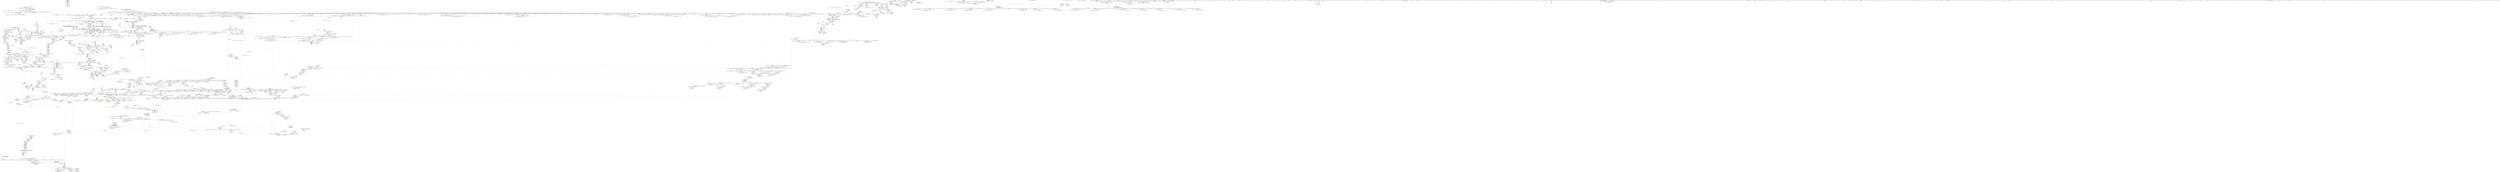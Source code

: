 digraph "SVFG" {
	label="SVFG";

	Node0x556f37bd7f90 [shape=record,color=grey,label="{NodeID: 0\nNullPtr}"];
	Node0x556f37bd7f90 -> Node0x556f37c6bc00[style=solid];
	Node0x556f37bd7f90 -> Node0x556f37c6bd00[style=solid];
	Node0x556f37bd7f90 -> Node0x556f37c6bdd0[style=solid];
	Node0x556f37bd7f90 -> Node0x556f37c6bea0[style=solid];
	Node0x556f37bd7f90 -> Node0x556f37c6bf70[style=solid];
	Node0x556f37bd7f90 -> Node0x556f37c6c040[style=solid];
	Node0x556f37bd7f90 -> Node0x556f37c6c110[style=solid];
	Node0x556f37bd7f90 -> Node0x556f37c6c1e0[style=solid];
	Node0x556f37bd7f90 -> Node0x556f37c6c2b0[style=solid];
	Node0x556f37bd7f90 -> Node0x556f37c6c380[style=solid];
	Node0x556f37bd7f90 -> Node0x556f37c6c450[style=solid];
	Node0x556f37bd7f90 -> Node0x556f37c6c520[style=solid];
	Node0x556f37bd7f90 -> Node0x556f37c6c5f0[style=solid];
	Node0x556f37bd7f90 -> Node0x556f37c6c6c0[style=solid];
	Node0x556f37bd7f90 -> Node0x556f37c6c790[style=solid];
	Node0x556f37bd7f90 -> Node0x556f37c6c860[style=solid];
	Node0x556f37bd7f90 -> Node0x556f37c6c930[style=solid];
	Node0x556f37bd7f90 -> Node0x556f37c6ca00[style=solid];
	Node0x556f37bd7f90 -> Node0x556f37c6cad0[style=solid];
	Node0x556f37bd7f90 -> Node0x556f37c6cba0[style=solid];
	Node0x556f37bd7f90 -> Node0x556f37c6cc70[style=solid];
	Node0x556f37bd7f90 -> Node0x556f37c6cd40[style=solid];
	Node0x556f37bd7f90 -> Node0x556f37c6ce10[style=solid];
	Node0x556f37bd7f90 -> Node0x556f37c6cee0[style=solid];
	Node0x556f37bd7f90 -> Node0x556f37c6cfb0[style=solid];
	Node0x556f37bd7f90 -> Node0x556f37c6d080[style=solid];
	Node0x556f37bd7f90 -> Node0x556f37c6d150[style=solid];
	Node0x556f37bd7f90 -> Node0x556f37c6d220[style=solid];
	Node0x556f37bd7f90 -> Node0x556f37c6d2f0[style=solid];
	Node0x556f37bd7f90 -> Node0x556f37c6d3c0[style=solid];
	Node0x556f37bd7f90 -> Node0x556f37c6d490[style=solid];
	Node0x556f37bd7f90 -> Node0x556f37c6d560[style=solid];
	Node0x556f37bd7f90 -> Node0x556f37c6d630[style=solid];
	Node0x556f37bd7f90 -> Node0x556f37c6d700[style=solid];
	Node0x556f37bd7f90 -> Node0x556f37c6d7d0[style=solid];
	Node0x556f37bd7f90 -> Node0x556f37c6d8a0[style=solid];
	Node0x556f37bd7f90 -> Node0x556f37c6d970[style=solid];
	Node0x556f37bd7f90 -> Node0x556f37c6da40[style=solid];
	Node0x556f37bd7f90 -> Node0x556f37c6db10[style=solid];
	Node0x556f37bd7f90 -> Node0x556f37c6dbe0[style=solid];
	Node0x556f37bd7f90 -> Node0x556f37c6dcb0[style=solid];
	Node0x556f37bd7f90 -> Node0x556f37c6dd80[style=solid];
	Node0x556f37bd7f90 -> Node0x556f37c6de50[style=solid];
	Node0x556f37bd7f90 -> Node0x556f37c6df20[style=solid];
	Node0x556f37bd7f90 -> Node0x556f37c6dff0[style=solid];
	Node0x556f37bd7f90 -> Node0x556f37c6e0c0[style=solid];
	Node0x556f37bd7f90 -> Node0x556f37c6e190[style=solid];
	Node0x556f37bd7f90 -> Node0x556f37c6e260[style=solid];
	Node0x556f37bd7f90 -> Node0x556f37c6e330[style=solid];
	Node0x556f37bd7f90 -> Node0x556f37c6e400[style=solid];
	Node0x556f37bd7f90 -> Node0x556f37c6e4d0[style=solid];
	Node0x556f37bd7f90 -> Node0x556f37c6e5a0[style=solid];
	Node0x556f37bd7f90 -> Node0x556f37c6e670[style=solid];
	Node0x556f37bd7f90 -> Node0x556f37c6e740[style=solid];
	Node0x556f37bd7f90 -> Node0x556f37c6e810[style=solid];
	Node0x556f37bd7f90 -> Node0x556f37c6e8e0[style=solid];
	Node0x556f37bd7f90 -> Node0x556f37c6e9b0[style=solid];
	Node0x556f37bd7f90 -> Node0x556f37c6ea80[style=solid];
	Node0x556f37bd7f90 -> Node0x556f37c6eb50[style=solid];
	Node0x556f37bd7f90 -> Node0x556f37c6ec20[style=solid];
	Node0x556f37bd7f90 -> Node0x556f37c6ecf0[style=solid];
	Node0x556f37bd7f90 -> Node0x556f37c6edc0[style=solid];
	Node0x556f37bd7f90 -> Node0x556f37c6ee90[style=solid];
	Node0x556f37bd7f90 -> Node0x556f37c6ef60[style=solid];
	Node0x556f37bd7f90 -> Node0x556f37c6f030[style=solid];
	Node0x556f37bd7f90 -> Node0x556f37c6f100[style=solid];
	Node0x556f37bd7f90 -> Node0x556f37c6f1d0[style=solid];
	Node0x556f37bd7f90 -> Node0x556f37c6f2a0[style=solid];
	Node0x556f37bd7f90 -> Node0x556f37ca2240[style=solid];
	Node0x556f37bd7f90 -> Node0x556f37ca5c20[style=solid];
	Node0x556f37bd7f90 -> Node0x556f37c7bdc0[style=solid];
	Node0x556f37bd7f90 -> Node0x556f37c7c100[style=solid];
	Node0x556f37bd7f90 -> Node0x556f37c7c440[style=solid];
	Node0x556f37bd7f90 -> Node0x556f37c7c510[style=solid];
	Node0x556f37bd7f90 -> Node0x556f37c7c780[style=solid];
	Node0x556f37bd7f90 -> Node0x556f37c80200[style=solid];
	Node0x556f37bd7f90 -> Node0x556f37cfcda0[style=solid];
	Node0x556f37bd7f90 -> Node0x556f37cfcf20[style=solid];
	Node0x556f37bd7f90 -> Node0x556f37cfd0a0[style=solid];
	Node0x556f37bd7f90 -> Node0x556f37cfe420[style=solid];
	Node0x556f37bd7f90 -> Node0x556f37cfe720[style=solid];
	Node0x556f37bd7f90 -> Node0x556f37cff4a0[style=solid];
	Node0x556f37bd7f90 -> Node0x556f37cff920[style=solid];
	Node0x556f37bd7f90 -> Node0x556f37cffc20[style=solid];
	Node0x556f37bd7f90:s64 -> Node0x556f37eb4a30[style=solid,color=red];
	Node0x556f37c7acb0 [shape=record,color=blue,label="{NodeID: 1550\n1423\<--1424\n_M_node\<--\n_ZNSt17_Rb_tree_iteratorISt4pairIKixEEC2EPSt18_Rb_tree_node_base\n|{<s0>96|<s1>108|<s2>114|<s3>162|<s4>200|<s5>210|<s6>225|<s7>241}}"];
	Node0x556f37c7acb0:s0 -> Node0x556f37d84610[style=dashed,color=blue];
	Node0x556f37c7acb0:s1 -> Node0x556f37defe30[style=dashed,color=blue];
	Node0x556f37c7acb0:s2 -> Node0x556f37df2690[style=dashed,color=blue];
	Node0x556f37c7acb0:s3 -> Node0x556f37df42f0[style=dashed,color=blue];
	Node0x556f37c7acb0:s4 -> Node0x556f37df4b90[style=dashed,color=blue];
	Node0x556f37c7acb0:s5 -> Node0x556f37df4cf0[style=dashed,color=blue];
	Node0x556f37c7acb0:s6 -> Node0x556f37df53d0[style=dashed,color=blue];
	Node0x556f37c7acb0:s7 -> Node0x556f37d7a4c0[style=dashed,color=blue];
	Node0x556f37c590b0 [shape=record,color=green,label="{NodeID: 443\n2881\<--2882\n__args.addr2\<--__args.addr2_field_insensitive\n_ZN9__gnu_cxx13new_allocatorISt13_Rb_tree_nodeISt4pairIKixEEE9constructIS4_JRKSt21piecewise_construct_tSt5tupleIJOiEESB_IJEEEEEvPT_DpOT0_\n}"];
	Node0x556f37c590b0 -> Node0x556f37ca03b0[style=solid];
	Node0x556f37c590b0 -> Node0x556f37cba9b0[style=solid];
	Node0x556f37eb11b0 [shape=record,color=black,label="{NodeID: 4207\n727 = PHI(91, )\n0th arg _ZNSt8_Rb_treeIiSt4pairIKixESt10_Select1stIS2_ESt4lessIiESaIS2_EED2Ev }"];
	Node0x556f37eb11b0 -> Node0x556f37ca5f60[style=solid];
	Node0x556f37c68570 [shape=record,color=purple,label="{NodeID: 886\n1617\<--1616\n_M_key_compare\<--\n_ZNSt8_Rb_treeIiSt4pairIKixESt10_Select1stIS2_ESt4lessIiESaIS2_EE29_M_get_insert_hint_unique_posESt23_Rb_tree_const_iteratorIS2_ERS1_\n|{<s0>125}}"];
	Node0x556f37c68570:s0 -> Node0x556f37eb14e0[style=solid,color=red];
	Node0x556f37c9e9b0 [shape=record,color=red,label="{NodeID: 1329\n2648\<--2647\n\<--first\n_ZNSt8_Rb_treeIiSt4pairIKixESt10_Select1stIS2_ESt4lessIiESaIS2_EE22_M_emplace_hint_uniqueIJRKSt21piecewise_construct_tSt5tupleIJOiEESD_IJEEEEESt17_Rb_tree_iteratorIS2_ESt23_Rb_tree_const_iteratorIS2_EDpOT_\n|{<s0>236}}"];
	Node0x556f37c9e9b0:s0 -> Node0x556f37ed58d0[style=solid,color=red];
	Node0x556f37c51490 [shape=record,color=green,label="{NodeID: 222\n1313\<--1314\nretval\<--retval_field_insensitive\n_ZNSt8_Rb_treeIiSt4pairIKixESt10_Select1stIS2_ESt4lessIiESaIS2_EE11lower_boundERS1_\n}"];
	Node0x556f37c51490 -> Node0x556f37c665c0[style=solid];
	Node0x556f37c51490 -> Node0x556f37c66690[style=solid];
	Node0x556f37c74da0 [shape=record,color=black,label="{NodeID: 665\n1828\<--1827\n\<--_M_impl7\n_ZNSt8_Rb_treeIiSt4pairIKixESt10_Select1stIS2_ESt4lessIiESaIS2_EE14_M_insert_nodeEPSt18_Rb_tree_node_baseSA_PSt13_Rb_tree_nodeIS2_E\n}"];
	Node0x556f37c74da0 -> Node0x556f37c69b60[style=solid];
	Node0x556f37ecaa20 [shape=record,color=black,label="{NodeID: 4429\n2479 = PHI(2496, )\n}"];
	Node0x556f37ecaa20 -> Node0x556f37c9d2f0[style=solid];
	Node0x556f37c93620 [shape=record,color=red,label="{NodeID: 1108\n989\<--981\n\<--__n.addr\n_ZNSt16allocator_traitsISaISt13_Rb_tree_nodeISt4pairIKixEEEE10deallocateERS5_PS4_m\n|{<s0>76}}"];
	Node0x556f37c93620:s0 -> Node0x556f37ecf090[style=solid,color=red];
	Node0x556f374c56b0 [shape=record,color=green,label="{NodeID: 1\n8\<--1\n__dso_handle\<--dummyObj\nGlob }"];
	Node0x556f37c7ad80 [shape=record,color=blue,label="{NodeID: 1551\n1430\<--1428\nthis.addr\<--this\n_ZNKSt10_Select1stISt4pairIKixEEclERKS2_\n}"];
	Node0x556f37c7ad80 -> Node0x556f37c966e0[style=dashed];
	Node0x556f37c59180 [shape=record,color=green,label="{NodeID: 444\n2883\<--2884\n__args.addr4\<--__args.addr4_field_insensitive\n_ZN9__gnu_cxx13new_allocatorISt13_Rb_tree_nodeISt4pairIKixEEE9constructIS4_JRKSt21piecewise_construct_tSt5tupleIJOiEESB_IJEEEEEvPT_DpOT0_\n}"];
	Node0x556f37c59180 -> Node0x556f37ca0480[style=solid];
	Node0x556f37c59180 -> Node0x556f37cbaa80[style=solid];
	Node0x556f37eb12c0 [shape=record,color=black,label="{NodeID: 4208\n663 = PHI(638, )\n0th arg _ZNSt15_Rb_tree_headerC2Ev }"];
	Node0x556f37eb12c0 -> Node0x556f37ca58e0[style=solid];
	Node0x556f37c68640 [shape=record,color=purple,label="{NodeID: 887\n1639\<--1638\n\<--\n_ZNSt8_Rb_treeIiSt4pairIKixESt10_Select1stIS2_ESt4lessIiESaIS2_EE29_M_get_insert_hint_unique_posESt23_Rb_tree_const_iteratorIS2_ERS1_\n}"];
	Node0x556f37c68640 -> Node0x556f37c7be90[style=solid];
	Node0x556f37c9ea80 [shape=record,color=red,label="{NodeID: 1330\n2650\<--2649\n\<--second13\n_ZNSt8_Rb_treeIiSt4pairIKixESt10_Select1stIS2_ESt4lessIiESaIS2_EE22_M_emplace_hint_uniqueIJRKSt21piecewise_construct_tSt5tupleIJOiEESD_IJEEEEESt17_Rb_tree_iteratorIS2_ESt23_Rb_tree_const_iteratorIS2_EDpOT_\n|{<s0>236}}"];
	Node0x556f37c9ea80:s0 -> Node0x556f37ed5a50[style=solid,color=red];
	Node0x556f37c51560 [shape=record,color=green,label="{NodeID: 223\n1315\<--1316\nthis.addr\<--this.addr_field_insensitive\n_ZNSt8_Rb_treeIiSt4pairIKixESt10_Select1stIS2_ESt4lessIiESaIS2_EE11lower_boundERS1_\n}"];
	Node0x556f37c51560 -> Node0x556f37c959e0[style=solid];
	Node0x556f37c51560 -> Node0x556f37c7a150[style=solid];
	Node0x556f37d8bd10 [shape=record,color=yellow,style=double,label="{NodeID: 2880\n2V_1 = ENCHI(MR_2V_0)\npts\{70000 70001 70002 70003 70004 \}\nFun[_ZNSt8_Rb_treeIiSt4pairIKixESt10_Select1stIS2_ESt4lessIiESaIS2_EE13_Rb_tree_implIS6_Lb1EEC2Ev]|{<s0>48|<s1>48}}"];
	Node0x556f37d8bd10:s0 -> Node0x556f37ca59b0[style=dashed,color=red];
	Node0x556f37d8bd10:s1 -> Node0x556f37d8c8b0[style=dashed,color=red];
	Node0x556f37c74e70 [shape=record,color=black,label="{NodeID: 666\n1830\<--1829\n\<--add.ptr8\n_ZNSt8_Rb_treeIiSt4pairIKixESt10_Select1stIS2_ESt4lessIiESaIS2_EE14_M_insert_nodeEPSt18_Rb_tree_node_baseSA_PSt13_Rb_tree_nodeIS2_E\n}"];
	Node0x556f37c74e70 -> Node0x556f37c69c30[style=solid];
	Node0x556f37ecab30 [shape=record,color=black,label="{NodeID: 4430\n2494 = PHI(1450, )\n}"];
	Node0x556f37ecab30 -> Node0x556f37c778b0[style=solid];
	Node0x556f37c936f0 [shape=record,color=red,label="{NodeID: 1109\n1007\<--998\nthis1\<--this.addr\n_ZN9__gnu_cxx13new_allocatorISt13_Rb_tree_nodeISt4pairIKixEEE10deallocateEPS5_m\n}"];
	Node0x556f37c0f5b0 [shape=record,color=green,label="{NodeID: 2\n13\<--1\n\<--dummyObj\nCan only get source location for instruction, argument, global var or function.}"];
	Node0x556f37c7ae50 [shape=record,color=blue,label="{NodeID: 1552\n1432\<--1429\n__x.addr\<--__x\n_ZNKSt10_Select1stISt4pairIKixEEclERKS2_\n}"];
	Node0x556f37c7ae50 -> Node0x556f37c967b0[style=dashed];
	Node0x556f37c59250 [shape=record,color=green,label="{NodeID: 445\n2885\<--2886\nagg.tmp\<--agg.tmp_field_insensitive\n_ZN9__gnu_cxx13new_allocatorISt13_Rb_tree_nodeISt4pairIKixEEE9constructIS4_JRKSt21piecewise_construct_tSt5tupleIJOiEESB_IJEEEEEvPT_DpOT0_\n}"];
	Node0x556f37eb13d0 [shape=record,color=black,label="{NodeID: 4209\n2449 = PHI(1587, )\n0th arg _ZNSt17_Rb_tree_iteratorISt4pairIKixEEppEv }"];
	Node0x556f37eb13d0 -> Node0x556f37c80950[style=solid];
	Node0x556f37c68710 [shape=record,color=purple,label="{NodeID: 888\n1642\<--1638\n\<--\n_ZNSt8_Rb_treeIiSt4pairIKixESt10_Select1stIS2_ESt4lessIiESaIS2_EE29_M_get_insert_hint_unique_posESt23_Rb_tree_const_iteratorIS2_ERS1_\n}"];
	Node0x556f37c68710 -> Node0x556f37c7bf60[style=solid];
	Node0x556f37c9eb50 [shape=record,color=red,label="{NodeID: 1331\n2670\<--2669\n\<--first17\n_ZNSt8_Rb_treeIiSt4pairIKixESt10_Select1stIS2_ESt4lessIiESaIS2_EE22_M_emplace_hint_uniqueIJRKSt21piecewise_construct_tSt5tupleIJOiEESD_IJEEEEESt17_Rb_tree_iteratorIS2_ESt23_Rb_tree_const_iteratorIS2_EDpOT_\n|{<s0>241}}"];
	Node0x556f37c9eb50:s0 -> Node0x556f37ecc770[style=solid,color=red];
	Node0x556f37c51630 [shape=record,color=green,label="{NodeID: 224\n1317\<--1318\n__k.addr\<--__k.addr_field_insensitive\n_ZNSt8_Rb_treeIiSt4pairIKixESt10_Select1stIS2_ESt4lessIiESaIS2_EE11lower_boundERS1_\n}"];
	Node0x556f37c51630 -> Node0x556f37c95ab0[style=solid];
	Node0x556f37c51630 -> Node0x556f37c7a220[style=solid];
	Node0x556f37c74f40 [shape=record,color=black,label="{NodeID: 667\n1836\<--1835\n\<--\n_ZNSt8_Rb_treeIiSt4pairIKixESt10_Select1stIS2_ESt4lessIiESaIS2_EE14_M_insert_nodeEPSt18_Rb_tree_node_baseSA_PSt13_Rb_tree_nodeIS2_E\n|{<s0>162}}"];
	Node0x556f37c74f40:s0 -> Node0x556f37ecc770[style=solid,color=red];
	Node0x556f37ecac40 [shape=record,color=black,label="{NodeID: 4431\n2539 = PHI(2551, )\n}"];
	Node0x556f37ecac40 -> Node0x556f37c9db10[style=solid];
	Node0x556f37c937c0 [shape=record,color=red,label="{NodeID: 1110\n1008\<--1000\n\<--__p.addr\n_ZN9__gnu_cxx13new_allocatorISt13_Rb_tree_nodeISt4pairIKixEEE10deallocateEPS5_m\n}"];
	Node0x556f37c937c0 -> Node0x556f37c71e80[style=solid];
	Node0x556f37c48be0 [shape=record,color=green,label="{NodeID: 3\n23\<--1\n.str\<--dummyObj\nGlob }"];
	Node0x556f37c7af20 [shape=record,color=blue,label="{NodeID: 1553\n1442\<--1441\n__x.addr\<--__x\n_ZNSt8_Rb_treeIiSt4pairIKixESt10_Select1stIS2_ESt4lessIiESaIS2_EE8_S_valueEPKSt13_Rb_tree_nodeIS2_E\n}"];
	Node0x556f37c7af20 -> Node0x556f37c96880[style=dashed];
	Node0x556f37c59320 [shape=record,color=green,label="{NodeID: 446\n2887\<--2888\nagg.tmp6\<--agg.tmp6_field_insensitive\n_ZN9__gnu_cxx13new_allocatorISt13_Rb_tree_nodeISt4pairIKixEEE9constructIS4_JRKSt21piecewise_construct_tSt5tupleIJOiEESB_IJEEEEEvPT_DpOT0_\n|{<s0>270|<s1>272}}"];
	Node0x556f37c59320:s0 -> Node0x556f37ecfc20[style=solid,color=red];
	Node0x556f37c59320:s1 -> Node0x556f37ed05f0[style=solid,color=red];
	Node0x556f37eb14e0 [shape=record,color=black,label="{NodeID: 4210\n1106 = PHI(468, 553, 1361, 1617, 1648, 1674, 1709, 1731, 1804, 2337, 2379, )\n0th arg _ZNKSt4lessIiEclERKiS2_ }"];
	Node0x556f37eb14e0 -> Node0x556f37ca80b0[style=solid];
	Node0x556f37c687e0 [shape=record,color=purple,label="{NodeID: 889\n1648\<--1647\n_M_key_compare14\<--\n_ZNSt8_Rb_treeIiSt4pairIKixESt10_Select1stIS2_ESt4lessIiESaIS2_EE29_M_get_insert_hint_unique_posESt23_Rb_tree_const_iteratorIS2_ERS1_\n|{<s0>130}}"];
	Node0x556f37c687e0:s0 -> Node0x556f37eb14e0[style=solid,color=red];
	Node0x556f37c9ec20 [shape=record,color=red,label="{NodeID: 1332\n2683\<--2682\n\<--coerce.dive20\n_ZNSt8_Rb_treeIiSt4pairIKixESt10_Select1stIS2_ESt4lessIiESaIS2_EE22_M_emplace_hint_uniqueIJRKSt21piecewise_construct_tSt5tupleIJOiEESD_IJEEEEESt17_Rb_tree_iteratorIS2_ESt23_Rb_tree_const_iteratorIS2_EDpOT_\n}"];
	Node0x556f37c9ec20 -> Node0x556f37c78270[style=solid];
	Node0x556f37c51700 [shape=record,color=green,label="{NodeID: 225\n1324\<--1325\n_ZNSt8_Rb_treeIiSt4pairIKixESt10_Select1stIS2_ESt4lessIiESaIS2_EE6_M_endEv\<--_ZNSt8_Rb_treeIiSt4pairIKixESt10_Select1stIS2_ESt4lessIiESaIS2_EE6_M_endEv_field_insensitive\n}"];
	Node0x556f37c75010 [shape=record,color=black,label="{NodeID: 668\n1773\<--1839\n_ZNSt8_Rb_treeIiSt4pairIKixESt10_Select1stIS2_ESt4lessIiESaIS2_EE14_M_insert_nodeEPSt18_Rb_tree_node_baseSA_PSt13_Rb_tree_nodeIS2_E_ret\<--\n_ZNSt8_Rb_treeIiSt4pairIKixESt10_Select1stIS2_ESt4lessIiESaIS2_EE14_M_insert_nodeEPSt18_Rb_tree_node_baseSA_PSt13_Rb_tree_nodeIS2_E\n|{<s0>91|<s1>236}}"];
	Node0x556f37c75010:s0 -> Node0x556f37ec6130[style=solid,color=blue];
	Node0x556f37c75010:s1 -> Node0x556f37ead470[style=solid,color=blue];
	Node0x556f37ecad80 [shape=record,color=black,label="{NodeID: 4432\n2547 = PHI(2496, )\n}"];
	Node0x556f37ecad80 -> Node0x556f37c9dbe0[style=solid];
	Node0x556f37c93890 [shape=record,color=red,label="{NodeID: 1111\n1021\<--1018\nthis1\<--this.addr\n_ZNSaISt13_Rb_tree_nodeISt4pairIKixEEED2Ev\n}"];
	Node0x556f37c93890 -> Node0x556f37c71f50[style=solid];
	Node0x556f37c48f20 [shape=record,color=green,label="{NodeID: 4\n25\<--1\n.str.1\<--dummyObj\nGlob }"];
	Node0x556f37c7aff0 [shape=record,color=blue,label="{NodeID: 1554\n1452\<--1451\nthis.addr\<--this\n_ZNKSt13_Rb_tree_nodeISt4pairIKixEE9_M_valptrEv\n}"];
	Node0x556f37c7aff0 -> Node0x556f37c96950[style=dashed];
	Node0x556f37c593f0 [shape=record,color=green,label="{NodeID: 447\n2889\<--2890\nagg.tmp8\<--agg.tmp8_field_insensitive\n_ZN9__gnu_cxx13new_allocatorISt13_Rb_tree_nodeISt4pairIKixEEE9constructIS4_JRKSt21piecewise_construct_tSt5tupleIJOiEESB_IJEEEEEvPT_DpOT0_\n}"];
	Node0x556f37eb1c90 [shape=record,color=black,label="{NodeID: 4211\n1107 = PHI(501, 578, 1363, 1622, 1649, 1680, 1712, 1732, 1806, 2338, 2382, )\n1st arg _ZNKSt4lessIiEclERKiS2_ }"];
	Node0x556f37eb1c90 -> Node0x556f37ca8180[style=solid];
	Node0x556f37c688b0 [shape=record,color=purple,label="{NodeID: 890\n3121\<--1655\noffset_0\<--\n}"];
	Node0x556f37c688b0 -> Node0x556f37c7c030[style=solid];
	Node0x556f37c9ecf0 [shape=record,color=red,label="{NodeID: 1333\n2702\<--2699\n\<--__args.addr\n_ZSt16forward_as_tupleIJiEESt5tupleIJDpOT_EES3_\n|{<s0>245}}"];
	Node0x556f37c9ecf0:s0 -> Node0x556f37ecb950[style=solid,color=red];
	Node0x556f37c51800 [shape=record,color=green,label="{NodeID: 226\n1328\<--1329\n_ZNSt8_Rb_treeIiSt4pairIKixESt10_Select1stIS2_ESt4lessIiESaIS2_EE14_M_lower_boundEPSt13_Rb_tree_nodeIS2_EPSt18_Rb_tree_node_baseRS1_\<--_ZNSt8_Rb_treeIiSt4pairIKixESt10_Select1stIS2_ESt4lessIiESaIS2_EE14_M_lower_boundEPSt13_Rb_tree_nodeIS2_EPSt18_Rb_tree_node_baseRS1__field_insensitive\n}"];
	Node0x556f37d8c010 [shape=record,color=yellow,style=double,label="{NodeID: 2883\n443V_1 = ENCHI(MR_443V_0)\npts\{28880000 \}\nFun[_ZSt3getILm0EJOiEERNSt13tuple_elementIXT_ESt5tupleIJDpT0_EEE4typeERS5_]|{<s0>283}}"];
	Node0x556f37d8c010:s0 -> Node0x556f37d8dd50[style=dashed,color=red];
	Node0x556f37c750e0 [shape=record,color=black,label="{NodeID: 669\n1844\<--1851\n_ZNSt8_Rb_treeIiSt4pairIKixESt10_Select1stIS2_ESt4lessIiESaIS2_EE11_M_get_nodeEv_ret\<--call2\n_ZNSt8_Rb_treeIiSt4pairIKixESt10_Select1stIS2_ESt4lessIiESaIS2_EE11_M_get_nodeEv\n|{<s0>115|<s1>248}}"];
	Node0x556f37c750e0:s0 -> Node0x556f37ec3300[style=solid,color=blue];
	Node0x556f37c750e0:s1 -> Node0x556f37ead7f0[style=solid,color=blue];
	Node0x556f37ecaec0 [shape=record,color=black,label="{NodeID: 4433\n2617 = PHI(1546, )\n|{<s0>232}}"];
	Node0x556f37ecaec0:s0 -> Node0x556f37eb6ae0[style=solid,color=red];
	Node0x556f37c93960 [shape=record,color=red,label="{NodeID: 1112\n1032\<--1029\nthis1\<--this.addr\n_ZN9__gnu_cxx13new_allocatorISt13_Rb_tree_nodeISt4pairIKixEEED2Ev\n}"];
	Node0x556f37c48fe0 [shape=record,color=green,label="{NodeID: 5\n27\<--1\n.str.2\<--dummyObj\nGlob }"];
	Node0x556f37c7b0c0 [shape=record,color=blue,label="{NodeID: 1555\n1463\<--1462\nthis.addr\<--this\n_ZNK9__gnu_cxx16__aligned_membufISt4pairIKixEE6_M_ptrEv\n}"];
	Node0x556f37c7b0c0 -> Node0x556f37c96a20[style=dashed];
	Node0x556f37c594c0 [shape=record,color=green,label="{NodeID: 448\n2905\<--2906\n_ZNSt5tupleIJOiEEC2EOS1_\<--_ZNSt5tupleIJOiEEC2EOS1__field_insensitive\n}"];
	Node0x556f37eb2050 [shape=record,color=black,label="{NodeID: 4212\n1108 = PHI(505, 580, 1364, 1625, 1652, 1681, 1713, 1738, 1808, 2340, 2383, )\n2nd arg _ZNKSt4lessIiEclERKiS2_ }"];
	Node0x556f37eb2050 -> Node0x556f37ca8250[style=solid];
	Node0x556f37c68980 [shape=record,color=purple,label="{NodeID: 891\n3122\<--1656\noffset_0\<--\n}"];
	Node0x556f37c68980 -> Node0x556f37ca18d0[style=solid];
	Node0x556f37c9edc0 [shape=record,color=red,label="{NodeID: 1334\n2719\<--2716\n\<--__t.addr\n_ZSt4moveIRiEONSt16remove_referenceIT_E4typeEOS2_\n}"];
	Node0x556f37c9edc0 -> Node0x556f37c78340[style=solid];
	Node0x556f37c51900 [shape=record,color=green,label="{NodeID: 227\n1340\<--1341\nretval\<--retval_field_insensitive\n_ZNSt8_Rb_treeIiSt4pairIKixESt10_Select1stIS2_ESt4lessIiESaIS2_EE14_M_lower_boundEPSt13_Rb_tree_nodeIS2_EPSt18_Rb_tree_node_baseRS1_\n|{|<s1>108}}"];
	Node0x556f37c51900 -> Node0x556f37c66760[style=solid];
	Node0x556f37c51900:s1 -> Node0x556f37ecc2c0[style=solid,color=red];
	Node0x556f37c751b0 [shape=record,color=black,label="{NodeID: 670\n1882\<--1881\n\<--\n_ZNSt8_Rb_treeIiSt4pairIKixESt10_Select1stIS2_ESt4lessIiESaIS2_EE17_M_construct_nodeIJRKSt21piecewise_construct_tSt5tupleIJRS1_EESD_IJEEEEEvPSt13_Rb_tree_nodeIS2_EDpOT_\n}"];
	Node0x556f37c751b0 -> Node0x556f37c75280[style=solid];
	Node0x556f37ecb090 [shape=record,color=black,label="{NodeID: 4434\n1291 = PHI(587, )\n1st arg _ZNSt5tupleIJRKiEEC2IvLb1EEES1_ }"];
	Node0x556f37ecb090 -> Node0x556f37ca9290[style=solid];
	Node0x556f37c93a30 [shape=record,color=red,label="{NodeID: 1113\n1045\<--1039\nthis1\<--this.addr\n_ZNSt3mapIixSt4lessIiESaISt4pairIKixEEE11lower_boundERS3_\n}"];
	Node0x556f37c93a30 -> Node0x556f37c653e0[style=solid];
	Node0x556f37c490a0 [shape=record,color=green,label="{NodeID: 6\n29\<--1\n.str.3\<--dummyObj\nGlob }"];
	Node0x556f37c7b190 [shape=record,color=blue,label="{NodeID: 1556\n1474\<--1473\nthis.addr\<--this\n_ZNK9__gnu_cxx16__aligned_membufISt4pairIKixEE7_M_addrEv\n}"];
	Node0x556f37c7b190 -> Node0x556f37c96af0[style=dashed];
	Node0x556f37c595c0 [shape=record,color=green,label="{NodeID: 449\n2910\<--2911\n_ZNSt4pairIKixEC2IJOiEJEEESt21piecewise_construct_tSt5tupleIJDpT_EES5_IJDpT0_EE\<--_ZNSt4pairIKixEC2IJOiEJEEESt21piecewise_construct_tSt5tupleIJDpT_EES5_IJDpT0_EE_field_insensitive\n}"];
	Node0x556f37eb2410 [shape=record,color=black,label="{NodeID: 4213\n2568 = PHI(1299, )\n0th arg _ZNSt11_Tuple_implILm0EJRKiEEC2ES1_ }"];
	Node0x556f37eb2410 -> Node0x556f37c81650[style=solid];
	Node0x556f37c68a50 [shape=record,color=purple,label="{NodeID: 892\n1674\<--1673\n_M_key_compare27\<--\n_ZNSt8_Rb_treeIiSt4pairIKixESt10_Select1stIS2_ESt4lessIiESaIS2_EE29_M_get_insert_hint_unique_posESt23_Rb_tree_const_iteratorIS2_ERS1_\n|{<s0>138}}"];
	Node0x556f37c68a50:s0 -> Node0x556f37eb14e0[style=solid,color=red];
	Node0x556f37c9ee90 [shape=record,color=red,label="{NodeID: 1335\n2740\<--2726\nthis5\<--this.addr\n_ZNSt8_Rb_treeIiSt4pairIKixESt10_Select1stIS2_ESt4lessIiESaIS2_EE14_M_create_nodeIJRKSt21piecewise_construct_tSt5tupleIJOiEESD_IJEEEEEPSt13_Rb_tree_nodeIS2_EDpOT_\n|{<s0>248|<s1>252}}"];
	Node0x556f37c9ee90:s0 -> Node0x556f37ecf3c0[style=solid,color=red];
	Node0x556f37c9ee90:s1 -> Node0x556f37ed3ad0[style=solid,color=red];
	Node0x556f37c59f00 [shape=record,color=green,label="{NodeID: 228\n1342\<--1343\nthis.addr\<--this.addr_field_insensitive\n_ZNSt8_Rb_treeIiSt4pairIKixESt10_Select1stIS2_ESt4lessIiESaIS2_EE14_M_lower_boundEPSt13_Rb_tree_nodeIS2_EPSt18_Rb_tree_node_baseRS1_\n}"];
	Node0x556f37c59f00 -> Node0x556f37c95c50[style=solid];
	Node0x556f37c59f00 -> Node0x556f37c7a3c0[style=solid];
	Node0x556f37c75280 [shape=record,color=black,label="{NodeID: 671\n1883\<--1882\n\<--\n_ZNSt8_Rb_treeIiSt4pairIKixESt10_Select1stIS2_ESt4lessIiESaIS2_EE17_M_construct_nodeIJRKSt21piecewise_construct_tSt5tupleIJRS1_EESD_IJEEEEEvPSt13_Rb_tree_nodeIS2_EDpOT_\n}"];
	Node0x556f37ecb1a0 [shape=record,color=black,label="{NodeID: 4435\n942 = PHI(915, )\n0th arg _ZN9__gnu_cxx13new_allocatorISt13_Rb_tree_nodeISt4pairIKixEEE7destroyIS4_EEvPT_ }"];
	Node0x556f37ecb1a0 -> Node0x556f37ca7070[style=solid];
	Node0x556f37c93b00 [shape=record,color=red,label="{NodeID: 1114\n1047\<--1041\n\<--__x.addr\n_ZNSt3mapIixSt4lessIiESaISt4pairIKixEEE11lower_boundERS3_\n|{<s0>79}}"];
	Node0x556f37c93b00:s0 -> Node0x556f37ed11d0[style=solid,color=red];
	Node0x556f37c49910 [shape=record,color=green,label="{NodeID: 7\n31\<--1\n_ZStL19piecewise_construct\<--dummyObj\nGlob |{<s0>31|<s1>42}}"];
	Node0x556f37c49910:s0 -> Node0x556f37eb3990[style=solid,color=red];
	Node0x556f37c49910:s1 -> Node0x556f37eb7030[style=solid,color=red];
	Node0x556f37c7b260 [shape=record,color=blue,label="{NodeID: 1557\n1485\<--1482\nthis.addr\<--this\n_ZNSt8_Rb_treeIiSt4pairIKixESt10_Select1stIS2_ESt4lessIiESaIS2_EE3endEv\n}"];
	Node0x556f37c7b260 -> Node0x556f37c96bc0[style=dashed];
	Node0x556f37c596c0 [shape=record,color=green,label="{NodeID: 450\n2916\<--2917\nthis.addr\<--this.addr_field_insensitive\n_ZNSt5tupleIJOiEEC2EOS1_\n}"];
	Node0x556f37c596c0 -> Node0x556f37ca0550[style=solid];
	Node0x556f37c596c0 -> Node0x556f37cbab50[style=solid];
	Node0x556f37eb2520 [shape=record,color=black,label="{NodeID: 4214\n2569 = PHI(1300, )\n1st arg _ZNSt11_Tuple_implILm0EJRKiEEC2ES1_ }"];
	Node0x556f37eb2520 -> Node0x556f37c81720[style=solid];
	Node0x556f37c68b20 [shape=record,color=purple,label="{NodeID: 893\n1678\<--1675\n_M_node29\<--call28\n_ZNSt8_Rb_treeIiSt4pairIKixESt10_Select1stIS2_ESt4lessIiESaIS2_EE29_M_get_insert_hint_unique_posESt23_Rb_tree_const_iteratorIS2_ERS1_\n}"];
	Node0x556f37c68b20 -> Node0x556f37c980e0[style=solid];
	Node0x556f37c9ef60 [shape=record,color=red,label="{NodeID: 1336\n2744\<--2728\n\<--__args.addr\n_ZNSt8_Rb_treeIiSt4pairIKixESt10_Select1stIS2_ESt4lessIiESaIS2_EE14_M_create_nodeIJRKSt21piecewise_construct_tSt5tupleIJOiEESD_IJEEEEEPSt13_Rb_tree_nodeIS2_EDpOT_\n|{<s0>249}}"];
	Node0x556f37c9ef60:s0 -> Node0x556f37eb2af0[style=solid,color=red];
	Node0x556f37c59f90 [shape=record,color=green,label="{NodeID: 229\n1344\<--1345\n__x.addr\<--__x.addr_field_insensitive\n_ZNSt8_Rb_treeIiSt4pairIKixESt10_Select1stIS2_ESt4lessIiESaIS2_EE14_M_lower_boundEPSt13_Rb_tree_nodeIS2_EPSt18_Rb_tree_node_baseRS1_\n}"];
	Node0x556f37c59f90 -> Node0x556f37c95d20[style=solid];
	Node0x556f37c59f90 -> Node0x556f37c95df0[style=solid];
	Node0x556f37c59f90 -> Node0x556f37c95ec0[style=solid];
	Node0x556f37c59f90 -> Node0x556f37c95f90[style=solid];
	Node0x556f37c59f90 -> Node0x556f37c96060[style=solid];
	Node0x556f37c59f90 -> Node0x556f37c7a490[style=solid];
	Node0x556f37c59f90 -> Node0x556f37c7a7d0[style=solid];
	Node0x556f37c59f90 -> Node0x556f37c7a8a0[style=solid];
	Node0x556f37d8c310 [shape=record,color=yellow,style=double,label="{NodeID: 2886\n222V_1 = ENCHI(MR_222V_0)\npts\{731 \}\nFun[_ZNSt8_Rb_treeIiSt4pairIKixESt10_Select1stIS2_ESt4lessIiESaIS2_EED2Ev]}"];
	Node0x556f37d8c310 -> Node0x556f37ca6030[style=dashed];
	Node0x556f37c75350 [shape=record,color=black,label="{NodeID: 672\n1938\<--1937\n\<--\n_ZNSt16allocator_traitsISaISt13_Rb_tree_nodeISt4pairIKixEEEE8allocateERS5_m\n|{<s0>176}}"];
	Node0x556f37c75350:s0 -> Node0x556f37eb4810[style=solid,color=red];
	Node0x556f37ecb2b0 [shape=record,color=black,label="{NodeID: 4436\n943 = PHI(916, )\n1st arg _ZN9__gnu_cxx13new_allocatorISt13_Rb_tree_nodeISt4pairIKixEEE7destroyIS4_EEvPT_ }"];
	Node0x556f37ecb2b0 -> Node0x556f37ca7140[style=solid];
	Node0x556f37c93bd0 [shape=record,color=red,label="{NodeID: 1115\n1054\<--1053\n\<--coerce.dive2\n_ZNSt3mapIixSt4lessIiESaISt4pairIKixEEE11lower_boundERS3_\n}"];
	Node0x556f37c93bd0 -> Node0x556f37c72020[style=solid];
	Node0x556f37c499d0 [shape=record,color=green,label="{NodeID: 8\n33\<--1\n\<--dummyObj\nCan only get source location for instruction, argument, global var or function.}"];
	Node0x556f37c7b330 [shape=record,color=blue,label="{NodeID: 1558\n1502\<--1499\nthis.addr\<--this\n_ZNKSt8_Rb_treeIiSt4pairIKixESt10_Select1stIS2_ESt4lessIiESaIS2_EE8key_compEv\n}"];
	Node0x556f37c7b330 -> Node0x556f37c96d60[style=dashed];
	Node0x556f37c59790 [shape=record,color=green,label="{NodeID: 451\n2918\<--2919\n.addr\<--.addr_field_insensitive\n_ZNSt5tupleIJOiEEC2EOS1_\n}"];
	Node0x556f37c59790 -> Node0x556f37ca0620[style=solid];
	Node0x556f37c59790 -> Node0x556f37cbac20[style=solid];
	Node0x556f37eb2630 [shape=record,color=black,label="{NodeID: 4215\n103 = PHI(428, )\n0th arg _Z5calc1ii }"];
	Node0x556f37eb2630 -> Node0x556f37ca25b0[style=solid];
	Node0x556f37c68bf0 [shape=record,color=purple,label="{NodeID: 894\n1700\<--1699\n\<--\n_ZNSt8_Rb_treeIiSt4pairIKixESt10_Select1stIS2_ESt4lessIiESaIS2_EE29_M_get_insert_hint_unique_posESt23_Rb_tree_const_iteratorIS2_ERS1_\n}"];
	Node0x556f37c68bf0 -> Node0x556f37c7c1d0[style=solid];
	Node0x556f37c9f030 [shape=record,color=red,label="{NodeID: 1337\n2746\<--2730\n\<--__args.addr2\n_ZNSt8_Rb_treeIiSt4pairIKixESt10_Select1stIS2_ESt4lessIiESaIS2_EE14_M_create_nodeIJRKSt21piecewise_construct_tSt5tupleIJOiEESD_IJEEEEEPSt13_Rb_tree_nodeIS2_EDpOT_\n|{<s0>250}}"];
	Node0x556f37c9f030:s0 -> Node0x556f37ed21e0[style=solid,color=red];
	Node0x556f37c5a060 [shape=record,color=green,label="{NodeID: 230\n1346\<--1347\n__y.addr\<--__y.addr_field_insensitive\n_ZNSt8_Rb_treeIiSt4pairIKixESt10_Select1stIS2_ESt4lessIiESaIS2_EE14_M_lower_boundEPSt13_Rb_tree_nodeIS2_EPSt18_Rb_tree_node_baseRS1_\n}"];
	Node0x556f37c5a060 -> Node0x556f37c96130[style=solid];
	Node0x556f37c5a060 -> Node0x556f37c7a560[style=solid];
	Node0x556f37c5a060 -> Node0x556f37c7a700[style=solid];
	Node0x556f37d8c3f0 [shape=record,color=yellow,style=double,label="{NodeID: 2887\n224V_1 = ENCHI(MR_224V_0)\npts\{733 \}\nFun[_ZNSt8_Rb_treeIiSt4pairIKixESt10_Select1stIS2_ESt4lessIiESaIS2_EED2Ev]}"];
	Node0x556f37d8c3f0 -> Node0x556f37ca6100[style=dashed];
	Node0x556f37c75420 [shape=record,color=black,label="{NodeID: 673\n1928\<--1940\n_ZNSt16allocator_traitsISaISt13_Rb_tree_nodeISt4pairIKixEEEE8allocateERS5_m_ret\<--call\n_ZNSt16allocator_traitsISaISt13_Rb_tree_nodeISt4pairIKixEEEE8allocateERS5_m\n|{<s0>164}}"];
	Node0x556f37c75420:s0 -> Node0x556f37ec4150[style=solid,color=blue];
	Node0x556f37ecb3c0 [shape=record,color=black,label="{NodeID: 4437\n821 = PHI(775, 1376, 1685, 1742, 2352, )\n0th arg _ZNSt8_Rb_treeIiSt4pairIKixESt10_Select1stIS2_ESt4lessIiESaIS2_EE8_S_rightEPSt18_Rb_tree_node_base }"];
	Node0x556f37ecb3c0 -> Node0x556f37ca66b0[style=solid];
	Node0x556f37c93ca0 [shape=record,color=red,label="{NodeID: 1116\n1065\<--1059\nthis1\<--this.addr\n_ZNKSt17_Rb_tree_iteratorISt4pairIKixEEeqERKS3_\n}"];
	Node0x556f37c93ca0 -> Node0x556f37c654b0[style=solid];
	Node0x556f37c49a90 [shape=record,color=green,label="{NodeID: 9\n122\<--1\n\<--dummyObj\nCan only get source location for instruction, argument, global var or function.}"];
	Node0x556f37c7b400 [shape=record,color=blue,label="{NodeID: 1559\n1515\<--1511\nthis.addr\<--this\n_ZNSt8_Rb_treeIiSt4pairIKixESt10_Select1stIS2_ESt4lessIiESaIS2_EE14_M_create_nodeIJRKSt21piecewise_construct_tSt5tupleIJRS1_EESD_IJEEEEEPSt13_Rb_tree_nodeIS2_EDpOT_\n}"];
	Node0x556f37c7b400 -> Node0x556f37c96e30[style=dashed];
	Node0x556f37c59860 [shape=record,color=green,label="{NodeID: 452\n2927\<--2928\n_ZNSt11_Tuple_implILm0EJOiEEC2EOS1_\<--_ZNSt11_Tuple_implILm0EJOiEEC2EOS1__field_insensitive\n}"];
	Node0x556f37eb2740 [shape=record,color=black,label="{NodeID: 4216\n104 = PHI(429, )\n1st arg _Z5calc1ii }"];
	Node0x556f37eb2740 -> Node0x556f37ca2680[style=solid];
	Node0x556f37cab6f0 [shape=record,color=yellow,style=double,label="{NodeID: 3109\n85V_1 = ENCHI(MR_85V_0)\npts\{346 \}\nFun[_ZN9__gnu_cxx13new_allocatorISt13_Rb_tree_nodeISt4pairIKixEEE9constructIS4_JRKSt21piecewise_construct_tSt5tupleIJOiEESB_IJEEEEEvPT_DpOT0_]|{<s0>272}}"];
	Node0x556f37cab6f0:s0 -> Node0x556f37cb6c50[style=dashed,color=red];
	Node0x556f37c68cc0 [shape=record,color=purple,label="{NodeID: 895\n1703\<--1699\n\<--\n_ZNSt8_Rb_treeIiSt4pairIKixESt10_Select1stIS2_ESt4lessIiESaIS2_EE29_M_get_insert_hint_unique_posESt23_Rb_tree_const_iteratorIS2_ERS1_\n}"];
	Node0x556f37c68cc0 -> Node0x556f37c7c2a0[style=solid];
	Node0x556f37c9f100 [shape=record,color=red,label="{NodeID: 1338\n2748\<--2732\n\<--__args.addr4\n_ZNSt8_Rb_treeIiSt4pairIKixESt10_Select1stIS2_ESt4lessIiESaIS2_EE14_M_create_nodeIJRKSt21piecewise_construct_tSt5tupleIJOiEESD_IJEEEEEPSt13_Rb_tree_nodeIS2_EDpOT_\n|{<s0>251}}"];
	Node0x556f37c9f100:s0 -> Node0x556f37ed2e20[style=solid,color=red];
	Node0x556f37c5a130 [shape=record,color=green,label="{NodeID: 231\n1348\<--1349\n__k.addr\<--__k.addr_field_insensitive\n_ZNSt8_Rb_treeIiSt4pairIKixESt10_Select1stIS2_ESt4lessIiESaIS2_EE14_M_lower_boundEPSt13_Rb_tree_nodeIS2_EPSt18_Rb_tree_node_baseRS1_\n}"];
	Node0x556f37c5a130 -> Node0x556f37c96200[style=solid];
	Node0x556f37c5a130 -> Node0x556f37c7a630[style=solid];
	Node0x556f37d8c4d0 [shape=record,color=yellow,style=double,label="{NodeID: 2888\n99V_1 = ENCHI(MR_99V_0)\npts\{70001 \}\nFun[_ZNSt8_Rb_treeIiSt4pairIKixESt10_Select1stIS2_ESt4lessIiESaIS2_EED2Ev]|{<s0>54}}"];
	Node0x556f37d8c4d0:s0 -> Node0x556f37d8aef0[style=dashed,color=red];
	Node0x556f37c754f0 [shape=record,color=black,label="{NodeID: 674\n1975\<--1971\n\<--call2\n_ZN9__gnu_cxx13new_allocatorISt13_Rb_tree_nodeISt4pairIKixEEE8allocateEmPKv\n}"];
	Node0x556f37c754f0 -> Node0x556f37c755c0[style=solid];
	Node0x556f37ecb840 [shape=record,color=black,label="{NodeID: 4438\n2200 = PHI(2189, )\n0th arg _ZSt3getILm0EJRKiEERNSt13tuple_elementIXT_ESt5tupleIJDpT0_EEE4typeERS6_ }"];
	Node0x556f37ecb840 -> Node0x556f37c7f1c0[style=solid];
	Node0x556f37c93d70 [shape=record,color=red,label="{NodeID: 1117\n1068\<--1061\n\<--__x.addr\n_ZNKSt17_Rb_tree_iteratorISt4pairIKixEEeqERKS3_\n}"];
	Node0x556f37c93d70 -> Node0x556f37c65580[style=solid];
	Node0x556f37c49b90 [shape=record,color=green,label="{NodeID: 10\n126\<--1\n\<--dummyObj\nCan only get source location for instruction, argument, global var or function.}"];
	Node0x556f37c7b4d0 [shape=record,color=blue,label="{NodeID: 1560\n1517\<--1512\n__args.addr\<--__args\n_ZNSt8_Rb_treeIiSt4pairIKixESt10_Select1stIS2_ESt4lessIiESaIS2_EE14_M_create_nodeIJRKSt21piecewise_construct_tSt5tupleIJRS1_EESD_IJEEEEEPSt13_Rb_tree_nodeIS2_EDpOT_\n}"];
	Node0x556f37c7b4d0 -> Node0x556f37c96f00[style=dashed];
	Node0x556f37c59960 [shape=record,color=green,label="{NodeID: 453\n2933\<--2934\n\<--field_insensitive\n_ZNSt4pairIKixEC2IJOiEJEEESt21piecewise_construct_tSt5tupleIJDpT_EES5_IJDpT0_EE\n}"];
	Node0x556f37eb2850 [shape=record,color=black,label="{NodeID: 4217\n2147 = PHI(2112, 2577, )\n0th arg _ZNSt10_Head_baseILm0ERKiLb0EEC2ES1_ }"];
	Node0x556f37eb2850 -> Node0x556f37c7ea70[style=solid];
	Node0x556f37c68d90 [shape=record,color=purple,label="{NodeID: 896\n1709\<--1708\n_M_key_compare46\<--\n_ZNSt8_Rb_treeIiSt4pairIKixESt10_Select1stIS2_ESt4lessIiESaIS2_EE29_M_get_insert_hint_unique_posESt23_Rb_tree_const_iteratorIS2_ERS1_\n|{<s0>144}}"];
	Node0x556f37c68d90:s0 -> Node0x556f37eb14e0[style=solid,color=red];
	Node0x556f37c9f1d0 [shape=record,color=red,label="{NodeID: 1339\n2743\<--2734\n\<--__tmp\n_ZNSt8_Rb_treeIiSt4pairIKixESt10_Select1stIS2_ESt4lessIiESaIS2_EE14_M_create_nodeIJRKSt21piecewise_construct_tSt5tupleIJOiEESD_IJEEEEEPSt13_Rb_tree_nodeIS2_EDpOT_\n|{<s0>252}}"];
	Node0x556f37c9f1d0:s0 -> Node0x556f37ed3be0[style=solid,color=red];
	Node0x556f37c5a200 [shape=record,color=green,label="{NodeID: 232\n1388\<--1389\nthis.addr\<--this.addr_field_insensitive\n_ZNSt8_Rb_treeIiSt4pairIKixESt10_Select1stIS2_ESt4lessIiESaIS2_EE6_M_endEv\n}"];
	Node0x556f37c5a200 -> Node0x556f37c963a0[style=solid];
	Node0x556f37c5a200 -> Node0x556f37c7a970[style=solid];
	Node0x556f37d8c5b0 [shape=record,color=yellow,style=double,label="{NodeID: 2889\n227V_1 = ENCHI(MR_227V_0)\npts\{70002 70003 19720002 19720003 \}\nFun[_ZNSt8_Rb_treeIiSt4pairIKixESt10_Select1stIS2_ESt4lessIiESaIS2_EED2Ev]|{<s0>55|<s1>55}}"];
	Node0x556f37d8c5b0:s0 -> Node0x556f37d904f0[style=dashed,color=red];
	Node0x556f37d8c5b0:s1 -> Node0x556f37d90600[style=dashed,color=red];
	Node0x556f37c755c0 [shape=record,color=black,label="{NodeID: 675\n1944\<--1975\n_ZN9__gnu_cxx13new_allocatorISt13_Rb_tree_nodeISt4pairIKixEEE8allocateEmPKv_ret\<--\n_ZN9__gnu_cxx13new_allocatorISt13_Rb_tree_nodeISt4pairIKixEEE8allocateEmPKv\n|{<s0>176}}"];
	Node0x556f37c755c0:s0 -> Node0x556f37ec8470[style=solid,color=blue];
	Node0x556f37ecb950 [shape=record,color=black,label="{NodeID: 4439\n3018 = PHI(2702, 3004, 3084, 3101, )\n0th arg _ZSt7forwardIiEOT_RNSt16remove_referenceIS0_E4typeE }"];
	Node0x556f37ecb950 -> Node0x556f37cbb440[style=solid];
	Node0x556f37c93e40 [shape=record,color=red,label="{NodeID: 1118\n1067\<--1066\n\<--_M_node\n_ZNKSt17_Rb_tree_iteratorISt4pairIKixEEeqERKS3_\n}"];
	Node0x556f37c93e40 -> Node0x556f37cfd9a0[style=solid];
	Node0x556f37c49c50 [shape=record,color=green,label="{NodeID: 11\n133\<--1\n\<--dummyObj\nCan only get source location for instruction, argument, global var or function.}"];
	Node0x556f37c7b5a0 [shape=record,color=blue,label="{NodeID: 1561\n1519\<--1513\n__args.addr2\<--__args1\n_ZNSt8_Rb_treeIiSt4pairIKixESt10_Select1stIS2_ESt4lessIiESaIS2_EE14_M_create_nodeIJRKSt21piecewise_construct_tSt5tupleIJRS1_EESD_IJEEEEEPSt13_Rb_tree_nodeIS2_EDpOT_\n}"];
	Node0x556f37c7b5a0 -> Node0x556f37c96fd0[style=dashed];
	Node0x556f37c59a30 [shape=record,color=green,label="{NodeID: 454\n2935\<--2936\n__second\<--__second_field_insensitive\n_ZNSt4pairIKixEC2IJOiEJEEESt21piecewise_construct_tSt5tupleIJDpT_EES5_IJDpT0_EE\n|{<s0>274}}"];
	Node0x556f37c59a30:s0 -> Node0x556f37ed5250[style=solid,color=red];
	Node0x556f37eb29a0 [shape=record,color=black,label="{NodeID: 4218\n2148 = PHI(2117, 2578, )\n1st arg _ZNSt10_Head_baseILm0ERKiLb0EEC2ES1_ }"];
	Node0x556f37eb29a0 -> Node0x556f37c7eb40[style=solid];
	Node0x556f37c68e60 [shape=record,color=purple,label="{NodeID: 897\n3124\<--1716\noffset_0\<--\n}"];
	Node0x556f37c68e60 -> Node0x556f37c7c370[style=solid];
	Node0x556f37c9f2a0 [shape=record,color=red,label="{NodeID: 1340\n2753\<--2734\n\<--__tmp\n_ZNSt8_Rb_treeIiSt4pairIKixESt10_Select1stIS2_ESt4lessIiESaIS2_EE14_M_create_nodeIJRKSt21piecewise_construct_tSt5tupleIJOiEESD_IJEEEEEPSt13_Rb_tree_nodeIS2_EDpOT_\n}"];
	Node0x556f37c9f2a0 -> Node0x556f37c78410[style=solid];
	Node0x556f37c5a2d0 [shape=record,color=green,label="{NodeID: 233\n1400\<--1401\n__x.addr\<--__x.addr_field_insensitive\n_ZNSt8_Rb_treeIiSt4pairIKixESt10_Select1stIS2_ESt4lessIiESaIS2_EE6_S_keyEPKSt13_Rb_tree_nodeIS2_E\n}"];
	Node0x556f37c5a2d0 -> Node0x556f37c96470[style=solid];
	Node0x556f37c5a2d0 -> Node0x556f37c7aa40[style=solid];
	Node0x556f37c75690 [shape=record,color=black,label="{NodeID: 676\n1977\<--1984\n_ZNK9__gnu_cxx13new_allocatorISt13_Rb_tree_nodeISt4pairIKixEEE8max_sizeEv_ret\<--\n_ZNK9__gnu_cxx13new_allocatorISt13_Rb_tree_nodeISt4pairIKixEEE8max_sizeEv\n|{<s0>177}}"];
	Node0x556f37c75690:s0 -> Node0x556f37ec8580[style=solid,color=blue];
	Node0x556f37ecbb20 [shape=record,color=black,label="{NodeID: 4440\n2084 = PHI(2052, )\n0th arg _ZNSt4pairIKixEC2IJRS0_EJEEESt21piecewise_construct_tSt5tupleIJDpT_EES5_IJDpT0_EE }"];
	Node0x556f37ecbb20 -> Node0x556f37c7e660[style=solid];
	Node0x556f37c93f10 [shape=record,color=red,label="{NodeID: 1119\n1070\<--1069\n\<--_M_node2\n_ZNKSt17_Rb_tree_iteratorISt4pairIKixEEeqERKS3_\n}"];
	Node0x556f37c93f10 -> Node0x556f37cfd9a0[style=solid];
	Node0x556f37c49d50 [shape=record,color=green,label="{NodeID: 12\n209\<--1\n\<--dummyObj\nCan only get source location for instruction, argument, global var or function.|{<s0>71|<s1>164}}"];
	Node0x556f37c49d50:s0 -> Node0x556f37ed1500[style=solid,color=red];
	Node0x556f37c49d50:s1 -> Node0x556f37eb8480[style=solid,color=red];
	Node0x556f37c7b670 [shape=record,color=blue,label="{NodeID: 1562\n1521\<--1514\n__args.addr4\<--__args3\n_ZNSt8_Rb_treeIiSt4pairIKixESt10_Select1stIS2_ESt4lessIiESaIS2_EE14_M_create_nodeIJRKSt21piecewise_construct_tSt5tupleIJRS1_EESD_IJEEEEEPSt13_Rb_tree_nodeIS2_EDpOT_\n}"];
	Node0x556f37c7b670 -> Node0x556f37c970a0[style=dashed];
	Node0x556f37c59b00 [shape=record,color=green,label="{NodeID: 455\n2937\<--2938\nthis.addr\<--this.addr_field_insensitive\n_ZNSt4pairIKixEC2IJOiEJEEESt21piecewise_construct_tSt5tupleIJDpT_EES5_IJDpT0_EE\n}"];
	Node0x556f37c59b00 -> Node0x556f37ca06f0[style=solid];
	Node0x556f37c59b00 -> Node0x556f37cbacf0[style=solid];
	Node0x556f37eb2af0 [shape=record,color=black,label="{NodeID: 4219\n1547 = PHI(1175, 1535, 1887, 2012, 2053, 2616, 2744, 2794, 2859, 2900, )\n0th arg _ZSt7forwardIRKSt21piecewise_construct_tEOT_RNSt16remove_referenceIS3_E4typeE }"];
	Node0x556f37eb2af0 -> Node0x556f37c7b810[style=solid];
	Node0x556f37c68f30 [shape=record,color=purple,label="{NodeID: 898\n3125\<--1717\noffset_0\<--\n}"];
	Node0x556f37c68f30 -> Node0x556f37ca19a0[style=solid];
	Node0x556f37c9f370 [shape=record,color=red,label="{NodeID: 1341\n2760\<--2757\n\<--__t.addr\n_ZSt7forwardISt5tupleIJOiEEEOT_RNSt16remove_referenceIS3_E4typeE\n}"];
	Node0x556f37c9f370 -> Node0x556f37c784e0[style=solid];
	Node0x556f37c5a3a0 [shape=record,color=green,label="{NodeID: 234\n1402\<--1403\nref.tmp\<--ref.tmp_field_insensitive\n_ZNSt8_Rb_treeIiSt4pairIKixESt10_Select1stIS2_ESt4lessIiESaIS2_EE6_S_keyEPKSt13_Rb_tree_nodeIS2_E\n|{<s0>110}}"];
	Node0x556f37c5a3a0:s0 -> Node0x556f37ecd570[style=solid,color=red];
	Node0x556f37c75760 [shape=record,color=black,label="{NodeID: 677\n2010\<--2009\n\<--\n_ZNSt16allocator_traitsISaISt13_Rb_tree_nodeISt4pairIKixEEEE9constructIS3_JRKSt21piecewise_construct_tSt5tupleIJRS2_EESB_IJEEEEEvRS5_PT_DpOT0_\n|{<s0>183}}"];
	Node0x556f37c75760:s0 -> Node0x556f37ecfe40[style=solid,color=red];
	Node0x556f37ecbc30 [shape=record,color=black,label="{NodeID: 4441\n2085 = PHI(2040, )\n1st arg _ZNSt4pairIKixEC2IJRS0_EJEEESt21piecewise_construct_tSt5tupleIJDpT_EES5_IJDpT0_EE |{<s0>190}}"];
	Node0x556f37ecbc30:s0 -> Node0x556f37eb0630[style=solid,color=red];
	Node0x556f37c93fe0 [shape=record,color=red,label="{NodeID: 1120\n1080\<--1077\nthis1\<--this.addr\n_ZNSt3mapIixSt4lessIiESaISt4pairIKixEEE3endEv\n}"];
	Node0x556f37c93fe0 -> Node0x556f37c657f0[style=solid];
	Node0x556f37c49e50 [shape=record,color=green,label="{NodeID: 13\n211\<--1\n\<--dummyObj\nCan only get source location for instruction, argument, global var or function.}"];
	Node0x556f37c7b740 [shape=record,color=blue,label="{NodeID: 1563\n1523\<--1530\n__tmp\<--call\n_ZNSt8_Rb_treeIiSt4pairIKixESt10_Select1stIS2_ESt4lessIiESaIS2_EE14_M_create_nodeIJRKSt21piecewise_construct_tSt5tupleIJRS1_EESD_IJEEEEEPSt13_Rb_tree_nodeIS2_EDpOT_\n}"];
	Node0x556f37c7b740 -> Node0x556f37c97170[style=dashed];
	Node0x556f37c7b740 -> Node0x556f37c97240[style=dashed];
	Node0x556f37c59bd0 [shape=record,color=green,label="{NodeID: 456\n2939\<--2940\nagg.tmp\<--agg.tmp_field_insensitive\n_ZNSt4pairIKixEC2IJOiEJEEESt21piecewise_construct_tSt5tupleIJDpT_EES5_IJDpT0_EE\n}"];
	Node0x556f37eb2f00 [shape=record,color=black,label="{NodeID: 4220\n3066 = PHI(3060, )\n0th arg _ZSt12__get_helperILm0EOiJEERT0_RSt11_Tuple_implIXT_EJS1_DpT1_EE }"];
	Node0x556f37eb2f00 -> Node0x556f37cbb9f0[style=solid];
	Node0x556f37c69000 [shape=record,color=purple,label="{NodeID: 899\n1731\<--1730\n_M_key_compare59\<--\n_ZNSt8_Rb_treeIiSt4pairIKixESt10_Select1stIS2_ESt4lessIiESaIS2_EE29_M_get_insert_hint_unique_posESt23_Rb_tree_const_iteratorIS2_ERS1_\n|{<s0>151}}"];
	Node0x556f37c69000:s0 -> Node0x556f37eb14e0[style=solid,color=red];
	Node0x556f37c9f440 [shape=record,color=red,label="{NodeID: 1342\n2787\<--2768\nthis5\<--this.addr\n_ZNSt8_Rb_treeIiSt4pairIKixESt10_Select1stIS2_ESt4lessIiESaIS2_EE17_M_construct_nodeIJRKSt21piecewise_construct_tSt5tupleIJOiEESD_IJEEEEEvPSt13_Rb_tree_nodeIS2_EDpOT_\n|{<s0>253|<s1>260}}"];
	Node0x556f37c9f440:s0 -> Node0x556f37eb0e50[style=solid,color=red];
	Node0x556f37c9f440:s1 -> Node0x556f37ecda30[style=solid,color=red];
	Node0x556f37c5a470 [shape=record,color=green,label="{NodeID: 235\n1407\<--1408\n_ZNSt8_Rb_treeIiSt4pairIKixESt10_Select1stIS2_ESt4lessIiESaIS2_EE8_S_valueEPKSt13_Rb_tree_nodeIS2_E\<--_ZNSt8_Rb_treeIiSt4pairIKixESt10_Select1stIS2_ESt4lessIiESaIS2_EE8_S_valueEPKSt13_Rb_tree_nodeIS2_E_field_insensitive\n}"];
	Node0x556f37d8c8b0 [shape=record,color=yellow,style=double,label="{NodeID: 2892\n162V_1 = ENCHI(MR_162V_0)\npts\{70001 70002 70003 70004 \}\nFun[_ZNSt15_Rb_tree_headerC2Ev]|{<s0>50|<s1>50|<s2>50|<s3>50}}"];
	Node0x556f37d8c8b0:s0 -> Node0x556f37ca5c20[style=dashed,color=red];
	Node0x556f37d8c8b0:s1 -> Node0x556f37ca5cf0[style=dashed,color=red];
	Node0x556f37d8c8b0:s2 -> Node0x556f37ca5dc0[style=dashed,color=red];
	Node0x556f37d8c8b0:s3 -> Node0x556f37ca5e90[style=dashed,color=red];
	Node0x556f37c75830 [shape=record,color=black,label="{NodeID: 678\n2051\<--2050\n\<--\n_ZN9__gnu_cxx13new_allocatorISt13_Rb_tree_nodeISt4pairIKixEEE9constructIS4_JRKSt21piecewise_construct_tSt5tupleIJRS3_EESB_IJEEEEEvPT_DpOT0_\n}"];
	Node0x556f37c75830 -> Node0x556f37c75900[style=solid];
	Node0x556f37ecbd40 [shape=record,color=black,label="{NodeID: 4442\n612 = PHI(63, )\n0th arg _ZNSt8_Rb_treeIiSt4pairIKixESt10_Select1stIS2_ESt4lessIiESaIS2_EEC2Ev }"];
	Node0x556f37ecbd40 -> Node0x556f37ca55a0[style=solid];
	Node0x556f37c940b0 [shape=record,color=red,label="{NodeID: 1121\n1088\<--1087\n\<--coerce.dive2\n_ZNSt3mapIixSt4lessIiESaISt4pairIKixEEE3endEv\n}"];
	Node0x556f37c940b0 -> Node0x556f37c721c0[style=solid];
	Node0x556f37c49f50 [shape=record,color=green,label="{NodeID: 14\n221\<--1\n\<--dummyObj\nCan only get source location for instruction, argument, global var or function.}"];
	Node0x556f37c7b810 [shape=record,color=blue,label="{NodeID: 1564\n1548\<--1547\n__t.addr\<--__t\n_ZSt7forwardIRKSt21piecewise_construct_tEOT_RNSt16remove_referenceIS3_E4typeE\n}"];
	Node0x556f37c7b810 -> Node0x556f37c97310[style=dashed];
	Node0x556f37c59ca0 [shape=record,color=green,label="{NodeID: 457\n2941\<--2942\nagg.tmp3\<--agg.tmp3_field_insensitive\n_ZNSt4pairIKixEC2IJOiEJEEESt21piecewise_construct_tSt5tupleIJDpT_EES5_IJDpT0_EE\n}"];
	Node0x556f37eb3010 [shape=record,color=black,label="{NodeID: 4221\n3074 = PHI(2697, )\n0th arg _ZNSt5tupleIJOiEEC2IJiELb1EEEDpOT_ }"];
	Node0x556f37eb3010 -> Node0x556f37cbbac0[style=solid];
	Node0x556f37c690d0 [shape=record,color=purple,label="{NodeID: 900\n1736\<--1733\n_M_node61\<--call60\n_ZNSt8_Rb_treeIiSt4pairIKixESt10_Select1stIS2_ESt4lessIiESaIS2_EE29_M_get_insert_hint_unique_posESt23_Rb_tree_const_iteratorIS2_ERS1_\n}"];
	Node0x556f37c690d0 -> Node0x556f37c984f0[style=solid];
	Node0x556f37c9f510 [shape=record,color=red,label="{NodeID: 1343\n2788\<--2770\n\<--__node.addr\n_ZNSt8_Rb_treeIiSt4pairIKixESt10_Select1stIS2_ESt4lessIiESaIS2_EE17_M_construct_nodeIJRKSt21piecewise_construct_tSt5tupleIJOiEESD_IJEEEEEvPSt13_Rb_tree_nodeIS2_EDpOT_\n}"];
	Node0x556f37c9f510 -> Node0x556f37c785b0[style=solid];
	Node0x556f37c5a570 [shape=record,color=green,label="{NodeID: 236\n1410\<--1411\n_ZNKSt10_Select1stISt4pairIKixEEclERKS2_\<--_ZNKSt10_Select1stISt4pairIKixEEclERKS2__field_insensitive\n}"];
	Node0x556f37c75900 [shape=record,color=black,label="{NodeID: 679\n2052\<--2051\n\<--\n_ZN9__gnu_cxx13new_allocatorISt13_Rb_tree_nodeISt4pairIKixEEE9constructIS4_JRKSt21piecewise_construct_tSt5tupleIJRS3_EESB_IJEEEEEvPT_DpOT0_\n|{<s0>188}}"];
	Node0x556f37c75900:s0 -> Node0x556f37ecbb20[style=solid,color=red];
	Node0x556f37ecbe50 [shape=record,color=black,label="{NodeID: 4443\n1028 = PHI(1022, )\n0th arg _ZN9__gnu_cxx13new_allocatorISt13_Rb_tree_nodeISt4pairIKixEEED2Ev }"];
	Node0x556f37ecbe50 -> Node0x556f37ca7960[style=solid];
	Node0x556f37c94180 [shape=record,color=red,label="{NodeID: 1122\n1099\<--1094\nthis1\<--this.addr\n_ZNKSt3mapIixSt4lessIiESaISt4pairIKixEEE8key_compEv\n}"];
	Node0x556f37c94180 -> Node0x556f37c658c0[style=solid];
	Node0x556f37c4a050 [shape=record,color=green,label="{NodeID: 15\n363\<--1\n\<--dummyObj\nCan only get source location for instruction, argument, global var or function.}"];
	Node0x556f37c7b8e0 [shape=record,color=blue,label="{NodeID: 1565\n1555\<--1554\n__t.addr\<--__t\n_ZSt7forwardISt5tupleIJRKiEEEOT_RNSt16remove_referenceIS4_E4typeE\n}"];
	Node0x556f37c7b8e0 -> Node0x556f37c973e0[style=dashed];
	Node0x556f37c59d70 [shape=record,color=green,label="{NodeID: 458\n2946\<--2947\n_ZNSt4pairIKixEC2IJOiEJLm0EEJEJEEERSt5tupleIJDpT_EERS4_IJDpT1_EESt12_Index_tupleIJXspT0_EEESD_IJXspT2_EEE\<--_ZNSt4pairIKixEC2IJOiEJLm0EEJEJEEERSt5tupleIJDpT_EERS4_IJDpT1_EESt12_Index_tupleIJXspT0_EEESD_IJXspT2_EEE_field_insensitive\n}"];
	Node0x556f37eb3120 [shape=record,color=black,label="{NodeID: 4222\n3075 = PHI(2703, )\n1st arg _ZNSt5tupleIJOiEEC2IJiELb1EEEDpOT_ }"];
	Node0x556f37eb3120 -> Node0x556f37cbbb90[style=solid];
	Node0x556f37cabc60 [shape=record,color=yellow,style=double,label="{NodeID: 3115\n120V_1 = ENCHI(MR_120V_0)\npts\{4770000 \}\nFun[_ZN9__gnu_cxx13new_allocatorISt13_Rb_tree_nodeISt4pairIKixEEE9constructIS4_JRKSt21piecewise_construct_tSt5tupleIJOiEESB_IJEEEEEvPT_DpOT0_]|{<s0>270}}"];
	Node0x556f37cabc60:s0 -> Node0x556f37cadff0[style=dashed,color=red];
	Node0x556f37c691a0 [shape=record,color=purple,label="{NodeID: 901\n1757\<--1756\n\<--\n_ZNSt8_Rb_treeIiSt4pairIKixESt10_Select1stIS2_ESt4lessIiESaIS2_EE29_M_get_insert_hint_unique_posESt23_Rb_tree_const_iteratorIS2_ERS1_\n}"];
	Node0x556f37c691a0 -> Node0x556f37c7c5e0[style=solid];
	Node0x556f37c9f5e0 [shape=record,color=red,label="{NodeID: 1344\n2792\<--2770\n\<--__node.addr\n_ZNSt8_Rb_treeIiSt4pairIKixESt10_Select1stIS2_ESt4lessIiESaIS2_EE17_M_construct_nodeIJRKSt21piecewise_construct_tSt5tupleIJOiEESD_IJEEEEEvPSt13_Rb_tree_nodeIS2_EDpOT_\n|{<s0>254}}"];
	Node0x556f37c9f5e0:s0 -> Node0x556f37eb0260[style=solid,color=red];
	Node0x556f37c5a670 [shape=record,color=green,label="{NodeID: 237\n1416\<--1417\nthis.addr\<--this.addr_field_insensitive\n_ZNSt17_Rb_tree_iteratorISt4pairIKixEEC2EPSt18_Rb_tree_node_base\n}"];
	Node0x556f37c5a670 -> Node0x556f37c96540[style=solid];
	Node0x556f37c5a670 -> Node0x556f37c7ab10[style=solid];
	Node0x556f37c759d0 [shape=record,color=black,label="{NodeID: 680\n2076\<--2075\n\<--this1\n_ZNSt5tupleIJRKiEEC2EOS2_\n|{<s0>189}}"];
	Node0x556f37c759d0:s0 -> Node0x556f37ed41f0[style=solid,color=red];
	Node0x556f37ecbf60 [shape=record,color=black,label="{NodeID: 4444\n2497 = PHI(2291, 2424, 2429, 2478, 2546, )\n0th arg _ZSt7forwardIRPSt18_Rb_tree_node_baseEOT_RNSt16remove_referenceIS3_E4typeE }"];
	Node0x556f37ecbf60 -> Node0x556f37c80fd0[style=solid];
	Node0x556f37c94250 [shape=record,color=red,label="{NodeID: 1123\n1118\<--1109\nthis1\<--this.addr\n_ZNKSt4lessIiEclERKiS2_\n}"];
	Node0x556f37c4a150 [shape=record,color=green,label="{NodeID: 16\n393\<--1\n\<--dummyObj\nCan only get source location for instruction, argument, global var or function.}"];
	Node0x556f37c7b9b0 [shape=record,color=blue,label="{NodeID: 1566\n1562\<--1561\n__t.addr\<--__t\n_ZSt7forwardISt5tupleIJEEEOT_RNSt16remove_referenceIS2_E4typeE\n}"];
	Node0x556f37c7b9b0 -> Node0x556f37c974b0[style=dashed];
	Node0x556f37c59e70 [shape=record,color=green,label="{NodeID: 459\n2952\<--2953\nthis.addr\<--this.addr_field_insensitive\n_ZNSt11_Tuple_implILm0EJOiEEC2EOS1_\n}"];
	Node0x556f37c59e70 -> Node0x556f37ca07c0[style=solid];
	Node0x556f37c59e70 -> Node0x556f37cbadc0[style=solid];
	Node0x556f37eb3230 [shape=record,color=black,label="{NodeID: 4223\n1091 = PHI(482, 567, )\n0th arg _ZNKSt3mapIixSt4lessIiESaISt4pairIKixEEE8key_compEv }"];
	Node0x556f37eb3230 -> Node0x556f37ca7fe0[style=solid];
	Node0x556f37cabd40 [shape=record,color=yellow,style=double,label="{NodeID: 3116\n443V_1 = ENCHI(MR_443V_0)\npts\{28880000 \}\nFun[_ZN9__gnu_cxx13new_allocatorISt13_Rb_tree_nodeISt4pairIKixEEE9constructIS4_JRKSt21piecewise_construct_tSt5tupleIJOiEESB_IJEEEEEvPT_DpOT0_]|{<s0>270}}"];
	Node0x556f37cabd40:s0 -> Node0x556f37cae0d0[style=dashed,color=red];
	Node0x556f37c69270 [shape=record,color=purple,label="{NodeID: 902\n1760\<--1756\n\<--\n_ZNSt8_Rb_treeIiSt4pairIKixESt10_Select1stIS2_ESt4lessIiESaIS2_EE29_M_get_insert_hint_unique_posESt23_Rb_tree_const_iteratorIS2_ERS1_\n}"];
	Node0x556f37c69270 -> Node0x556f37c7c6b0[style=solid];
	Node0x556f37c9f6b0 [shape=record,color=red,label="{NodeID: 1345\n2812\<--2770\n\<--__node.addr\n_ZNSt8_Rb_treeIiSt4pairIKixESt10_Select1stIS2_ESt4lessIiESaIS2_EE17_M_construct_nodeIJRKSt21piecewise_construct_tSt5tupleIJOiEESD_IJEEEEEvPSt13_Rb_tree_nodeIS2_EDpOT_\n}"];
	Node0x556f37c5a740 [shape=record,color=green,label="{NodeID: 238\n1418\<--1419\n__x.addr\<--__x.addr_field_insensitive\n_ZNSt17_Rb_tree_iteratorISt4pairIKixEEC2EPSt18_Rb_tree_node_base\n}"];
	Node0x556f37c5a740 -> Node0x556f37c96610[style=solid];
	Node0x556f37c5a740 -> Node0x556f37c7abe0[style=solid];
	Node0x556f37c75aa0 [shape=record,color=black,label="{NodeID: 681\n2078\<--2077\n\<--\n_ZNSt5tupleIJRKiEEC2EOS2_\n|{<s0>189}}"];
	Node0x556f37c75aa0:s0 -> Node0x556f37ed4300[style=solid,color=red];
	Node0x556f37ecc2c0 [shape=record,color=black,label="{NodeID: 4445\n1414 = PHI(1146, 1340, 1483, 1778, 2220, 2313, 2505, 2587, )\n0th arg _ZNSt17_Rb_tree_iteratorISt4pairIKixEEC2EPSt18_Rb_tree_node_base }"];
	Node0x556f37ecc2c0 -> Node0x556f37c7ab10[style=solid];
	Node0x556f37c94320 [shape=record,color=red,label="{NodeID: 1124\n1119\<--1111\n\<--__x.addr\n_ZNKSt4lessIiEclERKiS2_\n}"];
	Node0x556f37c94320 -> Node0x556f37c944c0[style=solid];
	Node0x556f37c4a250 [shape=record,color=green,label="{NodeID: 17\n511\<--1\n\<--dummyObj\nCan only get source location for instruction, argument, global var or function.}"];
	Node0x556f37c7ba80 [shape=record,color=blue,label="{NodeID: 1567\n1595\<--1569\ncoerce.dive\<--__position.coerce\n_ZNSt8_Rb_treeIiSt4pairIKixESt10_Select1stIS2_ESt4lessIiESaIS2_EE29_M_get_insert_hint_unique_posESt23_Rb_tree_const_iteratorIS2_ERS1_\n|{<s0>120}}"];
	Node0x556f37c7ba80:s0 -> Node0x556f37d71280[style=dashed,color=red];
	Node0x556f37c6a560 [shape=record,color=green,label="{NodeID: 460\n2954\<--2955\n__in.addr\<--__in.addr_field_insensitive\n_ZNSt11_Tuple_implILm0EJOiEEC2EOS1_\n}"];
	Node0x556f37c6a560 -> Node0x556f37ca0890[style=solid];
	Node0x556f37c6a560 -> Node0x556f37cbae90[style=solid];
	Node0x556f37eb3380 [shape=record,color=black,label="{NodeID: 4224\n2463 = PHI(1571, 2301, )\n0th arg _ZNSt4pairIPSt18_Rb_tree_node_baseS1_EC2IRS1_Lb1EEEOT_RKS1_ }"];
	Node0x556f37eb3380 -> Node0x556f37c80af0[style=solid];
	Node0x556f37cabe20 [shape=record,color=yellow,style=double,label="{NodeID: 3117\n273V_1 = ENCHI(MR_273V_0)\npts\{70004 70005 19720004 19720005 \}\nFun[_ZN9__gnu_cxx13new_allocatorISt13_Rb_tree_nodeISt4pairIKixEEE9constructIS4_JRKSt21piecewise_construct_tSt5tupleIJOiEESB_IJEEEEEvPT_DpOT0_]|{<s0>272}}"];
	Node0x556f37cabe20:s0 -> Node0x556f37cb6d60[style=dashed,color=red];
	Node0x556f37c69340 [shape=record,color=purple,label="{NodeID: 903\n1838\<--1778\ncoerce.dive\<--retval\n_ZNSt8_Rb_treeIiSt4pairIKixESt10_Select1stIS2_ESt4lessIiESaIS2_EE14_M_insert_nodeEPSt18_Rb_tree_node_baseSA_PSt13_Rb_tree_nodeIS2_E\n}"];
	Node0x556f37c69340 -> Node0x556f37c98f80[style=solid];
	Node0x556f37c9f780 [shape=record,color=red,label="{NodeID: 1346\n2813\<--2770\n\<--__node.addr\n_ZNSt8_Rb_treeIiSt4pairIKixESt10_Select1stIS2_ESt4lessIiESaIS2_EE17_M_construct_nodeIJRKSt21piecewise_construct_tSt5tupleIJOiEESD_IJEEEEEvPSt13_Rb_tree_nodeIS2_EDpOT_\n|{<s0>260}}"];
	Node0x556f37c9f780:s0 -> Node0x556f37ecdbc0[style=solid,color=red];
	Node0x556f37c5a810 [shape=record,color=green,label="{NodeID: 239\n1430\<--1431\nthis.addr\<--this.addr_field_insensitive\n_ZNKSt10_Select1stISt4pairIKixEEclERKS2_\n}"];
	Node0x556f37c5a810 -> Node0x556f37c966e0[style=solid];
	Node0x556f37c5a810 -> Node0x556f37c7ad80[style=solid];
	Node0x556f37c75b70 [shape=record,color=black,label="{NodeID: 682\n2112\<--2111\n\<--this1\n_ZNSt11_Tuple_implILm0EJRKiEEC2EOS2_\n|{<s0>193}}"];
	Node0x556f37c75b70:s0 -> Node0x556f37eb2850[style=solid,color=red];
	Node0x556f37ecc770 [shape=record,color=black,label="{NodeID: 4446\n1415 = PHI(1241, 1381, 1493, 1836, 2227, 2358, 2517, 2670, )\n1st arg _ZNSt17_Rb_tree_iteratorISt4pairIKixEEC2EPSt18_Rb_tree_node_base }"];
	Node0x556f37ecc770 -> Node0x556f37c7abe0[style=solid];
	Node0x556f37c943f0 [shape=record,color=red,label="{NodeID: 1125\n1121\<--1113\n\<--__y.addr\n_ZNKSt4lessIiEclERKiS2_\n}"];
	Node0x556f37c943f0 -> Node0x556f37c94590[style=solid];
	Node0x556f37c4a350 [shape=record,color=green,label="{NodeID: 18\n534\<--1\n\<--dummyObj\nCan only get source location for instruction, argument, global var or function.}"];
	Node0x556f37c7bb50 [shape=record,color=blue,label="{NodeID: 1568\n1575\<--1568\nthis.addr\<--this\n_ZNSt8_Rb_treeIiSt4pairIKixESt10_Select1stIS2_ESt4lessIiESaIS2_EE29_M_get_insert_hint_unique_posESt23_Rb_tree_const_iteratorIS2_ERS1_\n}"];
	Node0x556f37c7bb50 -> Node0x556f37c97580[style=dashed];
	Node0x556f37c6a630 [shape=record,color=green,label="{NodeID: 461\n2962\<--2963\n_ZNSt11_Tuple_implILm0EJOiEE7_M_headERS1_\<--_ZNSt11_Tuple_implILm0EJOiEE7_M_headERS1__field_insensitive\n}"];
	Node0x556f37eb34d0 [shape=record,color=black,label="{NodeID: 4225\n2464 = PHI(1764, 2388, )\n1st arg _ZNSt4pairIPSt18_Rb_tree_node_baseS1_EC2IRS1_Lb1EEEOT_RKS1_ }"];
	Node0x556f37eb34d0 -> Node0x556f37c80bc0[style=solid];
	Node0x556f37cabf30 [shape=record,color=yellow,style=double,label="{NodeID: 3118\n120V_1 = ENCHI(MR_120V_0)\npts\{4770000 \}\nFun[_ZNSt3mapIixSt4lessIiESaISt4pairIKixEEEixEOi]|{|<s1>30}}"];
	Node0x556f37cabf30 -> Node0x556f37d77700[style=dashed];
	Node0x556f37cabf30:s1 -> Node0x556f371761c0[style=dashed,color=red];
	Node0x556f37c69410 [shape=record,color=purple,label="{NodeID: 904\n1802\<--1794\n_M_impl\<--this1\n_ZNSt8_Rb_treeIiSt4pairIKixESt10_Select1stIS2_ESt4lessIiESaIS2_EE14_M_insert_nodeEPSt18_Rb_tree_node_baseSA_PSt13_Rb_tree_nodeIS2_E\n}"];
	Node0x556f37c69410 -> Node0x556f37c748c0[style=solid];
	Node0x556f37c9f850 [shape=record,color=red,label="{NodeID: 1347\n2794\<--2772\n\<--__args.addr\n_ZNSt8_Rb_treeIiSt4pairIKixESt10_Select1stIS2_ESt4lessIiESaIS2_EE17_M_construct_nodeIJRKSt21piecewise_construct_tSt5tupleIJOiEESD_IJEEEEEvPSt13_Rb_tree_nodeIS2_EDpOT_\n|{<s0>255}}"];
	Node0x556f37c9f850:s0 -> Node0x556f37eb2af0[style=solid,color=red];
	Node0x556f37c5a8e0 [shape=record,color=green,label="{NodeID: 240\n1432\<--1433\n__x.addr\<--__x.addr_field_insensitive\n_ZNKSt10_Select1stISt4pairIKixEEclERKS2_\n}"];
	Node0x556f37c5a8e0 -> Node0x556f37c967b0[style=solid];
	Node0x556f37c5a8e0 -> Node0x556f37c7ae50[style=solid];
	Node0x556f37c75c40 [shape=record,color=black,label="{NodeID: 683\n2128\<--2133\n_ZSt7forwardIRKiEOT_RNSt16remove_referenceIS2_E4typeE_ret\<--\n_ZSt7forwardIRKiEOT_RNSt16remove_referenceIS2_E4typeE\n|{<s0>192|<s1>197}}"];
	Node0x556f37c75c40:s0 -> Node0x556f37ec90c0[style=solid,color=blue];
	Node0x556f37c75c40:s1 -> Node0x556f37ec94b0[style=solid,color=blue];
	Node0x556f37ecca70 [shape=record,color=black,label="{NodeID: 4447\n715 = PHI(677, 755, 882, 902, 1137, 1268, 1923, 2125, 2691, 2711, 2830, 2972, )\n0th arg __clang_call_terminate }"];
	Node0x556f37c944c0 [shape=record,color=red,label="{NodeID: 1126\n1120\<--1119\n\<--\n_ZNKSt4lessIiEclERKiS2_\n}"];
	Node0x556f37c944c0 -> Node0x556f37cfea20[style=solid];
	Node0x556f37c4a450 [shape=record,color=green,label="{NodeID: 19\n535\<--1\n\<--dummyObj\nCan only get source location for instruction, argument, global var or function.}"];
	Node0x556f37c7bc20 [shape=record,color=blue,label="{NodeID: 1569\n1577\<--1570\n__k.addr\<--__k\n_ZNSt8_Rb_treeIiSt4pairIKixESt10_Select1stIS2_ESt4lessIiESaIS2_EE29_M_get_insert_hint_unique_posESt23_Rb_tree_const_iteratorIS2_ERS1_\n}"];
	Node0x556f37c7bc20 -> Node0x556f37c97650[style=dashed];
	Node0x556f37c7bc20 -> Node0x556f37c97720[style=dashed];
	Node0x556f37c7bc20 -> Node0x556f37c977f0[style=dashed];
	Node0x556f37c7bc20 -> Node0x556f37c978c0[style=dashed];
	Node0x556f37c7bc20 -> Node0x556f37c97990[style=dashed];
	Node0x556f37c7bc20 -> Node0x556f37c97a60[style=dashed];
	Node0x556f37c7bc20 -> Node0x556f37c97b30[style=dashed];
	Node0x556f37c7bc20 -> Node0x556f37c97c00[style=dashed];
	Node0x556f37c6a730 [shape=record,color=green,label="{NodeID: 462\n2965\<--2966\n_ZSt7forwardIOiEOT_RNSt16remove_referenceIS1_E4typeE\<--_ZSt7forwardIOiEOT_RNSt16remove_referenceIS1_E4typeE_field_insensitive\n}"];
	Node0x556f37eb3620 [shape=record,color=black,label="{NodeID: 4226\n2465 = PHI(1593, 2317, )\n2nd arg _ZNSt4pairIPSt18_Rb_tree_node_baseS1_EC2IRS1_Lb1EEEOT_RKS1_ }"];
	Node0x556f37eb3620 -> Node0x556f37c80c90[style=solid];
	Node0x556f37cac040 [shape=record,color=yellow,style=double,label="{NodeID: 3119\n122V_1 = ENCHI(MR_122V_0)\npts\{70004 19720004 \}\nFun[_ZNSt3mapIixSt4lessIiESaISt4pairIKixEEEixEOi]|{|<s1>22|<s2>27|<s3>31|<s4>31}}"];
	Node0x556f37cac040 -> Node0x556f37d78100[style=dashed];
	Node0x556f37cac040:s1 -> Node0x556f37db8dc0[style=dashed,color=red];
	Node0x556f37cac040:s2 -> Node0x556f37d8ce50[style=dashed,color=red];
	Node0x556f37cac040:s3 -> Node0x556f37d8f030[style=dashed,color=red];
	Node0x556f37cac040:s4 -> Node0x556f37d8f110[style=dashed,color=red];
	Node0x556f37c694e0 [shape=record,color=purple,label="{NodeID: 905\n1819\<--1794\n_M_impl6\<--this1\n_ZNSt8_Rb_treeIiSt4pairIKixESt10_Select1stIS2_ESt4lessIiESaIS2_EE14_M_insert_nodeEPSt18_Rb_tree_node_baseSA_PSt13_Rb_tree_nodeIS2_E\n}"];
	Node0x556f37c694e0 -> Node0x556f37c74c00[style=solid];
	Node0x556f37c9f920 [shape=record,color=red,label="{NodeID: 1348\n2796\<--2774\n\<--__args.addr2\n_ZNSt8_Rb_treeIiSt4pairIKixESt10_Select1stIS2_ESt4lessIiESaIS2_EE17_M_construct_nodeIJRKSt21piecewise_construct_tSt5tupleIJOiEESD_IJEEEEEvPSt13_Rb_tree_nodeIS2_EDpOT_\n|{<s0>256}}"];
	Node0x556f37c9f920:s0 -> Node0x556f37ed21e0[style=solid,color=red];
	Node0x556f37c5a9b0 [shape=record,color=green,label="{NodeID: 241\n1442\<--1443\n__x.addr\<--__x.addr_field_insensitive\n_ZNSt8_Rb_treeIiSt4pairIKixESt10_Select1stIS2_ESt4lessIiESaIS2_EE8_S_valueEPKSt13_Rb_tree_nodeIS2_E\n}"];
	Node0x556f37c5a9b0 -> Node0x556f37c96880[style=solid];
	Node0x556f37c5a9b0 -> Node0x556f37c7af20[style=solid];
	Node0x556f37d8ce50 [shape=record,color=yellow,style=double,label="{NodeID: 2898\n378V_1 = ENCHI(MR_378V_0)\npts\{161 344 346 70004 19720004 \}\nFun[_ZNKSt4lessIiEclERKiS2_]}"];
	Node0x556f37d8ce50 -> Node0x556f37c944c0[style=dashed];
	Node0x556f37d8ce50 -> Node0x556f37c94590[style=dashed];
	Node0x556f37c75d10 [shape=record,color=black,label="{NodeID: 684\n2141\<--2140\n\<--\n_ZNSt11_Tuple_implILm0EJRKiEE7_M_headERS2_\n|{<s0>195}}"];
	Node0x556f37c75d10:s0 -> Node0x556f37eb51d0[style=solid,color=red];
	Node0x556f37ecd0b0 [shape=record,color=black,label="{NodeID: 4448\n1499 = PHI(1100, )\n0th arg _ZNKSt8_Rb_treeIiSt4pairIKixESt10_Select1stIS2_ESt4lessIiESaIS2_EE8key_compEv }"];
	Node0x556f37ecd0b0 -> Node0x556f37c7b330[style=solid];
	Node0x556f37c94590 [shape=record,color=red,label="{NodeID: 1127\n1122\<--1121\n\<--\n_ZNKSt4lessIiEclERKiS2_\n}"];
	Node0x556f37c94590 -> Node0x556f37cfea20[style=solid];
	Node0x556f37c4a550 [shape=record,color=green,label="{NodeID: 20\n708\<--1\n\<--dummyObj\nCan only get source location for instruction, argument, global var or function.}"];
	Node0x556f37c7bcf0 [shape=record,color=blue,label="{NodeID: 1570\n1603\<--1600\ncoerce.dive2\<--call\n_ZNSt8_Rb_treeIiSt4pairIKixESt10_Select1stIS2_ESt4lessIiESaIS2_EE29_M_get_insert_hint_unique_posESt23_Rb_tree_const_iteratorIS2_ERS1_\n|{|<s8>141|<s9>153|<s10>156}}"];
	Node0x556f37c7bcf0 -> Node0x556f37c97cd0[style=dashed];
	Node0x556f37c7bcf0 -> Node0x556f37c97e70[style=dashed];
	Node0x556f37c7bcf0 -> Node0x556f37c97f40[style=dashed];
	Node0x556f37c7bcf0 -> Node0x556f37c98280[style=dashed];
	Node0x556f37c7bcf0 -> Node0x556f37c98350[style=dashed];
	Node0x556f37c7bcf0 -> Node0x556f37c985c0[style=dashed];
	Node0x556f37c7bcf0 -> Node0x556f37ca18d0[style=dashed];
	Node0x556f37c7bcf0 -> Node0x556f37ca19a0[style=dashed];
	Node0x556f37c7bcf0:s8 -> Node0x556f37d911a0[style=dashed,color=red];
	Node0x556f37c7bcf0:s9 -> Node0x556f37cacfb0[style=dashed,color=red];
	Node0x556f37c7bcf0:s10 -> Node0x556f37d8e810[style=dashed,color=red];
	Node0x556f37c6a830 [shape=record,color=green,label="{NodeID: 463\n2968\<--2969\n_ZNSt10_Head_baseILm0EOiLb0EEC2IiEEOT_\<--_ZNSt10_Head_baseILm0EOiLb0EEC2IiEEOT__field_insensitive\n}"];
	Node0x556f37eb3770 [shape=record,color=black,label="{NodeID: 4227\n2582 = PHI(513, )\n0th arg _ZNSt8_Rb_treeIiSt4pairIKixESt10_Select1stIS2_ESt4lessIiESaIS2_EE22_M_emplace_hint_uniqueIJRKSt21piecewise_construct_tSt5tupleIJOiEESD_IJEEEEESt17_Rb_tree_iteratorIS2_ESt23_Rb_tree_const_iteratorIS2_EDpOT_ }"];
	Node0x556f37eb3770 -> Node0x556f37c818c0[style=solid];
	Node0x556f37cac150 [shape=record,color=yellow,style=double,label="{NodeID: 3120\n32V_1 = ENCHI(MR_32V_0)\npts\{70005 19720005 \}\nFun[_ZNSt3mapIixSt4lessIiESaISt4pairIKixEEEixEOi]|{|<s1>31}}"];
	Node0x556f37cac150 -> Node0x556f37d78630[style=dashed];
	Node0x556f37cac150:s1 -> Node0x556f37d8f760[style=dashed,color=red];
	Node0x556f37c695b0 [shape=record,color=purple,label="{NodeID: 906\n1827\<--1794\n_M_impl7\<--this1\n_ZNSt8_Rb_treeIiSt4pairIKixESt10_Select1stIS2_ESt4lessIiESaIS2_EE14_M_insert_nodeEPSt18_Rb_tree_node_baseSA_PSt13_Rb_tree_nodeIS2_E\n}"];
	Node0x556f37c695b0 -> Node0x556f37c74da0[style=solid];
	Node0x556f37c9f9f0 [shape=record,color=red,label="{NodeID: 1349\n2798\<--2776\n\<--__args.addr4\n_ZNSt8_Rb_treeIiSt4pairIKixESt10_Select1stIS2_ESt4lessIiESaIS2_EE17_M_construct_nodeIJRKSt21piecewise_construct_tSt5tupleIJOiEESD_IJEEEEEvPSt13_Rb_tree_nodeIS2_EDpOT_\n|{<s0>257}}"];
	Node0x556f37c9f9f0:s0 -> Node0x556f37ed2e20[style=solid,color=red];
	Node0x556f37c5aa80 [shape=record,color=green,label="{NodeID: 242\n1447\<--1448\n_ZNKSt13_Rb_tree_nodeISt4pairIKixEE9_M_valptrEv\<--_ZNKSt13_Rb_tree_nodeISt4pairIKixEE9_M_valptrEv_field_insensitive\n}"];
	Node0x556f37c75de0 [shape=record,color=black,label="{NodeID: 685\n2135\<--2142\n_ZNSt11_Tuple_implILm0EJRKiEE7_M_headERS2__ret\<--call\n_ZNSt11_Tuple_implILm0EJRKiEE7_M_headERS2_\n|{<s0>191|<s1>199}}"];
	Node0x556f37c75de0:s0 -> Node0x556f37ec8f50[style=solid,color=blue];
	Node0x556f37c75de0:s1 -> Node0x556f37ec9700[style=solid,color=blue];
	Node0x556f37ecd1c0 [shape=record,color=black,label="{NodeID: 4449\n2396 = PHI(1599, 1599, 1599, )\n0th arg _ZNSt8_Rb_treeIiSt4pairIKixESt10_Select1stIS2_ESt4lessIiESaIS2_EE11_M_leftmostEv }"];
	Node0x556f37ecd1c0 -> Node0x556f37c802d0[style=solid];
	Node0x556f37c94660 [shape=record,color=red,label="{NodeID: 1128\n1130\<--1127\nthis1\<--this.addr\n_ZNKSt17_Rb_tree_iteratorISt4pairIKixEEdeEv\n}"];
	Node0x556f37c94660 -> Node0x556f37c65990[style=solid];
	Node0x556f37c4a650 [shape=record,color=green,label="{NodeID: 21\n1970\<--1\n\<--dummyObj\nCan only get source location for instruction, argument, global var or function.}"];
	Node0x556f37c7bdc0 [shape=record,color=blue, style = dotted,label="{NodeID: 1571\n1581\<--3\nref.tmp\<--dummyVal\n_ZNSt8_Rb_treeIiSt4pairIKixESt10_Select1stIS2_ESt4lessIiESaIS2_EE29_M_get_insert_hint_unique_posESt23_Rb_tree_const_iteratorIS2_ERS1_\n|{|<s1>127}}"];
	Node0x556f37c7bdc0 -> Node0x556f37d7e180[style=dashed];
	Node0x556f37c7bdc0:s1 -> Node0x556f37caced0[style=dashed,color=red];
	Node0x556f37c6a930 [shape=record,color=green,label="{NodeID: 464\n2977\<--2978\n__t.addr\<--__t.addr_field_insensitive\n_ZSt7forwardIOiEOT_RNSt16remove_referenceIS1_E4typeE\n}"];
	Node0x556f37c6a930 -> Node0x556f37ca0960[style=solid];
	Node0x556f37c6a930 -> Node0x556f37cbaf60[style=solid];
	Node0x556f37eb3880 [shape=record,color=black,label="{NodeID: 4228\n2583 = PHI(525, )\n1st arg _ZNSt8_Rb_treeIiSt4pairIKixESt10_Select1stIS2_ESt4lessIiESaIS2_EE22_M_emplace_hint_uniqueIJRKSt21piecewise_construct_tSt5tupleIJOiEESD_IJEEEEESt17_Rb_tree_iteratorIS2_ESt23_Rb_tree_const_iteratorIS2_EDpOT_ }"];
	Node0x556f37eb3880 -> Node0x556f37c817f0[style=solid];
	Node0x556f37cac260 [shape=record,color=yellow,style=double,label="{NodeID: 3121\n22V_1 = ENCHI(MR_22V_0)\npts\{19720002 19720003 \}\nFun[_ZNSt3mapIixSt4lessIiESaISt4pairIKixEEEixEOi]|{<s0>22|<s1>31}}"];
	Node0x556f37cac260:s0 -> Node0x556f37db8dc0[style=dashed,color=red];
	Node0x556f37cac260:s1 -> Node0x556f37d8f870[style=dashed,color=red];
	Node0x556f37c69680 [shape=record,color=purple,label="{NodeID: 907\n1804\<--1803\n_M_key_compare\<--\n_ZNSt8_Rb_treeIiSt4pairIKixESt10_Select1stIS2_ESt4lessIiESaIS2_EE14_M_insert_nodeEPSt18_Rb_tree_node_baseSA_PSt13_Rb_tree_nodeIS2_E\n|{<s0>160}}"];
	Node0x556f37c69680:s0 -> Node0x556f37eb14e0[style=solid,color=red];
	Node0x556f37c9fac0 [shape=record,color=red,label="{NodeID: 1350\n2810\<--2778\nexn\<--exn.slot\n_ZNSt8_Rb_treeIiSt4pairIKixESt10_Select1stIS2_ESt4lessIiESaIS2_EE17_M_construct_nodeIJRKSt21piecewise_construct_tSt5tupleIJOiEESD_IJEEEEEvPSt13_Rb_tree_nodeIS2_EDpOT_\n}"];
	Node0x556f37c5ab80 [shape=record,color=green,label="{NodeID: 243\n1452\<--1453\nthis.addr\<--this.addr_field_insensitive\n_ZNKSt13_Rb_tree_nodeISt4pairIKixEE9_M_valptrEv\n}"];
	Node0x556f37c5ab80 -> Node0x556f37c96950[style=solid];
	Node0x556f37c5ab80 -> Node0x556f37c7aff0[style=solid];
	Node0x556f37c75eb0 [shape=record,color=black,label="{NodeID: 686\n2160\<--2167\n_ZNSt10_Head_baseILm0ERKiLb0EE7_M_headERS2__ret\<--\n_ZNSt10_Head_baseILm0ERKiLb0EE7_M_headERS2_\n|{<s0>195}}"];
	Node0x556f37c75eb0:s0 -> Node0x556f37ec9290[style=solid,color=blue];
	Node0x556f37ecd350 [shape=record,color=black,label="{NodeID: 4450\n262 = PHI(436, )\n0th arg _Z5calc3ii }"];
	Node0x556f37ecd350 -> Node0x556f37ca36c0[style=solid];
	Node0x556f37c94730 [shape=record,color=red,label="{NodeID: 1129\n1132\<--1131\n\<--_M_node\n_ZNKSt17_Rb_tree_iteratorISt4pairIKixEEdeEv\n}"];
	Node0x556f37c94730 -> Node0x556f37c72360[style=solid];
	Node0x556f37c4a750 [shape=record,color=green,label="{NodeID: 22\n1984\<--1\n\<--dummyObj\nCan only get source location for instruction, argument, global var or function.}"];
	Node0x556f37c7be90 [shape=record,color=blue,label="{NodeID: 1572\n1639\<--1640\n\<--\n_ZNSt8_Rb_treeIiSt4pairIKixESt10_Select1stIS2_ESt4lessIiESaIS2_EE29_M_get_insert_hint_unique_posESt23_Rb_tree_const_iteratorIS2_ERS1_\n}"];
	Node0x556f37c7be90 -> Node0x556f37d7fa80[style=dashed];
	Node0x556f37c6aa00 [shape=record,color=green,label="{NodeID: 465\n2984\<--2985\n__t.addr\<--__t.addr_field_insensitive\n_ZNSt11_Tuple_implILm0EJOiEE7_M_headERS1_\n}"];
	Node0x556f37c6aa00 -> Node0x556f37ca0a30[style=solid];
	Node0x556f37c6aa00 -> Node0x556f37cbb030[style=solid];
	Node0x556f37eb3990 [shape=record,color=black,label="{NodeID: 4229\n2584 = PHI(31, )\n2nd arg _ZNSt8_Rb_treeIiSt4pairIKixESt10_Select1stIS2_ESt4lessIiESaIS2_EE22_M_emplace_hint_uniqueIJRKSt21piecewise_construct_tSt5tupleIJOiEESD_IJEEEEESt17_Rb_tree_iteratorIS2_ESt23_Rb_tree_const_iteratorIS2_EDpOT_ }"];
	Node0x556f37eb3990 -> Node0x556f37c81990[style=solid];
	Node0x556f37cac340 [shape=record,color=yellow,style=double,label="{NodeID: 3122\n126V_1 = ENCHI(MR_126V_0)\npts\{70001 70002 70003 \}\nFun[_ZNSt3mapIixSt4lessIiESaISt4pairIKixEEEixEOi]|{|<s1>22|<s2>31}}"];
	Node0x556f37cac340 -> Node0x556f37d78b60[style=dashed];
	Node0x556f37cac340:s1 -> Node0x556f37db8dc0[style=dashed,color=red];
	Node0x556f37cac340:s2 -> Node0x556f37d8f950[style=dashed,color=red];
	Node0x556f37c69750 [shape=record,color=purple,label="{NodeID: 908\n1821\<--1820\nadd.ptr\<--\n_ZNSt8_Rb_treeIiSt4pairIKixESt10_Select1stIS2_ESt4lessIiESaIS2_EE14_M_insert_nodeEPSt18_Rb_tree_node_baseSA_PSt13_Rb_tree_nodeIS2_E\n}"];
	Node0x556f37c69750 -> Node0x556f37c74cd0[style=solid];
	Node0x556f37c9fb90 [shape=record,color=red,label="{NodeID: 1351\n2824\<--2778\nexn13\<--exn.slot\n_ZNSt8_Rb_treeIiSt4pairIKixESt10_Select1stIS2_ESt4lessIiESaIS2_EE17_M_construct_nodeIJRKSt21piecewise_construct_tSt5tupleIJOiEESD_IJEEEEEvPSt13_Rb_tree_nodeIS2_EDpOT_\n}"];
	Node0x556f37c5ac50 [shape=record,color=green,label="{NodeID: 244\n1458\<--1459\n_ZNK9__gnu_cxx16__aligned_membufISt4pairIKixEE6_M_ptrEv\<--_ZNK9__gnu_cxx16__aligned_membufISt4pairIKixEE6_M_ptrEv_field_insensitive\n}"];
	Node0x556f37d8d1b0 [shape=record,color=yellow,style=double,label="{NodeID: 2901\n140V_1 = ENCHI(MR_140V_0)\npts\{5620000 \}\nFun[_ZNSt11_Tuple_implILm0EJRKiEEC2ES1_]|{<s0>228}}"];
	Node0x556f37d8d1b0:s0 -> Node0x556f37c7ec10[style=dashed,color=red];
	Node0x556f37c75f80 [shape=record,color=black,label="{NodeID: 687\n2187\<--2186\n\<--this2\n_ZNSt4pairIKixEC2IJRS0_EJLm0EEJEJEEERSt5tupleIJDpT_EERS4_IJDpT1_EESt12_Index_tupleIJXspT0_EEESD_IJXspT2_EEE\n}"];
	Node0x556f37ecd460 [shape=record,color=black,label="{NodeID: 4451\n263 = PHI(437, )\n1st arg _Z5calc3ii }"];
	Node0x556f37ecd460 -> Node0x556f37ca3790[style=solid];
	Node0x556f37c94800 [shape=record,color=red,label="{NodeID: 1130\n1174\<--1150\nthis5\<--this.addr\n_ZNSt8_Rb_treeIiSt4pairIKixESt10_Select1stIS2_ESt4lessIiESaIS2_EE22_M_emplace_hint_uniqueIJRKSt21piecewise_construct_tSt5tupleIJRS1_EESD_IJEEEEESt17_Rb_tree_iteratorIS2_ESt23_Rb_tree_const_iteratorIS2_EDpOT_\n|{<s0>87|<s1>90|<s2>91|<s3>93|<s4>95}}"];
	Node0x556f37c94800:s0 -> Node0x556f37eaf970[style=solid,color=red];
	Node0x556f37c94800:s1 -> Node0x556f37ed1c90[style=solid,color=red];
	Node0x556f37c94800:s2 -> Node0x556f37ed56c0[style=solid,color=red];
	Node0x556f37c94800:s3 -> Node0x556f37eb73f0[style=solid,color=red];
	Node0x556f37c94800:s4 -> Node0x556f37eb73f0[style=solid,color=red];
	Node0x556f37c4a850 [shape=record,color=green,label="{NodeID: 23\n2327\<--1\n\<--dummyObj\nCan only get source location for instruction, argument, global var or function.}"];
	Node0x556f37c7bf60 [shape=record,color=blue,label="{NodeID: 1573\n1642\<--1643\n\<--\n_ZNSt8_Rb_treeIiSt4pairIKixESt10_Select1stIS2_ESt4lessIiESaIS2_EE29_M_get_insert_hint_unique_posESt23_Rb_tree_const_iteratorIS2_ERS1_\n}"];
	Node0x556f37c7bf60 -> Node0x556f37d7ff80[style=dashed];
	Node0x556f37c6aad0 [shape=record,color=green,label="{NodeID: 466\n2990\<--2991\n_ZNSt10_Head_baseILm0EOiLb0EE7_M_headERS1_\<--_ZNSt10_Head_baseILm0EOiLb0EE7_M_headERS1__field_insensitive\n}"];
	Node0x556f37eb3aa0 [shape=record,color=black,label="{NodeID: 4230\n2585 = PHI(476, )\n3rd arg _ZNSt8_Rb_treeIiSt4pairIKixESt10_Select1stIS2_ESt4lessIiESaIS2_EE22_M_emplace_hint_uniqueIJRKSt21piecewise_construct_tSt5tupleIJOiEESD_IJEEEEESt17_Rb_tree_iteratorIS2_ESt23_Rb_tree_const_iteratorIS2_EDpOT_ }"];
	Node0x556f37eb3aa0 -> Node0x556f37c81a60[style=solid];
	Node0x556f37cac420 [shape=record,color=yellow,style=double,label="{NodeID: 3123\n85V_1 = ENCHI(MR_85V_0)\npts\{346 \}\nFun[_ZNSt3mapIixSt4lessIiESaISt4pairIKixEEEixEOi]|{<s0>22|<s1>27|<s2>31}}"];
	Node0x556f37cac420:s0 -> Node0x556f37db8dc0[style=dashed,color=red];
	Node0x556f37cac420:s1 -> Node0x556f37d8ce50[style=dashed,color=red];
	Node0x556f37cac420:s2 -> Node0x556f37d8f650[style=dashed,color=red];
	Node0x556f37c69820 [shape=record,color=purple,label="{NodeID: 909\n1823\<--1822\n_M_header\<--\n_ZNSt8_Rb_treeIiSt4pairIKixESt10_Select1stIS2_ESt4lessIiESaIS2_EE14_M_insert_nodeEPSt18_Rb_tree_node_baseSA_PSt13_Rb_tree_nodeIS2_E\n}"];
	Node0x556f37c9fc60 [shape=record,color=red,label="{NodeID: 1352\n2825\<--2780\nsel\<--ehselector.slot\n_ZNSt8_Rb_treeIiSt4pairIKixESt10_Select1stIS2_ESt4lessIiESaIS2_EE17_M_construct_nodeIJRKSt21piecewise_construct_tSt5tupleIJOiEESD_IJEEEEEvPSt13_Rb_tree_nodeIS2_EDpOT_\n}"];
	Node0x556f37c5ad50 [shape=record,color=green,label="{NodeID: 245\n1463\<--1464\nthis.addr\<--this.addr_field_insensitive\n_ZNK9__gnu_cxx16__aligned_membufISt4pairIKixEE6_M_ptrEv\n}"];
	Node0x556f37c5ad50 -> Node0x556f37c96a20[style=solid];
	Node0x556f37c5ad50 -> Node0x556f37c7b0c0[style=solid];
	Node0x556f37c76050 [shape=record,color=black,label="{NodeID: 688\n2205\<--2204\n\<--\n_ZSt3getILm0EJRKiEERNSt13tuple_elementIXT_ESt5tupleIJDpT0_EEE4typeERS6_\n|{<s0>198}}"];
	Node0x556f37c76050:s0 -> Node0x556f37ed5360[style=solid,color=red];
	Node0x556f37ecd570 [shape=record,color=black,label="{NodeID: 4452\n1428 = PHI(1402, 2249, )\n0th arg _ZNKSt10_Select1stISt4pairIKixEEclERKS2_ }"];
	Node0x556f37ecd570 -> Node0x556f37c7ad80[style=solid];
	Node0x556f37c948d0 [shape=record,color=red,label="{NodeID: 1131\n1175\<--1152\n\<--__args.addr\n_ZNSt8_Rb_treeIiSt4pairIKixESt10_Select1stIS2_ESt4lessIiESaIS2_EE22_M_emplace_hint_uniqueIJRKSt21piecewise_construct_tSt5tupleIJRS1_EESD_IJEEEEESt17_Rb_tree_iteratorIS2_ESt23_Rb_tree_const_iteratorIS2_EDpOT_\n|{<s0>84}}"];
	Node0x556f37c948d0:s0 -> Node0x556f37eb2af0[style=solid,color=red];
	Node0x556f37c4a950 [shape=record,color=green,label="{NodeID: 24\n4\<--7\nf\<--f_field_insensitive\nGlob }"];
	Node0x556f37c4a950 -> Node0x556f37c79520[style=solid];
	Node0x556f37c4a950 -> Node0x556f37c795f0[style=solid];
	Node0x556f37c4a950 -> Node0x556f37c796c0[style=solid];
	Node0x556f37c4a950 -> Node0x556f37c79790[style=solid];
	Node0x556f37c4a950 -> Node0x556f37c79860[style=solid];
	Node0x556f37c4a950 -> Node0x556f37c79930[style=solid];
	Node0x556f37c4a950 -> Node0x556f37c79a00[style=solid];
	Node0x556f37c4a950 -> Node0x556f37c79ad0[style=solid];
	Node0x556f37c4a950 -> Node0x556f37c79ba0[style=solid];
	Node0x556f37c4a950 -> Node0x556f37c79c70[style=solid];
	Node0x556f37c7c030 [shape=record,color=blue, style = dotted,label="{NodeID: 1574\n3121\<--3123\noffset_0\<--dummyVal\n_ZNSt8_Rb_treeIiSt4pairIKixESt10_Select1stIS2_ESt4lessIiESaIS2_EE29_M_get_insert_hint_unique_posESt23_Rb_tree_const_iteratorIS2_ERS1_\n|{|<s1>136|<s2>136}}"];
	Node0x556f37c7c030 -> Node0x556f37d80480[style=dashed];
	Node0x556f37c7c030:s1 -> Node0x556f37c9ce10[style=dashed,color=red];
	Node0x556f37c7c030:s2 -> Node0x556f37c80880[style=dashed,color=red];
	Node0x556f37c6abd0 [shape=record,color=green,label="{NodeID: 467\n2996\<--2997\nthis.addr\<--this.addr_field_insensitive\n_ZNSt10_Head_baseILm0EOiLb0EEC2IiEEOT_\n}"];
	Node0x556f37c6abd0 -> Node0x556f37ca0b00[style=solid];
	Node0x556f37c6abd0 -> Node0x556f37cbb100[style=solid];
	Node0x556f37eb3bb0 [shape=record,color=black,label="{NodeID: 4231\n2586 = PHI(478, )\n4th arg _ZNSt8_Rb_treeIiSt4pairIKixESt10_Select1stIS2_ESt4lessIiESaIS2_EE22_M_emplace_hint_uniqueIJRKSt21piecewise_construct_tSt5tupleIJOiEESD_IJEEEEESt17_Rb_tree_iteratorIS2_ESt23_Rb_tree_const_iteratorIS2_EDpOT_ }"];
	Node0x556f37eb3bb0 -> Node0x556f37c81b30[style=solid];
	Node0x556f37c698f0 [shape=record,color=purple,label="{NodeID: 910\n3127\<--1822\n_M_header_1\<--\n}"];
	Node0x556f37c698f0 -> Node0x556f37c7cc60[style=solid];
	Node0x556f37c9fd30 [shape=record,color=red,label="{NodeID: 1353\n2856\<--2841\n\<--__a.addr\n_ZNSt16allocator_traitsISaISt13_Rb_tree_nodeISt4pairIKixEEEE9constructIS3_JRKSt21piecewise_construct_tSt5tupleIJOiEESB_IJEEEEEvRS5_PT_DpOT0_\n}"];
	Node0x556f37c9fd30 -> Node0x556f37c78750[style=solid];
	Node0x556f37c5ae20 [shape=record,color=green,label="{NodeID: 246\n1468\<--1469\n_ZNK9__gnu_cxx16__aligned_membufISt4pairIKixEE7_M_addrEv\<--_ZNK9__gnu_cxx16__aligned_membufISt4pairIKixEE7_M_addrEv_field_insensitive\n}"];
	Node0x556f37c76120 [shape=record,color=black,label="{NodeID: 689\n2199\<--2206\n_ZSt3getILm0EJRKiEERNSt13tuple_elementIXT_ESt5tupleIJDpT0_EEE4typeERS6__ret\<--call\n_ZSt3getILm0EJRKiEERNSt13tuple_elementIXT_ESt5tupleIJDpT0_EEE4typeERS6_\n|{<s0>196}}"];
	Node0x556f37c76120:s0 -> Node0x556f37ec93a0[style=solid,color=blue];
	Node0x556f37ecd6c0 [shape=record,color=black,label="{NodeID: 4453\n1429 = PHI(1406, 2253, )\n1st arg _ZNKSt10_Select1stISt4pairIKixEEclERKS2_ }"];
	Node0x556f37ecd6c0 -> Node0x556f37c7ae50[style=solid];
	Node0x556f37c949a0 [shape=record,color=red,label="{NodeID: 1132\n1179\<--1154\n\<--__args.addr2\n_ZNSt8_Rb_treeIiSt4pairIKixESt10_Select1stIS2_ESt4lessIiESaIS2_EE22_M_emplace_hint_uniqueIJRKSt21piecewise_construct_tSt5tupleIJRS1_EESD_IJEEEEESt17_Rb_tree_iteratorIS2_ESt23_Rb_tree_const_iteratorIS2_EDpOT_\n|{<s0>85}}"];
	Node0x556f37c949a0:s0 -> Node0x556f37eb4b40[style=solid,color=red];
	Node0x556f37c4aa50 [shape=record,color=green,label="{NodeID: 25\n9\<--11\nmaxv\<--maxv_field_insensitive\nGlob }"];
	Node0x556f37c4aa50 -> Node0x556f37c79d40[style=solid];
	Node0x556f37c4aa50 -> Node0x556f37c79e10[style=solid];
	Node0x556f37c4aa50 -> Node0x556f37c79ee0[style=solid];
	Node0x556f37c4aa50 -> Node0x556f37c79fb0[style=solid];
	Node0x556f37c4aa50 -> Node0x556f37c7a080[style=solid];
	Node0x556f37c7c100 [shape=record,color=blue, style = dotted,label="{NodeID: 1575\n1585\<--3\nref.tmp37\<--dummyVal\n_ZNSt8_Rb_treeIiSt4pairIKixESt10_Select1stIS2_ESt4lessIiESaIS2_EE29_M_get_insert_hint_unique_posESt23_Rb_tree_const_iteratorIS2_ERS1_\n|{|<s1>140}}"];
	Node0x556f37c7c100 -> Node0x556f37d7e680[style=dashed];
	Node0x556f37c7c100:s1 -> Node0x556f37caced0[style=dashed,color=red];
	Node0x556f37c6aca0 [shape=record,color=green,label="{NodeID: 468\n2998\<--2999\n__h.addr\<--__h.addr_field_insensitive\n_ZNSt10_Head_baseILm0EOiLb0EEC2IiEEOT_\n}"];
	Node0x556f37c6aca0 -> Node0x556f37ca0bd0[style=solid];
	Node0x556f37c6aca0 -> Node0x556f37cbb1d0[style=solid];
	Node0x556f37eb3cc0 [shape=record,color=black,label="{NodeID: 4232\n655 = PHI(632, )\n0th arg _ZNSt20_Rb_tree_key_compareISt4lessIiEEC2Ev }"];
	Node0x556f37eb3cc0 -> Node0x556f37ca5810[style=solid];
	Node0x556f37c699c0 [shape=record,color=purple,label="{NodeID: 911\n3128\<--1822\n_M_header_2\<--\n}"];
	Node0x556f37c699c0 -> Node0x556f37c7cd30[style=solid];
	Node0x556f37c9fe00 [shape=record,color=red,label="{NodeID: 1354\n2858\<--2843\n\<--__p.addr\n_ZNSt16allocator_traitsISaISt13_Rb_tree_nodeISt4pairIKixEEEE9constructIS3_JRKSt21piecewise_construct_tSt5tupleIJOiEESB_IJEEEEEvRS5_PT_DpOT0_\n|{<s0>267}}"];
	Node0x556f37c9fe00:s0 -> Node0x556f37ece190[style=solid,color=red];
	Node0x556f37c5af20 [shape=record,color=green,label="{NodeID: 247\n1474\<--1475\nthis.addr\<--this.addr_field_insensitive\n_ZNK9__gnu_cxx16__aligned_membufISt4pairIKixEE7_M_addrEv\n}"];
	Node0x556f37c5af20 -> Node0x556f37c96af0[style=solid];
	Node0x556f37c5af20 -> Node0x556f37c7b190[style=solid];
	Node0x556f37c761f0 [shape=record,color=black,label="{NodeID: 690\n2210\<--2216\n_ZSt12__get_helperILm0ERKiJEERT0_RSt11_Tuple_implIXT_EJS2_DpT1_EE_ret\<--call\n_ZSt12__get_helperILm0ERKiJEERT0_RSt11_Tuple_implIXT_EJS2_DpT1_EE\n|{<s0>198}}"];
	Node0x556f37c761f0:s0 -> Node0x556f37ec95c0[style=solid,color=blue];
	Node0x556f37ecd810 [shape=record,color=black,label="{NodeID: 4454\n906 = PHI(869, )\n0th arg _ZNSt16allocator_traitsISaISt13_Rb_tree_nodeISt4pairIKixEEEE7destroyIS3_EEvRS5_PT_ }"];
	Node0x556f37ecd810 -> Node0x556f37ca6d30[style=solid];
	Node0x556f37c94a70 [shape=record,color=red,label="{NodeID: 1133\n1183\<--1156\n\<--__args.addr4\n_ZNSt8_Rb_treeIiSt4pairIKixESt10_Select1stIS2_ESt4lessIiESaIS2_EE22_M_emplace_hint_uniqueIJRKSt21piecewise_construct_tSt5tupleIJRS1_EESD_IJEEEEESt17_Rb_tree_iteratorIS2_ESt23_Rb_tree_const_iteratorIS2_EDpOT_\n|{<s0>86}}"];
	Node0x556f37c94a70:s0 -> Node0x556f37ed2e20[style=solid,color=red];
	Node0x556f37c4ab50 [shape=record,color=green,label="{NodeID: 26\n12\<--14\na\<--a_field_insensitive\nGlob }"];
	Node0x556f37c4ab50 -> Node0x556f37c8c7a0[style=solid];
	Node0x556f37c4ab50 -> Node0x556f37c8c870[style=solid];
	Node0x556f37c4ab50 -> Node0x556f37ca1b40[style=solid];
	Node0x556f3716d580 [shape=record,color=black,label="{NodeID: 2683\n1811 = PHI(511, 511, 1809, )\n}"];
	Node0x556f3716d580 -> Node0x556f37c74990[style=solid];
	Node0x556f37c7c1d0 [shape=record,color=blue,label="{NodeID: 1576\n1700\<--1701\n\<--\n_ZNSt8_Rb_treeIiSt4pairIKixESt10_Select1stIS2_ESt4lessIiESaIS2_EE29_M_get_insert_hint_unique_posESt23_Rb_tree_const_iteratorIS2_ERS1_\n}"];
	Node0x556f37c7c1d0 -> Node0x556f37d7fa80[style=dashed];
	Node0x556f37c6ad70 [shape=record,color=green,label="{NodeID: 469\n3010\<--3011\n__b.addr\<--__b.addr_field_insensitive\n_ZNSt10_Head_baseILm0EOiLb0EE7_M_headERS1_\n}"];
	Node0x556f37c6ad70 -> Node0x556f37ca0ca0[style=solid];
	Node0x556f37c6ad70 -> Node0x556f37cbb370[style=solid];
	Node0x556f37eb3dd0 [shape=record,color=black,label="{NodeID: 4233\n2136 = PHI(2113, 2215, )\n0th arg _ZNSt11_Tuple_implILm0EJRKiEE7_M_headERS2_ }"];
	Node0x556f37eb3dd0 -> Node0x556f37c7e9a0[style=solid];
	Node0x556f37c69a90 [shape=record,color=purple,label="{NodeID: 912\n3129\<--1822\n_M_header_3\<--\n}"];
	Node0x556f37c69a90 -> Node0x556f37c7ce00[style=solid];
	Node0x556f37c9fed0 [shape=record,color=red,label="{NodeID: 1355\n2859\<--2845\n\<--__args.addr\n_ZNSt16allocator_traitsISaISt13_Rb_tree_nodeISt4pairIKixEEEE9constructIS3_JRKSt21piecewise_construct_tSt5tupleIJOiEESB_IJEEEEEvRS5_PT_DpOT0_\n|{<s0>264}}"];
	Node0x556f37c9fed0:s0 -> Node0x556f37eb2af0[style=solid,color=red];
	Node0x556f37c5aff0 [shape=record,color=green,label="{NodeID: 248\n1483\<--1484\nretval\<--retval_field_insensitive\n_ZNSt8_Rb_treeIiSt4pairIKixESt10_Select1stIS2_ESt4lessIiESaIS2_EE3endEv\n|{|<s1>114}}"];
	Node0x556f37c5aff0 -> Node0x556f37c66f80[style=solid];
	Node0x556f37c5aff0:s1 -> Node0x556f37ecc2c0[style=solid,color=red];
	Node0x556f37d8d560 [shape=record,color=yellow,style=double,label="{NodeID: 2905\n20V_1 = ENCHI(MR_20V_0)\npts\{110000 \}\nFun[_Z5calc1ii]}"];
	Node0x556f37d8d560 -> Node0x556f37c8da50[style=dashed];
	Node0x556f37c762c0 [shape=record,color=black,label="{NodeID: 691\n2218\<--2230\n_ZNKSt23_Rb_tree_const_iteratorISt4pairIKixEE13_M_const_castEv_ret\<--\n_ZNKSt23_Rb_tree_const_iteratorISt4pairIKixEE13_M_const_castEv\n|{<s0>120}}"];
	Node0x556f37c762c0:s0 -> Node0x556f37ec4a10[style=solid,color=blue];
	Node0x556f37ecd920 [shape=record,color=black,label="{NodeID: 4455\n907 = PHI(873, )\n1st arg _ZNSt16allocator_traitsISaISt13_Rb_tree_nodeISt4pairIKixEEEE7destroyIS3_EEvRS5_PT_ }"];
	Node0x556f37ecd920 -> Node0x556f37ca6e00[style=solid];
	Node0x556f37c94b40 [shape=record,color=red,label="{NodeID: 1134\n1194\<--1158\n\<--__z\n_ZNSt8_Rb_treeIiSt4pairIKixESt10_Select1stIS2_ESt4lessIiESaIS2_EE22_M_emplace_hint_uniqueIJRKSt21piecewise_construct_tSt5tupleIJRS1_EESD_IJEEEEESt17_Rb_tree_iteratorIS2_ESt23_Rb_tree_const_iteratorIS2_EDpOT_\n|{<s0>89}}"];
	Node0x556f37c94b40:s0 -> Node0x556f37ed46b0[style=solid,color=red];
	Node0x556f37c4ac50 [shape=record,color=green,label="{NodeID: 27\n15\<--16\nb\<--b_field_insensitive\nGlob }"];
	Node0x556f37c4ac50 -> Node0x556f37c8c940[style=solid];
	Node0x556f37c4ac50 -> Node0x556f37c8ca10[style=solid];
	Node0x556f37c4ac50 -> Node0x556f37ca1c40[style=solid];
	Node0x556f37170930 [shape=record,color=black,label="{NodeID: 2684\n2355 = PHI(2349, 2353, )\n}"];
	Node0x556f37170930 -> Node0x556f37c80060[style=solid];
	Node0x556f37c7c2a0 [shape=record,color=blue,label="{NodeID: 1577\n1703\<--1704\n\<--\n_ZNSt8_Rb_treeIiSt4pairIKixESt10_Select1stIS2_ESt4lessIiESaIS2_EE29_M_get_insert_hint_unique_posESt23_Rb_tree_const_iteratorIS2_ERS1_\n}"];
	Node0x556f37c7c2a0 -> Node0x556f37d7ff80[style=dashed];
	Node0x556f37c6ae40 [shape=record,color=green,label="{NodeID: 470\n3019\<--3020\n__t.addr\<--__t.addr_field_insensitive\n_ZSt7forwardIiEOT_RNSt16remove_referenceIS0_E4typeE\n}"];
	Node0x556f37c6ae40 -> Node0x556f37ca0e40[style=solid];
	Node0x556f37c6ae40 -> Node0x556f37cbb440[style=solid];
	Node0x556f37eb3f20 [shape=record,color=black,label="{NodeID: 4234\n2950 = PHI(2923, )\n0th arg _ZNSt11_Tuple_implILm0EJOiEEC2EOS1_ }"];
	Node0x556f37eb3f20 -> Node0x556f37cbadc0[style=solid];
	Node0x556f37c69b60 [shape=record,color=purple,label="{NodeID: 913\n1829\<--1828\nadd.ptr8\<--\n_ZNSt8_Rb_treeIiSt4pairIKixESt10_Select1stIS2_ESt4lessIiESaIS2_EE14_M_insert_nodeEPSt18_Rb_tree_node_baseSA_PSt13_Rb_tree_nodeIS2_E\n}"];
	Node0x556f37c69b60 -> Node0x556f37c74e70[style=solid];
	Node0x556f37c9ffa0 [shape=record,color=red,label="{NodeID: 1356\n2861\<--2847\n\<--__args.addr2\n_ZNSt16allocator_traitsISaISt13_Rb_tree_nodeISt4pairIKixEEEE9constructIS3_JRKSt21piecewise_construct_tSt5tupleIJOiEESB_IJEEEEEvRS5_PT_DpOT0_\n|{<s0>265}}"];
	Node0x556f37c9ffa0:s0 -> Node0x556f37ed21e0[style=solid,color=red];
	Node0x556f37c5b0c0 [shape=record,color=green,label="{NodeID: 249\n1485\<--1486\nthis.addr\<--this.addr_field_insensitive\n_ZNSt8_Rb_treeIiSt4pairIKixESt10_Select1stIS2_ESt4lessIiESaIS2_EE3endEv\n}"];
	Node0x556f37c5b0c0 -> Node0x556f37c96bc0[style=solid];
	Node0x556f37c5b0c0 -> Node0x556f37c7b260[style=solid];
	Node0x556f37d8d640 [shape=record,color=yellow,style=double,label="{NodeID: 2906\n22V_1 = ENCHI(MR_22V_0)\npts\{19720002 19720003 \}\nFun[_Z5calc1ii]|{<s0>6}}"];
	Node0x556f37d8d640:s0 -> Node0x556f37d91970[style=dashed,color=red];
	Node0x556f37c76390 [shape=record,color=black,label="{NodeID: 692\n2239\<--2238\n\<--_M_impl\n_ZNKSt8_Rb_treeIiSt4pairIKixESt10_Select1stIS2_ESt4lessIiESaIS2_EE4sizeEv\n}"];
	Node0x556f37c76390 -> Node0x556f37c6a2b0[style=solid];
	Node0x556f37ecda30 [shape=record,color=black,label="{NodeID: 4456\n886 = PHI(849, 1880, 2787, )\n0th arg _ZNSt8_Rb_treeIiSt4pairIKixESt10_Select1stIS2_ESt4lessIiESaIS2_EE11_M_put_nodeEPSt13_Rb_tree_nodeIS2_E }"];
	Node0x556f37ecda30 -> Node0x556f37ca6b90[style=solid];
	Node0x556f37c94c10 [shape=record,color=red,label="{NodeID: 1135\n1218\<--1158\n\<--__z\n_ZNSt8_Rb_treeIiSt4pairIKixESt10_Select1stIS2_ESt4lessIiESaIS2_EE22_M_emplace_hint_uniqueIJRKSt21piecewise_construct_tSt5tupleIJRS1_EESD_IJEEEEESt17_Rb_tree_iteratorIS2_ESt23_Rb_tree_const_iteratorIS2_EDpOT_\n|{<s0>91}}"];
	Node0x556f37c94c10:s0 -> Node0x556f37ed5bd0[style=solid,color=red];
	Node0x556f37c4ad50 [shape=record,color=green,label="{NodeID: 28\n17\<--18\nc\<--c_field_insensitive\nGlob }"];
	Node0x556f37c4ad50 -> Node0x556f37c8cae0[style=solid];
	Node0x556f37c4ad50 -> Node0x556f37c8cbb0[style=solid];
	Node0x556f37c4ad50 -> Node0x556f37ca1d40[style=solid];
	Node0x556f371712a0 [shape=record,color=black,label="{NodeID: 2685\n510 = PHI(511, 506, )\n}"];
	Node0x556f37c7c370 [shape=record,color=blue, style = dotted,label="{NodeID: 1578\n3124\<--3126\noffset_0\<--dummyVal\n_ZNSt8_Rb_treeIiSt4pairIKixESt10_Select1stIS2_ESt4lessIiESaIS2_EE29_M_get_insert_hint_unique_posESt23_Rb_tree_const_iteratorIS2_ERS1_\n|{|<s1>149|<s2>149}}"];
	Node0x556f37c7c370 -> Node0x556f37d80980[style=dashed];
	Node0x556f37c7c370:s1 -> Node0x556f37c9cfb0[style=dashed,color=red];
	Node0x556f37c7c370:s2 -> Node0x556f37c80a20[style=dashed,color=red];
	Node0x556f37c6af10 [shape=record,color=green,label="{NodeID: 471\n3028\<--3029\n\<--field_insensitive\n_ZNSt4pairIKixEC2IJOiEJLm0EEJEJEEERSt5tupleIJDpT_EERS4_IJDpT1_EESt12_Index_tupleIJXspT0_EEESD_IJXspT2_EEE\n}"];
	Node0x556f37eb4030 [shape=record,color=black,label="{NodeID: 4235\n2951 = PHI(2925, )\n1st arg _ZNSt11_Tuple_implILm0EJOiEEC2EOS1_ }"];
	Node0x556f37eb4030 -> Node0x556f37cbae90[style=solid];
	Node0x556f37c69c30 [shape=record,color=purple,label="{NodeID: 914\n1831\<--1830\n_M_node_count\<--\n_ZNSt8_Rb_treeIiSt4pairIKixESt10_Select1stIS2_ESt4lessIiESaIS2_EE14_M_insert_nodeEPSt18_Rb_tree_node_baseSA_PSt13_Rb_tree_nodeIS2_E\n}"];
	Node0x556f37c69c30 -> Node0x556f37c98eb0[style=solid];
	Node0x556f37c69c30 -> Node0x556f37c7ced0[style=solid];
	Node0x556f37ca0070 [shape=record,color=red,label="{NodeID: 1357\n2863\<--2849\n\<--__args.addr4\n_ZNSt16allocator_traitsISaISt13_Rb_tree_nodeISt4pairIKixEEEE9constructIS3_JRKSt21piecewise_construct_tSt5tupleIJOiEESB_IJEEEEEvRS5_PT_DpOT0_\n|{<s0>266}}"];
	Node0x556f37ca0070:s0 -> Node0x556f37ed2e20[style=solid,color=red];
	Node0x556f37c5b190 [shape=record,color=green,label="{NodeID: 250\n1500\<--1501\nretval\<--retval_field_insensitive\n_ZNKSt8_Rb_treeIiSt4pairIKixESt10_Select1stIS2_ESt4lessIiESaIS2_EE8key_compEv\n}"];
	Node0x556f37d8d720 [shape=record,color=yellow,style=double,label="{NodeID: 2907\n24V_1 = ENCHI(MR_24V_0)\npts\{70001 70002 70003 70004 70005 19720004 19720005 \}\nFun[_Z5calc1ii]|{|<s1>6|<s2>6}}"];
	Node0x556f37d8d720 -> Node0x556f37d767d0[style=dashed];
	Node0x556f37d8d720:s1 -> Node0x556f37d91860[style=dashed,color=red];
	Node0x556f37d8d720:s2 -> Node0x556f37d91a50[style=dashed,color=red];
	Node0x556f37c76460 [shape=record,color=black,label="{NodeID: 693\n2241\<--2240\n\<--add.ptr\n_ZNKSt8_Rb_treeIiSt4pairIKixESt10_Select1stIS2_ESt4lessIiESaIS2_EE4sizeEv\n}"];
	Node0x556f37c76460 -> Node0x556f37c6a380[style=solid];
	Node0x556f37ecdbc0 [shape=record,color=black,label="{NodeID: 4457\n887 = PHI(854, 1906, 2813, )\n1st arg _ZNSt8_Rb_treeIiSt4pairIKixESt10_Select1stIS2_ESt4lessIiESaIS2_EE11_M_put_nodeEPSt13_Rb_tree_nodeIS2_E }"];
	Node0x556f37ecdbc0 -> Node0x556f37ca6c60[style=solid];
	Node0x556f37c94ce0 [shape=record,color=red,label="{NodeID: 1136\n1233\<--1158\n\<--__z\n_ZNSt8_Rb_treeIiSt4pairIKixESt10_Select1stIS2_ESt4lessIiESaIS2_EE22_M_emplace_hint_uniqueIJRKSt21piecewise_construct_tSt5tupleIJRS1_EESD_IJEEEEESt17_Rb_tree_iteratorIS2_ESt23_Rb_tree_const_iteratorIS2_EDpOT_\n|{<s0>93}}"];
	Node0x556f37c94ce0:s0 -> Node0x556f37eb7870[style=solid,color=red];
	Node0x556f37c4ae50 [shape=record,color=green,label="{NodeID: 29\n19\<--20\ntc\<--tc_field_insensitive\nGlob }"];
	Node0x556f37c4ae50 -> Node0x556f37c8cc80[style=solid];
	Node0x556f37c4ae50 -> Node0x556f37c8cd50[style=solid];
	Node0x556f37c4ae50 -> Node0x556f37c8ce20[style=solid];
	Node0x556f37c4ae50 -> Node0x556f37ca1e40[style=solid];
	Node0x556f37c4ae50 -> Node0x556f37ca47d0[style=solid];
	Node0x556f37c4ae50 -> Node0x556f37ca4b10[style=solid];
	Node0x556f3716d850 [shape=record,color=black,label="{NodeID: 2686\n42 = PHI(40, 43, )\n|{|<s1>1}}"];
	Node0x556f3716d850 -> Node0x556f37c62b40[style=solid];
	Node0x556f3716d850:s1 -> Node0x556f37ed39c0[style=solid,color=red];
	Node0x556f37c7c440 [shape=record,color=blue, style = dotted,label="{NodeID: 1579\n1589\<--3\nref.tmp55\<--dummyVal\n_ZNSt8_Rb_treeIiSt4pairIKixESt10_Select1stIS2_ESt4lessIiESaIS2_EE29_M_get_insert_hint_unique_posESt23_Rb_tree_const_iteratorIS2_ERS1_\n|{|<s1>148}}"];
	Node0x556f37c7c440 -> Node0x556f37d7eb80[style=dashed];
	Node0x556f37c7c440:s1 -> Node0x556f37caced0[style=dashed,color=red];
	Node0x556f37c6afe0 [shape=record,color=green,label="{NodeID: 472\n3030\<--3031\n\<--field_insensitive\n_ZNSt4pairIKixEC2IJOiEJLm0EEJEJEEERSt5tupleIJDpT_EERS4_IJDpT1_EESt12_Index_tupleIJXspT0_EEESD_IJXspT2_EEE\n}"];
	Node0x556f37eb4140 [shape=record,color=black,label="{NodeID: 4236\n1482 = PHI(1081, )\n0th arg _ZNSt8_Rb_treeIiSt4pairIKixESt10_Select1stIS2_ESt4lessIiESaIS2_EE3endEv }"];
	Node0x556f37eb4140 -> Node0x556f37c7b260[style=solid];
	Node0x556f37cac960 [shape=record,color=yellow,style=double,label="{NodeID: 3129\n118V_1 = ENCHI(MR_118V_0)\npts\{4750000 \}\nFun[_ZNSt3mapIixSt4lessIiESaISt4pairIKixEEEixEOi]|{|<s1>28}}"];
	Node0x556f37cac960 -> Node0x556f37d77200[style=dashed];
	Node0x556f37cac960:s1 -> Node0x556f37ca90f0[style=dashed,color=red];
	Node0x556f37c69d00 [shape=record,color=purple,label="{NodeID: 915\n2156\<--2155\n_M_head_impl\<--this1\n_ZNSt10_Head_baseILm0ERKiLb0EEC2ES1_\n}"];
	Node0x556f37c69d00 -> Node0x556f37c7ec10[style=solid];
	Node0x556f37ca0140 [shape=record,color=red,label="{NodeID: 1358\n2896\<--2875\nthis5\<--this.addr\n_ZN9__gnu_cxx13new_allocatorISt13_Rb_tree_nodeISt4pairIKixEEE9constructIS4_JRKSt21piecewise_construct_tSt5tupleIJOiEESB_IJEEEEEvPT_DpOT0_\n}"];
	Node0x556f37c5b260 [shape=record,color=green,label="{NodeID: 251\n1502\<--1503\nthis.addr\<--this.addr_field_insensitive\n_ZNKSt8_Rb_treeIiSt4pairIKixESt10_Select1stIS2_ESt4lessIiESaIS2_EE8key_compEv\n}"];
	Node0x556f37c5b260 -> Node0x556f37c96d60[style=solid];
	Node0x556f37c5b260 -> Node0x556f37c7b330[style=solid];
	Node0x556f37c76530 [shape=record,color=black,label="{NodeID: 694\n2232\<--2243\n_ZNKSt8_Rb_treeIiSt4pairIKixESt10_Select1stIS2_ESt4lessIiESaIS2_EE4sizeEv_ret\<--\n_ZNKSt8_Rb_treeIiSt4pairIKixESt10_Select1stIS2_ESt4lessIiESaIS2_EE4sizeEv\n|{<s0>122}}"];
	Node0x556f37c76530:s0 -> Node0x556f37ec71c0[style=solid,color=blue];
	Node0x556f37ecdd50 [shape=record,color=black,label="{NodeID: 4458\n683 = PHI(649, )\n0th arg _ZN9__gnu_cxx13new_allocatorISt13_Rb_tree_nodeISt4pairIKixEEEC2Ev }"];
	Node0x556f37ecdd50 -> Node0x556f37ca5a80[style=solid];
	Node0x556f37c94db0 [shape=record,color=red,label="{NodeID: 1137\n1238\<--1158\n\<--__z\n_ZNSt8_Rb_treeIiSt4pairIKixESt10_Select1stIS2_ESt4lessIiESaIS2_EE22_M_emplace_hint_uniqueIJRKSt21piecewise_construct_tSt5tupleIJRS1_EESD_IJEEEEESt17_Rb_tree_iteratorIS2_ESt23_Rb_tree_const_iteratorIS2_EDpOT_\n|{<s0>95}}"];
	Node0x556f37c94db0:s0 -> Node0x556f37eb7870[style=solid,color=red];
	Node0x556f37c4af50 [shape=record,color=green,label="{NodeID: 30\n21\<--22\nntc\<--ntc_field_insensitive\nGlob }"];
	Node0x556f37c4af50 -> Node0x556f37c8cef0[style=solid];
	Node0x556f37c4af50 -> Node0x556f37ca1f40[style=solid];
	Node0x556f37cfa8e0 [shape=record,color=black,label="{NodeID: 2687\n583 = PHI(511, 581, )\n}"];
	Node0x556f37c7c510 [shape=record,color=blue, style = dotted,label="{NodeID: 1580\n1591\<--3\nref.tmp69\<--dummyVal\n_ZNSt8_Rb_treeIiSt4pairIKixESt10_Select1stIS2_ESt4lessIiESaIS2_EE29_M_get_insert_hint_unique_posESt23_Rb_tree_const_iteratorIS2_ERS1_\n|{|<s1>153}}"];
	Node0x556f37c7c510 -> Node0x556f37d7f080[style=dashed];
	Node0x556f37c7c510:s1 -> Node0x556f37caced0[style=dashed,color=red];
	Node0x556f37c6b0b0 [shape=record,color=green,label="{NodeID: 473\n3032\<--3033\nthis.addr\<--this.addr_field_insensitive\n_ZNSt4pairIKixEC2IJOiEJLm0EEJEJEEERSt5tupleIJDpT_EERS4_IJDpT1_EESt12_Index_tupleIJXspT0_EEESD_IJXspT2_EEE\n}"];
	Node0x556f37c6b0b0 -> Node0x556f37ca0f10[style=solid];
	Node0x556f37c6b0b0 -> Node0x556f37cbb510[style=solid];
	Node0x556f37eb4250 [shape=record,color=black,label="{NodeID: 4237\n2299 = PHI(1599, 1599, 1599, )\n0th arg _ZNSt8_Rb_treeIiSt4pairIKixESt10_Select1stIS2_ESt4lessIiESaIS2_EE24_M_get_insert_unique_posERS1_ }"];
	Node0x556f37eb4250 -> Node0x556f37c7fab0[style=solid];
	Node0x556f37c69dd0 [shape=record,color=purple,label="{NodeID: 916\n2166\<--2165\n_M_head_impl\<--\n_ZNSt10_Head_baseILm0ERKiLb0EE7_M_headERS2_\n}"];
	Node0x556f37c69dd0 -> Node0x556f37c9af30[style=solid];
	Node0x556f37ca0210 [shape=record,color=red,label="{NodeID: 1359\n2897\<--2877\n\<--__p.addr\n_ZN9__gnu_cxx13new_allocatorISt13_Rb_tree_nodeISt4pairIKixEEE9constructIS4_JRKSt21piecewise_construct_tSt5tupleIJOiEESB_IJEEEEEvPT_DpOT0_\n}"];
	Node0x556f37ca0210 -> Node0x556f37c78820[style=solid];
	Node0x556f37c5b330 [shape=record,color=green,label="{NodeID: 252\n1515\<--1516\nthis.addr\<--this.addr_field_insensitive\n_ZNSt8_Rb_treeIiSt4pairIKixESt10_Select1stIS2_ESt4lessIiESaIS2_EE14_M_create_nodeIJRKSt21piecewise_construct_tSt5tupleIJRS1_EESD_IJEEEEEPSt13_Rb_tree_nodeIS2_EDpOT_\n}"];
	Node0x556f37c5b330 -> Node0x556f37c96e30[style=solid];
	Node0x556f37c5b330 -> Node0x556f37c7b400[style=solid];
	Node0x556f37c76600 [shape=record,color=black,label="{NodeID: 695\n2245\<--2256\n_ZNSt8_Rb_treeIiSt4pairIKixESt10_Select1stIS2_ESt4lessIiESaIS2_EE6_S_keyEPKSt18_Rb_tree_node_base_ret\<--call1\n_ZNSt8_Rb_treeIiSt4pairIKixESt10_Select1stIS2_ESt4lessIiESaIS2_EE6_S_keyEPKSt18_Rb_tree_node_base\n|{<s0>124|<s1>129|<s2>137|<s3>143|<s4>150|<s5>159|<s6>215}}"];
	Node0x556f37c76600:s0 -> Node0x556f37ec7440[style=solid,color=blue];
	Node0x556f37c76600:s1 -> Node0x556f37ec7940[style=solid,color=blue];
	Node0x556f37c76600:s2 -> Node0x556f37ec8120[style=solid,color=blue];
	Node0x556f37c76600:s3 -> Node0x556f37ec00d0[style=solid,color=blue];
	Node0x556f37c76600:s4 -> Node0x556f37ec0740[style=solid,color=blue];
	Node0x556f37c76600:s5 -> Node0x556f37ec3d90[style=solid,color=blue];
	Node0x556f37c76600:s6 -> Node0x556f37eca6e0[style=solid,color=blue];
	Node0x556f37ecde60 [shape=record,color=black,label="{NodeID: 4459\n1017 = PHI(815, )\n0th arg _ZNSaISt13_Rb_tree_nodeISt4pairIKixEEED2Ev }"];
	Node0x556f37ecde60 -> Node0x556f37ca7890[style=solid];
	Node0x556f37c94e80 [shape=record,color=red,label="{NodeID: 1138\n1231\<--1164\nexn\<--exn.slot\n_ZNSt8_Rb_treeIiSt4pairIKixESt10_Select1stIS2_ESt4lessIiESaIS2_EE22_M_emplace_hint_uniqueIJRKSt21piecewise_construct_tSt5tupleIJRS1_EESD_IJEEEEESt17_Rb_tree_iteratorIS2_ESt23_Rb_tree_const_iteratorIS2_EDpOT_\n}"];
	Node0x556f37c4b050 [shape=record,color=green,label="{NodeID: 31\n32\<--36\nllvm.global_ctors\<--llvm.global_ctors_field_insensitive\nGlob }"];
	Node0x556f37c4b050 -> Node0x556f37c62840[style=solid];
	Node0x556f37c4b050 -> Node0x556f37c62940[style=solid];
	Node0x556f37c4b050 -> Node0x556f37c62a40[style=solid];
	Node0x556f37cfae80 [shape=record,color=black,label="{NodeID: 2688\n76 = PHI(74, 77, )\n}"];
	Node0x556f37cfae80 -> Node0x556f37c62ce0[style=solid];
	Node0x556f37c7c5e0 [shape=record,color=blue,label="{NodeID: 1581\n1757\<--1758\n\<--\n_ZNSt8_Rb_treeIiSt4pairIKixESt10_Select1stIS2_ESt4lessIiESaIS2_EE29_M_get_insert_hint_unique_posESt23_Rb_tree_const_iteratorIS2_ERS1_\n}"];
	Node0x556f37c7c5e0 -> Node0x556f37d7fa80[style=dashed];
	Node0x556f37c6b180 [shape=record,color=green,label="{NodeID: 474\n3034\<--3035\n__tuple1.addr\<--__tuple1.addr_field_insensitive\n_ZNSt4pairIKixEC2IJOiEJLm0EEJEJEEERSt5tupleIJDpT_EERS4_IJDpT1_EESt12_Index_tupleIJXspT0_EEESD_IJXspT2_EEE\n}"];
	Node0x556f37c6b180 -> Node0x556f37ca0fe0[style=solid];
	Node0x556f37c6b180 -> Node0x556f37cbb5e0[style=solid];
	Node0x556f37eb43e0 [shape=record,color=black,label="{NodeID: 4238\n2300 = PHI(1634, 1697, 1754, )\n1st arg _ZNSt8_Rb_treeIiSt4pairIKixESt10_Select1stIS2_ESt4lessIiESaIS2_EE24_M_get_insert_unique_posERS1_ }"];
	Node0x556f37eb43e0 -> Node0x556f37c7fb80[style=solid];
	Node0x556f37c69ea0 [shape=record,color=purple,label="{NodeID: 917\n2188\<--2186\nfirst\<--this2\n_ZNSt4pairIKixEC2IJRS0_EJLm0EEJEJEEERSt5tupleIJDpT_EERS4_IJDpT1_EESt12_Index_tupleIJXspT0_EEESD_IJXspT2_EEE\n}"];
	Node0x556f37c69ea0 -> Node0x556f37c7f020[style=solid];
	Node0x556f37ca02e0 [shape=record,color=red,label="{NodeID: 1360\n2900\<--2879\n\<--__args.addr\n_ZN9__gnu_cxx13new_allocatorISt13_Rb_tree_nodeISt4pairIKixEEE9constructIS4_JRKSt21piecewise_construct_tSt5tupleIJOiEESB_IJEEEEEvPT_DpOT0_\n|{<s0>268}}"];
	Node0x556f37ca02e0:s0 -> Node0x556f37eb2af0[style=solid,color=red];
	Node0x556f37c5b400 [shape=record,color=green,label="{NodeID: 253\n1517\<--1518\n__args.addr\<--__args.addr_field_insensitive\n_ZNSt8_Rb_treeIiSt4pairIKixESt10_Select1stIS2_ESt4lessIiESaIS2_EE14_M_create_nodeIJRKSt21piecewise_construct_tSt5tupleIJRS1_EESD_IJEEEEEPSt13_Rb_tree_nodeIS2_EDpOT_\n}"];
	Node0x556f37c5b400 -> Node0x556f37c96f00[style=solid];
	Node0x556f37c5b400 -> Node0x556f37c7b4d0[style=solid];
	Node0x556f37c766d0 [shape=record,color=black,label="{NodeID: 696\n2265\<--2264\n\<--_M_impl\n_ZNSt8_Rb_treeIiSt4pairIKixESt10_Select1stIS2_ESt4lessIiESaIS2_EE12_M_rightmostEv\n}"];
	Node0x556f37c766d0 -> Node0x556f37c8a170[style=solid];
	Node0x556f37ecdf70 [shape=record,color=black,label="{NodeID: 4460\n1441 = PHI(1405, )\n0th arg _ZNSt8_Rb_treeIiSt4pairIKixESt10_Select1stIS2_ESt4lessIiESaIS2_EE8_S_valueEPKSt13_Rb_tree_nodeIS2_E }"];
	Node0x556f37ecdf70 -> Node0x556f37c7af20[style=solid];
	Node0x556f37c94f50 [shape=record,color=red,label="{NodeID: 1139\n1262\<--1164\nexn21\<--exn.slot\n_ZNSt8_Rb_treeIiSt4pairIKixESt10_Select1stIS2_ESt4lessIiESaIS2_EE22_M_emplace_hint_uniqueIJRKSt21piecewise_construct_tSt5tupleIJRS1_EESD_IJEEEEESt17_Rb_tree_iteratorIS2_ESt23_Rb_tree_const_iteratorIS2_EDpOT_\n}"];
	Node0x556f37c4b150 [shape=record,color=green,label="{NodeID: 32\n37\<--38\n__cxx_global_var_init\<--__cxx_global_var_init_field_insensitive\n}"];
	Node0x556f37cfb420 [shape=record,color=grey,label="{NodeID: 2689\n452 = Binary(451, 126, )\n}"];
	Node0x556f37cfb420 -> Node0x556f37ca4b10[style=solid];
	Node0x556f37c7c6b0 [shape=record,color=blue,label="{NodeID: 1582\n1760\<--1761\n\<--\n_ZNSt8_Rb_treeIiSt4pairIKixESt10_Select1stIS2_ESt4lessIiESaIS2_EE29_M_get_insert_hint_unique_posESt23_Rb_tree_const_iteratorIS2_ERS1_\n}"];
	Node0x556f37c7c6b0 -> Node0x556f37d7ff80[style=dashed];
	Node0x556f37c6b250 [shape=record,color=green,label="{NodeID: 475\n3036\<--3037\n__tuple2.addr\<--__tuple2.addr_field_insensitive\n_ZNSt4pairIKixEC2IJOiEJLm0EEJEJEEERSt5tupleIJDpT_EERS4_IJDpT1_EESt12_Index_tupleIJXspT0_EEESD_IJXspT2_EEE\n}"];
	Node0x556f37c6b250 -> Node0x556f37cbb6b0[style=solid];
	Node0x556f37eb4570 [shape=record,color=black,label="{NodeID: 4239\n1274 = PHI(474, 559, )\n0th arg _ZNSt23_Rb_tree_const_iteratorISt4pairIKixEEC2ERKSt17_Rb_tree_iteratorIS2_E }"];
	Node0x556f37eb4570 -> Node0x556f37ca8f50[style=solid];
	Node0x556f37c69f70 [shape=record,color=purple,label="{NodeID: 918\n2196\<--2186\nsecond\<--this2\n_ZNSt4pairIKixEC2IJRS0_EJLm0EEJEJEEERSt5tupleIJDpT_EERS4_IJDpT1_EESt12_Index_tupleIJXspT0_EEESD_IJXspT2_EEE\n}"];
	Node0x556f37c69f70 -> Node0x556f37c7f0f0[style=solid];
	Node0x556f37ca03b0 [shape=record,color=red,label="{NodeID: 1361\n2902\<--2881\n\<--__args.addr2\n_ZN9__gnu_cxx13new_allocatorISt13_Rb_tree_nodeISt4pairIKixEEE9constructIS4_JRKSt21piecewise_construct_tSt5tupleIJOiEESB_IJEEEEEvPT_DpOT0_\n|{<s0>269}}"];
	Node0x556f37ca03b0:s0 -> Node0x556f37ed21e0[style=solid,color=red];
	Node0x556f37c5b4d0 [shape=record,color=green,label="{NodeID: 254\n1519\<--1520\n__args.addr2\<--__args.addr2_field_insensitive\n_ZNSt8_Rb_treeIiSt4pairIKixESt10_Select1stIS2_ESt4lessIiESaIS2_EE14_M_create_nodeIJRKSt21piecewise_construct_tSt5tupleIJRS1_EESD_IJEEEEEPSt13_Rb_tree_nodeIS2_EDpOT_\n}"];
	Node0x556f37c5b4d0 -> Node0x556f37c96fd0[style=solid];
	Node0x556f37c5b4d0 -> Node0x556f37c7b5a0[style=solid];
	Node0x556f37c767a0 [shape=record,color=black,label="{NodeID: 697\n2267\<--2266\n\<--add.ptr\n_ZNSt8_Rb_treeIiSt4pairIKixESt10_Select1stIS2_ESt4lessIiESaIS2_EE12_M_rightmostEv\n}"];
	Node0x556f37c767a0 -> Node0x556f37c8a240[style=solid];
	Node0x556f37c767a0 -> Node0x556f37c8a310[style=solid];
	Node0x556f37ece080 [shape=record,color=black,label="{NodeID: 4461\n2870 = PHI(2857, )\n0th arg _ZN9__gnu_cxx13new_allocatorISt13_Rb_tree_nodeISt4pairIKixEEE9constructIS4_JRKSt21piecewise_construct_tSt5tupleIJOiEESB_IJEEEEEvPT_DpOT0_ }"];
	Node0x556f37ece080 -> Node0x556f37cba740[style=solid];
	Node0x556f37c95020 [shape=record,color=red,label="{NodeID: 1140\n1263\<--1166\nsel\<--ehselector.slot\n_ZNSt8_Rb_treeIiSt4pairIKixESt10_Select1stIS2_ESt4lessIiESaIS2_EE22_M_emplace_hint_uniqueIJRKSt21piecewise_construct_tSt5tupleIJRS1_EESD_IJEEEEESt17_Rb_tree_iteratorIS2_ESt23_Rb_tree_const_iteratorIS2_EDpOT_\n}"];
	Node0x556f37c4b250 [shape=record,color=green,label="{NodeID: 33\n45\<--46\n_ZNSt3mapIixSt4lessIiESaISt4pairIKixEEEC2Ev\<--_ZNSt3mapIixSt4lessIiESaISt4pairIKixEEEC2Ev_field_insensitive\n}"];
	Node0x556f37cfb5a0 [shape=record,color=grey,label="{NodeID: 2690\n413 = Binary(412, 126, )\n}"];
	Node0x556f37cfb5a0 -> Node0x556f37ca4700[style=solid];
	Node0x556f37c7c780 [shape=record,color=blue, style = dotted,label="{NodeID: 1583\n1593\<--3\nref.tmp78\<--dummyVal\n_ZNSt8_Rb_treeIiSt4pairIKixESt10_Select1stIS2_ESt4lessIiESaIS2_EE29_M_get_insert_hint_unique_posESt23_Rb_tree_const_iteratorIS2_ERS1_\n|{|<s1>156}}"];
	Node0x556f37c7c780 -> Node0x556f37d7f580[style=dashed];
	Node0x556f37c7c780:s1 -> Node0x556f37d8e4e0[style=dashed,color=red];
	Node0x556f37c6b320 [shape=record,color=green,label="{NodeID: 476\n3046\<--3047\n_ZSt3getILm0EJOiEERNSt13tuple_elementIXT_ESt5tupleIJDpT0_EEE4typeERS5_\<--_ZSt3getILm0EJOiEERNSt13tuple_elementIXT_ESt5tupleIJDpT0_EEE4typeERS5__field_insensitive\n}"];
	Node0x556f37eb46c0 [shape=record,color=black,label="{NodeID: 4240\n1275 = PHI(464, 549, )\n1st arg _ZNSt23_Rb_tree_const_iteratorISt4pairIKixEEC2ERKSt17_Rb_tree_iteratorIS2_E }"];
	Node0x556f37eb46c0 -> Node0x556f37ca9020[style=solid];
	Node0x556f37c6a040 [shape=record,color=purple,label="{NodeID: 919\n2229\<--2220\ncoerce.dive\<--retval\n_ZNKSt23_Rb_tree_const_iteratorISt4pairIKixEE13_M_const_castEv\n}"];
	Node0x556f37c6a040 -> Node0x556f37c9b5b0[style=solid];
	Node0x556f37ca0480 [shape=record,color=red,label="{NodeID: 1362\n2907\<--2883\n\<--__args.addr4\n_ZN9__gnu_cxx13new_allocatorISt13_Rb_tree_nodeISt4pairIKixEEE9constructIS4_JRKSt21piecewise_construct_tSt5tupleIJOiEESB_IJEEEEEvPT_DpOT0_\n|{<s0>271}}"];
	Node0x556f37ca0480:s0 -> Node0x556f37ed2e20[style=solid,color=red];
	Node0x556f37c5b5a0 [shape=record,color=green,label="{NodeID: 255\n1521\<--1522\n__args.addr4\<--__args.addr4_field_insensitive\n_ZNSt8_Rb_treeIiSt4pairIKixESt10_Select1stIS2_ESt4lessIiESaIS2_EE14_M_create_nodeIJRKSt21piecewise_construct_tSt5tupleIJRS1_EESD_IJEEEEEPSt13_Rb_tree_nodeIS2_EDpOT_\n}"];
	Node0x556f37c5b5a0 -> Node0x556f37c970a0[style=solid];
	Node0x556f37c5b5a0 -> Node0x556f37c7b670[style=solid];
	Node0x556f37c76870 [shape=record,color=black,label="{NodeID: 698\n2258\<--2269\n_ZNSt8_Rb_treeIiSt4pairIKixESt10_Select1stIS2_ESt4lessIiESaIS2_EE12_M_rightmostEv_ret\<--_M_right\n_ZNSt8_Rb_treeIiSt4pairIKixESt10_Select1stIS2_ESt4lessIiESaIS2_EE12_M_rightmostEv\n|{<s0>123|<s1>126|<s2>146|<s3>147}}"];
	Node0x556f37c76870:s0 -> Node0x556f37ec7300[style=solid,color=blue];
	Node0x556f37c76870:s1 -> Node0x556f37ec7720[style=solid,color=blue];
	Node0x556f37c76870:s2 -> Node0x556f37ec03e0[style=solid,color=blue];
	Node0x556f37c76870:s3 -> Node0x556f37ec04f0[style=solid,color=blue];
	Node0x556f37ece190 [shape=record,color=black,label="{NodeID: 4462\n2871 = PHI(2858, )\n1st arg _ZN9__gnu_cxx13new_allocatorISt13_Rb_tree_nodeISt4pairIKixEEE9constructIS4_JRKSt21piecewise_construct_tSt5tupleIJOiEESB_IJEEEEEvPT_DpOT0_ }"];
	Node0x556f37ece190 -> Node0x556f37cba810[style=solid];
	Node0x556f37c950f0 [shape=record,color=red,label="{NodeID: 1141\n1199\<--1198\n\<--coerce.dive10\n_ZNSt8_Rb_treeIiSt4pairIKixESt10_Select1stIS2_ESt4lessIiESaIS2_EE22_M_emplace_hint_uniqueIJRKSt21piecewise_construct_tSt5tupleIJRS1_EESD_IJEEEEESt17_Rb_tree_iteratorIS2_ESt23_Rb_tree_const_iteratorIS2_EDpOT_\n|{<s0>90}}"];
	Node0x556f37c950f0:s0 -> Node0x556f37ed1e10[style=solid,color=red];
	Node0x556f37c4b350 [shape=record,color=green,label="{NodeID: 34\n52\<--53\n__cxx_global_array_dtor\<--__cxx_global_array_dtor_field_insensitive\n}"];
	Node0x556f37cfb720 [shape=record,color=grey,label="{NodeID: 2691\n398 = Binary(397, 126, )\n}"];
	Node0x556f37cfb720 -> Node0x556f37ca4560[style=solid];
	Node0x556f37c7c850 [shape=record,color=blue,label="{NodeID: 1584\n1780\<--1774\nthis.addr\<--this\n_ZNSt8_Rb_treeIiSt4pairIKixESt10_Select1stIS2_ESt4lessIiESaIS2_EE14_M_insert_nodeEPSt18_Rb_tree_node_baseSA_PSt13_Rb_tree_nodeIS2_E\n}"];
	Node0x556f37c7c850 -> Node0x556f37c98760[style=dashed];
	Node0x556f37c6b420 [shape=record,color=green,label="{NodeID: 477\n3056\<--3057\n__t.addr\<--__t.addr_field_insensitive\n_ZSt3getILm0EJOiEERNSt13tuple_elementIXT_ESt5tupleIJDpT0_EEE4typeERS5_\n}"];
	Node0x556f37c6b420 -> Node0x556f37ca1180[style=solid];
	Node0x556f37c6b420 -> Node0x556f37cbb920[style=solid];
	Node0x556f37eb4810 [shape=record,color=black,label="{NodeID: 4241\n1945 = PHI(1938, )\n0th arg _ZN9__gnu_cxx13new_allocatorISt13_Rb_tree_nodeISt4pairIKixEEE8allocateEmPKv }"];
	Node0x556f37eb4810 -> Node0x556f37c7d960[style=solid];
	Node0x556f37c6a110 [shape=record,color=purple,label="{NodeID: 920\n2226\<--2225\n_M_node\<--this1\n_ZNKSt23_Rb_tree_const_iteratorISt4pairIKixEE13_M_const_castEv\n}"];
	Node0x556f37c6a110 -> Node0x556f37c9b4e0[style=solid];
	Node0x556f37ca0550 [shape=record,color=red,label="{NodeID: 1363\n2922\<--2916\nthis1\<--this.addr\n_ZNSt5tupleIJOiEEC2EOS1_\n}"];
	Node0x556f37ca0550 -> Node0x556f37c789c0[style=solid];
	Node0x556f37c5b670 [shape=record,color=green,label="{NodeID: 256\n1523\<--1524\n__tmp\<--__tmp_field_insensitive\n_ZNSt8_Rb_treeIiSt4pairIKixESt10_Select1stIS2_ESt4lessIiESaIS2_EE14_M_create_nodeIJRKSt21piecewise_construct_tSt5tupleIJRS1_EESD_IJEEEEEPSt13_Rb_tree_nodeIS2_EDpOT_\n}"];
	Node0x556f37c5b670 -> Node0x556f37c97170[style=solid];
	Node0x556f37c5b670 -> Node0x556f37c97240[style=solid];
	Node0x556f37c5b670 -> Node0x556f37c7b740[style=solid];
	Node0x556f37d8dd50 [shape=record,color=yellow,style=double,label="{NodeID: 2913\n443V_1 = ENCHI(MR_443V_0)\npts\{28880000 \}\nFun[_ZSt12__get_helperILm0EOiJEERT0_RSt11_Tuple_implIXT_EJS1_DpT1_EE]|{<s0>284}}"];
	Node0x556f37d8dd50:s0 -> Node0x556f37cb7770[style=dashed,color=red];
	Node0x556f37c76940 [shape=record,color=black,label="{NodeID: 699\n2285\<--2284\n\<--this1\n_ZNSt4pairIPSt18_Rb_tree_node_baseS1_EC2IRS1_Lb1EEERKS1_OT_\n}"];
	Node0x556f37ece2a0 [shape=record,color=black,label="{NodeID: 4463\n2872 = PHI(2860, )\n2nd arg _ZN9__gnu_cxx13new_allocatorISt13_Rb_tree_nodeISt4pairIKixEEE9constructIS4_JRKSt21piecewise_construct_tSt5tupleIJOiEESB_IJEEEEEvPT_DpOT0_ }"];
	Node0x556f37ece2a0 -> Node0x556f37cba8e0[style=solid];
	Node0x556f37c951c0 [shape=record,color=red,label="{NodeID: 1142\n1211\<--1210\n\<--second\n_ZNSt8_Rb_treeIiSt4pairIKixESt10_Select1stIS2_ESt4lessIiESaIS2_EE22_M_emplace_hint_uniqueIJRKSt21piecewise_construct_tSt5tupleIJRS1_EESD_IJEEEEESt17_Rb_tree_iteratorIS2_ESt23_Rb_tree_const_iteratorIS2_EDpOT_\n}"];
	Node0x556f37c951c0 -> Node0x556f37cfe720[style=solid];
	Node0x556f37c4b450 [shape=record,color=green,label="{NodeID: 35\n54\<--55\n__cxa_atexit\<--__cxa_atexit_field_insensitive\n}"];
	Node0x556f37cfb8a0 [shape=record,color=grey,label="{NodeID: 2692\n402 = Binary(401, 126, )\n}"];
	Node0x556f37cfb8a0 -> Node0x556f37ca4630[style=solid];
	Node0x556f37c7c920 [shape=record,color=blue,label="{NodeID: 1585\n1782\<--1775\n__x.addr\<--__x\n_ZNSt8_Rb_treeIiSt4pairIKixESt10_Select1stIS2_ESt4lessIiESaIS2_EE14_M_insert_nodeEPSt18_Rb_tree_node_baseSA_PSt13_Rb_tree_nodeIS2_E\n}"];
	Node0x556f37c7c920 -> Node0x556f37c98830[style=dashed];
	Node0x556f37c6b4f0 [shape=record,color=green,label="{NodeID: 478\n3062\<--3063\n_ZSt12__get_helperILm0EOiJEERT0_RSt11_Tuple_implIXT_EJS1_DpT1_EE\<--_ZSt12__get_helperILm0EOiJEERT0_RSt11_Tuple_implIXT_EJS1_DpT1_EE_field_insensitive\n}"];
	Node0x556f37eb4920 [shape=record,color=black,label="{NodeID: 4242\n1946 = PHI(1939, )\n1st arg _ZN9__gnu_cxx13new_allocatorISt13_Rb_tree_nodeISt4pairIKixEEE8allocateEmPKv }"];
	Node0x556f37eb4920 -> Node0x556f37c7da30[style=solid];
	Node0x556f37caced0 [shape=record,color=yellow,style=double,label="{NodeID: 3135\n697V_1 = ENCHI(MR_697V_0)\npts\{1582 1586 1590 1592 \}\nFun[_ZNSt4pairIPSt18_Rb_tree_node_baseS1_EC2IRS1_Lb1EEERKS1_OT_]}"];
	Node0x556f37caced0 -> Node0x556f37c9bc30[style=dashed];
	Node0x556f37c6a1e0 [shape=record,color=purple,label="{NodeID: 921\n2238\<--2237\n_M_impl\<--this1\n_ZNKSt8_Rb_treeIiSt4pairIKixESt10_Select1stIS2_ESt4lessIiESaIS2_EE4sizeEv\n}"];
	Node0x556f37c6a1e0 -> Node0x556f37c76390[style=solid];
	Node0x556f37ca0620 [shape=record,color=red,label="{NodeID: 1364\n2924\<--2918\n\<--.addr\n_ZNSt5tupleIJOiEEC2EOS1_\n}"];
	Node0x556f37ca0620 -> Node0x556f37c78a90[style=solid];
	Node0x556f37c5b740 [shape=record,color=green,label="{NodeID: 257\n1531\<--1532\n_ZNSt8_Rb_treeIiSt4pairIKixESt10_Select1stIS2_ESt4lessIiESaIS2_EE11_M_get_nodeEv\<--_ZNSt8_Rb_treeIiSt4pairIKixESt10_Select1stIS2_ESt4lessIiESaIS2_EE11_M_get_nodeEv_field_insensitive\n}"];
	Node0x556f37c76a10 [shape=record,color=black,label="{NodeID: 700\n2392\<--2301\n\<--retval\n_ZNSt8_Rb_treeIiSt4pairIKixESt10_Select1stIS2_ESt4lessIiESaIS2_EE24_M_get_insert_unique_posERS1_\n}"];
	Node0x556f37c76a10 -> Node0x556f37c9c790[style=solid];
	Node0x556f37ece3b0 [shape=record,color=black,label="{NodeID: 4464\n2873 = PHI(2862, )\n3rd arg _ZN9__gnu_cxx13new_allocatorISt13_Rb_tree_nodeISt4pairIKixEEE9constructIS4_JRKSt21piecewise_construct_tSt5tupleIJOiEESB_IJEEEEEvPT_DpOT0_ }"];
	Node0x556f37ece3b0 -> Node0x556f37cba9b0[style=solid];
	Node0x556f37c95290 [shape=record,color=red,label="{NodeID: 1143\n1215\<--1214\n\<--first\n_ZNSt8_Rb_treeIiSt4pairIKixESt10_Select1stIS2_ESt4lessIiESaIS2_EE22_M_emplace_hint_uniqueIJRKSt21piecewise_construct_tSt5tupleIJRS1_EESD_IJEEEEESt17_Rb_tree_iteratorIS2_ESt23_Rb_tree_const_iteratorIS2_EDpOT_\n|{<s0>91}}"];
	Node0x556f37c95290:s0 -> Node0x556f37ed58d0[style=solid,color=red];
	Node0x556f37c4b550 [shape=record,color=green,label="{NodeID: 36\n59\<--60\nthis.addr\<--this.addr_field_insensitive\n_ZNSt3mapIixSt4lessIiESaISt4pairIKixEEEC2Ev\n}"];
	Node0x556f37c4b550 -> Node0x556f37c8cfc0[style=solid];
	Node0x556f37c4b550 -> Node0x556f37ca2340[style=solid];
	Node0x556f37cfba20 [shape=record,color=grey,label="{NodeID: 2693\n372 = Binary(371, 126, )\n|{<s0>11}}"];
	Node0x556f37cfba20:s0 -> Node0x556f37eb5d10[style=solid,color=red];
	Node0x556f37c7c9f0 [shape=record,color=blue,label="{NodeID: 1586\n1784\<--1776\n__p.addr\<--__p\n_ZNSt8_Rb_treeIiSt4pairIKixESt10_Select1stIS2_ESt4lessIiESaIS2_EE14_M_insert_nodeEPSt18_Rb_tree_node_baseSA_PSt13_Rb_tree_nodeIS2_E\n}"];
	Node0x556f37c7c9f0 -> Node0x556f37c98900[style=dashed];
	Node0x556f37c7c9f0 -> Node0x556f37c989d0[style=dashed];
	Node0x556f37c7c9f0 -> Node0x556f37c98aa0[style=dashed];
	Node0x556f37c6b5f0 [shape=record,color=green,label="{NodeID: 479\n3067\<--3068\n__t.addr\<--__t.addr_field_insensitive\n_ZSt12__get_helperILm0EOiJEERT0_RSt11_Tuple_implIXT_EJS1_DpT1_EE\n}"];
	Node0x556f37c6b5f0 -> Node0x556f37ca1250[style=solid];
	Node0x556f37c6b5f0 -> Node0x556f37cbb9f0[style=solid];
	Node0x556f37eb4a30 [shape=record,color=black,label="{NodeID: 4243\n1947 = PHI(3, )\n2nd arg _ZN9__gnu_cxx13new_allocatorISt13_Rb_tree_nodeISt4pairIKixEEE8allocateEmPKv }"];
	Node0x556f37eb4a30 -> Node0x556f37c7db00[style=solid];
	Node0x556f37cacfb0 [shape=record,color=yellow,style=double,label="{NodeID: 3136\n469V_1 = ENCHI(MR_469V_0)\npts\{2310 70002 70003 15800000 15840000 15880000 23140000 \}\nFun[_ZNSt4pairIPSt18_Rb_tree_node_baseS1_EC2IRS1_Lb1EEERKS1_OT_]}"];
	Node0x556f37cacfb0 -> Node0x556f37c9bd00[style=dashed];
	Node0x556f37c6a2b0 [shape=record,color=purple,label="{NodeID: 922\n2240\<--2239\nadd.ptr\<--\n_ZNKSt8_Rb_treeIiSt4pairIKixESt10_Select1stIS2_ESt4lessIiESaIS2_EE4sizeEv\n}"];
	Node0x556f37c6a2b0 -> Node0x556f37c76460[style=solid];
	Node0x556f37ca06f0 [shape=record,color=red,label="{NodeID: 1365\n2944\<--2937\nthis2\<--this.addr\n_ZNSt4pairIKixEC2IJOiEJEEESt21piecewise_construct_tSt5tupleIJDpT_EES5_IJDpT0_EE\n|{<s0>274}}"];
	Node0x556f37ca06f0:s0 -> Node0x556f37ed5030[style=solid,color=red];
	Node0x556f37c5b840 [shape=record,color=green,label="{NodeID: 258\n1542\<--1543\n_ZNSt8_Rb_treeIiSt4pairIKixESt10_Select1stIS2_ESt4lessIiESaIS2_EE17_M_construct_nodeIJRKSt21piecewise_construct_tSt5tupleIJRS1_EESD_IJEEEEEvPSt13_Rb_tree_nodeIS2_EDpOT_\<--_ZNSt8_Rb_treeIiSt4pairIKixESt10_Select1stIS2_ESt4lessIiESaIS2_EE17_M_construct_nodeIJRKSt21piecewise_construct_tSt5tupleIJRS1_EESD_IJEEEEEvPSt13_Rb_tree_nodeIS2_EDpOT__field_insensitive\n}"];
	Node0x556f37c76ae0 [shape=record,color=black,label="{NodeID: 701\n2333\<--2332\n\<--\n_ZNSt8_Rb_treeIiSt4pairIKixESt10_Select1stIS2_ESt4lessIiESaIS2_EE24_M_get_insert_unique_posERS1_\n}"];
	Node0x556f37c76ae0 -> Node0x556f37c7fec0[style=solid];
	Node0x556f37ece4c0 [shape=record,color=black,label="{NodeID: 4465\n2874 = PHI(2864, )\n4th arg _ZN9__gnu_cxx13new_allocatorISt13_Rb_tree_nodeISt4pairIKixEEE9constructIS4_JRKSt21piecewise_construct_tSt5tupleIJOiEESB_IJEEEEEvPT_DpOT0_ }"];
	Node0x556f37ece4c0 -> Node0x556f37cbaa80[style=solid];
	Node0x556f37c95360 [shape=record,color=red,label="{NodeID: 1144\n1217\<--1216\n\<--second13\n_ZNSt8_Rb_treeIiSt4pairIKixESt10_Select1stIS2_ESt4lessIiESaIS2_EE22_M_emplace_hint_uniqueIJRKSt21piecewise_construct_tSt5tupleIJRS1_EESD_IJEEEEESt17_Rb_tree_iteratorIS2_ESt23_Rb_tree_const_iteratorIS2_EDpOT_\n|{<s0>91}}"];
	Node0x556f37c95360:s0 -> Node0x556f37ed5a50[style=solid,color=red];
	Node0x556f37c4b620 [shape=record,color=green,label="{NodeID: 37\n65\<--66\n_ZNSt8_Rb_treeIiSt4pairIKixESt10_Select1stIS2_ESt4lessIiESaIS2_EEC2Ev\<--_ZNSt8_Rb_treeIiSt4pairIKixESt10_Select1stIS2_ESt4lessIiESaIS2_EEC2Ev_field_insensitive\n}"];
	Node0x556f37cfbba0 [shape=record,color=grey,label="{NodeID: 2694\n374 = Binary(373, 126, )\n|{<s0>11}}"];
	Node0x556f37cfbba0:s0 -> Node0x556f37eb6070[style=solid,color=red];
	Node0x556f37c7cac0 [shape=record,color=blue,label="{NodeID: 1587\n1786\<--1777\n__z.addr\<--__z\n_ZNSt8_Rb_treeIiSt4pairIKixESt10_Select1stIS2_ESt4lessIiESaIS2_EE14_M_insert_nodeEPSt18_Rb_tree_node_baseSA_PSt13_Rb_tree_nodeIS2_E\n}"];
	Node0x556f37c7cac0 -> Node0x556f37c98b70[style=dashed];
	Node0x556f37c7cac0 -> Node0x556f37c98c40[style=dashed];
	Node0x556f37c7cac0 -> Node0x556f37c98d10[style=dashed];
	Node0x556f37c6b6c0 [shape=record,color=green,label="{NodeID: 480\n3076\<--3077\nthis.addr\<--this.addr_field_insensitive\n_ZNSt5tupleIJOiEEC2IJiELb1EEEDpOT_\n}"];
	Node0x556f37c6b6c0 -> Node0x556f37ca1320[style=solid];
	Node0x556f37c6b6c0 -> Node0x556f37cbbac0[style=solid];
	Node0x556f37eb4b40 [shape=record,color=black,label="{NodeID: 4244\n1554 = PHI(1179, 1537, 1889, 2014, 2055, )\n0th arg _ZSt7forwardISt5tupleIJRKiEEEOT_RNSt16remove_referenceIS4_E4typeE }"];
	Node0x556f37eb4b40 -> Node0x556f37c7b8e0[style=solid];
	Node0x556f37c6a380 [shape=record,color=purple,label="{NodeID: 923\n2242\<--2241\n_M_node_count\<--\n_ZNKSt8_Rb_treeIiSt4pairIKixESt10_Select1stIS2_ESt4lessIiESaIS2_EE4sizeEv\n}"];
	Node0x556f37c6a380 -> Node0x556f37c9b750[style=solid];
	Node0x556f37ca07c0 [shape=record,color=red,label="{NodeID: 1366\n2958\<--2952\nthis1\<--this.addr\n_ZNSt11_Tuple_implILm0EJOiEEC2EOS1_\n}"];
	Node0x556f37ca07c0 -> Node0x556f37c78b60[style=solid];
	Node0x556f37c5b940 [shape=record,color=green,label="{NodeID: 259\n1548\<--1549\n__t.addr\<--__t.addr_field_insensitive\n_ZSt7forwardIRKSt21piecewise_construct_tEOT_RNSt16remove_referenceIS3_E4typeE\n}"];
	Node0x556f37c5b940 -> Node0x556f37c97310[style=solid];
	Node0x556f37c5b940 -> Node0x556f37c7b810[style=solid];
	Node0x556f37d8e020 [shape=record,color=yellow,style=double,label="{NodeID: 2916\n120V_1 = ENCHI(MR_120V_0)\npts\{4770000 \}\nFun[_ZNSt5tupleIJOiEEC2IJiELb1EEEDpOT_]|{<s0>286}}"];
	Node0x556f37d8e020:s0 -> Node0x556f37d90b20[style=dashed,color=red];
	Node0x556f37c76bb0 [shape=record,color=black,label="{NodeID: 702\n2336\<--2335\n\<--_M_impl\n_ZNSt8_Rb_treeIiSt4pairIKixESt10_Select1stIS2_ESt4lessIiESaIS2_EE24_M_get_insert_unique_posERS1_\n}"];
	Node0x556f37c76bb0 -> Node0x556f37c8a990[style=solid];
	Node0x556f37ece5d0 [shape=record,color=black,label="{NodeID: 4466\n458 = PHI(355, )\n0th arg _ZNSt3mapIixSt4lessIiESaISt4pairIKixEEEixEOi }"];
	Node0x556f37ece5d0 -> Node0x556f37ca4be0[style=solid];
	Node0x556f37c95430 [shape=record,color=red,label="{NodeID: 1145\n1241\<--1240\n\<--first17\n_ZNSt8_Rb_treeIiSt4pairIKixESt10_Select1stIS2_ESt4lessIiESaIS2_EE22_M_emplace_hint_uniqueIJRKSt21piecewise_construct_tSt5tupleIJRS1_EESD_IJEEEEESt17_Rb_tree_iteratorIS2_ESt23_Rb_tree_const_iteratorIS2_EDpOT_\n|{<s0>96}}"];
	Node0x556f37c95430:s0 -> Node0x556f37ecc770[style=solid,color=red];
	Node0x556f37c4b720 [shape=record,color=green,label="{NodeID: 38\n70\<--71\n.addr\<--.addr_field_insensitive\n__cxx_global_array_dtor\n}"];
	Node0x556f37c4b720 -> Node0x556f37ca2410[style=solid];
	Node0x556f37cfbd20 [shape=record,color=grey,label="{NodeID: 2695\n380 = Binary(375, 379, )\n}"];
	Node0x556f37cfbd20 -> Node0x556f37cfc020[style=solid];
	Node0x556f37c7cb90 [shape=record,color=blue,label="{NodeID: 1588\n1788\<--1812\n__insert_left\<--frombool\n_ZNSt8_Rb_treeIiSt4pairIKixESt10_Select1stIS2_ESt4lessIiESaIS2_EE14_M_insert_nodeEPSt18_Rb_tree_node_baseSA_PSt13_Rb_tree_nodeIS2_E\n}"];
	Node0x556f37c7cb90 -> Node0x556f37c98de0[style=dashed];
	Node0x556f37c6b790 [shape=record,color=green,label="{NodeID: 481\n3078\<--3079\n__elements.addr\<--__elements.addr_field_insensitive\n_ZNSt5tupleIJOiEEC2IJiELb1EEEDpOT_\n}"];
	Node0x556f37c6b790 -> Node0x556f37ca13f0[style=solid];
	Node0x556f37c6b790 -> Node0x556f37cbbb90[style=solid];
	Node0x556f37eb4f30 [shape=record,color=black,label="{NodeID: 4245\n759 = PHI(735, 769, )\n0th arg _ZNSt8_Rb_treeIiSt4pairIKixESt10_Select1stIS2_ESt4lessIiESaIS2_EE8_M_eraseEPSt13_Rb_tree_nodeIS2_E }"];
	Node0x556f37eb4f30 -> Node0x556f37ca61d0[style=solid];
	Node0x556f37c6a450 [shape=record,color=purple,label="{NodeID: 924\n2264\<--2263\n_M_impl\<--this1\n_ZNSt8_Rb_treeIiSt4pairIKixESt10_Select1stIS2_ESt4lessIiESaIS2_EE12_M_rightmostEv\n}"];
	Node0x556f37c6a450 -> Node0x556f37c766d0[style=solid];
	Node0x556f37ca0890 [shape=record,color=red,label="{NodeID: 1367\n2960\<--2954\n\<--__in.addr\n_ZNSt11_Tuple_implILm0EJOiEEC2EOS1_\n|{<s0>275}}"];
	Node0x556f37ca0890:s0 -> Node0x556f37ed0f70[style=solid,color=red];
	Node0x556f37c5ba10 [shape=record,color=green,label="{NodeID: 260\n1555\<--1556\n__t.addr\<--__t.addr_field_insensitive\n_ZSt7forwardISt5tupleIJRKiEEEOT_RNSt16remove_referenceIS4_E4typeE\n}"];
	Node0x556f37c5ba10 -> Node0x556f37c973e0[style=solid];
	Node0x556f37c5ba10 -> Node0x556f37c7b8e0[style=solid];
	Node0x556f37c76c80 [shape=record,color=black,label="{NodeID: 703\n2342\<--2341\nfrombool\<--call4\n_ZNSt8_Rb_treeIiSt4pairIKixESt10_Select1stIS2_ESt4lessIiESaIS2_EE24_M_get_insert_unique_posERS1_\n}"];
	Node0x556f37c76c80 -> Node0x556f37c7ff90[style=solid];
	Node0x556f37ece6e0 [shape=record,color=black,label="{NodeID: 4467\n459 = PHI(345, )\n1st arg _ZNSt3mapIixSt4lessIiESaISt4pairIKixEEEixEOi }"];
	Node0x556f37ece6e0 -> Node0x556f37ca4cb0[style=solid];
	Node0x556f37c95500 [shape=record,color=red,label="{NodeID: 1146\n1260\<--1259\n\<--coerce.dive20\n_ZNSt8_Rb_treeIiSt4pairIKixESt10_Select1stIS2_ESt4lessIiESaIS2_EE22_M_emplace_hint_uniqueIJRKSt21piecewise_construct_tSt5tupleIJRS1_EESD_IJEEEEESt17_Rb_tree_iteratorIS2_ESt23_Rb_tree_const_iteratorIS2_EDpOT_\n}"];
	Node0x556f37c95500 -> Node0x556f37c72770[style=solid];
	Node0x556f37c4b7f0 [shape=record,color=green,label="{NodeID: 39\n79\<--80\n_ZNSt3mapIixSt4lessIiESaISt4pairIKixEEED2Ev\<--_ZNSt3mapIixSt4lessIiESaISt4pairIKixEEED2Ev_field_insensitive\n}"];
	Node0x556f37cfbea0 [shape=record,color=grey,label="{NodeID: 2696\n377 = Binary(376, 126, )\n|{<s0>12}}"];
	Node0x556f37cfbea0:s0 -> Node0x556f37eb5d10[style=solid,color=red];
	Node0x556f37c7cc60 [shape=record,color=blue,label="{NodeID: 1589\n3127\<--1817\n_M_header_1\<--\n_ZNSt8_Rb_treeIiSt4pairIKixESt10_Select1stIS2_ESt4lessIiESaIS2_EE14_M_insert_nodeEPSt18_Rb_tree_node_baseSA_PSt13_Rb_tree_nodeIS2_E\n|{<s0>91|<s1>236}}"];
	Node0x556f37c7cc60:s0 -> Node0x556f37d84b10[style=dashed,color=blue];
	Node0x556f37c7cc60:s1 -> Node0x556f37d7a9c0[style=dashed,color=blue];
	Node0x556f37c6b860 [shape=record,color=green,label="{NodeID: 482\n3087\<--3088\n_ZNSt11_Tuple_implILm0EJOiEEC2IiEEOT_\<--_ZNSt11_Tuple_implILm0EJOiEEC2IiEEOT__field_insensitive\n}"];
	Node0x556f37eb5080 [shape=record,color=black,label="{NodeID: 4246\n760 = PHI(736, 776, )\n1st arg _ZNSt8_Rb_treeIiSt4pairIKixESt10_Select1stIS2_ESt4lessIiESaIS2_EE8_M_eraseEPSt13_Rb_tree_nodeIS2_E }"];
	Node0x556f37eb5080 -> Node0x556f37ca62a0[style=solid];
	Node0x556f37c8a170 [shape=record,color=purple,label="{NodeID: 925\n2266\<--2265\nadd.ptr\<--\n_ZNSt8_Rb_treeIiSt4pairIKixESt10_Select1stIS2_ESt4lessIiESaIS2_EE12_M_rightmostEv\n}"];
	Node0x556f37c8a170 -> Node0x556f37c767a0[style=solid];
	Node0x556f37ca0960 [shape=record,color=red,label="{NodeID: 1368\n2980\<--2977\n\<--__t.addr\n_ZSt7forwardIOiEOT_RNSt16remove_referenceIS1_E4typeE\n}"];
	Node0x556f37ca0960 -> Node0x556f37c78c30[style=solid];
	Node0x556f37c5bae0 [shape=record,color=green,label="{NodeID: 261\n1562\<--1563\n__t.addr\<--__t.addr_field_insensitive\n_ZSt7forwardISt5tupleIJEEEOT_RNSt16remove_referenceIS2_E4typeE\n}"];
	Node0x556f37c5bae0 -> Node0x556f37c974b0[style=solid];
	Node0x556f37c5bae0 -> Node0x556f37c7b9b0[style=solid];
	Node0x556f37c76d50 [shape=record,color=black,label="{NodeID: 704\n2345\<--2344\ntobool\<--\n_ZNSt8_Rb_treeIiSt4pairIKixESt10_Select1stIS2_ESt4lessIiESaIS2_EE24_M_get_insert_unique_posERS1_\n}"];
	Node0x556f37ece7f0 [shape=record,color=black,label="{NodeID: 4468\n2272 = PHI(1571, 1571, 1571, 1571, )\n0th arg _ZNSt4pairIPSt18_Rb_tree_node_baseS1_EC2IRS1_Lb1EEERKS1_OT_ }"];
	Node0x556f37ece7f0 -> Node0x556f37c7f6a0[style=solid];
	Node0x556f37c955d0 [shape=record,color=red,label="{NodeID: 1147\n1282\<--1276\nthis1\<--this.addr\n_ZNSt23_Rb_tree_const_iteratorISt4pairIKixEEC2ERKSt17_Rb_tree_iteratorIS2_E\n}"];
	Node0x556f37c955d0 -> Node0x556f37c66420[style=solid];
	Node0x556f37c4b8f0 [shape=record,color=green,label="{NodeID: 40\n87\<--88\nthis.addr\<--this.addr_field_insensitive\n_ZNSt3mapIixSt4lessIiESaISt4pairIKixEEED2Ev\n}"];
	Node0x556f37c4b8f0 -> Node0x556f37c8d090[style=solid];
	Node0x556f37c4b8f0 -> Node0x556f37ca24e0[style=solid];
	Node0x556f37cfc020 [shape=record,color=grey,label="{NodeID: 2697\n381 = Binary(380, 209, )\n}"];
	Node0x556f37cfc020 -> Node0x556f37ca4490[style=solid];
	Node0x556f37c7cd30 [shape=record,color=blue,label="{NodeID: 1590\n3128\<--1817\n_M_header_2\<--\n_ZNSt8_Rb_treeIiSt4pairIKixESt10_Select1stIS2_ESt4lessIiESaIS2_EE14_M_insert_nodeEPSt18_Rb_tree_node_baseSA_PSt13_Rb_tree_nodeIS2_E\n|{<s0>91|<s1>236}}"];
	Node0x556f37c7cd30:s0 -> Node0x556f37d84b10[style=dashed,color=blue];
	Node0x556f37c7cd30:s1 -> Node0x556f37d7a9c0[style=dashed,color=blue];
	Node0x556f37c6b960 [shape=record,color=green,label="{NodeID: 483\n3093\<--3094\nthis.addr\<--this.addr_field_insensitive\n_ZNSt11_Tuple_implILm0EJOiEEC2IiEEOT_\n}"];
	Node0x556f37c6b960 -> Node0x556f37ca14c0[style=solid];
	Node0x556f37c6b960 -> Node0x556f37cbbc60[style=solid];
	Node0x556f37eb51d0 [shape=record,color=black,label="{NodeID: 4247\n2161 = PHI(2141, )\n0th arg _ZNSt10_Head_baseILm0ERKiLb0EE7_M_headERS2_ }"];
	Node0x556f37eb51d0 -> Node0x556f37c7ece0[style=solid];
	Node0x556f37c8a240 [shape=record,color=purple,label="{NodeID: 926\n2268\<--2267\n_M_header\<--\n_ZNSt8_Rb_treeIiSt4pairIKixESt10_Select1stIS2_ESt4lessIiESaIS2_EE12_M_rightmostEv\n}"];
	Node0x556f37ca0a30 [shape=record,color=red,label="{NodeID: 1369\n2987\<--2984\n\<--__t.addr\n_ZNSt11_Tuple_implILm0EJOiEE7_M_headERS1_\n}"];
	Node0x556f37ca0a30 -> Node0x556f37c78d00[style=solid];
	Node0x556f37c5bbb0 [shape=record,color=green,label="{NodeID: 262\n1571\<--1572\nretval\<--retval_field_insensitive\n_ZNSt8_Rb_treeIiSt4pairIKixESt10_Select1stIS2_ESt4lessIiESaIS2_EE29_M_get_insert_hint_unique_posESt23_Rb_tree_const_iteratorIS2_ERS1_\n|{|<s4>127|<s5>135|<s6>140|<s7>141|<s8>148|<s9>153|<s10>154|<s11>156}}"];
	Node0x556f37c5bbb0 -> Node0x556f37c73d60[style=solid];
	Node0x556f37c5bbb0 -> Node0x556f37c73e30[style=solid];
	Node0x556f37c5bbb0 -> Node0x556f37c73f00[style=solid];
	Node0x556f37c5bbb0 -> Node0x556f37c73fd0[style=solid];
	Node0x556f37c5bbb0:s4 -> Node0x556f37ece7f0[style=solid,color=red];
	Node0x556f37c5bbb0:s5 -> Node0x556f37eb5610[style=solid,color=red];
	Node0x556f37c5bbb0:s6 -> Node0x556f37ece7f0[style=solid,color=red];
	Node0x556f37c5bbb0:s7 -> Node0x556f37eb5610[style=solid,color=red];
	Node0x556f37c5bbb0:s8 -> Node0x556f37ece7f0[style=solid,color=red];
	Node0x556f37c5bbb0:s9 -> Node0x556f37ece7f0[style=solid,color=red];
	Node0x556f37c5bbb0:s10 -> Node0x556f37eb5610[style=solid,color=red];
	Node0x556f37c5bbb0:s11 -> Node0x556f37eb3380[style=solid,color=red];
	Node0x556f37c76e20 [shape=record,color=black,label="{NodeID: 705\n2348\<--2347\n\<--\n_ZNSt8_Rb_treeIiSt4pairIKixESt10_Select1stIS2_ESt4lessIiESaIS2_EE24_M_get_insert_unique_posERS1_\n|{<s0>208}}"];
	Node0x556f37c76e20:s0 -> Node0x556f37eb5b50[style=solid,color=red];
	Node0x556f37ece9c0 [shape=record,color=black,label="{NodeID: 4469\n2273 = PHI(1581, 1585, 1589, 1591, )\n1st arg _ZNSt4pairIPSt18_Rb_tree_node_baseS1_EC2IRS1_Lb1EEERKS1_OT_ }"];
	Node0x556f37ece9c0 -> Node0x556f37c7f770[style=solid];
	Node0x556f37c956a0 [shape=record,color=red,label="{NodeID: 1148\n1284\<--1278\n\<--__it.addr\n_ZNSt23_Rb_tree_const_iteratorISt4pairIKixEEC2ERKSt17_Rb_tree_iteratorIS2_E\n}"];
	Node0x556f37c956a0 -> Node0x556f37c664f0[style=solid];
	Node0x556f37c4b9c0 [shape=record,color=green,label="{NodeID: 41\n93\<--94\n_ZNSt8_Rb_treeIiSt4pairIKixESt10_Select1stIS2_ESt4lessIiESaIS2_EED2Ev\<--_ZNSt8_Rb_treeIiSt4pairIKixESt10_Select1stIS2_ESt4lessIiESaIS2_EED2Ev_field_insensitive\n}"];
	Node0x556f37cfc1a0 [shape=record,color=grey,label="{NodeID: 2698\n1833 = Binary(1832, 209, )\n}"];
	Node0x556f37cfc1a0 -> Node0x556f37c7ced0[style=solid];
	Node0x556f37c7ce00 [shape=record,color=blue,label="{NodeID: 1591\n3129\<--1817\n_M_header_3\<--\n_ZNSt8_Rb_treeIiSt4pairIKixESt10_Select1stIS2_ESt4lessIiESaIS2_EE14_M_insert_nodeEPSt18_Rb_tree_node_baseSA_PSt13_Rb_tree_nodeIS2_E\n|{<s0>91|<s1>236}}"];
	Node0x556f37c7ce00:s0 -> Node0x556f37d84b10[style=dashed,color=blue];
	Node0x556f37c7ce00:s1 -> Node0x556f37d7a9c0[style=dashed,color=blue];
	Node0x556f37c6ba30 [shape=record,color=green,label="{NodeID: 484\n3095\<--3096\n__head.addr\<--__head.addr_field_insensitive\n_ZNSt11_Tuple_implILm0EJOiEEC2IiEEOT_\n}"];
	Node0x556f37c6ba30 -> Node0x556f37ca1590[style=solid];
	Node0x556f37c6ba30 -> Node0x556f37cbbd30[style=solid];
	Node0x556f37eb52e0 [shape=record,color=black,label="{NodeID: 4248\n3091 = PHI(3083, )\n0th arg _ZNSt11_Tuple_implILm0EJOiEEC2IiEEOT_ }"];
	Node0x556f37eb52e0 -> Node0x556f37cbbc60[style=solid];
	Node0x556f37c8a310 [shape=record,color=purple,label="{NodeID: 927\n2269\<--2267\n_M_right\<--\n_ZNSt8_Rb_treeIiSt4pairIKixESt10_Select1stIS2_ESt4lessIiESaIS2_EE12_M_rightmostEv\n}"];
	Node0x556f37c8a310 -> Node0x556f37c76870[style=solid];
	Node0x556f37ca0b00 [shape=record,color=red,label="{NodeID: 1370\n3002\<--2996\nthis1\<--this.addr\n_ZNSt10_Head_baseILm0EOiLb0EEC2IiEEOT_\n}"];
	Node0x556f37ca0b00 -> Node0x556f37c8c460[style=solid];
	Node0x556f37c5bc80 [shape=record,color=green,label="{NodeID: 263\n1573\<--1574\n__position\<--__position_field_insensitive\n_ZNSt8_Rb_treeIiSt4pairIKixESt10_Select1stIS2_ESt4lessIiESaIS2_EE29_M_get_insert_hint_unique_posESt23_Rb_tree_const_iteratorIS2_ERS1_\n|{|<s1>120}}"];
	Node0x556f37c5bc80 -> Node0x556f37c67460[style=solid];
	Node0x556f37c5bc80:s1 -> Node0x556f37ed28a0[style=solid,color=red];
	Node0x556f37c76ef0 [shape=record,color=black,label="{NodeID: 706\n2352\<--2351\n\<--\n_ZNSt8_Rb_treeIiSt4pairIKixESt10_Select1stIS2_ESt4lessIiESaIS2_EE24_M_get_insert_unique_posERS1_\n|{<s0>209}}"];
	Node0x556f37c76ef0:s0 -> Node0x556f37ecb3c0[style=solid,color=red];
	Node0x556f37eceb90 [shape=record,color=black,label="{NodeID: 4470\n2274 = PHI(1629, 1690, 1726, 1747, )\n2nd arg _ZNSt4pairIPSt18_Rb_tree_node_baseS1_EC2IRS1_Lb1EEERKS1_OT_ }"];
	Node0x556f37eceb90 -> Node0x556f37c7f840[style=solid];
	Node0x556f37c95770 [shape=record,color=red,label="{NodeID: 1149\n1286\<--1285\n\<--_M_node2\n_ZNSt23_Rb_tree_const_iteratorISt4pairIKixEEC2ERKSt17_Rb_tree_iteratorIS2_E\n}"];
	Node0x556f37c95770 -> Node0x556f37ca90f0[style=solid];
	Node0x556f37c4bac0 [shape=record,color=green,label="{NodeID: 42\n100\<--101\n_Z5calc1ii\<--_Z5calc1ii_field_insensitive\n}"];
	Node0x556f37cfc320 [shape=record,color=grey,label="{NodeID: 2699\n1969 = Binary(1968, 1970, )\n}"];
	Node0x556f37c7ced0 [shape=record,color=blue,label="{NodeID: 1592\n1831\<--1833\n_M_node_count\<--inc\n_ZNSt8_Rb_treeIiSt4pairIKixESt10_Select1stIS2_ESt4lessIiESaIS2_EE14_M_insert_nodeEPSt18_Rb_tree_node_baseSA_PSt13_Rb_tree_nodeIS2_E\n|{<s0>91|<s1>236}}"];
	Node0x556f37c7ced0:s0 -> Node0x556f37d84110[style=dashed,color=blue];
	Node0x556f37c7ced0:s1 -> Node0x556f37d79fc0[style=dashed,color=blue];
	Node0x556f37c6bb00 [shape=record,color=green,label="{NodeID: 485\n34\<--3105\n_GLOBAL__sub_I_ardiankp_2_1.cpp\<--_GLOBAL__sub_I_ardiankp_2_1.cpp_field_insensitive\n}"];
	Node0x556f37c6bb00 -> Node0x556f37ca2140[style=solid];
	Node0x556f37eb53f0 [shape=record,color=black,label="{NodeID: 4249\n3092 = PHI(3085, )\n1st arg _ZNSt11_Tuple_implILm0EJOiEEC2IiEEOT_ }"];
	Node0x556f37eb53f0 -> Node0x556f37cbbd30[style=solid];
	Node0x556f37c8a3e0 [shape=record,color=purple,label="{NodeID: 928\n2286\<--2284\nfirst\<--this1\n_ZNSt4pairIPSt18_Rb_tree_node_baseS1_EC2IRS1_Lb1EEERKS1_OT_\n}"];
	Node0x556f37c8a3e0 -> Node0x556f37c7f910[style=solid];
	Node0x556f37ca0bd0 [shape=record,color=red,label="{NodeID: 1371\n3004\<--2998\n\<--__h.addr\n_ZNSt10_Head_baseILm0EOiLb0EEC2IiEEOT_\n|{<s0>280}}"];
	Node0x556f37ca0bd0:s0 -> Node0x556f37ecb950[style=solid,color=red];
	Node0x556f37c5bd50 [shape=record,color=green,label="{NodeID: 264\n1575\<--1576\nthis.addr\<--this.addr_field_insensitive\n_ZNSt8_Rb_treeIiSt4pairIKixESt10_Select1stIS2_ESt4lessIiESaIS2_EE29_M_get_insert_hint_unique_posESt23_Rb_tree_const_iteratorIS2_ERS1_\n}"];
	Node0x556f37c5bd50 -> Node0x556f37c97580[style=solid];
	Node0x556f37c5bd50 -> Node0x556f37c7bb50[style=solid];
	Node0x556f37d8e4e0 [shape=record,color=yellow,style=double,label="{NodeID: 2921\n749V_1 = ENCHI(MR_749V_0)\npts\{1594 2318 \}\nFun[_ZNSt4pairIPSt18_Rb_tree_node_baseS1_EC2IRS1_Lb1EEEOT_RKS1_]}"];
	Node0x556f37d8e4e0 -> Node0x556f37c9d3c0[style=dashed];
	Node0x556f37c76fc0 [shape=record,color=black,label="{NodeID: 707\n2361\<--2360\ntobool7\<--\n_ZNSt8_Rb_treeIiSt4pairIKixESt10_Select1stIS2_ESt4lessIiESaIS2_EE24_M_get_insert_unique_posERS1_\n}"];
	Node0x556f37eced60 [shape=record,color=black,label="{NodeID: 4471\n690 = PHI(667, )\n0th arg _ZNSt15_Rb_tree_header8_M_resetEv }"];
	Node0x556f37eced60 -> Node0x556f37ca5b50[style=solid];
	Node0x556f37c95840 [shape=record,color=red,label="{NodeID: 1150\n1298\<--1292\nthis1\<--this.addr\n_ZNSt5tupleIJRKiEEC2IvLb1EEES1_\n}"];
	Node0x556f37c95840 -> Node0x556f37c72840[style=solid];
	Node0x556f37c4bbc0 [shape=record,color=green,label="{NodeID: 43\n105\<--106\nretval\<--retval_field_insensitive\n_Z5calc1ii\n}"];
	Node0x556f37c4bbc0 -> Node0x556f37c8d160[style=solid];
	Node0x556f37c4bbc0 -> Node0x556f37ca2820[style=solid];
	Node0x556f37c4bbc0 -> Node0x556f37ca28f0[style=solid];
	Node0x556f37c4bbc0 -> Node0x556f37ca29c0[style=solid];
	Node0x556f37c4bbc0 -> Node0x556f37ca2a90[style=solid];
	Node0x556f37cfc4a0 [shape=record,color=grey,label="{NodeID: 2700\n253 = Binary(252, 209, )\n}"];
	Node0x556f37cfc4a0 -> Node0x556f37ca35f0[style=solid];
	Node0x556f37c7cfa0 [shape=record,color=blue,label="{NodeID: 1593\n1846\<--1845\nthis.addr\<--this\n_ZNSt8_Rb_treeIiSt4pairIKixESt10_Select1stIS2_ESt4lessIiESaIS2_EE11_M_get_nodeEv\n}"];
	Node0x556f37c7cfa0 -> Node0x556f37c99050[style=dashed];
	Node0x556f37c6bc00 [shape=record,color=black,label="{NodeID: 486\n2\<--3\ndummyVal\<--dummyVal\n}"];
	Node0x556f37eb5500 [shape=record,color=black,label="{NodeID: 4250\n965 = PHI(958, )\n0th arg _ZN9__gnu_cxx16__aligned_membufISt4pairIKixEE7_M_addrEv }"];
	Node0x556f37eb5500 -> Node0x556f37ca72e0[style=solid];
	Node0x556f37c8a4b0 [shape=record,color=purple,label="{NodeID: 929\n2290\<--2284\nsecond\<--this1\n_ZNSt4pairIPSt18_Rb_tree_node_baseS1_EC2IRS1_Lb1EEERKS1_OT_\n}"];
	Node0x556f37c8a4b0 -> Node0x556f37c7f9e0[style=solid];
	Node0x556f37ca0ca0 [shape=record,color=red,label="{NodeID: 1372\n3013\<--3010\n\<--__b.addr\n_ZNSt10_Head_baseILm0EOiLb0EE7_M_headERS1_\n}"];
	Node0x556f37ca0ca0 -> Node0x556f37c8c530[style=solid];
	Node0x556f37c5be20 [shape=record,color=green,label="{NodeID: 265\n1577\<--1578\n__k.addr\<--__k.addr_field_insensitive\n_ZNSt8_Rb_treeIiSt4pairIKixESt10_Select1stIS2_ESt4lessIiESaIS2_EE29_M_get_insert_hint_unique_posESt23_Rb_tree_const_iteratorIS2_ERS1_\n}"];
	Node0x556f37c5be20 -> Node0x556f37c97650[style=solid];
	Node0x556f37c5be20 -> Node0x556f37c97720[style=solid];
	Node0x556f37c5be20 -> Node0x556f37c977f0[style=solid];
	Node0x556f37c5be20 -> Node0x556f37c978c0[style=solid];
	Node0x556f37c5be20 -> Node0x556f37c97990[style=solid];
	Node0x556f37c5be20 -> Node0x556f37c97a60[style=solid];
	Node0x556f37c5be20 -> Node0x556f37c97b30[style=solid];
	Node0x556f37c5be20 -> Node0x556f37c97c00[style=solid];
	Node0x556f37c5be20 -> Node0x556f37c7bc20[style=solid];
	Node0x556f37c77090 [shape=record,color=black,label="{NodeID: 708\n2378\<--2377\n\<--_M_impl13\n_ZNSt8_Rb_treeIiSt4pairIKixESt10_Select1stIS2_ESt4lessIiESaIS2_EE24_M_get_insert_unique_posERS1_\n}"];
	Node0x556f37c77090 -> Node0x556f37c8aa60[style=solid];
	Node0x556f37ecee70 [shape=record,color=black,label="{NodeID: 4472\n995 = PHI(987, )\n0th arg _ZN9__gnu_cxx13new_allocatorISt13_Rb_tree_nodeISt4pairIKixEEE10deallocateEPS5_m }"];
	Node0x556f37ecee70 -> Node0x556f37ca7620[style=solid];
	Node0x556f37c95910 [shape=record,color=red,label="{NodeID: 1151\n1300\<--1294\n\<--__elements.addr\n_ZNSt5tupleIJRKiEEC2IvLb1EEES1_\n|{<s0>100}}"];
	Node0x556f37c95910:s0 -> Node0x556f37eb2520[style=solid,color=red];
	Node0x556f37c4bc90 [shape=record,color=green,label="{NodeID: 44\n107\<--108\na.addr\<--a.addr_field_insensitive\n_Z5calc1ii\n}"];
	Node0x556f37c4bc90 -> Node0x556f37c8d230[style=solid];
	Node0x556f37c4bc90 -> Node0x556f37c8d300[style=solid];
	Node0x556f37c4bc90 -> Node0x556f37c8d3d0[style=solid];
	Node0x556f37c4bc90 -> Node0x556f37c8d4a0[style=solid];
	Node0x556f37c4bc90 -> Node0x556f37c8d570[style=solid];
	Node0x556f37c4bc90 -> Node0x556f37c8d640[style=solid];
	Node0x556f37c4bc90 -> Node0x556f37ca25b0[style=solid];
	Node0x556f37cfc620 [shape=record,color=grey,label="{NodeID: 2701\n219 = Binary(217, 218, )\n}"];
	Node0x556f37cfc620 -> Node0x556f37cfc7a0[style=solid];
	Node0x556f37c7d070 [shape=record,color=blue,label="{NodeID: 1594\n1861\<--1856\nthis.addr\<--this\n_ZNSt8_Rb_treeIiSt4pairIKixESt10_Select1stIS2_ESt4lessIiESaIS2_EE17_M_construct_nodeIJRKSt21piecewise_construct_tSt5tupleIJRS1_EESD_IJEEEEEvPSt13_Rb_tree_nodeIS2_EDpOT_\n}"];
	Node0x556f37c7d070 -> Node0x556f37c99120[style=dashed];
	Node0x556f37c6bd00 [shape=record,color=black,label="{NodeID: 487\n676\<--3\n\<--dummyVal\n_ZNSt15_Rb_tree_headerC2Ev\n}"];
	Node0x556f37eb5610 [shape=record,color=black,label="{NodeID: 4251\n2409 = PHI(1571, 1571, 1571, )\n0th arg _ZNSt4pairIPSt18_Rb_tree_node_baseS1_EC2IRS1_S4_Lb1EEEOT_OT0_ }"];
	Node0x556f37eb5610 -> Node0x556f37c803a0[style=solid];
	Node0x556f37c8a580 [shape=record,color=purple,label="{NodeID: 930\n2380\<--2313\n_M_node\<--__j\n_ZNSt8_Rb_treeIiSt4pairIKixESt10_Select1stIS2_ESt4lessIiESaIS2_EE24_M_get_insert_unique_posERS1_\n}"];
	Node0x556f37c8a580 -> Node0x556f37c9c6c0[style=solid];
	Node0x556f37ca0d70 [shape=record,color=red,label="{NodeID: 1373\n3015\<--3014\n\<--_M_head_impl\n_ZNSt10_Head_baseILm0EOiLb0EE7_M_headERS1_\n}"];
	Node0x556f37ca0d70 -> Node0x556f37c78ea0[style=solid];
	Node0x556f37c5bef0 [shape=record,color=green,label="{NodeID: 266\n1579\<--1580\n__pos\<--__pos_field_insensitive\n_ZNSt8_Rb_treeIiSt4pairIKixESt10_Select1stIS2_ESt4lessIiESaIS2_EE29_M_get_insert_hint_unique_posESt23_Rb_tree_const_iteratorIS2_ERS1_\n}"];
	Node0x556f37c5bef0 -> Node0x556f37c740a0[style=solid];
	Node0x556f37c5bef0 -> Node0x556f37c74170[style=solid];
	Node0x556f37c5bef0 -> Node0x556f37c67530[style=solid];
	Node0x556f37c5bef0 -> Node0x556f37c67600[style=solid];
	Node0x556f37c5bef0 -> Node0x556f37c676d0[style=solid];
	Node0x556f37c5bef0 -> Node0x556f37c677a0[style=solid];
	Node0x556f37c5bef0 -> Node0x556f37c67870[style=solid];
	Node0x556f37c5bef0 -> Node0x556f37c67940[style=solid];
	Node0x556f37c5bef0 -> Node0x556f37c67a10[style=solid];
	Node0x556f37c5bef0 -> Node0x556f37c67ae0[style=solid];
	Node0x556f37c5bef0 -> Node0x556f37c67bb0[style=solid];
	Node0x556f37c5bef0 -> Node0x556f37c67c80[style=solid];
	Node0x556f37c5bef0 -> Node0x556f37c67d50[style=solid];
	Node0x556f37c77160 [shape=record,color=black,label="{NodeID: 709\n2298\<--2393\n_ZNSt8_Rb_treeIiSt4pairIKixESt10_Select1stIS2_ESt4lessIiESaIS2_EE24_M_get_insert_unique_posERS1__ret\<--\n_ZNSt8_Rb_treeIiSt4pairIKixESt10_Select1stIS2_ESt4lessIiESaIS2_EE24_M_get_insert_unique_posERS1_\n|{<s0>128|<s1>142|<s2>155}}"];
	Node0x556f37c77160:s0 -> Node0x556f37ec7830[style=solid,color=blue];
	Node0x556f37c77160:s1 -> Node0x556f37ec3860[style=solid,color=blue];
	Node0x556f37c77160:s2 -> Node0x556f37ec3970[style=solid,color=blue];
	Node0x556f37ecef80 [shape=record,color=black,label="{NodeID: 4473\n996 = PHI(988, )\n1st arg _ZN9__gnu_cxx13new_allocatorISt13_Rb_tree_nodeISt4pairIKixEEE10deallocateEPS5_m }"];
	Node0x556f37ecef80 -> Node0x556f37ca76f0[style=solid];
	Node0x556f37c959e0 [shape=record,color=red,label="{NodeID: 1152\n1321\<--1315\nthis1\<--this.addr\n_ZNSt8_Rb_treeIiSt4pairIKixESt10_Select1stIS2_ESt4lessIiESaIS2_EE11lower_boundERS1_\n|{<s0>101|<s1>102|<s2>103}}"];
	Node0x556f37c959e0:s0 -> Node0x556f37eafe70[style=solid,color=red];
	Node0x556f37c959e0:s1 -> Node0x556f37ed4020[style=solid,color=red];
	Node0x556f37c959e0:s2 -> Node0x556f37ed1610[style=solid,color=red];
	Node0x556f37c4bd60 [shape=record,color=green,label="{NodeID: 45\n109\<--110\nb.addr\<--b.addr_field_insensitive\n_Z5calc1ii\n}"];
	Node0x556f37c4bd60 -> Node0x556f37c8d710[style=solid];
	Node0x556f37c4bd60 -> Node0x556f37c8d7e0[style=solid];
	Node0x556f37c4bd60 -> Node0x556f37c8d8b0[style=solid];
	Node0x556f37c4bd60 -> Node0x556f37c8d980[style=solid];
	Node0x556f37c4bd60 -> Node0x556f37ca2680[style=solid];
	Node0x556f37c4bd60 -> Node0x556f37ca2750[style=solid];
	Node0x556f37cfc7a0 [shape=record,color=grey,label="{NodeID: 2702\n220 = Binary(219, 221, )\n}"];
	Node0x556f37cfc7a0 -> Node0x556f37ca32b0[style=solid];
	Node0x556f37c7d140 [shape=record,color=blue,label="{NodeID: 1595\n1863\<--1857\n__node.addr\<--__node\n_ZNSt8_Rb_treeIiSt4pairIKixESt10_Select1stIS2_ESt4lessIiESaIS2_EE17_M_construct_nodeIJRKSt21piecewise_construct_tSt5tupleIJRS1_EESD_IJEEEEEvPSt13_Rb_tree_nodeIS2_EDpOT_\n}"];
	Node0x556f37c7d140 -> Node0x556f37c991f0[style=dashed];
	Node0x556f37c7d140 -> Node0x556f37c992c0[style=dashed];
	Node0x556f37c7d140 -> Node0x556f37c99390[style=dashed];
	Node0x556f37c7d140 -> Node0x556f37c99460[style=dashed];
	Node0x556f37c6bdd0 [shape=record,color=black,label="{NodeID: 488\n677\<--3\n\<--dummyVal\n_ZNSt15_Rb_tree_headerC2Ev\n|{<s0>51}}"];
	Node0x556f37c6bdd0:s0 -> Node0x556f37ecca70[style=solid,color=red];
	Node0x556f37eb57d0 [shape=record,color=black,label="{NodeID: 4252\n2410 = PHI(1666, 1693, 1750, )\n1st arg _ZNSt4pairIPSt18_Rb_tree_node_baseS1_EC2IRS1_S4_Lb1EEEOT_OT0_ }"];
	Node0x556f37eb57d0 -> Node0x556f37c80470[style=solid];
	Node0x556f37c8a650 [shape=record,color=purple,label="{NodeID: 931\n2388\<--2313\n_M_node19\<--__j\n_ZNSt8_Rb_treeIiSt4pairIKixESt10_Select1stIS2_ESt4lessIiESaIS2_EE24_M_get_insert_unique_posERS1_\n|{<s0>218}}"];
	Node0x556f37c8a650:s0 -> Node0x556f37eb34d0[style=solid,color=red];
	Node0x556f37ca0e40 [shape=record,color=red,label="{NodeID: 1374\n3022\<--3019\n\<--__t.addr\n_ZSt7forwardIiEOT_RNSt16remove_referenceIS0_E4typeE\n}"];
	Node0x556f37ca0e40 -> Node0x556f37c78f70[style=solid];
	Node0x556f37c5bfc0 [shape=record,color=green,label="{NodeID: 267\n1581\<--1582\nref.tmp\<--ref.tmp_field_insensitive\n_ZNSt8_Rb_treeIiSt4pairIKixESt10_Select1stIS2_ESt4lessIiESaIS2_EE29_M_get_insert_hint_unique_posESt23_Rb_tree_const_iteratorIS2_ERS1_\n|{|<s1>127}}"];
	Node0x556f37c5bfc0 -> Node0x556f37c7bdc0[style=solid];
	Node0x556f37c5bfc0:s1 -> Node0x556f37ece9c0[style=solid,color=red];
	Node0x556f37d8e810 [shape=record,color=yellow,style=double,label="{NodeID: 2924\n469V_1 = ENCHI(MR_469V_0)\npts\{2310 70002 70003 15800000 15840000 15880000 23140000 \}\nFun[_ZNSt4pairIPSt18_Rb_tree_node_baseS1_EC2IRS1_Lb1EEEOT_RKS1_]}"];
	Node0x556f37d8e810 -> Node0x556f37c9d2f0[style=dashed];
	Node0x556f37c77230 [shape=record,color=black,label="{NodeID: 710\n2402\<--2401\n\<--_M_impl\n_ZNSt8_Rb_treeIiSt4pairIKixESt10_Select1stIS2_ESt4lessIiESaIS2_EE11_M_leftmostEv\n}"];
	Node0x556f37c77230 -> Node0x556f37c8ac00[style=solid];
	Node0x556f37ecf090 [shape=record,color=black,label="{NodeID: 4474\n997 = PHI(989, )\n2nd arg _ZN9__gnu_cxx13new_allocatorISt13_Rb_tree_nodeISt4pairIKixEEE10deallocateEPS5_m }"];
	Node0x556f37ecf090 -> Node0x556f37ca77c0[style=solid];
	Node0x556f37c95ab0 [shape=record,color=red,label="{NodeID: 1153\n1326\<--1317\n\<--__k.addr\n_ZNSt8_Rb_treeIiSt4pairIKixESt10_Select1stIS2_ESt4lessIiESaIS2_EE11lower_boundERS1_\n|{<s0>103}}"];
	Node0x556f37c95ab0:s0 -> Node0x556f37ed1940[style=solid,color=red];
	Node0x556f37c4be30 [shape=record,color=green,label="{NodeID: 46\n147\<--148\n_Z1Fii\<--_Z1Fii_field_insensitive\n}"];
	Node0x556f37cfc920 [shape=record,color=grey,label="{NodeID: 2703\n302 = Binary(300, 301, )\n}"];
	Node0x556f37cfc920 -> Node0x556f37cfcaa0[style=solid];
	Node0x556f37c7d210 [shape=record,color=blue,label="{NodeID: 1596\n1865\<--1858\n__args.addr\<--__args\n_ZNSt8_Rb_treeIiSt4pairIKixESt10_Select1stIS2_ESt4lessIiESaIS2_EE17_M_construct_nodeIJRKSt21piecewise_construct_tSt5tupleIJRS1_EESD_IJEEEEEvPSt13_Rb_tree_nodeIS2_EDpOT_\n}"];
	Node0x556f37c7d210 -> Node0x556f37c99530[style=dashed];
	Node0x556f37c6bea0 [shape=record,color=black,label="{NodeID: 489\n747\<--3\n\<--dummyVal\n_ZNSt8_Rb_treeIiSt4pairIKixESt10_Select1stIS2_ESt4lessIiESaIS2_EED2Ev\n}"];
	Node0x556f37eb5990 [shape=record,color=black,label="{NodeID: 4253\n2411 = PHI(1667, 1694, 1751, )\n2nd arg _ZNSt4pairIPSt18_Rb_tree_node_baseS1_EC2IRS1_S4_Lb1EEEOT_OT0_ }"];
	Node0x556f37eb5990 -> Node0x556f37c80540[style=solid];
	Node0x556f37c8a720 [shape=record,color=purple,label="{NodeID: 932\n2366\<--2315\ncoerce.dive\<--ref.tmp\n_ZNSt8_Rb_treeIiSt4pairIKixESt10_Select1stIS2_ESt4lessIiESaIS2_EE24_M_get_insert_unique_posERS1_\n}"];
	Node0x556f37c8a720 -> Node0x556f37c80130[style=solid];
	Node0x556f37ca0f10 [shape=record,color=red,label="{NodeID: 1375\n3041\<--3032\nthis2\<--this.addr\n_ZNSt4pairIKixEC2IJOiEJLm0EEJEJEEERSt5tupleIJDpT_EERS4_IJDpT1_EESt12_Index_tupleIJXspT0_EEESD_IJXspT2_EEE\n}"];
	Node0x556f37ca0f10 -> Node0x556f37c79040[style=solid];
	Node0x556f37ca0f10 -> Node0x556f37c8c600[style=solid];
	Node0x556f37ca0f10 -> Node0x556f37c8c6d0[style=solid];
	Node0x556f37c5c090 [shape=record,color=green,label="{NodeID: 268\n1583\<--1584\n__before\<--__before_field_insensitive\n_ZNSt8_Rb_treeIiSt4pairIKixESt10_Select1stIS2_ESt4lessIiESaIS2_EE29_M_get_insert_hint_unique_posESt23_Rb_tree_const_iteratorIS2_ERS1_\n|{|<s3>136}}"];
	Node0x556f37c5c090 -> Node0x556f37c74240[style=solid];
	Node0x556f37c5c090 -> Node0x556f37c67e20[style=solid];
	Node0x556f37c5c090 -> Node0x556f37c67ef0[style=solid];
	Node0x556f37c5c090:s3 -> Node0x556f37eb7bc0[style=solid,color=red];
	Node0x556f37c77300 [shape=record,color=black,label="{NodeID: 711\n2404\<--2403\n\<--add.ptr\n_ZNSt8_Rb_treeIiSt4pairIKixESt10_Select1stIS2_ESt4lessIiESaIS2_EE11_M_leftmostEv\n}"];
	Node0x556f37c77300 -> Node0x556f37c8acd0[style=solid];
	Node0x556f37c77300 -> Node0x556f37c8ada0[style=solid];
	Node0x556f37ecf1a0 [shape=record,color=black,label="{NodeID: 4475\n860 = PHI(849, )\n0th arg _ZNSt8_Rb_treeIiSt4pairIKixESt10_Select1stIS2_ESt4lessIiESaIS2_EE15_M_destroy_nodeEPSt13_Rb_tree_nodeIS2_E }"];
	Node0x556f37ecf1a0 -> Node0x556f37ca69f0[style=solid];
	Node0x556f37c95b80 [shape=record,color=red,label="{NodeID: 1154\n1333\<--1332\n\<--coerce.dive4\n_ZNSt8_Rb_treeIiSt4pairIKixESt10_Select1stIS2_ESt4lessIiESaIS2_EE11lower_boundERS1_\n}"];
	Node0x556f37c95b80 -> Node0x556f37c72910[style=solid];
	Node0x556f37c4bf30 [shape=record,color=green,label="{NodeID: 47\n156\<--157\nretval\<--retval_field_insensitive\n_Z1Fii\n}"];
	Node0x556f37c4bf30 -> Node0x556f37c8db20[style=solid];
	Node0x556f37c4bf30 -> Node0x556f37ca2dd0[style=solid];
	Node0x556f37c4bf30 -> Node0x556f37ca2ea0[style=solid];
	Node0x556f37cfcaa0 [shape=record,color=grey,label="{NodeID: 2704\n303 = Binary(302, 221, )\n}"];
	Node0x556f37cfcaa0 -> Node0x556f37ca3ba0[style=solid];
	Node0x556f37c7d2e0 [shape=record,color=blue,label="{NodeID: 1597\n1867\<--1859\n__args.addr2\<--__args1\n_ZNSt8_Rb_treeIiSt4pairIKixESt10_Select1stIS2_ESt4lessIiESaIS2_EE17_M_construct_nodeIJRKSt21piecewise_construct_tSt5tupleIJRS1_EESD_IJEEEEEvPSt13_Rb_tree_nodeIS2_EDpOT_\n}"];
	Node0x556f37c7d2e0 -> Node0x556f37c99600[style=dashed];
	Node0x556f37c6bf70 [shape=record,color=black,label="{NodeID: 490\n748\<--3\n\<--dummyVal\n_ZNSt8_Rb_treeIiSt4pairIKixESt10_Select1stIS2_ESt4lessIiESaIS2_EED2Ev\n}"];
	Node0x556f37c6bf70 -> Node0x556f37ca6030[style=solid];
	Node0x556f37eb5b50 [shape=record,color=black,label="{NodeID: 4254\n831 = PHI(781, 1371, 2348, )\n0th arg _ZNSt8_Rb_treeIiSt4pairIKixESt10_Select1stIS2_ESt4lessIiESaIS2_EE7_S_leftEPSt18_Rb_tree_node_base }"];
	Node0x556f37eb5b50 -> Node0x556f37ca6780[style=solid];
	Node0x556f37c8a7f0 [shape=record,color=purple,label="{NodeID: 933\n2335\<--2321\n_M_impl\<--this1\n_ZNSt8_Rb_treeIiSt4pairIKixESt10_Select1stIS2_ESt4lessIiESaIS2_EE24_M_get_insert_unique_posERS1_\n}"];
	Node0x556f37c8a7f0 -> Node0x556f37c76bb0[style=solid];
	Node0x556f37ca0fe0 [shape=record,color=red,label="{NodeID: 1376\n3044\<--3034\n\<--__tuple1.addr\n_ZNSt4pairIKixEC2IJOiEJLm0EEJEJEEERSt5tupleIJDpT_EERS4_IJDpT1_EESt12_Index_tupleIJXspT0_EEESD_IJXspT2_EEE\n|{<s0>281}}"];
	Node0x556f37ca0fe0:s0 -> Node0x556f37eb0d40[style=solid,color=red];
	Node0x556f37c5c160 [shape=record,color=green,label="{NodeID: 269\n1585\<--1586\nref.tmp37\<--ref.tmp37_field_insensitive\n_ZNSt8_Rb_treeIiSt4pairIKixESt10_Select1stIS2_ESt4lessIiESaIS2_EE29_M_get_insert_hint_unique_posESt23_Rb_tree_const_iteratorIS2_ERS1_\n|{|<s1>140}}"];
	Node0x556f37c5c160 -> Node0x556f37c7c100[style=solid];
	Node0x556f37c5c160:s1 -> Node0x556f37ece9c0[style=solid,color=red];
	Node0x556f37c773d0 [shape=record,color=black,label="{NodeID: 712\n2395\<--2406\n_ZNSt8_Rb_treeIiSt4pairIKixESt10_Select1stIS2_ESt4lessIiESaIS2_EE11_M_leftmostEv_ret\<--_M_left\n_ZNSt8_Rb_treeIiSt4pairIKixESt10_Select1stIS2_ESt4lessIiESaIS2_EE11_M_leftmostEv\n|{<s0>132|<s1>133|<s2>134}}"];
	Node0x556f37c773d0:s0 -> Node0x556f37ec7c20[style=solid,color=blue];
	Node0x556f37c773d0:s1 -> Node0x556f37ec7d30[style=solid,color=blue];
	Node0x556f37c773d0:s2 -> Node0x556f37ec7ed0[style=solid,color=blue];
	Node0x556f37ecf2b0 [shape=record,color=black,label="{NodeID: 4476\n861 = PHI(850, )\n1st arg _ZNSt8_Rb_treeIiSt4pairIKixESt10_Select1stIS2_ESt4lessIiESaIS2_EE15_M_destroy_nodeEPSt13_Rb_tree_nodeIS2_E }"];
	Node0x556f37ecf2b0 -> Node0x556f37ca6ac0[style=solid];
	Node0x556f37c95c50 [shape=record,color=red,label="{NodeID: 1155\n1354\<--1342\nthis1\<--this.addr\n_ZNSt8_Rb_treeIiSt4pairIKixESt10_Select1stIS2_ESt4lessIiESaIS2_EE14_M_lower_boundEPSt13_Rb_tree_nodeIS2_EPSt18_Rb_tree_node_baseRS1_\n}"];
	Node0x556f37c95c50 -> Node0x556f37c66830[style=solid];
	Node0x556f37c4d020 [shape=record,color=green,label="{NodeID: 48\n158\<--159\na.addr\<--a.addr_field_insensitive\n_Z1Fii\n}"];
	Node0x556f37c4d020 -> Node0x556f37c8dbf0[style=solid];
	Node0x556f37c4d020 -> Node0x556f37c8dcc0[style=solid];
	Node0x556f37c4d020 -> Node0x556f37c8dd90[style=solid];
	Node0x556f37c4d020 -> Node0x556f37c8de60[style=solid];
	Node0x556f37c4d020 -> Node0x556f37ca2b60[style=solid];
	Node0x556f37cfcc20 [shape=record,color=grey,label="{NodeID: 2705\n327 = Binary(326, 209, )\n}"];
	Node0x556f37cfcc20 -> Node0x556f37ca3e10[style=solid];
	Node0x556f37c7d3b0 [shape=record,color=blue,label="{NodeID: 1598\n1869\<--1860\n__args.addr4\<--__args3\n_ZNSt8_Rb_treeIiSt4pairIKixESt10_Select1stIS2_ESt4lessIiESaIS2_EE17_M_construct_nodeIJRKSt21piecewise_construct_tSt5tupleIJRS1_EESD_IJEEEEEvPSt13_Rb_tree_nodeIS2_EDpOT_\n}"];
	Node0x556f37c7d3b0 -> Node0x556f37c996d0[style=dashed];
	Node0x556f37c6c040 [shape=record,color=black,label="{NodeID: 491\n750\<--3\n\<--dummyVal\n_ZNSt8_Rb_treeIiSt4pairIKixESt10_Select1stIS2_ESt4lessIiESaIS2_EED2Ev\n}"];
	Node0x556f37c6c040 -> Node0x556f37ca6100[style=solid];
	Node0x556f37eb5d10 [shape=record,color=black,label="{NodeID: 4255\n154 = PHI(144, 241, 315, 372, 377, )\n0th arg _Z1Fii }"];
	Node0x556f37eb5d10 -> Node0x556f37ca2b60[style=solid];
	Node0x556f37c8a8c0 [shape=record,color=purple,label="{NodeID: 934\n2377\<--2321\n_M_impl13\<--this1\n_ZNSt8_Rb_treeIiSt4pairIKixESt10_Select1stIS2_ESt4lessIiESaIS2_EE24_M_get_insert_unique_posERS1_\n}"];
	Node0x556f37c8a8c0 -> Node0x556f37c77090[style=solid];
	Node0x556f37ca10b0 [shape=record,color=red,label="{NodeID: 1377\n3049\<--3048\n\<--call3\n_ZNSt4pairIKixEC2IJOiEJLm0EEJEJEEERSt5tupleIJDpT_EERS4_IJDpT1_EESt12_Index_tupleIJXspT0_EEESD_IJXspT2_EEE\n}"];
	Node0x556f37ca10b0 -> Node0x556f37cbb780[style=solid];
	Node0x556f37c5c230 [shape=record,color=green,label="{NodeID: 270\n1587\<--1588\n__after\<--__after_field_insensitive\n_ZNSt8_Rb_treeIiSt4pairIKixESt10_Select1stIS2_ESt4lessIiESaIS2_EE29_M_get_insert_hint_unique_posESt23_Rb_tree_const_iteratorIS2_ERS1_\n|{|<s3>149}}"];
	Node0x556f37c5c230 -> Node0x556f37c74310[style=solid];
	Node0x556f37c5c230 -> Node0x556f37c67fc0[style=solid];
	Node0x556f37c5c230 -> Node0x556f37c68090[style=solid];
	Node0x556f37c5c230:s3 -> Node0x556f37eb13d0[style=solid,color=red];
	Node0x556f37c774a0 [shape=record,color=black,label="{NodeID: 713\n2422\<--2421\n\<--this1\n_ZNSt4pairIPSt18_Rb_tree_node_baseS1_EC2IRS1_S4_Lb1EEEOT_OT0_\n}"];
	Node0x556f37ecf3c0 [shape=record,color=black,label="{NodeID: 4477\n1845 = PHI(1529, 2740, )\n0th arg _ZNSt8_Rb_treeIiSt4pairIKixESt10_Select1stIS2_ESt4lessIiESaIS2_EE11_M_get_nodeEv }"];
	Node0x556f37ecf3c0 -> Node0x556f37c7cfa0[style=solid];
	Node0x556f37c95d20 [shape=record,color=red,label="{NodeID: 1156\n1356\<--1344\n\<--__x.addr\n_ZNSt8_Rb_treeIiSt4pairIKixESt10_Select1stIS2_ESt4lessIiESaIS2_EE14_M_lower_boundEPSt13_Rb_tree_nodeIS2_EPSt18_Rb_tree_node_baseRS1_\n}"];
	Node0x556f37c95d20 -> Node0x556f37cfd0a0[style=solid];
	Node0x556f37c4d0f0 [shape=record,color=green,label="{NodeID: 49\n160\<--161\nb.addr\<--b.addr_field_insensitive\n_Z1Fii\n|{|<s4>7}}"];
	Node0x556f37c4d0f0 -> Node0x556f37c8df30[style=solid];
	Node0x556f37c4d0f0 -> Node0x556f37c8e000[style=solid];
	Node0x556f37c4d0f0 -> Node0x556f37ca2c30[style=solid];
	Node0x556f37c4d0f0 -> Node0x556f37ca2d00[style=solid];
	Node0x556f37c4d0f0:s4 -> Node0x556f37ed2c90[style=solid,color=red];
	Node0x556f37cfcda0 [shape=record,color=grey,label="{NodeID: 2706\n2330 = cmp(2329, 3, )\n}"];
	Node0x556f37c7d480 [shape=record,color=blue,label="{NodeID: 1599\n1871\<--1898\nexn.slot\<--\n_ZNSt8_Rb_treeIiSt4pairIKixESt10_Select1stIS2_ESt4lessIiESaIS2_EE17_M_construct_nodeIJRKSt21piecewise_construct_tSt5tupleIJRS1_EESD_IJEEEEEvPSt13_Rb_tree_nodeIS2_EDpOT_\n}"];
	Node0x556f37c7d480 -> Node0x556f37c997a0[style=dashed];
	Node0x556f37c7d480 -> Node0x556f37c7d620[style=dashed];
	Node0x556f37c6c110 [shape=record,color=black,label="{NodeID: 492\n881\<--3\n\<--dummyVal\n_ZNSt8_Rb_treeIiSt4pairIKixESt10_Select1stIS2_ESt4lessIiESaIS2_EE15_M_destroy_nodeEPSt13_Rb_tree_nodeIS2_E\n}"];
	Node0x556f37eb6070 [shape=record,color=black,label="{NodeID: 4256\n155 = PHI(145, 243, 317, 374, 378, )\n1st arg _Z1Fii }"];
	Node0x556f37eb6070 -> Node0x556f37ca2c30[style=solid];
	Node0x556f37c8a990 [shape=record,color=purple,label="{NodeID: 935\n2337\<--2336\n_M_key_compare\<--\n_ZNSt8_Rb_treeIiSt4pairIKixESt10_Select1stIS2_ESt4lessIiESaIS2_EE24_M_get_insert_unique_posERS1_\n|{<s0>207}}"];
	Node0x556f37c8a990:s0 -> Node0x556f37eb14e0[style=solid,color=red];
	Node0x556f37ca1180 [shape=record,color=red,label="{NodeID: 1378\n3059\<--3056\n\<--__t.addr\n_ZSt3getILm0EJOiEERNSt13tuple_elementIXT_ESt5tupleIJDpT0_EEE4typeERS5_\n}"];
	Node0x556f37ca1180 -> Node0x556f37c79110[style=solid];
	Node0x556f37c5c300 [shape=record,color=green,label="{NodeID: 271\n1589\<--1590\nref.tmp55\<--ref.tmp55_field_insensitive\n_ZNSt8_Rb_treeIiSt4pairIKixESt10_Select1stIS2_ESt4lessIiESaIS2_EE29_M_get_insert_hint_unique_posESt23_Rb_tree_const_iteratorIS2_ERS1_\n|{|<s1>148}}"];
	Node0x556f37c5c300 -> Node0x556f37c7c440[style=solid];
	Node0x556f37c5c300:s1 -> Node0x556f37ece9c0[style=solid,color=red];
	Node0x556f37c77570 [shape=record,color=black,label="{NodeID: 714\n2434\<--2439\n_ZNSt17_Rb_tree_iteratorISt4pairIKixEEmmEv_ret\<--this1\n_ZNSt17_Rb_tree_iteratorISt4pairIKixEEmmEv\n|{<s0>136|<s1>214}}"];
	Node0x556f37c77570:s0 -> Node0x556f37ec8010[style=solid,color=blue];
	Node0x556f37c77570:s1 -> Node0x556f37eca5d0[style=solid,color=blue];
	Node0x556f37ecf510 [shape=record,color=black,label="{NodeID: 4478\n1451 = PHI(1445, 2493, )\n0th arg _ZNKSt13_Rb_tree_nodeISt4pairIKixEE9_M_valptrEv }"];
	Node0x556f37ecf510 -> Node0x556f37c7aff0[style=solid];
	Node0x556f37c95df0 [shape=record,color=red,label="{NodeID: 1157\n1362\<--1344\n\<--__x.addr\n_ZNSt8_Rb_treeIiSt4pairIKixESt10_Select1stIS2_ESt4lessIiESaIS2_EE14_M_lower_boundEPSt13_Rb_tree_nodeIS2_EPSt18_Rb_tree_node_baseRS1_\n|{<s0>104}}"];
	Node0x556f37c95df0:s0 -> Node0x556f37ed46b0[style=solid,color=red];
	Node0x556f37c4d1c0 [shape=record,color=green,label="{NodeID: 50\n182\<--183\n_ZNSt3mapIixSt4lessIiESaISt4pairIKixEEEixERS3_\<--_ZNSt3mapIixSt4lessIiESaISt4pairIKixEEEixERS3__field_insensitive\n}"];
	Node0x556f37cfcf20 [shape=record,color=grey,label="{NodeID: 2707\n1744 = cmp(1743, 3, )\n}"];
	Node0x556f37c7d550 [shape=record,color=blue,label="{NodeID: 1600\n1873\<--1900\nehselector.slot\<--\n_ZNSt8_Rb_treeIiSt4pairIKixESt10_Select1stIS2_ESt4lessIiESaIS2_EE17_M_construct_nodeIJRKSt21piecewise_construct_tSt5tupleIJRS1_EESD_IJEEEEEvPSt13_Rb_tree_nodeIS2_EDpOT_\n}"];
	Node0x556f37c7d550 -> Node0x556f37c7d6f0[style=dashed];
	Node0x556f37c6c1e0 [shape=record,color=black,label="{NodeID: 493\n882\<--3\n\<--dummyVal\n_ZNSt8_Rb_treeIiSt4pairIKixESt10_Select1stIS2_ESt4lessIiESaIS2_EE15_M_destroy_nodeEPSt13_Rb_tree_nodeIS2_E\n|{<s0>69}}"];
	Node0x556f37c6c1e0:s0 -> Node0x556f37ecca70[style=solid,color=red];
	Node0x556f37eb62b0 [shape=record,color=black,label="{NodeID: 4257\n192 = PHI(432, )\n0th arg _Z5calc2ii }"];
	Node0x556f37eb62b0 -> Node0x556f37ca2f70[style=solid];
	Node0x556f37c8aa60 [shape=record,color=purple,label="{NodeID: 936\n2379\<--2378\n_M_key_compare14\<--\n_ZNSt8_Rb_treeIiSt4pairIKixESt10_Select1stIS2_ESt4lessIiESaIS2_EE24_M_get_insert_unique_posERS1_\n|{<s0>216}}"];
	Node0x556f37c8aa60:s0 -> Node0x556f37eb14e0[style=solid,color=red];
	Node0x556f37ca1250 [shape=record,color=red,label="{NodeID: 1379\n3070\<--3067\n\<--__t.addr\n_ZSt12__get_helperILm0EOiJEERT0_RSt11_Tuple_implIXT_EJS1_DpT1_EE\n|{<s0>284}}"];
	Node0x556f37ca1250:s0 -> Node0x556f37ed0f70[style=solid,color=red];
	Node0x556f37c5c3d0 [shape=record,color=green,label="{NodeID: 272\n1591\<--1592\nref.tmp69\<--ref.tmp69_field_insensitive\n_ZNSt8_Rb_treeIiSt4pairIKixESt10_Select1stIS2_ESt4lessIiESaIS2_EE29_M_get_insert_hint_unique_posESt23_Rb_tree_const_iteratorIS2_ERS1_\n|{|<s1>153}}"];
	Node0x556f37c5c3d0 -> Node0x556f37c7c510[style=solid];
	Node0x556f37c5c3d0:s1 -> Node0x556f37ece9c0[style=solid,color=red];
	Node0x556f37c77640 [shape=record,color=black,label="{NodeID: 715\n2448\<--2453\n_ZNSt17_Rb_tree_iteratorISt4pairIKixEEppEv_ret\<--this1\n_ZNSt17_Rb_tree_iteratorISt4pairIKixEEppEv\n|{<s0>149}}"];
	Node0x556f37c77640:s0 -> Node0x556f37ec0600[style=solid,color=blue];
	Node0x556f37ecf690 [shape=record,color=black,label="{NodeID: 4479\n2246 = PHI(1621, 1651, 1679, 1711, 1737, 1807, 2381, )\n0th arg _ZNSt8_Rb_treeIiSt4pairIKixESt10_Select1stIS2_ESt4lessIiESaIS2_EE6_S_keyEPKSt18_Rb_tree_node_base }"];
	Node0x556f37ecf690 -> Node0x556f37c7f500[style=solid];
	Node0x556f37c95ec0 [shape=record,color=red,label="{NodeID: 1158\n1367\<--1344\n\<--__x.addr\n_ZNSt8_Rb_treeIiSt4pairIKixESt10_Select1stIS2_ESt4lessIiESaIS2_EE14_M_lower_boundEPSt13_Rb_tree_nodeIS2_EPSt18_Rb_tree_node_baseRS1_\n}"];
	Node0x556f37c95ec0 -> Node0x556f37c72ab0[style=solid];
	Node0x556f37c4d2c0 [shape=record,color=green,label="{NodeID: 51\n189\<--190\n_Z5calc2ii\<--_Z5calc2ii_field_insensitive\n}"];
	Node0x556f37cfd0a0 [shape=record,color=grey,label="{NodeID: 2708\n1357 = cmp(1356, 3, )\n}"];
	Node0x556f37c7d620 [shape=record,color=blue,label="{NodeID: 1601\n1871\<--1910\nexn.slot\<--\n_ZNSt8_Rb_treeIiSt4pairIKixESt10_Select1stIS2_ESt4lessIiESaIS2_EE17_M_construct_nodeIJRKSt21piecewise_construct_tSt5tupleIJRS1_EESD_IJEEEEEvPSt13_Rb_tree_nodeIS2_EDpOT_\n}"];
	Node0x556f37c7d620 -> Node0x556f37c99870[style=dashed];
	Node0x556f37c6c2b0 [shape=record,color=black,label="{NodeID: 494\n901\<--3\n\<--dummyVal\n_ZNSt8_Rb_treeIiSt4pairIKixESt10_Select1stIS2_ESt4lessIiESaIS2_EE11_M_put_nodeEPSt13_Rb_tree_nodeIS2_E\n}"];
	Node0x556f37eb63c0 [shape=record,color=black,label="{NodeID: 4258\n193 = PHI(433, )\n1st arg _Z5calc2ii }"];
	Node0x556f37eb63c0 -> Node0x556f37ca3040[style=solid];
	Node0x556f37c8ab30 [shape=record,color=purple,label="{NodeID: 937\n2401\<--2400\n_M_impl\<--this1\n_ZNSt8_Rb_treeIiSt4pairIKixESt10_Select1stIS2_ESt4lessIiESaIS2_EE11_M_leftmostEv\n}"];
	Node0x556f37c8ab30 -> Node0x556f37c77230[style=solid];
	Node0x556f37ca1320 [shape=record,color=red,label="{NodeID: 1380\n3082\<--3076\nthis1\<--this.addr\n_ZNSt5tupleIJOiEEC2IJiELb1EEEDpOT_\n}"];
	Node0x556f37ca1320 -> Node0x556f37c79380[style=solid];
	Node0x556f37c5c4a0 [shape=record,color=green,label="{NodeID: 273\n1593\<--1594\nref.tmp78\<--ref.tmp78_field_insensitive\n_ZNSt8_Rb_treeIiSt4pairIKixESt10_Select1stIS2_ESt4lessIiESaIS2_EE29_M_get_insert_hint_unique_posESt23_Rb_tree_const_iteratorIS2_ERS1_\n|{|<s1>156}}"];
	Node0x556f37c5c4a0 -> Node0x556f37c7c780[style=solid];
	Node0x556f37c5c4a0:s1 -> Node0x556f37eb3620[style=solid,color=red];
	Node0x556f37d8ee70 [shape=record,color=yellow,style=double,label="{NodeID: 2930\n488V_1 = ENCHI(MR_488V_0)\npts\{2606 \}\nFun[_ZNSt8_Rb_treeIiSt4pairIKixESt10_Select1stIS2_ESt4lessIiESaIS2_EE22_M_emplace_hint_uniqueIJRKSt21piecewise_construct_tSt5tupleIJOiEESD_IJEEEEESt17_Rb_tree_iteratorIS2_ESt23_Rb_tree_const_iteratorIS2_EDpOT_]}"];
	Node0x556f37d8ee70 -> Node0x556f37c82010[style=dashed];
	Node0x556f37c77710 [shape=record,color=black,label="{NodeID: 716\n2476\<--2475\n\<--this1\n_ZNSt4pairIPSt18_Rb_tree_node_baseS1_EC2IRS1_Lb1EEEOT_RKS1_\n}"];
	Node0x556f37ecfc20 [shape=record,color=black,label="{NodeID: 4480\n2914 = PHI(2887, )\n0th arg _ZNSt5tupleIJOiEEC2EOS1_ }"];
	Node0x556f37ecfc20 -> Node0x556f37cbab50[style=solid];
	Node0x556f37c95f90 [shape=record,color=red,label="{NodeID: 1159\n1370\<--1344\n\<--__x.addr\n_ZNSt8_Rb_treeIiSt4pairIKixESt10_Select1stIS2_ESt4lessIiESaIS2_EE14_M_lower_boundEPSt13_Rb_tree_nodeIS2_EPSt18_Rb_tree_node_baseRS1_\n}"];
	Node0x556f37c95f90 -> Node0x556f37c72b80[style=solid];
	Node0x556f37c4d3c0 [shape=record,color=green,label="{NodeID: 52\n194\<--195\nx.addr\<--x.addr_field_insensitive\n_Z5calc2ii\n}"];
	Node0x556f37c4d3c0 -> Node0x556f37c8e1a0[style=solid];
	Node0x556f37c4d3c0 -> Node0x556f37ca2f70[style=solid];
	Node0x556f37cfd220 [shape=record,color=grey,label="{NodeID: 2709\n408 = cmp(407, 363, )\n}"];
	Node0x556f37c7d6f0 [shape=record,color=blue,label="{NodeID: 1602\n1873\<--1912\nehselector.slot\<--\n_ZNSt8_Rb_treeIiSt4pairIKixESt10_Select1stIS2_ESt4lessIiESaIS2_EE17_M_construct_nodeIJRKSt21piecewise_construct_tSt5tupleIJRS1_EESD_IJEEEEEvPSt13_Rb_tree_nodeIS2_EDpOT_\n}"];
	Node0x556f37c7d6f0 -> Node0x556f37c99940[style=dashed];
	Node0x556f37c6c380 [shape=record,color=black,label="{NodeID: 495\n902\<--3\n\<--dummyVal\n_ZNSt8_Rb_treeIiSt4pairIKixESt10_Select1stIS2_ESt4lessIiESaIS2_EE11_M_put_nodeEPSt13_Rb_tree_nodeIS2_E\n|{<s0>72}}"];
	Node0x556f37c6c380:s0 -> Node0x556f37ecca70[style=solid,color=red];
	Node0x556f37eb64d0 [shape=record,color=black,label="{NodeID: 4259\n1462 = PHI(1456, )\n0th arg _ZNK9__gnu_cxx16__aligned_membufISt4pairIKixEE6_M_ptrEv }"];
	Node0x556f37eb64d0 -> Node0x556f37c7b0c0[style=solid];
	Node0x556f37cadff0 [shape=record,color=yellow,style=double,label="{NodeID: 3152\n120V_1 = ENCHI(MR_120V_0)\npts\{4770000 \}\nFun[_ZNSt5tupleIJOiEEC2EOS1_]|{<s0>273}}"];
	Node0x556f37cadff0:s0 -> Node0x556f37d8ff50[style=dashed,color=red];
	Node0x556f37c8ac00 [shape=record,color=purple,label="{NodeID: 938\n2403\<--2402\nadd.ptr\<--\n_ZNSt8_Rb_treeIiSt4pairIKixESt10_Select1stIS2_ESt4lessIiESaIS2_EE11_M_leftmostEv\n}"];
	Node0x556f37c8ac00 -> Node0x556f37c77300[style=solid];
	Node0x556f37ca13f0 [shape=record,color=red,label="{NodeID: 1381\n3084\<--3078\n\<--__elements.addr\n_ZNSt5tupleIJOiEEC2IJiELb1EEEDpOT_\n|{<s0>285}}"];
	Node0x556f37ca13f0:s0 -> Node0x556f37ecb950[style=solid,color=red];
	Node0x556f37c5c570 [shape=record,color=green,label="{NodeID: 274\n1601\<--1602\n_ZNKSt23_Rb_tree_const_iteratorISt4pairIKixEE13_M_const_castEv\<--_ZNKSt23_Rb_tree_const_iteratorISt4pairIKixEE13_M_const_castEv_field_insensitive\n}"];
	Node0x556f37d8ef50 [shape=record,color=yellow,style=double,label="{NodeID: 2931\n490V_1 = ENCHI(MR_490V_0)\npts\{2608 \}\nFun[_ZNSt8_Rb_treeIiSt4pairIKixESt10_Select1stIS2_ESt4lessIiESaIS2_EE22_M_emplace_hint_uniqueIJRKSt21piecewise_construct_tSt5tupleIJOiEESD_IJEEEEESt17_Rb_tree_iteratorIS2_ESt23_Rb_tree_const_iteratorIS2_EDpOT_]}"];
	Node0x556f37d8ef50 -> Node0x556f37cb9370[style=dashed];
	Node0x556f37c777e0 [shape=record,color=black,label="{NodeID: 717\n2493\<--2492\n\<--\n_ZNSt8_Rb_treeIiSt4pairIKixESt10_Select1stIS2_ESt4lessIiESaIS2_EE8_S_valueEPKSt18_Rb_tree_node_base\n|{<s0>224}}"];
	Node0x556f37c777e0:s0 -> Node0x556f37ecf510[style=solid,color=red];
	Node0x556f37ecfd30 [shape=record,color=black,label="{NodeID: 4481\n2915 = PHI(2903, )\n1st arg _ZNSt5tupleIJOiEEC2EOS1_ }"];
	Node0x556f37ecfd30 -> Node0x556f37cbac20[style=solid];
	Node0x556f37c96060 [shape=record,color=red,label="{NodeID: 1160\n1375\<--1344\n\<--__x.addr\n_ZNSt8_Rb_treeIiSt4pairIKixESt10_Select1stIS2_ESt4lessIiESaIS2_EE14_M_lower_boundEPSt13_Rb_tree_nodeIS2_EPSt18_Rb_tree_node_baseRS1_\n}"];
	Node0x556f37c96060 -> Node0x556f37c72c50[style=solid];
	Node0x556f37c4d490 [shape=record,color=green,label="{NodeID: 53\n196\<--197\ny.addr\<--y.addr_field_insensitive\n_Z5calc2ii\n}"];
	Node0x556f37c4d490 -> Node0x556f37c8e270[style=solid];
	Node0x556f37c4d490 -> Node0x556f37ca3040[style=solid];
	Node0x556f37cfd3a0 [shape=record,color=grey,label="{NodeID: 2710\n424 = cmp(422, 423, )\n}"];
	Node0x556f37c7d7c0 [shape=record,color=blue,label="{NodeID: 1603\n1931\<--1929\n__a.addr\<--__a\n_ZNSt16allocator_traitsISaISt13_Rb_tree_nodeISt4pairIKixEEEE8allocateERS5_m\n}"];
	Node0x556f37c7d7c0 -> Node0x556f37c99a10[style=dashed];
	Node0x556f37c6c450 [shape=record,color=black,label="{NodeID: 496\n1136\<--3\n\<--dummyVal\n_ZNKSt17_Rb_tree_iteratorISt4pairIKixEEdeEv\n}"];
	Node0x556f37eb65e0 [shape=record,color=black,label="{NodeID: 4260\n2523 = PHI(2301, 2301, )\n0th arg _ZNSt4pairIPSt18_Rb_tree_node_baseS1_EC2IRPSt13_Rb_tree_nodeIS_IKixEERS1_Lb1EEEOT_OT0_ }"];
	Node0x556f37eb65e0 -> Node0x556f37c81170[style=solid];
	Node0x556f37cae0d0 [shape=record,color=yellow,style=double,label="{NodeID: 3153\n443V_1 = ENCHI(MR_443V_0)\npts\{28880000 \}\nFun[_ZNSt5tupleIJOiEEC2EOS1_]|{<s0>273}}"];
	Node0x556f37cae0d0:s0 -> Node0x556f37d90030[style=dashed,color=red];
	Node0x556f37c8acd0 [shape=record,color=purple,label="{NodeID: 939\n2405\<--2404\n_M_header\<--\n_ZNSt8_Rb_treeIiSt4pairIKixESt10_Select1stIS2_ESt4lessIiESaIS2_EE11_M_leftmostEv\n}"];
	Node0x556f37ca14c0 [shape=record,color=red,label="{NodeID: 1382\n3099\<--3093\nthis1\<--this.addr\n_ZNSt11_Tuple_implILm0EJOiEEC2IiEEOT_\n}"];
	Node0x556f37ca14c0 -> Node0x556f37c79450[style=solid];
	Node0x556f37c5c670 [shape=record,color=green,label="{NodeID: 275\n1611\<--1612\n_ZNKSt8_Rb_treeIiSt4pairIKixESt10_Select1stIS2_ESt4lessIiESaIS2_EE4sizeEv\<--_ZNKSt8_Rb_treeIiSt4pairIKixESt10_Select1stIS2_ESt4lessIiESaIS2_EE4sizeEv_field_insensitive\n}"];
	Node0x556f37d8f030 [shape=record,color=yellow,style=double,label="{NodeID: 2932\n105V_1 = ENCHI(MR_105V_0)\npts\{70004 \}\nFun[_ZNSt8_Rb_treeIiSt4pairIKixESt10_Select1stIS2_ESt4lessIiESaIS2_EE22_M_emplace_hint_uniqueIJRKSt21piecewise_construct_tSt5tupleIJOiEESD_IJEEEEESt17_Rb_tree_iteratorIS2_ESt23_Rb_tree_const_iteratorIS2_EDpOT_]|{<s0>232}}"];
	Node0x556f37d8f030:s0 -> Node0x556f37d93190[style=dashed,color=red];
	Node0x556f37c778b0 [shape=record,color=black,label="{NodeID: 718\n2487\<--2494\n_ZNSt8_Rb_treeIiSt4pairIKixESt10_Select1stIS2_ESt4lessIiESaIS2_EE8_S_valueEPKSt18_Rb_tree_node_base_ret\<--call\n_ZNSt8_Rb_treeIiSt4pairIKixESt10_Select1stIS2_ESt4lessIiESaIS2_EE8_S_valueEPKSt18_Rb_tree_node_base\n|{<s0>201}}"];
	Node0x556f37c778b0:s0 -> Node0x556f37ec9840[style=solid,color=blue];
	Node0x556f37ecfe40 [shape=record,color=black,label="{NodeID: 4482\n2023 = PHI(2010, )\n0th arg _ZN9__gnu_cxx13new_allocatorISt13_Rb_tree_nodeISt4pairIKixEEE9constructIS4_JRKSt21piecewise_construct_tSt5tupleIJRS3_EESB_IJEEEEEvPT_DpOT0_ }"];
	Node0x556f37ecfe40 -> Node0x556f37c7e0b0[style=solid];
	Node0x556f37c96130 [shape=record,color=red,label="{NodeID: 1161\n1381\<--1346\n\<--__y.addr\n_ZNSt8_Rb_treeIiSt4pairIKixESt10_Select1stIS2_ESt4lessIiESaIS2_EE14_M_lower_boundEPSt13_Rb_tree_nodeIS2_EPSt18_Rb_tree_node_baseRS1_\n|{<s0>108}}"];
	Node0x556f37c96130:s0 -> Node0x556f37ecc770[style=solid,color=red];
	Node0x556f37c4d560 [shape=record,color=green,label="{NodeID: 54\n198\<--199\na\<--a_field_insensitive\n_Z5calc2ii\n}"];
	Node0x556f37c4d560 -> Node0x556f37c8e340[style=solid];
	Node0x556f37c4d560 -> Node0x556f37c8e410[style=solid];
	Node0x556f37c4d560 -> Node0x556f37c8e4e0[style=solid];
	Node0x556f37c4d560 -> Node0x556f37ca3110[style=solid];
	Node0x556f37c4d560 -> Node0x556f37ca35f0[style=solid];
	Node0x556f37cfd520 [shape=record,color=grey,label="{NodeID: 2711\n392 = cmp(391, 393, )\n}"];
	Node0x556f37c7d890 [shape=record,color=blue,label="{NodeID: 1604\n1933\<--1930\n__n.addr\<--__n\n_ZNSt16allocator_traitsISaISt13_Rb_tree_nodeISt4pairIKixEEEE8allocateERS5_m\n}"];
	Node0x556f37c7d890 -> Node0x556f37c99ae0[style=dashed];
	Node0x556f37c6c520 [shape=record,color=black,label="{NodeID: 497\n1137\<--3\n\<--dummyVal\n_ZNKSt17_Rb_tree_iteratorISt4pairIKixEEdeEv\n|{<s0>83}}"];
	Node0x556f37c6c520:s0 -> Node0x556f37ecca70[style=solid,color=red];
	Node0x556f37eb6730 [shape=record,color=black,label="{NodeID: 4261\n2524 = PHI(2307, 2307, )\n1st arg _ZNSt4pairIPSt18_Rb_tree_node_baseS1_EC2IRPSt13_Rb_tree_nodeIS_IKixEERS1_Lb1EEEOT_OT0_ }"];
	Node0x556f37eb6730 -> Node0x556f37c81240[style=solid];
	Node0x556f37c8ada0 [shape=record,color=purple,label="{NodeID: 940\n2406\<--2404\n_M_left\<--\n_ZNSt8_Rb_treeIiSt4pairIKixESt10_Select1stIS2_ESt4lessIiESaIS2_EE11_M_leftmostEv\n}"];
	Node0x556f37c8ada0 -> Node0x556f37c773d0[style=solid];
	Node0x556f37ca1590 [shape=record,color=red,label="{NodeID: 1383\n3101\<--3095\n\<--__head.addr\n_ZNSt11_Tuple_implILm0EJOiEEC2IiEEOT_\n|{<s0>287}}"];
	Node0x556f37ca1590:s0 -> Node0x556f37ecb950[style=solid,color=red];
	Node0x556f37c5c770 [shape=record,color=green,label="{NodeID: 276\n1619\<--1620\n_ZNSt8_Rb_treeIiSt4pairIKixESt10_Select1stIS2_ESt4lessIiESaIS2_EE12_M_rightmostEv\<--_ZNSt8_Rb_treeIiSt4pairIKixESt10_Select1stIS2_ESt4lessIiESaIS2_EE12_M_rightmostEv_field_insensitive\n}"];
	Node0x556f37d8f110 [shape=record,color=yellow,style=double,label="{NodeID: 2933\n189V_1 = ENCHI(MR_189V_0)\npts\{19720004 \}\nFun[_ZNSt8_Rb_treeIiSt4pairIKixESt10_Select1stIS2_ESt4lessIiESaIS2_EE22_M_emplace_hint_uniqueIJRKSt21piecewise_construct_tSt5tupleIJOiEESD_IJEEEEESt17_Rb_tree_iteratorIS2_ESt23_Rb_tree_const_iteratorIS2_EDpOT_]|{<s0>232}}"];
	Node0x556f37d8f110:s0 -> Node0x556f37d93190[style=dashed,color=red];
	Node0x556f37c77980 [shape=record,color=black,label="{NodeID: 719\n2496\<--2501\n_ZSt7forwardIRPSt18_Rb_tree_node_baseEOT_RNSt16remove_referenceIS3_E4typeE_ret\<--\n_ZSt7forwardIRPSt18_Rb_tree_node_baseEOT_RNSt16remove_referenceIS3_E4typeE\n|{<s0>203|<s1>219|<s2>220|<s3>223|<s4>227}}"];
	Node0x556f37c77980:s0 -> Node0x556f37ec9ac0[style=solid,color=blue];
	Node0x556f37c77980:s1 -> Node0x556f37ec69e0[style=solid,color=blue];
	Node0x556f37c77980:s2 -> Node0x556f37ec6af0[style=solid,color=blue];
	Node0x556f37c77980:s3 -> Node0x556f37ecaa20[style=solid,color=blue];
	Node0x556f37c77980:s4 -> Node0x556f37ecad80[style=solid,color=blue];
	Node0x556f37ecff50 [shape=record,color=black,label="{NodeID: 4483\n2024 = PHI(2011, )\n1st arg _ZN9__gnu_cxx13new_allocatorISt13_Rb_tree_nodeISt4pairIKixEEE9constructIS4_JRKSt21piecewise_construct_tSt5tupleIJRS3_EESB_IJEEEEEvPT_DpOT0_ }"];
	Node0x556f37ecff50 -> Node0x556f37c7e180[style=solid];
	Node0x556f37c96200 [shape=record,color=red,label="{NodeID: 1162\n1364\<--1348\n\<--__k.addr\n_ZNSt8_Rb_treeIiSt4pairIKixESt10_Select1stIS2_ESt4lessIiESaIS2_EE14_M_lower_boundEPSt13_Rb_tree_nodeIS2_EPSt18_Rb_tree_node_baseRS1_\n|{<s0>105}}"];
	Node0x556f37c96200:s0 -> Node0x556f37eb2050[style=solid,color=red];
	Node0x556f37c4d630 [shape=record,color=green,label="{NodeID: 55\n200\<--201\nb\<--b_field_insensitive\n_Z5calc2ii\n}"];
	Node0x556f37c4d630 -> Node0x556f37c8e5b0[style=solid];
	Node0x556f37c4d630 -> Node0x556f37c8e680[style=solid];
	Node0x556f37c4d630 -> Node0x556f37ca31e0[style=solid];
	Node0x556f37c4d630 -> Node0x556f37ca3520[style=solid];
	Node0x556f37cfd6a0 [shape=record,color=grey,label="{NodeID: 2712\n49 = cmp(43, 48, )\n}"];
	Node0x556f37c7d960 [shape=record,color=blue,label="{NodeID: 1605\n1948\<--1945\nthis.addr\<--this\n_ZN9__gnu_cxx13new_allocatorISt13_Rb_tree_nodeISt4pairIKixEEE8allocateEmPKv\n}"];
	Node0x556f37c7d960 -> Node0x556f37c99bb0[style=dashed];
	Node0x556f37c6c5f0 [shape=record,color=black,label="{NodeID: 498\n1205\<--3\n\<--dummyVal\n_ZNSt8_Rb_treeIiSt4pairIKixESt10_Select1stIS2_ESt4lessIiESaIS2_EE22_M_emplace_hint_uniqueIJRKSt21piecewise_construct_tSt5tupleIJRS1_EESD_IJEEEEESt17_Rb_tree_iteratorIS2_ESt23_Rb_tree_const_iteratorIS2_EDpOT_\n}"];
	Node0x556f37c6c5f0 -> Node0x556f37ca89a0[style=solid];
	Node0x556f37eb6880 [shape=record,color=black,label="{NodeID: 4262\n2525 = PHI(2309, 2309, )\n2nd arg _ZNSt4pairIPSt18_Rb_tree_node_baseS1_EC2IRPSt13_Rb_tree_nodeIS_IKixEERS1_Lb1EEEOT_OT0_ }"];
	Node0x556f37eb6880 -> Node0x556f37c81310[style=solid];
	Node0x556f37c8ae70 [shape=record,color=purple,label="{NodeID: 941\n2423\<--2421\nfirst\<--this1\n_ZNSt4pairIPSt18_Rb_tree_node_baseS1_EC2IRS1_S4_Lb1EEEOT_OT0_\n}"];
	Node0x556f37c8ae70 -> Node0x556f37c80610[style=solid];
	Node0x556f37ca1660 [shape=record,color=red,label="{NodeID: 1384\n3114\<--3113\ndummyVal\<--offset_0\n_ZNSt3mapIixSt4lessIiESaISt4pairIKixEEEixEOi\n}"];
	Node0x556f37ca1660 -> Node0x556f37ca4ff0[style=solid];
	Node0x556f37c5c870 [shape=record,color=green,label="{NodeID: 277\n1623\<--1624\n_ZNSt8_Rb_treeIiSt4pairIKixESt10_Select1stIS2_ESt4lessIiESaIS2_EE6_S_keyEPKSt18_Rb_tree_node_base\<--_ZNSt8_Rb_treeIiSt4pairIKixESt10_Select1stIS2_ESt4lessIiESaIS2_EE6_S_keyEPKSt18_Rb_tree_node_base_field_insensitive\n}"];
	Node0x556f37d8f1f0 [shape=record,color=yellow,style=double,label="{NodeID: 2934\n494V_1 = ENCHI(MR_494V_0)\npts\{25880000 \}\nFun[_ZNSt8_Rb_treeIiSt4pairIKixESt10_Select1stIS2_ESt4lessIiESaIS2_EE22_M_emplace_hint_uniqueIJRKSt21piecewise_construct_tSt5tupleIJOiEESD_IJEEEEESt17_Rb_tree_iteratorIS2_ESt23_Rb_tree_const_iteratorIS2_EDpOT_]|{|<s1>241}}"];
	Node0x556f37d8f1f0 -> Node0x556f37c81f40[style=dashed];
	Node0x556f37d8f1f0:s1 -> Node0x556f37c7acb0[style=dashed,color=red];
	Node0x556f37c77a50 [shape=record,color=black,label="{NodeID: 720\n2512\<--2511\n\<--_M_impl\n_ZNSt8_Rb_treeIiSt4pairIKixESt10_Select1stIS2_ESt4lessIiESaIS2_EE5beginEv\n}"];
	Node0x556f37c77a50 -> Node0x556f37c8b690[style=solid];
	Node0x556f37ed0060 [shape=record,color=black,label="{NodeID: 4484\n2025 = PHI(2013, )\n2nd arg _ZN9__gnu_cxx13new_allocatorISt13_Rb_tree_nodeISt4pairIKixEEE9constructIS4_JRKSt21piecewise_construct_tSt5tupleIJRS3_EESB_IJEEEEEvPT_DpOT0_ }"];
	Node0x556f37ed0060 -> Node0x556f37c7e250[style=solid];
	Node0x556f37c962d0 [shape=record,color=red,label="{NodeID: 1163\n1384\<--1383\n\<--coerce.dive\n_ZNSt8_Rb_treeIiSt4pairIKixESt10_Select1stIS2_ESt4lessIiESaIS2_EE14_M_lower_boundEPSt13_Rb_tree_nodeIS2_EPSt18_Rb_tree_node_baseRS1_\n}"];
	Node0x556f37c962d0 -> Node0x556f37c72d20[style=solid];
	Node0x556f37c4d700 [shape=record,color=green,label="{NodeID: 56\n202\<--203\nc\<--c_field_insensitive\n_Z5calc2ii\n}"];
	Node0x556f37c4d700 -> Node0x556f37c8e750[style=solid];
	Node0x556f37c4d700 -> Node0x556f37c8e820[style=solid];
	Node0x556f37c4d700 -> Node0x556f37c8e8f0[style=solid];
	Node0x556f37c4d700 -> Node0x556f37ca3380[style=solid];
	Node0x556f37c4d700 -> Node0x556f37ca3450[style=solid];
	Node0x556f37cfd820 [shape=record,color=grey,label="{NodeID: 2713\n1962 = cmp(1958, 1959, )\n}"];
	Node0x556f37c7da30 [shape=record,color=blue,label="{NodeID: 1606\n1950\<--1946\n__n.addr\<--__n\n_ZN9__gnu_cxx13new_allocatorISt13_Rb_tree_nodeISt4pairIKixEEE8allocateEmPKv\n}"];
	Node0x556f37c7da30 -> Node0x556f37c99c80[style=dashed];
	Node0x556f37c7da30 -> Node0x556f37c99d50[style=dashed];
	Node0x556f37c6c6c0 [shape=record,color=black,label="{NodeID: 499\n1208\<--3\n\<--dummyVal\n_ZNSt8_Rb_treeIiSt4pairIKixESt10_Select1stIS2_ESt4lessIiESaIS2_EE22_M_emplace_hint_uniqueIJRKSt21piecewise_construct_tSt5tupleIJRS1_EESD_IJEEEEESt17_Rb_tree_iteratorIS2_ESt23_Rb_tree_const_iteratorIS2_EDpOT_\n}"];
	Node0x556f37c6c6c0 -> Node0x556f37ca8a70[style=solid];
	Node0x556f37eb69d0 [shape=record,color=black,label="{NodeID: 4263\n2722 = PHI(2615, )\n0th arg _ZNSt8_Rb_treeIiSt4pairIKixESt10_Select1stIS2_ESt4lessIiESaIS2_EE14_M_create_nodeIJRKSt21piecewise_construct_tSt5tupleIJOiEESD_IJEEEEEPSt13_Rb_tree_nodeIS2_EDpOT_ }"];
	Node0x556f37eb69d0 -> Node0x556f37cb9700[style=solid];
	Node0x556f37c8af40 [shape=record,color=purple,label="{NodeID: 942\n2428\<--2421\nsecond\<--this1\n_ZNSt4pairIPSt18_Rb_tree_node_baseS1_EC2IRS1_S4_Lb1EEEOT_OT0_\n}"];
	Node0x556f37c8af40 -> Node0x556f37c806e0[style=solid];
	Node0x556f37ca1730 [shape=record,color=red,label="{NodeID: 1385\n3117\<--3116\ndummyVal\<--offset_0\n_ZNSt3mapIixSt4lessIiESaISt4pairIKixEEEixERS3_\n}"];
	Node0x556f37ca1730 -> Node0x556f37ca54d0[style=solid];
	Node0x556f37c5c970 [shape=record,color=green,label="{NodeID: 278\n1631\<--1632\n_ZNSt4pairIPSt18_Rb_tree_node_baseS1_EC2IRS1_Lb1EEERKS1_OT_\<--_ZNSt4pairIPSt18_Rb_tree_node_baseS1_EC2IRS1_Lb1EEERKS1_OT__field_insensitive\n}"];
	Node0x556f37c77b20 [shape=record,color=black,label="{NodeID: 721\n2514\<--2513\n\<--add.ptr\n_ZNSt8_Rb_treeIiSt4pairIKixESt10_Select1stIS2_ESt4lessIiESaIS2_EE5beginEv\n}"];
	Node0x556f37c77b20 -> Node0x556f37c8b760[style=solid];
	Node0x556f37c77b20 -> Node0x556f37c8b830[style=solid];
	Node0x556f37ed0170 [shape=record,color=black,label="{NodeID: 4485\n2026 = PHI(2015, )\n3rd arg _ZN9__gnu_cxx13new_allocatorISt13_Rb_tree_nodeISt4pairIKixEEE9constructIS4_JRKSt21piecewise_construct_tSt5tupleIJRS3_EESB_IJEEEEEvPT_DpOT0_ }"];
	Node0x556f37ed0170 -> Node0x556f37c7e320[style=solid];
	Node0x556f37c963a0 [shape=record,color=red,label="{NodeID: 1164\n1391\<--1388\nthis1\<--this.addr\n_ZNSt8_Rb_treeIiSt4pairIKixESt10_Select1stIS2_ESt4lessIiESaIS2_EE6_M_endEv\n}"];
	Node0x556f37c963a0 -> Node0x556f37c669d0[style=solid];
	Node0x556f37c4d7d0 [shape=record,color=green,label="{NodeID: 57\n204\<--205\nmid\<--mid_field_insensitive\n_Z5calc2ii\n}"];
	Node0x556f37c4d7d0 -> Node0x556f37c8e9c0[style=solid];
	Node0x556f37c4d7d0 -> Node0x556f37c8ea90[style=solid];
	Node0x556f37c4d7d0 -> Node0x556f37c8eb60[style=solid];
	Node0x556f37c4d7d0 -> Node0x556f37c8ec30[style=solid];
	Node0x556f37c4d7d0 -> Node0x556f37c8ed00[style=solid];
	Node0x556f37c4d7d0 -> Node0x556f37c8edd0[style=solid];
	Node0x556f37c4d7d0 -> Node0x556f37ca32b0[style=solid];
	Node0x556f37cfd9a0 [shape=record,color=grey,label="{NodeID: 2714\n1071 = cmp(1067, 1070, )\n}"];
	Node0x556f37cfd9a0 -> Node0x556f37c720f0[style=solid];
	Node0x556f37c7db00 [shape=record,color=blue,label="{NodeID: 1607\n1952\<--1947\n.addr\<--\n_ZN9__gnu_cxx13new_allocatorISt13_Rb_tree_nodeISt4pairIKixEEE8allocateEmPKv\n}"];
	Node0x556f37c6c790 [shape=record,color=black,label="{NodeID: 500\n1225\<--3\n\<--dummyVal\n_ZNSt8_Rb_treeIiSt4pairIKixESt10_Select1stIS2_ESt4lessIiESaIS2_EE22_M_emplace_hint_uniqueIJRKSt21piecewise_construct_tSt5tupleIJRS1_EESD_IJEEEEESt17_Rb_tree_iteratorIS2_ESt23_Rb_tree_const_iteratorIS2_EDpOT_\n}"];
	Node0x556f37eb6ae0 [shape=record,color=black,label="{NodeID: 4264\n2723 = PHI(2617, )\n1st arg _ZNSt8_Rb_treeIiSt4pairIKixESt10_Select1stIS2_ESt4lessIiESaIS2_EE14_M_create_nodeIJRKSt21piecewise_construct_tSt5tupleIJOiEESD_IJEEEEEPSt13_Rb_tree_nodeIS2_EDpOT_ }"];
	Node0x556f37eb6ae0 -> Node0x556f37cb97d0[style=solid];
	Node0x556f37c8b010 [shape=record,color=purple,label="{NodeID: 943\n2440\<--2439\n_M_node\<--this1\n_ZNSt17_Rb_tree_iteratorISt4pairIKixEEmmEv\n}"];
	Node0x556f37c8b010 -> Node0x556f37c9ce10[style=solid];
	Node0x556f37ca1800 [shape=record,color=red,label="{NodeID: 1386\n3120\<--3119\ndummyVal\<--offset_0\n_ZNSt8_Rb_treeIiSt4pairIKixESt10_Select1stIS2_ESt4lessIiESaIS2_EE22_M_emplace_hint_uniqueIJRKSt21piecewise_construct_tSt5tupleIJRS1_EESD_IJEEEEESt17_Rb_tree_iteratorIS2_ESt23_Rb_tree_const_iteratorIS2_EDpOT_\n}"];
	Node0x556f37ca1800 -> Node0x556f37ca88d0[style=solid];
	Node0x556f37c5ca70 [shape=record,color=green,label="{NodeID: 279\n1636\<--1637\n_ZNSt8_Rb_treeIiSt4pairIKixESt10_Select1stIS2_ESt4lessIiESaIS2_EE24_M_get_insert_unique_posERS1_\<--_ZNSt8_Rb_treeIiSt4pairIKixESt10_Select1stIS2_ESt4lessIiESaIS2_EE24_M_get_insert_unique_posERS1__field_insensitive\n}"];
	Node0x556f37c77bf0 [shape=record,color=black,label="{NodeID: 722\n2503\<--2520\n_ZNSt8_Rb_treeIiSt4pairIKixESt10_Select1stIS2_ESt4lessIiESaIS2_EE5beginEv_ret\<--\n_ZNSt8_Rb_treeIiSt4pairIKixESt10_Select1stIS2_ESt4lessIiESaIS2_EE5beginEv\n|{<s0>211}}"];
	Node0x556f37c77bf0:s0 -> Node0x556f37eca380[style=solid,color=blue];
	Node0x556f37ed0280 [shape=record,color=black,label="{NodeID: 4486\n2027 = PHI(2017, )\n4th arg _ZN9__gnu_cxx13new_allocatorISt13_Rb_tree_nodeISt4pairIKixEEE9constructIS4_JRKSt21piecewise_construct_tSt5tupleIJRS3_EESB_IJEEEEEvPT_DpOT0_ }"];
	Node0x556f37ed0280 -> Node0x556f37c7e3f0[style=solid];
	Node0x556f37c96470 [shape=record,color=red,label="{NodeID: 1165\n1405\<--1400\n\<--__x.addr\n_ZNSt8_Rb_treeIiSt4pairIKixESt10_Select1stIS2_ESt4lessIiESaIS2_EE6_S_keyEPKSt13_Rb_tree_nodeIS2_E\n|{<s0>109}}"];
	Node0x556f37c96470:s0 -> Node0x556f37ecdf70[style=solid,color=red];
	Node0x556f37c4d8a0 [shape=record,color=green,label="{NodeID: 58\n259\<--260\n_Z5calc3ii\<--_Z5calc3ii_field_insensitive\n}"];
	Node0x556f37cfdb20 [shape=record,color=grey,label="{NodeID: 2715\n115 = cmp(113, 114, )\n}"];
	Node0x556f37c7dbd0 [shape=record,color=blue,label="{NodeID: 1608\n1979\<--1978\nthis.addr\<--this\n_ZNK9__gnu_cxx13new_allocatorISt13_Rb_tree_nodeISt4pairIKixEEE8max_sizeEv\n}"];
	Node0x556f37c7dbd0 -> Node0x556f37c99e20[style=dashed];
	Node0x556f37c6c860 [shape=record,color=black,label="{NodeID: 501\n1226\<--3\n\<--dummyVal\n_ZNSt8_Rb_treeIiSt4pairIKixESt10_Select1stIS2_ESt4lessIiESaIS2_EE22_M_emplace_hint_uniqueIJRKSt21piecewise_construct_tSt5tupleIJRS1_EESD_IJEEEEESt17_Rb_tree_iteratorIS2_ESt23_Rb_tree_const_iteratorIS2_EDpOT_\n}"];
	Node0x556f37c6c860 -> Node0x556f37ca8c10[style=solid];
	Node0x556f37eb6bf0 [shape=record,color=black,label="{NodeID: 4265\n2724 = PHI(2619, )\n2nd arg _ZNSt8_Rb_treeIiSt4pairIKixESt10_Select1stIS2_ESt4lessIiESaIS2_EE14_M_create_nodeIJRKSt21piecewise_construct_tSt5tupleIJOiEESD_IJEEEEEPSt13_Rb_tree_nodeIS2_EDpOT_ }"];
	Node0x556f37eb6bf0 -> Node0x556f37cb98a0[style=solid];
	Node0x556f37c8b0e0 [shape=record,color=purple,label="{NodeID: 944\n2445\<--2439\n_M_node2\<--this1\n_ZNSt17_Rb_tree_iteratorISt4pairIKixEEmmEv\n}"];
	Node0x556f37c8b0e0 -> Node0x556f37c80880[style=solid];
	Node0x556f37ca18d0 [shape=record,color=red,label="{NodeID: 1387\n3123\<--3122\ndummyVal\<--offset_0\n_ZNSt8_Rb_treeIiSt4pairIKixESt10_Select1stIS2_ESt4lessIiESaIS2_EE29_M_get_insert_hint_unique_posESt23_Rb_tree_const_iteratorIS2_ERS1_\n}"];
	Node0x556f37ca18d0 -> Node0x556f37c7c030[style=solid];
	Node0x556f37c5cb70 [shape=record,color=green,label="{NodeID: 280\n1661\<--1662\n_ZNSt8_Rb_treeIiSt4pairIKixESt10_Select1stIS2_ESt4lessIiESaIS2_EE11_M_leftmostEv\<--_ZNSt8_Rb_treeIiSt4pairIKixESt10_Select1stIS2_ESt4lessIiESaIS2_EE11_M_leftmostEv_field_insensitive\n}"];
	Node0x556f37c77cc0 [shape=record,color=black,label="{NodeID: 723\n2536\<--2535\n\<--this1\n_ZNSt4pairIPSt18_Rb_tree_node_baseS1_EC2IRPSt13_Rb_tree_nodeIS_IKixEERS1_Lb1EEEOT_OT0_\n}"];
	Node0x556f37ed0390 [shape=record,color=black,label="{NodeID: 4487\n2976 = PHI(2961, 3045, )\n0th arg _ZSt7forwardIOiEOT_RNSt16remove_referenceIS1_E4typeE }"];
	Node0x556f37ed0390 -> Node0x556f37cbaf60[style=solid];
	Node0x556f37c96540 [shape=record,color=red,label="{NodeID: 1166\n1422\<--1416\nthis1\<--this.addr\n_ZNSt17_Rb_tree_iteratorISt4pairIKixEEC2EPSt18_Rb_tree_node_base\n}"];
	Node0x556f37c96540 -> Node0x556f37c66c40[style=solid];
	Node0x556f37c4d9a0 [shape=record,color=green,label="{NodeID: 59\n264\<--265\nretval\<--retval_field_insensitive\n_Z5calc3ii\n}"];
	Node0x556f37c4d9a0 -> Node0x556f37c8ef70[style=solid];
	Node0x556f37c4d9a0 -> Node0x556f37ca3860[style=solid];
	Node0x556f37c4d9a0 -> Node0x556f37ca3930[style=solid];
	Node0x556f37c4d9a0 -> Node0x556f37ca3ee0[style=solid];
	Node0x556f37cfdca0 [shape=record,color=grey,label="{NodeID: 2716\n125 = cmp(124, 126, )\n}"];
	Node0x556f37c7dca0 [shape=record,color=blue,label="{NodeID: 1609\n1994\<--1989\n__a.addr\<--__a\n_ZNSt16allocator_traitsISaISt13_Rb_tree_nodeISt4pairIKixEEEE9constructIS3_JRKSt21piecewise_construct_tSt5tupleIJRS2_EESB_IJEEEEEvRS5_PT_DpOT0_\n}"];
	Node0x556f37c7dca0 -> Node0x556f37c99ef0[style=dashed];
	Node0x556f37c6c930 [shape=record,color=black,label="{NodeID: 502\n1228\<--3\n\<--dummyVal\n_ZNSt8_Rb_treeIiSt4pairIKixESt10_Select1stIS2_ESt4lessIiESaIS2_EE22_M_emplace_hint_uniqueIJRKSt21piecewise_construct_tSt5tupleIJRS1_EESD_IJEEEEESt17_Rb_tree_iteratorIS2_ESt23_Rb_tree_const_iteratorIS2_EDpOT_\n}"];
	Node0x556f37c6c930 -> Node0x556f37ca8ce0[style=solid];
	Node0x556f37eb6d00 [shape=record,color=black,label="{NodeID: 4266\n2725 = PHI(2623, )\n3rd arg _ZNSt8_Rb_treeIiSt4pairIKixESt10_Select1stIS2_ESt4lessIiESaIS2_EE14_M_create_nodeIJRKSt21piecewise_construct_tSt5tupleIJOiEESD_IJEEEEEPSt13_Rb_tree_nodeIS2_EDpOT_ }"];
	Node0x556f37eb6d00 -> Node0x556f37cb9970[style=solid];
	Node0x556f37cae640 [shape=record,color=yellow,style=double,label="{NodeID: 3159\n140V_1 = ENCHI(MR_140V_0)\npts\{5620000 \}\nFun[_ZN9__gnu_cxx13new_allocatorISt13_Rb_tree_nodeISt4pairIKixEEE9constructIS4_JRKSt21piecewise_construct_tSt5tupleIJRS3_EESB_IJEEEEEvPT_DpOT0_]|{<s0>186}}"];
	Node0x556f37cae640:s0 -> Node0x556f37dbb4d0[style=dashed,color=red];
	Node0x556f37c8b1b0 [shape=record,color=purple,label="{NodeID: 945\n2454\<--2453\n_M_node\<--this1\n_ZNSt17_Rb_tree_iteratorISt4pairIKixEEppEv\n}"];
	Node0x556f37c8b1b0 -> Node0x556f37c9cfb0[style=solid];
	Node0x556f37ca19a0 [shape=record,color=red,label="{NodeID: 1388\n3126\<--3125\ndummyVal\<--offset_0\n_ZNSt8_Rb_treeIiSt4pairIKixESt10_Select1stIS2_ESt4lessIiESaIS2_EE29_M_get_insert_hint_unique_posESt23_Rb_tree_const_iteratorIS2_ERS1_\n}"];
	Node0x556f37ca19a0 -> Node0x556f37c7c370[style=solid];
	Node0x556f37c5cc70 [shape=record,color=green,label="{NodeID: 281\n1669\<--1670\n_ZNSt4pairIPSt18_Rb_tree_node_baseS1_EC2IRS1_S4_Lb1EEEOT_OT0_\<--_ZNSt4pairIPSt18_Rb_tree_node_baseS1_EC2IRS1_S4_Lb1EEEOT_OT0__field_insensitive\n}"];
	Node0x556f37c77d90 [shape=record,color=black,label="{NodeID: 724\n2543\<--2542\n\<--\n_ZNSt4pairIPSt18_Rb_tree_node_baseS1_EC2IRPSt13_Rb_tree_nodeIS_IKixEERS1_Lb1EEEOT_OT0_\n}"];
	Node0x556f37c77d90 -> Node0x556f37c813e0[style=solid];
	Node0x556f37ed04e0 [shape=record,color=black,label="{NodeID: 4488\n2931 = PHI(2899, )\n0th arg _ZNSt4pairIKixEC2IJOiEJEEESt21piecewise_construct_tSt5tupleIJDpT_EES5_IJDpT0_EE }"];
	Node0x556f37ed04e0 -> Node0x556f37cbacf0[style=solid];
	Node0x556f37c96610 [shape=record,color=red,label="{NodeID: 1167\n1424\<--1418\n\<--__x.addr\n_ZNSt17_Rb_tree_iteratorISt4pairIKixEEC2EPSt18_Rb_tree_node_base\n}"];
	Node0x556f37c96610 -> Node0x556f37c7acb0[style=solid];
	Node0x556f37c4da70 [shape=record,color=green,label="{NodeID: 60\n266\<--267\nx.addr\<--x.addr_field_insensitive\n_Z5calc3ii\n}"];
	Node0x556f37c4da70 -> Node0x556f37c8f040[style=solid];
	Node0x556f37c4da70 -> Node0x556f37c8f110[style=solid];
	Node0x556f37c4da70 -> Node0x556f37ca36c0[style=solid];
	Node0x556f37cfde20 [shape=record,color=grey,label="{NodeID: 2717\n121 = cmp(120, 122, )\n}"];
	Node0x556f37c7dd70 [shape=record,color=blue,label="{NodeID: 1610\n1996\<--1990\n__p.addr\<--__p\n_ZNSt16allocator_traitsISaISt13_Rb_tree_nodeISt4pairIKixEEEE9constructIS3_JRKSt21piecewise_construct_tSt5tupleIJRS2_EESB_IJEEEEEvRS5_PT_DpOT0_\n}"];
	Node0x556f37c7dd70 -> Node0x556f37c99fc0[style=dashed];
	Node0x556f37c6ca00 [shape=record,color=black,label="{NodeID: 503\n1246\<--3\n\<--dummyVal\n_ZNSt8_Rb_treeIiSt4pairIKixESt10_Select1stIS2_ESt4lessIiESaIS2_EE22_M_emplace_hint_uniqueIJRKSt21piecewise_construct_tSt5tupleIJRS1_EESD_IJEEEEESt17_Rb_tree_iteratorIS2_ESt23_Rb_tree_const_iteratorIS2_EDpOT_\n}"];
	Node0x556f37eb6e10 [shape=record,color=black,label="{NodeID: 4267\n1141 = PHI(585, )\n0th arg _ZNSt8_Rb_treeIiSt4pairIKixESt10_Select1stIS2_ESt4lessIiESaIS2_EE22_M_emplace_hint_uniqueIJRKSt21piecewise_construct_tSt5tupleIJRS1_EESD_IJEEEEESt17_Rb_tree_iteratorIS2_ESt23_Rb_tree_const_iteratorIS2_EDpOT_ }"];
	Node0x556f37eb6e10 -> Node0x556f37ca84c0[style=solid];
	Node0x556f37cae720 [shape=record,color=yellow,style=double,label="{NodeID: 3160\n286V_1 = ENCHI(MR_286V_0)\npts\{20410000 \}\nFun[_ZN9__gnu_cxx13new_allocatorISt13_Rb_tree_nodeISt4pairIKixEEE9constructIS4_JRKSt21piecewise_construct_tSt5tupleIJRS3_EESB_IJEEEEEvPT_DpOT0_]|{<s0>186}}"];
	Node0x556f37cae720:s0 -> Node0x556f37dbb5b0[style=dashed,color=red];
	Node0x556f37c8b280 [shape=record,color=purple,label="{NodeID: 946\n2459\<--2453\n_M_node2\<--this1\n_ZNSt17_Rb_tree_iteratorISt4pairIKixEEppEv\n}"];
	Node0x556f37c8b280 -> Node0x556f37c80a20[style=solid];
	Node0x556f37ca1a70 [shape=record,color=red,label="{NodeID: 1389\n3132\<--3131\ndummyVal\<--offset_0\n_ZNSt8_Rb_treeIiSt4pairIKixESt10_Select1stIS2_ESt4lessIiESaIS2_EE22_M_emplace_hint_uniqueIJRKSt21piecewise_construct_tSt5tupleIJOiEESD_IJEEEEESt17_Rb_tree_iteratorIS2_ESt23_Rb_tree_const_iteratorIS2_EDpOT_\n}"];
	Node0x556f37ca1a70 -> Node0x556f37c81cd0[style=solid];
	Node0x556f37c5cd70 [shape=record,color=green,label="{NodeID: 282\n1676\<--1677\n_ZNSt17_Rb_tree_iteratorISt4pairIKixEEmmEv\<--_ZNSt17_Rb_tree_iteratorISt4pairIKixEEmmEv_field_insensitive\n}"];
	Node0x556f37d8f650 [shape=record,color=yellow,style=double,label="{NodeID: 2939\n398V_1 = ENCHI(MR_398V_0)\npts\{346 4770000 \}\nFun[_ZNSt8_Rb_treeIiSt4pairIKixESt10_Select1stIS2_ESt4lessIiESaIS2_EE22_M_emplace_hint_uniqueIJRKSt21piecewise_construct_tSt5tupleIJOiEESD_IJEEEEESt17_Rb_tree_iteratorIS2_ESt23_Rb_tree_const_iteratorIS2_EDpOT_]|{<s0>232}}"];
	Node0x556f37d8f650:s0 -> Node0x556f37d93080[style=dashed,color=red];
	Node0x556f37c77e60 [shape=record,color=black,label="{NodeID: 725\n2551\<--2556\n_ZSt7forwardIRPSt13_Rb_tree_nodeISt4pairIKixEEEOT_RNSt16remove_referenceIS7_E4typeE_ret\<--\n_ZSt7forwardIRPSt13_Rb_tree_nodeISt4pairIKixEEEOT_RNSt16remove_referenceIS7_E4typeE\n|{<s0>226}}"];
	Node0x556f37c77e60:s0 -> Node0x556f37ecac40[style=solid,color=blue];
	Node0x556f37ed05f0 [shape=record,color=black,label="{NodeID: 4489\n2932 = PHI(2887, )\n1st arg _ZNSt4pairIKixEC2IJOiEJEEESt21piecewise_construct_tSt5tupleIJDpT_EES5_IJDpT0_EE |{<s0>274}}"];
	Node0x556f37ed05f0:s0 -> Node0x556f37ed5140[style=solid,color=red];
	Node0x556f37c966e0 [shape=record,color=red,label="{NodeID: 1168\n1436\<--1430\nthis1\<--this.addr\n_ZNKSt10_Select1stISt4pairIKixEEclERKS2_\n}"];
	Node0x556f37c4db40 [shape=record,color=green,label="{NodeID: 61\n268\<--269\ny.addr\<--y.addr_field_insensitive\n_Z5calc3ii\n}"];
	Node0x556f37c4db40 -> Node0x556f37c8f1e0[style=solid];
	Node0x556f37c4db40 -> Node0x556f37c8f2b0[style=solid];
	Node0x556f37c4db40 -> Node0x556f37c8f380[style=solid];
	Node0x556f37c4db40 -> Node0x556f37c8f450[style=solid];
	Node0x556f37c4db40 -> Node0x556f37c8f520[style=solid];
	Node0x556f37c4db40 -> Node0x556f37ca3790[style=solid];
	Node0x556f37cfdfa0 [shape=record,color=grey,label="{NodeID: 2718\n140 = cmp(135, 139, )\n}"];
	Node0x556f37c7de40 [shape=record,color=blue,label="{NodeID: 1611\n1998\<--1991\n__args.addr\<--__args\n_ZNSt16allocator_traitsISaISt13_Rb_tree_nodeISt4pairIKixEEEE9constructIS3_JRKSt21piecewise_construct_tSt5tupleIJRS2_EESB_IJEEEEEvRS5_PT_DpOT0_\n}"];
	Node0x556f37c7de40 -> Node0x556f37c9a090[style=dashed];
	Node0x556f37c6cad0 [shape=record,color=black,label="{NodeID: 504\n1247\<--3\n\<--dummyVal\n_ZNSt8_Rb_treeIiSt4pairIKixESt10_Select1stIS2_ESt4lessIiESaIS2_EE22_M_emplace_hint_uniqueIJRKSt21piecewise_construct_tSt5tupleIJRS1_EESD_IJEEEEESt17_Rb_tree_iteratorIS2_ESt23_Rb_tree_const_iteratorIS2_EDpOT_\n}"];
	Node0x556f37c6cad0 -> Node0x556f37ca8db0[style=solid];
	Node0x556f37eb6f20 [shape=record,color=black,label="{NodeID: 4268\n1142 = PHI(592, )\n1st arg _ZNSt8_Rb_treeIiSt4pairIKixESt10_Select1stIS2_ESt4lessIiESaIS2_EE22_M_emplace_hint_uniqueIJRKSt21piecewise_construct_tSt5tupleIJRS1_EESD_IJEEEEESt17_Rb_tree_iteratorIS2_ESt23_Rb_tree_const_iteratorIS2_EDpOT_ }"];
	Node0x556f37eb6f20 -> Node0x556f37ca83f0[style=solid];
	Node0x556f37cae800 [shape=record,color=yellow,style=double,label="{NodeID: 3161\n142V_1 = ENCHI(MR_142V_0)\npts\{161 344 \}\nFun[_ZN9__gnu_cxx13new_allocatorISt13_Rb_tree_nodeISt4pairIKixEEE9constructIS4_JRKSt21piecewise_construct_tSt5tupleIJRS3_EESB_IJEEEEEvPT_DpOT0_]|{<s0>188}}"];
	Node0x556f37cae800:s0 -> Node0x556f37db9910[style=dashed,color=red];
	Node0x556f37c8b350 [shape=record,color=purple,label="{NodeID: 947\n2477\<--2475\nfirst\<--this1\n_ZNSt4pairIPSt18_Rb_tree_node_baseS1_EC2IRS1_Lb1EEEOT_RKS1_\n}"];
	Node0x556f37c8b350 -> Node0x556f37c80d60[style=solid];
	Node0x556f37ca1b40 [shape=record,color=blue,label="{NodeID: 1390\n12\<--13\na\<--\nGlob }"];
	Node0x556f37ca1b40 -> Node0x556f37d96af0[style=dashed];
	Node0x556f37c5ce70 [shape=record,color=green,label="{NodeID: 283\n1734\<--1735\n_ZNSt17_Rb_tree_iteratorISt4pairIKixEEppEv\<--_ZNSt17_Rb_tree_iteratorISt4pairIKixEEppEv_field_insensitive\n}"];
	Node0x556f37d8f760 [shape=record,color=yellow,style=double,label="{NodeID: 2940\n32V_1 = ENCHI(MR_32V_0)\npts\{70005 19720005 \}\nFun[_ZNSt8_Rb_treeIiSt4pairIKixESt10_Select1stIS2_ESt4lessIiESaIS2_EE22_M_emplace_hint_uniqueIJRKSt21piecewise_construct_tSt5tupleIJOiEESD_IJEEEEESt17_Rb_tree_iteratorIS2_ESt23_Rb_tree_const_iteratorIS2_EDpOT_]|{<s0>232}}"];
	Node0x556f37d8f760:s0 -> Node0x556f37d93190[style=dashed,color=red];
	Node0x556f37c77f30 [shape=record,color=black,label="{NodeID: 726\n2577\<--2576\n\<--this1\n_ZNSt11_Tuple_implILm0EJRKiEEC2ES1_\n|{<s0>228}}"];
	Node0x556f37c77f30:s0 -> Node0x556f37eb2850[style=solid,color=red];
	Node0x556f37ed0700 [shape=record,color=black,label="{NodeID: 4490\n1989 = PHI(1884, )\n0th arg _ZNSt16allocator_traitsISaISt13_Rb_tree_nodeISt4pairIKixEEEE9constructIS3_JRKSt21piecewise_construct_tSt5tupleIJRS2_EESB_IJEEEEEvRS5_PT_DpOT0_ }"];
	Node0x556f37ed0700 -> Node0x556f37c7dca0[style=solid];
	Node0x556f37c967b0 [shape=record,color=red,label="{NodeID: 1169\n1437\<--1432\n\<--__x.addr\n_ZNKSt10_Select1stISt4pairIKixEEclERKS2_\n}"];
	Node0x556f37c967b0 -> Node0x556f37c66d10[style=solid];
	Node0x556f37c4dc10 [shape=record,color=green,label="{NodeID: 62\n270\<--271\na\<--a_field_insensitive\n_Z5calc3ii\n}"];
	Node0x556f37c4dc10 -> Node0x556f37c8f5f0[style=solid];
	Node0x556f37c4dc10 -> Node0x556f37c8f6c0[style=solid];
	Node0x556f37c4dc10 -> Node0x556f37c8f790[style=solid];
	Node0x556f37c4dc10 -> Node0x556f37ca3a00[style=solid];
	Node0x556f37c4dc10 -> Node0x556f37ca3e10[style=solid];
	Node0x556f37cfe120 [shape=record,color=grey,label="{NodeID: 2719\n82 = cmp(77, 81, )\n}"];
	Node0x556f37c7df10 [shape=record,color=blue,label="{NodeID: 1612\n2000\<--1992\n__args.addr2\<--__args1\n_ZNSt16allocator_traitsISaISt13_Rb_tree_nodeISt4pairIKixEEEE9constructIS3_JRKSt21piecewise_construct_tSt5tupleIJRS2_EESB_IJEEEEEvRS5_PT_DpOT0_\n}"];
	Node0x556f37c7df10 -> Node0x556f37c9a160[style=dashed];
	Node0x556f37c6cba0 [shape=record,color=black,label="{NodeID: 505\n1249\<--3\n\<--dummyVal\n_ZNSt8_Rb_treeIiSt4pairIKixESt10_Select1stIS2_ESt4lessIiESaIS2_EE22_M_emplace_hint_uniqueIJRKSt21piecewise_construct_tSt5tupleIJRS1_EESD_IJEEEEESt17_Rb_tree_iteratorIS2_ESt23_Rb_tree_const_iteratorIS2_EDpOT_\n}"];
	Node0x556f37c6cba0 -> Node0x556f37ca8e80[style=solid];
	Node0x556f37eb7030 [shape=record,color=black,label="{NodeID: 4269\n1143 = PHI(31, )\n2nd arg _ZNSt8_Rb_treeIiSt4pairIKixESt10_Select1stIS2_ESt4lessIiESaIS2_EE22_M_emplace_hint_uniqueIJRKSt21piecewise_construct_tSt5tupleIJRS1_EESD_IJEEEEESt17_Rb_tree_iteratorIS2_ESt23_Rb_tree_const_iteratorIS2_EDpOT_ }"];
	Node0x556f37eb7030 -> Node0x556f37ca8590[style=solid];
	Node0x556f37cae910 [shape=record,color=yellow,style=double,label="{NodeID: 3162\n273V_1 = ENCHI(MR_273V_0)\npts\{70004 70005 19720004 19720005 \}\nFun[_ZN9__gnu_cxx13new_allocatorISt13_Rb_tree_nodeISt4pairIKixEEE9constructIS4_JRKSt21piecewise_construct_tSt5tupleIJRS3_EESB_IJEEEEEvPT_DpOT0_]|{<s0>188}}"];
	Node0x556f37cae910:s0 -> Node0x556f37db9a50[style=dashed,color=red];
	Node0x556f37c8b420 [shape=record,color=purple,label="{NodeID: 948\n2482\<--2475\nsecond\<--this1\n_ZNSt4pairIPSt18_Rb_tree_node_baseS1_EC2IRS1_Lb1EEEOT_RKS1_\n}"];
	Node0x556f37c8b420 -> Node0x556f37c80e30[style=solid];
	Node0x556f37ca1c40 [shape=record,color=blue,label="{NodeID: 1391\n15\<--13\nb\<--\nGlob }"];
	Node0x556f37ca1c40 -> Node0x556f37d96c00[style=dashed];
	Node0x556f37c5cf70 [shape=record,color=green,label="{NodeID: 284\n1767\<--1768\n_ZNSt4pairIPSt18_Rb_tree_node_baseS1_EC2IRS1_Lb1EEEOT_RKS1_\<--_ZNSt4pairIPSt18_Rb_tree_node_baseS1_EC2IRS1_Lb1EEEOT_RKS1__field_insensitive\n}"];
	Node0x556f37d8f870 [shape=record,color=yellow,style=double,label="{NodeID: 2941\n22V_1 = ENCHI(MR_22V_0)\npts\{19720002 19720003 \}\nFun[_ZNSt8_Rb_treeIiSt4pairIKixESt10_Select1stIS2_ESt4lessIiESaIS2_EE22_M_emplace_hint_uniqueIJRKSt21piecewise_construct_tSt5tupleIJOiEESD_IJEEEEESt17_Rb_tree_iteratorIS2_ESt23_Rb_tree_const_iteratorIS2_EDpOT_]|{<s0>235|<s1>235}}"];
	Node0x556f37d8f870:s0 -> Node0x556f37d70790[style=dashed,color=red];
	Node0x556f37d8f870:s1 -> Node0x556f37d70a30[style=dashed,color=red];
	Node0x556f37c78000 [shape=record,color=black,label="{NodeID: 727\n2629\<--2589\n\<--__pos\n_ZNSt8_Rb_treeIiSt4pairIKixESt10_Select1stIS2_ESt4lessIiESaIS2_EE22_M_emplace_hint_uniqueIJRKSt21piecewise_construct_tSt5tupleIJOiEESD_IJEEEEESt17_Rb_tree_iteratorIS2_ESt23_Rb_tree_const_iteratorIS2_EDpOT_\n}"];
	Node0x556f37c78000 -> Node0x556f37c8c1f0[style=solid];
	Node0x556f37ed0810 [shape=record,color=black,label="{NodeID: 4491\n1990 = PHI(1886, )\n1st arg _ZNSt16allocator_traitsISaISt13_Rb_tree_nodeISt4pairIKixEEEE9constructIS3_JRKSt21piecewise_construct_tSt5tupleIJRS2_EESB_IJEEEEEvRS5_PT_DpOT0_ }"];
	Node0x556f37ed0810 -> Node0x556f37c7dd70[style=solid];
	Node0x556f37c96880 [shape=record,color=red,label="{NodeID: 1170\n1445\<--1442\n\<--__x.addr\n_ZNSt8_Rb_treeIiSt4pairIKixESt10_Select1stIS2_ESt4lessIiESaIS2_EE8_S_valueEPKSt13_Rb_tree_nodeIS2_E\n|{<s0>111}}"];
	Node0x556f37c96880:s0 -> Node0x556f37ecf510[style=solid,color=red];
	Node0x556f37c4dce0 [shape=record,color=green,label="{NodeID: 63\n272\<--273\nb\<--b_field_insensitive\n_Z5calc3ii\n}"];
	Node0x556f37c4dce0 -> Node0x556f37c8f860[style=solid];
	Node0x556f37c4dce0 -> Node0x556f37c8f930[style=solid];
	Node0x556f37c4dce0 -> Node0x556f37ca3ad0[style=solid];
	Node0x556f37c4dce0 -> Node0x556f37ca3d40[style=solid];
	Node0x556f37cfe2a0 [shape=record,color=grey,label="{NodeID: 2720\n1800 = cmp(1798, 1799, )\n}"];
	Node0x556f37c7dfe0 [shape=record,color=blue,label="{NodeID: 1613\n2002\<--1993\n__args.addr4\<--__args3\n_ZNSt16allocator_traitsISaISt13_Rb_tree_nodeISt4pairIKixEEEE9constructIS3_JRKSt21piecewise_construct_tSt5tupleIJRS2_EESB_IJEEEEEvRS5_PT_DpOT0_\n}"];
	Node0x556f37c7dfe0 -> Node0x556f37c9a230[style=dashed];
	Node0x556f37c6cc70 [shape=record,color=black,label="{NodeID: 506\n1264\<--3\nlpad.val\<--dummyVal\n_ZNSt8_Rb_treeIiSt4pairIKixESt10_Select1stIS2_ESt4lessIiESaIS2_EE22_M_emplace_hint_uniqueIJRKSt21piecewise_construct_tSt5tupleIJRS1_EESD_IJEEEEESt17_Rb_tree_iteratorIS2_ESt23_Rb_tree_const_iteratorIS2_EDpOT_\n}"];
	Node0x556f37eb7170 [shape=record,color=black,label="{NodeID: 4270\n1144 = PHI(561, )\n3rd arg _ZNSt8_Rb_treeIiSt4pairIKixESt10_Select1stIS2_ESt4lessIiESaIS2_EE22_M_emplace_hint_uniqueIJRKSt21piecewise_construct_tSt5tupleIJRS1_EESD_IJEEEEESt17_Rb_tree_iteratorIS2_ESt23_Rb_tree_const_iteratorIS2_EDpOT_ }"];
	Node0x556f37eb7170 -> Node0x556f37ca8660[style=solid];
	Node0x556f37c8b4f0 [shape=record,color=purple,label="{NodeID: 949\n2519\<--2505\ncoerce.dive\<--retval\n_ZNSt8_Rb_treeIiSt4pairIKixESt10_Select1stIS2_ESt4lessIiESaIS2_EE5beginEv\n}"];
	Node0x556f37c8b4f0 -> Node0x556f37c9d7d0[style=solid];
	Node0x556f37ca1d40 [shape=record,color=blue,label="{NodeID: 1392\n17\<--13\nc\<--\nGlob }"];
	Node0x556f37ca1d40 -> Node0x556f37d96ce0[style=dashed];
	Node0x556f37c5d070 [shape=record,color=green,label="{NodeID: 285\n1778\<--1779\nretval\<--retval_field_insensitive\n_ZNSt8_Rb_treeIiSt4pairIKixESt10_Select1stIS2_ESt4lessIiESaIS2_EE14_M_insert_nodeEPSt18_Rb_tree_node_baseSA_PSt13_Rb_tree_nodeIS2_E\n|{|<s1>162}}"];
	Node0x556f37c5d070 -> Node0x556f37c69340[style=solid];
	Node0x556f37c5d070:s1 -> Node0x556f37ecc2c0[style=solid,color=red];
	Node0x556f37d8f950 [shape=record,color=yellow,style=double,label="{NodeID: 2942\n126V_1 = ENCHI(MR_126V_0)\npts\{70001 70002 70003 \}\nFun[_ZNSt8_Rb_treeIiSt4pairIKixESt10_Select1stIS2_ESt4lessIiESaIS2_EE22_M_emplace_hint_uniqueIJRKSt21piecewise_construct_tSt5tupleIJOiEESD_IJEEEEESt17_Rb_tree_iteratorIS2_ESt23_Rb_tree_const_iteratorIS2_EDpOT_]|{|<s1>235|<s2>235|<s3>235|<s4>236|<s5>236|<s6>236}}"];
	Node0x556f37d8f950 -> Node0x556f37d7a9c0[style=dashed];
	Node0x556f37d8f950:s1 -> Node0x556f37cb91e0[style=dashed,color=red];
	Node0x556f37d8f950:s2 -> Node0x556f37cb92c0[style=dashed,color=red];
	Node0x556f37d8f950:s3 -> Node0x556f37d70a30[style=dashed,color=red];
	Node0x556f37d8f950:s4 -> Node0x556f37c7cc60[style=dashed,color=red];
	Node0x556f37d8f950:s5 -> Node0x556f37c7cd30[style=dashed,color=red];
	Node0x556f37d8f950:s6 -> Node0x556f37c7ce00[style=dashed,color=red];
	Node0x556f37c780d0 [shape=record,color=black,label="{NodeID: 728\n2636\<--2601\n\<--__res\n_ZNSt8_Rb_treeIiSt4pairIKixESt10_Select1stIS2_ESt4lessIiESaIS2_EE22_M_emplace_hint_uniqueIJRKSt21piecewise_construct_tSt5tupleIJOiEESD_IJEEEEESt17_Rb_tree_iteratorIS2_ESt23_Rb_tree_const_iteratorIS2_EDpOT_\n}"];
	Node0x556f37c780d0 -> Node0x556f37c8c2c0[style=solid];
	Node0x556f37c780d0 -> Node0x556f37c8c390[style=solid];
	Node0x556f37ed0920 [shape=record,color=black,label="{NodeID: 4492\n1991 = PHI(1888, )\n2nd arg _ZNSt16allocator_traitsISaISt13_Rb_tree_nodeISt4pairIKixEEEE9constructIS3_JRKSt21piecewise_construct_tSt5tupleIJRS2_EESB_IJEEEEEvRS5_PT_DpOT0_ }"];
	Node0x556f37ed0920 -> Node0x556f37c7de40[style=solid];
	Node0x556f37c96950 [shape=record,color=red,label="{NodeID: 1171\n1455\<--1452\nthis1\<--this.addr\n_ZNKSt13_Rb_tree_nodeISt4pairIKixEE9_M_valptrEv\n}"];
	Node0x556f37c96950 -> Node0x556f37c66de0[style=solid];
	Node0x556f37c4ddb0 [shape=record,color=green,label="{NodeID: 64\n274\<--275\nc\<--c_field_insensitive\n_Z5calc3ii\n}"];
	Node0x556f37c4ddb0 -> Node0x556f37c8fa00[style=solid];
	Node0x556f37c4ddb0 -> Node0x556f37c8fad0[style=solid];
	Node0x556f37c4ddb0 -> Node0x556f37ca3c70[style=solid];
	Node0x556f37cfe420 [shape=record,color=grey,label="{NodeID: 2721\n1796 = cmp(1795, 3, )\n}"];
	Node0x556f37c7e0b0 [shape=record,color=blue,label="{NodeID: 1614\n2028\<--2023\nthis.addr\<--this\n_ZN9__gnu_cxx13new_allocatorISt13_Rb_tree_nodeISt4pairIKixEEE9constructIS4_JRKSt21piecewise_construct_tSt5tupleIJRS3_EESB_IJEEEEEvPT_DpOT0_\n}"];
	Node0x556f37c7e0b0 -> Node0x556f37c9a300[style=dashed];
	Node0x556f37c6cd40 [shape=record,color=black,label="{NodeID: 507\n1265\<--3\nlpad.val22\<--dummyVal\n_ZNSt8_Rb_treeIiSt4pairIKixESt10_Select1stIS2_ESt4lessIiESaIS2_EE22_M_emplace_hint_uniqueIJRKSt21piecewise_construct_tSt5tupleIJRS1_EESD_IJEEEEESt17_Rb_tree_iteratorIS2_ESt23_Rb_tree_const_iteratorIS2_EDpOT_\n}"];
	Node0x556f37eb72b0 [shape=record,color=black,label="{NodeID: 4271\n1145 = PHI(563, )\n4th arg _ZNSt8_Rb_treeIiSt4pairIKixESt10_Select1stIS2_ESt4lessIiESaIS2_EE22_M_emplace_hint_uniqueIJRKSt21piecewise_construct_tSt5tupleIJRS1_EESD_IJEEEEESt17_Rb_tree_iteratorIS2_ESt23_Rb_tree_const_iteratorIS2_EDpOT_ }"];
	Node0x556f37eb72b0 -> Node0x556f37ca8730[style=solid];
	Node0x556f37c8b5c0 [shape=record,color=purple,label="{NodeID: 950\n2511\<--2510\n_M_impl\<--this1\n_ZNSt8_Rb_treeIiSt4pairIKixESt10_Select1stIS2_ESt4lessIiESaIS2_EE5beginEv\n}"];
	Node0x556f37c8b5c0 -> Node0x556f37c77a50[style=solid];
	Node0x556f37ca1e40 [shape=record,color=blue,label="{NodeID: 1393\n19\<--13\ntc\<--\nGlob }"];
	Node0x556f37ca1e40 -> Node0x556f37ca47d0[style=dashed];
	Node0x556f37c5d140 [shape=record,color=green,label="{NodeID: 286\n1780\<--1781\nthis.addr\<--this.addr_field_insensitive\n_ZNSt8_Rb_treeIiSt4pairIKixESt10_Select1stIS2_ESt4lessIiESaIS2_EE14_M_insert_nodeEPSt18_Rb_tree_node_baseSA_PSt13_Rb_tree_nodeIS2_E\n}"];
	Node0x556f37c5d140 -> Node0x556f37c98760[style=solid];
	Node0x556f37c5d140 -> Node0x556f37c7c850[style=solid];
	Node0x556f37c781a0 [shape=record,color=black,label="{NodeID: 729\n2628\<--2603\n\<--agg.tmp\n_ZNSt8_Rb_treeIiSt4pairIKixESt10_Select1stIS2_ESt4lessIiESaIS2_EE22_M_emplace_hint_uniqueIJRKSt21piecewise_construct_tSt5tupleIJOiEESD_IJEEEEESt17_Rb_tree_iteratorIS2_ESt23_Rb_tree_const_iteratorIS2_EDpOT_\n}"];
	Node0x556f37c781a0 -> Node0x556f37c8c120[style=solid];
	Node0x556f37ed0a30 [shape=record,color=black,label="{NodeID: 4493\n1992 = PHI(1890, )\n3rd arg _ZNSt16allocator_traitsISaISt13_Rb_tree_nodeISt4pairIKixEEEE9constructIS3_JRKSt21piecewise_construct_tSt5tupleIJRS2_EESB_IJEEEEEvRS5_PT_DpOT0_ }"];
	Node0x556f37ed0a30 -> Node0x556f37c7df10[style=solid];
	Node0x556f37c96a20 [shape=record,color=red,label="{NodeID: 1172\n1466\<--1463\nthis1\<--this.addr\n_ZNK9__gnu_cxx16__aligned_membufISt4pairIKixEE6_M_ptrEv\n|{<s0>113}}"];
	Node0x556f37c96a20:s0 -> Node0x556f37eb8590[style=solid,color=red];
	Node0x556f37c4de80 [shape=record,color=green,label="{NodeID: 65\n276\<--277\nmid\<--mid_field_insensitive\n_Z5calc3ii\n}"];
	Node0x556f37c4de80 -> Node0x556f37c8fba0[style=solid];
	Node0x556f37c4de80 -> Node0x556f37c8fc70[style=solid];
	Node0x556f37c4de80 -> Node0x556f37c8fd40[style=solid];
	Node0x556f37c4de80 -> Node0x556f37ca3ba0[style=solid];
	Node0x556f37cfe5a0 [shape=record,color=grey,label="{NodeID: 2722\n1613 = cmp(1610, 708, )\n}"];
	Node0x556f37c7e180 [shape=record,color=blue,label="{NodeID: 1615\n2030\<--2024\n__p.addr\<--__p\n_ZN9__gnu_cxx13new_allocatorISt13_Rb_tree_nodeISt4pairIKixEEE9constructIS4_JRKSt21piecewise_construct_tSt5tupleIJRS3_EESB_IJEEEEEvPT_DpOT0_\n}"];
	Node0x556f37c7e180 -> Node0x556f37c9a3d0[style=dashed];
	Node0x556f37c6ce10 [shape=record,color=black,label="{NodeID: 508\n1267\<--3\n\<--dummyVal\n_ZNSt8_Rb_treeIiSt4pairIKixESt10_Select1stIS2_ESt4lessIiESaIS2_EE22_M_emplace_hint_uniqueIJRKSt21piecewise_construct_tSt5tupleIJRS1_EESD_IJEEEEESt17_Rb_tree_iteratorIS2_ESt23_Rb_tree_const_iteratorIS2_EDpOT_\n}"];
	Node0x556f37eb73f0 [shape=record,color=black,label="{NodeID: 4272\n841 = PHI(769, 1174, 1174, 2615, 2615, )\n0th arg _ZNSt8_Rb_treeIiSt4pairIKixESt10_Select1stIS2_ESt4lessIiESaIS2_EE12_M_drop_nodeEPSt13_Rb_tree_nodeIS2_E }"];
	Node0x556f37eb73f0 -> Node0x556f37ca6850[style=solid];
	Node0x556f37cb6c50 [shape=record,color=yellow,style=double,label="{NodeID: 3165\n454V_1 = ENCHI(MR_454V_0)\npts\{346 28880000 \}\nFun[_ZNSt4pairIKixEC2IJOiEJEEESt21piecewise_construct_tSt5tupleIJDpT_EES5_IJDpT0_EE]|{<s0>274|<s1>274}}"];
	Node0x556f37cb6c50:s0 -> Node0x556f37dbaa40[style=dashed,color=red];
	Node0x556f37cb6c50:s1 -> Node0x556f37dbadf0[style=dashed,color=red];
	Node0x556f37c8b690 [shape=record,color=purple,label="{NodeID: 951\n2513\<--2512\nadd.ptr\<--\n_ZNSt8_Rb_treeIiSt4pairIKixESt10_Select1stIS2_ESt4lessIiESaIS2_EE5beginEv\n}"];
	Node0x556f37c8b690 -> Node0x556f37c77b20[style=solid];
	Node0x556f37ca1f40 [shape=record,color=blue,label="{NodeID: 1394\n21\<--13\nntc\<--\nGlob }"];
	Node0x556f37ca1f40 -> Node0x556f37d96ea0[style=dashed];
	Node0x556f37c5d210 [shape=record,color=green,label="{NodeID: 287\n1782\<--1783\n__x.addr\<--__x.addr_field_insensitive\n_ZNSt8_Rb_treeIiSt4pairIKixESt10_Select1stIS2_ESt4lessIiESaIS2_EE14_M_insert_nodeEPSt18_Rb_tree_node_baseSA_PSt13_Rb_tree_nodeIS2_E\n}"];
	Node0x556f37c5d210 -> Node0x556f37c98830[style=solid];
	Node0x556f37c5d210 -> Node0x556f37c7c920[style=solid];
	Node0x556f37c78270 [shape=record,color=black,label="{NodeID: 730\n2581\<--2683\n_ZNSt8_Rb_treeIiSt4pairIKixESt10_Select1stIS2_ESt4lessIiESaIS2_EE22_M_emplace_hint_uniqueIJRKSt21piecewise_construct_tSt5tupleIJOiEESD_IJEEEEESt17_Rb_tree_iteratorIS2_ESt23_Rb_tree_const_iteratorIS2_EDpOT__ret\<--\n_ZNSt8_Rb_treeIiSt4pairIKixESt10_Select1stIS2_ESt4lessIiESaIS2_EE22_M_emplace_hint_uniqueIJRKSt21piecewise_construct_tSt5tupleIJOiEESD_IJEEEEESt17_Rb_tree_iteratorIS2_ESt23_Rb_tree_const_iteratorIS2_EDpOT_\n|{<s0>31}}"];
	Node0x556f37c78270:s0 -> Node0x556f37ebfd40[style=solid,color=blue];
	Node0x556f37ed0b40 [shape=record,color=black,label="{NodeID: 4494\n1993 = PHI(1892, )\n4th arg _ZNSt16allocator_traitsISaISt13_Rb_tree_nodeISt4pairIKixEEEE9constructIS3_JRKSt21piecewise_construct_tSt5tupleIJRS2_EESB_IJEEEEEvRS5_PT_DpOT0_ }"];
	Node0x556f37ed0b40 -> Node0x556f37c7dfe0[style=solid];
	Node0x556f37c96af0 [shape=record,color=red,label="{NodeID: 1173\n1477\<--1474\nthis1\<--this.addr\n_ZNK9__gnu_cxx16__aligned_membufISt4pairIKixEE7_M_addrEv\n}"];
	Node0x556f37c96af0 -> Node0x556f37c66eb0[style=solid];
	Node0x556f37c4df50 [shape=record,color=green,label="{NodeID: 66\n336\<--337\nmain\<--main_field_insensitive\n}"];
	Node0x556f37cfe720 [shape=record,color=grey,label="{NodeID: 2723\n1212 = cmp(1211, 3, )\n}"];
	Node0x556f37c7e250 [shape=record,color=blue,label="{NodeID: 1616\n2032\<--2025\n__args.addr\<--__args\n_ZN9__gnu_cxx13new_allocatorISt13_Rb_tree_nodeISt4pairIKixEEE9constructIS4_JRKSt21piecewise_construct_tSt5tupleIJRS3_EESB_IJEEEEEvPT_DpOT0_\n}"];
	Node0x556f37c7e250 -> Node0x556f37c9a4a0[style=dashed];
	Node0x556f37c6cee0 [shape=record,color=black,label="{NodeID: 509\n1268\<--3\n\<--dummyVal\n_ZNSt8_Rb_treeIiSt4pairIKixESt10_Select1stIS2_ESt4lessIiESaIS2_EE22_M_emplace_hint_uniqueIJRKSt21piecewise_construct_tSt5tupleIJRS1_EESD_IJEEEEESt17_Rb_tree_iteratorIS2_ESt23_Rb_tree_const_iteratorIS2_EDpOT_\n|{<s0>99}}"];
	Node0x556f37c6cee0:s0 -> Node0x556f37ecca70[style=solid,color=red];
	Node0x556f37eb7870 [shape=record,color=black,label="{NodeID: 4273\n842 = PHI(786, 1233, 1238, 2664, 2667, )\n1st arg _ZNSt8_Rb_treeIiSt4pairIKixESt10_Select1stIS2_ESt4lessIiESaIS2_EE12_M_drop_nodeEPSt13_Rb_tree_nodeIS2_E }"];
	Node0x556f37eb7870 -> Node0x556f37ca6920[style=solid];
	Node0x556f37cb6d60 [shape=record,color=yellow,style=double,label="{NodeID: 3166\n273V_1 = ENCHI(MR_273V_0)\npts\{70004 70005 19720004 19720005 \}\nFun[_ZNSt4pairIKixEC2IJOiEJEEESt21piecewise_construct_tSt5tupleIJDpT_EES5_IJDpT0_EE]|{<s0>274|<s1>274}}"];
	Node0x556f37cb6d60:s0 -> Node0x556f37cbb780[style=dashed,color=red];
	Node0x556f37cb6d60:s1 -> Node0x556f37cbb850[style=dashed,color=red];
	Node0x556f37c8b760 [shape=record,color=purple,label="{NodeID: 952\n2515\<--2514\n_M_header\<--\n_ZNSt8_Rb_treeIiSt4pairIKixESt10_Select1stIS2_ESt4lessIiESaIS2_EE5beginEv\n}"];
	Node0x556f37ca2040 [shape=record,color=blue,label="{NodeID: 1395\n3109\<--33\nllvm.global_ctors_0\<--\nGlob }"];
	Node0x556f37c5d2e0 [shape=record,color=green,label="{NodeID: 288\n1784\<--1785\n__p.addr\<--__p.addr_field_insensitive\n_ZNSt8_Rb_treeIiSt4pairIKixESt10_Select1stIS2_ESt4lessIiESaIS2_EE14_M_insert_nodeEPSt18_Rb_tree_node_baseSA_PSt13_Rb_tree_nodeIS2_E\n}"];
	Node0x556f37c5d2e0 -> Node0x556f37c98900[style=solid];
	Node0x556f37c5d2e0 -> Node0x556f37c989d0[style=solid];
	Node0x556f37c5d2e0 -> Node0x556f37c98aa0[style=solid];
	Node0x556f37c5d2e0 -> Node0x556f37c7c9f0[style=solid];
	Node0x556f37d8fc50 [shape=record,color=yellow,style=double,label="{NodeID: 2945\n315V_1 = ENCHI(MR_315V_0)\npts\{5620000 20410000 \}\nFun[_ZNSt11_Tuple_implILm0EJRKiEE7_M_headERS2_]|{<s0>195}}"];
	Node0x556f37d8fc50:s0 -> Node0x556f37d90820[style=dashed,color=red];
	Node0x556f37c78340 [shape=record,color=black,label="{NodeID: 731\n2714\<--2719\n_ZSt4moveIRiEONSt16remove_referenceIT_E4typeEOS2__ret\<--\n_ZSt4moveIRiEONSt16remove_referenceIT_E4typeEOS2_\n|{<s0>29}}"];
	Node0x556f37c78340:s0 -> Node0x556f37ec27c0[style=solid,color=blue];
	Node0x556f37ed0c50 [shape=record,color=black,label="{NodeID: 4495\n2259 = PHI(1599, 1599, 1599, 1599, )\n0th arg _ZNSt8_Rb_treeIiSt4pairIKixESt10_Select1stIS2_ESt4lessIiESaIS2_EE12_M_rightmostEv }"];
	Node0x556f37ed0c50 -> Node0x556f37c7f5d0[style=solid];
	Node0x556f37c96bc0 [shape=record,color=red,label="{NodeID: 1174\n1488\<--1485\nthis1\<--this.addr\n_ZNSt8_Rb_treeIiSt4pairIKixESt10_Select1stIS2_ESt4lessIiESaIS2_EE3endEv\n}"];
	Node0x556f37c96bc0 -> Node0x556f37c67050[style=solid];
	Node0x556f37c4e050 [shape=record,color=green,label="{NodeID: 67\n339\<--340\nretval\<--retval_field_insensitive\nmain\n}"];
	Node0x556f37c4e050 -> Node0x556f37c8fee0[style=solid];
	Node0x556f37c4e050 -> Node0x556f37ca3fb0[style=solid];
	Node0x556f37cfe8a0 [shape=record,color=grey,label="{NodeID: 2724\n172 = cmp(171, 126, )\n}"];
	Node0x556f37c7e320 [shape=record,color=blue,label="{NodeID: 1617\n2034\<--2026\n__args.addr2\<--__args1\n_ZN9__gnu_cxx13new_allocatorISt13_Rb_tree_nodeISt4pairIKixEEE9constructIS4_JRKSt21piecewise_construct_tSt5tupleIJRS3_EESB_IJEEEEEvPT_DpOT0_\n}"];
	Node0x556f37c7e320 -> Node0x556f37c9a570[style=dashed];
	Node0x556f37c6cfb0 [shape=record,color=black,label="{NodeID: 510\n1640\<--3\n\<--dummyVal\n_ZNSt8_Rb_treeIiSt4pairIKixESt10_Select1stIS2_ESt4lessIiESaIS2_EE29_M_get_insert_hint_unique_posESt23_Rb_tree_const_iteratorIS2_ERS1_\n}"];
	Node0x556f37c6cfb0 -> Node0x556f37c7be90[style=solid];
	Node0x556f37eb7ab0 [shape=record,color=black,label="{NodeID: 4274\n954 = PHI(936, )\n0th arg _ZN9__gnu_cxx16__aligned_membufISt4pairIKixEE6_M_ptrEv }"];
	Node0x556f37eb7ab0 -> Node0x556f37ca7210[style=solid];
	Node0x556f37c8b830 [shape=record,color=purple,label="{NodeID: 953\n2516\<--2514\n_M_left\<--\n_ZNSt8_Rb_treeIiSt4pairIKixESt10_Select1stIS2_ESt4lessIiESaIS2_EE5beginEv\n}"];
	Node0x556f37c8b830 -> Node0x556f37c9d700[style=solid];
	Node0x556f37ca2140 [shape=record,color=blue,label="{NodeID: 1396\n3110\<--34\nllvm.global_ctors_1\<--_GLOBAL__sub_I_ardiankp_2_1.cpp\nGlob }"];
	Node0x556f37c5d3b0 [shape=record,color=green,label="{NodeID: 289\n1786\<--1787\n__z.addr\<--__z.addr_field_insensitive\n_ZNSt8_Rb_treeIiSt4pairIKixESt10_Select1stIS2_ESt4lessIiESaIS2_EE14_M_insert_nodeEPSt18_Rb_tree_node_baseSA_PSt13_Rb_tree_nodeIS2_E\n}"];
	Node0x556f37c5d3b0 -> Node0x556f37c98b70[style=solid];
	Node0x556f37c5d3b0 -> Node0x556f37c98c40[style=solid];
	Node0x556f37c5d3b0 -> Node0x556f37c98d10[style=solid];
	Node0x556f37c5d3b0 -> Node0x556f37c7cac0[style=solid];
	Node0x556f37c78410 [shape=record,color=black,label="{NodeID: 732\n2721\<--2753\n_ZNSt8_Rb_treeIiSt4pairIKixESt10_Select1stIS2_ESt4lessIiESaIS2_EE14_M_create_nodeIJRKSt21piecewise_construct_tSt5tupleIJOiEESD_IJEEEEEPSt13_Rb_tree_nodeIS2_EDpOT__ret\<--\n_ZNSt8_Rb_treeIiSt4pairIKixESt10_Select1stIS2_ESt4lessIiESaIS2_EE14_M_create_nodeIJRKSt21piecewise_construct_tSt5tupleIJOiEESD_IJEEEEEPSt13_Rb_tree_nodeIS2_EDpOT_\n|{<s0>232}}"];
	Node0x556f37c78410:s0 -> Node0x556f37ead1f0[style=solid,color=blue];
	Node0x556f37ed0f70 [shape=record,color=black,label="{NodeID: 4496\n2983 = PHI(2960, 3070, )\n0th arg _ZNSt11_Tuple_implILm0EJOiEE7_M_headERS1_ }"];
	Node0x556f37ed0f70 -> Node0x556f37cbb030[style=solid];
	Node0x556f37c96c90 [shape=record,color=red,label="{NodeID: 1175\n1496\<--1495\n\<--coerce.dive\n_ZNSt8_Rb_treeIiSt4pairIKixESt10_Select1stIS2_ESt4lessIiESaIS2_EE3endEv\n}"];
	Node0x556f37c96c90 -> Node0x556f37c73880[style=solid];
	Node0x556f37c4e120 [shape=record,color=green,label="{NodeID: 68\n341\<--342\ni\<--i_field_insensitive\nmain\n}"];
	Node0x556f37c4e120 -> Node0x556f37c8ffb0[style=solid];
	Node0x556f37c4e120 -> Node0x556f37c90080[style=solid];
	Node0x556f37c4e120 -> Node0x556f37c90150[style=solid];
	Node0x556f37c4e120 -> Node0x556f37c90220[style=solid];
	Node0x556f37c4e120 -> Node0x556f37c902f0[style=solid];
	Node0x556f37c4e120 -> Node0x556f37c903c0[style=solid];
	Node0x556f37c4e120 -> Node0x556f37c90490[style=solid];
	Node0x556f37c4e120 -> Node0x556f37ca42f0[style=solid];
	Node0x556f37c4e120 -> Node0x556f37ca4700[style=solid];
	Node0x556f37cfea20 [shape=record,color=grey,label="{NodeID: 2725\n1123 = cmp(1120, 1122, )\n}"];
	Node0x556f37cfea20 -> Node0x556f37c72290[style=solid];
	Node0x556f37c7e3f0 [shape=record,color=blue,label="{NodeID: 1618\n2036\<--2027\n__args.addr4\<--__args3\n_ZN9__gnu_cxx13new_allocatorISt13_Rb_tree_nodeISt4pairIKixEEE9constructIS4_JRKSt21piecewise_construct_tSt5tupleIJRS3_EESB_IJEEEEEvPT_DpOT0_\n}"];
	Node0x556f37c7e3f0 -> Node0x556f37c9a640[style=dashed];
	Node0x556f37c6d080 [shape=record,color=black,label="{NodeID: 511\n1643\<--3\n\<--dummyVal\n_ZNSt8_Rb_treeIiSt4pairIKixESt10_Select1stIS2_ESt4lessIiESaIS2_EE29_M_get_insert_hint_unique_posESt23_Rb_tree_const_iteratorIS2_ERS1_\n}"];
	Node0x556f37c6d080 -> Node0x556f37c7bf60[style=solid];
	Node0x556f37eb7bc0 [shape=record,color=black,label="{NodeID: 4275\n2435 = PHI(1583, 2313, )\n0th arg _ZNSt17_Rb_tree_iteratorISt4pairIKixEEmmEv }"];
	Node0x556f37eb7bc0 -> Node0x556f37c807b0[style=solid];
	Node0x556f37c8b900 [shape=record,color=purple,label="{NodeID: 954\n2537\<--2535\nfirst\<--this1\n_ZNSt4pairIPSt18_Rb_tree_node_baseS1_EC2IRPSt13_Rb_tree_nodeIS_IKixEERS1_Lb1EEEOT_OT0_\n}"];
	Node0x556f37c8b900 -> Node0x556f37c813e0[style=solid];
	Node0x556f37ca2240 [shape=record,color=blue, style = dotted,label="{NodeID: 1397\n3111\<--3\nllvm.global_ctors_2\<--dummyVal\nGlob }"];
	Node0x556f37c5d480 [shape=record,color=green,label="{NodeID: 290\n1788\<--1789\n__insert_left\<--__insert_left_field_insensitive\n_ZNSt8_Rb_treeIiSt4pairIKixESt10_Select1stIS2_ESt4lessIiESaIS2_EE14_M_insert_nodeEPSt18_Rb_tree_node_baseSA_PSt13_Rb_tree_nodeIS2_E\n}"];
	Node0x556f37c5d480 -> Node0x556f37c98de0[style=solid];
	Node0x556f37c5d480 -> Node0x556f37c7cb90[style=solid];
	Node0x556f37c784e0 [shape=record,color=black,label="{NodeID: 733\n2755\<--2760\n_ZSt7forwardISt5tupleIJOiEEEOT_RNSt16remove_referenceIS3_E4typeE_ret\<--\n_ZSt7forwardISt5tupleIJOiEEEOT_RNSt16remove_referenceIS3_E4typeE\n|{<s0>230|<s1>250|<s2>256|<s3>265|<s4>269}}"];
	Node0x556f37c784e0:s0 -> Node0x556f37eacf70[style=solid,color=blue];
	Node0x556f37c784e0:s1 -> Node0x556f37eada70[style=solid,color=blue];
	Node0x556f37c784e0:s2 -> Node0x556f37eae0b0[style=solid,color=blue];
	Node0x556f37c784e0:s3 -> Node0x556f37eae570[style=solid,color=blue];
	Node0x556f37c784e0:s4 -> Node0x556f37eae900[style=solid,color=blue];
	Node0x556f37ed10c0 [shape=record,color=black,label="{NodeID: 4497\n1311 = PHI(1046, )\n0th arg _ZNSt8_Rb_treeIiSt4pairIKixESt10_Select1stIS2_ESt4lessIiESaIS2_EE11lower_boundERS1_ }"];
	Node0x556f37ed10c0 -> Node0x556f37c7a150[style=solid];
	Node0x556f37c96d60 [shape=record,color=red,label="{NodeID: 1176\n1505\<--1502\nthis1\<--this.addr\n_ZNKSt8_Rb_treeIiSt4pairIKixESt10_Select1stIS2_ESt4lessIiESaIS2_EE8key_compEv\n}"];
	Node0x556f37c96d60 -> Node0x556f37c672c0[style=solid];
	Node0x556f37c4e1f0 [shape=record,color=green,label="{NodeID: 69\n343\<--344\nj\<--j_field_insensitive\nmain\n|{|<s8>13|<s9>14}}"];
	Node0x556f37c4e1f0 -> Node0x556f37c90560[style=solid];
	Node0x556f37c4e1f0 -> Node0x556f37c90630[style=solid];
	Node0x556f37c4e1f0 -> Node0x556f37c90700[style=solid];
	Node0x556f37c4e1f0 -> Node0x556f37c907d0[style=solid];
	Node0x556f37c4e1f0 -> Node0x556f37c908a0[style=solid];
	Node0x556f37c4e1f0 -> Node0x556f37c90970[style=solid];
	Node0x556f37c4e1f0 -> Node0x556f37ca43c0[style=solid];
	Node0x556f37c4e1f0 -> Node0x556f37ca4560[style=solid];
	Node0x556f37c4e1f0:s8 -> Node0x556f37ed2c90[style=solid,color=red];
	Node0x556f37c4e1f0:s9 -> Node0x556f37ed2c90[style=solid,color=red];
	Node0x556f37cfeba0 [shape=record,color=grey,label="{NodeID: 2726\n166 = cmp(164, 165, )\n}"];
	Node0x556f37c7e4c0 [shape=record,color=blue,label="{NodeID: 1619\n2069\<--2067\nthis.addr\<--this\n_ZNSt5tupleIJRKiEEC2EOS2_\n}"];
	Node0x556f37c7e4c0 -> Node0x556f37c9a710[style=dashed];
	Node0x556f37c6d150 [shape=record,color=black,label="{NodeID: 512\n1701\<--3\n\<--dummyVal\n_ZNSt8_Rb_treeIiSt4pairIKixESt10_Select1stIS2_ESt4lessIiESaIS2_EE29_M_get_insert_hint_unique_posESt23_Rb_tree_const_iteratorIS2_ERS1_\n}"];
	Node0x556f37c6d150 -> Node0x556f37c7c1d0[style=solid];
	Node0x556f37eb7d10 [shape=record,color=black,label="{NodeID: 4276\n1856 = PHI(1529, )\n0th arg _ZNSt8_Rb_treeIiSt4pairIKixESt10_Select1stIS2_ESt4lessIiESaIS2_EE17_M_construct_nodeIJRKSt21piecewise_construct_tSt5tupleIJRS1_EESD_IJEEEEEvPSt13_Rb_tree_nodeIS2_EDpOT_ }"];
	Node0x556f37eb7d10 -> Node0x556f37c7d070[style=solid];
	Node0x556f37c8b9d0 [shape=record,color=purple,label="{NodeID: 955\n2545\<--2535\nsecond\<--this1\n_ZNSt4pairIPSt18_Rb_tree_node_baseS1_EC2IRPSt13_Rb_tree_nodeIS_IKixEERS1_Lb1EEEOT_OT0_\n}"];
	Node0x556f37c8b9d0 -> Node0x556f37c814b0[style=solid];
	Node0x556f37ca2340 [shape=record,color=blue,label="{NodeID: 1398\n59\<--58\nthis.addr\<--this\n_ZNSt3mapIixSt4lessIiESaISt4pairIKixEEEC2Ev\n}"];
	Node0x556f37ca2340 -> Node0x556f37c8cfc0[style=dashed];
	Node0x556f37c5d550 [shape=record,color=green,label="{NodeID: 291\n1825\<--1826\n_ZSt29_Rb_tree_insert_and_rebalancebPSt18_Rb_tree_node_baseS0_RS_\<--_ZSt29_Rb_tree_insert_and_rebalancebPSt18_Rb_tree_node_baseS0_RS__field_insensitive\n}"];
	Node0x556f37d8ff50 [shape=record,color=yellow,style=double,label="{NodeID: 2948\n120V_1 = ENCHI(MR_120V_0)\npts\{4770000 \}\nFun[_ZNSt11_Tuple_implILm0EJOiEEC2EOS1_]|{<s0>275}}"];
	Node0x556f37d8ff50:s0 -> Node0x556f37cb7770[style=dashed,color=red];
	Node0x556f37c785b0 [shape=record,color=black,label="{NodeID: 734\n2789\<--2788\n\<--\n_ZNSt8_Rb_treeIiSt4pairIKixESt10_Select1stIS2_ESt4lessIiESaIS2_EE17_M_construct_nodeIJRKSt21piecewise_construct_tSt5tupleIJOiEESD_IJEEEEEvPSt13_Rb_tree_nodeIS2_EDpOT_\n}"];
	Node0x556f37c785b0 -> Node0x556f37c78680[style=solid];
	Node0x556f37ed11d0 [shape=record,color=black,label="{NodeID: 4498\n1312 = PHI(1047, )\n1st arg _ZNSt8_Rb_treeIiSt4pairIKixESt10_Select1stIS2_ESt4lessIiESaIS2_EE11lower_boundERS1_ }"];
	Node0x556f37ed11d0 -> Node0x556f37c7a220[style=solid];
	Node0x556f37c96e30 [shape=record,color=red,label="{NodeID: 1177\n1529\<--1515\nthis5\<--this.addr\n_ZNSt8_Rb_treeIiSt4pairIKixESt10_Select1stIS2_ESt4lessIiESaIS2_EE14_M_create_nodeIJRKSt21piecewise_construct_tSt5tupleIJRS1_EESD_IJEEEEEPSt13_Rb_tree_nodeIS2_EDpOT_\n|{<s0>115|<s1>119}}"];
	Node0x556f37c96e30:s0 -> Node0x556f37ecf3c0[style=solid,color=red];
	Node0x556f37c96e30:s1 -> Node0x556f37eb7d10[style=solid,color=red];
	Node0x556f37c4e2c0 [shape=record,color=green,label="{NodeID: 70\n345\<--346\nref.tmp\<--ref.tmp_field_insensitive\nmain\n|{|<s1>10}}"];
	Node0x556f37c4e2c0 -> Node0x556f37ca4080[style=solid];
	Node0x556f37c4e2c0:s1 -> Node0x556f37ece6e0[style=solid,color=red];
	Node0x556f37cfed20 [shape=record,color=grey,label="{NodeID: 2727\n247 = cmp(244, 246, )\n}"];
	Node0x556f37c7e590 [shape=record,color=blue,label="{NodeID: 1620\n2071\<--2068\n.addr\<--\n_ZNSt5tupleIJRKiEEC2EOS2_\n}"];
	Node0x556f37c7e590 -> Node0x556f37c9a7e0[style=dashed];
	Node0x556f37c6d220 [shape=record,color=black,label="{NodeID: 513\n1704\<--3\n\<--dummyVal\n_ZNSt8_Rb_treeIiSt4pairIKixESt10_Select1stIS2_ESt4lessIiESaIS2_EE29_M_get_insert_hint_unique_posESt23_Rb_tree_const_iteratorIS2_ERS1_\n}"];
	Node0x556f37c6d220 -> Node0x556f37c7c2a0[style=solid];
	Node0x556f37eb7e20 [shape=record,color=black,label="{NodeID: 4277\n1857 = PHI(1534, )\n1st arg _ZNSt8_Rb_treeIiSt4pairIKixESt10_Select1stIS2_ESt4lessIiESaIS2_EE17_M_construct_nodeIJRKSt21piecewise_construct_tSt5tupleIJRS1_EESD_IJEEEEEvPSt13_Rb_tree_nodeIS2_EDpOT_ }"];
	Node0x556f37eb7e20 -> Node0x556f37c7d140[style=solid];
	Node0x556f37c8baa0 [shape=record,color=purple,label="{NodeID: 956\n2653\<--2587\ncoerce.dive16\<--retval\n_ZNSt8_Rb_treeIiSt4pairIKixESt10_Select1stIS2_ESt4lessIiESaIS2_EE22_M_emplace_hint_uniqueIJRKSt21piecewise_construct_tSt5tupleIJOiEESD_IJEEEEESt17_Rb_tree_iteratorIS2_ESt23_Rb_tree_const_iteratorIS2_EDpOT_\n}"];
	Node0x556f37c8baa0 -> Node0x556f37c81f40[style=solid];
	Node0x556f37ca2410 [shape=record,color=blue,label="{NodeID: 1399\n70\<--69\n.addr\<--\n__cxx_global_array_dtor\n}"];
	Node0x556f37c5d650 [shape=record,color=green,label="{NodeID: 292\n1846\<--1847\nthis.addr\<--this.addr_field_insensitive\n_ZNSt8_Rb_treeIiSt4pairIKixESt10_Select1stIS2_ESt4lessIiESaIS2_EE11_M_get_nodeEv\n}"];
	Node0x556f37c5d650 -> Node0x556f37c99050[style=solid];
	Node0x556f37c5d650 -> Node0x556f37c7cfa0[style=solid];
	Node0x556f37d90030 [shape=record,color=yellow,style=double,label="{NodeID: 2949\n443V_1 = ENCHI(MR_443V_0)\npts\{28880000 \}\nFun[_ZNSt11_Tuple_implILm0EJOiEEC2EOS1_]|{<s0>277}}"];
	Node0x556f37d90030:s0 -> Node0x556f37cbb2a0[style=dashed,color=red];
	Node0x556f37c78680 [shape=record,color=black,label="{NodeID: 735\n2790\<--2789\n\<--\n_ZNSt8_Rb_treeIiSt4pairIKixESt10_Select1stIS2_ESt4lessIiESaIS2_EE17_M_construct_nodeIJRKSt21piecewise_construct_tSt5tupleIJOiEESD_IJEEEEEvPSt13_Rb_tree_nodeIS2_EDpOT_\n}"];
	Node0x556f37ed12e0 [shape=record,color=black,label="{NodeID: 4499\n974 = PHI(895, )\n0th arg _ZNSt16allocator_traitsISaISt13_Rb_tree_nodeISt4pairIKixEEEE10deallocateERS5_PS4_m }"];
	Node0x556f37ed12e0 -> Node0x556f37ca73b0[style=solid];
	Node0x556f37c96f00 [shape=record,color=red,label="{NodeID: 1178\n1535\<--1517\n\<--__args.addr\n_ZNSt8_Rb_treeIiSt4pairIKixESt10_Select1stIS2_ESt4lessIiESaIS2_EE14_M_create_nodeIJRKSt21piecewise_construct_tSt5tupleIJRS1_EESD_IJEEEEEPSt13_Rb_tree_nodeIS2_EDpOT_\n|{<s0>116}}"];
	Node0x556f37c96f00:s0 -> Node0x556f37eb2af0[style=solid,color=red];
	Node0x556f37c4e390 [shape=record,color=green,label="{NodeID: 71\n347\<--348\nva\<--va_field_insensitive\nmain\n}"];
	Node0x556f37c4e390 -> Node0x556f37c90a40[style=solid];
	Node0x556f37c4e390 -> Node0x556f37ca48a0[style=solid];
	Node0x556f37cfeea0 [shape=record,color=grey,label="{NodeID: 2728\n238 = cmp(233, 237, )\n}"];
	Node0x556f37c7e660 [shape=record,color=blue,label="{NodeID: 1621\n2090\<--2084\nthis.addr\<--this\n_ZNSt4pairIKixEC2IJRS0_EJEEESt21piecewise_construct_tSt5tupleIJDpT_EES5_IJDpT0_EE\n}"];
	Node0x556f37c7e660 -> Node0x556f37c9a8b0[style=dashed];
	Node0x556f37c6d2f0 [shape=record,color=black,label="{NodeID: 514\n1758\<--3\n\<--dummyVal\n_ZNSt8_Rb_treeIiSt4pairIKixESt10_Select1stIS2_ESt4lessIiESaIS2_EE29_M_get_insert_hint_unique_posESt23_Rb_tree_const_iteratorIS2_ERS1_\n}"];
	Node0x556f37c6d2f0 -> Node0x556f37c7c5e0[style=solid];
	Node0x556f37eb7f30 [shape=record,color=black,label="{NodeID: 4278\n1858 = PHI(1536, )\n2nd arg _ZNSt8_Rb_treeIiSt4pairIKixESt10_Select1stIS2_ESt4lessIiESaIS2_EE17_M_construct_nodeIJRKSt21piecewise_construct_tSt5tupleIJRS1_EESD_IJEEEEEvPSt13_Rb_tree_nodeIS2_EDpOT_ }"];
	Node0x556f37eb7f30 -> Node0x556f37c7d210[style=solid];
	Node0x556f37c8bb70 [shape=record,color=purple,label="{NodeID: 957\n2682\<--2587\ncoerce.dive20\<--retval\n_ZNSt8_Rb_treeIiSt4pairIKixESt10_Select1stIS2_ESt4lessIiESaIS2_EE22_M_emplace_hint_uniqueIJRKSt21piecewise_construct_tSt5tupleIJOiEESD_IJEEEEESt17_Rb_tree_iteratorIS2_ESt23_Rb_tree_const_iteratorIS2_EDpOT_\n}"];
	Node0x556f37c8bb70 -> Node0x556f37c9ec20[style=solid];
	Node0x556f37ca24e0 [shape=record,color=blue,label="{NodeID: 1400\n87\<--86\nthis.addr\<--this\n_ZNSt3mapIixSt4lessIiESaISt4pairIKixEEED2Ev\n}"];
	Node0x556f37ca24e0 -> Node0x556f37c8d090[style=dashed];
	Node0x556f37c5d720 [shape=record,color=green,label="{NodeID: 293\n1852\<--1853\n_ZNSt16allocator_traitsISaISt13_Rb_tree_nodeISt4pairIKixEEEE8allocateERS5_m\<--_ZNSt16allocator_traitsISaISt13_Rb_tree_nodeISt4pairIKixEEEE8allocateERS5_m_field_insensitive\n}"];
	Node0x556f37deed00 [shape=record,color=yellow,style=double,label="{NodeID: 4057\n273V_2 = CSCHI(MR_273V_1)\npts\{70004 70005 19720004 19720005 \}\nCS[]|{<s0>252}}"];
	Node0x556f37deed00:s0 -> Node0x556f37df5d80[style=dashed,color=blue];
	Node0x556f37c78750 [shape=record,color=black,label="{NodeID: 736\n2857\<--2856\n\<--\n_ZNSt16allocator_traitsISaISt13_Rb_tree_nodeISt4pairIKixEEEE9constructIS3_JRKSt21piecewise_construct_tSt5tupleIJOiEESB_IJEEEEEvRS5_PT_DpOT0_\n|{<s0>267}}"];
	Node0x556f37c78750:s0 -> Node0x556f37ece080[style=solid,color=red];
	Node0x556f37ed13f0 [shape=record,color=black,label="{NodeID: 4500\n975 = PHI(896, )\n1st arg _ZNSt16allocator_traitsISaISt13_Rb_tree_nodeISt4pairIKixEEEE10deallocateERS5_PS4_m }"];
	Node0x556f37ed13f0 -> Node0x556f37ca7480[style=solid];
	Node0x556f37c96fd0 [shape=record,color=red,label="{NodeID: 1179\n1537\<--1519\n\<--__args.addr2\n_ZNSt8_Rb_treeIiSt4pairIKixESt10_Select1stIS2_ESt4lessIiESaIS2_EE14_M_create_nodeIJRKSt21piecewise_construct_tSt5tupleIJRS1_EESD_IJEEEEEPSt13_Rb_tree_nodeIS2_EDpOT_\n|{<s0>117}}"];
	Node0x556f37c96fd0:s0 -> Node0x556f37eb4b40[style=solid,color=red];
	Node0x556f37c4e460 [shape=record,color=green,label="{NodeID: 72\n349\<--350\nvb\<--vb_field_insensitive\nmain\n}"];
	Node0x556f37c4e460 -> Node0x556f37c90b10[style=solid];
	Node0x556f37c4e460 -> Node0x556f37ca4970[style=solid];
	Node0x556f37cff020 [shape=record,color=grey,label="{NodeID: 2729\n1608 = cmp(1606, 1607, )\n}"];
	Node0x556f37c7e730 [shape=record,color=blue,label="{NodeID: 1622\n2105\<--2103\nthis.addr\<--this\n_ZNSt11_Tuple_implILm0EJRKiEEC2EOS2_\n}"];
	Node0x556f37c7e730 -> Node0x556f37c9a980[style=dashed];
	Node0x556f37c6d3c0 [shape=record,color=black,label="{NodeID: 515\n1761\<--3\n\<--dummyVal\n_ZNSt8_Rb_treeIiSt4pairIKixESt10_Select1stIS2_ESt4lessIiESaIS2_EE29_M_get_insert_hint_unique_posESt23_Rb_tree_const_iteratorIS2_ERS1_\n}"];
	Node0x556f37c6d3c0 -> Node0x556f37c7c6b0[style=solid];
	Node0x556f37eb8040 [shape=record,color=black,label="{NodeID: 4279\n1859 = PHI(1538, )\n3rd arg _ZNSt8_Rb_treeIiSt4pairIKixESt10_Select1stIS2_ESt4lessIiESaIS2_EE17_M_construct_nodeIJRKSt21piecewise_construct_tSt5tupleIJRS1_EESD_IJEEEEEvPSt13_Rb_tree_nodeIS2_EDpOT_ }"];
	Node0x556f37eb8040 -> Node0x556f37c7d2e0[style=solid];
	Node0x556f37cb7300 [shape=record,color=yellow,style=double,label="{NodeID: 3172\n193V_1 = ENCHI(MR_193V_0)\npts\{161 344 5620000 \}\nFun[_ZNSt16allocator_traitsISaISt13_Rb_tree_nodeISt4pairIKixEEEE9constructIS3_JRKSt21piecewise_construct_tSt5tupleIJRS2_EESB_IJEEEEEvRS5_PT_DpOT0_]|{<s0>183|<s1>183}}"];
	Node0x556f37cb7300:s0 -> Node0x556f37cae640[style=dashed,color=red];
	Node0x556f37cb7300:s1 -> Node0x556f37cae800[style=dashed,color=red];
	Node0x556f37c8bc40 [shape=record,color=purple,label="{NodeID: 958\n2609\<--2589\ncoerce.dive\<--__pos\n_ZNSt8_Rb_treeIiSt4pairIKixESt10_Select1stIS2_ESt4lessIiESaIS2_EE22_M_emplace_hint_uniqueIJRKSt21piecewise_construct_tSt5tupleIJOiEESD_IJEEEEESt17_Rb_tree_iteratorIS2_ESt23_Rb_tree_const_iteratorIS2_EDpOT_\n}"];
	Node0x556f37c8bc40 -> Node0x556f37c817f0[style=solid];
	Node0x556f37ca25b0 [shape=record,color=blue,label="{NodeID: 1401\n107\<--103\na.addr\<--a\n_Z5calc1ii\n}"];
	Node0x556f37ca25b0 -> Node0x556f37c8d230[style=dashed];
	Node0x556f37ca25b0 -> Node0x556f37c8d300[style=dashed];
	Node0x556f37ca25b0 -> Node0x556f37c8d3d0[style=dashed];
	Node0x556f37ca25b0 -> Node0x556f37c8d4a0[style=dashed];
	Node0x556f37ca25b0 -> Node0x556f37c8d570[style=dashed];
	Node0x556f37ca25b0 -> Node0x556f37c8d640[style=dashed];
	Node0x556f37c5d820 [shape=record,color=green,label="{NodeID: 294\n1861\<--1862\nthis.addr\<--this.addr_field_insensitive\n_ZNSt8_Rb_treeIiSt4pairIKixESt10_Select1stIS2_ESt4lessIiESaIS2_EE17_M_construct_nodeIJRKSt21piecewise_construct_tSt5tupleIJRS1_EESD_IJEEEEEvPSt13_Rb_tree_nodeIS2_EDpOT_\n}"];
	Node0x556f37c5d820 -> Node0x556f37c99120[style=solid];
	Node0x556f37c5d820 -> Node0x556f37c7d070[style=solid];
	Node0x556f37deee90 [shape=record,color=yellow,style=double,label="{NodeID: 4058\n273V_2 = CSCHI(MR_273V_1)\npts\{70004 70005 19720004 19720005 \}\nCS[]|{<s0>119}}"];
	Node0x556f37deee90:s0 -> Node0x556f37deff90[style=dashed,color=blue];
	Node0x556f37c78820 [shape=record,color=black,label="{NodeID: 737\n2898\<--2897\n\<--\n_ZN9__gnu_cxx13new_allocatorISt13_Rb_tree_nodeISt4pairIKixEEE9constructIS4_JRKSt21piecewise_construct_tSt5tupleIJOiEESB_IJEEEEEvPT_DpOT0_\n}"];
	Node0x556f37c78820 -> Node0x556f37c788f0[style=solid];
	Node0x556f37ed1500 [shape=record,color=black,label="{NodeID: 4501\n976 = PHI(209, )\n2nd arg _ZNSt16allocator_traitsISaISt13_Rb_tree_nodeISt4pairIKixEEEE10deallocateERS5_PS4_m }"];
	Node0x556f37ed1500 -> Node0x556f37ca7550[style=solid];
	Node0x556f37c970a0 [shape=record,color=red,label="{NodeID: 1180\n1539\<--1521\n\<--__args.addr4\n_ZNSt8_Rb_treeIiSt4pairIKixESt10_Select1stIS2_ESt4lessIiESaIS2_EE14_M_create_nodeIJRKSt21piecewise_construct_tSt5tupleIJRS1_EESD_IJEEEEEPSt13_Rb_tree_nodeIS2_EDpOT_\n|{<s0>118}}"];
	Node0x556f37c970a0:s0 -> Node0x556f37ed2e20[style=solid,color=red];
	Node0x556f37c4e530 [shape=record,color=green,label="{NodeID: 73\n351\<--352\nvc\<--vc_field_insensitive\nmain\n}"];
	Node0x556f37c4e530 -> Node0x556f37c90be0[style=solid];
	Node0x556f37c4e530 -> Node0x556f37ca4a40[style=solid];
	Node0x556f37cff1a0 [shape=record,color=grey,label="{NodeID: 2730\n215 = cmp(213, 214, )\n}"];
	Node0x556f37c7e800 [shape=record,color=blue,label="{NodeID: 1623\n2107\<--2104\n__in.addr\<--__in\n_ZNSt11_Tuple_implILm0EJRKiEEC2EOS2_\n}"];
	Node0x556f37c7e800 -> Node0x556f37c9aa50[style=dashed];
	Node0x556f37c6d490 [shape=record,color=black,label="{NodeID: 516\n1897\<--3\n\<--dummyVal\n_ZNSt8_Rb_treeIiSt4pairIKixESt10_Select1stIS2_ESt4lessIiESaIS2_EE17_M_construct_nodeIJRKSt21piecewise_construct_tSt5tupleIJRS1_EESD_IJEEEEEvPSt13_Rb_tree_nodeIS2_EDpOT_\n}"];
	Node0x556f37eb8150 [shape=record,color=black,label="{NodeID: 4280\n1860 = PHI(1540, )\n4th arg _ZNSt8_Rb_treeIiSt4pairIKixESt10_Select1stIS2_ESt4lessIiESaIS2_EE17_M_construct_nodeIJRKSt21piecewise_construct_tSt5tupleIJRS1_EESD_IJEEEEEvPSt13_Rb_tree_nodeIS2_EDpOT_ }"];
	Node0x556f37eb8150 -> Node0x556f37c7d3b0[style=solid];
	Node0x556f37cb7440 [shape=record,color=yellow,style=double,label="{NodeID: 3173\n273V_1 = ENCHI(MR_273V_0)\npts\{70004 70005 19720004 19720005 \}\nFun[_ZNSt16allocator_traitsISaISt13_Rb_tree_nodeISt4pairIKixEEEE9constructIS3_JRKSt21piecewise_construct_tSt5tupleIJRS2_EESB_IJEEEEEvRS5_PT_DpOT0_]|{<s0>183}}"];
	Node0x556f37cb7440:s0 -> Node0x556f37cae910[style=dashed,color=red];
	Node0x556f37c8bd10 [shape=record,color=purple,label="{NodeID: 959\n2643\<--2601\nsecond\<--__res\n_ZNSt8_Rb_treeIiSt4pairIKixESt10_Select1stIS2_ESt4lessIiESaIS2_EE22_M_emplace_hint_uniqueIJRKSt21piecewise_construct_tSt5tupleIJOiEESD_IJEEEEESt17_Rb_tree_iteratorIS2_ESt23_Rb_tree_const_iteratorIS2_EDpOT_\n}"];
	Node0x556f37c8bd10 -> Node0x556f37c9e8e0[style=solid];
	Node0x556f37ca2680 [shape=record,color=blue,label="{NodeID: 1402\n109\<--104\nb.addr\<--b\n_Z5calc1ii\n}"];
	Node0x556f37ca2680 -> Node0x556f37c8d710[style=dashed];
	Node0x556f37ca2680 -> Node0x556f37ca2750[style=dashed];
	Node0x556f37ca2680 -> Node0x556f37d68d80[style=dashed];
	Node0x556f37c5d8f0 [shape=record,color=green,label="{NodeID: 295\n1863\<--1864\n__node.addr\<--__node.addr_field_insensitive\n_ZNSt8_Rb_treeIiSt4pairIKixESt10_Select1stIS2_ESt4lessIiESaIS2_EE17_M_construct_nodeIJRKSt21piecewise_construct_tSt5tupleIJRS1_EESD_IJEEEEEvPSt13_Rb_tree_nodeIS2_EDpOT_\n}"];
	Node0x556f37c5d8f0 -> Node0x556f37c991f0[style=solid];
	Node0x556f37c5d8f0 -> Node0x556f37c992c0[style=solid];
	Node0x556f37c5d8f0 -> Node0x556f37c99390[style=solid];
	Node0x556f37c5d8f0 -> Node0x556f37c99460[style=solid];
	Node0x556f37c5d8f0 -> Node0x556f37c7d140[style=solid];
	Node0x556f37c788f0 [shape=record,color=black,label="{NodeID: 738\n2899\<--2898\n\<--\n_ZN9__gnu_cxx13new_allocatorISt13_Rb_tree_nodeISt4pairIKixEEE9constructIS4_JRKSt21piecewise_construct_tSt5tupleIJOiEESB_IJEEEEEvPT_DpOT0_\n|{<s0>272}}"];
	Node0x556f37c788f0:s0 -> Node0x556f37ed04e0[style=solid,color=red];
	Node0x556f37ed1610 [shape=record,color=black,label="{NodeID: 4502\n1336 = PHI(1321, )\n0th arg _ZNSt8_Rb_treeIiSt4pairIKixESt10_Select1stIS2_ESt4lessIiESaIS2_EE14_M_lower_boundEPSt13_Rb_tree_nodeIS2_EPSt18_Rb_tree_node_baseRS1_ }"];
	Node0x556f37ed1610 -> Node0x556f37c7a3c0[style=solid];
	Node0x556f37c97170 [shape=record,color=red,label="{NodeID: 1181\n1534\<--1523\n\<--__tmp\n_ZNSt8_Rb_treeIiSt4pairIKixESt10_Select1stIS2_ESt4lessIiESaIS2_EE14_M_create_nodeIJRKSt21piecewise_construct_tSt5tupleIJRS1_EESD_IJEEEEEPSt13_Rb_tree_nodeIS2_EDpOT_\n|{<s0>119}}"];
	Node0x556f37c97170:s0 -> Node0x556f37eb7e20[style=solid,color=red];
	Node0x556f37c4e600 [shape=record,color=green,label="{NodeID: 74\n357\<--358\n_ZNSt3mapIixSt4lessIiESaISt4pairIKixEEEixEOi\<--_ZNSt3mapIixSt4lessIiESaISt4pairIKixEEEixEOi_field_insensitive\n}"];
	Node0x556f37cff320 [shape=record,color=grey,label="{NodeID: 2731\n228 = cmp(226, 227, )\n}"];
	Node0x556f37c7e8d0 [shape=record,color=blue,label="{NodeID: 1624\n2130\<--2129\n__t.addr\<--__t\n_ZSt7forwardIRKiEOT_RNSt16remove_referenceIS2_E4typeE\n}"];
	Node0x556f37c7e8d0 -> Node0x556f37c9ab20[style=dashed];
	Node0x556f37c6d560 [shape=record,color=black,label="{NodeID: 517\n1898\<--3\n\<--dummyVal\n_ZNSt8_Rb_treeIiSt4pairIKixESt10_Select1stIS2_ESt4lessIiESaIS2_EE17_M_construct_nodeIJRKSt21piecewise_construct_tSt5tupleIJRS1_EESD_IJEEEEEvPSt13_Rb_tree_nodeIS2_EDpOT_\n}"];
	Node0x556f37c6d560 -> Node0x556f37c7d480[style=solid];
	Node0x556f37eb8260 [shape=record,color=black,label="{NodeID: 4281\n2552 = PHI(2538, )\n0th arg _ZSt7forwardIRPSt13_Rb_tree_nodeISt4pairIKixEEEOT_RNSt16remove_referenceIS7_E4typeE }"];
	Node0x556f37eb8260 -> Node0x556f37c81580[style=solid];
	Node0x556f37c8bde0 [shape=record,color=purple,label="{NodeID: 960\n2647\<--2601\nfirst\<--__res\n_ZNSt8_Rb_treeIiSt4pairIKixESt10_Select1stIS2_ESt4lessIiESaIS2_EE22_M_emplace_hint_uniqueIJRKSt21piecewise_construct_tSt5tupleIJOiEESD_IJEEEEESt17_Rb_tree_iteratorIS2_ESt23_Rb_tree_const_iteratorIS2_EDpOT_\n}"];
	Node0x556f37c8bde0 -> Node0x556f37c9e9b0[style=solid];
	Node0x556f37ca2750 [shape=record,color=blue,label="{NodeID: 1403\n109\<--117\nb.addr\<--\n_Z5calc1ii\n}"];
	Node0x556f37ca2750 -> Node0x556f37d68d80[style=dashed];
	Node0x556f37c5d9c0 [shape=record,color=green,label="{NodeID: 296\n1865\<--1866\n__args.addr\<--__args.addr_field_insensitive\n_ZNSt8_Rb_treeIiSt4pairIKixESt10_Select1stIS2_ESt4lessIiESaIS2_EE17_M_construct_nodeIJRKSt21piecewise_construct_tSt5tupleIJRS1_EESD_IJEEEEEvPSt13_Rb_tree_nodeIS2_EDpOT_\n}"];
	Node0x556f37c5d9c0 -> Node0x556f37c99530[style=solid];
	Node0x556f37c5d9c0 -> Node0x556f37c7d210[style=solid];
	Node0x556f37c789c0 [shape=record,color=black,label="{NodeID: 739\n2923\<--2922\n\<--this1\n_ZNSt5tupleIJOiEEC2EOS1_\n|{<s0>273}}"];
	Node0x556f37c789c0:s0 -> Node0x556f37eb3f20[style=solid,color=red];
	Node0x556f37ed1720 [shape=record,color=black,label="{NodeID: 4503\n1337 = PHI(1322, )\n1st arg _ZNSt8_Rb_treeIiSt4pairIKixESt10_Select1stIS2_ESt4lessIiESaIS2_EE14_M_lower_boundEPSt13_Rb_tree_nodeIS2_EPSt18_Rb_tree_node_baseRS1_ }"];
	Node0x556f37ed1720 -> Node0x556f37c7a490[style=solid];
	Node0x556f37c97240 [shape=record,color=red,label="{NodeID: 1182\n1544\<--1523\n\<--__tmp\n_ZNSt8_Rb_treeIiSt4pairIKixESt10_Select1stIS2_ESt4lessIiESaIS2_EE14_M_create_nodeIJRKSt21piecewise_construct_tSt5tupleIJRS1_EESD_IJEEEEEPSt13_Rb_tree_nodeIS2_EDpOT_\n}"];
	Node0x556f37c97240 -> Node0x556f37c73a20[style=solid];
	Node0x556f37c4e700 [shape=record,color=green,label="{NodeID: 75\n418\<--419\nscanf\<--scanf_field_insensitive\n}"];
	Node0x556f37cff4a0 [shape=record,color=grey,label="{NodeID: 2732\n772 = cmp(771, 3, )\n}"];
	Node0x556f37c7e9a0 [shape=record,color=blue,label="{NodeID: 1625\n2137\<--2136\n__t.addr\<--__t\n_ZNSt11_Tuple_implILm0EJRKiEE7_M_headERS2_\n}"];
	Node0x556f37c7e9a0 -> Node0x556f37c9abf0[style=dashed];
	Node0x556f37c6d630 [shape=record,color=black,label="{NodeID: 518\n1900\<--3\n\<--dummyVal\n_ZNSt8_Rb_treeIiSt4pairIKixESt10_Select1stIS2_ESt4lessIiESaIS2_EE17_M_construct_nodeIJRKSt21piecewise_construct_tSt5tupleIJRS1_EESD_IJEEEEEvPSt13_Rb_tree_nodeIS2_EDpOT_\n}"];
	Node0x556f37c6d630 -> Node0x556f37c7d550[style=solid];
	Node0x556f37eb8370 [shape=record,color=black,label="{NodeID: 4282\n1929 = PHI(1850, )\n0th arg _ZNSt16allocator_traitsISaISt13_Rb_tree_nodeISt4pairIKixEEEE8allocateERS5_m }"];
	Node0x556f37eb8370 -> Node0x556f37c7d7c0[style=solid];
	Node0x556f37c8beb0 [shape=record,color=purple,label="{NodeID: 961\n2649\<--2601\nsecond13\<--__res\n_ZNSt8_Rb_treeIiSt4pairIKixESt10_Select1stIS2_ESt4lessIiESaIS2_EE22_M_emplace_hint_uniqueIJRKSt21piecewise_construct_tSt5tupleIJOiEESD_IJEEEEESt17_Rb_tree_iteratorIS2_ESt23_Rb_tree_const_iteratorIS2_EDpOT_\n}"];
	Node0x556f37c8beb0 -> Node0x556f37c9ea80[style=solid];
	Node0x556f37ca2820 [shape=record,color=blue,label="{NodeID: 1404\n105\<--129\nretval\<--conv\n_Z5calc1ii\n}"];
	Node0x556f37ca2820 -> Node0x556f37d762d0[style=dashed];
	Node0x556f37c5da90 [shape=record,color=green,label="{NodeID: 297\n1867\<--1868\n__args.addr2\<--__args.addr2_field_insensitive\n_ZNSt8_Rb_treeIiSt4pairIKixESt10_Select1stIS2_ESt4lessIiESaIS2_EE17_M_construct_nodeIJRKSt21piecewise_construct_tSt5tupleIJRS1_EESD_IJEEEEEvPSt13_Rb_tree_nodeIS2_EDpOT_\n}"];
	Node0x556f37c5da90 -> Node0x556f37c99600[style=solid];
	Node0x556f37c5da90 -> Node0x556f37c7d2e0[style=solid];
	Node0x556f37d904f0 [shape=record,color=yellow,style=double,label="{NodeID: 2954\n235V_1 = ENCHI(MR_235V_0)\npts\{70002 19720002 \}\nFun[_ZNSt8_Rb_treeIiSt4pairIKixESt10_Select1stIS2_ESt4lessIiESaIS2_EE8_M_eraseEPSt13_Rb_tree_nodeIS2_E]|{<s0>60|<s1>61}}"];
	Node0x556f37d904f0:s0 -> Node0x556f37d904f0[style=dashed,color=red];
	Node0x556f37d904f0:s1 -> Node0x556f37d91480[style=dashed,color=red];
	Node0x556f37c78a90 [shape=record,color=black,label="{NodeID: 740\n2925\<--2924\n\<--\n_ZNSt5tupleIJOiEEC2EOS1_\n|{<s0>273}}"];
	Node0x556f37c78a90:s0 -> Node0x556f37eb4030[style=solid,color=red];
	Node0x556f37ed1830 [shape=record,color=black,label="{NodeID: 4504\n1338 = PHI(1323, )\n2nd arg _ZNSt8_Rb_treeIiSt4pairIKixESt10_Select1stIS2_ESt4lessIiESaIS2_EE14_M_lower_boundEPSt13_Rb_tree_nodeIS2_EPSt18_Rb_tree_node_baseRS1_ }"];
	Node0x556f37ed1830 -> Node0x556f37c7a560[style=solid];
	Node0x556f37c97310 [shape=record,color=red,label="{NodeID: 1183\n1551\<--1548\n\<--__t.addr\n_ZSt7forwardIRKSt21piecewise_construct_tEOT_RNSt16remove_referenceIS3_E4typeE\n}"];
	Node0x556f37c97310 -> Node0x556f37c73af0[style=solid];
	Node0x556f37c4e800 [shape=record,color=green,label="{NodeID: 76\n443\<--444\nprintf\<--printf_field_insensitive\n}"];
	Node0x556f37cff620 [shape=record,color=grey,label="{NodeID: 2733\n298 = cmp(296, 297, )\n}"];
	Node0x556f37c7ea70 [shape=record,color=blue,label="{NodeID: 1626\n2149\<--2147\nthis.addr\<--this\n_ZNSt10_Head_baseILm0ERKiLb0EEC2ES1_\n}"];
	Node0x556f37c7ea70 -> Node0x556f37c9acc0[style=dashed];
	Node0x556f37c6d700 [shape=record,color=black,label="{NodeID: 519\n1909\<--3\n\<--dummyVal\n_ZNSt8_Rb_treeIiSt4pairIKixESt10_Select1stIS2_ESt4lessIiESaIS2_EE17_M_construct_nodeIJRKSt21piecewise_construct_tSt5tupleIJRS1_EESD_IJEEEEEvPSt13_Rb_tree_nodeIS2_EDpOT_\n}"];
	Node0x556f37eb8480 [shape=record,color=black,label="{NodeID: 4283\n1930 = PHI(209, )\n1st arg _ZNSt16allocator_traitsISaISt13_Rb_tree_nodeISt4pairIKixEEEE8allocateERS5_m }"];
	Node0x556f37eb8480 -> Node0x556f37c7d890[style=solid];
	Node0x556f37cb7770 [shape=record,color=yellow,style=double,label="{NodeID: 3176\n769V_1 = ENCHI(MR_769V_0)\npts\{4770000 28880000 \}\nFun[_ZNSt11_Tuple_implILm0EJOiEE7_M_headERS1_]|{<s0>279}}"];
	Node0x556f37cb7770:s0 -> Node0x556f37d960f0[style=dashed,color=red];
	Node0x556f37c8bf80 [shape=record,color=purple,label="{NodeID: 962\n2669\<--2601\nfirst17\<--__res\n_ZNSt8_Rb_treeIiSt4pairIKixESt10_Select1stIS2_ESt4lessIiESaIS2_EE22_M_emplace_hint_uniqueIJRKSt21piecewise_construct_tSt5tupleIJOiEESD_IJEEEEESt17_Rb_tree_iteratorIS2_ESt23_Rb_tree_const_iteratorIS2_EDpOT_\n}"];
	Node0x556f37c8bf80 -> Node0x556f37c9eb50[style=solid];
	Node0x556f37ca28f0 [shape=record,color=blue,label="{NodeID: 1405\n105\<--133\nretval\<--\n_Z5calc1ii\n}"];
	Node0x556f37ca28f0 -> Node0x556f37d762d0[style=dashed];
	Node0x556f37c5db60 [shape=record,color=green,label="{NodeID: 298\n1869\<--1870\n__args.addr4\<--__args.addr4_field_insensitive\n_ZNSt8_Rb_treeIiSt4pairIKixESt10_Select1stIS2_ESt4lessIiESaIS2_EE17_M_construct_nodeIJRKSt21piecewise_construct_tSt5tupleIJRS1_EESD_IJEEEEEvPSt13_Rb_tree_nodeIS2_EDpOT_\n}"];
	Node0x556f37c5db60 -> Node0x556f37c996d0[style=solid];
	Node0x556f37c5db60 -> Node0x556f37c7d3b0[style=solid];
	Node0x556f37d90600 [shape=record,color=yellow,style=double,label="{NodeID: 2955\n237V_1 = ENCHI(MR_237V_0)\npts\{70003 19720003 \}\nFun[_ZNSt8_Rb_treeIiSt4pairIKixESt10_Select1stIS2_ESt4lessIiESaIS2_EE8_M_eraseEPSt13_Rb_tree_nodeIS2_E]|{<s0>59|<s1>60}}"];
	Node0x556f37d90600:s0 -> Node0x556f37d967f0[style=dashed,color=red];
	Node0x556f37d90600:s1 -> Node0x556f37d90600[style=dashed,color=red];
	Node0x556f37c78b60 [shape=record,color=black,label="{NodeID: 741\n2959\<--2958\n\<--this1\n_ZNSt11_Tuple_implILm0EJOiEEC2EOS1_\n|{<s0>277}}"];
	Node0x556f37c78b60:s0 -> Node0x556f37ed2600[style=solid,color=red];
	Node0x556f37ed1940 [shape=record,color=black,label="{NodeID: 4505\n1339 = PHI(1326, )\n3rd arg _ZNSt8_Rb_treeIiSt4pairIKixESt10_Select1stIS2_ESt4lessIiESaIS2_EE14_M_lower_boundEPSt13_Rb_tree_nodeIS2_EPSt18_Rb_tree_node_baseRS1_ }"];
	Node0x556f37ed1940 -> Node0x556f37c7a630[style=solid];
	Node0x556f37c973e0 [shape=record,color=red,label="{NodeID: 1184\n1558\<--1555\n\<--__t.addr\n_ZSt7forwardISt5tupleIJRKiEEEOT_RNSt16remove_referenceIS4_E4typeE\n}"];
	Node0x556f37c973e0 -> Node0x556f37c73bc0[style=solid];
	Node0x556f37c4e900 [shape=record,color=green,label="{NodeID: 77\n460\<--461\nthis.addr\<--this.addr_field_insensitive\n_ZNSt3mapIixSt4lessIiESaISt4pairIKixEEEixEOi\n}"];
	Node0x556f37c4e900 -> Node0x556f37c90d80[style=solid];
	Node0x556f37c4e900 -> Node0x556f37ca4be0[style=solid];
	Node0x556f37cff7a0 [shape=record,color=grey,label="{NodeID: 2734\n321 = cmp(318, 320, )\n}"];
	Node0x556f37c7eb40 [shape=record,color=blue,label="{NodeID: 1627\n2151\<--2148\n__h.addr\<--__h\n_ZNSt10_Head_baseILm0ERKiLb0EEC2ES1_\n}"];
	Node0x556f37c7eb40 -> Node0x556f37c9ad90[style=dashed];
	Node0x556f37c6d7d0 [shape=record,color=black,label="{NodeID: 520\n1910\<--3\n\<--dummyVal\n_ZNSt8_Rb_treeIiSt4pairIKixESt10_Select1stIS2_ESt4lessIiESaIS2_EE17_M_construct_nodeIJRKSt21piecewise_construct_tSt5tupleIJRS1_EESD_IJEEEEEvPSt13_Rb_tree_nodeIS2_EDpOT_\n}"];
	Node0x556f37c6d7d0 -> Node0x556f37c7d620[style=solid];
	Node0x556f37eb8590 [shape=record,color=black,label="{NodeID: 4284\n1473 = PHI(1466, )\n0th arg _ZNK9__gnu_cxx16__aligned_membufISt4pairIKixEE7_M_addrEv }"];
	Node0x556f37eb8590 -> Node0x556f37c7b190[style=solid];
	Node0x556f37c8c050 [shape=record,color=purple,label="{NodeID: 963\n2633\<--2603\ncoerce.dive10\<--agg.tmp\n_ZNSt8_Rb_treeIiSt4pairIKixESt10_Select1stIS2_ESt4lessIiESaIS2_EE22_M_emplace_hint_uniqueIJRKSt21piecewise_construct_tSt5tupleIJOiEESD_IJEEEEESt17_Rb_tree_iteratorIS2_ESt23_Rb_tree_const_iteratorIS2_EDpOT_\n}"];
	Node0x556f37c8c050 -> Node0x556f37c9e810[style=solid];
	Node0x556f37ca29c0 [shape=record,color=blue,label="{NodeID: 1406\n105\<--133\nretval\<--\n_Z5calc1ii\n}"];
	Node0x556f37ca29c0 -> Node0x556f37d762d0[style=dashed];
	Node0x556f37c5dc30 [shape=record,color=green,label="{NodeID: 299\n1871\<--1872\nexn.slot\<--exn.slot_field_insensitive\n_ZNSt8_Rb_treeIiSt4pairIKixESt10_Select1stIS2_ESt4lessIiESaIS2_EE17_M_construct_nodeIJRKSt21piecewise_construct_tSt5tupleIJRS1_EESD_IJEEEEEvPSt13_Rb_tree_nodeIS2_EDpOT_\n}"];
	Node0x556f37c5dc30 -> Node0x556f37c997a0[style=solid];
	Node0x556f37c5dc30 -> Node0x556f37c99870[style=solid];
	Node0x556f37c5dc30 -> Node0x556f37c7d480[style=solid];
	Node0x556f37c5dc30 -> Node0x556f37c7d620[style=solid];
	Node0x556f37c78c30 [shape=record,color=black,label="{NodeID: 742\n2975\<--2980\n_ZSt7forwardIOiEOT_RNSt16remove_referenceIS1_E4typeE_ret\<--\n_ZSt7forwardIOiEOT_RNSt16remove_referenceIS1_E4typeE\n|{<s0>276|<s1>282}}"];
	Node0x556f37c78c30:s0 -> Node0x556f37eaecf0[style=solid,color=blue];
	Node0x556f37c78c30:s1 -> Node0x556f37eaf1f0[style=solid,color=blue];
	Node0x556f37ed1a80 [shape=record,color=black,label="{NodeID: 4506\n1074 = PHI(482, 567, )\n0th arg _ZNSt3mapIixSt4lessIiESaISt4pairIKixEEE3endEv }"];
	Node0x556f37ed1a80 -> Node0x556f37ca7e40[style=solid];
	Node0x556f37c974b0 [shape=record,color=red,label="{NodeID: 1185\n1565\<--1562\n\<--__t.addr\n_ZSt7forwardISt5tupleIJEEEOT_RNSt16remove_referenceIS2_E4typeE\n}"];
	Node0x556f37c974b0 -> Node0x556f37c73c90[style=solid];
	Node0x556f37c4e9d0 [shape=record,color=green,label="{NodeID: 78\n462\<--463\n__k.addr\<--__k.addr_field_insensitive\n_ZNSt3mapIixSt4lessIiESaISt4pairIKixEEEixEOi\n}"];
	Node0x556f37c4e9d0 -> Node0x556f37c90e50[style=solid];
	Node0x556f37c4e9d0 -> Node0x556f37c90f20[style=solid];
	Node0x556f37c4e9d0 -> Node0x556f37c90ff0[style=solid];
	Node0x556f37c4e9d0 -> Node0x556f37ca4cb0[style=solid];
	Node0x556f37cff920 [shape=record,color=grey,label="{NodeID: 2735\n2645 = cmp(2644, 3, )\n}"];
	Node0x556f37c7ec10 [shape=record,color=blue,label="{NodeID: 1628\n2156\<--2157\n_M_head_impl\<--\n_ZNSt10_Head_baseILm0ERKiLb0EEC2ES1_\n|{<s0>193|<s1>228}}"];
	Node0x556f37c7ec10:s0 -> Node0x556f37df4a30[style=dashed,color=blue];
	Node0x556f37c7ec10:s1 -> Node0x556f37df5530[style=dashed,color=blue];
	Node0x556f37c6d8a0 [shape=record,color=black,label="{NodeID: 521\n1912\<--3\n\<--dummyVal\n_ZNSt8_Rb_treeIiSt4pairIKixESt10_Select1stIS2_ESt4lessIiESaIS2_EE17_M_construct_nodeIJRKSt21piecewise_construct_tSt5tupleIJRS1_EESD_IJEEEEEvPSt13_Rb_tree_nodeIS2_EDpOT_\n}"];
	Node0x556f37c6d8a0 -> Node0x556f37c7d6f0[style=solid];
	Node0x556f37eb86a0 [shape=record,color=black,label="{NodeID: 4285\n2715 = PHI(517, )\n0th arg _ZSt4moveIRiEONSt16remove_referenceIT_E4typeEOS2_ }"];
	Node0x556f37eb86a0 -> Node0x556f37cb9630[style=solid];
	Node0x556f37c8c120 [shape=record,color=purple,label="{NodeID: 964\n3130\<--2628\noffset_0\<--\n}"];
	Node0x556f37c8c120 -> Node0x556f37c81cd0[style=solid];
	Node0x556f37ca2a90 [shape=record,color=blue,label="{NodeID: 1407\n105\<--146\nretval\<--call\n_Z5calc1ii\n}"];
	Node0x556f37ca2a90 -> Node0x556f37d762d0[style=dashed];
	Node0x556f37c5dd00 [shape=record,color=green,label="{NodeID: 300\n1873\<--1874\nehselector.slot\<--ehselector.slot_field_insensitive\n_ZNSt8_Rb_treeIiSt4pairIKixESt10_Select1stIS2_ESt4lessIiESaIS2_EE17_M_construct_nodeIJRKSt21piecewise_construct_tSt5tupleIJRS1_EESD_IJEEEEEvPSt13_Rb_tree_nodeIS2_EDpOT_\n}"];
	Node0x556f37c5dd00 -> Node0x556f37c99940[style=solid];
	Node0x556f37c5dd00 -> Node0x556f37c7d550[style=solid];
	Node0x556f37c5dd00 -> Node0x556f37c7d6f0[style=solid];
	Node0x556f37d90820 [shape=record,color=yellow,style=double,label="{NodeID: 2957\n315V_1 = ENCHI(MR_315V_0)\npts\{5620000 20410000 \}\nFun[_ZNSt10_Head_baseILm0ERKiLb0EE7_M_headERS2_]}"];
	Node0x556f37d90820 -> Node0x556f37c9af30[style=dashed];
	Node0x556f37c78d00 [shape=record,color=black,label="{NodeID: 743\n2988\<--2987\n\<--\n_ZNSt11_Tuple_implILm0EJOiEE7_M_headERS1_\n|{<s0>279}}"];
	Node0x556f37c78d00:s0 -> Node0x556f37ed38b0[style=solid,color=red];
	Node0x556f37ed1c90 [shape=record,color=black,label="{NodeID: 4507\n1568 = PHI(1174, 2615, )\n0th arg _ZNSt8_Rb_treeIiSt4pairIKixESt10_Select1stIS2_ESt4lessIiESaIS2_EE29_M_get_insert_hint_unique_posESt23_Rb_tree_const_iteratorIS2_ERS1_ }"];
	Node0x556f37ed1c90 -> Node0x556f37c7bb50[style=solid];
	Node0x556f37c97580 [shape=record,color=red,label="{NodeID: 1186\n1599\<--1575\nthis1\<--this.addr\n_ZNSt8_Rb_treeIiSt4pairIKixESt10_Select1stIS2_ESt4lessIiESaIS2_EE29_M_get_insert_hint_unique_posESt23_Rb_tree_const_iteratorIS2_ERS1_\n|{|<s5>121|<s6>122|<s7>123|<s8>126|<s9>128|<s10>132|<s11>133|<s12>134|<s13>142|<s14>146|<s15>147|<s16>155}}"];
	Node0x556f37c97580 -> Node0x556f37c68160[style=solid];
	Node0x556f37c97580 -> Node0x556f37c68230[style=solid];
	Node0x556f37c97580 -> Node0x556f37c68300[style=solid];
	Node0x556f37c97580 -> Node0x556f37c683d0[style=solid];
	Node0x556f37c97580 -> Node0x556f37c684a0[style=solid];
	Node0x556f37c97580:s5 -> Node0x556f37ed4020[style=solid,color=red];
	Node0x556f37c97580:s6 -> Node0x556f37ed48c0[style=solid,color=red];
	Node0x556f37c97580:s7 -> Node0x556f37ed0c50[style=solid,color=red];
	Node0x556f37c97580:s8 -> Node0x556f37ed0c50[style=solid,color=red];
	Node0x556f37c97580:s9 -> Node0x556f37eb4250[style=solid,color=red];
	Node0x556f37c97580:s10 -> Node0x556f37ecd1c0[style=solid,color=red];
	Node0x556f37c97580:s11 -> Node0x556f37ecd1c0[style=solid,color=red];
	Node0x556f37c97580:s12 -> Node0x556f37ecd1c0[style=solid,color=red];
	Node0x556f37c97580:s13 -> Node0x556f37eb4250[style=solid,color=red];
	Node0x556f37c97580:s14 -> Node0x556f37ed0c50[style=solid,color=red];
	Node0x556f37c97580:s15 -> Node0x556f37ed0c50[style=solid,color=red];
	Node0x556f37c97580:s16 -> Node0x556f37eb4250[style=solid,color=red];
	Node0x556f37c4eaa0 [shape=record,color=green,label="{NodeID: 79\n464\<--465\n__i\<--__i_field_insensitive\n_ZNSt3mapIixSt4lessIiESaISt4pairIKixEEEixEOi\n|{|<s2>24|<s3>26|<s4>28|<s5>33}}"];
	Node0x556f37c4eaa0 -> Node0x556f37c70550[style=solid];
	Node0x556f37c4eaa0 -> Node0x556f37c62e80[style=solid];
	Node0x556f37c4eaa0:s2 -> Node0x556f37ed3590[style=solid,color=red];
	Node0x556f37c4eaa0:s3 -> Node0x556f37eb0850[style=solid,color=red];
	Node0x556f37c4eaa0:s4 -> Node0x556f37eb46c0[style=solid,color=red];
	Node0x556f37c4eaa0:s5 -> Node0x556f37eb0850[style=solid,color=red];
	Node0x556f37cffaa0 [shape=record,color=grey,label="{NodeID: 2736\n313 = cmp(307, 312, )\n}"];
	Node0x556f37c7ece0 [shape=record,color=blue,label="{NodeID: 1629\n2162\<--2161\n__b.addr\<--__b\n_ZNSt10_Head_baseILm0ERKiLb0EE7_M_headERS2_\n}"];
	Node0x556f37c7ece0 -> Node0x556f37c9ae60[style=dashed];
	Node0x556f37c6d970 [shape=record,color=black,label="{NodeID: 522\n1919\<--3\nlpad.val\<--dummyVal\n_ZNSt8_Rb_treeIiSt4pairIKixESt10_Select1stIS2_ESt4lessIiESaIS2_EE17_M_construct_nodeIJRKSt21piecewise_construct_tSt5tupleIJRS1_EESD_IJEEEEEvPSt13_Rb_tree_nodeIS2_EDpOT_\n}"];
	Node0x556f37eb87b0 [shape=record,color=black,label="{NodeID: 4286\n1978 = PHI(1957, )\n0th arg _ZNK9__gnu_cxx13new_allocatorISt13_Rb_tree_nodeISt4pairIKixEEE8max_sizeEv }"];
	Node0x556f37eb87b0 -> Node0x556f37c7dbd0[style=solid];
	Node0x556f37cb7a70 [shape=record,color=yellow,style=double,label="{NodeID: 3179\n99V_1 = ENCHI(MR_99V_0)\npts\{70001 \}\nFun[_ZNSt8_Rb_treeIiSt4pairIKixESt10_Select1stIS2_ESt4lessIiESaIS2_EE11lower_boundERS1_]|{<s0>101}}"];
	Node0x556f37cb7a70:s0 -> Node0x556f37d8aef0[style=dashed,color=red];
	Node0x556f37c8c1f0 [shape=record,color=purple,label="{NodeID: 965\n3131\<--2629\noffset_0\<--\n}"];
	Node0x556f37c8c1f0 -> Node0x556f37ca1a70[style=solid];
	Node0x556f37ca2b60 [shape=record,color=blue,label="{NodeID: 1408\n158\<--154\na.addr\<--a\n_Z1Fii\n}"];
	Node0x556f37ca2b60 -> Node0x556f37c8dbf0[style=dashed];
	Node0x556f37ca2b60 -> Node0x556f37c8dcc0[style=dashed];
	Node0x556f37ca2b60 -> Node0x556f37c8dd90[style=dashed];
	Node0x556f37ca2b60 -> Node0x556f37c8de60[style=dashed];
	Node0x556f37c5ddd0 [shape=record,color=green,label="{NodeID: 301\n1894\<--1895\n_ZNSt16allocator_traitsISaISt13_Rb_tree_nodeISt4pairIKixEEEE9constructIS3_JRKSt21piecewise_construct_tSt5tupleIJRS2_EESB_IJEEEEEvRS5_PT_DpOT0_\<--_ZNSt16allocator_traitsISaISt13_Rb_tree_nodeISt4pairIKixEEEE9constructIS3_JRKSt21piecewise_construct_tSt5tupleIJRS2_EESB_IJEEEEEvRS5_PT_DpOT0__field_insensitive\n}"];
	Node0x556f37c78dd0 [shape=record,color=black,label="{NodeID: 744\n2982\<--2989\n_ZNSt11_Tuple_implILm0EJOiEE7_M_headERS1__ret\<--call\n_ZNSt11_Tuple_implILm0EJOiEE7_M_headERS1_\n|{<s0>275|<s1>284}}"];
	Node0x556f37c78dd0:s0 -> Node0x556f37eaeb80[style=solid,color=blue];
	Node0x556f37c78dd0:s1 -> Node0x556f37eaf470[style=solid,color=blue];
	Node0x556f37ed1e10 [shape=record,color=black,label="{NodeID: 4508\n1569 = PHI(1199, 2634, )\n1st arg _ZNSt8_Rb_treeIiSt4pairIKixESt10_Select1stIS2_ESt4lessIiESaIS2_EE29_M_get_insert_hint_unique_posESt23_Rb_tree_const_iteratorIS2_ERS1_ }"];
	Node0x556f37ed1e10 -> Node0x556f37c7ba80[style=solid];
	Node0x556f37c97650 [shape=record,color=red,label="{NodeID: 1187\n1625\<--1577\n\<--__k.addr\n_ZNSt8_Rb_treeIiSt4pairIKixESt10_Select1stIS2_ESt4lessIiESaIS2_EE29_M_get_insert_hint_unique_posESt23_Rb_tree_const_iteratorIS2_ERS1_\n|{<s0>125}}"];
	Node0x556f37c97650:s0 -> Node0x556f37eb2050[style=solid,color=red];
	Node0x556f37c4eb70 [shape=record,color=green,label="{NodeID: 80\n466\<--467\nref.tmp\<--ref.tmp_field_insensitive\n_ZNSt3mapIixSt4lessIiESaISt4pairIKixEEEixEOi\n|{|<s1>24}}"];
	Node0x556f37c4eb70 -> Node0x556f37c62f50[style=solid];
	Node0x556f37c4eb70:s1 -> Node0x556f37ed3720[style=solid,color=red];
	Node0x556f37cffc20 [shape=record,color=grey,label="{NodeID: 2737\n1687 = cmp(1686, 3, )\n}"];
	Node0x556f37c7edb0 [shape=record,color=blue,label="{NodeID: 1630\n2177\<--2170\nthis.addr\<--this\n_ZNSt4pairIKixEC2IJRS0_EJLm0EEJEJEEERSt5tupleIJDpT_EERS4_IJDpT1_EESt12_Index_tupleIJXspT0_EEESD_IJXspT2_EEE\n}"];
	Node0x556f37c7edb0 -> Node0x556f37c9b000[style=dashed];
	Node0x556f37c6da40 [shape=record,color=black,label="{NodeID: 523\n1920\<--3\nlpad.val14\<--dummyVal\n_ZNSt8_Rb_treeIiSt4pairIKixESt10_Select1stIS2_ESt4lessIiESaIS2_EE17_M_construct_nodeIJRKSt21piecewise_construct_tSt5tupleIJRS1_EESD_IJEEEEEvPSt13_Rb_tree_nodeIS2_EDpOT_\n}"];
	Node0x556f37eb88f0 [shape=record,color=black,label="{NodeID: 4287\n1290 = PHI(561, )\n0th arg _ZNSt5tupleIJRKiEEC2IvLb1EEES1_ }"];
	Node0x556f37eb88f0 -> Node0x556f37ca91c0[style=solid];
	Node0x556f37c8c2c0 [shape=record,color=purple,label="{NodeID: 966\n2637\<--2636\n\<--\n_ZNSt8_Rb_treeIiSt4pairIKixESt10_Select1stIS2_ESt4lessIiESaIS2_EE22_M_emplace_hint_uniqueIJRKSt21piecewise_construct_tSt5tupleIJOiEESD_IJEEEEESt17_Rb_tree_iteratorIS2_ESt23_Rb_tree_const_iteratorIS2_EDpOT_\n}"];
	Node0x556f37c8c2c0 -> Node0x556f37c81da0[style=solid];
	Node0x556f37ca2c30 [shape=record,color=blue,label="{NodeID: 1409\n160\<--155\nb.addr\<--b\n_Z1Fii\n}"];
	Node0x556f37ca2c30 -> Node0x556f37c8df30[style=dashed];
	Node0x556f37ca2c30 -> Node0x556f37ca2d00[style=dashed];
	Node0x556f37ca2c30 -> Node0x556f37d68880[style=dashed];
	Node0x556f37c5ded0 [shape=record,color=green,label="{NodeID: 302\n1931\<--1932\n__a.addr\<--__a.addr_field_insensitive\n_ZNSt16allocator_traitsISaISt13_Rb_tree_nodeISt4pairIKixEEEE8allocateERS5_m\n}"];
	Node0x556f37c5ded0 -> Node0x556f37c99a10[style=solid];
	Node0x556f37c5ded0 -> Node0x556f37c7d7c0[style=solid];
	Node0x556f37c78ea0 [shape=record,color=black,label="{NodeID: 745\n3008\<--3015\n_ZNSt10_Head_baseILm0EOiLb0EE7_M_headERS1__ret\<--\n_ZNSt10_Head_baseILm0EOiLb0EE7_M_headERS1_\n|{<s0>279}}"];
	Node0x556f37c78ea0:s0 -> Node0x556f37eaee30[style=solid,color=blue];
	Node0x556f37ed1f90 [shape=record,color=black,label="{NodeID: 4509\n1570 = PHI(1195, 2632, )\n2nd arg _ZNSt8_Rb_treeIiSt4pairIKixESt10_Select1stIS2_ESt4lessIiESaIS2_EE29_M_get_insert_hint_unique_posESt23_Rb_tree_const_iteratorIS2_ERS1_ }"];
	Node0x556f37ed1f90 -> Node0x556f37c7bc20[style=solid];
	Node0x556f37c97720 [shape=record,color=red,label="{NodeID: 1188\n1634\<--1577\n\<--__k.addr\n_ZNSt8_Rb_treeIiSt4pairIKixESt10_Select1stIS2_ESt4lessIiESaIS2_EE29_M_get_insert_hint_unique_posESt23_Rb_tree_const_iteratorIS2_ERS1_\n|{<s0>128}}"];
	Node0x556f37c97720:s0 -> Node0x556f37eb43e0[style=solid,color=red];
	Node0x556f37c4ec40 [shape=record,color=green,label="{NodeID: 81\n468\<--469\nref.tmp5\<--ref.tmp5_field_insensitive\n_ZNSt3mapIixSt4lessIiESaISt4pairIKixEEEixEOi\n|{<s0>27}}"];
	Node0x556f37c4ec40:s0 -> Node0x556f37eb14e0[style=solid,color=red];
	Node0x556f37cffda0 [shape=record,color=grey,label="{NodeID: 2738\n369 = cmp(367, 368, )\n}"];
	Node0x556f37c7ee80 [shape=record,color=blue,label="{NodeID: 1631\n2179\<--2171\n__tuple1.addr\<--__tuple1\n_ZNSt4pairIKixEC2IJRS0_EJLm0EEJEJEEERSt5tupleIJDpT_EERS4_IJDpT1_EESt12_Index_tupleIJXspT0_EEESD_IJXspT2_EEE\n}"];
	Node0x556f37c7ee80 -> Node0x556f37c9b0d0[style=dashed];
	Node0x556f37c6db10 [shape=record,color=black,label="{NodeID: 524\n1922\<--3\n\<--dummyVal\n_ZNSt8_Rb_treeIiSt4pairIKixESt10_Select1stIS2_ESt4lessIiESaIS2_EE17_M_construct_nodeIJRKSt21piecewise_construct_tSt5tupleIJRS1_EESD_IJEEEEEvPSt13_Rb_tree_nodeIS2_EDpOT_\n}"];
	Node0x556f37ebfb10 [shape=record,color=black,label="{NodeID: 4288\n181 = PHI(542, )\n}"];
	Node0x556f37ebfb10 -> Node0x556f37c8e0d0[style=solid];
	Node0x556f37cb7c30 [shape=record,color=yellow,style=double,label="{NodeID: 3181\n216V_1 = ENCHI(MR_216V_0)\npts\{161 344 346 70002 70003 70004 19720002 19720003 19720004 \}\nFun[_ZNSt8_Rb_treeIiSt4pairIKixESt10_Select1stIS2_ESt4lessIiESaIS2_EE11lower_boundERS1_]|{<s0>103|<s1>103|<s2>103}}"];
	Node0x556f37cb7c30:s0 -> Node0x556f37cb8260[style=dashed,color=red];
	Node0x556f37cb7c30:s1 -> Node0x556f37cb8370[style=dashed,color=red];
	Node0x556f37cb7c30:s2 -> Node0x556f37cb8480[style=dashed,color=red];
	Node0x556f37c8c390 [shape=record,color=purple,label="{NodeID: 967\n2640\<--2636\n\<--\n_ZNSt8_Rb_treeIiSt4pairIKixESt10_Select1stIS2_ESt4lessIiESaIS2_EE22_M_emplace_hint_uniqueIJRKSt21piecewise_construct_tSt5tupleIJOiEESD_IJEEEEESt17_Rb_tree_iteratorIS2_ESt23_Rb_tree_const_iteratorIS2_EDpOT_\n}"];
	Node0x556f37c8c390 -> Node0x556f37c81e70[style=solid];
	Node0x556f37ca2d00 [shape=record,color=blue,label="{NodeID: 1410\n160\<--168\nb.addr\<--\n_Z1Fii\n}"];
	Node0x556f37ca2d00 -> Node0x556f37d68880[style=dashed];
	Node0x556f37c5dfa0 [shape=record,color=green,label="{NodeID: 303\n1933\<--1934\n__n.addr\<--__n.addr_field_insensitive\n_ZNSt16allocator_traitsISaISt13_Rb_tree_nodeISt4pairIKixEEEE8allocateERS5_m\n}"];
	Node0x556f37c5dfa0 -> Node0x556f37c99ae0[style=solid];
	Node0x556f37c5dfa0 -> Node0x556f37c7d890[style=solid];
	Node0x556f37defa10 [shape=record,color=yellow,style=double,label="{NodeID: 4067\n602V_4 = CSCHI(MR_602V_3)\npts\{15880000 \}\nCS[]|{|<s2>154}}"];
	Node0x556f37defa10 -> Node0x556f37c984f0[style=dashed];
	Node0x556f37defa10 -> Node0x556f37d80980[style=dashed];
	Node0x556f37defa10:s2 -> Node0x556f37d911a0[style=dashed,color=red];
	Node0x556f37d90b20 [shape=record,color=yellow,style=double,label="{NodeID: 2960\n120V_1 = ENCHI(MR_120V_0)\npts\{4770000 \}\nFun[_ZNSt11_Tuple_implILm0EJOiEEC2IiEEOT_]|{<s0>288}}"];
	Node0x556f37d90b20:s0 -> Node0x556f37cbb2a0[style=dashed,color=red];
	Node0x556f37c78f70 [shape=record,color=black,label="{NodeID: 746\n3017\<--3022\n_ZSt7forwardIiEOT_RNSt16remove_referenceIS0_E4typeE_ret\<--\n_ZSt7forwardIiEOT_RNSt16remove_referenceIS0_E4typeE\n|{<s0>245|<s1>280|<s2>285|<s3>287}}"];
	Node0x556f37c78f70:s0 -> Node0x556f37ead680[style=solid,color=blue];
	Node0x556f37c78f70:s1 -> Node0x556f37eaef70[style=solid,color=blue];
	Node0x556f37c78f70:s2 -> Node0x556f37eaf5b0[style=solid,color=blue];
	Node0x556f37c78f70:s3 -> Node0x556f37eaf6f0[style=solid,color=blue];
	Node0x556f37ed2110 [shape=record,color=black,label="{NodeID: 4510\n69 = PHI()\n0th arg __cxx_global_array_dtor }"];
	Node0x556f37ed2110 -> Node0x556f37ca2410[style=solid];
	Node0x556f37c977f0 [shape=record,color=red,label="{NodeID: 1189\n1649\<--1577\n\<--__k.addr\n_ZNSt8_Rb_treeIiSt4pairIKixESt10_Select1stIS2_ESt4lessIiESaIS2_EE29_M_get_insert_hint_unique_posESt23_Rb_tree_const_iteratorIS2_ERS1_\n|{<s0>130}}"];
	Node0x556f37c977f0:s0 -> Node0x556f37eb1c90[style=solid,color=red];
	Node0x556f37c4ed10 [shape=record,color=green,label="{NodeID: 82\n470\<--471\nundef.agg.tmp\<--undef.agg.tmp_field_insensitive\n_ZNSt3mapIixSt4lessIiESaISt4pairIKixEEEixEOi\n}"];
	Node0x556f37cfff20 [shape=record,color=grey,label="{NodeID: 2739\n1723 = cmp(1720, 1722, )\n}"];
	Node0x556f37c7ef50 [shape=record,color=blue,label="{NodeID: 1632\n2181\<--2172\n__tuple2.addr\<--__tuple2\n_ZNSt4pairIKixEC2IJRS0_EJLm0EEJEJEEERSt5tupleIJDpT_EERS4_IJDpT1_EESt12_Index_tupleIJXspT0_EEESD_IJXspT2_EEE\n}"];
	Node0x556f37c6dbe0 [shape=record,color=black,label="{NodeID: 525\n1923\<--3\n\<--dummyVal\n_ZNSt8_Rb_treeIiSt4pairIKixESt10_Select1stIS2_ESt4lessIiESaIS2_EE17_M_construct_nodeIJRKSt21piecewise_construct_tSt5tupleIJRS1_EESD_IJEEEEEvPSt13_Rb_tree_nodeIS2_EDpOT_\n|{<s0>175}}"];
	Node0x556f37c6dbe0:s0 -> Node0x556f37ecca70[style=solid,color=red];
	Node0x556f37ebfd40 [shape=record,color=black,label="{NodeID: 4289\n526 = PHI(2581, )\n}"];
	Node0x556f37ebfd40 -> Node0x556f37ca4f20[style=solid];
	Node0x556f37c8c460 [shape=record,color=purple,label="{NodeID: 968\n3003\<--3002\n_M_head_impl\<--this1\n_ZNSt10_Head_baseILm0EOiLb0EEC2IiEEOT_\n}"];
	Node0x556f37c8c460 -> Node0x556f37cbb2a0[style=solid];
	Node0x556f37ca2dd0 [shape=record,color=blue,label="{NodeID: 1411\n156\<--175\nretval\<--conv\n_Z1Fii\n}"];
	Node0x556f37ca2dd0 -> Node0x556f37d6cee0[style=dashed];
	Node0x556f37c5e070 [shape=record,color=green,label="{NodeID: 304\n1941\<--1942\n_ZN9__gnu_cxx13new_allocatorISt13_Rb_tree_nodeISt4pairIKixEEE8allocateEmPKv\<--_ZN9__gnu_cxx13new_allocatorISt13_Rb_tree_nodeISt4pairIKixEEE8allocateEmPKv_field_insensitive\n}"];
	Node0x556f37defb70 [shape=record,color=yellow,style=double,label="{NodeID: 4068\n2V_3 = CSCHI(MR_2V_2)\npts\{70000 70001 70002 70003 70004 \}\nCS[]|{|<s1>289}}"];
	Node0x556f37defb70 -> Node0x556f37d68380[style=dashed];
	Node0x556f37defb70:s1 -> Node0x556f37df6c00[style=dashed,color=blue];
	Node0x556f37c79040 [shape=record,color=black,label="{NodeID: 747\n3042\<--3041\n\<--this2\n_ZNSt4pairIKixEC2IJOiEJLm0EEJEJEEERSt5tupleIJDpT_EERS4_IJDpT1_EESt12_Index_tupleIJXspT0_EEESD_IJXspT2_EEE\n}"];
	Node0x556f37ed21e0 [shape=record,color=black,label="{NodeID: 4511\n2756 = PHI(2618, 2746, 2796, 2861, 2902, )\n0th arg _ZSt7forwardISt5tupleIJOiEEEOT_RNSt16remove_referenceIS3_E4typeE }"];
	Node0x556f37ed21e0 -> Node0x556f37cb9b10[style=solid];
	Node0x556f37c978c0 [shape=record,color=red,label="{NodeID: 1190\n1681\<--1577\n\<--__k.addr\n_ZNSt8_Rb_treeIiSt4pairIKixESt10_Select1stIS2_ESt4lessIiESaIS2_EE29_M_get_insert_hint_unique_posESt23_Rb_tree_const_iteratorIS2_ERS1_\n|{<s0>138}}"];
	Node0x556f37c978c0:s0 -> Node0x556f37eb2050[style=solid,color=red];
	Node0x556f37c4ede0 [shape=record,color=green,label="{NodeID: 83\n472\<--473\nref.tmp8\<--ref.tmp8_field_insensitive\n_ZNSt3mapIixSt4lessIiESaISt4pairIKixEEEixEOi\n}"];
	Node0x556f37c4ede0 -> Node0x556f37c70620[style=solid];
	Node0x556f37c4ede0 -> Node0x556f37c63020[style=solid];
	Node0x556f37d000a0 [shape=record,color=grey,label="{NodeID: 2740\n285 = cmp(283, 284, )\n}"];
	Node0x556f37c7f020 [shape=record,color=blue,label="{NodeID: 1633\n2188\<--2194\nfirst\<--\n_ZNSt4pairIKixEC2IJRS0_EJLm0EEJEJEEERSt5tupleIJDpT_EERS4_IJDpT1_EESt12_Index_tupleIJXspT0_EEESD_IJXspT2_EEE\n|{<s0>190}}"];
	Node0x556f37c7f020:s0 -> Node0x556f37df48a0[style=dashed,color=blue];
	Node0x556f37c6dcb0 [shape=record,color=black,label="{NodeID: 526\n2124\<--3\n\<--dummyVal\n_ZNSt11_Tuple_implILm0EJRKiEEC2EOS2_\n}"];
	Node0x556f37ebfe80 [shape=record,color=black,label="{NodeID: 4290\n146 = PHI(153, )\n}"];
	Node0x556f37ebfe80 -> Node0x556f37ca2a90[style=solid];
	Node0x556f37c8c530 [shape=record,color=purple,label="{NodeID: 969\n3014\<--3013\n_M_head_impl\<--\n_ZNSt10_Head_baseILm0EOiLb0EE7_M_headERS1_\n}"];
	Node0x556f37c8c530 -> Node0x556f37ca0d70[style=solid];
	Node0x556f37ca2ea0 [shape=record,color=blue,label="{NodeID: 1412\n156\<--184\nretval\<--\n_Z1Fii\n}"];
	Node0x556f37ca2ea0 -> Node0x556f37d6cee0[style=dashed];
	Node0x556f37c5e170 [shape=record,color=green,label="{NodeID: 305\n1948\<--1949\nthis.addr\<--this.addr_field_insensitive\n_ZN9__gnu_cxx13new_allocatorISt13_Rb_tree_nodeISt4pairIKixEEE8allocateEmPKv\n}"];
	Node0x556f37c5e170 -> Node0x556f37c99bb0[style=solid];
	Node0x556f37c5e170 -> Node0x556f37c7d960[style=solid];
	Node0x556f37defcd0 [shape=record,color=yellow,style=double,label="{NodeID: 4069\n2V_2 = CSCHI(MR_2V_1)\npts\{70000 70001 70002 70003 70004 \}\nCS[]|{<s0>1}}"];
	Node0x556f37defcd0:s0 -> Node0x556f37defb70[style=dashed,color=blue];
	Node0x556f37c79110 [shape=record,color=black,label="{NodeID: 748\n3060\<--3059\n\<--\n_ZSt3getILm0EJOiEERNSt13tuple_elementIXT_ESt5tupleIJDpT0_EEE4typeERS5_\n|{<s0>283}}"];
	Node0x556f37c79110:s0 -> Node0x556f37eb2f00[style=solid,color=red];
	Node0x556f37ed2600 [shape=record,color=black,label="{NodeID: 4512\n2994 = PHI(2959, 3100, )\n0th arg _ZNSt10_Head_baseILm0EOiLb0EEC2IiEEOT_ }"];
	Node0x556f37ed2600 -> Node0x556f37cbb100[style=solid];
	Node0x556f37c97990 [shape=record,color=red,label="{NodeID: 1191\n1697\<--1577\n\<--__k.addr\n_ZNSt8_Rb_treeIiSt4pairIKixESt10_Select1stIS2_ESt4lessIiESaIS2_EE29_M_get_insert_hint_unique_posESt23_Rb_tree_const_iteratorIS2_ERS1_\n|{<s0>142}}"];
	Node0x556f37c97990:s0 -> Node0x556f37eb43e0[style=solid,color=red];
	Node0x556f37c4eeb0 [shape=record,color=green,label="{NodeID: 84\n474\<--475\nagg.tmp\<--agg.tmp_field_insensitive\n_ZNSt3mapIixSt4lessIiESaISt4pairIKixEEEixEOi\n|{|<s1>28}}"];
	Node0x556f37c4eeb0 -> Node0x556f37c630f0[style=solid];
	Node0x556f37c4eeb0:s1 -> Node0x556f37eb4570[style=solid,color=red];
	Node0x556f37d00220 [shape=record,color=grey,label="{NodeID: 2741\n1664 = cmp(1659, 1663, )\n}"];
	Node0x556f37c7f0f0 [shape=record,color=blue,label="{NodeID: 1634\n2196\<--708\nsecond\<--\n_ZNSt4pairIKixEC2IJRS0_EJLm0EEJEJEEERSt5tupleIJDpT_EERS4_IJDpT1_EESt12_Index_tupleIJXspT0_EEESD_IJXspT2_EEE\n|{<s0>190}}"];
	Node0x556f37c7f0f0:s0 -> Node0x556f37df48a0[style=dashed,color=blue];
	Node0x556f37c6dd80 [shape=record,color=black,label="{NodeID: 527\n2125\<--3\n\<--dummyVal\n_ZNSt11_Tuple_implILm0EJRKiEEC2EOS2_\n|{<s0>194}}"];
	Node0x556f37c6dd80:s0 -> Node0x556f37ecca70[style=solid,color=red];
	Node0x556f37ebffc0 [shape=record,color=black,label="{NodeID: 4291\n1200 = PHI(1567, )\n}"];
	Node0x556f37c8c600 [shape=record,color=purple,label="{NodeID: 970\n3043\<--3041\nfirst\<--this2\n_ZNSt4pairIKixEC2IJOiEJLm0EEJEJEEERSt5tupleIJDpT_EERS4_IJDpT1_EESt12_Index_tupleIJXspT0_EEESD_IJXspT2_EEE\n}"];
	Node0x556f37c8c600 -> Node0x556f37cbb780[style=solid];
	Node0x556f37ca2f70 [shape=record,color=blue,label="{NodeID: 1413\n194\<--192\nx.addr\<--x\n_Z5calc2ii\n}"];
	Node0x556f37ca2f70 -> Node0x556f37c8e1a0[style=dashed];
	Node0x556f37c5e240 [shape=record,color=green,label="{NodeID: 306\n1950\<--1951\n__n.addr\<--__n.addr_field_insensitive\n_ZN9__gnu_cxx13new_allocatorISt13_Rb_tree_nodeISt4pairIKixEEE8allocateEmPKv\n}"];
	Node0x556f37c5e240 -> Node0x556f37c99c80[style=solid];
	Node0x556f37c5e240 -> Node0x556f37c99d50[style=solid];
	Node0x556f37c5e240 -> Node0x556f37c7da30[style=solid];
	Node0x556f37defe30 [shape=record,color=yellow,style=double,label="{NodeID: 4070\n522V_2 = CSCHI(MR_522V_1)\npts\{13410000 \}\nCS[]}"];
	Node0x556f37defe30 -> Node0x556f37c962d0[style=dashed];
	Node0x556f37c791e0 [shape=record,color=black,label="{NodeID: 749\n3054\<--3061\n_ZSt3getILm0EJOiEERNSt13tuple_elementIXT_ESt5tupleIJDpT0_EEE4typeERS5__ret\<--call\n_ZSt3getILm0EJOiEERNSt13tuple_elementIXT_ESt5tupleIJDpT0_EEE4typeERS5_\n|{<s0>281}}"];
	Node0x556f37c791e0:s0 -> Node0x556f37eaf0b0[style=solid,color=blue];
	Node0x556f37ed2750 [shape=record,color=black,label="{NodeID: 4513\n2995 = PHI(2964, 3102, )\n1st arg _ZNSt10_Head_baseILm0EOiLb0EEC2IiEEOT_ }"];
	Node0x556f37ed2750 -> Node0x556f37cbb1d0[style=solid];
	Node0x556f37c97a60 [shape=record,color=red,label="{NodeID: 1192\n1713\<--1577\n\<--__k.addr\n_ZNSt8_Rb_treeIiSt4pairIKixESt10_Select1stIS2_ESt4lessIiESaIS2_EE29_M_get_insert_hint_unique_posESt23_Rb_tree_const_iteratorIS2_ERS1_\n|{<s0>144}}"];
	Node0x556f37c97a60:s0 -> Node0x556f37eb2050[style=solid,color=red];
	Node0x556f37c4ef80 [shape=record,color=green,label="{NodeID: 85\n476\<--477\nref.tmp9\<--ref.tmp9_field_insensitive\n_ZNSt3mapIixSt4lessIiESaISt4pairIKixEEEixEOi\n|{<s0>30|<s1>31}}"];
	Node0x556f37c4ef80:s0 -> Node0x556f37e90130[style=solid,color=red];
	Node0x556f37c4ef80:s1 -> Node0x556f37eb3aa0[style=solid,color=red];
	Node0x556f37d003a0 [shape=record,color=grey,label="{NodeID: 2742\n281 = cmp(280, 122, )\n}"];
	Node0x556f37c7f1c0 [shape=record,color=blue,label="{NodeID: 1635\n2201\<--2200\n__t.addr\<--__t\n_ZSt3getILm0EJRKiEERNSt13tuple_elementIXT_ESt5tupleIJDpT0_EEE4typeERS6_\n}"];
	Node0x556f37c7f1c0 -> Node0x556f37c9b270[style=dashed];
	Node0x556f37c6de50 [shape=record,color=black,label="{NodeID: 528\n2638\<--3\n\<--dummyVal\n_ZNSt8_Rb_treeIiSt4pairIKixESt10_Select1stIS2_ESt4lessIiESaIS2_EE22_M_emplace_hint_uniqueIJRKSt21piecewise_construct_tSt5tupleIJOiEESD_IJEEEEESt17_Rb_tree_iteratorIS2_ESt23_Rb_tree_const_iteratorIS2_EDpOT_\n}"];
	Node0x556f37c6de50 -> Node0x556f37c81da0[style=solid];
	Node0x556f37ec00d0 [shape=record,color=black,label="{NodeID: 4292\n1712 = PHI(2245, )\n|{<s0>144}}"];
	Node0x556f37ec00d0:s0 -> Node0x556f37eb1c90[style=solid,color=red];
	Node0x556f37c8c6d0 [shape=record,color=purple,label="{NodeID: 971\n3051\<--3041\nsecond\<--this2\n_ZNSt4pairIKixEC2IJOiEJLm0EEJEJEEERSt5tupleIJDpT_EERS4_IJDpT1_EESt12_Index_tupleIJXspT0_EEESD_IJXspT2_EEE\n}"];
	Node0x556f37c8c6d0 -> Node0x556f37cbb850[style=solid];
	Node0x556f37ca3040 [shape=record,color=blue,label="{NodeID: 1414\n196\<--193\ny.addr\<--y\n_Z5calc2ii\n}"];
	Node0x556f37ca3040 -> Node0x556f37c8e270[style=dashed];
	Node0x556f37c5e310 [shape=record,color=green,label="{NodeID: 307\n1952\<--1953\n.addr\<--.addr_field_insensitive\n_ZN9__gnu_cxx13new_allocatorISt13_Rb_tree_nodeISt4pairIKixEEE8allocateEmPKv\n}"];
	Node0x556f37c5e310 -> Node0x556f37c7db00[style=solid];
	Node0x556f37deff90 [shape=record,color=yellow,style=double,label="{NodeID: 4071\n273V_2 = CSCHI(MR_273V_1)\npts\{70004 70005 19720004 19720005 \}\nCS[]|{<s0>87|<s1>87|<s2>87}}"];
	Node0x556f37deff90:s0 -> Node0x556f37df2980[style=dashed,color=blue];
	Node0x556f37deff90:s1 -> Node0x556f37df2ae0[style=dashed,color=blue];
	Node0x556f37deff90:s2 -> Node0x556f37df2bc0[style=dashed,color=blue];
	Node0x556f37c792b0 [shape=record,color=black,label="{NodeID: 750\n3065\<--3071\n_ZSt12__get_helperILm0EOiJEERT0_RSt11_Tuple_implIXT_EJS1_DpT1_EE_ret\<--call\n_ZSt12__get_helperILm0EOiJEERT0_RSt11_Tuple_implIXT_EJS1_DpT1_EE\n|{<s0>283}}"];
	Node0x556f37c792b0:s0 -> Node0x556f37eaf330[style=solid,color=blue];
	Node0x556f37ed28a0 [shape=record,color=black,label="{NodeID: 4514\n2219 = PHI(1573, )\n0th arg _ZNKSt23_Rb_tree_const_iteratorISt4pairIKixEE13_M_const_castEv }"];
	Node0x556f37ed28a0 -> Node0x556f37c7f360[style=solid];
	Node0x556f37c97b30 [shape=record,color=red,label="{NodeID: 1193\n1732\<--1577\n\<--__k.addr\n_ZNSt8_Rb_treeIiSt4pairIKixESt10_Select1stIS2_ESt4lessIiESaIS2_EE29_M_get_insert_hint_unique_posESt23_Rb_tree_const_iteratorIS2_ERS1_\n|{<s0>151}}"];
	Node0x556f37c97b30:s0 -> Node0x556f37eb1c90[style=solid,color=red];
	Node0x556f37c4f050 [shape=record,color=green,label="{NodeID: 86\n478\<--479\nref.tmp11\<--ref.tmp11_field_insensitive\n_ZNSt3mapIixSt4lessIiESaISt4pairIKixEEEixEOi\n|{<s0>31}}"];
	Node0x556f37c4f050:s0 -> Node0x556f37eb3bb0[style=solid,color=red];
	Node0x556f37c7f290 [shape=record,color=blue,label="{NodeID: 1636\n2212\<--2211\n__t.addr\<--__t\n_ZSt12__get_helperILm0ERKiJEERT0_RSt11_Tuple_implIXT_EJS2_DpT1_EE\n}"];
	Node0x556f37c7f290 -> Node0x556f37c9b340[style=dashed];
	Node0x556f37c6df20 [shape=record,color=black,label="{NodeID: 529\n2641\<--3\n\<--dummyVal\n_ZNSt8_Rb_treeIiSt4pairIKixESt10_Select1stIS2_ESt4lessIiESaIS2_EE22_M_emplace_hint_uniqueIJRKSt21piecewise_construct_tSt5tupleIJOiEESD_IJEEEEESt17_Rb_tree_iteratorIS2_ESt23_Rb_tree_const_iteratorIS2_EDpOT_\n}"];
	Node0x556f37c6df20 -> Node0x556f37c81e70[style=solid];
	Node0x556f37ec02d0 [shape=record,color=black,label="{NodeID: 4293\n1714 = PHI(1105, )\n}"];
	Node0x556f37cb8180 [shape=record,color=yellow,style=double,label="{NodeID: 3186\n522V_1 = ENCHI(MR_522V_0)\npts\{13410000 \}\nFun[_ZNSt8_Rb_treeIiSt4pairIKixESt10_Select1stIS2_ESt4lessIiESaIS2_EE14_M_lower_boundEPSt13_Rb_tree_nodeIS2_EPSt18_Rb_tree_node_baseRS1_]|{<s0>108}}"];
	Node0x556f37cb8180:s0 -> Node0x556f37c7acb0[style=dashed,color=red];
	Node0x556f37c8c7a0 [shape=record,color=red,label="{NodeID: 972\n432\<--12\n\<--a\nmain\n|{<s0>18}}"];
	Node0x556f37c8c7a0:s0 -> Node0x556f37eb62b0[style=solid,color=red];
	Node0x556f37ca3110 [shape=record,color=blue,label="{NodeID: 1415\n198\<--209\na\<--\n_Z5calc2ii\n}"];
	Node0x556f37ca3110 -> Node0x556f37d69280[style=dashed];
	Node0x556f37c5e3e0 [shape=record,color=green,label="{NodeID: 308\n1960\<--1961\n_ZNK9__gnu_cxx13new_allocatorISt13_Rb_tree_nodeISt4pairIKixEEE8max_sizeEv\<--_ZNK9__gnu_cxx13new_allocatorISt13_Rb_tree_nodeISt4pairIKixEEE8max_sizeEv_field_insensitive\n}"];
	Node0x556f37df0120 [shape=record,color=yellow,style=double,label="{NodeID: 4072\n2V_2 = CSCHI(MR_2V_1)\npts\{70000 70001 70002 70003 70004 \}\nCS[]|{<s0>3}}"];
	Node0x556f37df0120:s0 -> Node0x556f37defcd0[style=dashed,color=blue];
	Node0x556f37c79380 [shape=record,color=black,label="{NodeID: 751\n3083\<--3082\n\<--this1\n_ZNSt5tupleIJOiEEC2IJiELb1EEEDpOT_\n|{<s0>286}}"];
	Node0x556f37c79380:s0 -> Node0x556f37eb52e0[style=solid,color=red];
	Node0x556f37ed29b0 [shape=record,color=black,label="{NodeID: 4515\n2129 = PHI(2114, 2190, )\n0th arg _ZSt7forwardIRKiEOT_RNSt16remove_referenceIS2_E4typeE }"];
	Node0x556f37ed29b0 -> Node0x556f37c7e8d0[style=solid];
	Node0x556f37c97c00 [shape=record,color=red,label="{NodeID: 1194\n1754\<--1577\n\<--__k.addr\n_ZNSt8_Rb_treeIiSt4pairIKixESt10_Select1stIS2_ESt4lessIiESaIS2_EE29_M_get_insert_hint_unique_posESt23_Rb_tree_const_iteratorIS2_ERS1_\n|{<s0>155}}"];
	Node0x556f37c97c00:s0 -> Node0x556f37eb43e0[style=solid,color=red];
	Node0x556f37c4f120 [shape=record,color=green,label="{NodeID: 87\n485\<--486\n_ZNSt3mapIixSt4lessIiESaISt4pairIKixEEE11lower_boundERS3_\<--_ZNSt3mapIixSt4lessIiESaISt4pairIKixEEE11lower_boundERS3__field_insensitive\n}"];
	Node0x556f37c7f360 [shape=record,color=blue,label="{NodeID: 1637\n2222\<--2219\nthis.addr\<--this\n_ZNKSt23_Rb_tree_const_iteratorISt4pairIKixEE13_M_const_castEv\n}"];
	Node0x556f37c7f360 -> Node0x556f37c9b410[style=dashed];
	Node0x556f37c6dff0 [shape=record,color=black,label="{NodeID: 530\n2656\<--3\n\<--dummyVal\n_ZNSt8_Rb_treeIiSt4pairIKixESt10_Select1stIS2_ESt4lessIiESaIS2_EE22_M_emplace_hint_uniqueIJRKSt21piecewise_construct_tSt5tupleIJOiEESD_IJEEEEESt17_Rb_tree_iteratorIS2_ESt23_Rb_tree_const_iteratorIS2_EDpOT_\n}"];
	Node0x556f37ec03e0 [shape=record,color=black,label="{NodeID: 4294\n1721 = PHI(2258, )\n}"];
	Node0x556f37ec03e0 -> Node0x556f37c98420[style=solid];
	Node0x556f37cb8260 [shape=record,color=yellow,style=double,label="{NodeID: 3187\n235V_1 = ENCHI(MR_235V_0)\npts\{70002 19720002 \}\nFun[_ZNSt8_Rb_treeIiSt4pairIKixESt10_Select1stIS2_ESt4lessIiESaIS2_EE14_M_lower_boundEPSt13_Rb_tree_nodeIS2_EPSt18_Rb_tree_node_baseRS1_]|{<s0>106}}"];
	Node0x556f37cb8260:s0 -> Node0x556f37d91480[style=dashed,color=red];
	Node0x556f37c8c870 [shape=record,color=red,label="{NodeID: 973\n436\<--12\n\<--a\nmain\n|{<s0>19}}"];
	Node0x556f37c8c870:s0 -> Node0x556f37ecd350[style=solid,color=red];
	Node0x556f37ca31e0 [shape=record,color=blue,label="{NodeID: 1416\n200\<--211\nb\<--\n_Z5calc2ii\n}"];
	Node0x556f37ca31e0 -> Node0x556f37d69780[style=dashed];
	Node0x556f37c5e4e0 [shape=record,color=green,label="{NodeID: 309\n1965\<--1966\n_ZSt17__throw_bad_allocv\<--_ZSt17__throw_bad_allocv_field_insensitive\n}"];
	Node0x556f37df0280 [shape=record,color=yellow,style=double,label="{NodeID: 4073\n2V_2 = CSCHI(MR_2V_1)\npts\{70000 70001 70002 70003 70004 \}\nCS[]|{<s0>45}}"];
	Node0x556f37df0280:s0 -> Node0x556f37df0120[style=dashed,color=blue];
	Node0x556f37c79450 [shape=record,color=black,label="{NodeID: 752\n3100\<--3099\n\<--this1\n_ZNSt11_Tuple_implILm0EJOiEEC2IiEEOT_\n|{<s0>288}}"];
	Node0x556f37c79450:s0 -> Node0x556f37ed2600[style=solid,color=red];
	Node0x556f37ed2b00 [shape=record,color=black,label="{NodeID: 4516\n543 = PHI(180, 384, 389, )\n0th arg _ZNSt3mapIixSt4lessIiESaISt4pairIKixEEEixERS3_ }"];
	Node0x556f37ed2b00 -> Node0x556f37ca50c0[style=solid];
	Node0x556f37c97cd0 [shape=record,color=red,label="{NodeID: 1195\n1606\<--1605\n\<--_M_node\n_ZNSt8_Rb_treeIiSt4pairIKixESt10_Select1stIS2_ESt4lessIiESaIS2_EE29_M_get_insert_hint_unique_posESt23_Rb_tree_const_iteratorIS2_ERS1_\n}"];
	Node0x556f37c97cd0 -> Node0x556f37cff020[style=solid];
	Node0x556f37c4f220 [shape=record,color=green,label="{NodeID: 88\n490\<--491\n_ZNSt3mapIixSt4lessIiESaISt4pairIKixEEE3endEv\<--_ZNSt3mapIixSt4lessIiESaISt4pairIKixEEE3endEv_field_insensitive\n}"];
	Node0x556f37c7f430 [shape=record,color=blue,label="{NodeID: 1638\n2234\<--2233\nthis.addr\<--this\n_ZNKSt8_Rb_treeIiSt4pairIKixESt10_Select1stIS2_ESt4lessIiESaIS2_EE4sizeEv\n}"];
	Node0x556f37c7f430 -> Node0x556f37c9b680[style=dashed];
	Node0x556f37c6e0c0 [shape=record,color=black,label="{NodeID: 531\n2657\<--3\n\<--dummyVal\n_ZNSt8_Rb_treeIiSt4pairIKixESt10_Select1stIS2_ESt4lessIiESaIS2_EE22_M_emplace_hint_uniqueIJRKSt21piecewise_construct_tSt5tupleIJOiEESD_IJEEEEESt17_Rb_tree_iteratorIS2_ESt23_Rb_tree_const_iteratorIS2_EDpOT_\n}"];
	Node0x556f37c6e0c0 -> Node0x556f37c82010[style=solid];
	Node0x556f37ec04f0 [shape=record,color=black,label="{NodeID: 4295\n1726 = PHI(2258, )\n|{<s0>148}}"];
	Node0x556f37ec04f0:s0 -> Node0x556f37eceb90[style=solid,color=red];
	Node0x556f37cb8370 [shape=record,color=yellow,style=double,label="{NodeID: 3188\n237V_1 = ENCHI(MR_237V_0)\npts\{70003 19720003 \}\nFun[_ZNSt8_Rb_treeIiSt4pairIKixESt10_Select1stIS2_ESt4lessIiESaIS2_EE14_M_lower_boundEPSt13_Rb_tree_nodeIS2_EPSt18_Rb_tree_node_baseRS1_]|{<s0>107}}"];
	Node0x556f37cb8370:s0 -> Node0x556f37d967f0[style=dashed,color=red];
	Node0x556f37c8c940 [shape=record,color=red,label="{NodeID: 974\n428\<--15\n\<--b\nmain\n|{<s0>17}}"];
	Node0x556f37c8c940:s0 -> Node0x556f37eb2630[style=solid,color=red];
	Node0x556f37ca32b0 [shape=record,color=blue,label="{NodeID: 1417\n204\<--220\nmid\<--div\n_Z5calc2ii\n}"];
	Node0x556f37ca32b0 -> Node0x556f37c8e9c0[style=dashed];
	Node0x556f37ca32b0 -> Node0x556f37c8ea90[style=dashed];
	Node0x556f37ca32b0 -> Node0x556f37c8eb60[style=dashed];
	Node0x556f37ca32b0 -> Node0x556f37c8ec30[style=dashed];
	Node0x556f37ca32b0 -> Node0x556f37c8ed00[style=dashed];
	Node0x556f37ca32b0 -> Node0x556f37c8edd0[style=dashed];
	Node0x556f37ca32b0 -> Node0x556f37d6a180[style=dashed];
	Node0x556f37c5e5e0 [shape=record,color=green,label="{NodeID: 310\n1971\<--1972\ncall2\<--call2_field_insensitive\n_ZN9__gnu_cxx13new_allocatorISt13_Rb_tree_nodeISt4pairIKixEEE8allocateEmPKv\n}"];
	Node0x556f37c5e5e0 -> Node0x556f37c754f0[style=solid];
	Node0x556f37df03e0 [shape=record,color=yellow,style=double,label="{NodeID: 4074\n162V_2 = CSCHI(MR_162V_1)\npts\{70001 70002 70003 70004 \}\nCS[]|{<s0>48}}"];
	Node0x556f37df03e0:s0 -> Node0x556f37df0280[style=dashed,color=blue];
	Node0x556f37d911a0 [shape=record,color=yellow,style=double,label="{NodeID: 2967\n469V_1 = ENCHI(MR_469V_0)\npts\{2310 70002 70003 15800000 15840000 15880000 23140000 \}\nFun[_ZNSt4pairIPSt18_Rb_tree_node_baseS1_EC2IRS1_S4_Lb1EEEOT_OT0_]}"];
	Node0x556f37d911a0 -> Node0x556f37c9cba0[style=dashed];
	Node0x556f37d911a0 -> Node0x556f37c9cc70[style=dashed];
	Node0x556f37c79520 [shape=record,color=purple,label="{NodeID: 753\n40\<--4\n\<--f\n__cxx_global_var_init\n}"];
	Node0x556f37c79520 -> Node0x556f3716d850[style=solid];
	Node0x556f37ed2c90 [shape=record,color=black,label="{NodeID: 4517\n544 = PHI(160, 343, 343, )\n1st arg _ZNSt3mapIixSt4lessIiESaISt4pairIKixEEEixERS3_ }"];
	Node0x556f37ed2c90 -> Node0x556f37ca5190[style=solid];
	Node0x556f37c97da0 [shape=record,color=red,label="{NodeID: 1196\n1621\<--1618\n\<--call6\n_ZNSt8_Rb_treeIiSt4pairIKixESt10_Select1stIS2_ESt4lessIiESaIS2_EE29_M_get_insert_hint_unique_posESt23_Rb_tree_const_iteratorIS2_ERS1_\n|{<s0>124}}"];
	Node0x556f37c97da0:s0 -> Node0x556f37ecf690[style=solid,color=red];
	Node0x556f37c4f320 [shape=record,color=green,label="{NodeID: 89\n495\<--496\n_ZNKSt17_Rb_tree_iteratorISt4pairIKixEEeqERKS3_\<--_ZNKSt17_Rb_tree_iteratorISt4pairIKixEEeqERKS3__field_insensitive\n}"];
	Node0x556f37c7f500 [shape=record,color=blue,label="{NodeID: 1639\n2247\<--2246\n__x.addr\<--__x\n_ZNSt8_Rb_treeIiSt4pairIKixESt10_Select1stIS2_ESt4lessIiESaIS2_EE6_S_keyEPKSt18_Rb_tree_node_base\n}"];
	Node0x556f37c7f500 -> Node0x556f37c9b820[style=dashed];
	Node0x556f37c6e190 [shape=record,color=black,label="{NodeID: 532\n2659\<--3\n\<--dummyVal\n_ZNSt8_Rb_treeIiSt4pairIKixESt10_Select1stIS2_ESt4lessIiESaIS2_EE22_M_emplace_hint_uniqueIJRKSt21piecewise_construct_tSt5tupleIJOiEESD_IJEEEEESt17_Rb_tree_iteratorIS2_ESt23_Rb_tree_const_iteratorIS2_EDpOT_\n}"];
	Node0x556f37c6e190 -> Node0x556f37cb9370[style=solid];
	Node0x556f37ec0600 [shape=record,color=black,label="{NodeID: 4296\n1733 = PHI(2448, )\n}"];
	Node0x556f37ec0600 -> Node0x556f37c690d0[style=solid];
	Node0x556f37cb8480 [shape=record,color=yellow,style=double,label="{NodeID: 3189\n378V_1 = ENCHI(MR_378V_0)\npts\{161 344 346 70004 19720004 \}\nFun[_ZNSt8_Rb_treeIiSt4pairIKixESt10_Select1stIS2_ESt4lessIiESaIS2_EE14_M_lower_boundEPSt13_Rb_tree_nodeIS2_EPSt18_Rb_tree_node_baseRS1_]|{<s0>105}}"];
	Node0x556f37cb8480:s0 -> Node0x556f37d8ce50[style=dashed,color=red];
	Node0x556f37c8ca10 [shape=record,color=red,label="{NodeID: 975\n437\<--15\n\<--b\nmain\n|{<s0>19}}"];
	Node0x556f37c8ca10:s0 -> Node0x556f37ecd460[style=solid,color=red];
	Node0x556f37ca3380 [shape=record,color=blue,label="{NodeID: 1418\n202\<--224\nc\<--conv\n_Z5calc2ii\n}"];
	Node0x556f37ca3380 -> Node0x556f37c8e750[style=dashed];
	Node0x556f37ca3380 -> Node0x556f37c8e820[style=dashed];
	Node0x556f37ca3380 -> Node0x556f37c8e8f0[style=dashed];
	Node0x556f37ca3380 -> Node0x556f37ca3450[style=dashed];
	Node0x556f37ca3380 -> Node0x556f37d69c80[style=dashed];
	Node0x556f37c5e6b0 [shape=record,color=green,label="{NodeID: 311\n1973\<--1974\n_Znwm\<--_Znwm_field_insensitive\n}"];
	Node0x556f37c795f0 [shape=record,color=purple,label="{NodeID: 754\n47\<--4\n\<--f\n__cxx_global_var_init\n}"];
	Node0x556f37ed2e20 [shape=record,color=black,label="{NodeID: 4518\n1561 = PHI(1183, 1539, 1891, 2016, 2060, 2622, 2748, 2798, 2863, 2907, )\n0th arg _ZSt7forwardISt5tupleIJEEEOT_RNSt16remove_referenceIS2_E4typeE }"];
	Node0x556f37ed2e20 -> Node0x556f37c7b9b0[style=solid];
	Node0x556f37c97e70 [shape=record,color=red,label="{NodeID: 1197\n1651\<--1650\n\<--_M_node15\n_ZNSt8_Rb_treeIiSt4pairIKixESt10_Select1stIS2_ESt4lessIiESaIS2_EE29_M_get_insert_hint_unique_posESt23_Rb_tree_const_iteratorIS2_ERS1_\n|{<s0>129}}"];
	Node0x556f37c97e70:s0 -> Node0x556f37ecf690[style=solid,color=red];
	Node0x556f37c4f420 [shape=record,color=green,label="{NodeID: 90\n499\<--500\n_ZNKSt3mapIixSt4lessIiESaISt4pairIKixEEE8key_compEv\<--_ZNKSt3mapIixSt4lessIiESaISt4pairIKixEEE8key_compEv_field_insensitive\n}"];
	Node0x556f37c7f5d0 [shape=record,color=blue,label="{NodeID: 1640\n2260\<--2259\nthis.addr\<--this\n_ZNSt8_Rb_treeIiSt4pairIKixESt10_Select1stIS2_ESt4lessIiESaIS2_EE12_M_rightmostEv\n}"];
	Node0x556f37c7f5d0 -> Node0x556f37c9b8f0[style=dashed];
	Node0x556f37c6e260 [shape=record,color=black,label="{NodeID: 533\n2673\<--3\n\<--dummyVal\n_ZNSt8_Rb_treeIiSt4pairIKixESt10_Select1stIS2_ESt4lessIiESaIS2_EE22_M_emplace_hint_uniqueIJRKSt21piecewise_construct_tSt5tupleIJOiEESD_IJEEEEESt17_Rb_tree_iteratorIS2_ESt23_Rb_tree_const_iteratorIS2_EDpOT_\n}"];
	Node0x556f37ec0740 [shape=record,color=black,label="{NodeID: 4297\n1738 = PHI(2245, )\n|{<s0>151}}"];
	Node0x556f37ec0740:s0 -> Node0x556f37eb2050[style=solid,color=red];
	Node0x556f37c8cae0 [shape=record,color=red,label="{NodeID: 976\n429\<--17\n\<--c\nmain\n|{<s0>17}}"];
	Node0x556f37c8cae0:s0 -> Node0x556f37eb2740[style=solid,color=red];
	Node0x556f37ca3450 [shape=record,color=blue,label="{NodeID: 1419\n202\<--230\nc\<--\n_Z5calc2ii\n}"];
	Node0x556f37ca3450 -> Node0x556f37c8e820[style=dashed];
	Node0x556f37ca3450 -> Node0x556f37c8e8f0[style=dashed];
	Node0x556f37ca3450 -> Node0x556f37d69c80[style=dashed];
	Node0x556f37c5e7b0 [shape=record,color=green,label="{NodeID: 312\n1979\<--1980\nthis.addr\<--this.addr_field_insensitive\n_ZNK9__gnu_cxx13new_allocatorISt13_Rb_tree_nodeISt4pairIKixEEE8max_sizeEv\n}"];
	Node0x556f37c5e7b0 -> Node0x556f37c99e20[style=solid];
	Node0x556f37c5e7b0 -> Node0x556f37c7dbd0[style=solid];
	Node0x556f37d91480 [shape=record,color=yellow,style=double,label="{NodeID: 2969\n235V_1 = ENCHI(MR_235V_0)\npts\{70002 19720002 \}\nFun[_ZNSt8_Rb_treeIiSt4pairIKixESt10_Select1stIS2_ESt4lessIiESaIS2_EE7_S_leftEPSt18_Rb_tree_node_base]}"];
	Node0x556f37d91480 -> Node0x556f37c926b0[style=dashed];
	Node0x556f37c796c0 [shape=record,color=purple,label="{NodeID: 755\n48\<--4\n\<--f\n__cxx_global_var_init\n}"];
	Node0x556f37c796c0 -> Node0x556f37cfd6a0[style=solid];
	Node0x556f37ed3590 [shape=record,color=black,label="{NodeID: 4519\n1057 = PHI(464, 549, 2313, )\n0th arg _ZNKSt17_Rb_tree_iteratorISt4pairIKixEEeqERKS3_ }"];
	Node0x556f37ed3590 -> Node0x556f37ca7ca0[style=solid];
	Node0x556f37c97f40 [shape=record,color=red,label="{NodeID: 1198\n1659\<--1658\n\<--_M_node19\n_ZNSt8_Rb_treeIiSt4pairIKixESt10_Select1stIS2_ESt4lessIiESaIS2_EE29_M_get_insert_hint_unique_posESt23_Rb_tree_const_iteratorIS2_ERS1_\n}"];
	Node0x556f37c97f40 -> Node0x556f37d00220[style=solid];
	Node0x556f37c4f520 [shape=record,color=green,label="{NodeID: 91\n503\<--504\n_ZNKSt17_Rb_tree_iteratorISt4pairIKixEEdeEv\<--_ZNKSt17_Rb_tree_iteratorISt4pairIKixEEdeEv_field_insensitive\n}"];
	Node0x556f37c7f6a0 [shape=record,color=blue,label="{NodeID: 1641\n2275\<--2272\nthis.addr\<--this\n_ZNSt4pairIPSt18_Rb_tree_node_baseS1_EC2IRS1_Lb1EEERKS1_OT_\n}"];
	Node0x556f37c7f6a0 -> Node0x556f37c9b9c0[style=dashed];
	Node0x556f37c6e330 [shape=record,color=black,label="{NodeID: 534\n2674\<--3\n\<--dummyVal\n_ZNSt8_Rb_treeIiSt4pairIKixESt10_Select1stIS2_ESt4lessIiESaIS2_EE22_M_emplace_hint_uniqueIJRKSt21piecewise_construct_tSt5tupleIJOiEESD_IJEEEEESt17_Rb_tree_iteratorIS2_ESt23_Rb_tree_const_iteratorIS2_EDpOT_\n}"];
	Node0x556f37c6e330 -> Node0x556f37cb9400[style=solid];
	Node0x556f37ec0910 [shape=record,color=black,label="{NodeID: 4298\n1739 = PHI(1105, )\n}"];
	Node0x556f37c8cbb0 [shape=record,color=red,label="{NodeID: 977\n433\<--17\n\<--c\nmain\n|{<s0>18}}"];
	Node0x556f37c8cbb0:s0 -> Node0x556f37eb63c0[style=solid,color=red];
	Node0x556f37ca3520 [shape=record,color=blue,label="{NodeID: 1420\n200\<--249\nb\<--\n_Z5calc2ii\n}"];
	Node0x556f37ca3520 -> Node0x556f37d69780[style=dashed];
	Node0x556f37c5e880 [shape=record,color=green,label="{NodeID: 313\n1994\<--1995\n__a.addr\<--__a.addr_field_insensitive\n_ZNSt16allocator_traitsISaISt13_Rb_tree_nodeISt4pairIKixEEEE9constructIS3_JRKSt21piecewise_construct_tSt5tupleIJRS2_EESB_IJEEEEEvRS5_PT_DpOT0_\n}"];
	Node0x556f37c5e880 -> Node0x556f37c99ef0[style=solid];
	Node0x556f37c5e880 -> Node0x556f37c7dca0[style=solid];
	Node0x556f37c79790 [shape=record,color=purple,label="{NodeID: 756\n73\<--4\n\<--f\n__cxx_global_array_dtor\n}"];
	Node0x556f37ed3720 [shape=record,color=black,label="{NodeID: 4520\n1058 = PHI(466, 551, 2315, )\n1st arg _ZNKSt17_Rb_tree_iteratorISt4pairIKixEEeqERKS3_ }"];
	Node0x556f37ed3720 -> Node0x556f37ca7d70[style=solid];
	Node0x556f37c98010 [shape=record,color=red,label="{NodeID: 1199\n1663\<--1660\n\<--call20\n_ZNSt8_Rb_treeIiSt4pairIKixESt10_Select1stIS2_ESt4lessIiESaIS2_EE29_M_get_insert_hint_unique_posESt23_Rb_tree_const_iteratorIS2_ERS1_\n}"];
	Node0x556f37c98010 -> Node0x556f37d00220[style=solid];
	Node0x556f37c4f620 [shape=record,color=green,label="{NodeID: 92\n507\<--508\n_ZNKSt4lessIiEclERKiS2_\<--_ZNKSt4lessIiEclERKiS2__field_insensitive\n}"];
	Node0x556f37d64600 [shape=record,color=black,label="{NodeID: 2749\nMR_81V_3 = PHI(MR_81V_4, MR_81V_2, )\npts\{342 \}\n}"];
	Node0x556f37d64600 -> Node0x556f37c8ffb0[style=dashed];
	Node0x556f37d64600 -> Node0x556f37c90080[style=dashed];
	Node0x556f37d64600 -> Node0x556f37c90150[style=dashed];
	Node0x556f37d64600 -> Node0x556f37c90220[style=dashed];
	Node0x556f37d64600 -> Node0x556f37c902f0[style=dashed];
	Node0x556f37d64600 -> Node0x556f37c903c0[style=dashed];
	Node0x556f37d64600 -> Node0x556f37c90490[style=dashed];
	Node0x556f37d64600 -> Node0x556f37ca4700[style=dashed];
	Node0x556f37c7f770 [shape=record,color=blue,label="{NodeID: 1642\n2277\<--2273\n__x.addr\<--__x\n_ZNSt4pairIPSt18_Rb_tree_node_baseS1_EC2IRS1_Lb1EEERKS1_OT_\n}"];
	Node0x556f37c7f770 -> Node0x556f37c9ba90[style=dashed];
	Node0x556f37c6e400 [shape=record,color=black,label="{NodeID: 535\n2676\<--3\n\<--dummyVal\n_ZNSt8_Rb_treeIiSt4pairIKixESt10_Select1stIS2_ESt4lessIiESaIS2_EE22_M_emplace_hint_uniqueIJRKSt21piecewise_construct_tSt5tupleIJOiEESD_IJEEEEESt17_Rb_tree_iteratorIS2_ESt23_Rb_tree_const_iteratorIS2_EDpOT_\n}"];
	Node0x556f37c6e400 -> Node0x556f37cb9490[style=solid];
	Node0x556f37ec0a20 [shape=record,color=black,label="{NodeID: 4299\n1743 = PHI(820, )\n}"];
	Node0x556f37ec0a20 -> Node0x556f37cfcf20[style=solid];
	Node0x556f37c8cc80 [shape=record,color=red,label="{NodeID: 978\n422\<--19\n\<--tc\nmain\n}"];
	Node0x556f37c8cc80 -> Node0x556f37cfd3a0[style=solid];
	Node0x556f37ca35f0 [shape=record,color=blue,label="{NodeID: 1421\n198\<--253\na\<--add9\n_Z5calc2ii\n}"];
	Node0x556f37ca35f0 -> Node0x556f37d69280[style=dashed];
	Node0x556f37c5e950 [shape=record,color=green,label="{NodeID: 314\n1996\<--1997\n__p.addr\<--__p.addr_field_insensitive\n_ZNSt16allocator_traitsISaISt13_Rb_tree_nodeISt4pairIKixEEEE9constructIS3_JRKSt21piecewise_construct_tSt5tupleIJRS2_EESB_IJEEEEEvRS5_PT_DpOT0_\n}"];
	Node0x556f37c5e950 -> Node0x556f37c99fc0[style=solid];
	Node0x556f37c5e950 -> Node0x556f37c7dd70[style=solid];
	Node0x556f37c79860 [shape=record,color=purple,label="{NodeID: 757\n74\<--4\n\<--f\n__cxx_global_array_dtor\n}"];
	Node0x556f37c79860 -> Node0x556f37cfae80[style=solid];
	Node0x556f37ed38b0 [shape=record,color=black,label="{NodeID: 4521\n3009 = PHI(2988, )\n0th arg _ZNSt10_Head_baseILm0EOiLb0EE7_M_headERS1_ }"];
	Node0x556f37ed38b0 -> Node0x556f37cbb370[style=solid];
	Node0x556f37c980e0 [shape=record,color=red,label="{NodeID: 1200\n1679\<--1678\n\<--_M_node29\n_ZNSt8_Rb_treeIiSt4pairIKixESt10_Select1stIS2_ESt4lessIiESaIS2_EE29_M_get_insert_hint_unique_posESt23_Rb_tree_const_iteratorIS2_ERS1_\n|{<s0>137}}"];
	Node0x556f37c980e0:s0 -> Node0x556f37ecf690[style=solid,color=red];
	Node0x556f37c4f720 [shape=record,color=green,label="{NodeID: 93\n515\<--516\n_ZNSt23_Rb_tree_const_iteratorISt4pairIKixEEC2ERKSt17_Rb_tree_iteratorIS2_E\<--_ZNSt23_Rb_tree_const_iteratorISt4pairIKixEEC2ERKSt17_Rb_tree_iteratorIS2_E_field_insensitive\n}"];
	Node0x556f37c7f840 [shape=record,color=blue,label="{NodeID: 1643\n2279\<--2274\n__y.addr\<--__y\n_ZNSt4pairIPSt18_Rb_tree_node_baseS1_EC2IRS1_Lb1EEERKS1_OT_\n}"];
	Node0x556f37c7f840 -> Node0x556f37c9bb60[style=dashed];
	Node0x556f37c6e4d0 [shape=record,color=black,label="{NodeID: 536\n2687\<--3\nlpad.val\<--dummyVal\n_ZNSt8_Rb_treeIiSt4pairIKixESt10_Select1stIS2_ESt4lessIiESaIS2_EE22_M_emplace_hint_uniqueIJRKSt21piecewise_construct_tSt5tupleIJOiEESD_IJEEEEESt17_Rb_tree_iteratorIS2_ESt23_Rb_tree_const_iteratorIS2_EDpOT_\n}"];
	Node0x556f37ec0b30 [shape=record,color=black,label="{NodeID: 4300\n51 = PHI()\n}"];
	Node0x556f37c8cd50 [shape=record,color=red,label="{NodeID: 979\n440\<--19\n\<--tc\nmain\n}"];
	Node0x556f37ca36c0 [shape=record,color=blue,label="{NodeID: 1422\n266\<--262\nx.addr\<--x\n_Z5calc3ii\n}"];
	Node0x556f37ca36c0 -> Node0x556f37c8f040[style=dashed];
	Node0x556f37ca36c0 -> Node0x556f37c8f110[style=dashed];
	Node0x556f37c5ea20 [shape=record,color=green,label="{NodeID: 315\n1998\<--1999\n__args.addr\<--__args.addr_field_insensitive\n_ZNSt16allocator_traitsISaISt13_Rb_tree_nodeISt4pairIKixEEEE9constructIS3_JRKSt21piecewise_construct_tSt5tupleIJRS2_EESB_IJEEEEEvRS5_PT_DpOT0_\n}"];
	Node0x556f37c5ea20 -> Node0x556f37c9a090[style=solid];
	Node0x556f37c5ea20 -> Node0x556f37c7de40[style=solid];
	Node0x556f37df0b00 [shape=record,color=yellow,style=double,label="{NodeID: 4079\n32V_6 = CSCHI(MR_32V_5)\npts\{70005 19720005 \}\nCS[]|{<s0>12}}"];
	Node0x556f37df0b00:s0 -> Node0x556f37d91860[style=dashed,color=red];
	Node0x556f37c79930 [shape=record,color=purple,label="{NodeID: 758\n81\<--4\n\<--f\n__cxx_global_array_dtor\n}"];
	Node0x556f37c79930 -> Node0x556f37cfe120[style=solid];
	Node0x556f37ed39c0 [shape=record,color=black,label="{NodeID: 4522\n58 = PHI(42, )\n0th arg _ZNSt3mapIixSt4lessIiESaISt4pairIKixEEEC2Ev }"];
	Node0x556f37ed39c0 -> Node0x556f37ca2340[style=solid];
	Node0x556f37c981b0 [shape=record,color=red,label="{NodeID: 1201\n1685\<--1684\n\<--_M_node33\n_ZNSt8_Rb_treeIiSt4pairIKixESt10_Select1stIS2_ESt4lessIiESaIS2_EE29_M_get_insert_hint_unique_posESt23_Rb_tree_const_iteratorIS2_ERS1_\n|{<s0>139}}"];
	Node0x556f37c981b0:s0 -> Node0x556f37ecb3c0[style=solid,color=red];
	Node0x556f37c4f820 [shape=record,color=green,label="{NodeID: 94\n519\<--520\n_ZSt4moveIRiEONSt16remove_referenceIT_E4typeEOS2_\<--_ZSt4moveIRiEONSt16remove_referenceIT_E4typeEOS2__field_insensitive\n}"];
	Node0x556f37c7f910 [shape=record,color=blue,label="{NodeID: 1644\n2286\<--2288\nfirst\<--\n_ZNSt4pairIPSt18_Rb_tree_node_baseS1_EC2IRS1_Lb1EEERKS1_OT_\n|{<s0>127|<s1>140|<s2>148|<s3>153}}"];
	Node0x556f37c7f910:s0 -> Node0x556f37d7fa80[style=dashed,color=blue];
	Node0x556f37c7f910:s1 -> Node0x556f37d7fa80[style=dashed,color=blue];
	Node0x556f37c7f910:s2 -> Node0x556f37d7fa80[style=dashed,color=blue];
	Node0x556f37c7f910:s3 -> Node0x556f37d7fa80[style=dashed,color=blue];
	Node0x556f37c6e5a0 [shape=record,color=black,label="{NodeID: 537\n2688\<--3\nlpad.val22\<--dummyVal\n_ZNSt8_Rb_treeIiSt4pairIKixESt10_Select1stIS2_ESt4lessIiESaIS2_EE22_M_emplace_hint_uniqueIJRKSt21piecewise_construct_tSt5tupleIJOiEESD_IJEEEEESt17_Rb_tree_iteratorIS2_ESt23_Rb_tree_const_iteratorIS2_EDpOT_\n}"];
	Node0x556f37ec0c00 [shape=record,color=black,label="{NodeID: 4301\n1372 = PHI(830, )\n}"];
	Node0x556f37ec0c00 -> Node0x556f37c7a7d0[style=solid];
	Node0x556f37c8ce20 [shape=record,color=red,label="{NodeID: 980\n451\<--19\n\<--tc\nmain\n}"];
	Node0x556f37c8ce20 -> Node0x556f37cfb420[style=solid];
	Node0x556f37ca3790 [shape=record,color=blue,label="{NodeID: 1423\n268\<--263\ny.addr\<--y\n_Z5calc3ii\n}"];
	Node0x556f37ca3790 -> Node0x556f37c8f1e0[style=dashed];
	Node0x556f37ca3790 -> Node0x556f37c8f2b0[style=dashed];
	Node0x556f37ca3790 -> Node0x556f37c8f380[style=dashed];
	Node0x556f37ca3790 -> Node0x556f37c8f450[style=dashed];
	Node0x556f37ca3790 -> Node0x556f37c8f520[style=dashed];
	Node0x556f37c5eaf0 [shape=record,color=green,label="{NodeID: 316\n2000\<--2001\n__args.addr2\<--__args.addr2_field_insensitive\n_ZNSt16allocator_traitsISaISt13_Rb_tree_nodeISt4pairIKixEEEE9constructIS3_JRKSt21piecewise_construct_tSt5tupleIJRS2_EESB_IJEEEEEvRS5_PT_DpOT0_\n}"];
	Node0x556f37c5eaf0 -> Node0x556f37c9a160[style=solid];
	Node0x556f37c5eaf0 -> Node0x556f37c7df10[style=solid];
	Node0x556f37df0c90 [shape=record,color=yellow,style=double,label="{NodeID: 4080\n35V_5 = CSCHI(MR_35V_4)\npts\{70001 70002 70003 70004 19720004 \}\nCS[]|{<s0>12}}"];
	Node0x556f37df0c90:s0 -> Node0x556f37d91a50[style=dashed,color=red];
	Node0x556f37d91860 [shape=record,color=yellow,style=double,label="{NodeID: 2973\n32V_1 = ENCHI(MR_32V_0)\npts\{70005 19720005 \}\nFun[_Z1Fii]|{|<s1>7}}"];
	Node0x556f37d91860 -> Node0x556f37d6d3e0[style=dashed];
	Node0x556f37d91860:s1 -> Node0x556f37d95790[style=dashed,color=red];
	Node0x556f37c79a00 [shape=record,color=purple,label="{NodeID: 759\n180\<--4\narrayidx\<--f\n_Z1Fii\n|{<s0>7}}"];
	Node0x556f37c79a00:s0 -> Node0x556f37ed2b00[style=solid,color=red];
	Node0x556f37ed3ad0 [shape=record,color=black,label="{NodeID: 4523\n2763 = PHI(2740, )\n0th arg _ZNSt8_Rb_treeIiSt4pairIKixESt10_Select1stIS2_ESt4lessIiESaIS2_EE17_M_construct_nodeIJRKSt21piecewise_construct_tSt5tupleIJOiEESD_IJEEEEEvPSt13_Rb_tree_nodeIS2_EDpOT_ }"];
	Node0x556f37ed3ad0 -> Node0x556f37cb9be0[style=solid];
	Node0x556f37c98280 [shape=record,color=red,label="{NodeID: 1202\n1711\<--1710\n\<--_M_node47\n_ZNSt8_Rb_treeIiSt4pairIKixESt10_Select1stIS2_ESt4lessIiESaIS2_EE29_M_get_insert_hint_unique_posESt23_Rb_tree_const_iteratorIS2_ERS1_\n|{<s0>143}}"];
	Node0x556f37c98280:s0 -> Node0x556f37ecf690[style=solid,color=red];
	Node0x556f37c4f920 [shape=record,color=green,label="{NodeID: 95\n522\<--523\n_ZSt16forward_as_tupleIJiEESt5tupleIJDpOT_EES3_\<--_ZSt16forward_as_tupleIJiEESt5tupleIJDpOT_EES3__field_insensitive\n}"];
	Node0x556f37c7f9e0 [shape=record,color=blue,label="{NodeID: 1645\n2290\<--2295\nsecond\<--\n_ZNSt4pairIPSt18_Rb_tree_node_baseS1_EC2IRS1_Lb1EEERKS1_OT_\n|{<s0>127|<s1>140|<s2>148|<s3>153}}"];
	Node0x556f37c7f9e0:s0 -> Node0x556f37d7ff80[style=dashed,color=blue];
	Node0x556f37c7f9e0:s1 -> Node0x556f37d7ff80[style=dashed,color=blue];
	Node0x556f37c7f9e0:s2 -> Node0x556f37d7ff80[style=dashed,color=blue];
	Node0x556f37c7f9e0:s3 -> Node0x556f37d7ff80[style=dashed,color=blue];
	Node0x556f37c6e670 [shape=record,color=black,label="{NodeID: 538\n2690\<--3\n\<--dummyVal\n_ZNSt8_Rb_treeIiSt4pairIKixESt10_Select1stIS2_ESt4lessIiESaIS2_EE22_M_emplace_hint_uniqueIJRKSt21piecewise_construct_tSt5tupleIJOiEESD_IJEEEEESt17_Rb_tree_iteratorIS2_ESt23_Rb_tree_const_iteratorIS2_EDpOT_\n}"];
	Node0x556f37ec0d40 [shape=record,color=black,label="{NodeID: 4302\n1377 = PHI(820, )\n}"];
	Node0x556f37ec0d40 -> Node0x556f37c7a8a0[style=solid];
	Node0x556f37cb8a80 [shape=record,color=yellow,style=double,label="{NodeID: 3195\n573V_1 = ENCHI(MR_573V_0)\npts\{1572 \}\nFun[_ZNSt8_Rb_treeIiSt4pairIKixESt10_Select1stIS2_ESt4lessIiESaIS2_EE29_M_get_insert_hint_unique_posESt23_Rb_tree_const_iteratorIS2_ERS1_]}"];
	Node0x556f37cb8a80 -> Node0x556f37c98690[style=dashed];
	Node0x556f37c8cef0 [shape=record,color=red,label="{NodeID: 981\n423\<--21\n\<--ntc\nmain\n}"];
	Node0x556f37c8cef0 -> Node0x556f37cfd3a0[style=solid];
	Node0x556f37ca3860 [shape=record,color=blue,label="{NodeID: 1424\n264\<--209\nretval\<--\n_Z5calc3ii\n}"];
	Node0x556f37ca3860 -> Node0x556f37d6e840[style=dashed];
	Node0x556f37c5ebc0 [shape=record,color=green,label="{NodeID: 317\n2002\<--2003\n__args.addr4\<--__args.addr4_field_insensitive\n_ZNSt16allocator_traitsISaISt13_Rb_tree_nodeISt4pairIKixEEEE9constructIS3_JRKSt21piecewise_construct_tSt5tupleIJRS2_EESB_IJEEEEEvRS5_PT_DpOT0_\n}"];
	Node0x556f37c5ebc0 -> Node0x556f37c9a230[style=solid];
	Node0x556f37c5ebc0 -> Node0x556f37c7dfe0[style=solid];
	Node0x556f37df0da0 [shape=record,color=yellow,style=double,label="{NodeID: 4081\n32V_7 = CSCHI(MR_32V_6)\npts\{70005 19720005 \}\nCS[]|{<s0>13}}"];
	Node0x556f37df0da0:s0 -> Node0x556f37d95790[style=dashed,color=red];
	Node0x556f37d91970 [shape=record,color=yellow,style=double,label="{NodeID: 2974\n22V_1 = ENCHI(MR_22V_0)\npts\{19720002 19720003 \}\nFun[_Z1Fii]|{<s0>7}}"];
	Node0x556f37d91970:s0 -> Node0x556f37d958a0[style=dashed,color=red];
	Node0x556f37c79ad0 [shape=record,color=purple,label="{NodeID: 760\n355\<--4\n\<--f\nmain\n|{<s0>10}}"];
	Node0x556f37c79ad0:s0 -> Node0x556f37ece5d0[style=solid,color=red];
	Node0x556f37ed3be0 [shape=record,color=black,label="{NodeID: 4524\n2764 = PHI(2743, )\n1st arg _ZNSt8_Rb_treeIiSt4pairIKixESt10_Select1stIS2_ESt4lessIiESaIS2_EE17_M_construct_nodeIJRKSt21piecewise_construct_tSt5tupleIJOiEESD_IJEEEEEvPSt13_Rb_tree_nodeIS2_EDpOT_ }"];
	Node0x556f37ed3be0 -> Node0x556f37cb9cb0[style=solid];
	Node0x556f37c98350 [shape=record,color=red,label="{NodeID: 1203\n1720\<--1719\n\<--_M_node51\n_ZNSt8_Rb_treeIiSt4pairIKixESt10_Select1stIS2_ESt4lessIiESaIS2_EE29_M_get_insert_hint_unique_posESt23_Rb_tree_const_iteratorIS2_ERS1_\n}"];
	Node0x556f37c98350 -> Node0x556f37cfff20[style=solid];
	Node0x556f37c4c030 [shape=record,color=green,label="{NodeID: 96\n527\<--528\n_ZNSt8_Rb_treeIiSt4pairIKixESt10_Select1stIS2_ESt4lessIiESaIS2_EE22_M_emplace_hint_uniqueIJRKSt21piecewise_construct_tSt5tupleIJOiEESD_IJEEEEESt17_Rb_tree_iteratorIS2_ESt23_Rb_tree_const_iteratorIS2_EDpOT_\<--_ZNSt8_Rb_treeIiSt4pairIKixESt10_Select1stIS2_ESt4lessIiESaIS2_EE22_M_emplace_hint_uniqueIJRKSt21piecewise_construct_tSt5tupleIJOiEESD_IJEEEEESt17_Rb_tree_iteratorIS2_ESt23_Rb_tree_const_iteratorIS2_EDpOT__field_insensitive\n}"];
	Node0x556f37c7fab0 [shape=record,color=blue,label="{NodeID: 1646\n2303\<--2299\nthis.addr\<--this\n_ZNSt8_Rb_treeIiSt4pairIKixESt10_Select1stIS2_ESt4lessIiESaIS2_EE24_M_get_insert_unique_posERS1_\n}"];
	Node0x556f37c7fab0 -> Node0x556f37c9bdd0[style=dashed];
	Node0x556f37c6e740 [shape=record,color=black,label="{NodeID: 539\n2691\<--3\n\<--dummyVal\n_ZNSt8_Rb_treeIiSt4pairIKixESt10_Select1stIS2_ESt4lessIiESaIS2_EE22_M_emplace_hint_uniqueIJRKSt21piecewise_construct_tSt5tupleIJOiEESD_IJEEEEESt17_Rb_tree_iteratorIS2_ESt23_Rb_tree_const_iteratorIS2_EDpOT_\n|{<s0>244}}"];
	Node0x556f37c6e740:s0 -> Node0x556f37ecca70[style=solid,color=red];
	Node0x556f37ec0e80 [shape=record,color=black,label="{NodeID: 4303\n1406 = PHI(1440, )\n|{<s0>110}}"];
	Node0x556f37ec0e80:s0 -> Node0x556f37ecd6c0[style=solid,color=red];
	Node0x556f37c8cfc0 [shape=record,color=red,label="{NodeID: 982\n62\<--59\nthis1\<--this.addr\n_ZNSt3mapIixSt4lessIiESaISt4pairIKixEEEC2Ev\n}"];
	Node0x556f37c8cfc0 -> Node0x556f37c62c10[style=solid];
	Node0x556f37ca3930 [shape=record,color=blue,label="{NodeID: 1425\n264\<--221\nretval\<--\n_Z5calc3ii\n}"];
	Node0x556f37ca3930 -> Node0x556f37d6e840[style=dashed];
	Node0x556f37c5ec90 [shape=record,color=green,label="{NodeID: 318\n2019\<--2020\n_ZN9__gnu_cxx13new_allocatorISt13_Rb_tree_nodeISt4pairIKixEEE9constructIS4_JRKSt21piecewise_construct_tSt5tupleIJRS3_EESB_IJEEEEEvPT_DpOT0_\<--_ZN9__gnu_cxx13new_allocatorISt13_Rb_tree_nodeISt4pairIKixEEE9constructIS4_JRKSt21piecewise_construct_tSt5tupleIJRS3_EESB_IJEEEEEvPT_DpOT0__field_insensitive\n}"];
	Node0x556f37df0f30 [shape=record,color=yellow,style=double,label="{NodeID: 4082\n35V_6 = CSCHI(MR_35V_5)\npts\{70001 70002 70003 70004 19720004 \}\nCS[]|{<s0>13|<s1>13}}"];
	Node0x556f37df0f30:s0 -> Node0x556f37d95680[style=dashed,color=red];
	Node0x556f37df0f30:s1 -> Node0x556f37d95980[style=dashed,color=red];
	Node0x556f37d91a50 [shape=record,color=yellow,style=double,label="{NodeID: 2975\n35V_1 = ENCHI(MR_35V_0)\npts\{70001 70002 70003 70004 19720004 \}\nFun[_Z1Fii]|{|<s1>7|<s2>7}}"];
	Node0x556f37d91a50 -> Node0x556f37d6d910[style=dashed];
	Node0x556f37d91a50:s1 -> Node0x556f37d95680[style=dashed,color=red];
	Node0x556f37d91a50:s2 -> Node0x556f37d95980[style=dashed,color=red];
	Node0x556f37c79ba0 [shape=record,color=purple,label="{NodeID: 761\n384\<--4\narrayidx\<--f\nmain\n|{<s0>13}}"];
	Node0x556f37c79ba0:s0 -> Node0x556f37ed2b00[style=solid,color=red];
	Node0x556f37ed3cf0 [shape=record,color=black,label="{NodeID: 4525\n2765 = PHI(2745, )\n2nd arg _ZNSt8_Rb_treeIiSt4pairIKixESt10_Select1stIS2_ESt4lessIiESaIS2_EE17_M_construct_nodeIJRKSt21piecewise_construct_tSt5tupleIJOiEESD_IJEEEEEvPSt13_Rb_tree_nodeIS2_EDpOT_ }"];
	Node0x556f37ed3cf0 -> Node0x556f37cb9d80[style=solid];
	Node0x556f37c98420 [shape=record,color=red,label="{NodeID: 1204\n1722\<--1721\n\<--call52\n_ZNSt8_Rb_treeIiSt4pairIKixESt10_Select1stIS2_ESt4lessIiESaIS2_EE29_M_get_insert_hint_unique_posESt23_Rb_tree_const_iteratorIS2_ERS1_\n}"];
	Node0x556f37c98420 -> Node0x556f37cfff20[style=solid];
	Node0x556f37c4c130 [shape=record,color=green,label="{NodeID: 97\n536\<--537\nllvm.memcpy.p0i8.p0i8.i64\<--llvm.memcpy.p0i8.p0i8.i64_field_insensitive\n}"];
	Node0x556f37d68380 [shape=record,color=black,label="{NodeID: 2754\nMR_2V_2 = PHI(MR_2V_3, MR_2V_1, )\npts\{70000 70001 70002 70003 70004 \}\n|{<s0>1}}"];
	Node0x556f37d68380:s0 -> Node0x556f37d96310[style=dashed,color=red];
	Node0x556f37c7fb80 [shape=record,color=blue,label="{NodeID: 1647\n2305\<--2300\n__k.addr\<--__k\n_ZNSt8_Rb_treeIiSt4pairIKixESt10_Select1stIS2_ESt4lessIiESaIS2_EE24_M_get_insert_unique_posERS1_\n}"];
	Node0x556f37c7fb80 -> Node0x556f37c9bea0[style=dashed];
	Node0x556f37c7fb80 -> Node0x556f37c9bf70[style=dashed];
	Node0x556f37c6e810 [shape=record,color=black,label="{NodeID: 540\n2710\<--3\n\<--dummyVal\n_ZSt16forward_as_tupleIJiEESt5tupleIJDpOT_EES3_\n}"];
	Node0x556f37ec0fc0 [shape=record,color=black,label="{NodeID: 4304\n1409 = PHI(1427, )\n}"];
	Node0x556f37ec0fc0 -> Node0x556f37c73060[style=solid];
	Node0x556f37c8d090 [shape=record,color=red,label="{NodeID: 983\n90\<--87\nthis1\<--this.addr\n_ZNSt3mapIixSt4lessIiESaISt4pairIKixEEED2Ev\n}"];
	Node0x556f37c8d090 -> Node0x556f37c62db0[style=solid];
	Node0x556f37ca3a00 [shape=record,color=blue,label="{NodeID: 1426\n270\<--209\na\<--\n_Z5calc3ii\n}"];
	Node0x556f37ca3a00 -> Node0x556f37c8f5f0[style=dashed];
	Node0x556f37ca3a00 -> Node0x556f37c8f6c0[style=dashed];
	Node0x556f37ca3a00 -> Node0x556f37c8f790[style=dashed];
	Node0x556f37ca3a00 -> Node0x556f37ca3e10[style=dashed];
	Node0x556f37ca3a00 -> Node0x556f37d6ed40[style=dashed];
	Node0x556f37ca3a00 -> Node0x556f37d7bdf0[style=dashed];
	Node0x556f37c5ed90 [shape=record,color=green,label="{NodeID: 319\n2028\<--2029\nthis.addr\<--this.addr_field_insensitive\n_ZN9__gnu_cxx13new_allocatorISt13_Rb_tree_nodeISt4pairIKixEEE9constructIS4_JRKSt21piecewise_construct_tSt5tupleIJRS3_EESB_IJEEEEEvPT_DpOT0_\n}"];
	Node0x556f37c5ed90 -> Node0x556f37c9a300[style=solid];
	Node0x556f37c5ed90 -> Node0x556f37c7e0b0[style=solid];
	Node0x556f37c79c70 [shape=record,color=purple,label="{NodeID: 762\n389\<--4\narrayidx9\<--f\nmain\n|{<s0>14}}"];
	Node0x556f37c79c70:s0 -> Node0x556f37ed2b00[style=solid,color=red];
	Node0x556f37ed3e00 [shape=record,color=black,label="{NodeID: 4526\n2766 = PHI(2747, )\n3rd arg _ZNSt8_Rb_treeIiSt4pairIKixESt10_Select1stIS2_ESt4lessIiESaIS2_EE17_M_construct_nodeIJRKSt21piecewise_construct_tSt5tupleIJOiEESD_IJEEEEEvPSt13_Rb_tree_nodeIS2_EDpOT_ }"];
	Node0x556f37ed3e00 -> Node0x556f37cb9e50[style=solid];
	Node0x556f37c984f0 [shape=record,color=red,label="{NodeID: 1205\n1737\<--1736\n\<--_M_node61\n_ZNSt8_Rb_treeIiSt4pairIKixESt10_Select1stIS2_ESt4lessIiESaIS2_EE29_M_get_insert_hint_unique_posESt23_Rb_tree_const_iteratorIS2_ERS1_\n|{<s0>150}}"];
	Node0x556f37c984f0:s0 -> Node0x556f37ecf690[style=solid,color=red];
	Node0x556f37c4c230 [shape=record,color=green,label="{NodeID: 98\n545\<--546\nthis.addr\<--this.addr_field_insensitive\n_ZNSt3mapIixSt4lessIiESaISt4pairIKixEEEixERS3_\n}"];
	Node0x556f37c4c230 -> Node0x556f37c91190[style=solid];
	Node0x556f37c4c230 -> Node0x556f37ca50c0[style=solid];
	Node0x556f37d68880 [shape=record,color=black,label="{NodeID: 2755\nMR_30V_4 = PHI(MR_30V_3, MR_30V_2, )\npts\{161 \}\n|{|<s1>7}}"];
	Node0x556f37d68880 -> Node0x556f37c8e000[style=dashed];
	Node0x556f37d68880:s1 -> Node0x556f37d95570[style=dashed,color=red];
	Node0x556f37c7fc50 [shape=record,color=blue,label="{NodeID: 1648\n2307\<--2322\n__x\<--call\n_ZNSt8_Rb_treeIiSt4pairIKixESt10_Select1stIS2_ESt4lessIiESaIS2_EE24_M_get_insert_unique_posERS1_\n}"];
	Node0x556f37c7fc50 -> Node0x556f37d85010[style=dashed];
	Node0x556f37c6e8e0 [shape=record,color=black,label="{NodeID: 541\n2711\<--3\n\<--dummyVal\n_ZSt16forward_as_tupleIJiEESt5tupleIJDpOT_EES3_\n|{<s0>247}}"];
	Node0x556f37c6e8e0:s0 -> Node0x556f37ecca70[style=solid,color=red];
	Node0x556f37ec1100 [shape=record,color=black,label="{NodeID: 4305\n244 = PHI(153, )\n}"];
	Node0x556f37ec1100 -> Node0x556f37cfed20[style=solid];
	Node0x556f37c8d160 [shape=record,color=red,label="{NodeID: 984\n151\<--105\n\<--retval\n_Z5calc1ii\n}"];
	Node0x556f37c8d160 -> Node0x556f37c6f510[style=solid];
	Node0x556f37ca3ad0 [shape=record,color=blue,label="{NodeID: 1427\n272\<--293\nb\<--conv\n_Z5calc3ii\n}"];
	Node0x556f37ca3ad0 -> Node0x556f37c8f860[style=dashed];
	Node0x556f37ca3ad0 -> Node0x556f37c8f930[style=dashed];
	Node0x556f37ca3ad0 -> Node0x556f37ca3d40[style=dashed];
	Node0x556f37ca3ad0 -> Node0x556f37d6f240[style=dashed];
	Node0x556f37ca3ad0 -> Node0x556f37d7c2f0[style=dashed];
	Node0x556f37c5ee60 [shape=record,color=green,label="{NodeID: 320\n2030\<--2031\n__p.addr\<--__p.addr_field_insensitive\n_ZN9__gnu_cxx13new_allocatorISt13_Rb_tree_nodeISt4pairIKixEEE9constructIS4_JRKSt21piecewise_construct_tSt5tupleIJRS3_EESB_IJEEEEEvPT_DpOT0_\n}"];
	Node0x556f37c5ee60 -> Node0x556f37c9a3d0[style=solid];
	Node0x556f37c5ee60 -> Node0x556f37c7e180[style=solid];
	Node0x556f37df11d0 [shape=record,color=yellow,style=double,label="{NodeID: 4084\n35V_7 = CSCHI(MR_35V_6)\npts\{70001 70002 70003 70004 19720004 \}\nCS[]|{<s0>14|<s1>14}}"];
	Node0x556f37df11d0:s0 -> Node0x556f37d95680[style=dashed,color=red];
	Node0x556f37df11d0:s1 -> Node0x556f37d95980[style=dashed,color=red];
	Node0x556f37c79d40 [shape=record,color=purple,label="{NodeID: 763\n138\<--9\narrayidx\<--maxv\n_Z5calc1ii\n}"];
	Node0x556f37c79d40 -> Node0x556f37c8da50[style=solid];
	Node0x556f37ed3f10 [shape=record,color=black,label="{NodeID: 4527\n2767 = PHI(2749, )\n4th arg _ZNSt8_Rb_treeIiSt4pairIKixESt10_Select1stIS2_ESt4lessIiESaIS2_EE17_M_construct_nodeIJRKSt21piecewise_construct_tSt5tupleIJOiEESD_IJEEEEEvPSt13_Rb_tree_nodeIS2_EDpOT_ }"];
	Node0x556f37ed3f10 -> Node0x556f37cb9f20[style=solid];
	Node0x556f37c985c0 [shape=record,color=red,label="{NodeID: 1206\n1742\<--1741\n\<--_M_node65\n_ZNSt8_Rb_treeIiSt4pairIKixESt10_Select1stIS2_ESt4lessIiESaIS2_EE29_M_get_insert_hint_unique_posESt23_Rb_tree_const_iteratorIS2_ERS1_\n|{<s0>152}}"];
	Node0x556f37c985c0:s0 -> Node0x556f37ecb3c0[style=solid,color=red];
	Node0x556f37c4c300 [shape=record,color=green,label="{NodeID: 99\n547\<--548\n__k.addr\<--__k.addr_field_insensitive\n_ZNSt3mapIixSt4lessIiESaISt4pairIKixEEEixERS3_\n}"];
	Node0x556f37c4c300 -> Node0x556f37c91260[style=solid];
	Node0x556f37c4c300 -> Node0x556f37c91330[style=solid];
	Node0x556f37c4c300 -> Node0x556f37c91400[style=solid];
	Node0x556f37c4c300 -> Node0x556f37ca5190[style=solid];
	Node0x556f37d68d80 [shape=record,color=black,label="{NodeID: 2756\nMR_18V_4 = PHI(MR_18V_3, MR_18V_2, )\npts\{110 \}\n}"];
	Node0x556f37d68d80 -> Node0x556f37c8d7e0[style=dashed];
	Node0x556f37d68d80 -> Node0x556f37c8d8b0[style=dashed];
	Node0x556f37d68d80 -> Node0x556f37c8d980[style=dashed];
	Node0x556f37c7fd20 [shape=record,color=blue,label="{NodeID: 1649\n2309\<--2324\n__y\<--call2\n_ZNSt8_Rb_treeIiSt4pairIKixESt10_Select1stIS2_ESt4lessIiESaIS2_EE24_M_get_insert_unique_posERS1_\n}"];
	Node0x556f37c7fd20 -> Node0x556f37d85510[style=dashed];
	Node0x556f37c6e9b0 [shape=record,color=black,label="{NodeID: 542\n2804\<--3\n\<--dummyVal\n_ZNSt8_Rb_treeIiSt4pairIKixESt10_Select1stIS2_ESt4lessIiESaIS2_EE17_M_construct_nodeIJRKSt21piecewise_construct_tSt5tupleIJOiEESD_IJEEEEEvPSt13_Rb_tree_nodeIS2_EDpOT_\n}"];
	Node0x556f37ec1240 [shape=record,color=black,label="{NodeID: 4306\n318 = PHI(153, )\n}"];
	Node0x556f37ec1240 -> Node0x556f37cff7a0[style=solid];
	Node0x556f37c8d230 [shape=record,color=red,label="{NodeID: 985\n113\<--107\n\<--a.addr\n_Z5calc1ii\n}"];
	Node0x556f37c8d230 -> Node0x556f37cfdb20[style=solid];
	Node0x556f37ca3ba0 [shape=record,color=blue,label="{NodeID: 1428\n276\<--303\nmid\<--div\n_Z5calc3ii\n}"];
	Node0x556f37ca3ba0 -> Node0x556f37c8fba0[style=dashed];
	Node0x556f37ca3ba0 -> Node0x556f37c8fc70[style=dashed];
	Node0x556f37ca3ba0 -> Node0x556f37c8fd40[style=dashed];
	Node0x556f37ca3ba0 -> Node0x556f37ca3ba0[style=dashed];
	Node0x556f37ca3ba0 -> Node0x556f37d6fc40[style=dashed];
	Node0x556f37c5ef30 [shape=record,color=green,label="{NodeID: 321\n2032\<--2033\n__args.addr\<--__args.addr_field_insensitive\n_ZN9__gnu_cxx13new_allocatorISt13_Rb_tree_nodeISt4pairIKixEEE9constructIS4_JRKSt21piecewise_construct_tSt5tupleIJRS3_EESB_IJEEEEEvPT_DpOT0_\n}"];
	Node0x556f37c5ef30 -> Node0x556f37c9a4a0[style=solid];
	Node0x556f37c5ef30 -> Node0x556f37c7e250[style=solid];
	Node0x556f37c79e10 [shape=record,color=purple,label="{NodeID: 764\n235\<--9\narrayidx\<--maxv\n_Z5calc2ii\n}"];
	Node0x556f37c79e10 -> Node0x556f37c8eea0[style=solid];
	Node0x556f37ed4020 [shape=record,color=black,label="{NodeID: 4528\n1387 = PHI(1321, 1599, 1794, 2321, )\n0th arg _ZNSt8_Rb_treeIiSt4pairIKixESt10_Select1stIS2_ESt4lessIiESaIS2_EE6_M_endEv }"];
	Node0x556f37ed4020 -> Node0x556f37c7a970[style=solid];
	Node0x556f37c98690 [shape=record,color=red,label="{NodeID: 1207\n1771\<--1770\n\<--\n_ZNSt8_Rb_treeIiSt4pairIKixESt10_Select1stIS2_ESt4lessIiESaIS2_EE29_M_get_insert_hint_unique_posESt23_Rb_tree_const_iteratorIS2_ERS1_\n}"];
	Node0x556f37c98690 -> Node0x556f37c747f0[style=solid];
	Node0x556f37c4c3d0 [shape=record,color=green,label="{NodeID: 100\n549\<--550\n__i\<--__i_field_insensitive\n_ZNSt3mapIixSt4lessIiESaISt4pairIKixEEEixERS3_\n|{|<s2>36|<s3>38|<s4>40|<s5>44}}"];
	Node0x556f37c4c3d0 -> Node0x556f37c707c0[style=solid];
	Node0x556f37c4c3d0 -> Node0x556f37c635d0[style=solid];
	Node0x556f37c4c3d0:s2 -> Node0x556f37ed3590[style=solid,color=red];
	Node0x556f37c4c3d0:s3 -> Node0x556f37eb0850[style=solid,color=red];
	Node0x556f37c4c3d0:s4 -> Node0x556f37eb46c0[style=solid,color=red];
	Node0x556f37c4c3d0:s5 -> Node0x556f37eb0850[style=solid,color=red];
	Node0x556f37d69280 [shape=record,color=black,label="{NodeID: 2757\nMR_41V_3 = PHI(MR_41V_4, MR_41V_2, )\npts\{199 \}\n}"];
	Node0x556f37d69280 -> Node0x556f37c8e340[style=dashed];
	Node0x556f37d69280 -> Node0x556f37c8e410[style=dashed];
	Node0x556f37d69280 -> Node0x556f37c8e4e0[style=dashed];
	Node0x556f37d69280 -> Node0x556f37ca35f0[style=dashed];
	Node0x556f37d69280 -> Node0x556f37d69280[style=dashed];
	Node0x556f37c7fdf0 [shape=record,color=blue,label="{NodeID: 1650\n2311\<--2327\n__comp\<--\n_ZNSt8_Rb_treeIiSt4pairIKixESt10_Select1stIS2_ESt4lessIiESaIS2_EE24_M_get_insert_unique_posERS1_\n}"];
	Node0x556f37c7fdf0 -> Node0x556f37d85a10[style=dashed];
	Node0x556f37c6ea80 [shape=record,color=black,label="{NodeID: 543\n2805\<--3\n\<--dummyVal\n_ZNSt8_Rb_treeIiSt4pairIKixESt10_Select1stIS2_ESt4lessIiESaIS2_EE17_M_construct_nodeIJRKSt21piecewise_construct_tSt5tupleIJOiEESD_IJEEEEEvPSt13_Rb_tree_nodeIS2_EDpOT_\n}"];
	Node0x556f37c6ea80 -> Node0x556f37cb9ff0[style=solid];
	Node0x556f37ec1380 [shape=record,color=black,label="{NodeID: 4307\n356 = PHI(457, )\n}"];
	Node0x556f37ec1380 -> Node0x556f37ca4150[style=solid];
	Node0x556f37c8d300 [shape=record,color=red,label="{NodeID: 986\n117\<--107\n\<--a.addr\n_Z5calc1ii\n}"];
	Node0x556f37c8d300 -> Node0x556f37ca2750[style=solid];
	Node0x556f37ca3c70 [shape=record,color=blue,label="{NodeID: 1429\n274\<--305\nc\<--\n_Z5calc3ii\n}"];
	Node0x556f37ca3c70 -> Node0x556f37c8fa00[style=dashed];
	Node0x556f37ca3c70 -> Node0x556f37c8fad0[style=dashed];
	Node0x556f37ca3c70 -> Node0x556f37ca3c70[style=dashed];
	Node0x556f37ca3c70 -> Node0x556f37d6f740[style=dashed];
	Node0x556f37c5f000 [shape=record,color=green,label="{NodeID: 322\n2034\<--2035\n__args.addr2\<--__args.addr2_field_insensitive\n_ZN9__gnu_cxx13new_allocatorISt13_Rb_tree_nodeISt4pairIKixEEE9constructIS4_JRKSt21piecewise_construct_tSt5tupleIJRS3_EESB_IJEEEEEvPT_DpOT0_\n}"];
	Node0x556f37c5f000 -> Node0x556f37c9a570[style=solid];
	Node0x556f37c5f000 -> Node0x556f37c7e320[style=solid];
	Node0x556f37c79ee0 [shape=record,color=purple,label="{NodeID: 765\n310\<--9\narrayidx\<--maxv\n_Z5calc3ii\n}"];
	Node0x556f37c79ee0 -> Node0x556f37c8fe10[style=solid];
	Node0x556f37ed41f0 [shape=record,color=black,label="{NodeID: 4529\n2103 = PHI(2076, )\n0th arg _ZNSt11_Tuple_implILm0EJRKiEEC2EOS2_ }"];
	Node0x556f37ed41f0 -> Node0x556f37c7e730[style=solid];
	Node0x556f37c98760 [shape=record,color=red,label="{NodeID: 1208\n1794\<--1780\nthis1\<--this.addr\n_ZNSt8_Rb_treeIiSt4pairIKixESt10_Select1stIS2_ESt4lessIiESaIS2_EE14_M_insert_nodeEPSt18_Rb_tree_node_baseSA_PSt13_Rb_tree_nodeIS2_E\n|{|<s3>157}}"];
	Node0x556f37c98760 -> Node0x556f37c69410[style=solid];
	Node0x556f37c98760 -> Node0x556f37c694e0[style=solid];
	Node0x556f37c98760 -> Node0x556f37c695b0[style=solid];
	Node0x556f37c98760:s3 -> Node0x556f37ed4020[style=solid,color=red];
	Node0x556f37c4c4a0 [shape=record,color=green,label="{NodeID: 101\n551\<--552\nref.tmp\<--ref.tmp_field_insensitive\n_ZNSt3mapIixSt4lessIiESaISt4pairIKixEEEixERS3_\n|{|<s1>36}}"];
	Node0x556f37c4c4a0 -> Node0x556f37c636a0[style=solid];
	Node0x556f37c4c4a0:s1 -> Node0x556f37ed3720[style=solid,color=red];
	Node0x556f37d69780 [shape=record,color=black,label="{NodeID: 2758\nMR_43V_3 = PHI(MR_43V_5, MR_43V_2, )\npts\{201 \}\n}"];
	Node0x556f37d69780 -> Node0x556f37c8e5b0[style=dashed];
	Node0x556f37d69780 -> Node0x556f37c8e680[style=dashed];
	Node0x556f37d69780 -> Node0x556f37ca3520[style=dashed];
	Node0x556f37d69780 -> Node0x556f37d69780[style=dashed];
	Node0x556f37c7fec0 [shape=record,color=blue,label="{NodeID: 1651\n2309\<--2333\n__y\<--\n_ZNSt8_Rb_treeIiSt4pairIKixESt10_Select1stIS2_ESt4lessIiESaIS2_EE24_M_get_insert_unique_posERS1_\n}"];
	Node0x556f37c7fec0 -> Node0x556f37d85510[style=dashed];
	Node0x556f37c6eb50 [shape=record,color=black,label="{NodeID: 544\n2807\<--3\n\<--dummyVal\n_ZNSt8_Rb_treeIiSt4pairIKixESt10_Select1stIS2_ESt4lessIiESaIS2_EE17_M_construct_nodeIJRKSt21piecewise_construct_tSt5tupleIJOiEESD_IJEEEEEvPSt13_Rb_tree_nodeIS2_EDpOT_\n}"];
	Node0x556f37c6eb50 -> Node0x556f37cba0c0[style=solid];
	Node0x556f37ec14c0 [shape=record,color=black,label="{NodeID: 4308\n375 = PHI(153, )\n}"];
	Node0x556f37ec14c0 -> Node0x556f37cfbd20[style=solid];
	Node0x556f37c8d3d0 [shape=record,color=red,label="{NodeID: 987\n120\<--107\n\<--a.addr\n_Z5calc1ii\n}"];
	Node0x556f37c8d3d0 -> Node0x556f37cfde20[style=solid];
	Node0x556f37ca3d40 [shape=record,color=blue,label="{NodeID: 1430\n272\<--323\nb\<--\n_Z5calc3ii\n}"];
	Node0x556f37ca3d40 -> Node0x556f37d7c2f0[style=dashed];
	Node0x556f37c5f0d0 [shape=record,color=green,label="{NodeID: 323\n2036\<--2037\n__args.addr4\<--__args.addr4_field_insensitive\n_ZN9__gnu_cxx13new_allocatorISt13_Rb_tree_nodeISt4pairIKixEEE9constructIS4_JRKSt21piecewise_construct_tSt5tupleIJRS3_EESB_IJEEEEEvPT_DpOT0_\n}"];
	Node0x556f37c5f0d0 -> Node0x556f37c9a640[style=solid];
	Node0x556f37c5f0d0 -> Node0x556f37c7e3f0[style=solid];
	Node0x556f37df1580 [shape=record,color=yellow,style=double,label="{NodeID: 4087\n32V_13 = CSCHI(MR_32V_12)\npts\{70005 19720005 \}\nCS[]|{<s0>18}}"];
	Node0x556f37df1580:s0 -> Node0x556f37d6a680[style=dashed,color=red];
	Node0x556f37c79fb0 [shape=record,color=purple,label="{NodeID: 766\n360\<--9\n\<--maxv\nmain\n}"];
	Node0x556f37c79fb0 -> Node0x556f37ca4220[style=solid];
	Node0x556f37ed4300 [shape=record,color=black,label="{NodeID: 4530\n2104 = PHI(2078, )\n1st arg _ZNSt11_Tuple_implILm0EJRKiEEC2EOS2_ }"];
	Node0x556f37ed4300 -> Node0x556f37c7e800[style=solid];
	Node0x556f37c98830 [shape=record,color=red,label="{NodeID: 1209\n1795\<--1782\n\<--__x.addr\n_ZNSt8_Rb_treeIiSt4pairIKixESt10_Select1stIS2_ESt4lessIiESaIS2_EE14_M_insert_nodeEPSt18_Rb_tree_node_baseSA_PSt13_Rb_tree_nodeIS2_E\n}"];
	Node0x556f37c98830 -> Node0x556f37cfe420[style=solid];
	Node0x556f37c4c570 [shape=record,color=green,label="{NodeID: 102\n553\<--554\nref.tmp5\<--ref.tmp5_field_insensitive\n_ZNSt3mapIixSt4lessIiESaISt4pairIKixEEEixERS3_\n|{<s0>39}}"];
	Node0x556f37c4c570:s0 -> Node0x556f37eb14e0[style=solid,color=red];
	Node0x556f37d69c80 [shape=record,color=black,label="{NodeID: 2759\nMR_45V_2 = PHI(MR_45V_5, MR_45V_1, )\npts\{203 \}\n}"];
	Node0x556f37d69c80 -> Node0x556f37ca3380[style=dashed];
	Node0x556f37c7ff90 [shape=record,color=blue,label="{NodeID: 1652\n2311\<--2342\n__comp\<--frombool\n_ZNSt8_Rb_treeIiSt4pairIKixESt10_Select1stIS2_ESt4lessIiESaIS2_EE24_M_get_insert_unique_posERS1_\n}"];
	Node0x556f37c7ff90 -> Node0x556f37c9c520[style=dashed];
	Node0x556f37c7ff90 -> Node0x556f37d85a10[style=dashed];
	Node0x556f37c6ec20 [shape=record,color=black,label="{NodeID: 545\n2816\<--3\n\<--dummyVal\n_ZNSt8_Rb_treeIiSt4pairIKixESt10_Select1stIS2_ESt4lessIiESaIS2_EE17_M_construct_nodeIJRKSt21piecewise_construct_tSt5tupleIJOiEESD_IJEEEEEvPSt13_Rb_tree_nodeIS2_EDpOT_\n}"];
	Node0x556f37ec1600 [shape=record,color=black,label="{NodeID: 4309\n379 = PHI(153, )\n}"];
	Node0x556f37ec1600 -> Node0x556f37cfbd20[style=solid];
	Node0x556f37c8d4a0 [shape=record,color=red,label="{NodeID: 988\n128\<--107\n\<--a.addr\n_Z5calc1ii\n}"];
	Node0x556f37c8d4a0 -> Node0x556f37c6f370[style=solid];
	Node0x556f37ca3e10 [shape=record,color=blue,label="{NodeID: 1431\n270\<--327\na\<--add11\n_Z5calc3ii\n}"];
	Node0x556f37ca3e10 -> Node0x556f37d7bdf0[style=dashed];
	Node0x556f37c5f1a0 [shape=record,color=green,label="{NodeID: 324\n2038\<--2039\nagg.tmp\<--agg.tmp_field_insensitive\n_ZN9__gnu_cxx13new_allocatorISt13_Rb_tree_nodeISt4pairIKixEEE9constructIS4_JRKSt21piecewise_construct_tSt5tupleIJRS3_EESB_IJEEEEEvPT_DpOT0_\n}"];
	Node0x556f37df1710 [shape=record,color=yellow,style=double,label="{NodeID: 4088\n35V_11 = CSCHI(MR_35V_10)\npts\{70001 70002 70003 70004 19720004 \}\nCS[]|{<s0>18}}"];
	Node0x556f37df1710:s0 -> Node0x556f37d6a680[style=dashed,color=red];
	Node0x556f37c7a080 [shape=record,color=purple,label="{NodeID: 767\n405\<--9\narrayidx14\<--maxv\nmain\n}"];
	Node0x556f37c7a080 -> Node0x556f37ca4630[style=solid];
	Node0x556f37ed4410 [shape=record,color=black,label="{NodeID: 4531\n1035 = PHI(482, 567, )\n0th arg _ZNSt3mapIixSt4lessIiESaISt4pairIKixEEE11lower_boundERS3_ }"];
	Node0x556f37ed4410 -> Node0x556f37ca7a30[style=solid];
	Node0x556f37c98900 [shape=record,color=red,label="{NodeID: 1210\n1798\<--1784\n\<--__p.addr\n_ZNSt8_Rb_treeIiSt4pairIKixESt10_Select1stIS2_ESt4lessIiESaIS2_EE14_M_insert_nodeEPSt18_Rb_tree_node_baseSA_PSt13_Rb_tree_nodeIS2_E\n}"];
	Node0x556f37c98900 -> Node0x556f37cfe2a0[style=solid];
	Node0x556f37c4c640 [shape=record,color=green,label="{NodeID: 103\n555\<--556\nundef.agg.tmp\<--undef.agg.tmp_field_insensitive\n_ZNSt3mapIixSt4lessIiESaISt4pairIKixEEEixERS3_\n}"];
	Node0x556f37d6a180 [shape=record,color=black,label="{NodeID: 2760\nMR_47V_2 = PHI(MR_47V_3, MR_47V_1, )\npts\{205 \}\n}"];
	Node0x556f37d6a180 -> Node0x556f37ca32b0[style=dashed];
	Node0x556f37c80060 [shape=record,color=blue,label="{NodeID: 1653\n2307\<--2355\n__x\<--cond\n_ZNSt8_Rb_treeIiSt4pairIKixESt10_Select1stIS2_ESt4lessIiESaIS2_EE24_M_get_insert_unique_posERS1_\n}"];
	Node0x556f37c80060 -> Node0x556f37d85010[style=dashed];
	Node0x556f37c6ecf0 [shape=record,color=black,label="{NodeID: 546\n2817\<--3\n\<--dummyVal\n_ZNSt8_Rb_treeIiSt4pairIKixESt10_Select1stIS2_ESt4lessIiESaIS2_EE17_M_construct_nodeIJRKSt21piecewise_construct_tSt5tupleIJOiEESD_IJEEEEEvPSt13_Rb_tree_nodeIS2_EDpOT_\n}"];
	Node0x556f37c6ecf0 -> Node0x556f37cba190[style=solid];
	Node0x556f37ec1740 [shape=record,color=black,label="{NodeID: 4310\n385 = PHI(542, )\n}"];
	Node0x556f37ec1740 -> Node0x556f37ca4490[style=solid];
	Node0x556f37cb91e0 [shape=record,color=yellow,style=double,label="{NodeID: 3203\n101V_1 = ENCHI(MR_101V_0)\npts\{70002 \}\nFun[_ZNSt8_Rb_treeIiSt4pairIKixESt10_Select1stIS2_ESt4lessIiESaIS2_EE29_M_get_insert_hint_unique_posESt23_Rb_tree_const_iteratorIS2_ERS1_]|{|<s1>127|<s2>128|<s3>135|<s4>140|<s5>141|<s6>142|<s7>148|<s8>153|<s9>154|<s10>155|<s11>156}}"];
	Node0x556f37cb91e0 -> Node0x556f37c98010[style=dashed];
	Node0x556f37cb91e0:s1 -> Node0x556f37cacfb0[style=dashed,color=red];
	Node0x556f37cb91e0:s2 -> Node0x556f37ca9360[style=dashed,color=red];
	Node0x556f37cb91e0:s3 -> Node0x556f37d911a0[style=dashed,color=red];
	Node0x556f37cb91e0:s4 -> Node0x556f37cacfb0[style=dashed,color=red];
	Node0x556f37cb91e0:s5 -> Node0x556f37d911a0[style=dashed,color=red];
	Node0x556f37cb91e0:s6 -> Node0x556f37ca9360[style=dashed,color=red];
	Node0x556f37cb91e0:s7 -> Node0x556f37cacfb0[style=dashed,color=red];
	Node0x556f37cb91e0:s8 -> Node0x556f37cacfb0[style=dashed,color=red];
	Node0x556f37cb91e0:s9 -> Node0x556f37d911a0[style=dashed,color=red];
	Node0x556f37cb91e0:s10 -> Node0x556f37ca9360[style=dashed,color=red];
	Node0x556f37cb91e0:s11 -> Node0x556f37d8e810[style=dashed,color=red];
	Node0x556f37c8d570 [shape=record,color=red,label="{NodeID: 989\n136\<--107\n\<--a.addr\n_Z5calc1ii\n}"];
	Node0x556f37c8d570 -> Node0x556f37c6f440[style=solid];
	Node0x556f37ca3ee0 [shape=record,color=blue,label="{NodeID: 1432\n264\<--331\nretval\<--\n_Z5calc3ii\n}"];
	Node0x556f37ca3ee0 -> Node0x556f37d6e840[style=dashed];
	Node0x556f37c5f270 [shape=record,color=green,label="{NodeID: 325\n2040\<--2041\nagg.tmp6\<--agg.tmp6_field_insensitive\n_ZN9__gnu_cxx13new_allocatorISt13_Rb_tree_nodeISt4pairIKixEEE9constructIS4_JRKSt21piecewise_construct_tSt5tupleIJRS3_EESB_IJEEEEEvPT_DpOT0_\n|{<s0>186|<s1>188}}"];
	Node0x556f37c5f270:s0 -> Node0x556f37ed5470[style=solid,color=red];
	Node0x556f37c5f270:s1 -> Node0x556f37ecbc30[style=solid,color=red];
	Node0x556f37df1820 [shape=record,color=yellow,style=double,label="{NodeID: 4089\n32V_14 = CSCHI(MR_32V_13)\npts\{70005 19720005 \}\nCS[]|{<s0>19|<s1>19}}"];
	Node0x556f37df1820:s0 -> Node0x556f37d6c9b0[style=dashed,color=red];
	Node0x556f37df1820:s1 -> Node0x556f37d64840[style=dashed,color=red];
	Node0x556f37d920d0 [shape=record,color=yellow,style=double,label="{NodeID: 2982\n20V_1 = ENCHI(MR_20V_0)\npts\{110000 \}\nFun[_Z5calc2ii]}"];
	Node0x556f37d920d0 -> Node0x556f37c8eea0[style=dashed];
	Node0x556f37c62500 [shape=record,color=purple,label="{NodeID: 768\n416\<--23\n\<--.str\nmain\n}"];
	Node0x556f37ed4560 [shape=record,color=black,label="{NodeID: 4532\n1036 = PHI(483, 568, )\n1st arg _ZNSt3mapIixSt4lessIiESaISt4pairIKixEEE11lower_boundERS3_ }"];
	Node0x556f37ed4560 -> Node0x556f37ca7b00[style=solid];
	Node0x556f37c989d0 [shape=record,color=red,label="{NodeID: 1211\n1807\<--1784\n\<--__p.addr\n_ZNSt8_Rb_treeIiSt4pairIKixESt10_Select1stIS2_ESt4lessIiESaIS2_EE14_M_insert_nodeEPSt18_Rb_tree_node_baseSA_PSt13_Rb_tree_nodeIS2_E\n|{<s0>159}}"];
	Node0x556f37c989d0:s0 -> Node0x556f37ecf690[style=solid,color=red];
	Node0x556f37c4c710 [shape=record,color=green,label="{NodeID: 104\n557\<--558\nref.tmp8\<--ref.tmp8_field_insensitive\n_ZNSt3mapIixSt4lessIiESaISt4pairIKixEEEixERS3_\n}"];
	Node0x556f37c4c710 -> Node0x556f37c70890[style=solid];
	Node0x556f37c4c710 -> Node0x556f37c63770[style=solid];
	Node0x556f37d6a680 [shape=record,color=black,label="{NodeID: 2761\nMR_24V_2 = PHI(MR_24V_4, MR_24V_1, )\npts\{70001 70002 70003 70004 70005 19720004 19720005 \}\n|{|<s1>8|<s2>8|<s3>18|<s4>18}}"];
	Node0x556f37d6a680 -> Node0x556f37d6a680[style=dashed];
	Node0x556f37d6a680:s1 -> Node0x556f37d91860[style=dashed,color=red];
	Node0x556f37d6a680:s2 -> Node0x556f37d91a50[style=dashed,color=red];
	Node0x556f37d6a680:s3 -> Node0x556f37df1820[style=dashed,color=blue];
	Node0x556f37d6a680:s4 -> Node0x556f37df19b0[style=dashed,color=blue];
	Node0x556f37c80130 [shape=record,color=blue,label="{NodeID: 1654\n2366\<--2363\ncoerce.dive\<--call8\n_ZNSt8_Rb_treeIiSt4pairIKixESt10_Select1stIS2_ESt4lessIiESaIS2_EE24_M_get_insert_unique_posERS1_\n|{|<s1>212}}"];
	Node0x556f37c80130 -> Node0x556f37d87d40[style=dashed];
	Node0x556f37c80130:s1 -> Node0x556f37d95ea0[style=dashed,color=red];
	Node0x556f37c6edc0 [shape=record,color=black,label="{NodeID: 547\n2819\<--3\n\<--dummyVal\n_ZNSt8_Rb_treeIiSt4pairIKixESt10_Select1stIS2_ESt4lessIiESaIS2_EE17_M_construct_nodeIJRKSt21piecewise_construct_tSt5tupleIJOiEESD_IJEEEEEvPSt13_Rb_tree_nodeIS2_EDpOT_\n}"];
	Node0x556f37c6edc0 -> Node0x556f37cba260[style=solid];
	Node0x556f37ec1880 [shape=record,color=black,label="{NodeID: 4311\n390 = PHI(542, )\n}"];
	Node0x556f37ec1880 -> Node0x556f37c90cb0[style=solid];
	Node0x556f37cb92c0 [shape=record,color=yellow,style=double,label="{NodeID: 3204\n103V_1 = ENCHI(MR_103V_0)\npts\{70003 \}\nFun[_ZNSt8_Rb_treeIiSt4pairIKixESt10_Select1stIS2_ESt4lessIiESaIS2_EE29_M_get_insert_hint_unique_posESt23_Rb_tree_const_iteratorIS2_ERS1_]|{|<s2>127|<s3>128|<s4>135|<s5>139|<s6>140|<s7>141|<s8>142|<s9>148|<s10>152|<s11>153|<s12>154|<s13>155|<s14>156}}"];
	Node0x556f37cb92c0 -> Node0x556f37c97da0[style=dashed];
	Node0x556f37cb92c0 -> Node0x556f37c98420[style=dashed];
	Node0x556f37cb92c0:s2 -> Node0x556f37cacfb0[style=dashed,color=red];
	Node0x556f37cb92c0:s3 -> Node0x556f37ca9470[style=dashed,color=red];
	Node0x556f37cb92c0:s4 -> Node0x556f37d911a0[style=dashed,color=red];
	Node0x556f37cb92c0:s5 -> Node0x556f37d967f0[style=dashed,color=red];
	Node0x556f37cb92c0:s6 -> Node0x556f37cacfb0[style=dashed,color=red];
	Node0x556f37cb92c0:s7 -> Node0x556f37d911a0[style=dashed,color=red];
	Node0x556f37cb92c0:s8 -> Node0x556f37ca9470[style=dashed,color=red];
	Node0x556f37cb92c0:s9 -> Node0x556f37cacfb0[style=dashed,color=red];
	Node0x556f37cb92c0:s10 -> Node0x556f37d967f0[style=dashed,color=red];
	Node0x556f37cb92c0:s11 -> Node0x556f37cacfb0[style=dashed,color=red];
	Node0x556f37cb92c0:s12 -> Node0x556f37d911a0[style=dashed,color=red];
	Node0x556f37cb92c0:s13 -> Node0x556f37ca9470[style=dashed,color=red];
	Node0x556f37cb92c0:s14 -> Node0x556f37d8e810[style=dashed,color=red];
	Node0x556f37c8d640 [shape=record,color=red,label="{NodeID: 990\n144\<--107\n\<--a.addr\n_Z5calc1ii\n|{<s0>6}}"];
	Node0x556f37c8d640:s0 -> Node0x556f37eb5d10[style=solid,color=red];
	Node0x556f37ca3fb0 [shape=record,color=blue,label="{NodeID: 1433\n339\<--13\nretval\<--\nmain\n}"];
	Node0x556f37ca3fb0 -> Node0x556f37c8fee0[style=dashed];
	Node0x556f37c5f340 [shape=record,color=green,label="{NodeID: 326\n2042\<--2043\nagg.tmp8\<--agg.tmp8_field_insensitive\n_ZN9__gnu_cxx13new_allocatorISt13_Rb_tree_nodeISt4pairIKixEEE9constructIS4_JRKSt21piecewise_construct_tSt5tupleIJRS3_EESB_IJEEEEEvPT_DpOT0_\n}"];
	Node0x556f37df19b0 [shape=record,color=yellow,style=double,label="{NodeID: 4090\n35V_12 = CSCHI(MR_35V_11)\npts\{70001 70002 70003 70004 19720004 \}\nCS[]|{<s0>19|<s1>19}}"];
	Node0x556f37df19b0:s0 -> Node0x556f37d6c9b0[style=dashed,color=red];
	Node0x556f37df19b0:s1 -> Node0x556f37d64840[style=dashed,color=red];
	Node0x556f37d921b0 [shape=record,color=yellow,style=double,label="{NodeID: 2983\n22V_1 = ENCHI(MR_22V_0)\npts\{19720002 19720003 \}\nFun[_Z5calc2ii]|{<s0>8}}"];
	Node0x556f37d921b0:s0 -> Node0x556f37d91970[style=dashed,color=red];
	Node0x556f37c625d0 [shape=record,color=purple,label="{NodeID: 769\n426\<--25\n\<--.str.1\nmain\n}"];
	Node0x556f37ed46b0 [shape=record,color=black,label="{NodeID: 4533\n1399 = PHI(1194, 1362, 1805, 2339, 2631, )\n0th arg _ZNSt8_Rb_treeIiSt4pairIKixESt10_Select1stIS2_ESt4lessIiESaIS2_EE6_S_keyEPKSt13_Rb_tree_nodeIS2_E }"];
	Node0x556f37ed46b0 -> Node0x556f37c7aa40[style=solid];
	Node0x556f37c98aa0 [shape=record,color=red,label="{NodeID: 1212\n1818\<--1784\n\<--__p.addr\n_ZNSt8_Rb_treeIiSt4pairIKixESt10_Select1stIS2_ESt4lessIiESaIS2_EE14_M_insert_nodeEPSt18_Rb_tree_node_baseSA_PSt13_Rb_tree_nodeIS2_E\n}"];
	Node0x556f37c4c7e0 [shape=record,color=green,label="{NodeID: 105\n559\<--560\nagg.tmp\<--agg.tmp_field_insensitive\n_ZNSt3mapIixSt4lessIiESaISt4pairIKixEEEixERS3_\n|{|<s1>40}}"];
	Node0x556f37c4c7e0 -> Node0x556f37c63840[style=solid];
	Node0x556f37c4c7e0:s1 -> Node0x556f37eb4570[style=solid,color=red];
	Node0x556f37d6abb0 [shape=record,color=black,label="{NodeID: 2762\nMR_607V_5 = PHI(MR_607V_3, MR_607V_2, )\npts\{23140000 \}\n|{|<s2>218}}"];
	Node0x556f37d6abb0 -> Node0x556f37c9c6c0[style=dashed];
	Node0x556f37d6abb0 -> Node0x556f37d87840[style=dashed];
	Node0x556f37d6abb0:s2 -> Node0x556f37d8e810[style=dashed,color=red];
	Node0x556f37c80200 [shape=record,color=blue, style = dotted,label="{NodeID: 1655\n2317\<--3\nref.tmp20\<--dummyVal\n_ZNSt8_Rb_treeIiSt4pairIKixESt10_Select1stIS2_ESt4lessIiESaIS2_EE24_M_get_insert_unique_posERS1_\n|{|<s1>218}}"];
	Node0x556f37c80200 -> Node0x556f37d87340[style=dashed];
	Node0x556f37c80200:s1 -> Node0x556f37d8e4e0[style=dashed,color=red];
	Node0x556f37c6ee90 [shape=record,color=black,label="{NodeID: 548\n2826\<--3\nlpad.val\<--dummyVal\n_ZNSt8_Rb_treeIiSt4pairIKixESt10_Select1stIS2_ESt4lessIiESaIS2_EE17_M_construct_nodeIJRKSt21piecewise_construct_tSt5tupleIJOiEESD_IJEEEEEvPSt13_Rb_tree_nodeIS2_EDpOT_\n}"];
	Node0x556f37ec19c0 [shape=record,color=black,label="{NodeID: 4312\n417 = PHI()\n}"];
	Node0x556f37d70170 [shape=record,color=yellow,style=double,label="{NodeID: 3205\n105V_1 = ENCHI(MR_105V_0)\npts\{70004 \}\nFun[_ZNSt8_Rb_treeIiSt4pairIKixESt10_Select1stIS2_ESt4lessIiESaIS2_EE29_M_get_insert_hint_unique_posESt23_Rb_tree_const_iteratorIS2_ERS1_]|{<s0>122|<s1>125|<s2>128|<s3>130|<s4>138|<s5>142|<s6>144|<s7>151|<s8>155}}"];
	Node0x556f37d70170:s0 -> Node0x556f37db9150[style=dashed,color=red];
	Node0x556f37d70170:s1 -> Node0x556f37d8ce50[style=dashed,color=red];
	Node0x556f37d70170:s2 -> Node0x556f37ca98d0[style=dashed,color=red];
	Node0x556f37d70170:s3 -> Node0x556f37d8ce50[style=dashed,color=red];
	Node0x556f37d70170:s4 -> Node0x556f37d8ce50[style=dashed,color=red];
	Node0x556f37d70170:s5 -> Node0x556f37ca98d0[style=dashed,color=red];
	Node0x556f37d70170:s6 -> Node0x556f37d8ce50[style=dashed,color=red];
	Node0x556f37d70170:s7 -> Node0x556f37d8ce50[style=dashed,color=red];
	Node0x556f37d70170:s8 -> Node0x556f37ca98d0[style=dashed,color=red];
	Node0x556f37c8d710 [shape=record,color=red,label="{NodeID: 991\n114\<--109\n\<--b.addr\n_Z5calc1ii\n}"];
	Node0x556f37c8d710 -> Node0x556f37cfdb20[style=solid];
	Node0x556f37ca4080 [shape=record,color=blue,label="{NodeID: 1434\n345\<--126\nref.tmp\<--\nmain\n|{<s0>10}}"];
	Node0x556f37ca4080:s0 -> Node0x556f37cac420[style=dashed,color=red];
	Node0x556f37c5f410 [shape=record,color=green,label="{NodeID: 327\n2058\<--2059\n_ZNSt5tupleIJRKiEEC2EOS2_\<--_ZNSt5tupleIJRKiEEC2EOS2__field_insensitive\n}"];
	Node0x556f37c626a0 [shape=record,color=purple,label="{NodeID: 770\n441\<--27\n\<--.str.2\nmain\n}"];
	Node0x556f37ed48c0 [shape=record,color=black,label="{NodeID: 4534\n2233 = PHI(1599, )\n0th arg _ZNKSt8_Rb_treeIiSt4pairIKixESt10_Select1stIS2_ESt4lessIiESaIS2_EE4sizeEv }"];
	Node0x556f37ed48c0 -> Node0x556f37c7f430[style=solid];
	Node0x556f37c98b70 [shape=record,color=red,label="{NodeID: 1213\n1805\<--1786\n\<--__z.addr\n_ZNSt8_Rb_treeIiSt4pairIKixESt10_Select1stIS2_ESt4lessIiESaIS2_EE14_M_insert_nodeEPSt18_Rb_tree_node_baseSA_PSt13_Rb_tree_nodeIS2_E\n|{<s0>158}}"];
	Node0x556f37c98b70:s0 -> Node0x556f37ed46b0[style=solid,color=red];
	Node0x556f37c4c8b0 [shape=record,color=green,label="{NodeID: 106\n561\<--562\nref.tmp9\<--ref.tmp9_field_insensitive\n_ZNSt3mapIixSt4lessIiESaISt4pairIKixEEEixERS3_\n|{<s0>41|<s1>42}}"];
	Node0x556f37c4c8b0:s0 -> Node0x556f37eb88f0[style=solid,color=red];
	Node0x556f37c4c8b0:s1 -> Node0x556f37eb7170[style=solid,color=red];
	Node0x556f37c802d0 [shape=record,color=blue,label="{NodeID: 1656\n2397\<--2396\nthis.addr\<--this\n_ZNSt8_Rb_treeIiSt4pairIKixESt10_Select1stIS2_ESt4lessIiESaIS2_EE11_M_leftmostEv\n}"];
	Node0x556f37c802d0 -> Node0x556f37c9c860[style=dashed];
	Node0x556f37c6ef60 [shape=record,color=black,label="{NodeID: 549\n2827\<--3\nlpad.val14\<--dummyVal\n_ZNSt8_Rb_treeIiSt4pairIKixESt10_Select1stIS2_ESt4lessIiESaIS2_EE17_M_construct_nodeIJRKSt21piecewise_construct_tSt5tupleIJOiEESD_IJEEEEEvPSt13_Rb_tree_nodeIS2_EDpOT_\n}"];
	Node0x556f37ec1a90 [shape=record,color=black,label="{NodeID: 4313\n427 = PHI()\n}"];
	Node0x556f37d70250 [shape=record,color=yellow,style=double,label="{NodeID: 3206\n592V_1 = ENCHI(MR_592V_0)\npts\{15720000 \}\nFun[_ZNSt8_Rb_treeIiSt4pairIKixESt10_Select1stIS2_ESt4lessIiESaIS2_EE29_M_get_insert_hint_unique_posESt23_Rb_tree_const_iteratorIS2_ERS1_]|{|<s3>127|<s4>135|<s5>140|<s6>141|<s7>148|<s8>153|<s9>154|<s10>156}}"];
	Node0x556f37d70250 -> Node0x556f37c7be90[style=dashed];
	Node0x556f37d70250 -> Node0x556f37c7c1d0[style=dashed];
	Node0x556f37d70250 -> Node0x556f37c7c5e0[style=dashed];
	Node0x556f37d70250:s3 -> Node0x556f37c7f910[style=dashed,color=red];
	Node0x556f37d70250:s4 -> Node0x556f37c80610[style=dashed,color=red];
	Node0x556f37d70250:s5 -> Node0x556f37c7f910[style=dashed,color=red];
	Node0x556f37d70250:s6 -> Node0x556f37c80610[style=dashed,color=red];
	Node0x556f37d70250:s7 -> Node0x556f37c7f910[style=dashed,color=red];
	Node0x556f37d70250:s8 -> Node0x556f37c7f910[style=dashed,color=red];
	Node0x556f37d70250:s9 -> Node0x556f37c80610[style=dashed,color=red];
	Node0x556f37d70250:s10 -> Node0x556f37c80d60[style=dashed,color=red];
	Node0x556f37c8d7e0 [shape=record,color=red,label="{NodeID: 992\n124\<--109\n\<--b.addr\n_Z5calc1ii\n}"];
	Node0x556f37c8d7e0 -> Node0x556f37cfdca0[style=solid];
	Node0x556f37ca4150 [shape=record,color=blue,label="{NodeID: 1435\n356\<--209\ncall\<--\nmain\n}"];
	Node0x556f37ca4150 -> Node0x556f37d79560[style=dashed];
	Node0x556f37c5f510 [shape=record,color=green,label="{NodeID: 328\n2063\<--2064\n_ZNSt4pairIKixEC2IJRS0_EJEEESt21piecewise_construct_tSt5tupleIJDpT_EES5_IJDpT0_EE\<--_ZNSt4pairIKixEC2IJRS0_EJEEESt21piecewise_construct_tSt5tupleIJDpT_EES5_IJDpT0_EE_field_insensitive\n}"];
	Node0x556f37c62770 [shape=record,color=purple,label="{NodeID: 771\n448\<--29\n\<--.str.3\nmain\n}"];
	Node0x556f37ed49d0 [shape=record,color=black,label="{NodeID: 4535\n2504 = PHI(2321, )\n0th arg _ZNSt8_Rb_treeIiSt4pairIKixESt10_Select1stIS2_ESt4lessIiESaIS2_EE5beginEv }"];
	Node0x556f37ed49d0 -> Node0x556f37c810a0[style=solid];
	Node0x556f37c98c40 [shape=record,color=red,label="{NodeID: 1214\n1816\<--1786\n\<--__z.addr\n_ZNSt8_Rb_treeIiSt4pairIKixESt10_Select1stIS2_ESt4lessIiESaIS2_EE14_M_insert_nodeEPSt18_Rb_tree_node_baseSA_PSt13_Rb_tree_nodeIS2_E\n}"];
	Node0x556f37c98c40 -> Node0x556f37c74b30[style=solid];
	Node0x556f37c4c980 [shape=record,color=green,label="{NodeID: 107\n563\<--564\nref.tmp10\<--ref.tmp10_field_insensitive\n_ZNSt3mapIixSt4lessIiESaISt4pairIKixEEEixERS3_\n|{<s0>42}}"];
	Node0x556f37c4c980:s0 -> Node0x556f37eb72b0[style=solid,color=red];
	Node0x556f37c803a0 [shape=record,color=blue,label="{NodeID: 1657\n2412\<--2409\nthis.addr\<--this\n_ZNSt4pairIPSt18_Rb_tree_node_baseS1_EC2IRS1_S4_Lb1EEEOT_OT0_\n}"];
	Node0x556f37c803a0 -> Node0x556f37c9c930[style=dashed];
	Node0x556f37c6f030 [shape=record,color=black,label="{NodeID: 550\n2829\<--3\n\<--dummyVal\n_ZNSt8_Rb_treeIiSt4pairIKixESt10_Select1stIS2_ESt4lessIiESaIS2_EE17_M_construct_nodeIJRKSt21piecewise_construct_tSt5tupleIJOiEESD_IJEEEEEvPSt13_Rb_tree_nodeIS2_EDpOT_\n}"];
	Node0x556f37ec1b60 [shape=record,color=black,label="{NodeID: 4314\n430 = PHI(102, )\n}"];
	Node0x556f37ec1b60 -> Node0x556f37ca48a0[style=solid];
	Node0x556f37d70330 [shape=record,color=yellow,style=double,label="{NodeID: 3207\n594V_1 = ENCHI(MR_594V_0)\npts\{15720001 \}\nFun[_ZNSt8_Rb_treeIiSt4pairIKixESt10_Select1stIS2_ESt4lessIiESaIS2_EE29_M_get_insert_hint_unique_posESt23_Rb_tree_const_iteratorIS2_ERS1_]|{|<s3>127|<s4>135|<s5>140|<s6>141|<s7>148|<s8>153|<s9>154|<s10>156}}"];
	Node0x556f37d70330 -> Node0x556f37c7bf60[style=dashed];
	Node0x556f37d70330 -> Node0x556f37c7c2a0[style=dashed];
	Node0x556f37d70330 -> Node0x556f37c7c6b0[style=dashed];
	Node0x556f37d70330:s3 -> Node0x556f37c7f9e0[style=dashed,color=red];
	Node0x556f37d70330:s4 -> Node0x556f37c806e0[style=dashed,color=red];
	Node0x556f37d70330:s5 -> Node0x556f37c7f9e0[style=dashed,color=red];
	Node0x556f37d70330:s6 -> Node0x556f37c806e0[style=dashed,color=red];
	Node0x556f37d70330:s7 -> Node0x556f37c7f9e0[style=dashed,color=red];
	Node0x556f37d70330:s8 -> Node0x556f37c7f9e0[style=dashed,color=red];
	Node0x556f37d70330:s9 -> Node0x556f37c806e0[style=dashed,color=red];
	Node0x556f37d70330:s10 -> Node0x556f37c80e30[style=dashed,color=red];
	Node0x556f37c8d8b0 [shape=record,color=red,label="{NodeID: 993\n135\<--109\n\<--b.addr\n_Z5calc1ii\n}"];
	Node0x556f37c8d8b0 -> Node0x556f37cfdfa0[style=solid];
	Node0x556f37ca4220 [shape=record,color=blue,label="{NodeID: 1436\n360\<--126\n\<--\nmain\n}"];
	Node0x556f37ca4220 -> Node0x556f37ca4630[style=dashed];
	Node0x556f37c5f610 [shape=record,color=green,label="{NodeID: 329\n2069\<--2070\nthis.addr\<--this.addr_field_insensitive\n_ZNSt5tupleIJRKiEEC2EOS2_\n}"];
	Node0x556f37c5f610 -> Node0x556f37c9a710[style=solid];
	Node0x556f37c5f610 -> Node0x556f37c7e4c0[style=solid];
	Node0x556f37c62840 [shape=record,color=purple,label="{NodeID: 772\n3109\<--32\nllvm.global_ctors_0\<--llvm.global_ctors\nGlob }"];
	Node0x556f37c62840 -> Node0x556f37ca2040[style=solid];
	Node0x556f37ed4ae0 [shape=record,color=black,label="{NodeID: 4536\n2836 = PHI(2791, )\n0th arg _ZNSt16allocator_traitsISaISt13_Rb_tree_nodeISt4pairIKixEEEE9constructIS3_JRKSt21piecewise_construct_tSt5tupleIJOiEESB_IJEEEEEvRS5_PT_DpOT0_ }"];
	Node0x556f37ed4ae0 -> Node0x556f37cba330[style=solid];
	Node0x556f37c98d10 [shape=record,color=red,label="{NodeID: 1215\n1835\<--1786\n\<--__z.addr\n_ZNSt8_Rb_treeIiSt4pairIKixESt10_Select1stIS2_ESt4lessIiESaIS2_EE14_M_insert_nodeEPSt18_Rb_tree_node_baseSA_PSt13_Rb_tree_nodeIS2_E\n}"];
	Node0x556f37c98d10 -> Node0x556f37c74f40[style=solid];
	Node0x556f37c4ca50 [shape=record,color=green,label="{NodeID: 108\n589\<--590\n_ZNSt5tupleIJRKiEEC2IvLb1EEES1_\<--_ZNSt5tupleIJRKiEEC2IvLb1EEES1__field_insensitive\n}"];
	Node0x556f37c80470 [shape=record,color=blue,label="{NodeID: 1658\n2414\<--2410\n__x.addr\<--__x\n_ZNSt4pairIPSt18_Rb_tree_node_baseS1_EC2IRS1_S4_Lb1EEEOT_OT0_\n}"];
	Node0x556f37c80470 -> Node0x556f37c9ca00[style=dashed];
	Node0x556f37c6f100 [shape=record,color=black,label="{NodeID: 551\n2830\<--3\n\<--dummyVal\n_ZNSt8_Rb_treeIiSt4pairIKixESt10_Select1stIS2_ESt4lessIiESaIS2_EE17_M_construct_nodeIJRKSt21piecewise_construct_tSt5tupleIJOiEESD_IJEEEEEvPSt13_Rb_tree_nodeIS2_EDpOT_\n|{<s0>263}}"];
	Node0x556f37c6f100:s0 -> Node0x556f37ecca70[style=solid,color=red];
	Node0x556f37ec1d00 [shape=record,color=black,label="{NodeID: 4315\n434 = PHI(191, )\n}"];
	Node0x556f37ec1d00 -> Node0x556f37ca4970[style=solid];
	Node0x556f37c8d980 [shape=record,color=red,label="{NodeID: 994\n145\<--109\n\<--b.addr\n_Z5calc1ii\n|{<s0>6}}"];
	Node0x556f37c8d980:s0 -> Node0x556f37eb6070[style=solid,color=red];
	Node0x556f37ca42f0 [shape=record,color=blue,label="{NodeID: 1437\n341\<--363\ni\<--\nmain\n}"];
	Node0x556f37ca42f0 -> Node0x556f37d64600[style=dashed];
	Node0x556f37c5f6e0 [shape=record,color=green,label="{NodeID: 330\n2071\<--2072\n.addr\<--.addr_field_insensitive\n_ZNSt5tupleIJRKiEEC2EOS2_\n}"];
	Node0x556f37c5f6e0 -> Node0x556f37c9a7e0[style=solid];
	Node0x556f37c5f6e0 -> Node0x556f37c7e590[style=solid];
	Node0x556f37df1ec0 [shape=record,color=yellow,style=double,label="{NodeID: 4094\n120V_2 = CSCHI(MR_120V_1)\npts\{4770000 \}\nCS[]|{|<s1>31}}"];
	Node0x556f37df1ec0 -> Node0x556f37d77700[style=dashed];
	Node0x556f37df1ec0:s1 -> Node0x556f37d8f650[style=dashed,color=red];
	Node0x556f37c62940 [shape=record,color=purple,label="{NodeID: 773\n3110\<--32\nllvm.global_ctors_1\<--llvm.global_ctors\nGlob }"];
	Node0x556f37c62940 -> Node0x556f37ca2140[style=solid];
	Node0x556f37ed4bf0 [shape=record,color=black,label="{NodeID: 4537\n2837 = PHI(2793, )\n1st arg _ZNSt16allocator_traitsISaISt13_Rb_tree_nodeISt4pairIKixEEEE9constructIS3_JRKSt21piecewise_construct_tSt5tupleIJOiEESB_IJEEEEEvRS5_PT_DpOT0_ }"];
	Node0x556f37ed4bf0 -> Node0x556f37cba400[style=solid];
	Node0x556f37c98de0 [shape=record,color=red,label="{NodeID: 1216\n1814\<--1788\n\<--__insert_left\n_ZNSt8_Rb_treeIiSt4pairIKixESt10_Select1stIS2_ESt4lessIiESaIS2_EE14_M_insert_nodeEPSt18_Rb_tree_node_baseSA_PSt13_Rb_tree_nodeIS2_E\n}"];
	Node0x556f37c98de0 -> Node0x556f37c74a60[style=solid];
	Node0x556f37c4cb50 [shape=record,color=green,label="{NodeID: 109\n594\<--595\n_ZNSt8_Rb_treeIiSt4pairIKixESt10_Select1stIS2_ESt4lessIiESaIS2_EE22_M_emplace_hint_uniqueIJRKSt21piecewise_construct_tSt5tupleIJRS1_EESD_IJEEEEESt17_Rb_tree_iteratorIS2_ESt23_Rb_tree_const_iteratorIS2_EDpOT_\<--_ZNSt8_Rb_treeIiSt4pairIKixESt10_Select1stIS2_ESt4lessIiESaIS2_EE22_M_emplace_hint_uniqueIJRKSt21piecewise_construct_tSt5tupleIJRS1_EESD_IJEEEEESt17_Rb_tree_iteratorIS2_ESt23_Rb_tree_const_iteratorIS2_EDpOT__field_insensitive\n}"];
	Node0x556f37c80540 [shape=record,color=blue,label="{NodeID: 1659\n2416\<--2411\n__y.addr\<--__y\n_ZNSt4pairIPSt18_Rb_tree_node_baseS1_EC2IRS1_S4_Lb1EEEOT_OT0_\n}"];
	Node0x556f37c80540 -> Node0x556f37c9cad0[style=dashed];
	Node0x556f37c6f1d0 [shape=record,color=black,label="{NodeID: 552\n2971\<--3\n\<--dummyVal\n_ZNSt11_Tuple_implILm0EJOiEEC2EOS1_\n}"];
	Node0x556f37ec1e40 [shape=record,color=black,label="{NodeID: 4316\n438 = PHI(261, )\n}"];
	Node0x556f37ec1e40 -> Node0x556f37ca4a40[style=solid];
	Node0x556f37c8da50 [shape=record,color=red,label="{NodeID: 995\n139\<--138\n\<--arrayidx\n_Z5calc1ii\n}"];
	Node0x556f37c8da50 -> Node0x556f37cfdfa0[style=solid];
	Node0x556f37ca43c0 [shape=record,color=blue,label="{NodeID: 1438\n343\<--363\nj\<--\nmain\n}"];
	Node0x556f37ca43c0 -> Node0x556f37d79060[style=dashed];
	Node0x556f37c5f7b0 [shape=record,color=green,label="{NodeID: 331\n2080\<--2081\n_ZNSt11_Tuple_implILm0EJRKiEEC2EOS2_\<--_ZNSt11_Tuple_implILm0EJRKiEEC2EOS2__field_insensitive\n}"];
	Node0x556f37c62a40 [shape=record,color=purple,label="{NodeID: 774\n3111\<--32\nllvm.global_ctors_2\<--llvm.global_ctors\nGlob }"];
	Node0x556f37c62a40 -> Node0x556f37ca2240[style=solid];
	Node0x556f37ed4d00 [shape=record,color=black,label="{NodeID: 4538\n2838 = PHI(2795, )\n2nd arg _ZNSt16allocator_traitsISaISt13_Rb_tree_nodeISt4pairIKixEEEE9constructIS3_JRKSt21piecewise_construct_tSt5tupleIJOiEESB_IJEEEEEvRS5_PT_DpOT0_ }"];
	Node0x556f37ed4d00 -> Node0x556f37cba4d0[style=solid];
	Node0x556f37c98eb0 [shape=record,color=red,label="{NodeID: 1217\n1832\<--1831\n\<--_M_node_count\n_ZNSt8_Rb_treeIiSt4pairIKixESt10_Select1stIS2_ESt4lessIiESaIS2_EE14_M_insert_nodeEPSt18_Rb_tree_node_baseSA_PSt13_Rb_tree_nodeIS2_E\n}"];
	Node0x556f37c98eb0 -> Node0x556f37cfc1a0[style=solid];
	Node0x556f37c4cc50 [shape=record,color=green,label="{NodeID: 110\n613\<--614\nthis.addr\<--this.addr_field_insensitive\n_ZNSt8_Rb_treeIiSt4pairIKixESt10_Select1stIS2_ESt4lessIiESaIS2_EEC2Ev\n}"];
	Node0x556f37c4cc50 -> Node0x556f37c915a0[style=solid];
	Node0x556f37c4cc50 -> Node0x556f37ca55a0[style=solid];
	Node0x556f37c80610 [shape=record,color=blue,label="{NodeID: 1660\n2423\<--2426\nfirst\<--\n_ZNSt4pairIPSt18_Rb_tree_node_baseS1_EC2IRS1_S4_Lb1EEEOT_OT0_\n|{<s0>135|<s1>141|<s2>154}}"];
	Node0x556f37c80610:s0 -> Node0x556f37d7fa80[style=dashed,color=blue];
	Node0x556f37c80610:s1 -> Node0x556f37d7fa80[style=dashed,color=blue];
	Node0x556f37c80610:s2 -> Node0x556f37d7fa80[style=dashed,color=blue];
	Node0x556f37c6f2a0 [shape=record,color=black,label="{NodeID: 553\n2972\<--3\n\<--dummyVal\n_ZNSt11_Tuple_implILm0EJOiEEC2EOS1_\n|{<s0>278}}"];
	Node0x556f37c6f2a0:s0 -> Node0x556f37ecca70[style=solid,color=red];
	Node0x556f37ec1f80 [shape=record,color=black,label="{NodeID: 4317\n442 = PHI()\n}"];
	Node0x556f37c8db20 [shape=record,color=red,label="{NodeID: 996\n187\<--156\n\<--retval\n_Z1Fii\n}"];
	Node0x556f37c8db20 -> Node0x556f37c6f780[style=solid];
	Node0x556f37ca4490 [shape=record,color=blue,label="{NodeID: 1439\n385\<--381\ncall7\<--add6\nmain\n|{<s0>14}}"];
	Node0x556f37ca4490:s0 -> Node0x556f37d95790[style=dashed,color=red];
	Node0x556f37c5f8b0 [shape=record,color=green,label="{NodeID: 332\n2086\<--2087\n\<--field_insensitive\n_ZNSt4pairIKixEC2IJRS0_EJEEESt21piecewise_construct_tSt5tupleIJDpT_EES5_IJDpT0_EE\n}"];
	Node0x556f37c62b40 [shape=record,color=purple,label="{NodeID: 775\n43\<--42\narrayctor.next\<--arrayctor.cur\n__cxx_global_var_init\n}"];
	Node0x556f37c62b40 -> Node0x556f3716d850[style=solid];
	Node0x556f37c62b40 -> Node0x556f37cfd6a0[style=solid];
	Node0x556f37ed4e10 [shape=record,color=black,label="{NodeID: 4539\n2839 = PHI(2797, )\n3rd arg _ZNSt16allocator_traitsISaISt13_Rb_tree_nodeISt4pairIKixEEEE9constructIS3_JRKSt21piecewise_construct_tSt5tupleIJOiEESB_IJEEEEEvRS5_PT_DpOT0_ }"];
	Node0x556f37ed4e10 -> Node0x556f37cba5a0[style=solid];
	Node0x556f37c98f80 [shape=record,color=red,label="{NodeID: 1218\n1839\<--1838\n\<--coerce.dive\n_ZNSt8_Rb_treeIiSt4pairIKixESt10_Select1stIS2_ESt4lessIiESaIS2_EE14_M_insert_nodeEPSt18_Rb_tree_node_baseSA_PSt13_Rb_tree_nodeIS2_E\n}"];
	Node0x556f37c98f80 -> Node0x556f37c75010[style=solid];
	Node0x556f37c4cd20 [shape=record,color=green,label="{NodeID: 111\n619\<--620\n_ZNSt8_Rb_treeIiSt4pairIKixESt10_Select1stIS2_ESt4lessIiESaIS2_EE13_Rb_tree_implIS6_Lb1EEC2Ev\<--_ZNSt8_Rb_treeIiSt4pairIKixESt10_Select1stIS2_ESt4lessIiESaIS2_EE13_Rb_tree_implIS6_Lb1EEC2Ev_field_insensitive\n}"];
	Node0x556f37d6c9b0 [shape=record,color=black,label="{NodeID: 2768\nMR_24V_3 = PHI(MR_24V_5, MR_24V_1, )\npts\{70001 70002 70003 70004 70005 19720004 19720005 \}\n|{|<s2>9|<s3>9}}"];
	Node0x556f37d6c9b0 -> Node0x556f37d6c9b0[style=dashed];
	Node0x556f37d6c9b0 -> Node0x556f37d64840[style=dashed];
	Node0x556f37d6c9b0:s2 -> Node0x556f37d91860[style=dashed,color=red];
	Node0x556f37d6c9b0:s3 -> Node0x556f37d91a50[style=dashed,color=red];
	Node0x556f37c806e0 [shape=record,color=blue,label="{NodeID: 1661\n2428\<--2431\nsecond\<--\n_ZNSt4pairIPSt18_Rb_tree_node_baseS1_EC2IRS1_S4_Lb1EEEOT_OT0_\n|{<s0>135|<s1>141|<s2>154}}"];
	Node0x556f37c806e0:s0 -> Node0x556f37d7ff80[style=dashed,color=blue];
	Node0x556f37c806e0:s1 -> Node0x556f37d7ff80[style=dashed,color=blue];
	Node0x556f37c806e0:s2 -> Node0x556f37d7ff80[style=dashed,color=blue];
	Node0x556f37c6f370 [shape=record,color=black,label="{NodeID: 554\n129\<--128\nconv\<--\n_Z5calc1ii\n}"];
	Node0x556f37c6f370 -> Node0x556f37ca2820[style=solid];
	Node0x556f37ec2050 [shape=record,color=black,label="{NodeID: 4318\n449 = PHI()\n}"];
	Node0x556f37c8dbf0 [shape=record,color=red,label="{NodeID: 997\n164\<--158\n\<--a.addr\n_Z1Fii\n}"];
	Node0x556f37c8dbf0 -> Node0x556f37cfeba0[style=solid];
	Node0x556f37ca4560 [shape=record,color=blue,label="{NodeID: 1440\n343\<--398\nj\<--inc\nmain\n}"];
	Node0x556f37ca4560 -> Node0x556f37d79060[style=dashed];
	Node0x556f37c5f980 [shape=record,color=green,label="{NodeID: 333\n2088\<--2089\n__second\<--__second_field_insensitive\n_ZNSt4pairIKixEC2IJRS0_EJEEESt21piecewise_construct_tSt5tupleIJDpT_EES5_IJDpT0_EE\n|{<s0>190}}"];
	Node0x556f37c5f980:s0 -> Node0x556f37eb0740[style=solid,color=red];
	Node0x556f37c62c10 [shape=record,color=purple,label="{NodeID: 776\n63\<--62\n_M_t\<--this1\n_ZNSt3mapIixSt4lessIiESaISt4pairIKixEEEC2Ev\n|{<s0>3}}"];
	Node0x556f37c62c10:s0 -> Node0x556f37ecbd40[style=solid,color=red];
	Node0x556f37ed4f20 [shape=record,color=black,label="{NodeID: 4540\n2840 = PHI(2799, )\n4th arg _ZNSt16allocator_traitsISaISt13_Rb_tree_nodeISt4pairIKixEEEE9constructIS3_JRKSt21piecewise_construct_tSt5tupleIJOiEESB_IJEEEEEvRS5_PT_DpOT0_ }"];
	Node0x556f37ed4f20 -> Node0x556f37cba670[style=solid];
	Node0x556f37c99050 [shape=record,color=red,label="{NodeID: 1219\n1849\<--1846\nthis1\<--this.addr\n_ZNSt8_Rb_treeIiSt4pairIKixESt10_Select1stIS2_ESt4lessIiESaIS2_EE11_M_get_nodeEv\n|{<s0>163}}"];
	Node0x556f37c99050:s0 -> Node0x556f37eb0e50[style=solid,color=red];
	Node0x556f37c4ce20 [shape=record,color=green,label="{NodeID: 112\n624\<--625\nthis.addr\<--this.addr_field_insensitive\n_ZNSt8_Rb_treeIiSt4pairIKixESt10_Select1stIS2_ESt4lessIiESaIS2_EE13_Rb_tree_implIS6_Lb1EEC2Ev\n}"];
	Node0x556f37c4ce20 -> Node0x556f37c91670[style=solid];
	Node0x556f37c4ce20 -> Node0x556f37ca5670[style=solid];
	Node0x556f37d6cee0 [shape=record,color=black,label="{NodeID: 2769\nMR_26V_3 = PHI(MR_26V_4, MR_26V_2, )\npts\{157 \}\n}"];
	Node0x556f37d6cee0 -> Node0x556f37c8db20[style=dashed];
	Node0x556f37c807b0 [shape=record,color=blue,label="{NodeID: 1662\n2436\<--2435\nthis.addr\<--this\n_ZNSt17_Rb_tree_iteratorISt4pairIKixEEmmEv\n}"];
	Node0x556f37c807b0 -> Node0x556f37c9cd40[style=dashed];
	Node0x556f37c6f440 [shape=record,color=black,label="{NodeID: 555\n137\<--136\nidxprom\<--\n_Z5calc1ii\n}"];
	Node0x556f37ec2120 [shape=record,color=black,label="{NodeID: 4319\n484 = PHI(1034, )\n}"];
	Node0x556f37ec2120 -> Node0x556f37ca4d80[style=solid];
	Node0x556f37d70790 [shape=record,color=yellow,style=double,label="{NodeID: 3212\n604V_1 = ENCHI(MR_604V_0)\npts\{19720003 \}\nFun[_ZNSt8_Rb_treeIiSt4pairIKixESt10_Select1stIS2_ESt4lessIiESaIS2_EE29_M_get_insert_hint_unique_posESt23_Rb_tree_const_iteratorIS2_ERS1_]|{<s0>128|<s1>139|<s2>142|<s3>152|<s4>155}}"];
	Node0x556f37d70790:s0 -> Node0x556f37ca9630[style=dashed,color=red];
	Node0x556f37d70790:s1 -> Node0x556f37d967f0[style=dashed,color=red];
	Node0x556f37d70790:s2 -> Node0x556f37ca9630[style=dashed,color=red];
	Node0x556f37d70790:s3 -> Node0x556f37d967f0[style=dashed,color=red];
	Node0x556f37d70790:s4 -> Node0x556f37ca9630[style=dashed,color=red];
	Node0x556f37c8dcc0 [shape=record,color=red,label="{NodeID: 998\n168\<--158\n\<--a.addr\n_Z1Fii\n}"];
	Node0x556f37c8dcc0 -> Node0x556f37ca2d00[style=solid];
	Node0x556f37ca4630 [shape=record,color=blue,label="{NodeID: 1441\n405\<--402\narrayidx14\<--sub12\nmain\n|{|<s1>17|<s2>18|<s3>19}}"];
	Node0x556f37ca4630 -> Node0x556f37ca4630[style=dashed];
	Node0x556f37ca4630:s1 -> Node0x556f37d8d560[style=dashed,color=red];
	Node0x556f37ca4630:s2 -> Node0x556f37d920d0[style=dashed,color=red];
	Node0x556f37ca4630:s3 -> Node0x556f37caa930[style=dashed,color=red];
	Node0x556f37c5fa50 [shape=record,color=green,label="{NodeID: 334\n2090\<--2091\nthis.addr\<--this.addr_field_insensitive\n_ZNSt4pairIKixEC2IJRS0_EJEEESt21piecewise_construct_tSt5tupleIJDpT_EES5_IJDpT0_EE\n}"];
	Node0x556f37c5fa50 -> Node0x556f37c9a8b0[style=solid];
	Node0x556f37c5fa50 -> Node0x556f37c7e660[style=solid];
	Node0x556f37d92940 [shape=record,color=yellow,style=double,label="{NodeID: 2991\n469V_1 = ENCHI(MR_469V_0)\npts\{2310 70002 70003 15800000 15840000 15880000 23140000 \}\nFun[_ZNSt4pairIPSt18_Rb_tree_node_baseS1_EC2IRPSt13_Rb_tree_nodeIS_IKixEERS1_Lb1EEEOT_OT0_]}"];
	Node0x556f37d92940 -> Node0x556f37c9dbe0[style=dashed];
	Node0x556f37c62ce0 [shape=record,color=purple,label="{NodeID: 777\n77\<--76\narraydestroy.element\<--arraydestroy.elementPast\n__cxx_global_array_dtor\n|{|<s2>4}}"];
	Node0x556f37c62ce0 -> Node0x556f37cfae80[style=solid];
	Node0x556f37c62ce0 -> Node0x556f37cfe120[style=solid];
	Node0x556f37c62ce0:s2 -> Node0x556f37eb0150[style=solid,color=red];
	Node0x556f37ed5030 [shape=record,color=black,label="{NodeID: 4541\n3025 = PHI(2944, )\n0th arg _ZNSt4pairIKixEC2IJOiEJLm0EEJEJEEERSt5tupleIJDpT_EERS4_IJDpT1_EESt12_Index_tupleIJXspT0_EEESD_IJXspT2_EEE }"];
	Node0x556f37ed5030 -> Node0x556f37cbb510[style=solid];
	Node0x556f37c99120 [shape=record,color=red,label="{NodeID: 1220\n1880\<--1861\nthis5\<--this.addr\n_ZNSt8_Rb_treeIiSt4pairIKixESt10_Select1stIS2_ESt4lessIiESaIS2_EE17_M_construct_nodeIJRKSt21piecewise_construct_tSt5tupleIJRS1_EESD_IJEEEEEvPSt13_Rb_tree_nodeIS2_EDpOT_\n|{<s0>165|<s1>172}}"];
	Node0x556f37c99120:s0 -> Node0x556f37eb0e50[style=solid,color=red];
	Node0x556f37c99120:s1 -> Node0x556f37ecda30[style=solid,color=red];
	Node0x556f37c4cef0 [shape=record,color=green,label="{NodeID: 113\n630\<--631\n_ZNSaISt13_Rb_tree_nodeISt4pairIKixEEEC2Ev\<--_ZNSaISt13_Rb_tree_nodeISt4pairIKixEEEC2Ev_field_insensitive\n}"];
	Node0x556f37d6d3e0 [shape=record,color=black,label="{NodeID: 2770\nMR_32V_2 = PHI(MR_32V_3, MR_32V_1, )\npts\{70005 19720005 \}\n|{<s0>6|<s1>8|<s2>9|<s3>11|<s4>12}}"];
	Node0x556f37d6d3e0:s0 -> Node0x556f37d767d0[style=dashed,color=blue];
	Node0x556f37d6d3e0:s1 -> Node0x556f37d6a680[style=dashed,color=blue];
	Node0x556f37d6d3e0:s2 -> Node0x556f37d6c9b0[style=dashed,color=blue];
	Node0x556f37d6d3e0:s3 -> Node0x556f37df0b00[style=dashed,color=blue];
	Node0x556f37d6d3e0:s4 -> Node0x556f37df0da0[style=dashed,color=blue];
	Node0x556f37c80880 [shape=record,color=blue,label="{NodeID: 1663\n2445\<--2442\n_M_node2\<--call\n_ZNSt17_Rb_tree_iteratorISt4pairIKixEEmmEv\n|{<s0>136|<s1>214}}"];
	Node0x556f37c80880:s0 -> Node0x556f37df3650[style=dashed,color=blue];
	Node0x556f37c80880:s1 -> Node0x556f37d6abb0[style=dashed,color=blue];
	Node0x556f37c6f510 [shape=record,color=black,label="{NodeID: 556\n102\<--151\n_Z5calc1ii_ret\<--\n_Z5calc1ii\n|{<s0>17}}"];
	Node0x556f37c6f510:s0 -> Node0x556f37ec1b60[style=solid,color=blue];
	Node0x556f37ec22c0 [shape=record,color=black,label="{NodeID: 4320\n489 = PHI(1073, )\n}"];
	Node0x556f37ec22c0 -> Node0x556f37ca4e50[style=solid];
	Node0x556f37d70870 [shape=record,color=yellow,style=double,label="{NodeID: 3213\n189V_1 = ENCHI(MR_189V_0)\npts\{19720004 \}\nFun[_ZNSt8_Rb_treeIiSt4pairIKixESt10_Select1stIS2_ESt4lessIiESaIS2_EE29_M_get_insert_hint_unique_posESt23_Rb_tree_const_iteratorIS2_ERS1_]|{<s0>125|<s1>128|<s2>130|<s3>138|<s4>142|<s5>144|<s6>151|<s7>155}}"];
	Node0x556f37d70870:s0 -> Node0x556f37d8ce50[style=dashed,color=red];
	Node0x556f37d70870:s1 -> Node0x556f37ca98d0[style=dashed,color=red];
	Node0x556f37d70870:s2 -> Node0x556f37d8ce50[style=dashed,color=red];
	Node0x556f37d70870:s3 -> Node0x556f37d8ce50[style=dashed,color=red];
	Node0x556f37d70870:s4 -> Node0x556f37ca98d0[style=dashed,color=red];
	Node0x556f37d70870:s5 -> Node0x556f37d8ce50[style=dashed,color=red];
	Node0x556f37d70870:s6 -> Node0x556f37d8ce50[style=dashed,color=red];
	Node0x556f37d70870:s7 -> Node0x556f37ca98d0[style=dashed,color=red];
	Node0x556f37c8dd90 [shape=record,color=red,label="{NodeID: 999\n174\<--158\n\<--a.addr\n_Z1Fii\n}"];
	Node0x556f37c8dd90 -> Node0x556f37c6f5e0[style=solid];
	Node0x556f37ca4700 [shape=record,color=blue,label="{NodeID: 1442\n341\<--413\ni\<--inc19\nmain\n}"];
	Node0x556f37ca4700 -> Node0x556f37d64600[style=dashed];
	Node0x556f37c5fb20 [shape=record,color=green,label="{NodeID: 335\n2092\<--2093\nagg.tmp\<--agg.tmp_field_insensitive\n_ZNSt4pairIKixEC2IJRS0_EJEEESt21piecewise_construct_tSt5tupleIJDpT_EES5_IJDpT0_EE\n}"];
	Node0x556f37df2530 [shape=record,color=yellow,style=double,label="{NodeID: 4099\n140V_2 = CSCHI(MR_140V_1)\npts\{5620000 \}\nCS[]|{|<s1>42}}"];
	Node0x556f37df2530 -> Node0x556f37d81880[style=dashed];
	Node0x556f37df2530:s1 -> Node0x556f37d94100[style=dashed,color=red];
	Node0x556f37d92b10 [shape=record,color=yellow,style=double,label="{NodeID: 2992\n457V_1 = ENCHI(MR_457V_0)\npts\{2308 \}\nFun[_ZNSt4pairIPSt18_Rb_tree_node_baseS1_EC2IRPSt13_Rb_tree_nodeIS_IKixEERS1_Lb1EEEOT_OT0_]}"];
	Node0x556f37d92b10 -> Node0x556f37c9db10[style=dashed];
	Node0x556f37c62db0 [shape=record,color=purple,label="{NodeID: 778\n91\<--90\n_M_t\<--this1\n_ZNSt3mapIixSt4lessIiESaISt4pairIKixEEED2Ev\n|{<s0>5}}"];
	Node0x556f37c62db0:s0 -> Node0x556f37eb11b0[style=solid,color=red];
	Node0x556f37ed5140 [shape=record,color=black,label="{NodeID: 4542\n3026 = PHI(2932, )\n1st arg _ZNSt4pairIKixEC2IJOiEJLm0EEJEJEEERSt5tupleIJDpT_EERS4_IJDpT1_EESt12_Index_tupleIJXspT0_EEESD_IJXspT2_EEE }"];
	Node0x556f37ed5140 -> Node0x556f37cbb5e0[style=solid];
	Node0x556f37c991f0 [shape=record,color=red,label="{NodeID: 1221\n1881\<--1863\n\<--__node.addr\n_ZNSt8_Rb_treeIiSt4pairIKixESt10_Select1stIS2_ESt4lessIiESaIS2_EE17_M_construct_nodeIJRKSt21piecewise_construct_tSt5tupleIJRS1_EESD_IJEEEEEvPSt13_Rb_tree_nodeIS2_EDpOT_\n}"];
	Node0x556f37c991f0 -> Node0x556f37c751b0[style=solid];
	Node0x556f37c51a10 [shape=record,color=green,label="{NodeID: 114\n634\<--635\n_ZNSt20_Rb_tree_key_compareISt4lessIiEEC2Ev\<--_ZNSt20_Rb_tree_key_compareISt4lessIiEEC2Ev_field_insensitive\n}"];
	Node0x556f37d6d910 [shape=record,color=black,label="{NodeID: 2771\nMR_35V_2 = PHI(MR_35V_3, MR_35V_1, )\npts\{70001 70002 70003 70004 19720004 \}\n|{<s0>6|<s1>8|<s2>9|<s3>11|<s4>12}}"];
	Node0x556f37d6d910:s0 -> Node0x556f37d767d0[style=dashed,color=blue];
	Node0x556f37d6d910:s1 -> Node0x556f37d6a680[style=dashed,color=blue];
	Node0x556f37d6d910:s2 -> Node0x556f37d6c9b0[style=dashed,color=blue];
	Node0x556f37d6d910:s3 -> Node0x556f37df0c90[style=dashed,color=blue];
	Node0x556f37d6d910:s4 -> Node0x556f37df0f30[style=dashed,color=blue];
	Node0x556f37c80950 [shape=record,color=blue,label="{NodeID: 1664\n2450\<--2449\nthis.addr\<--this\n_ZNSt17_Rb_tree_iteratorISt4pairIKixEEppEv\n}"];
	Node0x556f37c80950 -> Node0x556f37c9cee0[style=dashed];
	Node0x556f37c6f5e0 [shape=record,color=black,label="{NodeID: 557\n175\<--174\nconv\<--\n_Z1Fii\n}"];
	Node0x556f37c6f5e0 -> Node0x556f37ca2dd0[style=solid];
	Node0x556f37ec2400 [shape=record,color=black,label="{NodeID: 4321\n494 = PHI(1056, )\n}"];
	Node0x556f37d70950 [shape=record,color=yellow,style=double,label="{NodeID: 3214\n607V_1 = ENCHI(MR_607V_0)\npts\{23140000 \}\nFun[_ZNSt8_Rb_treeIiSt4pairIKixESt10_Select1stIS2_ESt4lessIiESaIS2_EE29_M_get_insert_hint_unique_posESt23_Rb_tree_const_iteratorIS2_ERS1_]}"];
	Node0x556f37d70950 -> Node0x556f37c980e0[style=dashed];
	Node0x556f37c8de60 [shape=record,color=red,label="{NodeID: 1000\n178\<--158\n\<--a.addr\n_Z1Fii\n}"];
	Node0x556f37c8de60 -> Node0x556f37c6f6b0[style=solid];
	Node0x556f37ca47d0 [shape=record,color=blue,label="{NodeID: 1443\n19\<--126\ntc\<--\nmain\n}"];
	Node0x556f37ca47d0 -> Node0x556f37d64d70[style=dashed];
	Node0x556f37c5fbf0 [shape=record,color=green,label="{NodeID: 336\n2094\<--2095\nagg.tmp3\<--agg.tmp3_field_insensitive\n_ZNSt4pairIKixEC2IJRS0_EJEEESt21piecewise_construct_tSt5tupleIJDpT_EES5_IJDpT0_EE\n}"];
	Node0x556f37df2690 [shape=record,color=yellow,style=double,label="{NodeID: 4100\n551V_2 = CSCHI(MR_551V_1)\npts\{14840000 \}\nCS[]}"];
	Node0x556f37df2690 -> Node0x556f37c96c90[style=dashed];
	Node0x556f37c62e80 [shape=record,color=purple,label="{NodeID: 779\n487\<--464\ncoerce.dive\<--__i\n_ZNSt3mapIixSt4lessIiESaISt4pairIKixEEEixEOi\n}"];
	Node0x556f37c62e80 -> Node0x556f37ca4d80[style=solid];
	Node0x556f37ed5250 [shape=record,color=black,label="{NodeID: 4543\n3027 = PHI(2935, )\n2nd arg _ZNSt4pairIKixEC2IJOiEJLm0EEJEJEEERSt5tupleIJDpT_EERS4_IJDpT1_EESt12_Index_tupleIJXspT0_EEESD_IJXspT2_EEE }"];
	Node0x556f37ed5250 -> Node0x556f37cbb6b0[style=solid];
	Node0x556f37c992c0 [shape=record,color=red,label="{NodeID: 1222\n1885\<--1863\n\<--__node.addr\n_ZNSt8_Rb_treeIiSt4pairIKixESt10_Select1stIS2_ESt4lessIiESaIS2_EE17_M_construct_nodeIJRKSt21piecewise_construct_tSt5tupleIJRS1_EESD_IJEEEEEvPSt13_Rb_tree_nodeIS2_EDpOT_\n|{<s0>166}}"];
	Node0x556f37c992c0:s0 -> Node0x556f37eb0260[style=solid,color=red];
	Node0x556f37c51ae0 [shape=record,color=green,label="{NodeID: 115\n640\<--641\n_ZNSt15_Rb_tree_headerC2Ev\<--_ZNSt15_Rb_tree_headerC2Ev_field_insensitive\n}"];
	Node0x556f37d6de40 [shape=record,color=black,label="{NodeID: 2772\nMR_516V_3 = PHI(MR_516V_5, MR_516V_2, )\npts\{1345 \}\n}"];
	Node0x556f37d6de40 -> Node0x556f37c95d20[style=dashed];
	Node0x556f37d6de40 -> Node0x556f37c95df0[style=dashed];
	Node0x556f37d6de40 -> Node0x556f37c95ec0[style=dashed];
	Node0x556f37d6de40 -> Node0x556f37c95f90[style=dashed];
	Node0x556f37d6de40 -> Node0x556f37c96060[style=dashed];
	Node0x556f37d6de40 -> Node0x556f37c7a7d0[style=dashed];
	Node0x556f37d6de40 -> Node0x556f37c7a8a0[style=dashed];
	Node0x556f37c80a20 [shape=record,color=blue,label="{NodeID: 1665\n2459\<--2456\n_M_node2\<--call\n_ZNSt17_Rb_tree_iteratorISt4pairIKixEEppEv\n|{<s0>149}}"];
	Node0x556f37c80a20:s0 -> Node0x556f37defa10[style=dashed,color=blue];
	Node0x556f37c6f6b0 [shape=record,color=black,label="{NodeID: 558\n179\<--178\nidxprom\<--\n_Z1Fii\n}"];
	Node0x556f37ec2510 [shape=record,color=black,label="{NodeID: 4322\n502 = PHI(1125, )\n}"];
	Node0x556f37ec2510 -> Node0x556f37c63290[style=solid];
	Node0x556f37d70a30 [shape=record,color=yellow,style=double,label="{NodeID: 3215\n609V_1 = ENCHI(MR_609V_0)\npts\{70001 19720002 \}\nFun[_ZNSt8_Rb_treeIiSt4pairIKixESt10_Select1stIS2_ESt4lessIiESaIS2_EE29_M_get_insert_hint_unique_posESt23_Rb_tree_const_iteratorIS2_ERS1_]|{<s0>128|<s1>128|<s2>142|<s3>142|<s4>155|<s5>155}}"];
	Node0x556f37d70a30:s0 -> Node0x556f37d97fd0[style=dashed,color=red];
	Node0x556f37d70a30:s1 -> Node0x556f37ca9550[style=dashed,color=red];
	Node0x556f37d70a30:s2 -> Node0x556f37d97fd0[style=dashed,color=red];
	Node0x556f37d70a30:s3 -> Node0x556f37ca9550[style=dashed,color=red];
	Node0x556f37d70a30:s4 -> Node0x556f37d97fd0[style=dashed,color=red];
	Node0x556f37d70a30:s5 -> Node0x556f37ca9550[style=dashed,color=red];
	Node0x556f37c8df30 [shape=record,color=red,label="{NodeID: 1001\n165\<--160\n\<--b.addr\n_Z1Fii\n}"];
	Node0x556f37c8df30 -> Node0x556f37cfeba0[style=solid];
	Node0x556f37ca48a0 [shape=record,color=blue,label="{NodeID: 1444\n347\<--430\nva\<--call26\nmain\n}"];
	Node0x556f37ca48a0 -> Node0x556f37c90a40[style=dashed];
	Node0x556f37ca48a0 -> Node0x556f37d65270[style=dashed];
	Node0x556f37c5fcc0 [shape=record,color=green,label="{NodeID: 337\n2099\<--2100\n_ZNSt4pairIKixEC2IJRS0_EJLm0EEJEJEEERSt5tupleIJDpT_EERS4_IJDpT1_EESt12_Index_tupleIJXspT0_EEESD_IJXspT2_EEE\<--_ZNSt4pairIKixEC2IJRS0_EJLm0EEJEJEEERSt5tupleIJDpT_EERS4_IJDpT1_EESt12_Index_tupleIJXspT0_EEESD_IJXspT2_EEE_field_insensitive\n}"];
	Node0x556f37df27f0 [shape=record,color=yellow,style=double,label="{NodeID: 4101\n273V_2 = CSCHI(MR_273V_1)\npts\{70004 70005 19720004 19720005 \}\nCS[]|{<s0>170}}"];
	Node0x556f37df27f0:s0 -> Node0x556f37deee90[style=dashed,color=blue];
	Node0x556f37c62f50 [shape=record,color=purple,label="{NodeID: 780\n492\<--466\ncoerce.dive3\<--ref.tmp\n_ZNSt3mapIixSt4lessIiESaISt4pairIKixEEEixEOi\n}"];
	Node0x556f37c62f50 -> Node0x556f37ca4e50[style=solid];
	Node0x556f37ed5360 [shape=record,color=black,label="{NodeID: 4544\n2211 = PHI(2205, )\n0th arg _ZSt12__get_helperILm0ERKiJEERT0_RSt11_Tuple_implIXT_EJS2_DpT1_EE }"];
	Node0x556f37ed5360 -> Node0x556f37c7f290[style=solid];
	Node0x556f37c99390 [shape=record,color=red,label="{NodeID: 1223\n1905\<--1863\n\<--__node.addr\n_ZNSt8_Rb_treeIiSt4pairIKixESt10_Select1stIS2_ESt4lessIiESaIS2_EE17_M_construct_nodeIJRKSt21piecewise_construct_tSt5tupleIJRS1_EESD_IJEEEEEvPSt13_Rb_tree_nodeIS2_EDpOT_\n}"];
	Node0x556f37c51be0 [shape=record,color=green,label="{NodeID: 116\n645\<--646\nthis.addr\<--this.addr_field_insensitive\n_ZNSaISt13_Rb_tree_nodeISt4pairIKixEEEC2Ev\n}"];
	Node0x556f37c51be0 -> Node0x556f37c91740[style=solid];
	Node0x556f37c51be0 -> Node0x556f37ca5740[style=solid];
	Node0x556f37d6e340 [shape=record,color=black,label="{NodeID: 2773\nMR_518V_3 = PHI(MR_518V_4, MR_518V_2, )\npts\{1347 \}\n}"];
	Node0x556f37d6e340 -> Node0x556f37c96130[style=dashed];
	Node0x556f37d6e340 -> Node0x556f37c7a700[style=dashed];
	Node0x556f37d6e340 -> Node0x556f37d6e340[style=dashed];
	Node0x556f37c80af0 [shape=record,color=blue,label="{NodeID: 1666\n2466\<--2463\nthis.addr\<--this\n_ZNSt4pairIPSt18_Rb_tree_node_baseS1_EC2IRS1_Lb1EEEOT_RKS1_\n}"];
	Node0x556f37c80af0 -> Node0x556f37c9d080[style=dashed];
	Node0x556f37c6f780 [shape=record,color=black,label="{NodeID: 559\n153\<--187\n_Z1Fii_ret\<--\n_Z1Fii\n|{<s0>6|<s1>8|<s2>9|<s3>11|<s4>12}}"];
	Node0x556f37c6f780:s0 -> Node0x556f37ebfe80[style=solid,color=blue];
	Node0x556f37c6f780:s1 -> Node0x556f37ec1100[style=solid,color=blue];
	Node0x556f37c6f780:s2 -> Node0x556f37ec1240[style=solid,color=blue];
	Node0x556f37c6f780:s3 -> Node0x556f37ec14c0[style=solid,color=blue];
	Node0x556f37c6f780:s4 -> Node0x556f37ec1600[style=solid,color=blue];
	Node0x556f37ec2680 [shape=record,color=black,label="{NodeID: 4323\n506 = PHI(1105, )\n}"];
	Node0x556f37ec2680 -> Node0x556f371712a0[style=solid];
	Node0x556f37d70b40 [shape=record,color=yellow,style=double,label="{NodeID: 3216\n7V_1 = ENCHI(MR_7V_0)\npts\{71 \}\nFun[__cxx_global_array_dtor]}"];
	Node0x556f37d70b40 -> Node0x556f37ca2410[style=dashed];
	Node0x556f37c8e000 [shape=record,color=red,label="{NodeID: 1002\n171\<--160\n\<--b.addr\n_Z1Fii\n}"];
	Node0x556f37c8e000 -> Node0x556f37cfe8a0[style=solid];
	Node0x556f37ca4970 [shape=record,color=blue,label="{NodeID: 1445\n349\<--434\nvb\<--call27\nmain\n}"];
	Node0x556f37ca4970 -> Node0x556f37c90b10[style=dashed];
	Node0x556f37ca4970 -> Node0x556f37d65770[style=dashed];
	Node0x556f37c5fdc0 [shape=record,color=green,label="{NodeID: 338\n2105\<--2106\nthis.addr\<--this.addr_field_insensitive\n_ZNSt11_Tuple_implILm0EJRKiEEC2EOS2_\n}"];
	Node0x556f37c5fdc0 -> Node0x556f37c9a980[style=solid];
	Node0x556f37c5fdc0 -> Node0x556f37c7e730[style=solid];
	Node0x556f37df2980 [shape=record,color=yellow,style=double,label="{NodeID: 4102\n105V_2 = CSCHI(MR_105V_1)\npts\{70004 \}\nCS[]|{|<s1>90|<s2>91}}"];
	Node0x556f37df2980 -> Node0x556f37d84110[style=dashed];
	Node0x556f37df2980:s1 -> Node0x556f37d70170[style=dashed,color=red];
	Node0x556f37df2980:s2 -> Node0x556f37dbb960[style=dashed,color=red];
	Node0x556f37c63020 [shape=record,color=purple,label="{NodeID: 781\n529\<--472\ncoerce.dive14\<--ref.tmp8\n_ZNSt3mapIixSt4lessIiESaISt4pairIKixEEEixEOi\n}"];
	Node0x556f37c63020 -> Node0x556f37ca4f20[style=solid];
	Node0x556f37ed5470 [shape=record,color=black,label="{NodeID: 4545\n2067 = PHI(2040, )\n0th arg _ZNSt5tupleIJRKiEEC2EOS2_ }"];
	Node0x556f37ed5470 -> Node0x556f37c7e4c0[style=solid];
	Node0x556f37c99460 [shape=record,color=red,label="{NodeID: 1224\n1906\<--1863\n\<--__node.addr\n_ZNSt8_Rb_treeIiSt4pairIKixESt10_Select1stIS2_ESt4lessIiESaIS2_EE17_M_construct_nodeIJRKSt21piecewise_construct_tSt5tupleIJRS1_EESD_IJEEEEEvPSt13_Rb_tree_nodeIS2_EDpOT_\n|{<s0>172}}"];
	Node0x556f37c99460:s0 -> Node0x556f37ecdbc0[style=solid,color=red];
	Node0x556f37c51cb0 [shape=record,color=green,label="{NodeID: 117\n651\<--652\n_ZN9__gnu_cxx13new_allocatorISt13_Rb_tree_nodeISt4pairIKixEEEC2Ev\<--_ZN9__gnu_cxx13new_allocatorISt13_Rb_tree_nodeISt4pairIKixEEEC2Ev_field_insensitive\n}"];
	Node0x556f37d6e840 [shape=record,color=black,label="{NodeID: 2774\nMR_52V_4 = PHI(MR_52V_5, MR_52V_2, MR_52V_3, )\npts\{265 \}\n}"];
	Node0x556f37d6e840 -> Node0x556f37c8ef70[style=dashed];
	Node0x556f37c80bc0 [shape=record,color=blue,label="{NodeID: 1667\n2468\<--2464\n__x.addr\<--__x\n_ZNSt4pairIPSt18_Rb_tree_node_baseS1_EC2IRS1_Lb1EEEOT_RKS1_\n}"];
	Node0x556f37c80bc0 -> Node0x556f37c9d150[style=dashed];
	Node0x556f37c6f850 [shape=record,color=black,label="{NodeID: 560\n224\<--223\nconv\<--\n_Z5calc2ii\n}"];
	Node0x556f37c6f850 -> Node0x556f37ca3380[style=solid];
	Node0x556f37ec27c0 [shape=record,color=black,label="{NodeID: 4324\n518 = PHI(2714, )\n|{<s0>30}}"];
	Node0x556f37ec27c0:s0 -> Node0x556f37eace30[style=solid,color=red];
	Node0x556f37d70c50 [shape=record,color=yellow,style=double,label="{NodeID: 3217\n9V_1 = ENCHI(MR_9V_0)\npts\{70001 70002 70003 19720002 19720003 \}\nFun[__cxx_global_array_dtor]|{<s0>4}}"];
	Node0x556f37d70c50:s0 -> Node0x556f37d8b0e0[style=dashed,color=red];
	Node0x556f37c8e0d0 [shape=record,color=red,label="{NodeID: 1003\n184\<--181\n\<--call\n_Z1Fii\n}"];
	Node0x556f37c8e0d0 -> Node0x556f37ca2ea0[style=solid];
	Node0x556f37ca4a40 [shape=record,color=blue,label="{NodeID: 1446\n351\<--438\nvc\<--call28\nmain\n}"];
	Node0x556f37ca4a40 -> Node0x556f37c90be0[style=dashed];
	Node0x556f37ca4a40 -> Node0x556f37d65c70[style=dashed];
	Node0x556f37c5fe90 [shape=record,color=green,label="{NodeID: 339\n2107\<--2108\n__in.addr\<--__in.addr_field_insensitive\n_ZNSt11_Tuple_implILm0EJRKiEEC2EOS2_\n}"];
	Node0x556f37c5fe90 -> Node0x556f37c9aa50[style=solid];
	Node0x556f37c5fe90 -> Node0x556f37c7e800[style=solid];
	Node0x556f37df2ae0 [shape=record,color=yellow,style=double,label="{NodeID: 4103\n189V_2 = CSCHI(MR_189V_1)\npts\{19720004 \}\nCS[]|{<s0>42|<s1>90|<s2>91}}"];
	Node0x556f37df2ae0:s0 -> Node0x556f37d81d80[style=dashed,color=blue];
	Node0x556f37df2ae0:s1 -> Node0x556f37d70870[style=dashed,color=red];
	Node0x556f37df2ae0:s2 -> Node0x556f37dbbb20[style=dashed,color=red];
	Node0x556f37c630f0 [shape=record,color=purple,label="{NodeID: 782\n524\<--474\ncoerce.dive12\<--agg.tmp\n_ZNSt3mapIixSt4lessIiESaISt4pairIKixEEEixEOi\n}"];
	Node0x556f37c630f0 -> Node0x556f37c910c0[style=solid];
	Node0x556f37ed5580 [shape=record,color=black,label="{NodeID: 4546\n2068 = PHI(2056, )\n1st arg _ZNSt5tupleIJRKiEEC2EOS2_ }"];
	Node0x556f37ed5580 -> Node0x556f37c7e590[style=solid];
	Node0x556f37c99530 [shape=record,color=red,label="{NodeID: 1225\n1887\<--1865\n\<--__args.addr\n_ZNSt8_Rb_treeIiSt4pairIKixESt10_Select1stIS2_ESt4lessIiESaIS2_EE17_M_construct_nodeIJRKSt21piecewise_construct_tSt5tupleIJRS1_EESD_IJEEEEEvPSt13_Rb_tree_nodeIS2_EDpOT_\n|{<s0>167}}"];
	Node0x556f37c99530:s0 -> Node0x556f37eb2af0[style=solid,color=red];
	Node0x556f37c51db0 [shape=record,color=green,label="{NodeID: 118\n656\<--657\nthis.addr\<--this.addr_field_insensitive\n_ZNSt20_Rb_tree_key_compareISt4lessIiEEC2Ev\n}"];
	Node0x556f37c51db0 -> Node0x556f37c91810[style=solid];
	Node0x556f37c51db0 -> Node0x556f37ca5810[style=solid];
	Node0x556f37d6ed40 [shape=record,color=black,label="{NodeID: 2775\nMR_58V_2 = PHI(MR_58V_4, MR_58V_1, MR_58V_1, )\npts\{271 \}\n}"];
	Node0x556f37c80c90 [shape=record,color=blue,label="{NodeID: 1668\n2470\<--2465\n__y.addr\<--__y\n_ZNSt4pairIPSt18_Rb_tree_node_baseS1_EC2IRS1_Lb1EEEOT_RKS1_\n}"];
	Node0x556f37c80c90 -> Node0x556f37c9d220[style=dashed];
	Node0x556f37c6f920 [shape=record,color=black,label="{NodeID: 561\n237\<--236\nconv2\<--\n_Z5calc2ii\n}"];
	Node0x556f37c6f920 -> Node0x556f37cfeea0[style=solid];
	Node0x556f37ec2990 [shape=record,color=black,label="{NodeID: 4325\n539 = PHI(1125, )\n}"];
	Node0x556f37ec2990 -> Node0x556f37c63500[style=solid];
	Node0x556f37c8e1a0 [shape=record,color=red,label="{NodeID: 1004\n245\<--194\n\<--x.addr\n_Z5calc2ii\n}"];
	Node0x556f37c8e1a0 -> Node0x556f37c6fb90[style=solid];
	Node0x556f37ca4b10 [shape=record,color=blue,label="{NodeID: 1447\n19\<--452\ntc\<--inc32\nmain\n}"];
	Node0x556f37ca4b10 -> Node0x556f37d64d70[style=dashed];
	Node0x556f37c5ff60 [shape=record,color=green,label="{NodeID: 340\n2115\<--2116\n_ZNSt11_Tuple_implILm0EJRKiEE7_M_headERS2_\<--_ZNSt11_Tuple_implILm0EJRKiEE7_M_headERS2__field_insensitive\n}"];
	Node0x556f37df2bc0 [shape=record,color=yellow,style=double,label="{NodeID: 4104\n32V_2 = CSCHI(MR_32V_1)\npts\{70005 19720005 \}\nCS[]|{<s0>42}}"];
	Node0x556f37df2bc0:s0 -> Node0x556f37d822b0[style=dashed,color=blue];
	Node0x556f37c631c0 [shape=record,color=purple,label="{NodeID: 783\n513\<--482\n_M_t\<--this1\n_ZNSt3mapIixSt4lessIiESaISt4pairIKixEEEixEOi\n|{<s0>31}}"];
	Node0x556f37c631c0:s0 -> Node0x556f37eb3770[style=solid,color=red];
	Node0x556f37ed56c0 [shape=record,color=black,label="{NodeID: 4547\n1774 = PHI(1174, 2615, )\n0th arg _ZNSt8_Rb_treeIiSt4pairIKixESt10_Select1stIS2_ESt4lessIiESaIS2_EE14_M_insert_nodeEPSt18_Rb_tree_node_baseSA_PSt13_Rb_tree_nodeIS2_E }"];
	Node0x556f37ed56c0 -> Node0x556f37c7c850[style=solid];
	Node0x556f37c99600 [shape=record,color=red,label="{NodeID: 1226\n1889\<--1867\n\<--__args.addr2\n_ZNSt8_Rb_treeIiSt4pairIKixESt10_Select1stIS2_ESt4lessIiESaIS2_EE17_M_construct_nodeIJRKSt21piecewise_construct_tSt5tupleIJRS1_EESD_IJEEEEEvPSt13_Rb_tree_nodeIS2_EDpOT_\n|{<s0>168}}"];
	Node0x556f37c99600:s0 -> Node0x556f37eb4b40[style=solid,color=red];
	Node0x556f37c51e80 [shape=record,color=green,label="{NodeID: 119\n664\<--665\nthis.addr\<--this.addr_field_insensitive\n_ZNSt15_Rb_tree_headerC2Ev\n}"];
	Node0x556f37c51e80 -> Node0x556f37c918e0[style=solid];
	Node0x556f37c51e80 -> Node0x556f37ca58e0[style=solid];
	Node0x556f37d6f240 [shape=record,color=black,label="{NodeID: 2776\nMR_60V_2 = PHI(MR_60V_4, MR_60V_1, MR_60V_1, )\npts\{273 \}\n}"];
	Node0x556f37c80d60 [shape=record,color=blue,label="{NodeID: 1669\n2477\<--2480\nfirst\<--\n_ZNSt4pairIPSt18_Rb_tree_node_baseS1_EC2IRS1_Lb1EEEOT_RKS1_\n|{<s0>156|<s1>218}}"];
	Node0x556f37c80d60:s0 -> Node0x556f37d7fa80[style=dashed,color=blue];
	Node0x556f37c80d60:s1 -> Node0x556f37d88240[style=dashed,color=blue];
	Node0x556f37c6f9f0 [shape=record,color=black,label="{NodeID: 562\n241\<--240\nconv4\<--\n_Z5calc2ii\n|{<s0>8}}"];
	Node0x556f37c6f9f0:s0 -> Node0x556f37eb5d10[style=solid,color=red];
	Node0x556f37ec2aa0 [shape=record,color=black,label="{NodeID: 4326\n593 = PHI(1140, )\n}"];
	Node0x556f37ec2aa0 -> Node0x556f37ca5400[style=solid];
	Node0x556f37c8e270 [shape=record,color=red,label="{NodeID: 1005\n223\<--196\n\<--y.addr\n_Z5calc2ii\n}"];
	Node0x556f37c8e270 -> Node0x556f37c6f850[style=solid];
	Node0x556f37ca4be0 [shape=record,color=blue,label="{NodeID: 1448\n460\<--458\nthis.addr\<--this\n_ZNSt3mapIixSt4lessIiESaISt4pairIKixEEEixEOi\n}"];
	Node0x556f37ca4be0 -> Node0x556f37c90d80[style=dashed];
	Node0x556f37c60060 [shape=record,color=green,label="{NodeID: 341\n2118\<--2119\n_ZSt7forwardIRKiEOT_RNSt16remove_referenceIS2_E4typeE\<--_ZSt7forwardIRKiEOT_RNSt16remove_referenceIS2_E4typeE_field_insensitive\n}"];
	Node0x556f37d93080 [shape=record,color=yellow,style=double,label="{NodeID: 2998\n398V_1 = ENCHI(MR_398V_0)\npts\{346 4770000 \}\nFun[_ZNSt8_Rb_treeIiSt4pairIKixESt10_Select1stIS2_ESt4lessIiESaIS2_EE14_M_create_nodeIJRKSt21piecewise_construct_tSt5tupleIJOiEESD_IJEEEEEPSt13_Rb_tree_nodeIS2_EDpOT_]|{<s0>252}}"];
	Node0x556f37d93080:s0 -> Node0x556f37db8410[style=dashed,color=red];
	Node0x556f37c63290 [shape=record,color=purple,label="{NodeID: 784\n505\<--502\nfirst\<--call6\n_ZNSt3mapIixSt4lessIiESaISt4pairIKixEEEixEOi\n|{<s0>27}}"];
	Node0x556f37c63290:s0 -> Node0x556f37eb2050[style=solid,color=red];
	Node0x556f37ed58d0 [shape=record,color=black,label="{NodeID: 4548\n1775 = PHI(1215, 2648, )\n1st arg _ZNSt8_Rb_treeIiSt4pairIKixESt10_Select1stIS2_ESt4lessIiESaIS2_EE14_M_insert_nodeEPSt18_Rb_tree_node_baseSA_PSt13_Rb_tree_nodeIS2_E }"];
	Node0x556f37ed58d0 -> Node0x556f37c7c920[style=solid];
	Node0x556f37c996d0 [shape=record,color=red,label="{NodeID: 1227\n1891\<--1869\n\<--__args.addr4\n_ZNSt8_Rb_treeIiSt4pairIKixESt10_Select1stIS2_ESt4lessIiESaIS2_EE17_M_construct_nodeIJRKSt21piecewise_construct_tSt5tupleIJRS1_EESD_IJEEEEEvPSt13_Rb_tree_nodeIS2_EDpOT_\n|{<s0>169}}"];
	Node0x556f37c996d0:s0 -> Node0x556f37ed2e20[style=solid,color=red];
	Node0x556f37c51f50 [shape=record,color=green,label="{NodeID: 120\n673\<--674\n_ZNSt15_Rb_tree_header8_M_resetEv\<--_ZNSt15_Rb_tree_header8_M_resetEv_field_insensitive\n}"];
	Node0x556f37d6f740 [shape=record,color=black,label="{NodeID: 2777\nMR_62V_2 = PHI(MR_62V_3, MR_62V_1, MR_62V_1, )\npts\{275 \}\n}"];
	Node0x556f37c80e30 [shape=record,color=blue,label="{NodeID: 1670\n2482\<--2484\nsecond\<--\n_ZNSt4pairIPSt18_Rb_tree_node_baseS1_EC2IRS1_Lb1EEEOT_RKS1_\n|{<s0>156|<s1>218}}"];
	Node0x556f37c80e30:s0 -> Node0x556f37d7ff80[style=dashed,color=blue];
	Node0x556f37c80e30:s1 -> Node0x556f37d88240[style=dashed,color=blue];
	Node0x556f37c6fac0 [shape=record,color=black,label="{NodeID: 563\n243\<--242\nconv5\<--\n_Z5calc2ii\n|{<s0>8}}"];
	Node0x556f37c6fac0:s0 -> Node0x556f37eb6070[style=solid,color=red];
	Node0x556f37ec2bb0 [shape=record,color=black,label="{NodeID: 4327\n569 = PHI(1034, )\n}"];
	Node0x556f37ec2bb0 -> Node0x556f37ca5260[style=solid];
	Node0x556f37c8e340 [shape=record,color=red,label="{NodeID: 1006\n213\<--198\n\<--a\n_Z5calc2ii\n}"];
	Node0x556f37c8e340 -> Node0x556f37cff1a0[style=solid];
	Node0x556f37ca4cb0 [shape=record,color=blue,label="{NodeID: 1449\n462\<--459\n__k.addr\<--__k\n_ZNSt3mapIixSt4lessIiESaISt4pairIKixEEEixEOi\n}"];
	Node0x556f37ca4cb0 -> Node0x556f37c90e50[style=dashed];
	Node0x556f37ca4cb0 -> Node0x556f37c90f20[style=dashed];
	Node0x556f37ca4cb0 -> Node0x556f37c90ff0[style=dashed];
	Node0x556f37c60160 [shape=record,color=green,label="{NodeID: 342\n2121\<--2122\n_ZNSt10_Head_baseILm0ERKiLb0EEC2ES1_\<--_ZNSt10_Head_baseILm0ERKiLb0EEC2ES1__field_insensitive\n}"];
	Node0x556f37d93190 [shape=record,color=yellow,style=double,label="{NodeID: 2999\n273V_1 = ENCHI(MR_273V_0)\npts\{70004 70005 19720004 19720005 \}\nFun[_ZNSt8_Rb_treeIiSt4pairIKixESt10_Select1stIS2_ESt4lessIiESaIS2_EE14_M_create_nodeIJRKSt21piecewise_construct_tSt5tupleIJOiEESD_IJEEEEEPSt13_Rb_tree_nodeIS2_EDpOT_]|{<s0>252}}"];
	Node0x556f37d93190:s0 -> Node0x556f37db8520[style=dashed,color=red];
	Node0x556f37c63360 [shape=record,color=purple,label="{NodeID: 785\n3112\<--531\noffset_0\<--\n}"];
	Node0x556f37c63360 -> Node0x556f37ca4ff0[style=solid];
	Node0x556f37ed5a50 [shape=record,color=black,label="{NodeID: 4549\n1776 = PHI(1217, 2650, )\n2nd arg _ZNSt8_Rb_treeIiSt4pairIKixESt10_Select1stIS2_ESt4lessIiESaIS2_EE14_M_insert_nodeEPSt18_Rb_tree_node_baseSA_PSt13_Rb_tree_nodeIS2_E }"];
	Node0x556f37ed5a50 -> Node0x556f37c7c9f0[style=solid];
	Node0x556f37c997a0 [shape=record,color=red,label="{NodeID: 1228\n1903\<--1871\nexn\<--exn.slot\n_ZNSt8_Rb_treeIiSt4pairIKixESt10_Select1stIS2_ESt4lessIiESaIS2_EE17_M_construct_nodeIJRKSt21piecewise_construct_tSt5tupleIJRS1_EESD_IJEEEEEvPSt13_Rb_tree_nodeIS2_EDpOT_\n}"];
	Node0x556f37c52050 [shape=record,color=green,label="{NodeID: 121\n679\<--680\n__clang_call_terminate\<--__clang_call_terminate_field_insensitive\n}"];
	Node0x556f37d6fc40 [shape=record,color=black,label="{NodeID: 2778\nMR_64V_2 = PHI(MR_64V_3, MR_64V_1, MR_64V_1, )\npts\{277 \}\n}"];
	Node0x556f37c80f00 [shape=record,color=blue,label="{NodeID: 1671\n2489\<--2488\n__x.addr\<--__x\n_ZNSt8_Rb_treeIiSt4pairIKixESt10_Select1stIS2_ESt4lessIiESaIS2_EE8_S_valueEPKSt18_Rb_tree_node_base\n}"];
	Node0x556f37c80f00 -> Node0x556f37c9d490[style=dashed];
	Node0x556f37c6fb90 [shape=record,color=black,label="{NodeID: 564\n246\<--245\nconv6\<--\n_Z5calc2ii\n}"];
	Node0x556f37c6fb90 -> Node0x556f37cfed20[style=solid];
	Node0x556f37ec2cc0 [shape=record,color=black,label="{NodeID: 4328\n572 = PHI(1073, )\n}"];
	Node0x556f37ec2cc0 -> Node0x556f37ca5330[style=solid];
	Node0x556f37c8e410 [shape=record,color=red,label="{NodeID: 1007\n217\<--198\n\<--a\n_Z5calc2ii\n}"];
	Node0x556f37c8e410 -> Node0x556f37cfc620[style=solid];
	Node0x556f37ca4d80 [shape=record,color=blue,label="{NodeID: 1450\n487\<--484\ncoerce.dive\<--call\n_ZNSt3mapIixSt4lessIiESaISt4pairIKixEEEixEOi\n|{|<s2>24|<s3>26|<s4>28}}"];
	Node0x556f37ca4d80 -> Node0x556f37ca4ff0[style=dashed];
	Node0x556f37ca4d80 -> Node0x556f37d77c00[style=dashed];
	Node0x556f37ca4d80:s2 -> Node0x556f37d95d60[style=dashed,color=red];
	Node0x556f37ca4d80:s3 -> Node0x556f37d8baf0[style=dashed,color=red];
	Node0x556f37ca4d80:s4 -> Node0x556f37ca9c00[style=dashed,color=red];
	Node0x556f37c60260 [shape=record,color=green,label="{NodeID: 343\n2130\<--2131\n__t.addr\<--__t.addr_field_insensitive\n_ZSt7forwardIRKiEOT_RNSt16remove_referenceIS2_E4typeE\n}"];
	Node0x556f37c60260 -> Node0x556f37c9ab20[style=solid];
	Node0x556f37c60260 -> Node0x556f37c7e8d0[style=solid];
	Node0x556f37c63430 [shape=record,color=purple,label="{NodeID: 786\n3113\<--532\noffset_0\<--\n}"];
	Node0x556f37c63430 -> Node0x556f37ca1660[style=solid];
	Node0x556f37ed5bd0 [shape=record,color=black,label="{NodeID: 4550\n1777 = PHI(1218, 2651, )\n3rd arg _ZNSt8_Rb_treeIiSt4pairIKixESt10_Select1stIS2_ESt4lessIiESaIS2_EE14_M_insert_nodeEPSt18_Rb_tree_node_baseSA_PSt13_Rb_tree_nodeIS2_E }"];
	Node0x556f37ed5bd0 -> Node0x556f37c7cac0[style=solid];
	Node0x556f37c99870 [shape=record,color=red,label="{NodeID: 1229\n1917\<--1871\nexn13\<--exn.slot\n_ZNSt8_Rb_treeIiSt4pairIKixESt10_Select1stIS2_ESt4lessIiESaIS2_EE17_M_construct_nodeIJRKSt21piecewise_construct_tSt5tupleIJRS1_EESD_IJEEEEEvPSt13_Rb_tree_nodeIS2_EDpOT_\n}"];
	Node0x556f37c52150 [shape=record,color=green,label="{NodeID: 122\n684\<--685\nthis.addr\<--this.addr_field_insensitive\n_ZN9__gnu_cxx13new_allocatorISt13_Rb_tree_nodeISt4pairIKixEEEC2Ev\n}"];
	Node0x556f37c52150 -> Node0x556f37c919b0[style=solid];
	Node0x556f37c52150 -> Node0x556f37ca5a80[style=solid];
	Node0x556f37d64840 [shape=record,color=black,label="{NodeID: 2779\nMR_24V_2 = PHI(MR_24V_3, MR_24V_1, MR_24V_1, )\npts\{70001 70002 70003 70004 70005 19720004 19720005 \}\n|{<s0>19|<s1>19}}"];
	Node0x556f37d64840:s0 -> Node0x556f37d66170[style=dashed,color=blue];
	Node0x556f37d64840:s1 -> Node0x556f37d666a0[style=dashed,color=blue];
	Node0x556f37c80fd0 [shape=record,color=blue,label="{NodeID: 1672\n2498\<--2497\n__t.addr\<--__t\n_ZSt7forwardIRPSt18_Rb_tree_node_baseEOT_RNSt16remove_referenceIS3_E4typeE\n}"];
	Node0x556f37c80fd0 -> Node0x556f37c9d560[style=dashed];
	Node0x556f37c6fc60 [shape=record,color=black,label="{NodeID: 565\n191\<--257\n_Z5calc2ii_ret\<--\n_Z5calc2ii\n|{<s0>18}}"];
	Node0x556f37c6fc60:s0 -> Node0x556f37ec1d00[style=solid,color=blue];
	Node0x556f37ec2e00 [shape=record,color=black,label="{NodeID: 4329\n575 = PHI(1056, )\n}"];
	Node0x556f37c8e4e0 [shape=record,color=red,label="{NodeID: 1008\n257\<--198\n\<--a\n_Z5calc2ii\n}"];
	Node0x556f37c8e4e0 -> Node0x556f37c6fc60[style=solid];
	Node0x556f37ca4e50 [shape=record,color=blue,label="{NodeID: 1451\n492\<--489\ncoerce.dive3\<--call2\n_ZNSt3mapIixSt4lessIiESaISt4pairIKixEEEixEOi\n|{<s0>24}}"];
	Node0x556f37ca4e50:s0 -> Node0x556f37d95ea0[style=dashed,color=red];
	Node0x556f37c60330 [shape=record,color=green,label="{NodeID: 344\n2137\<--2138\n__t.addr\<--__t.addr_field_insensitive\n_ZNSt11_Tuple_implILm0EJRKiEE7_M_headERS2_\n}"];
	Node0x556f37c60330 -> Node0x556f37c9abf0[style=solid];
	Node0x556f37c60330 -> Node0x556f37c7e9a0[style=solid];
	Node0x556f37df3070 [shape=record,color=yellow,style=double,label="{NodeID: 4108\n140V_2 = CSCHI(MR_140V_1)\npts\{5620000 \}\nCS[]|{<s0>41}}"];
	Node0x556f37df3070:s0 -> Node0x556f37df2530[style=dashed,color=blue];
	Node0x556f37c63500 [shape=record,color=purple,label="{NodeID: 787\n540\<--539\nsecond\<--call15\n_ZNSt3mapIixSt4lessIiESaISt4pairIKixEEEixEOi\n}"];
	Node0x556f37c63500 -> Node0x556f37c706f0[style=solid];
	Node0x556f37c99940 [shape=record,color=red,label="{NodeID: 1230\n1918\<--1873\nsel\<--ehselector.slot\n_ZNSt8_Rb_treeIiSt4pairIKixESt10_Select1stIS2_ESt4lessIiESaIS2_EE17_M_construct_nodeIJRKSt21piecewise_construct_tSt5tupleIJRS1_EESD_IJEEEEEvPSt13_Rb_tree_nodeIS2_EDpOT_\n}"];
	Node0x556f37c52220 [shape=record,color=green,label="{NodeID: 123\n691\<--692\nthis.addr\<--this.addr_field_insensitive\n_ZNSt15_Rb_tree_header8_M_resetEv\n}"];
	Node0x556f37c52220 -> Node0x556f37c91a80[style=solid];
	Node0x556f37c52220 -> Node0x556f37ca5b50[style=solid];
	Node0x556f37d64d70 [shape=record,color=black,label="{NodeID: 2780\nMR_75V_3 = PHI(MR_75V_4, MR_75V_2, )\npts\{20 \}\n}"];
	Node0x556f37d64d70 -> Node0x556f37c8cc80[style=dashed];
	Node0x556f37d64d70 -> Node0x556f37c8cd50[style=dashed];
	Node0x556f37d64d70 -> Node0x556f37c8ce20[style=dashed];
	Node0x556f37d64d70 -> Node0x556f37ca4b10[style=dashed];
	Node0x556f37c810a0 [shape=record,color=blue,label="{NodeID: 1673\n2507\<--2504\nthis.addr\<--this\n_ZNSt8_Rb_treeIiSt4pairIKixESt10_Select1stIS2_ESt4lessIiESaIS2_EE5beginEv\n}"];
	Node0x556f37c810a0 -> Node0x556f37c9d630[style=dashed];
	Node0x556f37c6fd30 [shape=record,color=black,label="{NodeID: 566\n293\<--292\nconv\<--\n_Z5calc3ii\n}"];
	Node0x556f37c6fd30 -> Node0x556f37ca3ad0[style=solid];
	Node0x556f37ec2f10 [shape=record,color=black,label="{NodeID: 4330\n579 = PHI(1125, )\n}"];
	Node0x556f37ec2f10 -> Node0x556f37c639e0[style=solid];
	Node0x556f37d71280 [shape=record,color=yellow,style=double,label="{NodeID: 3223\n596V_1 = ENCHI(MR_596V_0)\npts\{15740000 \}\nFun[_ZNKSt23_Rb_tree_const_iteratorISt4pairIKixEE13_M_const_castEv]}"];
	Node0x556f37d71280 -> Node0x556f37c9b4e0[style=dashed];
	Node0x556f37c8e5b0 [shape=record,color=red,label="{NodeID: 1009\n214\<--200\n\<--b\n_Z5calc2ii\n}"];
	Node0x556f37c8e5b0 -> Node0x556f37cff1a0[style=solid];
	Node0x556f37ca4f20 [shape=record,color=blue,label="{NodeID: 1452\n529\<--526\ncoerce.dive14\<--call13\n_ZNSt3mapIixSt4lessIiESaISt4pairIKixEEEixEOi\n}"];
	Node0x556f37ca4f20 -> Node0x556f37ca1660[style=dashed];
	Node0x556f37ca4f20 -> Node0x556f37d76d00[style=dashed];
	Node0x556f37c60400 [shape=record,color=green,label="{NodeID: 345\n2143\<--2144\n_ZNSt10_Head_baseILm0ERKiLb0EE7_M_headERS2_\<--_ZNSt10_Head_baseILm0ERKiLb0EE7_M_headERS2__field_insensitive\n}"];
	Node0x556f37c635d0 [shape=record,color=purple,label="{NodeID: 788\n570\<--549\ncoerce.dive\<--__i\n_ZNSt3mapIixSt4lessIiESaISt4pairIKixEEEixERS3_\n}"];
	Node0x556f37c635d0 -> Node0x556f37ca5260[style=solid];
	Node0x556f37c99a10 [shape=record,color=red,label="{NodeID: 1231\n1937\<--1931\n\<--__a.addr\n_ZNSt16allocator_traitsISaISt13_Rb_tree_nodeISt4pairIKixEEEE8allocateERS5_m\n}"];
	Node0x556f37c99a10 -> Node0x556f37c75350[style=solid];
	Node0x556f37c522f0 [shape=record,color=green,label="{NodeID: 124\n710\<--711\n__gxx_personality_v0\<--__gxx_personality_v0_field_insensitive\n}"];
	Node0x556f37d65270 [shape=record,color=black,label="{NodeID: 2781\nMR_87V_2 = PHI(MR_87V_3, MR_87V_1, )\npts\{348 \}\n}"];
	Node0x556f37d65270 -> Node0x556f37ca48a0[style=dashed];
	Node0x556f37c81170 [shape=record,color=blue,label="{NodeID: 1674\n2526\<--2523\nthis.addr\<--this\n_ZNSt4pairIPSt18_Rb_tree_node_baseS1_EC2IRPSt13_Rb_tree_nodeIS_IKixEERS1_Lb1EEEOT_OT0_\n}"];
	Node0x556f37c81170 -> Node0x556f37c9d8a0[style=dashed];
	Node0x556f37c6fe00 [shape=record,color=black,label="{NodeID: 567\n309\<--308\nidxprom\<--\n_Z5calc3ii\n}"];
	Node0x556f37ec3080 [shape=record,color=black,label="{NodeID: 4331\n581 = PHI(1105, )\n}"];
	Node0x556f37ec3080 -> Node0x556f37cfa8e0[style=solid];
	Node0x556f37d71360 [shape=record,color=yellow,style=double,label="{NodeID: 3224\n680V_1 = ENCHI(MR_680V_0)\npts\{22210000 \}\nFun[_ZNKSt23_Rb_tree_const_iteratorISt4pairIKixEE13_M_const_castEv]|{<s0>200}}"];
	Node0x556f37d71360:s0 -> Node0x556f37c7acb0[style=dashed,color=red];
	Node0x556f37c8e680 [shape=record,color=red,label="{NodeID: 1010\n218\<--200\n\<--b\n_Z5calc2ii\n}"];
	Node0x556f37c8e680 -> Node0x556f37cfc620[style=solid];
	Node0x556f37ca4ff0 [shape=record,color=blue, style = dotted,label="{NodeID: 1453\n3112\<--3114\noffset_0\<--dummyVal\n_ZNSt3mapIixSt4lessIiESaISt4pairIKixEEEixEOi\n}"];
	Node0x556f37ca4ff0 -> Node0x556f37d77c00[style=dashed];
	Node0x556f37c60500 [shape=record,color=green,label="{NodeID: 346\n2149\<--2150\nthis.addr\<--this.addr_field_insensitive\n_ZNSt10_Head_baseILm0ERKiLb0EEC2ES1_\n}"];
	Node0x556f37c60500 -> Node0x556f37c9acc0[style=solid];
	Node0x556f37c60500 -> Node0x556f37c7ea70[style=solid];
	Node0x556f37c636a0 [shape=record,color=purple,label="{NodeID: 789\n573\<--551\ncoerce.dive3\<--ref.tmp\n_ZNSt3mapIixSt4lessIiESaISt4pairIKixEEEixERS3_\n}"];
	Node0x556f37c636a0 -> Node0x556f37ca5330[style=solid];
	Node0x556f37c99ae0 [shape=record,color=red,label="{NodeID: 1232\n1939\<--1933\n\<--__n.addr\n_ZNSt16allocator_traitsISaISt13_Rb_tree_nodeISt4pairIKixEEEE8allocateERS5_m\n|{<s0>176}}"];
	Node0x556f37c99ae0:s0 -> Node0x556f37eb4920[style=solid,color=red];
	Node0x556f37c523f0 [shape=record,color=green,label="{NodeID: 125\n717\<--718\n__cxa_begin_catch\<--__cxa_begin_catch_field_insensitive\n}"];
	Node0x556f37d65770 [shape=record,color=black,label="{NodeID: 2782\nMR_89V_2 = PHI(MR_89V_3, MR_89V_1, )\npts\{350 \}\n}"];
	Node0x556f37d65770 -> Node0x556f37ca4970[style=dashed];
	Node0x556f37c81240 [shape=record,color=blue,label="{NodeID: 1675\n2528\<--2524\n__x.addr\<--__x\n_ZNSt4pairIPSt18_Rb_tree_node_baseS1_EC2IRPSt13_Rb_tree_nodeIS_IKixEERS1_Lb1EEEOT_OT0_\n}"];
	Node0x556f37c81240 -> Node0x556f37c9d970[style=dashed];
	Node0x556f37c6fed0 [shape=record,color=black,label="{NodeID: 568\n312\<--311\nconv5\<--\n_Z5calc3ii\n}"];
	Node0x556f37c6fed0 -> Node0x556f37cffaa0[style=solid];
	Node0x556f37ec31c0 [shape=record,color=black,label="{NodeID: 4332\n602 = PHI(1125, )\n}"];
	Node0x556f37ec31c0 -> Node0x556f37c63c50[style=solid];
	Node0x556f37c8e750 [shape=record,color=red,label="{NodeID: 1011\n227\<--202\n\<--c\n_Z5calc2ii\n}"];
	Node0x556f37c8e750 -> Node0x556f37cff320[style=solid];
	Node0x556f37ca50c0 [shape=record,color=blue,label="{NodeID: 1454\n545\<--543\nthis.addr\<--this\n_ZNSt3mapIixSt4lessIiESaISt4pairIKixEEEixERS3_\n}"];
	Node0x556f37ca50c0 -> Node0x556f37c91190[style=dashed];
	Node0x556f37c605d0 [shape=record,color=green,label="{NodeID: 347\n2151\<--2152\n__h.addr\<--__h.addr_field_insensitive\n_ZNSt10_Head_baseILm0ERKiLb0EEC2ES1_\n}"];
	Node0x556f37c605d0 -> Node0x556f37c9ad90[style=solid];
	Node0x556f37c605d0 -> Node0x556f37c7eb40[style=solid];
	Node0x556f37c63770 [shape=record,color=purple,label="{NodeID: 790\n596\<--557\ncoerce.dive13\<--ref.tmp8\n_ZNSt3mapIixSt4lessIiESaISt4pairIKixEEEixERS3_\n}"];
	Node0x556f37c63770 -> Node0x556f37ca5400[style=solid];
	Node0x556f37c99bb0 [shape=record,color=red,label="{NodeID: 1233\n1957\<--1948\nthis1\<--this.addr\n_ZN9__gnu_cxx13new_allocatorISt13_Rb_tree_nodeISt4pairIKixEEE8allocateEmPKv\n|{<s0>177}}"];
	Node0x556f37c99bb0:s0 -> Node0x556f37eb87b0[style=solid,color=red];
	Node0x556f37c524f0 [shape=record,color=green,label="{NodeID: 126\n720\<--721\n_ZSt9terminatev\<--_ZSt9terminatev_field_insensitive\n}"];
	Node0x556f37d65c70 [shape=record,color=black,label="{NodeID: 2783\nMR_91V_2 = PHI(MR_91V_3, MR_91V_1, )\npts\{352 \}\n}"];
	Node0x556f37d65c70 -> Node0x556f37ca4a40[style=dashed];
	Node0x556f37c81310 [shape=record,color=blue,label="{NodeID: 1676\n2530\<--2525\n__y.addr\<--__y\n_ZNSt4pairIPSt18_Rb_tree_node_baseS1_EC2IRPSt13_Rb_tree_nodeIS_IKixEERS1_Lb1EEEOT_OT0_\n}"];
	Node0x556f37c81310 -> Node0x556f37c9da40[style=dashed];
	Node0x556f37c6ffa0 [shape=record,color=black,label="{NodeID: 569\n317\<--316\nconv7\<--\n_Z5calc3ii\n|{<s0>9}}"];
	Node0x556f37c6ffa0:s0 -> Node0x556f37eb6070[style=solid,color=red];
	Node0x556f37ec3300 [shape=record,color=black,label="{NodeID: 4333\n1530 = PHI(1844, )\n}"];
	Node0x556f37ec3300 -> Node0x556f37c7b740[style=solid];
	Node0x556f37c8e820 [shape=record,color=red,label="{NodeID: 1012\n233\<--202\n\<--c\n_Z5calc2ii\n}"];
	Node0x556f37c8e820 -> Node0x556f37cfeea0[style=solid];
	Node0x556f37ca5190 [shape=record,color=blue,label="{NodeID: 1455\n547\<--544\n__k.addr\<--__k\n_ZNSt3mapIixSt4lessIiESaISt4pairIKixEEEixERS3_\n}"];
	Node0x556f37ca5190 -> Node0x556f37c91260[style=dashed];
	Node0x556f37ca5190 -> Node0x556f37c91330[style=dashed];
	Node0x556f37ca5190 -> Node0x556f37c91400[style=dashed];
	Node0x556f37c606a0 [shape=record,color=green,label="{NodeID: 348\n2162\<--2163\n__b.addr\<--__b.addr_field_insensitive\n_ZNSt10_Head_baseILm0ERKiLb0EE7_M_headERS2_\n}"];
	Node0x556f37c606a0 -> Node0x556f37c9ae60[style=solid];
	Node0x556f37c606a0 -> Node0x556f37c7ece0[style=solid];
	Node0x556f37d93730 [shape=record,color=yellow,style=double,label="{NodeID: 3005\n174V_1 = ENCHI(MR_174V_0)\npts\{1165 \}\nFun[_ZNSt8_Rb_treeIiSt4pairIKixESt10_Select1stIS2_ESt4lessIiESaIS2_EE22_M_emplace_hint_uniqueIJRKSt21piecewise_construct_tSt5tupleIJRS1_EESD_IJEEEEESt17_Rb_tree_iteratorIS2_ESt23_Rb_tree_const_iteratorIS2_EDpOT_]}"];
	Node0x556f37d93730 -> Node0x556f37ca8c10[style=dashed];
	Node0x556f37c63840 [shape=record,color=purple,label="{NodeID: 791\n591\<--559\ncoerce.dive11\<--agg.tmp\n_ZNSt3mapIixSt4lessIiESaISt4pairIKixEEEixERS3_\n}"];
	Node0x556f37c63840 -> Node0x556f37c914d0[style=solid];
	Node0x556f37c99c80 [shape=record,color=red,label="{NodeID: 1234\n1958\<--1950\n\<--__n.addr\n_ZN9__gnu_cxx13new_allocatorISt13_Rb_tree_nodeISt4pairIKixEEE8allocateEmPKv\n}"];
	Node0x556f37c99c80 -> Node0x556f37cfd820[style=solid];
	Node0x556f37c525f0 [shape=record,color=green,label="{NodeID: 127\n728\<--729\nthis.addr\<--this.addr_field_insensitive\n_ZNSt8_Rb_treeIiSt4pairIKixESt10_Select1stIS2_ESt4lessIiESaIS2_EED2Ev\n}"];
	Node0x556f37c525f0 -> Node0x556f37c91b50[style=solid];
	Node0x556f37c525f0 -> Node0x556f37ca5f60[style=solid];
	Node0x556f37d66170 [shape=record,color=black,label="{NodeID: 2784\nMR_32V_12 = PHI(MR_32V_15, MR_32V_11, )\npts\{70005 19720005 \}\n|{<s0>17}}"];
	Node0x556f37d66170:s0 -> Node0x556f37d8d720[style=dashed,color=red];
	Node0x556f37c813e0 [shape=record,color=blue,label="{NodeID: 1677\n2537\<--2543\nfirst\<--\n_ZNSt4pairIPSt18_Rb_tree_node_baseS1_EC2IRPSt13_Rb_tree_nodeIS_IKixEERS1_Lb1EEEOT_OT0_\n|{<s0>213|<s1>217}}"];
	Node0x556f37c813e0:s0 -> Node0x556f37d88240[style=dashed,color=blue];
	Node0x556f37c813e0:s1 -> Node0x556f37d88240[style=dashed,color=blue];
	Node0x556f37c70070 [shape=record,color=black,label="{NodeID: 570\n320\<--319\nconv8\<--\n_Z5calc3ii\n}"];
	Node0x556f37c70070 -> Node0x556f37cff7a0[style=solid];
	Node0x556f37ec3440 [shape=record,color=black,label="{NodeID: 4334\n1536 = PHI(1546, )\n|{<s0>119}}"];
	Node0x556f37ec3440:s0 -> Node0x556f37eb7f30[style=solid,color=red];
	Node0x556f37c8e8f0 [shape=record,color=red,label="{NodeID: 1013\n242\<--202\n\<--c\n_Z5calc2ii\n}"];
	Node0x556f37c8e8f0 -> Node0x556f37c6fac0[style=solid];
	Node0x556f37ca5260 [shape=record,color=blue,label="{NodeID: 1456\n570\<--569\ncoerce.dive\<--call\n_ZNSt3mapIixSt4lessIiESaISt4pairIKixEEEixERS3_\n|{|<s2>36|<s3>38|<s4>40}}"];
	Node0x556f37ca5260 -> Node0x556f37ca54d0[style=dashed];
	Node0x556f37ca5260 -> Node0x556f37d82ce0[style=dashed];
	Node0x556f37ca5260:s2 -> Node0x556f37d95d60[style=dashed,color=red];
	Node0x556f37ca5260:s3 -> Node0x556f37d8baf0[style=dashed,color=red];
	Node0x556f37ca5260:s4 -> Node0x556f37ca9c00[style=dashed,color=red];
	Node0x556f37c60770 [shape=record,color=green,label="{NodeID: 349\n2173\<--2174\n\<--field_insensitive\n_ZNSt4pairIKixEC2IJRS0_EJLm0EEJEJEEERSt5tupleIJDpT_EERS4_IJDpT1_EESt12_Index_tupleIJXspT0_EEESD_IJXspT2_EEE\n}"];
	Node0x556f37df3650 [shape=record,color=yellow,style=double,label="{NodeID: 4113\n600V_4 = CSCHI(MR_600V_3)\npts\{15840000 \}\nCS[]|{|<s3>140}}"];
	Node0x556f37df3650 -> Node0x556f37c980e0[style=dashed];
	Node0x556f37df3650 -> Node0x556f37c981b0[style=dashed];
	Node0x556f37df3650 -> Node0x556f37d80480[style=dashed];
	Node0x556f37df3650:s3 -> Node0x556f37cacfb0[style=dashed,color=red];
	Node0x556f37d93810 [shape=record,color=yellow,style=double,label="{NodeID: 3006\n176V_1 = ENCHI(MR_176V_0)\npts\{1167 \}\nFun[_ZNSt8_Rb_treeIiSt4pairIKixESt10_Select1stIS2_ESt4lessIiESaIS2_EE22_M_emplace_hint_uniqueIJRKSt21piecewise_construct_tSt5tupleIJRS1_EESD_IJEEEEESt17_Rb_tree_iteratorIS2_ESt23_Rb_tree_const_iteratorIS2_EDpOT_]}"];
	Node0x556f37d93810 -> Node0x556f37ca8ce0[style=dashed];
	Node0x556f37c63910 [shape=record,color=purple,label="{NodeID: 792\n585\<--567\n_M_t\<--this1\n_ZNSt3mapIixSt4lessIiESaISt4pairIKixEEEixERS3_\n|{<s0>42}}"];
	Node0x556f37c63910:s0 -> Node0x556f37eb6e10[style=solid,color=red];
	Node0x556f37c99d50 [shape=record,color=red,label="{NodeID: 1235\n1968\<--1950\n\<--__n.addr\n_ZN9__gnu_cxx13new_allocatorISt13_Rb_tree_nodeISt4pairIKixEEE8allocateEmPKv\n}"];
	Node0x556f37c99d50 -> Node0x556f37cfc320[style=solid];
	Node0x556f37c526c0 [shape=record,color=green,label="{NodeID: 128\n730\<--731\nexn.slot\<--exn.slot_field_insensitive\n_ZNSt8_Rb_treeIiSt4pairIKixESt10_Select1stIS2_ESt4lessIiESaIS2_EED2Ev\n}"];
	Node0x556f37c526c0 -> Node0x556f37c91c20[style=solid];
	Node0x556f37c526c0 -> Node0x556f37ca6030[style=solid];
	Node0x556f37d666a0 [shape=record,color=black,label="{NodeID: 2785\nMR_35V_10 = PHI(MR_35V_13, MR_35V_9, )\npts\{70001 70002 70003 70004 19720004 \}\n|{<s0>17}}"];
	Node0x556f37d666a0:s0 -> Node0x556f37d8d720[style=dashed,color=red];
	Node0x556f37c814b0 [shape=record,color=blue,label="{NodeID: 1678\n2545\<--2548\nsecond\<--\n_ZNSt4pairIPSt18_Rb_tree_node_baseS1_EC2IRPSt13_Rb_tree_nodeIS_IKixEERS1_Lb1EEEOT_OT0_\n|{<s0>213|<s1>217}}"];
	Node0x556f37c814b0:s0 -> Node0x556f37d88240[style=dashed,color=blue];
	Node0x556f37c814b0:s1 -> Node0x556f37d88240[style=dashed,color=blue];
	Node0x556f37c70140 [shape=record,color=black,label="{NodeID: 571\n261\<--334\n_Z5calc3ii_ret\<--\n_Z5calc3ii\n|{<s0>19}}"];
	Node0x556f37c70140:s0 -> Node0x556f37ec1e40[style=solid,color=blue];
	Node0x556f37ec3610 [shape=record,color=black,label="{NodeID: 4335\n1538 = PHI(1553, )\n|{<s0>119}}"];
	Node0x556f37ec3610:s0 -> Node0x556f37eb8040[style=solid,color=red];
	Node0x556f37c8e9c0 [shape=record,color=red,label="{NodeID: 1014\n226\<--204\n\<--mid\n_Z5calc2ii\n}"];
	Node0x556f37c8e9c0 -> Node0x556f37cff320[style=solid];
	Node0x556f37ca5330 [shape=record,color=blue,label="{NodeID: 1457\n573\<--572\ncoerce.dive3\<--call2\n_ZNSt3mapIixSt4lessIiESaISt4pairIKixEEEixERS3_\n|{<s0>36}}"];
	Node0x556f37ca5330:s0 -> Node0x556f37d95ea0[style=dashed,color=red];
	Node0x556f37c60840 [shape=record,color=green,label="{NodeID: 350\n2175\<--2176\n\<--field_insensitive\n_ZNSt4pairIKixEC2IJRS0_EJLm0EEJEJEEERSt5tupleIJDpT_EERS4_IJDpT1_EESt12_Index_tupleIJXspT0_EEESD_IJXspT2_EEE\n}"];
	Node0x556f37d938f0 [shape=record,color=yellow,style=double,label="{NodeID: 3007\n105V_1 = ENCHI(MR_105V_0)\npts\{70004 \}\nFun[_ZNSt8_Rb_treeIiSt4pairIKixESt10_Select1stIS2_ESt4lessIiESaIS2_EE22_M_emplace_hint_uniqueIJRKSt21piecewise_construct_tSt5tupleIJRS1_EESD_IJEEEEESt17_Rb_tree_iteratorIS2_ESt23_Rb_tree_const_iteratorIS2_EDpOT_]|{<s0>87}}"];
	Node0x556f37d938f0:s0 -> Node0x556f37d8acd0[style=dashed,color=red];
	Node0x556f37c639e0 [shape=record,color=purple,label="{NodeID: 793\n580\<--579\nfirst\<--call6\n_ZNSt3mapIixSt4lessIiESaISt4pairIKixEEEixERS3_\n|{<s0>39}}"];
	Node0x556f37c639e0:s0 -> Node0x556f37eb2050[style=solid,color=red];
	Node0x556f37c99e20 [shape=record,color=red,label="{NodeID: 1236\n1982\<--1979\nthis1\<--this.addr\n_ZNK9__gnu_cxx13new_allocatorISt13_Rb_tree_nodeISt4pairIKixEEE8max_sizeEv\n}"];
	Node0x556f37c52790 [shape=record,color=green,label="{NodeID: 129\n732\<--733\nehselector.slot\<--ehselector.slot_field_insensitive\n_ZNSt8_Rb_treeIiSt4pairIKixESt10_Select1stIS2_ESt4lessIiESaIS2_EED2Ev\n}"];
	Node0x556f37c52790 -> Node0x556f37ca6100[style=solid];
	Node0x556f37c81580 [shape=record,color=blue,label="{NodeID: 1679\n2553\<--2552\n__t.addr\<--__t\n_ZSt7forwardIRPSt13_Rb_tree_nodeISt4pairIKixEEEOT_RNSt16remove_referenceIS7_E4typeE\n}"];
	Node0x556f37c81580 -> Node0x556f37c9dcb0[style=dashed];
	Node0x556f37c70210 [shape=record,color=black,label="{NodeID: 572\n383\<--382\nidxprom\<--\nmain\n}"];
	Node0x556f37ec3750 [shape=record,color=black,label="{NodeID: 4336\n1686 = PHI(820, )\n}"];
	Node0x556f37ec3750 -> Node0x556f37cffc20[style=solid];
	Node0x556f37c8ea90 [shape=record,color=red,label="{NodeID: 1015\n230\<--204\n\<--mid\n_Z5calc2ii\n}"];
	Node0x556f37c8ea90 -> Node0x556f37ca3450[style=solid];
	Node0x556f37ca5400 [shape=record,color=blue,label="{NodeID: 1458\n596\<--593\ncoerce.dive13\<--call12\n_ZNSt3mapIixSt4lessIiESaISt4pairIKixEEEixERS3_\n}"];
	Node0x556f37ca5400 -> Node0x556f37ca1730[style=dashed];
	Node0x556f37ca5400 -> Node0x556f37d80e80[style=dashed];
	Node0x556f37c60910 [shape=record,color=green,label="{NodeID: 351\n2177\<--2178\nthis.addr\<--this.addr_field_insensitive\n_ZNSt4pairIKixEC2IJRS0_EJLm0EEJEJEEERSt5tupleIJDpT_EERS4_IJDpT1_EESt12_Index_tupleIJXspT0_EEESD_IJXspT2_EEE\n}"];
	Node0x556f37c60910 -> Node0x556f37c9b000[style=solid];
	Node0x556f37c60910 -> Node0x556f37c7edb0[style=solid];
	Node0x556f37d939d0 [shape=record,color=yellow,style=double,label="{NodeID: 3008\n179V_1 = ENCHI(MR_179V_0)\npts\{11470000 \}\nFun[_ZNSt8_Rb_treeIiSt4pairIKixESt10_Select1stIS2_ESt4lessIiESaIS2_EE22_M_emplace_hint_uniqueIJRKSt21piecewise_construct_tSt5tupleIJRS1_EESD_IJEEEEESt17_Rb_tree_iteratorIS2_ESt23_Rb_tree_const_iteratorIS2_EDpOT_]|{|<s1>96}}"];
	Node0x556f37d939d0 -> Node0x556f37ca8b40[style=dashed];
	Node0x556f37d939d0:s1 -> Node0x556f37c7acb0[style=dashed,color=red];
	Node0x556f37c63ab0 [shape=record,color=purple,label="{NodeID: 794\n3115\<--598\noffset_0\<--\n}"];
	Node0x556f37c63ab0 -> Node0x556f37ca54d0[style=solid];
	Node0x556f37c99ef0 [shape=record,color=red,label="{NodeID: 1237\n2009\<--1994\n\<--__a.addr\n_ZNSt16allocator_traitsISaISt13_Rb_tree_nodeISt4pairIKixEEEE9constructIS3_JRKSt21piecewise_construct_tSt5tupleIJRS2_EESB_IJEEEEEvRS5_PT_DpOT0_\n}"];
	Node0x556f37c99ef0 -> Node0x556f37c75760[style=solid];
	Node0x556f37c52860 [shape=record,color=green,label="{NodeID: 130\n737\<--738\n_ZNSt8_Rb_treeIiSt4pairIKixESt10_Select1stIS2_ESt4lessIiESaIS2_EE8_M_beginEv\<--_ZNSt8_Rb_treeIiSt4pairIKixESt10_Select1stIS2_ESt4lessIiESaIS2_EE8_M_beginEv_field_insensitive\n}"];
	Node0x556f37c81650 [shape=record,color=blue,label="{NodeID: 1680\n2570\<--2568\nthis.addr\<--this\n_ZNSt11_Tuple_implILm0EJRKiEEC2ES1_\n}"];
	Node0x556f37c81650 -> Node0x556f37c9dd80[style=dashed];
	Node0x556f37c702e0 [shape=record,color=black,label="{NodeID: 573\n388\<--387\nidxprom8\<--\nmain\n}"];
	Node0x556f37ec3860 [shape=record,color=black,label="{NodeID: 4337\n1698 = PHI(2298, )\n}"];
	Node0x556f37c8eb60 [shape=record,color=red,label="{NodeID: 1016\n234\<--204\n\<--mid\n_Z5calc2ii\n}"];
	Node0x556f37ca54d0 [shape=record,color=blue, style = dotted,label="{NodeID: 1459\n3115\<--3117\noffset_0\<--dummyVal\n_ZNSt3mapIixSt4lessIiESaISt4pairIKixEEEixERS3_\n}"];
	Node0x556f37ca54d0 -> Node0x556f37d82ce0[style=dashed];
	Node0x556f37c609e0 [shape=record,color=green,label="{NodeID: 352\n2179\<--2180\n__tuple1.addr\<--__tuple1.addr_field_insensitive\n_ZNSt4pairIKixEC2IJRS0_EJLm0EEJEJEEERSt5tupleIJDpT_EERS4_IJDpT1_EESt12_Index_tupleIJXspT0_EEESD_IJXspT2_EEE\n}"];
	Node0x556f37c609e0 -> Node0x556f37c9b0d0[style=solid];
	Node0x556f37c609e0 -> Node0x556f37c7ee80[style=solid];
	Node0x556f37c63b80 [shape=record,color=purple,label="{NodeID: 795\n3116\<--599\noffset_0\<--\n}"];
	Node0x556f37c63b80 -> Node0x556f37ca1730[style=solid];
	Node0x556f37c99fc0 [shape=record,color=red,label="{NodeID: 1238\n2011\<--1996\n\<--__p.addr\n_ZNSt16allocator_traitsISaISt13_Rb_tree_nodeISt4pairIKixEEEE9constructIS3_JRKSt21piecewise_construct_tSt5tupleIJRS2_EESB_IJEEEEEvRS5_PT_DpOT0_\n|{<s0>183}}"];
	Node0x556f37c99fc0:s0 -> Node0x556f37ecff50[style=solid,color=red];
	Node0x556f37c52960 [shape=record,color=green,label="{NodeID: 131\n740\<--741\n_ZNSt8_Rb_treeIiSt4pairIKixESt10_Select1stIS2_ESt4lessIiESaIS2_EE8_M_eraseEPSt13_Rb_tree_nodeIS2_E\<--_ZNSt8_Rb_treeIiSt4pairIKixESt10_Select1stIS2_ESt4lessIiESaIS2_EE8_M_eraseEPSt13_Rb_tree_nodeIS2_E_field_insensitive\n}"];
	Node0x556f37c81720 [shape=record,color=blue,label="{NodeID: 1681\n2572\<--2569\n__head.addr\<--__head\n_ZNSt11_Tuple_implILm0EJRKiEEC2ES1_\n}"];
	Node0x556f37c81720 -> Node0x556f37c9de50[style=dashed];
	Node0x556f37c703b0 [shape=record,color=black,label="{NodeID: 574\n404\<--403\nidxprom13\<--\nmain\n}"];
	Node0x556f37ec3970 [shape=record,color=black,label="{NodeID: 4338\n1755 = PHI(2298, )\n}"];
	Node0x556f37d953b0 [shape=record,color=yellow,style=double,label="{NodeID: 3231\n138V_1 = ENCHI(MR_138V_0)\npts\{5600000 \}\nFun[_ZNSt3mapIixSt4lessIiESaISt4pairIKixEEEixERS3_]|{|<s1>40}}"];
	Node0x556f37d953b0 -> Node0x556f37d81380[style=dashed];
	Node0x556f37d953b0:s1 -> Node0x556f37ca90f0[style=dashed,color=red];
	Node0x556f37c8ec30 [shape=record,color=red,label="{NodeID: 1017\n240\<--204\n\<--mid\n_Z5calc2ii\n}"];
	Node0x556f37c8ec30 -> Node0x556f37c6f9f0[style=solid];
	Node0x556f37ca55a0 [shape=record,color=blue,label="{NodeID: 1460\n613\<--612\nthis.addr\<--this\n_ZNSt8_Rb_treeIiSt4pairIKixESt10_Select1stIS2_ESt4lessIiESaIS2_EEC2Ev\n}"];
	Node0x556f37ca55a0 -> Node0x556f37c915a0[style=dashed];
	Node0x556f37c60ab0 [shape=record,color=green,label="{NodeID: 353\n2181\<--2182\n__tuple2.addr\<--__tuple2.addr_field_insensitive\n_ZNSt4pairIKixEC2IJRS0_EJLm0EEJEJEEERSt5tupleIJDpT_EERS4_IJDpT1_EESt12_Index_tupleIJXspT0_EEESD_IJXspT2_EEE\n}"];
	Node0x556f37c60ab0 -> Node0x556f37c7ef50[style=solid];
	Node0x556f37c63c50 [shape=record,color=purple,label="{NodeID: 796\n603\<--602\nsecond\<--call14\n_ZNSt3mapIixSt4lessIiESaISt4pairIKixEEEixERS3_\n}"];
	Node0x556f37c63c50 -> Node0x556f37c70960[style=solid];
	Node0x556f37c9a090 [shape=record,color=red,label="{NodeID: 1239\n2012\<--1998\n\<--__args.addr\n_ZNSt16allocator_traitsISaISt13_Rb_tree_nodeISt4pairIKixEEEE9constructIS3_JRKSt21piecewise_construct_tSt5tupleIJRS2_EESB_IJEEEEEvRS5_PT_DpOT0_\n|{<s0>180}}"];
	Node0x556f37c9a090:s0 -> Node0x556f37eb2af0[style=solid,color=red];
	Node0x556f37c52a60 [shape=record,color=green,label="{NodeID: 132\n744\<--745\n_ZNSt8_Rb_treeIiSt4pairIKixESt10_Select1stIS2_ESt4lessIiESaIS2_EE13_Rb_tree_implIS6_Lb1EED2Ev\<--_ZNSt8_Rb_treeIiSt4pairIKixESt10_Select1stIS2_ESt4lessIiESaIS2_EE13_Rb_tree_implIS6_Lb1EED2Ev_field_insensitive\n}"];
	Node0x556f37c817f0 [shape=record,color=blue,label="{NodeID: 1682\n2609\<--2583\ncoerce.dive\<--__pos.coerce\n_ZNSt8_Rb_treeIiSt4pairIKixESt10_Select1stIS2_ESt4lessIiESaIS2_EE22_M_emplace_hint_uniqueIJRKSt21piecewise_construct_tSt5tupleIJOiEESD_IJEEEEESt17_Rb_tree_iteratorIS2_ESt23_Rb_tree_const_iteratorIS2_EDpOT_\n}"];
	Node0x556f37c817f0 -> Node0x556f37ca1a70[style=dashed];
	Node0x556f37c70480 [shape=record,color=black,label="{NodeID: 575\n338\<--455\nmain_ret\<--\nmain\n}"];
	Node0x556f37ec3a80 [shape=record,color=black,label="{NodeID: 4339\n1799 = PHI(1386, )\n}"];
	Node0x556f37ec3a80 -> Node0x556f37cfe2a0[style=solid];
	Node0x556f37d95490 [shape=record,color=yellow,style=double,label="{NodeID: 3232\n140V_1 = ENCHI(MR_140V_0)\npts\{5620000 \}\nFun[_ZNSt3mapIixSt4lessIiESaISt4pairIKixEEEixERS3_]|{|<s1>41}}"];
	Node0x556f37d95490 -> Node0x556f37d81880[style=dashed];
	Node0x556f37d95490:s1 -> Node0x556f37d8a2e0[style=dashed,color=red];
	Node0x556f37c8ed00 [shape=record,color=red,label="{NodeID: 1018\n249\<--204\n\<--mid\n_Z5calc2ii\n}"];
	Node0x556f37c8ed00 -> Node0x556f37ca3520[style=solid];
	Node0x556f37ca5670 [shape=record,color=blue,label="{NodeID: 1461\n624\<--623\nthis.addr\<--this\n_ZNSt8_Rb_treeIiSt4pairIKixESt10_Select1stIS2_ESt4lessIiESaIS2_EE13_Rb_tree_implIS6_Lb1EEC2Ev\n}"];
	Node0x556f37ca5670 -> Node0x556f37c91670[style=dashed];
	Node0x556f37c60b80 [shape=record,color=green,label="{NodeID: 354\n2191\<--2192\n_ZSt3getILm0EJRKiEERNSt13tuple_elementIXT_ESt5tupleIJDpT0_EEE4typeERS6_\<--_ZSt3getILm0EJRKiEERNSt13tuple_elementIXT_ESt5tupleIJDpT0_EEE4typeERS6__field_insensitive\n}"];
	Node0x556f37c63d20 [shape=record,color=purple,label="{NodeID: 797\n617\<--616\n_M_impl\<--this1\n_ZNSt8_Rb_treeIiSt4pairIKixESt10_Select1stIS2_ESt4lessIiESaIS2_EEC2Ev\n|{<s0>45}}"];
	Node0x556f37c63d20:s0 -> Node0x556f37eb0ae0[style=solid,color=red];
	Node0x556f37c9a160 [shape=record,color=red,label="{NodeID: 1240\n2014\<--2000\n\<--__args.addr2\n_ZNSt16allocator_traitsISaISt13_Rb_tree_nodeISt4pairIKixEEEE9constructIS3_JRKSt21piecewise_construct_tSt5tupleIJRS2_EESB_IJEEEEEvRS5_PT_DpOT0_\n|{<s0>181}}"];
	Node0x556f37c9a160:s0 -> Node0x556f37eb4b40[style=solid,color=red];
	Node0x556f37c52b60 [shape=record,color=green,label="{NodeID: 133\n761\<--762\nthis.addr\<--this.addr_field_insensitive\n_ZNSt8_Rb_treeIiSt4pairIKixESt10_Select1stIS2_ESt4lessIiESaIS2_EE8_M_eraseEPSt13_Rb_tree_nodeIS2_E\n}"];
	Node0x556f37c52b60 -> Node0x556f37c91cf0[style=solid];
	Node0x556f37c52b60 -> Node0x556f37ca61d0[style=solid];
	Node0x556f37c818c0 [shape=record,color=blue,label="{NodeID: 1683\n2591\<--2582\nthis.addr\<--this\n_ZNSt8_Rb_treeIiSt4pairIKixESt10_Select1stIS2_ESt4lessIiESaIS2_EE22_M_emplace_hint_uniqueIJRKSt21piecewise_construct_tSt5tupleIJOiEESD_IJEEEEESt17_Rb_tree_iteratorIS2_ESt23_Rb_tree_const_iteratorIS2_EDpOT_\n}"];
	Node0x556f37c818c0 -> Node0x556f37c9df20[style=dashed];
	Node0x556f37c70550 [shape=record,color=black,label="{NodeID: 576\n531\<--464\n\<--__i\n_ZNSt3mapIixSt4lessIiESaISt4pairIKixEEEixEOi\n}"];
	Node0x556f37c70550 -> Node0x556f37c63360[style=solid];
	Node0x556f37ec3bc0 [shape=record,color=black,label="{NodeID: 4340\n1806 = PHI(1398, )\n|{<s0>160}}"];
	Node0x556f37ec3bc0:s0 -> Node0x556f37eb1c90[style=solid,color=red];
	Node0x556f37d95570 [shape=record,color=yellow,style=double,label="{NodeID: 3233\n142V_1 = ENCHI(MR_142V_0)\npts\{161 344 \}\nFun[_ZNSt3mapIixSt4lessIiESaISt4pairIKixEEEixERS3_]|{<s0>34|<s1>39|<s2>42}}"];
	Node0x556f37d95570:s0 -> Node0x556f37db8dc0[style=dashed,color=red];
	Node0x556f37d95570:s1 -> Node0x556f37d8ce50[style=dashed,color=red];
	Node0x556f37d95570:s2 -> Node0x556f37d94100[style=dashed,color=red];
	Node0x556f37c8edd0 [shape=record,color=red,label="{NodeID: 1019\n252\<--204\n\<--mid\n_Z5calc2ii\n}"];
	Node0x556f37c8edd0 -> Node0x556f37cfc4a0[style=solid];
	Node0x556f37ca5740 [shape=record,color=blue,label="{NodeID: 1462\n645\<--644\nthis.addr\<--this\n_ZNSaISt13_Rb_tree_nodeISt4pairIKixEEEC2Ev\n}"];
	Node0x556f37ca5740 -> Node0x556f37c91740[style=dashed];
	Node0x556f37c60c80 [shape=record,color=green,label="{NodeID: 355\n2201\<--2202\n__t.addr\<--__t.addr_field_insensitive\n_ZSt3getILm0EJRKiEERNSt13tuple_elementIXT_ESt5tupleIJDpT0_EEE4typeERS6_\n}"];
	Node0x556f37c60c80 -> Node0x556f37c9b270[style=solid];
	Node0x556f37c60c80 -> Node0x556f37c7f1c0[style=solid];
	Node0x556f37c63df0 [shape=record,color=purple,label="{NodeID: 798\n637\<--636\n\<--\n_ZNSt8_Rb_treeIiSt4pairIKixESt10_Select1stIS2_ESt4lessIiESaIS2_EE13_Rb_tree_implIS6_Lb1EEC2Ev\n}"];
	Node0x556f37c63df0 -> Node0x556f37c70ca0[style=solid];
	Node0x556f37c9a230 [shape=record,color=red,label="{NodeID: 1241\n2016\<--2002\n\<--__args.addr4\n_ZNSt16allocator_traitsISaISt13_Rb_tree_nodeISt4pairIKixEEEE9constructIS3_JRKSt21piecewise_construct_tSt5tupleIJRS2_EESB_IJEEEEEvRS5_PT_DpOT0_\n|{<s0>182}}"];
	Node0x556f37c9a230:s0 -> Node0x556f37ed2e20[style=solid,color=red];
	Node0x556f37c52c30 [shape=record,color=green,label="{NodeID: 134\n763\<--764\n__x.addr\<--__x.addr_field_insensitive\n_ZNSt8_Rb_treeIiSt4pairIKixESt10_Select1stIS2_ESt4lessIiESaIS2_EE8_M_eraseEPSt13_Rb_tree_nodeIS2_E\n}"];
	Node0x556f37c52c30 -> Node0x556f37c91dc0[style=solid];
	Node0x556f37c52c30 -> Node0x556f37c91e90[style=solid];
	Node0x556f37c52c30 -> Node0x556f37c91f60[style=solid];
	Node0x556f37c52c30 -> Node0x556f37c92030[style=solid];
	Node0x556f37c52c30 -> Node0x556f37ca62a0[style=solid];
	Node0x556f37c52c30 -> Node0x556f37ca6440[style=solid];
	Node0x556f37c81990 [shape=record,color=blue,label="{NodeID: 1684\n2593\<--2584\n__args.addr\<--__args\n_ZNSt8_Rb_treeIiSt4pairIKixESt10_Select1stIS2_ESt4lessIiESaIS2_EE22_M_emplace_hint_uniqueIJRKSt21piecewise_construct_tSt5tupleIJOiEESD_IJEEEEESt17_Rb_tree_iteratorIS2_ESt23_Rb_tree_const_iteratorIS2_EDpOT_\n}"];
	Node0x556f37c81990 -> Node0x556f37c9dff0[style=dashed];
	Node0x556f37c70620 [shape=record,color=black,label="{NodeID: 577\n532\<--472\n\<--ref.tmp8\n_ZNSt3mapIixSt4lessIiESaISt4pairIKixEEEixEOi\n}"];
	Node0x556f37c70620 -> Node0x556f37c63430[style=solid];
	Node0x556f37ec3d90 [shape=record,color=black,label="{NodeID: 4341\n1808 = PHI(2245, )\n|{<s0>160}}"];
	Node0x556f37ec3d90:s0 -> Node0x556f37eb2050[style=solid,color=red];
	Node0x556f37d95680 [shape=record,color=yellow,style=double,label="{NodeID: 3234\n122V_1 = ENCHI(MR_122V_0)\npts\{70004 19720004 \}\nFun[_ZNSt3mapIixSt4lessIiESaISt4pairIKixEEEixERS3_]|{|<s1>34|<s2>39|<s3>42|<s4>42}}"];
	Node0x556f37d95680 -> Node0x556f37d81d80[style=dashed];
	Node0x556f37d95680:s1 -> Node0x556f37db8dc0[style=dashed,color=red];
	Node0x556f37d95680:s2 -> Node0x556f37d8ce50[style=dashed,color=red];
	Node0x556f37d95680:s3 -> Node0x556f37d938f0[style=dashed,color=red];
	Node0x556f37d95680:s4 -> Node0x556f37d93e30[style=dashed,color=red];
	Node0x556f37c8eea0 [shape=record,color=red,label="{NodeID: 1020\n236\<--235\n\<--arrayidx\n_Z5calc2ii\n}"];
	Node0x556f37c8eea0 -> Node0x556f37c6f920[style=solid];
	Node0x556f37dd3230 [shape=record,color=yellow,style=double,label="{NodeID: 3677\nRETMU(7V_2)\npts\{71 \}\nFun[__cxx_global_array_dtor]}"];
	Node0x556f37ca5810 [shape=record,color=blue,label="{NodeID: 1463\n656\<--655\nthis.addr\<--this\n_ZNSt20_Rb_tree_key_compareISt4lessIiEEC2Ev\n}"];
	Node0x556f37ca5810 -> Node0x556f37c91810[style=dashed];
	Node0x556f37c60d50 [shape=record,color=green,label="{NodeID: 356\n2207\<--2208\n_ZSt12__get_helperILm0ERKiJEERT0_RSt11_Tuple_implIXT_EJS2_DpT1_EE\<--_ZSt12__get_helperILm0ERKiJEERT0_RSt11_Tuple_implIXT_EJS2_DpT1_EE_field_insensitive\n}"];
	Node0x556f37d93e30 [shape=record,color=yellow,style=double,label="{NodeID: 3013\n189V_1 = ENCHI(MR_189V_0)\npts\{19720004 \}\nFun[_ZNSt8_Rb_treeIiSt4pairIKixESt10_Select1stIS2_ESt4lessIiESaIS2_EE22_M_emplace_hint_uniqueIJRKSt21piecewise_construct_tSt5tupleIJRS1_EESD_IJEEEEESt17_Rb_tree_iteratorIS2_ESt23_Rb_tree_const_iteratorIS2_EDpOT_]|{<s0>87}}"];
	Node0x556f37d93e30:s0 -> Node0x556f37d8acd0[style=dashed,color=red];
	Node0x556f37c63ec0 [shape=record,color=purple,label="{NodeID: 799\n660\<--659\n_M_key_compare\<--this1\n_ZNSt20_Rb_tree_key_compareISt4lessIiEEC2Ev\n}"];
	Node0x556f37c9a300 [shape=record,color=red,label="{NodeID: 1242\n2049\<--2028\nthis5\<--this.addr\n_ZN9__gnu_cxx13new_allocatorISt13_Rb_tree_nodeISt4pairIKixEEE9constructIS4_JRKSt21piecewise_construct_tSt5tupleIJRS3_EESB_IJEEEEEvPT_DpOT0_\n}"];
	Node0x556f37c52d00 [shape=record,color=green,label="{NodeID: 135\n765\<--766\n__y\<--__y_field_insensitive\n_ZNSt8_Rb_treeIiSt4pairIKixESt10_Select1stIS2_ESt4lessIiESaIS2_EE8_M_eraseEPSt13_Rb_tree_nodeIS2_E\n}"];
	Node0x556f37c52d00 -> Node0x556f37c92100[style=solid];
	Node0x556f37c52d00 -> Node0x556f37ca6370[style=solid];
	Node0x556f37d762d0 [shape=record,color=black,label="{NodeID: 2792\nMR_14V_4 = PHI(MR_14V_6, MR_14V_3, MR_14V_5, MR_14V_2, )\npts\{106 \}\n}"];
	Node0x556f37d762d0 -> Node0x556f37c8d160[style=dashed];
	Node0x556f37c81a60 [shape=record,color=blue,label="{NodeID: 1685\n2595\<--2585\n__args.addr2\<--__args1\n_ZNSt8_Rb_treeIiSt4pairIKixESt10_Select1stIS2_ESt4lessIiESaIS2_EE22_M_emplace_hint_uniqueIJRKSt21piecewise_construct_tSt5tupleIJOiEESD_IJEEEEESt17_Rb_tree_iteratorIS2_ESt23_Rb_tree_const_iteratorIS2_EDpOT_\n}"];
	Node0x556f37c81a60 -> Node0x556f37c9e0c0[style=dashed];
	Node0x556f37c706f0 [shape=record,color=black,label="{NodeID: 578\n457\<--540\n_ZNSt3mapIixSt4lessIiESaISt4pairIKixEEEixEOi_ret\<--second\n_ZNSt3mapIixSt4lessIiESaISt4pairIKixEEEixEOi\n|{<s0>10}}"];
	Node0x556f37c706f0:s0 -> Node0x556f37ec1380[style=solid,color=blue];
	Node0x556f37ec3ed0 [shape=record,color=black,label="{NodeID: 4342\n1809 = PHI(1105, )\n}"];
	Node0x556f37ec3ed0 -> Node0x556f3716d580[style=solid];
	Node0x556f37d95790 [shape=record,color=yellow,style=double,label="{NodeID: 3235\n32V_1 = ENCHI(MR_32V_0)\npts\{70005 19720005 \}\nFun[_ZNSt3mapIixSt4lessIiESaISt4pairIKixEEEixERS3_]|{|<s1>42}}"];
	Node0x556f37d95790 -> Node0x556f37d822b0[style=dashed];
	Node0x556f37d95790:s1 -> Node0x556f37d93f10[style=dashed,color=red];
	Node0x556f37c8ef70 [shape=record,color=red,label="{NodeID: 1021\n334\<--264\n\<--retval\n_Z5calc3ii\n}"];
	Node0x556f37c8ef70 -> Node0x556f37c70140[style=solid];
	Node0x556f37dd3340 [shape=record,color=yellow,style=double,label="{NodeID: 3678\nRETMU(9V_1)\npts\{70001 70002 70003 19720002 19720003 \}\nFun[__cxx_global_array_dtor]}"];
	Node0x556f37ca58e0 [shape=record,color=blue,label="{NodeID: 1464\n664\<--663\nthis.addr\<--this\n_ZNSt15_Rb_tree_headerC2Ev\n}"];
	Node0x556f37ca58e0 -> Node0x556f37c918e0[style=dashed];
	Node0x556f37c60e50 [shape=record,color=green,label="{NodeID: 357\n2212\<--2213\n__t.addr\<--__t.addr_field_insensitive\n_ZSt12__get_helperILm0ERKiJEERT0_RSt11_Tuple_implIXT_EJS2_DpT1_EE\n}"];
	Node0x556f37c60e50 -> Node0x556f37c9b340[style=solid];
	Node0x556f37c60e50 -> Node0x556f37c7f290[style=solid];
	Node0x556f37d93f10 [shape=record,color=yellow,style=double,label="{NodeID: 3014\n32V_1 = ENCHI(MR_32V_0)\npts\{70005 19720005 \}\nFun[_ZNSt8_Rb_treeIiSt4pairIKixESt10_Select1stIS2_ESt4lessIiESaIS2_EE22_M_emplace_hint_uniqueIJRKSt21piecewise_construct_tSt5tupleIJRS1_EESD_IJEEEEESt17_Rb_tree_iteratorIS2_ESt23_Rb_tree_const_iteratorIS2_EDpOT_]|{<s0>87}}"];
	Node0x556f37d93f10:s0 -> Node0x556f37d8acd0[style=dashed,color=red];
	Node0x556f37c63f90 [shape=record,color=purple,label="{NodeID: 800\n668\<--667\n_M_header\<--this1\n_ZNSt15_Rb_tree_headerC2Ev\n}"];
	Node0x556f37c9a3d0 [shape=record,color=red,label="{NodeID: 1243\n2050\<--2030\n\<--__p.addr\n_ZN9__gnu_cxx13new_allocatorISt13_Rb_tree_nodeISt4pairIKixEEE9constructIS4_JRKSt21piecewise_construct_tSt5tupleIJRS3_EESB_IJEEEEEvPT_DpOT0_\n}"];
	Node0x556f37c9a3d0 -> Node0x556f37c75830[style=solid];
	Node0x556f37c52dd0 [shape=record,color=green,label="{NodeID: 136\n777\<--778\n_ZNSt8_Rb_treeIiSt4pairIKixESt10_Select1stIS2_ESt4lessIiESaIS2_EE8_S_rightEPSt18_Rb_tree_node_base\<--_ZNSt8_Rb_treeIiSt4pairIKixESt10_Select1stIS2_ESt4lessIiESaIS2_EE8_S_rightEPSt18_Rb_tree_node_base_field_insensitive\n}"];
	Node0x556f37d767d0 [shape=record,color=black,label="{NodeID: 2793\nMR_24V_2 = PHI(MR_24V_3, MR_24V_1, MR_24V_1, MR_24V_1, )\npts\{70001 70002 70003 70004 70005 19720004 19720005 \}\n|{<s0>17|<s1>17}}"];
	Node0x556f37d767d0:s0 -> Node0x556f37df1580[style=dashed,color=blue];
	Node0x556f37d767d0:s1 -> Node0x556f37df1710[style=dashed,color=blue];
	Node0x556f37c81b30 [shape=record,color=blue,label="{NodeID: 1686\n2597\<--2586\n__args.addr4\<--__args3\n_ZNSt8_Rb_treeIiSt4pairIKixESt10_Select1stIS2_ESt4lessIiESaIS2_EE22_M_emplace_hint_uniqueIJRKSt21piecewise_construct_tSt5tupleIJOiEESD_IJEEEEESt17_Rb_tree_iteratorIS2_ESt23_Rb_tree_const_iteratorIS2_EDpOT_\n}"];
	Node0x556f37c81b30 -> Node0x556f37c9e190[style=dashed];
	Node0x556f37c707c0 [shape=record,color=black,label="{NodeID: 579\n598\<--549\n\<--__i\n_ZNSt3mapIixSt4lessIiESaISt4pairIKixEEEixERS3_\n}"];
	Node0x556f37c707c0 -> Node0x556f37c63ab0[style=solid];
	Node0x556f37ec3fe0 [shape=record,color=black,label="{NodeID: 4343\n1850 = PHI(921, )\n|{<s0>164}}"];
	Node0x556f37ec3fe0:s0 -> Node0x556f37eb8370[style=solid,color=red];
	Node0x556f37d958a0 [shape=record,color=yellow,style=double,label="{NodeID: 3236\n22V_1 = ENCHI(MR_22V_0)\npts\{19720002 19720003 \}\nFun[_ZNSt3mapIixSt4lessIiESaISt4pairIKixEEEixERS3_]|{<s0>34|<s1>42}}"];
	Node0x556f37d958a0:s0 -> Node0x556f37db8dc0[style=dashed,color=red];
	Node0x556f37d958a0:s1 -> Node0x556f37d94020[style=dashed,color=red];
	Node0x556f37c8f040 [shape=record,color=red,label="{NodeID: 1022\n283\<--266\n\<--x.addr\n_Z5calc3ii\n}"];
	Node0x556f37c8f040 -> Node0x556f37d000a0[style=solid];
	Node0x556f37ca59b0 [shape=record,color=blue,label="{NodeID: 1465\n670\<--13\n_M_color\<--\n_ZNSt15_Rb_tree_headerC2Ev\n|{<s0>48}}"];
	Node0x556f37ca59b0:s0 -> Node0x556f37df0280[style=dashed,color=blue];
	Node0x556f37c60f20 [shape=record,color=green,label="{NodeID: 358\n2220\<--2221\nretval\<--retval_field_insensitive\n_ZNKSt23_Rb_tree_const_iteratorISt4pairIKixEE13_M_const_castEv\n|{|<s1>200}}"];
	Node0x556f37c60f20 -> Node0x556f37c6a040[style=solid];
	Node0x556f37c60f20:s1 -> Node0x556f37ecc2c0[style=solid,color=red];
	Node0x556f37d94020 [shape=record,color=yellow,style=double,label="{NodeID: 3015\n22V_1 = ENCHI(MR_22V_0)\npts\{19720002 19720003 \}\nFun[_ZNSt8_Rb_treeIiSt4pairIKixESt10_Select1stIS2_ESt4lessIiESaIS2_EE22_M_emplace_hint_uniqueIJRKSt21piecewise_construct_tSt5tupleIJRS1_EESD_IJEEEEESt17_Rb_tree_iteratorIS2_ESt23_Rb_tree_const_iteratorIS2_EDpOT_]|{<s0>90|<s1>90}}"];
	Node0x556f37d94020:s0 -> Node0x556f37d70790[style=dashed,color=red];
	Node0x556f37d94020:s1 -> Node0x556f37d70a30[style=dashed,color=red];
	Node0x556f37c64060 [shape=record,color=purple,label="{NodeID: 801\n669\<--667\n_M_header2\<--this1\n_ZNSt15_Rb_tree_headerC2Ev\n}"];
	Node0x556f37c9a4a0 [shape=record,color=red,label="{NodeID: 1244\n2053\<--2032\n\<--__args.addr\n_ZN9__gnu_cxx13new_allocatorISt13_Rb_tree_nodeISt4pairIKixEEE9constructIS4_JRKSt21piecewise_construct_tSt5tupleIJRS3_EESB_IJEEEEEvPT_DpOT0_\n|{<s0>184}}"];
	Node0x556f37c9a4a0:s0 -> Node0x556f37eb2af0[style=solid,color=red];
	Node0x556f37c52ed0 [shape=record,color=green,label="{NodeID: 137\n783\<--784\n_ZNSt8_Rb_treeIiSt4pairIKixESt10_Select1stIS2_ESt4lessIiESaIS2_EE7_S_leftEPSt18_Rb_tree_node_base\<--_ZNSt8_Rb_treeIiSt4pairIKixESt10_Select1stIS2_ESt4lessIiESaIS2_EE7_S_leftEPSt18_Rb_tree_node_base_field_insensitive\n}"];
	Node0x556f37d76d00 [shape=record,color=black,label="{NodeID: 2794\nMR_116V_3 = PHI(MR_116V_2, MR_116V_1, )\npts\{4730000 \}\n}"];
	Node0x556f37c81c00 [shape=record,color=blue,label="{NodeID: 1687\n2599\<--2624\n__z\<--call8\n_ZNSt8_Rb_treeIiSt4pairIKixESt10_Select1stIS2_ESt4lessIiESaIS2_EE22_M_emplace_hint_uniqueIJRKSt21piecewise_construct_tSt5tupleIJOiEESD_IJEEEEESt17_Rb_tree_iteratorIS2_ESt23_Rb_tree_const_iteratorIS2_EDpOT_\n}"];
	Node0x556f37c81c00 -> Node0x556f37c9e260[style=dashed];
	Node0x556f37c81c00 -> Node0x556f37c9e330[style=dashed];
	Node0x556f37c81c00 -> Node0x556f37c9e400[style=dashed];
	Node0x556f37c81c00 -> Node0x556f37c9e4d0[style=dashed];
	Node0x556f37c70890 [shape=record,color=black,label="{NodeID: 580\n599\<--557\n\<--ref.tmp8\n_ZNSt3mapIixSt4lessIiESaISt4pairIKixEEEixERS3_\n}"];
	Node0x556f37c70890 -> Node0x556f37c63b80[style=solid];
	Node0x556f37ec4150 [shape=record,color=black,label="{NodeID: 4344\n1851 = PHI(1928, )\n}"];
	Node0x556f37ec4150 -> Node0x556f37c750e0[style=solid];
	Node0x556f37d95980 [shape=record,color=yellow,style=double,label="{NodeID: 3237\n126V_1 = ENCHI(MR_126V_0)\npts\{70001 70002 70003 \}\nFun[_ZNSt3mapIixSt4lessIiESaISt4pairIKixEEEixERS3_]|{|<s1>34|<s2>42}}"];
	Node0x556f37d95980 -> Node0x556f37d827e0[style=dashed];
	Node0x556f37d95980:s1 -> Node0x556f37db8dc0[style=dashed,color=red];
	Node0x556f37d95980:s2 -> Node0x556f37d94240[style=dashed,color=red];
	Node0x556f37c8f110 [shape=record,color=red,label="{NodeID: 1023\n319\<--266\n\<--x.addr\n_Z5calc3ii\n}"];
	Node0x556f37c8f110 -> Node0x556f37c70070[style=solid];
	Node0x556f37ca5a80 [shape=record,color=blue,label="{NodeID: 1466\n684\<--683\nthis.addr\<--this\n_ZN9__gnu_cxx13new_allocatorISt13_Rb_tree_nodeISt4pairIKixEEEC2Ev\n}"];
	Node0x556f37ca5a80 -> Node0x556f37c919b0[style=dashed];
	Node0x556f37c60ff0 [shape=record,color=green,label="{NodeID: 359\n2222\<--2223\nthis.addr\<--this.addr_field_insensitive\n_ZNKSt23_Rb_tree_const_iteratorISt4pairIKixEE13_M_const_castEv\n}"];
	Node0x556f37c60ff0 -> Node0x556f37c9b410[style=solid];
	Node0x556f37c60ff0 -> Node0x556f37c7f360[style=solid];
	Node0x556f37d94100 [shape=record,color=yellow,style=double,label="{NodeID: 3016\n193V_1 = ENCHI(MR_193V_0)\npts\{161 344 5620000 \}\nFun[_ZNSt8_Rb_treeIiSt4pairIKixESt10_Select1stIS2_ESt4lessIiESaIS2_EE22_M_emplace_hint_uniqueIJRKSt21piecewise_construct_tSt5tupleIJRS1_EESD_IJEEEEESt17_Rb_tree_iteratorIS2_ESt23_Rb_tree_const_iteratorIS2_EDpOT_]|{<s0>87}}"];
	Node0x556f37d94100:s0 -> Node0x556f37d8ab90[style=dashed,color=red];
	Node0x556f37c64130 [shape=record,color=purple,label="{NodeID: 802\n670\<--667\n_M_color\<--this1\n_ZNSt15_Rb_tree_headerC2Ev\n}"];
	Node0x556f37c64130 -> Node0x556f37ca59b0[style=solid];
	Node0x556f37c9a570 [shape=record,color=red,label="{NodeID: 1245\n2055\<--2034\n\<--__args.addr2\n_ZN9__gnu_cxx13new_allocatorISt13_Rb_tree_nodeISt4pairIKixEEE9constructIS4_JRKSt21piecewise_construct_tSt5tupleIJRS3_EESB_IJEEEEEvPT_DpOT0_\n|{<s0>185}}"];
	Node0x556f37c9a570:s0 -> Node0x556f37eb4b40[style=solid,color=red];
	Node0x556f37c52fd0 [shape=record,color=green,label="{NodeID: 138\n788\<--789\n_ZNSt8_Rb_treeIiSt4pairIKixESt10_Select1stIS2_ESt4lessIiESaIS2_EE12_M_drop_nodeEPSt13_Rb_tree_nodeIS2_E\<--_ZNSt8_Rb_treeIiSt4pairIKixESt10_Select1stIS2_ESt4lessIiESaIS2_EE12_M_drop_nodeEPSt13_Rb_tree_nodeIS2_E_field_insensitive\n}"];
	Node0x556f37d77200 [shape=record,color=black,label="{NodeID: 2795\nMR_118V_3 = PHI(MR_118V_2, MR_118V_1, )\npts\{4750000 \}\n}"];
	Node0x556f37c81cd0 [shape=record,color=blue, style = dotted,label="{NodeID: 1688\n3130\<--3132\noffset_0\<--dummyVal\n_ZNSt8_Rb_treeIiSt4pairIKixESt10_Select1stIS2_ESt4lessIiESaIS2_EE22_M_emplace_hint_uniqueIJRKSt21piecewise_construct_tSt5tupleIJOiEESD_IJEEEEESt17_Rb_tree_iteratorIS2_ESt23_Rb_tree_const_iteratorIS2_EDpOT_\n}"];
	Node0x556f37c81cd0 -> Node0x556f37c9e810[style=dashed];
	Node0x556f37c70960 [shape=record,color=black,label="{NodeID: 581\n542\<--603\n_ZNSt3mapIixSt4lessIiESaISt4pairIKixEEEixERS3__ret\<--second\n_ZNSt3mapIixSt4lessIiESaISt4pairIKixEEEixERS3_\n|{<s0>7|<s1>13|<s2>14}}"];
	Node0x556f37c70960:s0 -> Node0x556f37ebfb10[style=solid,color=blue];
	Node0x556f37c70960:s1 -> Node0x556f37ec1740[style=solid,color=blue];
	Node0x556f37c70960:s2 -> Node0x556f37ec1880[style=solid,color=blue];
	Node0x556f37ec4260 [shape=record,color=black,label="{NodeID: 4345\n1884 = PHI(921, )\n|{<s0>170}}"];
	Node0x556f37ec4260:s0 -> Node0x556f37ed0700[style=solid,color=red];
	Node0x556f37c8f1e0 [shape=record,color=red,label="{NodeID: 1024\n280\<--268\n\<--y.addr\n_Z5calc3ii\n}"];
	Node0x556f37c8f1e0 -> Node0x556f37d003a0[style=solid];
	Node0x556f37ca5b50 [shape=record,color=blue,label="{NodeID: 1467\n691\<--690\nthis.addr\<--this\n_ZNSt15_Rb_tree_header8_M_resetEv\n}"];
	Node0x556f37ca5b50 -> Node0x556f37c91a80[style=dashed];
	Node0x556f37c610c0 [shape=record,color=green,label="{NodeID: 360\n2234\<--2235\nthis.addr\<--this.addr_field_insensitive\n_ZNKSt8_Rb_treeIiSt4pairIKixESt10_Select1stIS2_ESt4lessIiESaIS2_EE4sizeEv\n}"];
	Node0x556f37c610c0 -> Node0x556f37c9b680[style=solid];
	Node0x556f37c610c0 -> Node0x556f37c7f430[style=solid];
	Node0x556f37df42f0 [shape=record,color=yellow,style=double,label="{NodeID: 4124\n625V_2 = CSCHI(MR_625V_1)\npts\{17790000 \}\nCS[]}"];
	Node0x556f37df42f0 -> Node0x556f37c98f80[style=dashed];
	Node0x556f37d94240 [shape=record,color=yellow,style=double,label="{NodeID: 3017\n126V_1 = ENCHI(MR_126V_0)\npts\{70001 70002 70003 \}\nFun[_ZNSt8_Rb_treeIiSt4pairIKixESt10_Select1stIS2_ESt4lessIiESaIS2_EE22_M_emplace_hint_uniqueIJRKSt21piecewise_construct_tSt5tupleIJRS1_EESD_IJEEEEESt17_Rb_tree_iteratorIS2_ESt23_Rb_tree_const_iteratorIS2_EDpOT_]|{|<s1>90|<s2>90|<s3>90|<s4>91|<s5>91|<s6>91}}"];
	Node0x556f37d94240 -> Node0x556f37d84b10[style=dashed];
	Node0x556f37d94240:s1 -> Node0x556f37cb91e0[style=dashed,color=red];
	Node0x556f37d94240:s2 -> Node0x556f37cb92c0[style=dashed,color=red];
	Node0x556f37d94240:s3 -> Node0x556f37d70a30[style=dashed,color=red];
	Node0x556f37d94240:s4 -> Node0x556f37c7cc60[style=dashed,color=red];
	Node0x556f37d94240:s5 -> Node0x556f37c7cd30[style=dashed,color=red];
	Node0x556f37d94240:s6 -> Node0x556f37c7ce00[style=dashed,color=red];
	Node0x556f37c64200 [shape=record,color=purple,label="{NodeID: 803\n695\<--694\n_M_header\<--this1\n_ZNSt15_Rb_tree_header8_M_resetEv\n}"];
	Node0x556f37c9a640 [shape=record,color=red,label="{NodeID: 1246\n2060\<--2036\n\<--__args.addr4\n_ZN9__gnu_cxx13new_allocatorISt13_Rb_tree_nodeISt4pairIKixEEE9constructIS4_JRKSt21piecewise_construct_tSt5tupleIJRS3_EESB_IJEEEEEvPT_DpOT0_\n|{<s0>187}}"];
	Node0x556f37c9a640:s0 -> Node0x556f37ed2e20[style=solid,color=red];
	Node0x556f37c530d0 [shape=record,color=green,label="{NodeID: 139\n796\<--797\nthis.addr\<--this.addr_field_insensitive\n_ZNSt8_Rb_treeIiSt4pairIKixESt10_Select1stIS2_ESt4lessIiESaIS2_EE8_M_beginEv\n}"];
	Node0x556f37c530d0 -> Node0x556f37c921d0[style=solid];
	Node0x556f37c530d0 -> Node0x556f37ca6510[style=solid];
	Node0x556f37d77700 [shape=record,color=black,label="{NodeID: 2796\nMR_120V_3 = PHI(MR_120V_2, MR_120V_1, )\npts\{4770000 \}\n}"];
	Node0x556f37c81da0 [shape=record,color=blue,label="{NodeID: 1689\n2637\<--2638\n\<--\n_ZNSt8_Rb_treeIiSt4pairIKixESt10_Select1stIS2_ESt4lessIiESaIS2_EE22_M_emplace_hint_uniqueIJRKSt21piecewise_construct_tSt5tupleIJOiEESD_IJEEEEESt17_Rb_tree_iteratorIS2_ESt23_Rb_tree_const_iteratorIS2_EDpOT_\n}"];
	Node0x556f37c81da0 -> Node0x556f37c9e9b0[style=dashed];
	Node0x556f37c81da0 -> Node0x556f37c9eb50[style=dashed];
	Node0x556f37c70a30 [shape=record,color=black,label="{NodeID: 582\n628\<--627\n\<--this1\n_ZNSt8_Rb_treeIiSt4pairIKixESt10_Select1stIS2_ESt4lessIiESaIS2_EE13_Rb_tree_implIS6_Lb1EEC2Ev\n|{<s0>46}}"];
	Node0x556f37c70a30:s0 -> Node0x556f37eaf830[style=solid,color=red];
	Node0x556f37ec4370 [shape=record,color=black,label="{NodeID: 4346\n1886 = PHI(930, )\n|{<s0>170}}"];
	Node0x556f37ec4370:s0 -> Node0x556f37ed0810[style=solid,color=red];
	Node0x556f37c8f2b0 [shape=record,color=red,label="{NodeID: 1025\n284\<--268\n\<--y.addr\n_Z5calc3ii\n}"];
	Node0x556f37c8f2b0 -> Node0x556f37d000a0[style=solid];
	Node0x556f37ca5c20 [shape=record,color=blue, style = dotted,label="{NodeID: 1468\n696\<--3\n_M_parent\<--dummyVal\n_ZNSt15_Rb_tree_header8_M_resetEv\n|{<s0>50}}"];
	Node0x556f37ca5c20:s0 -> Node0x556f37df03e0[style=dashed,color=blue];
	Node0x556f37c61190 [shape=record,color=green,label="{NodeID: 361\n2247\<--2248\n__x.addr\<--__x.addr_field_insensitive\n_ZNSt8_Rb_treeIiSt4pairIKixESt10_Select1stIS2_ESt4lessIiESaIS2_EE6_S_keyEPKSt18_Rb_tree_node_base\n}"];
	Node0x556f37c61190 -> Node0x556f37c9b820[style=solid];
	Node0x556f37c61190 -> Node0x556f37c7f500[style=solid];
	Node0x556f37df4450 [shape=record,color=yellow,style=double,label="{NodeID: 4125\n286V_2 = CSCHI(MR_286V_1)\npts\{20410000 \}\nCS[]|{<s0>188}}"];
	Node0x556f37df4450:s0 -> Node0x556f37db9910[style=dashed,color=red];
	Node0x556f37c642d0 [shape=record,color=purple,label="{NodeID: 804\n696\<--694\n_M_parent\<--this1\n_ZNSt15_Rb_tree_header8_M_resetEv\n}"];
	Node0x556f37c642d0 -> Node0x556f37ca5c20[style=solid];
	Node0x556f37c9a710 [shape=record,color=red,label="{NodeID: 1247\n2075\<--2069\nthis1\<--this.addr\n_ZNSt5tupleIJRKiEEC2EOS2_\n}"];
	Node0x556f37c9a710 -> Node0x556f37c759d0[style=solid];
	Node0x556f37c531a0 [shape=record,color=green,label="{NodeID: 140\n811\<--812\nthis.addr\<--this.addr_field_insensitive\n_ZNSt8_Rb_treeIiSt4pairIKixESt10_Select1stIS2_ESt4lessIiESaIS2_EE13_Rb_tree_implIS6_Lb1EED2Ev\n}"];
	Node0x556f37c531a0 -> Node0x556f37c92370[style=solid];
	Node0x556f37c531a0 -> Node0x556f37ca65e0[style=solid];
	Node0x556f37d77c00 [shape=record,color=black,label="{NodeID: 2797\nMR_112V_4 = PHI(MR_112V_3, MR_112V_2, )\npts\{4650000 \}\n|{<s0>33}}"];
	Node0x556f37d77c00:s0 -> Node0x556f37d8baf0[style=dashed,color=red];
	Node0x556f37c81e70 [shape=record,color=blue,label="{NodeID: 1690\n2640\<--2641\n\<--\n_ZNSt8_Rb_treeIiSt4pairIKixESt10_Select1stIS2_ESt4lessIiESaIS2_EE22_M_emplace_hint_uniqueIJRKSt21piecewise_construct_tSt5tupleIJOiEESD_IJEEEEESt17_Rb_tree_iteratorIS2_ESt23_Rb_tree_const_iteratorIS2_EDpOT_\n}"];
	Node0x556f37c81e70 -> Node0x556f37c9e8e0[style=dashed];
	Node0x556f37c81e70 -> Node0x556f37c9ea80[style=dashed];
	Node0x556f37c70b00 [shape=record,color=black,label="{NodeID: 583\n632\<--627\n\<--this1\n_ZNSt8_Rb_treeIiSt4pairIKixESt10_Select1stIS2_ESt4lessIiESaIS2_EE13_Rb_tree_implIS6_Lb1EEC2Ev\n|{<s0>47}}"];
	Node0x556f37c70b00:s0 -> Node0x556f37eb3cc0[style=solid,color=red];
	Node0x556f37ec4480 [shape=record,color=black,label="{NodeID: 4347\n1888 = PHI(1546, )\n|{<s0>170}}"];
	Node0x556f37ec4480:s0 -> Node0x556f37ed0920[style=solid,color=red];
	Node0x556f37c8f380 [shape=record,color=red,label="{NodeID: 1026\n292\<--268\n\<--y.addr\n_Z5calc3ii\n}"];
	Node0x556f37c8f380 -> Node0x556f37c6fd30[style=solid];
	Node0x556f37ca5cf0 [shape=record,color=blue,label="{NodeID: 1469\n700\<--698\n_M_left\<--_M_header2\n_ZNSt15_Rb_tree_header8_M_resetEv\n|{<s0>50}}"];
	Node0x556f37ca5cf0:s0 -> Node0x556f37df03e0[style=dashed,color=blue];
	Node0x556f37c61260 [shape=record,color=green,label="{NodeID: 362\n2249\<--2250\nref.tmp\<--ref.tmp_field_insensitive\n_ZNSt8_Rb_treeIiSt4pairIKixESt10_Select1stIS2_ESt4lessIiESaIS2_EE6_S_keyEPKSt18_Rb_tree_node_base\n|{<s0>202}}"];
	Node0x556f37c61260:s0 -> Node0x556f37ecd570[style=solid,color=red];
	Node0x556f37df45b0 [shape=record,color=yellow,style=double,label="{NodeID: 4126\n273V_2 = CSCHI(MR_273V_1)\npts\{70004 70005 19720004 19720005 \}\nCS[]|{<s0>183}}"];
	Node0x556f37df45b0:s0 -> Node0x556f37df27f0[style=dashed,color=blue];
	Node0x556f37c643a0 [shape=record,color=purple,label="{NodeID: 805\n698\<--694\n_M_header2\<--this1\n_ZNSt15_Rb_tree_header8_M_resetEv\n}"];
	Node0x556f37c643a0 -> Node0x556f37ca5cf0[style=solid];
	Node0x556f37c9a7e0 [shape=record,color=red,label="{NodeID: 1248\n2077\<--2071\n\<--.addr\n_ZNSt5tupleIJRKiEEC2EOS2_\n}"];
	Node0x556f37c9a7e0 -> Node0x556f37c75aa0[style=solid];
	Node0x556f37c53270 [shape=record,color=green,label="{NodeID: 141\n817\<--818\n_ZNSaISt13_Rb_tree_nodeISt4pairIKixEEED2Ev\<--_ZNSaISt13_Rb_tree_nodeISt4pairIKixEEED2Ev_field_insensitive\n}"];
	Node0x556f37d78100 [shape=record,color=black,label="{NodeID: 2798\nMR_122V_3 = PHI(MR_122V_2, MR_122V_1, )\npts\{70004 19720004 \}\n|{<s0>10}}"];
	Node0x556f37d78100:s0 -> Node0x556f37d79a90[style=dashed,color=blue];
	Node0x556f37c81f40 [shape=record,color=blue,label="{NodeID: 1691\n2653\<--2652\ncoerce.dive16\<--call15\n_ZNSt8_Rb_treeIiSt4pairIKixESt10_Select1stIS2_ESt4lessIiESaIS2_EE22_M_emplace_hint_uniqueIJRKSt21piecewise_construct_tSt5tupleIJOiEESD_IJEEEEESt17_Rb_tree_iteratorIS2_ESt23_Rb_tree_const_iteratorIS2_EDpOT_\n}"];
	Node0x556f37c81f40 -> Node0x556f37d7a4c0[style=dashed];
	Node0x556f37c70bd0 [shape=record,color=black,label="{NodeID: 584\n636\<--627\n\<--this1\n_ZNSt8_Rb_treeIiSt4pairIKixESt10_Select1stIS2_ESt4lessIiESaIS2_EE13_Rb_tree_implIS6_Lb1EEC2Ev\n}"];
	Node0x556f37c70bd0 -> Node0x556f37c63df0[style=solid];
	Node0x556f37ec45c0 [shape=record,color=black,label="{NodeID: 4348\n1890 = PHI(1553, )\n|{<s0>170}}"];
	Node0x556f37ec45c0:s0 -> Node0x556f37ed0a30[style=solid,color=red];
	Node0x556f37d95d60 [shape=record,color=yellow,style=double,label="{NodeID: 3241\n362V_1 = ENCHI(MR_362V_0)\npts\{4650000 5500000 23140000 \}\nFun[_ZNKSt17_Rb_tree_iteratorISt4pairIKixEEeqERKS3_]}"];
	Node0x556f37d95d60 -> Node0x556f37c93e40[style=dashed];
	Node0x556f37c8f450 [shape=record,color=red,label="{NodeID: 1027\n308\<--268\n\<--y.addr\n_Z5calc3ii\n}"];
	Node0x556f37c8f450 -> Node0x556f37c6fe00[style=solid];
	Node0x556f37ca5dc0 [shape=record,color=blue,label="{NodeID: 1470\n704\<--702\n_M_right\<--_M_header4\n_ZNSt15_Rb_tree_header8_M_resetEv\n|{<s0>50}}"];
	Node0x556f37ca5dc0:s0 -> Node0x556f37df03e0[style=dashed,color=blue];
	Node0x556f37c61330 [shape=record,color=green,label="{NodeID: 363\n2254\<--2255\n_ZNSt8_Rb_treeIiSt4pairIKixESt10_Select1stIS2_ESt4lessIiESaIS2_EE8_S_valueEPKSt18_Rb_tree_node_base\<--_ZNSt8_Rb_treeIiSt4pairIKixESt10_Select1stIS2_ESt4lessIiESaIS2_EE8_S_valueEPKSt18_Rb_tree_node_base_field_insensitive\n}"];
	Node0x556f37df4740 [shape=record,color=yellow,style=double,label="{NodeID: 4127\n286V_2 = CSCHI(MR_286V_1)\npts\{20410000 \}\nCS[]|{<s0>186}}"];
	Node0x556f37df4740:s0 -> Node0x556f37df4450[style=dashed,color=blue];
	Node0x556f37d94510 [shape=record,color=yellow,style=double,label="{NodeID: 3020\n2V_1 = ENCHI(MR_2V_0)\npts\{70000 70001 70002 70003 70004 \}\nFun[_GLOBAL__sub_I_ardiankp_2_1.cpp]|{<s0>289}}"];
	Node0x556f37d94510:s0 -> Node0x556f37d68380[style=dashed,color=red];
	Node0x556f37c64470 [shape=record,color=purple,label="{NodeID: 806\n699\<--694\n_M_header3\<--this1\n_ZNSt15_Rb_tree_header8_M_resetEv\n}"];
	Node0x556f37c9a8b0 [shape=record,color=red,label="{NodeID: 1249\n2097\<--2090\nthis2\<--this.addr\n_ZNSt4pairIKixEC2IJRS0_EJEEESt21piecewise_construct_tSt5tupleIJDpT_EES5_IJDpT0_EE\n|{<s0>190}}"];
	Node0x556f37c9a8b0:s0 -> Node0x556f37eb0520[style=solid,color=red];
	Node0x556f37c53370 [shape=record,color=green,label="{NodeID: 142\n822\<--823\n__x.addr\<--__x.addr_field_insensitive\n_ZNSt8_Rb_treeIiSt4pairIKixESt10_Select1stIS2_ESt4lessIiESaIS2_EE8_S_rightEPSt18_Rb_tree_node_base\n}"];
	Node0x556f37c53370 -> Node0x556f37c92440[style=solid];
	Node0x556f37c53370 -> Node0x556f37ca66b0[style=solid];
	Node0x556f37d78630 [shape=record,color=black,label="{NodeID: 2799\nMR_32V_3 = PHI(MR_32V_2, MR_32V_1, )\npts\{70005 19720005 \}\n|{<s0>10}}"];
	Node0x556f37d78630:s0 -> Node0x556f37ca4150[style=dashed,color=blue];
	Node0x556f37c82010 [shape=record,color=blue,label="{NodeID: 1692\n2605\<--2657\nexn.slot\<--\n_ZNSt8_Rb_treeIiSt4pairIKixESt10_Select1stIS2_ESt4lessIiESaIS2_EE22_M_emplace_hint_uniqueIJRKSt21piecewise_construct_tSt5tupleIJOiEESD_IJEEEEESt17_Rb_tree_iteratorIS2_ESt23_Rb_tree_const_iteratorIS2_EDpOT_\n}"];
	Node0x556f37c82010 -> Node0x556f37c9e5a0[style=dashed];
	Node0x556f37c82010 -> Node0x556f37cb9400[style=dashed];
	Node0x556f37c70ca0 [shape=record,color=black,label="{NodeID: 585\n638\<--637\n\<--\n_ZNSt8_Rb_treeIiSt4pairIKixESt10_Select1stIS2_ESt4lessIiESaIS2_EE13_Rb_tree_implIS6_Lb1EEC2Ev\n|{<s0>48}}"];
	Node0x556f37c70ca0:s0 -> Node0x556f37eb12c0[style=solid,color=red];
	Node0x556f37ec4700 [shape=record,color=black,label="{NodeID: 4349\n1892 = PHI(1560, )\n|{<s0>170}}"];
	Node0x556f37ec4700:s0 -> Node0x556f37ed0b40[style=solid,color=red];
	Node0x556f37d95ea0 [shape=record,color=yellow,style=double,label="{NodeID: 3242\n364V_1 = ENCHI(MR_364V_0)\npts\{4670000 5520000 23160000 \}\nFun[_ZNKSt17_Rb_tree_iteratorISt4pairIKixEEeqERKS3_]}"];
	Node0x556f37d95ea0 -> Node0x556f37c93f10[style=dashed];
	Node0x556f37c8f520 [shape=record,color=red,label="{NodeID: 1028\n315\<--268\n\<--y.addr\n_Z5calc3ii\n|{<s0>9}}"];
	Node0x556f37c8f520:s0 -> Node0x556f37eb5d10[style=solid,color=red];
	Node0x556f37ca5e90 [shape=record,color=blue,label="{NodeID: 1471\n706\<--708\n_M_node_count\<--\n_ZNSt15_Rb_tree_header8_M_resetEv\n|{<s0>50}}"];
	Node0x556f37ca5e90:s0 -> Node0x556f37df03e0[style=dashed,color=blue];
	Node0x556f37c61430 [shape=record,color=green,label="{NodeID: 364\n2260\<--2261\nthis.addr\<--this.addr_field_insensitive\n_ZNSt8_Rb_treeIiSt4pairIKixESt10_Select1stIS2_ESt4lessIiESaIS2_EE12_M_rightmostEv\n}"];
	Node0x556f37c61430 -> Node0x556f37c9b8f0[style=solid];
	Node0x556f37c61430 -> Node0x556f37c7f5d0[style=solid];
	Node0x556f37df48a0 [shape=record,color=yellow,style=double,label="{NodeID: 4128\n273V_2 = CSCHI(MR_273V_1)\npts\{70004 70005 19720004 19720005 \}\nCS[]|{<s0>188}}"];
	Node0x556f37df48a0:s0 -> Node0x556f37df45b0[style=dashed,color=blue];
	Node0x556f37c64540 [shape=record,color=purple,label="{NodeID: 807\n700\<--694\n_M_left\<--this1\n_ZNSt15_Rb_tree_header8_M_resetEv\n}"];
	Node0x556f37c64540 -> Node0x556f37ca5cf0[style=solid];
	Node0x556f37c9a980 [shape=record,color=red,label="{NodeID: 1250\n2111\<--2105\nthis1\<--this.addr\n_ZNSt11_Tuple_implILm0EJRKiEEC2EOS2_\n}"];
	Node0x556f37c9a980 -> Node0x556f37c75b70[style=solid];
	Node0x556f37c53440 [shape=record,color=green,label="{NodeID: 143\n832\<--833\n__x.addr\<--__x.addr_field_insensitive\n_ZNSt8_Rb_treeIiSt4pairIKixESt10_Select1stIS2_ESt4lessIiESaIS2_EE7_S_leftEPSt18_Rb_tree_node_base\n}"];
	Node0x556f37c53440 -> Node0x556f37c925e0[style=solid];
	Node0x556f37c53440 -> Node0x556f37ca6780[style=solid];
	Node0x556f37d78b60 [shape=record,color=black,label="{NodeID: 2800\nMR_126V_3 = PHI(MR_126V_2, MR_126V_1, )\npts\{70001 70002 70003 \}\n|{<s0>10}}"];
	Node0x556f37d78b60:s0 -> Node0x556f37d79a90[style=dashed,color=blue];
	Node0x556f37cb9370 [shape=record,color=blue,label="{NodeID: 1693\n2607\<--2659\nehselector.slot\<--\n_ZNSt8_Rb_treeIiSt4pairIKixESt10_Select1stIS2_ESt4lessIiESaIS2_EE22_M_emplace_hint_uniqueIJRKSt21piecewise_construct_tSt5tupleIJOiEESD_IJEEEEESt17_Rb_tree_iteratorIS2_ESt23_Rb_tree_const_iteratorIS2_EDpOT_\n}"];
	Node0x556f37cb9370 -> Node0x556f37cb9490[style=dashed];
	Node0x556f37c70d70 [shape=record,color=black,label="{NodeID: 586\n649\<--648\n\<--this1\n_ZNSaISt13_Rb_tree_nodeISt4pairIKixEEEC2Ev\n|{<s0>49}}"];
	Node0x556f37c70d70:s0 -> Node0x556f37ecdd50[style=solid,color=red];
	Node0x556f37ec4840 [shape=record,color=black,label="{NodeID: 4350\n1540 = PHI(1560, )\n|{<s0>119}}"];
	Node0x556f37ec4840:s0 -> Node0x556f37eb8150[style=solid,color=red];
	Node0x556f37c8f5f0 [shape=record,color=red,label="{NodeID: 1029\n296\<--270\n\<--a\n_Z5calc3ii\n}"];
	Node0x556f37c8f5f0 -> Node0x556f37cff620[style=solid];
	Node0x556f37ca5f60 [shape=record,color=blue,label="{NodeID: 1472\n728\<--727\nthis.addr\<--this\n_ZNSt8_Rb_treeIiSt4pairIKixESt10_Select1stIS2_ESt4lessIiESaIS2_EED2Ev\n}"];
	Node0x556f37ca5f60 -> Node0x556f37c91b50[style=dashed];
	Node0x556f37c61500 [shape=record,color=green,label="{NodeID: 365\n2275\<--2276\nthis.addr\<--this.addr_field_insensitive\n_ZNSt4pairIPSt18_Rb_tree_node_baseS1_EC2IRS1_Lb1EEERKS1_OT_\n}"];
	Node0x556f37c61500 -> Node0x556f37c9b9c0[style=solid];
	Node0x556f37c61500 -> Node0x556f37c7f6a0[style=solid];
	Node0x556f37df4a30 [shape=record,color=yellow,style=double,label="{NodeID: 4129\n286V_2 = CSCHI(MR_286V_1)\npts\{20410000 \}\nCS[]|{<s0>189}}"];
	Node0x556f37df4a30:s0 -> Node0x556f37df4740[style=dashed,color=blue];
	Node0x556f37c64610 [shape=record,color=purple,label="{NodeID: 808\n702\<--694\n_M_header4\<--this1\n_ZNSt15_Rb_tree_header8_M_resetEv\n}"];
	Node0x556f37c64610 -> Node0x556f37ca5dc0[style=solid];
	Node0x556f37c9aa50 [shape=record,color=red,label="{NodeID: 1251\n2113\<--2107\n\<--__in.addr\n_ZNSt11_Tuple_implILm0EJRKiEEC2EOS2_\n|{<s0>191}}"];
	Node0x556f37c9aa50:s0 -> Node0x556f37eb3dd0[style=solid,color=red];
	Node0x556f37c53510 [shape=record,color=green,label="{NodeID: 144\n843\<--844\nthis.addr\<--this.addr_field_insensitive\n_ZNSt8_Rb_treeIiSt4pairIKixESt10_Select1stIS2_ESt4lessIiESaIS2_EE12_M_drop_nodeEPSt13_Rb_tree_nodeIS2_E\n}"];
	Node0x556f37c53510 -> Node0x556f37c92780[style=solid];
	Node0x556f37c53510 -> Node0x556f37ca6850[style=solid];
	Node0x556f37d79060 [shape=record,color=black,label="{NodeID: 2801\nMR_83V_4 = PHI(MR_83V_5, MR_83V_3, )\npts\{344 \}\n|{|<s8>13|<s9>14}}"];
	Node0x556f37d79060 -> Node0x556f37c90560[style=dashed];
	Node0x556f37d79060 -> Node0x556f37c90630[style=dashed];
	Node0x556f37d79060 -> Node0x556f37c90700[style=dashed];
	Node0x556f37d79060 -> Node0x556f37c907d0[style=dashed];
	Node0x556f37d79060 -> Node0x556f37c908a0[style=dashed];
	Node0x556f37d79060 -> Node0x556f37c90970[style=dashed];
	Node0x556f37d79060 -> Node0x556f37ca43c0[style=dashed];
	Node0x556f37d79060 -> Node0x556f37ca4560[style=dashed];
	Node0x556f37d79060:s8 -> Node0x556f37d95570[style=dashed,color=red];
	Node0x556f37d79060:s9 -> Node0x556f37d95570[style=dashed,color=red];
	Node0x556f37cb9400 [shape=record,color=blue,label="{NodeID: 1694\n2605\<--2674\nexn.slot\<--\n_ZNSt8_Rb_treeIiSt4pairIKixESt10_Select1stIS2_ESt4lessIiESaIS2_EE22_M_emplace_hint_uniqueIJRKSt21piecewise_construct_tSt5tupleIJOiEESD_IJEEEEESt17_Rb_tree_iteratorIS2_ESt23_Rb_tree_const_iteratorIS2_EDpOT_\n}"];
	Node0x556f37cb9400 -> Node0x556f37c9e670[style=dashed];
	Node0x556f37c70e40 [shape=record,color=black,label="{NodeID: 587\n775\<--774\n\<--\n_ZNSt8_Rb_treeIiSt4pairIKixESt10_Select1stIS2_ESt4lessIiESaIS2_EE8_M_eraseEPSt13_Rb_tree_nodeIS2_E\n|{<s0>59}}"];
	Node0x556f37c70e40:s0 -> Node0x556f37ecb3c0[style=solid,color=red];
	Node0x556f37ec4a10 [shape=record,color=black,label="{NodeID: 4351\n1600 = PHI(2218, )\n}"];
	Node0x556f37ec4a10 -> Node0x556f37c7bcf0[style=solid];
	Node0x556f37d960f0 [shape=record,color=yellow,style=double,label="{NodeID: 3244\n769V_1 = ENCHI(MR_769V_0)\npts\{4770000 28880000 \}\nFun[_ZNSt10_Head_baseILm0EOiLb0EE7_M_headERS1_]}"];
	Node0x556f37d960f0 -> Node0x556f37ca0d70[style=dashed];
	Node0x556f37c8f6c0 [shape=record,color=red,label="{NodeID: 1030\n300\<--270\n\<--a\n_Z5calc3ii\n}"];
	Node0x556f37c8f6c0 -> Node0x556f37cfc920[style=solid];
	Node0x556f37ca6030 [shape=record,color=blue,label="{NodeID: 1473\n730\<--748\nexn.slot\<--\n_ZNSt8_Rb_treeIiSt4pairIKixESt10_Select1stIS2_ESt4lessIiESaIS2_EED2Ev\n}"];
	Node0x556f37ca6030 -> Node0x556f37c91c20[style=dashed];
	Node0x556f37c615d0 [shape=record,color=green,label="{NodeID: 366\n2277\<--2278\n__x.addr\<--__x.addr_field_insensitive\n_ZNSt4pairIPSt18_Rb_tree_node_baseS1_EC2IRS1_Lb1EEERKS1_OT_\n}"];
	Node0x556f37c615d0 -> Node0x556f37c9ba90[style=solid];
	Node0x556f37c615d0 -> Node0x556f37c7f770[style=solid];
	Node0x556f37df4b90 [shape=record,color=yellow,style=double,label="{NodeID: 4130\n680V_2 = CSCHI(MR_680V_1)\npts\{22210000 \}\nCS[]}"];
	Node0x556f37df4b90 -> Node0x556f37c9b5b0[style=dashed];
	Node0x556f37c646e0 [shape=record,color=purple,label="{NodeID: 809\n703\<--694\n_M_header5\<--this1\n_ZNSt15_Rb_tree_header8_M_resetEv\n}"];
	Node0x556f37c9ab20 [shape=record,color=red,label="{NodeID: 1252\n2133\<--2130\n\<--__t.addr\n_ZSt7forwardIRKiEOT_RNSt16remove_referenceIS2_E4typeE\n}"];
	Node0x556f37c9ab20 -> Node0x556f37c75c40[style=solid];
	Node0x556f37c535e0 [shape=record,color=green,label="{NodeID: 145\n845\<--846\n__p.addr\<--__p.addr_field_insensitive\n_ZNSt8_Rb_treeIiSt4pairIKixESt10_Select1stIS2_ESt4lessIiESaIS2_EE12_M_drop_nodeEPSt13_Rb_tree_nodeIS2_E\n}"];
	Node0x556f37c535e0 -> Node0x556f37c92850[style=solid];
	Node0x556f37c535e0 -> Node0x556f37c92920[style=solid];
	Node0x556f37c535e0 -> Node0x556f37ca6920[style=solid];
	Node0x556f37d79560 [shape=record,color=black,label="{NodeID: 2802\nMR_32V_5 = PHI(MR_32V_10, MR_32V_4, )\npts\{70005 19720005 \}\n|{|<s2>11}}"];
	Node0x556f37d79560 -> Node0x556f37d66170[style=dashed];
	Node0x556f37d79560 -> Node0x556f37d79560[style=dashed];
	Node0x556f37d79560:s2 -> Node0x556f37d91860[style=dashed,color=red];
	Node0x556f37cb9490 [shape=record,color=blue,label="{NodeID: 1695\n2607\<--2676\nehselector.slot\<--\n_ZNSt8_Rb_treeIiSt4pairIKixESt10_Select1stIS2_ESt4lessIiESaIS2_EE22_M_emplace_hint_uniqueIJRKSt21piecewise_construct_tSt5tupleIJOiEESD_IJEEEEESt17_Rb_tree_iteratorIS2_ESt23_Rb_tree_const_iteratorIS2_EDpOT_\n}"];
	Node0x556f37cb9490 -> Node0x556f37c9e740[style=dashed];
	Node0x556f37c70f10 [shape=record,color=black,label="{NodeID: 588\n781\<--780\n\<--\n_ZNSt8_Rb_treeIiSt4pairIKixESt10_Select1stIS2_ESt4lessIiESaIS2_EE8_M_eraseEPSt13_Rb_tree_nodeIS2_E\n|{<s0>61}}"];
	Node0x556f37c70f10:s0 -> Node0x556f37eb5b50[style=solid,color=red];
	Node0x556f37ec4b20 [shape=record,color=black,label="{NodeID: 4352\n1607 = PHI(1386, )\n}"];
	Node0x556f37ec4b20 -> Node0x556f37cff020[style=solid];
	Node0x556f37c8f790 [shape=record,color=red,label="{NodeID: 1031\n331\<--270\n\<--a\n_Z5calc3ii\n}"];
	Node0x556f37c8f790 -> Node0x556f37ca3ee0[style=solid];
	Node0x556f37ca6100 [shape=record,color=blue,label="{NodeID: 1474\n732\<--750\nehselector.slot\<--\n_ZNSt8_Rb_treeIiSt4pairIKixESt10_Select1stIS2_ESt4lessIiESaIS2_EED2Ev\n}"];
	Node0x556f37c616a0 [shape=record,color=green,label="{NodeID: 367\n2279\<--2280\n__y.addr\<--__y.addr_field_insensitive\n_ZNSt4pairIPSt18_Rb_tree_node_baseS1_EC2IRS1_Lb1EEERKS1_OT_\n}"];
	Node0x556f37c616a0 -> Node0x556f37c9bb60[style=solid];
	Node0x556f37c616a0 -> Node0x556f37c7f840[style=solid];
	Node0x556f37df4cf0 [shape=record,color=yellow,style=double,label="{NodeID: 4131\n607V_2 = CSCHI(MR_607V_1)\npts\{23140000 \}\nCS[]|{|<s2>212|<s3>214|<s4>214}}"];
	Node0x556f37df4cf0 -> Node0x556f37d6abb0[style=dashed];
	Node0x556f37df4cf0 -> Node0x556f37d87840[style=dashed];
	Node0x556f37df4cf0:s2 -> Node0x556f37d95d60[style=dashed,color=red];
	Node0x556f37df4cf0:s3 -> Node0x556f37c9ce10[style=dashed,color=red];
	Node0x556f37df4cf0:s4 -> Node0x556f37c80880[style=dashed,color=red];
	Node0x556f37c647b0 [shape=record,color=purple,label="{NodeID: 810\n704\<--694\n_M_right\<--this1\n_ZNSt15_Rb_tree_header8_M_resetEv\n}"];
	Node0x556f37c647b0 -> Node0x556f37ca5dc0[style=solid];
	Node0x556f37c9abf0 [shape=record,color=red,label="{NodeID: 1253\n2140\<--2137\n\<--__t.addr\n_ZNSt11_Tuple_implILm0EJRKiEE7_M_headERS2_\n}"];
	Node0x556f37c9abf0 -> Node0x556f37c75d10[style=solid];
	Node0x556f37c536b0 [shape=record,color=green,label="{NodeID: 146\n852\<--853\n_ZNSt8_Rb_treeIiSt4pairIKixESt10_Select1stIS2_ESt4lessIiESaIS2_EE15_M_destroy_nodeEPSt13_Rb_tree_nodeIS2_E\<--_ZNSt8_Rb_treeIiSt4pairIKixESt10_Select1stIS2_ESt4lessIiESaIS2_EE15_M_destroy_nodeEPSt13_Rb_tree_nodeIS2_E_field_insensitive\n}"];
	Node0x556f37d79a90 [shape=record,color=black,label="{NodeID: 2803\nMR_35V_4 = PHI(MR_35V_8, MR_35V_3, )\npts\{70001 70002 70003 70004 19720004 \}\n|{|<s2>11}}"];
	Node0x556f37d79a90 -> Node0x556f37d666a0[style=dashed];
	Node0x556f37d79a90 -> Node0x556f37d79a90[style=dashed];
	Node0x556f37d79a90:s2 -> Node0x556f37d91a50[style=dashed,color=red];
	Node0x556f37cb9560 [shape=record,color=blue,label="{NodeID: 1696\n2699\<--2698\n__args.addr\<--__args\n_ZSt16forward_as_tupleIJiEESt5tupleIJDpOT_EES3_\n}"];
	Node0x556f37cb9560 -> Node0x556f37c9ecf0[style=dashed];
	Node0x556f37c70fe0 [shape=record,color=black,label="{NodeID: 589\n801\<--800\n\<--_M_impl\n_ZNSt8_Rb_treeIiSt4pairIKixESt10_Select1stIS2_ESt4lessIiESaIS2_EE8_M_beginEv\n}"];
	Node0x556f37c70fe0 -> Node0x556f37c64bc0[style=solid];
	Node0x556f37ec4c30 [shape=record,color=black,label="{NodeID: 4353\n716 = PHI()\n}"];
	Node0x556f37d96310 [shape=record,color=yellow,style=double,label="{NodeID: 3246\n2V_1 = ENCHI(MR_2V_0)\npts\{70000 70001 70002 70003 70004 \}\nFun[_ZNSt3mapIixSt4lessIiESaISt4pairIKixEEEC2Ev]|{<s0>3}}"];
	Node0x556f37d96310:s0 -> Node0x556f37db9c70[style=dashed,color=red];
	Node0x556f37c8f860 [shape=record,color=red,label="{NodeID: 1032\n297\<--272\n\<--b\n_Z5calc3ii\n}"];
	Node0x556f37c8f860 -> Node0x556f37cff620[style=solid];
	Node0x556f37ca61d0 [shape=record,color=blue,label="{NodeID: 1475\n761\<--759\nthis.addr\<--this\n_ZNSt8_Rb_treeIiSt4pairIKixESt10_Select1stIS2_ESt4lessIiESaIS2_EE8_M_eraseEPSt13_Rb_tree_nodeIS2_E\n}"];
	Node0x556f37ca61d0 -> Node0x556f37c91cf0[style=dashed];
	Node0x556f37c61770 [shape=record,color=green,label="{NodeID: 368\n2293\<--2294\n_ZSt7forwardIRPSt18_Rb_tree_node_baseEOT_RNSt16remove_referenceIS3_E4typeE\<--_ZSt7forwardIRPSt18_Rb_tree_node_baseEOT_RNSt16remove_referenceIS3_E4typeE_field_insensitive\n}"];
	Node0x556f37c64880 [shape=record,color=purple,label="{NodeID: 811\n706\<--694\n_M_node_count\<--this1\n_ZNSt15_Rb_tree_header8_M_resetEv\n}"];
	Node0x556f37c64880 -> Node0x556f37ca5e90[style=solid];
	Node0x556f37c9acc0 [shape=record,color=red,label="{NodeID: 1254\n2155\<--2149\nthis1\<--this.addr\n_ZNSt10_Head_baseILm0ERKiLb0EEC2ES1_\n}"];
	Node0x556f37c9acc0 -> Node0x556f37c69d00[style=solid];
	Node0x556f37c537b0 [shape=record,color=green,label="{NodeID: 147\n856\<--857\n_ZNSt8_Rb_treeIiSt4pairIKixESt10_Select1stIS2_ESt4lessIiESaIS2_EE11_M_put_nodeEPSt13_Rb_tree_nodeIS2_E\<--_ZNSt8_Rb_treeIiSt4pairIKixESt10_Select1stIS2_ESt4lessIiESaIS2_EE11_M_put_nodeEPSt13_Rb_tree_nodeIS2_E_field_insensitive\n}"];
	Node0x556f37d79fc0 [shape=record,color=black,label="{NodeID: 2804\nMR_105V_4 = PHI(MR_105V_2, MR_105V_3, )\npts\{70004 \}\n|{<s0>31}}"];
	Node0x556f37d79fc0:s0 -> Node0x556f37d78100[style=dashed,color=blue];
	Node0x556f37cb9630 [shape=record,color=blue,label="{NodeID: 1697\n2716\<--2715\n__t.addr\<--__t\n_ZSt4moveIRiEONSt16remove_referenceIT_E4typeEOS2_\n}"];
	Node0x556f37cb9630 -> Node0x556f37c9edc0[style=dashed];
	Node0x556f37c710b0 [shape=record,color=black,label="{NodeID: 590\n803\<--802\n\<--add.ptr\n_ZNSt8_Rb_treeIiSt4pairIKixESt10_Select1stIS2_ESt4lessIiESaIS2_EE8_M_beginEv\n}"];
	Node0x556f37c710b0 -> Node0x556f37c64c90[style=solid];
	Node0x556f37c710b0 -> Node0x556f37c64d60[style=solid];
	Node0x556f37ec4d00 [shape=record,color=black,label="{NodeID: 4354\n736 = PHI(794, )\n|{<s0>55}}"];
	Node0x556f37ec4d00:s0 -> Node0x556f37eb5080[style=solid,color=red];
	Node0x556f37c8f930 [shape=record,color=red,label="{NodeID: 1033\n301\<--272\n\<--b\n_Z5calc3ii\n}"];
	Node0x556f37c8f930 -> Node0x556f37cfc920[style=solid];
	Node0x556f37ca62a0 [shape=record,color=blue,label="{NodeID: 1476\n763\<--760\n__x.addr\<--__x\n_ZNSt8_Rb_treeIiSt4pairIKixESt10_Select1stIS2_ESt4lessIiESaIS2_EE8_M_eraseEPSt13_Rb_tree_nodeIS2_E\n}"];
	Node0x556f37ca62a0 -> Node0x556f37d831e0[style=dashed];
	Node0x556f37c61870 [shape=record,color=green,label="{NodeID: 369\n2301\<--2302\nretval\<--retval_field_insensitive\n_ZNSt8_Rb_treeIiSt4pairIKixESt10_Select1stIS2_ESt4lessIiESaIS2_EE24_M_get_insert_unique_posERS1_\n|{|<s1>213|<s2>217|<s3>218}}"];
	Node0x556f37c61870 -> Node0x556f37c76a10[style=solid];
	Node0x556f37c61870:s1 -> Node0x556f37eb65e0[style=solid,color=red];
	Node0x556f37c61870:s2 -> Node0x556f37eb65e0[style=solid,color=red];
	Node0x556f37c61870:s3 -> Node0x556f37eb3380[style=solid,color=red];
	Node0x556f37c64950 [shape=record,color=purple,label="{NodeID: 812\n742\<--735\n_M_impl\<--this1\n_ZNSt8_Rb_treeIiSt4pairIKixESt10_Select1stIS2_ESt4lessIiESaIS2_EED2Ev\n|{<s0>56}}"];
	Node0x556f37c64950:s0 -> Node0x556f37eb0bf0[style=solid,color=red];
	Node0x556f37c9ad90 [shape=record,color=red,label="{NodeID: 1255\n2157\<--2151\n\<--__h.addr\n_ZNSt10_Head_baseILm0ERKiLb0EEC2ES1_\n}"];
	Node0x556f37c9ad90 -> Node0x556f37c7ec10[style=solid];
	Node0x556f37c538b0 [shape=record,color=green,label="{NodeID: 148\n862\<--863\nthis.addr\<--this.addr_field_insensitive\n_ZNSt8_Rb_treeIiSt4pairIKixESt10_Select1stIS2_ESt4lessIiESaIS2_EE15_M_destroy_nodeEPSt13_Rb_tree_nodeIS2_E\n}"];
	Node0x556f37c538b0 -> Node0x556f37c929f0[style=solid];
	Node0x556f37c538b0 -> Node0x556f37ca69f0[style=solid];
	Node0x556f37d7a4c0 [shape=record,color=black,label="{NodeID: 2805\nMR_494V_3 = PHI(MR_494V_4, MR_494V_2, )\npts\{25880000 \}\n}"];
	Node0x556f37d7a4c0 -> Node0x556f37c9ec20[style=dashed];
	Node0x556f37cb9700 [shape=record,color=blue,label="{NodeID: 1698\n2726\<--2722\nthis.addr\<--this\n_ZNSt8_Rb_treeIiSt4pairIKixESt10_Select1stIS2_ESt4lessIiESaIS2_EE14_M_create_nodeIJRKSt21piecewise_construct_tSt5tupleIJOiEESD_IJEEEEEPSt13_Rb_tree_nodeIS2_EDpOT_\n}"];
	Node0x556f37cb9700 -> Node0x556f37c9ee90[style=dashed];
	Node0x556f37c71180 [shape=record,color=black,label="{NodeID: 591\n807\<--806\n\<--\n_ZNSt8_Rb_treeIiSt4pairIKixESt10_Select1stIS2_ESt4lessIiESaIS2_EE8_M_beginEv\n}"];
	Node0x556f37c71180 -> Node0x556f37c71250[style=solid];
	Node0x556f37ec4ed0 [shape=record,color=black,label="{NodeID: 4355\n776 = PHI(820, )\n|{<s0>60}}"];
	Node0x556f37ec4ed0:s0 -> Node0x556f37eb5080[style=solid,color=red];
	Node0x556f37c8fa00 [shape=record,color=red,label="{NodeID: 1034\n307\<--274\n\<--c\n_Z5calc3ii\n}"];
	Node0x556f37c8fa00 -> Node0x556f37cffaa0[style=solid];
	Node0x556f37ca6370 [shape=record,color=blue,label="{NodeID: 1477\n765\<--782\n__y\<--call2\n_ZNSt8_Rb_treeIiSt4pairIKixESt10_Select1stIS2_ESt4lessIiESaIS2_EE8_M_eraseEPSt13_Rb_tree_nodeIS2_E\n}"];
	Node0x556f37ca6370 -> Node0x556f37c92100[style=dashed];
	Node0x556f37ca6370 -> Node0x556f37d836e0[style=dashed];
	Node0x556f37c61940 [shape=record,color=green,label="{NodeID: 370\n2303\<--2304\nthis.addr\<--this.addr_field_insensitive\n_ZNSt8_Rb_treeIiSt4pairIKixESt10_Select1stIS2_ESt4lessIiESaIS2_EE24_M_get_insert_unique_posERS1_\n}"];
	Node0x556f37c61940 -> Node0x556f37c9bdd0[style=solid];
	Node0x556f37c61940 -> Node0x556f37c7fab0[style=solid];
	Node0x556f37c64a20 [shape=record,color=purple,label="{NodeID: 813\n752\<--735\n_M_impl2\<--this1\n_ZNSt8_Rb_treeIiSt4pairIKixESt10_Select1stIS2_ESt4lessIiESaIS2_EED2Ev\n|{<s0>57}}"];
	Node0x556f37c64a20:s0 -> Node0x556f37eb0bf0[style=solid,color=red];
	Node0x556f37c9ae60 [shape=record,color=red,label="{NodeID: 1256\n2165\<--2162\n\<--__b.addr\n_ZNSt10_Head_baseILm0ERKiLb0EE7_M_headERS2_\n}"];
	Node0x556f37c9ae60 -> Node0x556f37c69dd0[style=solid];
	Node0x556f37c53980 [shape=record,color=green,label="{NodeID: 149\n864\<--865\n__p.addr\<--__p.addr_field_insensitive\n_ZNSt8_Rb_treeIiSt4pairIKixESt10_Select1stIS2_ESt4lessIiESaIS2_EE15_M_destroy_nodeEPSt13_Rb_tree_nodeIS2_E\n}"];
	Node0x556f37c53980 -> Node0x556f37c92ac0[style=solid];
	Node0x556f37c53980 -> Node0x556f37c92b90[style=solid];
	Node0x556f37c53980 -> Node0x556f37ca6ac0[style=solid];
	Node0x556f37d7a9c0 [shape=record,color=black,label="{NodeID: 2806\nMR_126V_3 = PHI(MR_126V_1, MR_126V_2, )\npts\{70001 70002 70003 \}\n|{<s0>31}}"];
	Node0x556f37d7a9c0:s0 -> Node0x556f37d78b60[style=dashed,color=blue];
	Node0x556f37cb97d0 [shape=record,color=blue,label="{NodeID: 1699\n2728\<--2723\n__args.addr\<--__args\n_ZNSt8_Rb_treeIiSt4pairIKixESt10_Select1stIS2_ESt4lessIiESaIS2_EE14_M_create_nodeIJRKSt21piecewise_construct_tSt5tupleIJOiEESD_IJEEEEEPSt13_Rb_tree_nodeIS2_EDpOT_\n}"];
	Node0x556f37cb97d0 -> Node0x556f37c9ef60[style=dashed];
	Node0x556f37c71250 [shape=record,color=black,label="{NodeID: 592\n794\<--807\n_ZNSt8_Rb_treeIiSt4pairIKixESt10_Select1stIS2_ESt4lessIiESaIS2_EE8_M_beginEv_ret\<--\n_ZNSt8_Rb_treeIiSt4pairIKixESt10_Select1stIS2_ESt4lessIiESaIS2_EE8_M_beginEv\n|{<s0>54|<s1>101|<s2>204}}"];
	Node0x556f37c71250:s0 -> Node0x556f37ec4d00[style=solid,color=blue];
	Node0x556f37c71250:s1 -> Node0x556f37ec6310[style=solid,color=blue];
	Node0x556f37c71250:s2 -> Node0x556f37ec9c00[style=solid,color=blue];
	Node0x556f37ec5010 [shape=record,color=black,label="{NodeID: 4356\n782 = PHI(830, )\n}"];
	Node0x556f37ec5010 -> Node0x556f37ca6370[style=solid];
	Node0x556f37c8fad0 [shape=record,color=red,label="{NodeID: 1035\n316\<--274\n\<--c\n_Z5calc3ii\n}"];
	Node0x556f37c8fad0 -> Node0x556f37c6ffa0[style=solid];
	Node0x556f37ca6440 [shape=record,color=blue,label="{NodeID: 1478\n763\<--790\n__x.addr\<--\n_ZNSt8_Rb_treeIiSt4pairIKixESt10_Select1stIS2_ESt4lessIiESaIS2_EE8_M_eraseEPSt13_Rb_tree_nodeIS2_E\n}"];
	Node0x556f37ca6440 -> Node0x556f37d831e0[style=dashed];
	Node0x556f37c61a10 [shape=record,color=green,label="{NodeID: 371\n2305\<--2306\n__k.addr\<--__k.addr_field_insensitive\n_ZNSt8_Rb_treeIiSt4pairIKixESt10_Select1stIS2_ESt4lessIiESaIS2_EE24_M_get_insert_unique_posERS1_\n}"];
	Node0x556f37c61a10 -> Node0x556f37c9bea0[style=solid];
	Node0x556f37c61a10 -> Node0x556f37c9bf70[style=solid];
	Node0x556f37c61a10 -> Node0x556f37c7fb80[style=solid];
	Node0x556f37c64af0 [shape=record,color=purple,label="{NodeID: 814\n800\<--799\n_M_impl\<--this1\n_ZNSt8_Rb_treeIiSt4pairIKixESt10_Select1stIS2_ESt4lessIiESaIS2_EE8_M_beginEv\n}"];
	Node0x556f37c64af0 -> Node0x556f37c70fe0[style=solid];
	Node0x556f37c9af30 [shape=record,color=red,label="{NodeID: 1257\n2167\<--2166\n\<--_M_head_impl\n_ZNSt10_Head_baseILm0ERKiLb0EE7_M_headERS2_\n}"];
	Node0x556f37c9af30 -> Node0x556f37c75eb0[style=solid];
	Node0x556f37c53a50 [shape=record,color=green,label="{NodeID: 150\n870\<--871\n_ZNSt8_Rb_treeIiSt4pairIKixESt10_Select1stIS2_ESt4lessIiESaIS2_EE21_M_get_Node_allocatorEv\<--_ZNSt8_Rb_treeIiSt4pairIKixESt10_Select1stIS2_ESt4lessIiESaIS2_EE21_M_get_Node_allocatorEv_field_insensitive\n}"];
	Node0x556f37cb98a0 [shape=record,color=blue,label="{NodeID: 1700\n2730\<--2724\n__args.addr2\<--__args1\n_ZNSt8_Rb_treeIiSt4pairIKixESt10_Select1stIS2_ESt4lessIiESaIS2_EE14_M_create_nodeIJRKSt21piecewise_construct_tSt5tupleIJOiEESD_IJEEEEEPSt13_Rb_tree_nodeIS2_EDpOT_\n}"];
	Node0x556f37cb98a0 -> Node0x556f37c9f030[style=dashed];
	Node0x556f37c71320 [shape=record,color=black,label="{NodeID: 593\n815\<--814\n\<--this1\n_ZNSt8_Rb_treeIiSt4pairIKixESt10_Select1stIS2_ESt4lessIiESaIS2_EE13_Rb_tree_implIS6_Lb1EED2Ev\n|{<s0>63}}"];
	Node0x556f37c71320:s0 -> Node0x556f37ecde60[style=solid,color=red];
	Node0x556f37ec5120 [shape=record,color=black,label="{NodeID: 4357\n869 = PHI(921, )\n|{<s0>68}}"];
	Node0x556f37ec5120:s0 -> Node0x556f37ecd810[style=solid,color=red];
	Node0x556f37c8fba0 [shape=record,color=red,label="{NodeID: 1036\n305\<--276\n\<--mid\n_Z5calc3ii\n}"];
	Node0x556f37c8fba0 -> Node0x556f37ca3c70[style=solid];
	Node0x556f37ca6510 [shape=record,color=blue,label="{NodeID: 1479\n796\<--795\nthis.addr\<--this\n_ZNSt8_Rb_treeIiSt4pairIKixESt10_Select1stIS2_ESt4lessIiESaIS2_EE8_M_beginEv\n}"];
	Node0x556f37ca6510 -> Node0x556f37c921d0[style=dashed];
	Node0x556f37c61ae0 [shape=record,color=green,label="{NodeID: 372\n2307\<--2308\n__x\<--__x_field_insensitive\n_ZNSt8_Rb_treeIiSt4pairIKixESt10_Select1stIS2_ESt4lessIiESaIS2_EE24_M_get_insert_unique_posERS1_\n|{|<s7>213|<s8>217}}"];
	Node0x556f37c61ae0 -> Node0x556f37c9c040[style=solid];
	Node0x556f37c61ae0 -> Node0x556f37c9c110[style=solid];
	Node0x556f37c61ae0 -> Node0x556f37c9c1e0[style=solid];
	Node0x556f37c61ae0 -> Node0x556f37c9c2b0[style=solid];
	Node0x556f37c61ae0 -> Node0x556f37c9c380[style=solid];
	Node0x556f37c61ae0 -> Node0x556f37c7fc50[style=solid];
	Node0x556f37c61ae0 -> Node0x556f37c80060[style=solid];
	Node0x556f37c61ae0:s7 -> Node0x556f37eb6730[style=solid,color=red];
	Node0x556f37c61ae0:s8 -> Node0x556f37eb6730[style=solid,color=red];
	Node0x556f37df53d0 [shape=record,color=yellow,style=double,label="{NodeID: 4136\n763V_2 = CSCHI(MR_763V_1)\npts\{25060000 \}\nCS[]}"];
	Node0x556f37df53d0 -> Node0x556f37c9d7d0[style=dashed];
	Node0x556f37d94de0 [shape=record,color=yellow,style=double,label="{NodeID: 3029\n640V_1 = ENCHI(MR_640V_0)\npts\{1872 \}\nFun[_ZNSt8_Rb_treeIiSt4pairIKixESt10_Select1stIS2_ESt4lessIiESaIS2_EE17_M_construct_nodeIJRKSt21piecewise_construct_tSt5tupleIJRS1_EESD_IJEEEEEvPSt13_Rb_tree_nodeIS2_EDpOT_]}"];
	Node0x556f37d94de0 -> Node0x556f37c7d480[style=dashed];
	Node0x556f37c64bc0 [shape=record,color=purple,label="{NodeID: 815\n802\<--801\nadd.ptr\<--\n_ZNSt8_Rb_treeIiSt4pairIKixESt10_Select1stIS2_ESt4lessIiESaIS2_EE8_M_beginEv\n}"];
	Node0x556f37c64bc0 -> Node0x556f37c710b0[style=solid];
	Node0x556f37c9b000 [shape=record,color=red,label="{NodeID: 1258\n2186\<--2177\nthis2\<--this.addr\n_ZNSt4pairIKixEC2IJRS0_EJLm0EEJEJEEERSt5tupleIJDpT_EERS4_IJDpT1_EESt12_Index_tupleIJXspT0_EEESD_IJXspT2_EEE\n}"];
	Node0x556f37c9b000 -> Node0x556f37c75f80[style=solid];
	Node0x556f37c9b000 -> Node0x556f37c69ea0[style=solid];
	Node0x556f37c9b000 -> Node0x556f37c69f70[style=solid];
	Node0x556f37c53b50 [shape=record,color=green,label="{NodeID: 151\n874\<--875\n_ZNSt13_Rb_tree_nodeISt4pairIKixEE9_M_valptrEv\<--_ZNSt13_Rb_tree_nodeISt4pairIKixEE9_M_valptrEv_field_insensitive\n}"];
	Node0x556f37cb9970 [shape=record,color=blue,label="{NodeID: 1701\n2732\<--2725\n__args.addr4\<--__args3\n_ZNSt8_Rb_treeIiSt4pairIKixESt10_Select1stIS2_ESt4lessIiESaIS2_EE14_M_create_nodeIJRKSt21piecewise_construct_tSt5tupleIJOiEESD_IJEEEEEPSt13_Rb_tree_nodeIS2_EDpOT_\n}"];
	Node0x556f37cb9970 -> Node0x556f37c9f100[style=dashed];
	Node0x556f37c713f0 [shape=record,color=black,label="{NodeID: 594\n828\<--827\n\<--\n_ZNSt8_Rb_treeIiSt4pairIKixESt10_Select1stIS2_ESt4lessIiESaIS2_EE8_S_rightEPSt18_Rb_tree_node_base\n}"];
	Node0x556f37c713f0 -> Node0x556f37c714c0[style=solid];
	Node0x556f37ec5230 [shape=record,color=black,label="{NodeID: 4358\n873 = PHI(930, )\n|{<s0>68}}"];
	Node0x556f37ec5230:s0 -> Node0x556f37ecd920[style=solid,color=red];
	Node0x556f37c8fc70 [shape=record,color=red,label="{NodeID: 1037\n323\<--276\n\<--mid\n_Z5calc3ii\n}"];
	Node0x556f37c8fc70 -> Node0x556f37ca3d40[style=solid];
	Node0x556f37ca65e0 [shape=record,color=blue,label="{NodeID: 1480\n811\<--810\nthis.addr\<--this\n_ZNSt8_Rb_treeIiSt4pairIKixESt10_Select1stIS2_ESt4lessIiESaIS2_EE13_Rb_tree_implIS6_Lb1EED2Ev\n}"];
	Node0x556f37ca65e0 -> Node0x556f37c92370[style=dashed];
	Node0x556f37c61bb0 [shape=record,color=green,label="{NodeID: 373\n2309\<--2310\n__y\<--__y_field_insensitive\n_ZNSt8_Rb_treeIiSt4pairIKixESt10_Select1stIS2_ESt4lessIiESaIS2_EE24_M_get_insert_unique_posERS1_\n|{|<s3>213|<s4>217}}"];
	Node0x556f37c61bb0 -> Node0x556f37c9c450[style=solid];
	Node0x556f37c61bb0 -> Node0x556f37c7fd20[style=solid];
	Node0x556f37c61bb0 -> Node0x556f37c7fec0[style=solid];
	Node0x556f37c61bb0:s3 -> Node0x556f37eb6880[style=solid,color=red];
	Node0x556f37c61bb0:s4 -> Node0x556f37eb6880[style=solid,color=red];
	Node0x556f37df5530 [shape=record,color=yellow,style=double,label="{NodeID: 4137\n140V_2 = CSCHI(MR_140V_1)\npts\{5620000 \}\nCS[]|{<s0>100}}"];
	Node0x556f37df5530:s0 -> Node0x556f37df3070[style=dashed,color=blue];
	Node0x556f37d94ec0 [shape=record,color=yellow,style=double,label="{NodeID: 3030\n642V_1 = ENCHI(MR_642V_0)\npts\{1874 \}\nFun[_ZNSt8_Rb_treeIiSt4pairIKixESt10_Select1stIS2_ESt4lessIiESaIS2_EE17_M_construct_nodeIJRKSt21piecewise_construct_tSt5tupleIJRS1_EESD_IJEEEEEvPSt13_Rb_tree_nodeIS2_EDpOT_]}"];
	Node0x556f37d94ec0 -> Node0x556f37c7d550[style=dashed];
	Node0x556f37c64c90 [shape=record,color=purple,label="{NodeID: 816\n804\<--803\n_M_header\<--\n_ZNSt8_Rb_treeIiSt4pairIKixESt10_Select1stIS2_ESt4lessIiESaIS2_EE8_M_beginEv\n}"];
	Node0x556f37c9b0d0 [shape=record,color=red,label="{NodeID: 1259\n2189\<--2179\n\<--__tuple1.addr\n_ZNSt4pairIKixEC2IJRS0_EJLm0EEJEJEEERSt5tupleIJDpT_EERS4_IJDpT1_EESt12_Index_tupleIJXspT0_EEESD_IJXspT2_EEE\n|{<s0>196}}"];
	Node0x556f37c9b0d0:s0 -> Node0x556f37ecb840[style=solid,color=red];
	Node0x556f37c53c50 [shape=record,color=green,label="{NodeID: 152\n877\<--878\n_ZNSt16allocator_traitsISaISt13_Rb_tree_nodeISt4pairIKixEEEE7destroyIS3_EEvRS5_PT_\<--_ZNSt16allocator_traitsISaISt13_Rb_tree_nodeISt4pairIKixEEEE7destroyIS3_EEvRS5_PT__field_insensitive\n}"];
	Node0x556f37cb9a40 [shape=record,color=blue,label="{NodeID: 1702\n2734\<--2741\n__tmp\<--call\n_ZNSt8_Rb_treeIiSt4pairIKixESt10_Select1stIS2_ESt4lessIiESaIS2_EE14_M_create_nodeIJRKSt21piecewise_construct_tSt5tupleIJOiEESD_IJEEEEEPSt13_Rb_tree_nodeIS2_EDpOT_\n}"];
	Node0x556f37cb9a40 -> Node0x556f37c9f1d0[style=dashed];
	Node0x556f37cb9a40 -> Node0x556f37c9f2a0[style=dashed];
	Node0x556f37c714c0 [shape=record,color=black,label="{NodeID: 595\n820\<--828\n_ZNSt8_Rb_treeIiSt4pairIKixESt10_Select1stIS2_ESt4lessIiESaIS2_EE8_S_rightEPSt18_Rb_tree_node_base_ret\<--\n_ZNSt8_Rb_treeIiSt4pairIKixESt10_Select1stIS2_ESt4lessIiESaIS2_EE8_S_rightEPSt18_Rb_tree_node_base\n|{<s0>59|<s1>107|<s2>139|<s3>152|<s4>209}}"];
	Node0x556f37c714c0:s0 -> Node0x556f37ec4ed0[style=solid,color=blue];
	Node0x556f37c714c0:s1 -> Node0x556f37ec0d40[style=solid,color=blue];
	Node0x556f37c714c0:s2 -> Node0x556f37ec3750[style=solid,color=blue];
	Node0x556f37c714c0:s3 -> Node0x556f37ec0a20[style=solid,color=blue];
	Node0x556f37c714c0:s4 -> Node0x556f37eca270[style=solid,color=blue];
	Node0x556f37ec5340 [shape=record,color=black,label="{NodeID: 4359\n895 = PHI(921, )\n|{<s0>71}}"];
	Node0x556f37ec5340:s0 -> Node0x556f37ed12e0[style=solid,color=red];
	Node0x556f37db8250 [shape=record,color=yellow,style=double,label="{NodeID: 3252\n413V_1 = ENCHI(MR_413V_0)\npts\{2779 \}\nFun[_ZNSt8_Rb_treeIiSt4pairIKixESt10_Select1stIS2_ESt4lessIiESaIS2_EE17_M_construct_nodeIJRKSt21piecewise_construct_tSt5tupleIJOiEESD_IJEEEEEvPSt13_Rb_tree_nodeIS2_EDpOT_]}"];
	Node0x556f37db8250 -> Node0x556f37cb9ff0[style=dashed];
	Node0x556f37c8fd40 [shape=record,color=red,label="{NodeID: 1038\n326\<--276\n\<--mid\n_Z5calc3ii\n}"];
	Node0x556f37c8fd40 -> Node0x556f37cfcc20[style=solid];
	Node0x556f37ca66b0 [shape=record,color=blue,label="{NodeID: 1481\n822\<--821\n__x.addr\<--__x\n_ZNSt8_Rb_treeIiSt4pairIKixESt10_Select1stIS2_ESt4lessIiESaIS2_EE8_S_rightEPSt18_Rb_tree_node_base\n}"];
	Node0x556f37ca66b0 -> Node0x556f37c92440[style=dashed];
	Node0x556f37c61c80 [shape=record,color=green,label="{NodeID: 374\n2311\<--2312\n__comp\<--__comp_field_insensitive\n_ZNSt8_Rb_treeIiSt4pairIKixESt10_Select1stIS2_ESt4lessIiESaIS2_EE24_M_get_insert_unique_posERS1_\n}"];
	Node0x556f37c61c80 -> Node0x556f37c9c520[style=solid];
	Node0x556f37c61c80 -> Node0x556f37c9c5f0[style=solid];
	Node0x556f37c61c80 -> Node0x556f37c7fdf0[style=solid];
	Node0x556f37c61c80 -> Node0x556f37c7ff90[style=solid];
	Node0x556f37df5690 [shape=record,color=yellow,style=double,label="{NodeID: 4138\n105V_2 = CSCHI(MR_105V_1)\npts\{70004 \}\nCS[]|{|<s1>235|<s2>236}}"];
	Node0x556f37df5690 -> Node0x556f37d79fc0[style=dashed];
	Node0x556f37df5690:s1 -> Node0x556f37d70170[style=dashed,color=red];
	Node0x556f37df5690:s2 -> Node0x556f37dbb960[style=dashed,color=red];
	Node0x556f37d94fa0 [shape=record,color=yellow,style=double,label="{NodeID: 3031\n193V_1 = ENCHI(MR_193V_0)\npts\{161 344 5620000 \}\nFun[_ZNSt8_Rb_treeIiSt4pairIKixESt10_Select1stIS2_ESt4lessIiESaIS2_EE17_M_construct_nodeIJRKSt21piecewise_construct_tSt5tupleIJRS1_EESD_IJEEEEEvPSt13_Rb_tree_nodeIS2_EDpOT_]|{<s0>170}}"];
	Node0x556f37d94fa0:s0 -> Node0x556f37cb7300[style=dashed,color=red];
	Node0x556f37c64d60 [shape=record,color=purple,label="{NodeID: 817\n805\<--803\n_M_parent\<--\n_ZNSt8_Rb_treeIiSt4pairIKixESt10_Select1stIS2_ESt4lessIiESaIS2_EE8_M_beginEv\n}"];
	Node0x556f37c64d60 -> Node0x556f37c922a0[style=solid];
	Node0x556f37c9b1a0 [shape=record,color=red,label="{NodeID: 1260\n2194\<--2193\n\<--call3\n_ZNSt4pairIKixEC2IJRS0_EJLm0EEJEJEEERSt5tupleIJDpT_EERS4_IJDpT1_EESt12_Index_tupleIJXspT0_EEESD_IJXspT2_EEE\n}"];
	Node0x556f37c9b1a0 -> Node0x556f37c7f020[style=solid];
	Node0x556f37c53d50 [shape=record,color=green,label="{NodeID: 153\n888\<--889\nthis.addr\<--this.addr_field_insensitive\n_ZNSt8_Rb_treeIiSt4pairIKixESt10_Select1stIS2_ESt4lessIiESaIS2_EE11_M_put_nodeEPSt13_Rb_tree_nodeIS2_E\n}"];
	Node0x556f37c53d50 -> Node0x556f37c92c60[style=solid];
	Node0x556f37c53d50 -> Node0x556f37ca6b90[style=solid];
	Node0x556f37d7bdf0 [shape=record,color=black,label="{NodeID: 2810\nMR_58V_5 = PHI(MR_58V_6, MR_58V_4, )\npts\{271 \}\n}"];
	Node0x556f37d7bdf0 -> Node0x556f37c8f5f0[style=dashed];
	Node0x556f37d7bdf0 -> Node0x556f37c8f6c0[style=dashed];
	Node0x556f37d7bdf0 -> Node0x556f37c8f790[style=dashed];
	Node0x556f37d7bdf0 -> Node0x556f37ca3e10[style=dashed];
	Node0x556f37d7bdf0 -> Node0x556f37d6ed40[style=dashed];
	Node0x556f37d7bdf0 -> Node0x556f37d7bdf0[style=dashed];
	Node0x556f37cb9b10 [shape=record,color=blue,label="{NodeID: 1703\n2757\<--2756\n__t.addr\<--__t\n_ZSt7forwardISt5tupleIJOiEEEOT_RNSt16remove_referenceIS3_E4typeE\n}"];
	Node0x556f37cb9b10 -> Node0x556f37c9f370[style=dashed];
	Node0x556f37c71590 [shape=record,color=black,label="{NodeID: 596\n838\<--837\n\<--\n_ZNSt8_Rb_treeIiSt4pairIKixESt10_Select1stIS2_ESt4lessIiESaIS2_EE7_S_leftEPSt18_Rb_tree_node_base\n}"];
	Node0x556f37c71590 -> Node0x556f37c71660[style=solid];
	Node0x556f37ec5480 [shape=record,color=black,label="{NodeID: 4360\n937 = PHI(953, )\n}"];
	Node0x556f37ec5480 -> Node0x556f37c719a0[style=solid];
	Node0x556f37db8330 [shape=record,color=yellow,style=double,label="{NodeID: 3253\n415V_1 = ENCHI(MR_415V_0)\npts\{2781 \}\nFun[_ZNSt8_Rb_treeIiSt4pairIKixESt10_Select1stIS2_ESt4lessIiESaIS2_EE17_M_construct_nodeIJRKSt21piecewise_construct_tSt5tupleIJOiEESD_IJEEEEEvPSt13_Rb_tree_nodeIS2_EDpOT_]}"];
	Node0x556f37db8330 -> Node0x556f37cba0c0[style=dashed];
	Node0x556f37c8fe10 [shape=record,color=red,label="{NodeID: 1039\n311\<--310\n\<--arrayidx\n_Z5calc3ii\n}"];
	Node0x556f37c8fe10 -> Node0x556f37c6fed0[style=solid];
	Node0x556f37ca6780 [shape=record,color=blue,label="{NodeID: 1482\n832\<--831\n__x.addr\<--__x\n_ZNSt8_Rb_treeIiSt4pairIKixESt10_Select1stIS2_ESt4lessIiESaIS2_EE7_S_leftEPSt18_Rb_tree_node_base\n}"];
	Node0x556f37ca6780 -> Node0x556f37c925e0[style=dashed];
	Node0x556f37c61d50 [shape=record,color=green,label="{NodeID: 375\n2313\<--2314\n__j\<--__j_field_insensitive\n_ZNSt8_Rb_treeIiSt4pairIKixESt10_Select1stIS2_ESt4lessIiESaIS2_EE24_M_get_insert_unique_posERS1_\n|{|<s2>210|<s3>212|<s4>214}}"];
	Node0x556f37c61d50 -> Node0x556f37c8a580[style=solid];
	Node0x556f37c61d50 -> Node0x556f37c8a650[style=solid];
	Node0x556f37c61d50:s2 -> Node0x556f37ecc2c0[style=solid,color=red];
	Node0x556f37c61d50:s3 -> Node0x556f37ed3590[style=solid,color=red];
	Node0x556f37c61d50:s4 -> Node0x556f37eb7bc0[style=solid,color=red];
	Node0x556f37df57f0 [shape=record,color=yellow,style=double,label="{NodeID: 4139\n189V_2 = CSCHI(MR_189V_1)\npts\{19720004 \}\nCS[]|{<s0>31|<s1>235|<s2>236}}"];
	Node0x556f37df57f0:s0 -> Node0x556f37d78100[style=dashed,color=blue];
	Node0x556f37df57f0:s1 -> Node0x556f37d70870[style=dashed,color=red];
	Node0x556f37df57f0:s2 -> Node0x556f37dbbb20[style=dashed,color=red];
	Node0x556f37d950e0 [shape=record,color=yellow,style=double,label="{NodeID: 3032\n273V_1 = ENCHI(MR_273V_0)\npts\{70004 70005 19720004 19720005 \}\nFun[_ZNSt8_Rb_treeIiSt4pairIKixESt10_Select1stIS2_ESt4lessIiESaIS2_EE17_M_construct_nodeIJRKSt21piecewise_construct_tSt5tupleIJRS1_EESD_IJEEEEEvPSt13_Rb_tree_nodeIS2_EDpOT_]|{<s0>170}}"];
	Node0x556f37d950e0:s0 -> Node0x556f37cb7440[style=dashed,color=red];
	Node0x556f37c64e30 [shape=record,color=purple,label="{NodeID: 818\n826\<--825\n_M_right\<--\n_ZNSt8_Rb_treeIiSt4pairIKixESt10_Select1stIS2_ESt4lessIiESaIS2_EE8_S_rightEPSt18_Rb_tree_node_base\n}"];
	Node0x556f37c64e30 -> Node0x556f37c92510[style=solid];
	Node0x556f37c9b270 [shape=record,color=red,label="{NodeID: 1261\n2204\<--2201\n\<--__t.addr\n_ZSt3getILm0EJRKiEERNSt13tuple_elementIXT_ESt5tupleIJDpT0_EEE4typeERS6_\n}"];
	Node0x556f37c9b270 -> Node0x556f37c76050[style=solid];
	Node0x556f37c53e20 [shape=record,color=green,label="{NodeID: 154\n890\<--891\n__p.addr\<--__p.addr_field_insensitive\n_ZNSt8_Rb_treeIiSt4pairIKixESt10_Select1stIS2_ESt4lessIiESaIS2_EE11_M_put_nodeEPSt13_Rb_tree_nodeIS2_E\n}"];
	Node0x556f37c53e20 -> Node0x556f37c92d30[style=solid];
	Node0x556f37c53e20 -> Node0x556f37ca6c60[style=solid];
	Node0x556f37d7c2f0 [shape=record,color=black,label="{NodeID: 2811\nMR_60V_6 = PHI(MR_60V_4, MR_60V_5, )\npts\{273 \}\n}"];
	Node0x556f37d7c2f0 -> Node0x556f37c8f860[style=dashed];
	Node0x556f37d7c2f0 -> Node0x556f37c8f930[style=dashed];
	Node0x556f37d7c2f0 -> Node0x556f37ca3d40[style=dashed];
	Node0x556f37d7c2f0 -> Node0x556f37d6f240[style=dashed];
	Node0x556f37d7c2f0 -> Node0x556f37d7c2f0[style=dashed];
	Node0x556f37cb9be0 [shape=record,color=blue,label="{NodeID: 1704\n2768\<--2763\nthis.addr\<--this\n_ZNSt8_Rb_treeIiSt4pairIKixESt10_Select1stIS2_ESt4lessIiESaIS2_EE17_M_construct_nodeIJRKSt21piecewise_construct_tSt5tupleIJOiEESD_IJEEEEEvPSt13_Rb_tree_nodeIS2_EDpOT_\n}"];
	Node0x556f37cb9be0 -> Node0x556f37c9f440[style=dashed];
	Node0x556f37c71660 [shape=record,color=black,label="{NodeID: 597\n830\<--838\n_ZNSt8_Rb_treeIiSt4pairIKixESt10_Select1stIS2_ESt4lessIiESaIS2_EE7_S_leftEPSt18_Rb_tree_node_base_ret\<--\n_ZNSt8_Rb_treeIiSt4pairIKixESt10_Select1stIS2_ESt4lessIiESaIS2_EE7_S_leftEPSt18_Rb_tree_node_base\n|{<s0>61|<s1>106|<s2>208}}"];
	Node0x556f37c71660:s0 -> Node0x556f37ec5010[style=solid,color=blue];
	Node0x556f37c71660:s1 -> Node0x556f37ec0c00[style=solid,color=blue];
	Node0x556f37c71660:s2 -> Node0x556f37eca160[style=solid,color=blue];
	Node0x556f37ec55c0 [shape=record,color=black,label="{NodeID: 4361\n959 = PHI(964, )\n}"];
	Node0x556f37ec55c0 -> Node0x556f37c71a70[style=solid];
	Node0x556f37db8410 [shape=record,color=yellow,style=double,label="{NodeID: 3254\n398V_1 = ENCHI(MR_398V_0)\npts\{346 4770000 \}\nFun[_ZNSt8_Rb_treeIiSt4pairIKixESt10_Select1stIS2_ESt4lessIiESaIS2_EE17_M_construct_nodeIJRKSt21piecewise_construct_tSt5tupleIJOiEESD_IJEEEEEvPSt13_Rb_tree_nodeIS2_EDpOT_]|{<s0>258}}"];
	Node0x556f37db8410:s0 -> Node0x556f37dba820[style=dashed,color=red];
	Node0x556f37c8fee0 [shape=record,color=red,label="{NodeID: 1040\n455\<--339\n\<--retval\nmain\n}"];
	Node0x556f37c8fee0 -> Node0x556f37c70480[style=solid];
	Node0x556f37ca6850 [shape=record,color=blue,label="{NodeID: 1483\n843\<--841\nthis.addr\<--this\n_ZNSt8_Rb_treeIiSt4pairIKixESt10_Select1stIS2_ESt4lessIiESaIS2_EE12_M_drop_nodeEPSt13_Rb_tree_nodeIS2_E\n}"];
	Node0x556f37ca6850 -> Node0x556f37c92780[style=dashed];
	Node0x556f37c61e20 [shape=record,color=green,label="{NodeID: 376\n2315\<--2316\nref.tmp\<--ref.tmp_field_insensitive\n_ZNSt8_Rb_treeIiSt4pairIKixESt10_Select1stIS2_ESt4lessIiESaIS2_EE24_M_get_insert_unique_posERS1_\n|{|<s1>212}}"];
	Node0x556f37c61e20 -> Node0x556f37c8a720[style=solid];
	Node0x556f37c61e20:s1 -> Node0x556f37ed3720[style=solid,color=red];
	Node0x556f37df58d0 [shape=record,color=yellow,style=double,label="{NodeID: 4140\n32V_2 = CSCHI(MR_32V_1)\npts\{70005 19720005 \}\nCS[]|{<s0>31}}"];
	Node0x556f37df58d0:s0 -> Node0x556f37d78630[style=dashed,color=blue];
	Node0x556f37c64f00 [shape=record,color=purple,label="{NodeID: 819\n836\<--835\n_M_left\<--\n_ZNSt8_Rb_treeIiSt4pairIKixESt10_Select1stIS2_ESt4lessIiESaIS2_EE7_S_leftEPSt18_Rb_tree_node_base\n}"];
	Node0x556f37c64f00 -> Node0x556f37c926b0[style=solid];
	Node0x556f37c9b340 [shape=record,color=red,label="{NodeID: 1262\n2215\<--2212\n\<--__t.addr\n_ZSt12__get_helperILm0ERKiJEERT0_RSt11_Tuple_implIXT_EJS2_DpT1_EE\n|{<s0>199}}"];
	Node0x556f37c9b340:s0 -> Node0x556f37eb3dd0[style=solid,color=red];
	Node0x556f37c53ef0 [shape=record,color=green,label="{NodeID: 155\n898\<--899\n_ZNSt16allocator_traitsISaISt13_Rb_tree_nodeISt4pairIKixEEEE10deallocateERS5_PS4_m\<--_ZNSt16allocator_traitsISaISt13_Rb_tree_nodeISt4pairIKixEEEE10deallocateERS5_PS4_m_field_insensitive\n}"];
	Node0x556f37cb9cb0 [shape=record,color=blue,label="{NodeID: 1705\n2770\<--2764\n__node.addr\<--__node\n_ZNSt8_Rb_treeIiSt4pairIKixESt10_Select1stIS2_ESt4lessIiESaIS2_EE17_M_construct_nodeIJRKSt21piecewise_construct_tSt5tupleIJOiEESD_IJEEEEEvPSt13_Rb_tree_nodeIS2_EDpOT_\n}"];
	Node0x556f37cb9cb0 -> Node0x556f37c9f510[style=dashed];
	Node0x556f37cb9cb0 -> Node0x556f37c9f5e0[style=dashed];
	Node0x556f37cb9cb0 -> Node0x556f37c9f6b0[style=dashed];
	Node0x556f37cb9cb0 -> Node0x556f37c9f780[style=dashed];
	Node0x556f37c71730 [shape=record,color=black,label="{NodeID: 598\n915\<--914\n\<--\n_ZNSt16allocator_traitsISaISt13_Rb_tree_nodeISt4pairIKixEEEE7destroyIS3_EEvRS5_PT_\n|{<s0>73}}"];
	Node0x556f37c71730:s0 -> Node0x556f37ecb1a0[style=solid,color=red];
	Node0x556f37ec5700 [shape=record,color=black,label="{NodeID: 4362\n1048 = PHI(1310, )\n}"];
	Node0x556f37ec5700 -> Node0x556f37ca7bd0[style=solid];
	Node0x556f37db8520 [shape=record,color=yellow,style=double,label="{NodeID: 3255\n273V_1 = ENCHI(MR_273V_0)\npts\{70004 70005 19720004 19720005 \}\nFun[_ZNSt8_Rb_treeIiSt4pairIKixESt10_Select1stIS2_ESt4lessIiESaIS2_EE17_M_construct_nodeIJRKSt21piecewise_construct_tSt5tupleIJOiEESD_IJEEEEEvPSt13_Rb_tree_nodeIS2_EDpOT_]|{<s0>258}}"];
	Node0x556f37db8520:s0 -> Node0x556f37dba930[style=dashed,color=red];
	Node0x556f37c8ffb0 [shape=record,color=red,label="{NodeID: 1041\n368\<--341\n\<--i\nmain\n}"];
	Node0x556f37c8ffb0 -> Node0x556f37cffda0[style=solid];
	Node0x556f37ca6920 [shape=record,color=blue,label="{NodeID: 1484\n845\<--842\n__p.addr\<--__p\n_ZNSt8_Rb_treeIiSt4pairIKixESt10_Select1stIS2_ESt4lessIiESaIS2_EE12_M_drop_nodeEPSt13_Rb_tree_nodeIS2_E\n}"];
	Node0x556f37ca6920 -> Node0x556f37c92850[style=dashed];
	Node0x556f37ca6920 -> Node0x556f37c92920[style=dashed];
	Node0x556f37c61ef0 [shape=record,color=green,label="{NodeID: 377\n2317\<--2318\nref.tmp20\<--ref.tmp20_field_insensitive\n_ZNSt8_Rb_treeIiSt4pairIKixESt10_Select1stIS2_ESt4lessIiESaIS2_EE24_M_get_insert_unique_posERS1_\n|{|<s1>218}}"];
	Node0x556f37c61ef0 -> Node0x556f37c80200[style=solid];
	Node0x556f37c61ef0:s1 -> Node0x556f37eb3620[style=solid,color=red];
	Node0x556f37c64fd0 [shape=record,color=purple,label="{NodeID: 820\n927\<--926\n_M_impl\<--this1\n_ZNSt8_Rb_treeIiSt4pairIKixESt10_Select1stIS2_ESt4lessIiESaIS2_EE21_M_get_Node_allocatorEv\n}"];
	Node0x556f37c64fd0 -> Node0x556f37c71800[style=solid];
	Node0x556f37c9b410 [shape=record,color=red,label="{NodeID: 1263\n2225\<--2222\nthis1\<--this.addr\n_ZNKSt23_Rb_tree_const_iteratorISt4pairIKixEE13_M_const_castEv\n}"];
	Node0x556f37c9b410 -> Node0x556f37c6a110[style=solid];
	Node0x556f37c53ff0 [shape=record,color=green,label="{NodeID: 156\n908\<--909\n__a.addr\<--__a.addr_field_insensitive\n_ZNSt16allocator_traitsISaISt13_Rb_tree_nodeISt4pairIKixEEEE7destroyIS3_EEvRS5_PT_\n}"];
	Node0x556f37c53ff0 -> Node0x556f37c92e00[style=solid];
	Node0x556f37c53ff0 -> Node0x556f37ca6d30[style=solid];
	Node0x556f37cb9d80 [shape=record,color=blue,label="{NodeID: 1706\n2772\<--2765\n__args.addr\<--__args\n_ZNSt8_Rb_treeIiSt4pairIKixESt10_Select1stIS2_ESt4lessIiESaIS2_EE17_M_construct_nodeIJRKSt21piecewise_construct_tSt5tupleIJOiEESD_IJEEEEEvPSt13_Rb_tree_nodeIS2_EDpOT_\n}"];
	Node0x556f37cb9d80 -> Node0x556f37c9f850[style=dashed];
	Node0x556f37c71800 [shape=record,color=black,label="{NodeID: 599\n928\<--927\n\<--_M_impl\n_ZNSt8_Rb_treeIiSt4pairIKixESt10_Select1stIS2_ESt4lessIiESaIS2_EE21_M_get_Node_allocatorEv\n}"];
	Node0x556f37c71800 -> Node0x556f37c718d0[style=solid];
	Node0x556f37ec5840 [shape=record,color=black,label="{NodeID: 4363\n1082 = PHI(1481, )\n}"];
	Node0x556f37ec5840 -> Node0x556f37ca7f10[style=solid];
	Node0x556f37c90080 [shape=record,color=red,label="{NodeID: 1042\n371\<--341\n\<--i\nmain\n}"];
	Node0x556f37c90080 -> Node0x556f37cfba20[style=solid];
	Node0x556f37ca69f0 [shape=record,color=blue,label="{NodeID: 1485\n862\<--860\nthis.addr\<--this\n_ZNSt8_Rb_treeIiSt4pairIKixESt10_Select1stIS2_ESt4lessIiESaIS2_EE15_M_destroy_nodeEPSt13_Rb_tree_nodeIS2_E\n}"];
	Node0x556f37ca69f0 -> Node0x556f37c929f0[style=dashed];
	Node0x556f37c61fc0 [shape=record,color=green,label="{NodeID: 378\n2364\<--2365\n_ZNSt8_Rb_treeIiSt4pairIKixESt10_Select1stIS2_ESt4lessIiESaIS2_EE5beginEv\<--_ZNSt8_Rb_treeIiSt4pairIKixESt10_Select1stIS2_ESt4lessIiESaIS2_EE5beginEv_field_insensitive\n}"];
	Node0x556f37c650a0 [shape=record,color=purple,label="{NodeID: 821\n936\<--935\n_M_storage\<--this1\n_ZNSt13_Rb_tree_nodeISt4pairIKixEE9_M_valptrEv\n|{<s0>74}}"];
	Node0x556f37c650a0:s0 -> Node0x556f37eb7ab0[style=solid,color=red];
	Node0x556f37c9b4e0 [shape=record,color=red,label="{NodeID: 1264\n2227\<--2226\n\<--_M_node\n_ZNKSt23_Rb_tree_const_iteratorISt4pairIKixEE13_M_const_castEv\n|{<s0>200}}"];
	Node0x556f37c9b4e0:s0 -> Node0x556f37ecc770[style=solid,color=red];
	Node0x556f37c540c0 [shape=record,color=green,label="{NodeID: 157\n910\<--911\n__p.addr\<--__p.addr_field_insensitive\n_ZNSt16allocator_traitsISaISt13_Rb_tree_nodeISt4pairIKixEEEE7destroyIS3_EEvRS5_PT_\n}"];
	Node0x556f37c540c0 -> Node0x556f37c92ed0[style=solid];
	Node0x556f37c540c0 -> Node0x556f37ca6e00[style=solid];
	Node0x556f37cb9e50 [shape=record,color=blue,label="{NodeID: 1707\n2774\<--2766\n__args.addr2\<--__args1\n_ZNSt8_Rb_treeIiSt4pairIKixESt10_Select1stIS2_ESt4lessIiESaIS2_EE17_M_construct_nodeIJRKSt21piecewise_construct_tSt5tupleIJOiEESD_IJEEEEEvPSt13_Rb_tree_nodeIS2_EDpOT_\n}"];
	Node0x556f37cb9e50 -> Node0x556f37c9f920[style=dashed];
	Node0x556f37c718d0 [shape=record,color=black,label="{NodeID: 600\n921\<--928\n_ZNSt8_Rb_treeIiSt4pairIKixESt10_Select1stIS2_ESt4lessIiESaIS2_EE21_M_get_Node_allocatorEv_ret\<--\n_ZNSt8_Rb_treeIiSt4pairIKixESt10_Select1stIS2_ESt4lessIiESaIS2_EE21_M_get_Node_allocatorEv\n|{<s0>66|<s1>70|<s2>163|<s3>165|<s4>253}}"];
	Node0x556f37c718d0:s0 -> Node0x556f37ec5120[style=solid,color=blue];
	Node0x556f37c718d0:s1 -> Node0x556f37ec5340[style=solid,color=blue];
	Node0x556f37c718d0:s2 -> Node0x556f37ec3fe0[style=solid,color=blue];
	Node0x556f37c718d0:s3 -> Node0x556f37ec4260[style=solid,color=blue];
	Node0x556f37c718d0:s4 -> Node0x556f37eadcf0[style=solid,color=blue];
	Node0x556f37ec5980 [shape=record,color=black,label="{NodeID: 4364\n1134 = PHI(930, )\n}"];
	Node0x556f37ec5980 -> Node0x556f37c72430[style=solid];
	Node0x556f37c90150 [shape=record,color=red,label="{NodeID: 1043\n376\<--341\n\<--i\nmain\n}"];
	Node0x556f37c90150 -> Node0x556f37cfbea0[style=solid];
	Node0x556f37ca6ac0 [shape=record,color=blue,label="{NodeID: 1486\n864\<--861\n__p.addr\<--__p\n_ZNSt8_Rb_treeIiSt4pairIKixESt10_Select1stIS2_ESt4lessIiESaIS2_EE15_M_destroy_nodeEPSt13_Rb_tree_nodeIS2_E\n}"];
	Node0x556f37ca6ac0 -> Node0x556f37c92ac0[style=dashed];
	Node0x556f37ca6ac0 -> Node0x556f37c92b90[style=dashed];
	Node0x556f37c620c0 [shape=record,color=green,label="{NodeID: 379\n2371\<--2372\n_ZNSt4pairIPSt18_Rb_tree_node_baseS1_EC2IRPSt13_Rb_tree_nodeIS_IKixEERS1_Lb1EEEOT_OT0_\<--_ZNSt4pairIPSt18_Rb_tree_node_baseS1_EC2IRPSt13_Rb_tree_nodeIS_IKixEERS1_Lb1EEEOT_OT0__field_insensitive\n}"];
	Node0x556f37c65170 [shape=record,color=purple,label="{NodeID: 822\n970\<--969\n_M_storage\<--this1\n_ZN9__gnu_cxx16__aligned_membufISt4pairIKixEE7_M_addrEv\n}"];
	Node0x556f37c65170 -> Node0x556f37c71c10[style=solid];
	Node0x556f37c9b5b0 [shape=record,color=red,label="{NodeID: 1265\n2230\<--2229\n\<--coerce.dive\n_ZNKSt23_Rb_tree_const_iteratorISt4pairIKixEE13_M_const_castEv\n}"];
	Node0x556f37c9b5b0 -> Node0x556f37c762c0[style=solid];
	Node0x556f37c54190 [shape=record,color=green,label="{NodeID: 158\n918\<--919\n_ZN9__gnu_cxx13new_allocatorISt13_Rb_tree_nodeISt4pairIKixEEE7destroyIS4_EEvPT_\<--_ZN9__gnu_cxx13new_allocatorISt13_Rb_tree_nodeISt4pairIKixEEE7destroyIS4_EEvPT__field_insensitive\n}"];
	Node0x556f37cb9f20 [shape=record,color=blue,label="{NodeID: 1708\n2776\<--2767\n__args.addr4\<--__args3\n_ZNSt8_Rb_treeIiSt4pairIKixESt10_Select1stIS2_ESt4lessIiESaIS2_EE17_M_construct_nodeIJRKSt21piecewise_construct_tSt5tupleIJOiEESD_IJEEEEEvPSt13_Rb_tree_nodeIS2_EDpOT_\n}"];
	Node0x556f37cb9f20 -> Node0x556f37c9f9f0[style=dashed];
	Node0x556f37c719a0 [shape=record,color=black,label="{NodeID: 601\n930\<--937\n_ZNSt13_Rb_tree_nodeISt4pairIKixEE9_M_valptrEv_ret\<--call\n_ZNSt13_Rb_tree_nodeISt4pairIKixEE9_M_valptrEv\n|{<s0>67|<s1>82|<s2>166|<s3>254}}"];
	Node0x556f37c719a0:s0 -> Node0x556f37ec5230[style=solid,color=blue];
	Node0x556f37c719a0:s1 -> Node0x556f37ec5980[style=solid,color=blue];
	Node0x556f37c719a0:s2 -> Node0x556f37ec4370[style=solid,color=blue];
	Node0x556f37c719a0:s3 -> Node0x556f37eade30[style=solid,color=blue];
	Node0x556f37ec5ac0 [shape=record,color=black,label="{NodeID: 4365\n1176 = PHI(1546, )\n|{<s0>87}}"];
	Node0x556f37ec5ac0:s0 -> Node0x556f37eafab0[style=solid,color=red];
	Node0x556f37c90220 [shape=record,color=red,label="{NodeID: 1044\n382\<--341\n\<--i\nmain\n}"];
	Node0x556f37c90220 -> Node0x556f37c70210[style=solid];
	Node0x556f37ca6b90 [shape=record,color=blue,label="{NodeID: 1487\n888\<--886\nthis.addr\<--this\n_ZNSt8_Rb_treeIiSt4pairIKixESt10_Select1stIS2_ESt4lessIiESaIS2_EE11_M_put_nodeEPSt13_Rb_tree_nodeIS2_E\n}"];
	Node0x556f37ca6b90 -> Node0x556f37c92c60[style=dashed];
	Node0x556f37c621c0 [shape=record,color=green,label="{NodeID: 380\n2397\<--2398\nthis.addr\<--this.addr_field_insensitive\n_ZNSt8_Rb_treeIiSt4pairIKixESt10_Select1stIS2_ESt4lessIiESaIS2_EE11_M_leftmostEv\n}"];
	Node0x556f37c621c0 -> Node0x556f37c9c860[style=solid];
	Node0x556f37c621c0 -> Node0x556f37c802d0[style=solid];
	Node0x556f37df5d80 [shape=record,color=yellow,style=double,label="{NodeID: 4144\n273V_2 = CSCHI(MR_273V_1)\npts\{70004 70005 19720004 19720005 \}\nCS[]|{<s0>232|<s1>232|<s2>232}}"];
	Node0x556f37df5d80:s0 -> Node0x556f37df5690[style=dashed,color=blue];
	Node0x556f37df5d80:s1 -> Node0x556f37df57f0[style=dashed,color=blue];
	Node0x556f37df5d80:s2 -> Node0x556f37df58d0[style=dashed,color=blue];
	Node0x556f37c65240 [shape=record,color=purple,label="{NodeID: 823\n1051\<--1037\ncoerce.dive\<--retval\n_ZNSt3mapIixSt4lessIiESaISt4pairIKixEEE11lower_boundERS3_\n}"];
	Node0x556f37c65240 -> Node0x556f37ca7bd0[style=solid];
	Node0x556f37c9b680 [shape=record,color=red,label="{NodeID: 1266\n2237\<--2234\nthis1\<--this.addr\n_ZNKSt8_Rb_treeIiSt4pairIKixESt10_Select1stIS2_ESt4lessIiESaIS2_EE4sizeEv\n}"];
	Node0x556f37c9b680 -> Node0x556f37c6a1e0[style=solid];
	Node0x556f37c54290 [shape=record,color=green,label="{NodeID: 159\n923\<--924\nthis.addr\<--this.addr_field_insensitive\n_ZNSt8_Rb_treeIiSt4pairIKixESt10_Select1stIS2_ESt4lessIiESaIS2_EE21_M_get_Node_allocatorEv\n}"];
	Node0x556f37c54290 -> Node0x556f37c92fa0[style=solid];
	Node0x556f37c54290 -> Node0x556f37ca6ed0[style=solid];
	Node0x556f37cb9ff0 [shape=record,color=blue,label="{NodeID: 1709\n2778\<--2805\nexn.slot\<--\n_ZNSt8_Rb_treeIiSt4pairIKixESt10_Select1stIS2_ESt4lessIiESaIS2_EE17_M_construct_nodeIJRKSt21piecewise_construct_tSt5tupleIJOiEESD_IJEEEEEvPSt13_Rb_tree_nodeIS2_EDpOT_\n}"];
	Node0x556f37cb9ff0 -> Node0x556f37c9fac0[style=dashed];
	Node0x556f37cb9ff0 -> Node0x556f37cba190[style=dashed];
	Node0x556f37c71a70 [shape=record,color=black,label="{NodeID: 602\n962\<--959\n\<--call\n_ZN9__gnu_cxx16__aligned_membufISt4pairIKixEE6_M_ptrEv\n}"];
	Node0x556f37c71a70 -> Node0x556f37c71b40[style=solid];
	Node0x556f37ec5c90 [shape=record,color=black,label="{NodeID: 4366\n1180 = PHI(1553, )\n|{<s0>87}}"];
	Node0x556f37ec5c90:s0 -> Node0x556f37eafbf0[style=solid,color=red];
	Node0x556f37db8930 [shape=record,color=yellow,style=double,label="{NodeID: 3259\n140V_1 = ENCHI(MR_140V_0)\npts\{5620000 \}\nFun[_ZNSt11_Tuple_implILm0EJRKiEEC2EOS2_]|{<s0>191}}"];
	Node0x556f37db8930:s0 -> Node0x556f37d8fc50[style=dashed,color=red];
	Node0x556f37c902f0 [shape=record,color=red,label="{NodeID: 1045\n387\<--341\n\<--i\nmain\n}"];
	Node0x556f37c902f0 -> Node0x556f37c702e0[style=solid];
	Node0x556f37ca6c60 [shape=record,color=blue,label="{NodeID: 1488\n890\<--887\n__p.addr\<--__p\n_ZNSt8_Rb_treeIiSt4pairIKixESt10_Select1stIS2_ESt4lessIiESaIS2_EE11_M_put_nodeEPSt13_Rb_tree_nodeIS2_E\n}"];
	Node0x556f37ca6c60 -> Node0x556f37c92d30[style=dashed];
	Node0x556f37c62290 [shape=record,color=green,label="{NodeID: 381\n2412\<--2413\nthis.addr\<--this.addr_field_insensitive\n_ZNSt4pairIPSt18_Rb_tree_node_baseS1_EC2IRS1_S4_Lb1EEEOT_OT0_\n}"];
	Node0x556f37c62290 -> Node0x556f37c9c930[style=solid];
	Node0x556f37c62290 -> Node0x556f37c803a0[style=solid];
	Node0x556f37df5f10 [shape=record,color=yellow,style=double,label="{NodeID: 4145\n120V_2 = CSCHI(MR_120V_1)\npts\{4770000 \}\nCS[]|{<s0>30}}"];
	Node0x556f37df5f10:s0 -> Node0x556f37df1ec0[style=dashed,color=blue];
	Node0x556f37c65310 [shape=record,color=purple,label="{NodeID: 824\n1053\<--1037\ncoerce.dive2\<--retval\n_ZNSt3mapIixSt4lessIiESaISt4pairIKixEEE11lower_boundERS3_\n}"];
	Node0x556f37c65310 -> Node0x556f37c93bd0[style=solid];
	Node0x556f37dc6cc0 [shape=record,color=yellow,style=double,label="{NodeID: 3481\nRETMU(2V_2)\npts\{70000 70001 70002 70003 70004 \}\nFun[_GLOBAL__sub_I_ardiankp_2_1.cpp]}"];
	Node0x556f37c9b750 [shape=record,color=red,label="{NodeID: 1267\n2243\<--2242\n\<--_M_node_count\n_ZNKSt8_Rb_treeIiSt4pairIKixESt10_Select1stIS2_ESt4lessIiESaIS2_EE4sizeEv\n}"];
	Node0x556f37c9b750 -> Node0x556f37c76530[style=solid];
	Node0x556f37c54360 [shape=record,color=green,label="{NodeID: 160\n932\<--933\nthis.addr\<--this.addr_field_insensitive\n_ZNSt13_Rb_tree_nodeISt4pairIKixEE9_M_valptrEv\n}"];
	Node0x556f37c54360 -> Node0x556f37c93070[style=solid];
	Node0x556f37c54360 -> Node0x556f37ca6fa0[style=solid];
	Node0x556f37d7e180 [shape=record,color=black,label="{NodeID: 2817\nMR_579V_3 = PHI(MR_579V_1, MR_579V_1, MR_579V_1, MR_579V_1, MR_579V_1, MR_579V_1, MR_579V_1, MR_579V_1, MR_579V_1, MR_579V_2, MR_579V_1, )\npts\{1582 \}\n}"];
	Node0x556f37cba0c0 [shape=record,color=blue,label="{NodeID: 1710\n2780\<--2807\nehselector.slot\<--\n_ZNSt8_Rb_treeIiSt4pairIKixESt10_Select1stIS2_ESt4lessIiESaIS2_EE17_M_construct_nodeIJRKSt21piecewise_construct_tSt5tupleIJOiEESD_IJEEEEEvPSt13_Rb_tree_nodeIS2_EDpOT_\n}"];
	Node0x556f37cba0c0 -> Node0x556f37cba260[style=dashed];
	Node0x556f37c71b40 [shape=record,color=black,label="{NodeID: 603\n953\<--962\n_ZN9__gnu_cxx16__aligned_membufISt4pairIKixEE6_M_ptrEv_ret\<--\n_ZN9__gnu_cxx16__aligned_membufISt4pairIKixEE6_M_ptrEv\n|{<s0>74}}"];
	Node0x556f37c71b40:s0 -> Node0x556f37ec5480[style=solid,color=blue];
	Node0x556f37ec5dd0 [shape=record,color=black,label="{NodeID: 4367\n1184 = PHI(1560, )\n|{<s0>87}}"];
	Node0x556f37ec5dd0:s0 -> Node0x556f37eafd30[style=solid,color=red];
	Node0x556f37db8a10 [shape=record,color=yellow,style=double,label="{NodeID: 3260\n286V_1 = ENCHI(MR_286V_0)\npts\{20410000 \}\nFun[_ZNSt11_Tuple_implILm0EJRKiEEC2EOS2_]|{<s0>193}}"];
	Node0x556f37db8a10:s0 -> Node0x556f37c7ec10[style=dashed,color=red];
	Node0x556f37c903c0 [shape=record,color=red,label="{NodeID: 1046\n403\<--341\n\<--i\nmain\n}"];
	Node0x556f37c903c0 -> Node0x556f37c703b0[style=solid];
	Node0x556f37ca6d30 [shape=record,color=blue,label="{NodeID: 1489\n908\<--906\n__a.addr\<--__a\n_ZNSt16allocator_traitsISaISt13_Rb_tree_nodeISt4pairIKixEEEE7destroyIS3_EEvRS5_PT_\n}"];
	Node0x556f37ca6d30 -> Node0x556f37c92e00[style=dashed];
	Node0x556f37c62360 [shape=record,color=green,label="{NodeID: 382\n2414\<--2415\n__x.addr\<--__x.addr_field_insensitive\n_ZNSt4pairIPSt18_Rb_tree_node_baseS1_EC2IRS1_S4_Lb1EEEOT_OT0_\n}"];
	Node0x556f37c62360 -> Node0x556f37c9ca00[style=solid];
	Node0x556f37c62360 -> Node0x556f37c80470[style=solid];
	Node0x556f37df6070 [shape=record,color=yellow,style=double,label="{NodeID: 4146\n273V_2 = CSCHI(MR_273V_1)\npts\{70004 70005 19720004 19720005 \}\nCS[]|{<s0>258}}"];
	Node0x556f37df6070:s0 -> Node0x556f37deed00[style=dashed,color=blue];
	Node0x556f37c653e0 [shape=record,color=purple,label="{NodeID: 825\n1046\<--1045\n_M_t\<--this1\n_ZNSt3mapIixSt4lessIiESaISt4pairIKixEEE11lower_boundERS3_\n|{<s0>79}}"];
	Node0x556f37c653e0:s0 -> Node0x556f37ed10c0[style=solid,color=red];
	Node0x556f37c9b820 [shape=record,color=red,label="{NodeID: 1268\n2252\<--2247\n\<--__x.addr\n_ZNSt8_Rb_treeIiSt4pairIKixESt10_Select1stIS2_ESt4lessIiESaIS2_EE6_S_keyEPKSt18_Rb_tree_node_base\n|{<s0>201}}"];
	Node0x556f37c9b820:s0 -> Node0x556f37e8f3e0[style=solid,color=red];
	Node0x556f37c54430 [shape=record,color=green,label="{NodeID: 161\n938\<--939\n_ZN9__gnu_cxx16__aligned_membufISt4pairIKixEE6_M_ptrEv\<--_ZN9__gnu_cxx16__aligned_membufISt4pairIKixEE6_M_ptrEv_field_insensitive\n}"];
	Node0x556f37d7e680 [shape=record,color=black,label="{NodeID: 2818\nMR_581V_2 = PHI(MR_581V_1, MR_581V_3, MR_581V_1, MR_581V_1, MR_581V_1, MR_581V_1, MR_581V_1, MR_581V_1, MR_581V_1, MR_581V_1, MR_581V_1, )\npts\{1586 \}\n}"];
	Node0x556f37cba190 [shape=record,color=blue,label="{NodeID: 1711\n2778\<--2817\nexn.slot\<--\n_ZNSt8_Rb_treeIiSt4pairIKixESt10_Select1stIS2_ESt4lessIiESaIS2_EE17_M_construct_nodeIJRKSt21piecewise_construct_tSt5tupleIJOiEESD_IJEEEEEvPSt13_Rb_tree_nodeIS2_EDpOT_\n}"];
	Node0x556f37cba190 -> Node0x556f37c9fb90[style=dashed];
	Node0x556f37c71c10 [shape=record,color=black,label="{NodeID: 604\n971\<--970\n\<--_M_storage\n_ZN9__gnu_cxx16__aligned_membufISt4pairIKixEE7_M_addrEv\n}"];
	Node0x556f37c71c10 -> Node0x556f37c71ce0[style=solid];
	Node0x556f37ec5f10 [shape=record,color=black,label="{NodeID: 4368\n1187 = PHI(1510, )\n}"];
	Node0x556f37ec5f10 -> Node0x556f37ca8800[style=solid];
	Node0x556f37c90490 [shape=record,color=red,label="{NodeID: 1047\n412\<--341\n\<--i\nmain\n}"];
	Node0x556f37c90490 -> Node0x556f37cfb5a0[style=solid];
	Node0x556f37ca6e00 [shape=record,color=blue,label="{NodeID: 1490\n910\<--907\n__p.addr\<--__p\n_ZNSt16allocator_traitsISaISt13_Rb_tree_nodeISt4pairIKixEEEE7destroyIS3_EEvRS5_PT_\n}"];
	Node0x556f37ca6e00 -> Node0x556f37c92ed0[style=dashed];
	Node0x556f37c62430 [shape=record,color=green,label="{NodeID: 383\n2416\<--2417\n__y.addr\<--__y.addr_field_insensitive\n_ZNSt4pairIPSt18_Rb_tree_node_baseS1_EC2IRS1_S4_Lb1EEEOT_OT0_\n}"];
	Node0x556f37c62430 -> Node0x556f37c9cad0[style=solid];
	Node0x556f37c62430 -> Node0x556f37c80540[style=solid];
	Node0x556f37df6200 [shape=record,color=yellow,style=double,label="{NodeID: 4147\n443V_2 = CSCHI(MR_443V_1)\npts\{28880000 \}\nCS[]|{<s0>272}}"];
	Node0x556f37df6200:s0 -> Node0x556f37cb6c50[style=dashed,color=red];
	Node0x556f37c654b0 [shape=record,color=purple,label="{NodeID: 826\n1066\<--1065\n_M_node\<--this1\n_ZNKSt17_Rb_tree_iteratorISt4pairIKixEEeqERKS3_\n}"];
	Node0x556f37c654b0 -> Node0x556f37c93e40[style=solid];
	Node0x556f37c9b8f0 [shape=record,color=red,label="{NodeID: 1269\n2263\<--2260\nthis1\<--this.addr\n_ZNSt8_Rb_treeIiSt4pairIKixESt10_Select1stIS2_ESt4lessIiESaIS2_EE12_M_rightmostEv\n}"];
	Node0x556f37c9b8f0 -> Node0x556f37c6a450[style=solid];
	Node0x556f37c54530 [shape=record,color=green,label="{NodeID: 162\n944\<--945\nthis.addr\<--this.addr_field_insensitive\n_ZN9__gnu_cxx13new_allocatorISt13_Rb_tree_nodeISt4pairIKixEEE7destroyIS4_EEvPT_\n}"];
	Node0x556f37c54530 -> Node0x556f37c93140[style=solid];
	Node0x556f37c54530 -> Node0x556f37ca7070[style=solid];
	Node0x556f37d7eb80 [shape=record,color=black,label="{NodeID: 2819\nMR_583V_2 = PHI(MR_583V_1, MR_583V_1, MR_583V_1, MR_583V_1, MR_583V_3, MR_583V_1, MR_583V_1, MR_583V_1, MR_583V_1, MR_583V_1, MR_583V_1, )\npts\{1590 \}\n}"];
	Node0x556f37cba260 [shape=record,color=blue,label="{NodeID: 1712\n2780\<--2819\nehselector.slot\<--\n_ZNSt8_Rb_treeIiSt4pairIKixESt10_Select1stIS2_ESt4lessIiESaIS2_EE17_M_construct_nodeIJRKSt21piecewise_construct_tSt5tupleIJOiEESD_IJEEEEEvPSt13_Rb_tree_nodeIS2_EDpOT_\n}"];
	Node0x556f37cba260 -> Node0x556f37c9fc60[style=dashed];
	Node0x556f37c71ce0 [shape=record,color=black,label="{NodeID: 605\n964\<--971\n_ZN9__gnu_cxx16__aligned_membufISt4pairIKixEE7_M_addrEv_ret\<--\n_ZN9__gnu_cxx16__aligned_membufISt4pairIKixEE7_M_addrEv\n|{<s0>75}}"];
	Node0x556f37c71ce0:s0 -> Node0x556f37ec55c0[style=solid,color=blue];
	Node0x556f37ec6020 [shape=record,color=black,label="{NodeID: 4369\n1195 = PHI(1398, )\n|{<s0>90}}"];
	Node0x556f37ec6020:s0 -> Node0x556f37ed1f90[style=solid,color=red];
	Node0x556f37c90560 [shape=record,color=red,label="{NodeID: 1048\n367\<--343\n\<--j\nmain\n}"];
	Node0x556f37c90560 -> Node0x556f37cffda0[style=solid];
	Node0x556f37ca6ed0 [shape=record,color=blue,label="{NodeID: 1491\n923\<--922\nthis.addr\<--this\n_ZNSt8_Rb_treeIiSt4pairIKixESt10_Select1stIS2_ESt4lessIiESaIS2_EE21_M_get_Node_allocatorEv\n}"];
	Node0x556f37ca6ed0 -> Node0x556f37c92fa0[style=dashed];
	Node0x556f37c55ee0 [shape=record,color=green,label="{NodeID: 384\n2436\<--2437\nthis.addr\<--this.addr_field_insensitive\n_ZNSt17_Rb_tree_iteratorISt4pairIKixEEmmEv\n}"];
	Node0x556f37c55ee0 -> Node0x556f37c9cd40[style=solid];
	Node0x556f37c55ee0 -> Node0x556f37c807b0[style=solid];
	Node0x556f37df6360 [shape=record,color=yellow,style=double,label="{NodeID: 4148\n273V_2 = CSCHI(MR_273V_1)\npts\{70004 70005 19720004 19720005 \}\nCS[]|{<s0>267}}"];
	Node0x556f37df6360:s0 -> Node0x556f37df6070[style=dashed,color=blue];
	Node0x556f37d8a2e0 [shape=record,color=yellow,style=double,label="{NodeID: 3041\n140V_1 = ENCHI(MR_140V_0)\npts\{5620000 \}\nFun[_ZNSt5tupleIJRKiEEC2IvLb1EEES1_]|{<s0>100}}"];
	Node0x556f37d8a2e0:s0 -> Node0x556f37d8d1b0[style=dashed,color=red];
	Node0x556f37c65580 [shape=record,color=purple,label="{NodeID: 827\n1069\<--1068\n_M_node2\<--\n_ZNKSt17_Rb_tree_iteratorISt4pairIKixEEeqERKS3_\n}"];
	Node0x556f37c65580 -> Node0x556f37c93f10[style=solid];
	Node0x556f37c9b9c0 [shape=record,color=red,label="{NodeID: 1270\n2284\<--2275\nthis1\<--this.addr\n_ZNSt4pairIPSt18_Rb_tree_node_baseS1_EC2IRS1_Lb1EEERKS1_OT_\n}"];
	Node0x556f37c9b9c0 -> Node0x556f37c76940[style=solid];
	Node0x556f37c9b9c0 -> Node0x556f37c8a3e0[style=solid];
	Node0x556f37c9b9c0 -> Node0x556f37c8a4b0[style=solid];
	Node0x556f37c54600 [shape=record,color=green,label="{NodeID: 163\n946\<--947\n__p.addr\<--__p.addr_field_insensitive\n_ZN9__gnu_cxx13new_allocatorISt13_Rb_tree_nodeISt4pairIKixEEE7destroyIS4_EEvPT_\n}"];
	Node0x556f37c54600 -> Node0x556f37c93210[style=solid];
	Node0x556f37c54600 -> Node0x556f37ca7140[style=solid];
	Node0x556f37d7f080 [shape=record,color=black,label="{NodeID: 2820\nMR_585V_2 = PHI(MR_585V_1, MR_585V_1, MR_585V_1, MR_585V_1, MR_585V_1, MR_585V_1, MR_585V_1, MR_585V_1, MR_585V_3, MR_585V_1, MR_585V_1, )\npts\{1592 \}\n}"];
	Node0x556f37cba330 [shape=record,color=blue,label="{NodeID: 1713\n2841\<--2836\n__a.addr\<--__a\n_ZNSt16allocator_traitsISaISt13_Rb_tree_nodeISt4pairIKixEEEE9constructIS3_JRKSt21piecewise_construct_tSt5tupleIJOiEESB_IJEEEEEvRS5_PT_DpOT0_\n}"];
	Node0x556f37cba330 -> Node0x556f37c9fd30[style=dashed];
	Node0x556f37c71db0 [shape=record,color=black,label="{NodeID: 606\n987\<--986\n\<--\n_ZNSt16allocator_traitsISaISt13_Rb_tree_nodeISt4pairIKixEEEE10deallocateERS5_PS4_m\n|{<s0>76}}"];
	Node0x556f37c71db0:s0 -> Node0x556f37ecee70[style=solid,color=red];
	Node0x556f37ec6130 [shape=record,color=black,label="{NodeID: 4370\n1219 = PHI(1773, )\n}"];
	Node0x556f37ec6130 -> Node0x556f37ca8b40[style=solid];
	Node0x556f37c90630 [shape=record,color=red,label="{NodeID: 1049\n373\<--343\n\<--j\nmain\n}"];
	Node0x556f37c90630 -> Node0x556f37cfbba0[style=solid];
	Node0x556f37ca6fa0 [shape=record,color=blue,label="{NodeID: 1492\n932\<--931\nthis.addr\<--this\n_ZNSt13_Rb_tree_nodeISt4pairIKixEE9_M_valptrEv\n}"];
	Node0x556f37ca6fa0 -> Node0x556f37c93070[style=dashed];
	Node0x556f37c55fb0 [shape=record,color=green,label="{NodeID: 385\n2443\<--2444\n_ZSt18_Rb_tree_decrementPSt18_Rb_tree_node_base\<--_ZSt18_Rb_tree_decrementPSt18_Rb_tree_node_base_field_insensitive\n}"];
	Node0x556f37df64f0 [shape=record,color=yellow,style=double,label="{NodeID: 4149\n443V_2 = CSCHI(MR_443V_1)\npts\{28880000 \}\nCS[]|{<s0>270}}"];
	Node0x556f37df64f0:s0 -> Node0x556f37df6200[style=dashed,color=blue];
	Node0x556f37c65650 [shape=record,color=purple,label="{NodeID: 828\n1085\<--1075\ncoerce.dive\<--retval\n_ZNSt3mapIixSt4lessIiESaISt4pairIKixEEE3endEv\n}"];
	Node0x556f37c65650 -> Node0x556f37ca7f10[style=solid];
	Node0x556f37c9ba90 [shape=record,color=red,label="{NodeID: 1271\n2287\<--2277\n\<--__x.addr\n_ZNSt4pairIPSt18_Rb_tree_node_baseS1_EC2IRS1_Lb1EEERKS1_OT_\n}"];
	Node0x556f37c9ba90 -> Node0x556f37c9bc30[style=solid];
	Node0x556f37c546d0 [shape=record,color=green,label="{NodeID: 164\n955\<--956\nthis.addr\<--this.addr_field_insensitive\n_ZN9__gnu_cxx16__aligned_membufISt4pairIKixEE6_M_ptrEv\n}"];
	Node0x556f37c546d0 -> Node0x556f37c932e0[style=solid];
	Node0x556f37c546d0 -> Node0x556f37ca7210[style=solid];
	Node0x556f37d7f580 [shape=record,color=black,label="{NodeID: 2821\nMR_587V_2 = PHI(MR_587V_3, MR_587V_1, MR_587V_1, MR_587V_1, MR_587V_1, MR_587V_1, MR_587V_1, MR_587V_1, MR_587V_1, MR_587V_1, MR_587V_1, )\npts\{1594 \}\n}"];
	Node0x556f37cba400 [shape=record,color=blue,label="{NodeID: 1714\n2843\<--2837\n__p.addr\<--__p\n_ZNSt16allocator_traitsISaISt13_Rb_tree_nodeISt4pairIKixEEEE9constructIS3_JRKSt21piecewise_construct_tSt5tupleIJOiEESB_IJEEEEEvRS5_PT_DpOT0_\n}"];
	Node0x556f37cba400 -> Node0x556f37c9fe00[style=dashed];
	Node0x556f37c71e80 [shape=record,color=black,label="{NodeID: 607\n1009\<--1008\n\<--\n_ZN9__gnu_cxx13new_allocatorISt13_Rb_tree_nodeISt4pairIKixEEE10deallocateEPS5_m\n}"];
	Node0x556f37ec6240 [shape=record,color=black,label="{NodeID: 4371\n1232 = PHI()\n}"];
	Node0x556f37db8dc0 [shape=record,color=yellow,style=double,label="{NodeID: 3264\n356V_1 = ENCHI(MR_356V_0)\npts\{161 344 346 70001 70002 70003 70004 19720002 19720003 19720004 \}\nFun[_ZNSt3mapIixSt4lessIiESaISt4pairIKixEEE11lower_boundERS3_]|{<s0>79|<s1>79}}"];
	Node0x556f37db8dc0:s0 -> Node0x556f37cb7a70[style=dashed,color=red];
	Node0x556f37db8dc0:s1 -> Node0x556f37cb7c30[style=dashed,color=red];
	Node0x556f37c90700 [shape=record,color=red,label="{NodeID: 1050\n378\<--343\n\<--j\nmain\n|{<s0>12}}"];
	Node0x556f37c90700:s0 -> Node0x556f37eb6070[style=solid,color=red];
	Node0x556f37ca7070 [shape=record,color=blue,label="{NodeID: 1493\n944\<--942\nthis.addr\<--this\n_ZN9__gnu_cxx13new_allocatorISt13_Rb_tree_nodeISt4pairIKixEEE7destroyIS4_EEvPT_\n}"];
	Node0x556f37ca7070 -> Node0x556f37c93140[style=dashed];
	Node0x556f37c560b0 [shape=record,color=green,label="{NodeID: 386\n2450\<--2451\nthis.addr\<--this.addr_field_insensitive\n_ZNSt17_Rb_tree_iteratorISt4pairIKixEEppEv\n}"];
	Node0x556f37c560b0 -> Node0x556f37c9cee0[style=solid];
	Node0x556f37c560b0 -> Node0x556f37c80950[style=solid];
	Node0x556f37df6650 [shape=record,color=yellow,style=double,label="{NodeID: 4150\n273V_2 = CSCHI(MR_273V_1)\npts\{70004 70005 19720004 19720005 \}\nCS[]|{<s0>272}}"];
	Node0x556f37df6650:s0 -> Node0x556f37df6360[style=dashed,color=blue];
	Node0x556f37c65720 [shape=record,color=purple,label="{NodeID: 829\n1087\<--1075\ncoerce.dive2\<--retval\n_ZNSt3mapIixSt4lessIiESaISt4pairIKixEEE3endEv\n}"];
	Node0x556f37c65720 -> Node0x556f37c940b0[style=solid];
	Node0x556f37c9bb60 [shape=record,color=red,label="{NodeID: 1272\n2291\<--2279\n\<--__y.addr\n_ZNSt4pairIPSt18_Rb_tree_node_baseS1_EC2IRS1_Lb1EEERKS1_OT_\n|{<s0>203}}"];
	Node0x556f37c9bb60:s0 -> Node0x556f37ecbf60[style=solid,color=red];
	Node0x556f37c547a0 [shape=record,color=green,label="{NodeID: 165\n960\<--961\n_ZN9__gnu_cxx16__aligned_membufISt4pairIKixEE7_M_addrEv\<--_ZN9__gnu_cxx16__aligned_membufISt4pairIKixEE7_M_addrEv_field_insensitive\n}"];
	Node0x556f37d7fa80 [shape=record,color=black,label="{NodeID: 2822\nMR_592V_4 = PHI(MR_592V_13, MR_592V_6, MR_592V_11, MR_592V_3, MR_592V_9, MR_592V_7, MR_592V_12, MR_592V_5, MR_592V_10, MR_592V_2, MR_592V_8, )\npts\{15720000 \}\n}"];
	Node0x556f37cba4d0 [shape=record,color=blue,label="{NodeID: 1715\n2845\<--2838\n__args.addr\<--__args\n_ZNSt16allocator_traitsISaISt13_Rb_tree_nodeISt4pairIKixEEEE9constructIS3_JRKSt21piecewise_construct_tSt5tupleIJOiEESB_IJEEEEEvRS5_PT_DpOT0_\n}"];
	Node0x556f37cba4d0 -> Node0x556f37c9fed0[style=dashed];
	Node0x556f37c71f50 [shape=record,color=black,label="{NodeID: 608\n1022\<--1021\n\<--this1\n_ZNSaISt13_Rb_tree_nodeISt4pairIKixEEED2Ev\n|{<s0>78}}"];
	Node0x556f37c71f50:s0 -> Node0x556f37ecbe50[style=solid,color=red];
	Node0x556f37ec6310 [shape=record,color=black,label="{NodeID: 4372\n1322 = PHI(794, )\n|{<s0>103}}"];
	Node0x556f37ec6310:s0 -> Node0x556f37ed1720[style=solid,color=red];
	Node0x556f37c907d0 [shape=record,color=red,label="{NodeID: 1051\n397\<--343\n\<--j\nmain\n}"];
	Node0x556f37c907d0 -> Node0x556f37cfb720[style=solid];
	Node0x556f37ca7140 [shape=record,color=blue,label="{NodeID: 1494\n946\<--943\n__p.addr\<--__p\n_ZN9__gnu_cxx13new_allocatorISt13_Rb_tree_nodeISt4pairIKixEEE7destroyIS4_EEvPT_\n}"];
	Node0x556f37ca7140 -> Node0x556f37c93210[style=dashed];
	Node0x556f37c56180 [shape=record,color=green,label="{NodeID: 387\n2457\<--2458\n_ZSt18_Rb_tree_incrementPSt18_Rb_tree_node_base\<--_ZSt18_Rb_tree_incrementPSt18_Rb_tree_node_base_field_insensitive\n}"];
	Node0x556f37df67e0 [shape=record,color=yellow,style=double,label="{NodeID: 4151\n443V_2 = CSCHI(MR_443V_1)\npts\{28880000 \}\nCS[]|{<s0>273}}"];
	Node0x556f37df67e0:s0 -> Node0x556f37df64f0[style=dashed,color=blue];
	Node0x556f37c657f0 [shape=record,color=purple,label="{NodeID: 830\n1081\<--1080\n_M_t\<--this1\n_ZNSt3mapIixSt4lessIiESaISt4pairIKixEEE3endEv\n|{<s0>80}}"];
	Node0x556f37c657f0:s0 -> Node0x556f37eb4140[style=solid,color=red];
	Node0x556f37c9bc30 [shape=record,color=red,label="{NodeID: 1273\n2288\<--2287\n\<--\n_ZNSt4pairIPSt18_Rb_tree_node_baseS1_EC2IRS1_Lb1EEERKS1_OT_\n}"];
	Node0x556f37c9bc30 -> Node0x556f37c7f910[style=solid];
	Node0x556f37c548a0 [shape=record,color=green,label="{NodeID: 166\n966\<--967\nthis.addr\<--this.addr_field_insensitive\n_ZN9__gnu_cxx16__aligned_membufISt4pairIKixEE7_M_addrEv\n}"];
	Node0x556f37c548a0 -> Node0x556f37c933b0[style=solid];
	Node0x556f37c548a0 -> Node0x556f37ca72e0[style=solid];
	Node0x556f37d7ff80 [shape=record,color=black,label="{NodeID: 2823\nMR_594V_4 = PHI(MR_594V_13, MR_594V_6, MR_594V_11, MR_594V_3, MR_594V_9, MR_594V_7, MR_594V_12, MR_594V_5, MR_594V_10, MR_594V_2, MR_594V_8, )\npts\{15720001 \}\n}"];
	Node0x556f37cba5a0 [shape=record,color=blue,label="{NodeID: 1716\n2847\<--2839\n__args.addr2\<--__args1\n_ZNSt16allocator_traitsISaISt13_Rb_tree_nodeISt4pairIKixEEEE9constructIS3_JRKSt21piecewise_construct_tSt5tupleIJOiEESB_IJEEEEEvRS5_PT_DpOT0_\n}"];
	Node0x556f37cba5a0 -> Node0x556f37c9ffa0[style=dashed];
	Node0x556f37c72020 [shape=record,color=black,label="{NodeID: 609\n1034\<--1054\n_ZNSt3mapIixSt4lessIiESaISt4pairIKixEEE11lower_boundERS3__ret\<--\n_ZNSt3mapIixSt4lessIiESaISt4pairIKixEEE11lower_boundERS3_\n|{<s0>22|<s1>34}}"];
	Node0x556f37c72020:s0 -> Node0x556f37ec2120[style=solid,color=blue];
	Node0x556f37c72020:s1 -> Node0x556f37ec2bb0[style=solid,color=blue];
	Node0x556f37ec6480 [shape=record,color=black,label="{NodeID: 4373\n1323 = PHI(1386, )\n|{<s0>103}}"];
	Node0x556f37ec6480:s0 -> Node0x556f37ed1830[style=solid,color=red];
	Node0x556f37c908a0 [shape=record,color=red,label="{NodeID: 1052\n401\<--343\n\<--j\nmain\n}"];
	Node0x556f37c908a0 -> Node0x556f37cfb8a0[style=solid];
	Node0x556f37ca7210 [shape=record,color=blue,label="{NodeID: 1495\n955\<--954\nthis.addr\<--this\n_ZN9__gnu_cxx16__aligned_membufISt4pairIKixEE6_M_ptrEv\n}"];
	Node0x556f37ca7210 -> Node0x556f37c932e0[style=dashed];
	Node0x556f37c56280 [shape=record,color=green,label="{NodeID: 388\n2466\<--2467\nthis.addr\<--this.addr_field_insensitive\n_ZNSt4pairIPSt18_Rb_tree_node_baseS1_EC2IRS1_Lb1EEEOT_RKS1_\n}"];
	Node0x556f37c56280 -> Node0x556f37c9d080[style=solid];
	Node0x556f37c56280 -> Node0x556f37c80af0[style=solid];
	Node0x556f37df6940 [shape=record,color=yellow,style=double,label="{NodeID: 4152\n120V_2 = CSCHI(MR_120V_1)\npts\{4770000 \}\nCS[]|{<s0>246}}"];
	Node0x556f37df6940:s0 -> Node0x556f37df5f10[style=dashed,color=blue];
	Node0x556f37d967f0 [shape=record,color=yellow,style=double,label="{NodeID: 3045\n237V_1 = ENCHI(MR_237V_0)\npts\{70003 19720003 \}\nFun[_ZNSt8_Rb_treeIiSt4pairIKixESt10_Select1stIS2_ESt4lessIiESaIS2_EE8_S_rightEPSt18_Rb_tree_node_base]}"];
	Node0x556f37d967f0 -> Node0x556f37c92510[style=dashed];
	Node0x556f37c658c0 [shape=record,color=purple,label="{NodeID: 831\n1100\<--1099\n_M_t\<--this1\n_ZNKSt3mapIixSt4lessIiESaISt4pairIKixEEE8key_compEv\n|{<s0>81}}"];
	Node0x556f37c658c0:s0 -> Node0x556f37ecd0b0[style=solid,color=red];
	Node0x556f37c9bd00 [shape=record,color=red,label="{NodeID: 1274\n2295\<--2292\n\<--call\n_ZNSt4pairIPSt18_Rb_tree_node_baseS1_EC2IRS1_Lb1EEERKS1_OT_\n}"];
	Node0x556f37c9bd00 -> Node0x556f37c7f9e0[style=solid];
	Node0x556f37c54970 [shape=record,color=green,label="{NodeID: 167\n977\<--978\n__a.addr\<--__a.addr_field_insensitive\n_ZNSt16allocator_traitsISaISt13_Rb_tree_nodeISt4pairIKixEEEE10deallocateERS5_PS4_m\n}"];
	Node0x556f37c54970 -> Node0x556f37c93480[style=solid];
	Node0x556f37c54970 -> Node0x556f37ca73b0[style=solid];
	Node0x556f37d80480 [shape=record,color=black,label="{NodeID: 2824\nMR_600V_2 = PHI(MR_600V_1, MR_600V_4, MR_600V_1, MR_600V_1, MR_600V_1, MR_600V_4, MR_600V_1, MR_600V_3, MR_600V_1, MR_600V_1, MR_600V_4, )\npts\{15840000 \}\n}"];
	Node0x556f37cba670 [shape=record,color=blue,label="{NodeID: 1717\n2849\<--2840\n__args.addr4\<--__args3\n_ZNSt16allocator_traitsISaISt13_Rb_tree_nodeISt4pairIKixEEEE9constructIS3_JRKSt21piecewise_construct_tSt5tupleIJOiEESB_IJEEEEEvRS5_PT_DpOT0_\n}"];
	Node0x556f37cba670 -> Node0x556f37ca0070[style=dashed];
	Node0x556f37c720f0 [shape=record,color=black,label="{NodeID: 610\n1056\<--1071\n_ZNKSt17_Rb_tree_iteratorISt4pairIKixEEeqERKS3__ret\<--cmp\n_ZNKSt17_Rb_tree_iteratorISt4pairIKixEEeqERKS3_\n|{<s0>24|<s1>36|<s2>212}}"];
	Node0x556f37c720f0:s0 -> Node0x556f37ec2400[style=solid,color=blue];
	Node0x556f37c720f0:s1 -> Node0x556f37ec2e00[style=solid,color=blue];
	Node0x556f37c720f0:s2 -> Node0x556f37eca4c0[style=solid,color=blue];
	Node0x556f37ec65c0 [shape=record,color=black,label="{NodeID: 4374\n1327 = PHI(1335, )\n}"];
	Node0x556f37ec65c0 -> Node0x556f37c7a2f0[style=solid];
	Node0x556f37db9150 [shape=record,color=yellow,style=double,label="{NodeID: 3267\n105V_1 = ENCHI(MR_105V_0)\npts\{70004 \}\nFun[_ZNKSt8_Rb_treeIiSt4pairIKixESt10_Select1stIS2_ESt4lessIiESaIS2_EE4sizeEv]}"];
	Node0x556f37db9150 -> Node0x556f37c9b750[style=dashed];
	Node0x556f37c90970 [shape=record,color=red,label="{NodeID: 1053\n407\<--343\n\<--j\nmain\n}"];
	Node0x556f37c90970 -> Node0x556f37cfd220[style=solid];
	Node0x556f37ca72e0 [shape=record,color=blue,label="{NodeID: 1496\n966\<--965\nthis.addr\<--this\n_ZN9__gnu_cxx16__aligned_membufISt4pairIKixEE7_M_addrEv\n}"];
	Node0x556f37ca72e0 -> Node0x556f37c933b0[style=dashed];
	Node0x556f37c56350 [shape=record,color=green,label="{NodeID: 389\n2468\<--2469\n__x.addr\<--__x.addr_field_insensitive\n_ZNSt4pairIPSt18_Rb_tree_node_baseS1_EC2IRS1_Lb1EEEOT_RKS1_\n}"];
	Node0x556f37c56350 -> Node0x556f37c9d150[style=solid];
	Node0x556f37c56350 -> Node0x556f37c80bc0[style=solid];
	Node0x556f37df6aa0 [shape=record,color=yellow,style=double,label="{NodeID: 4153\n120V_2 = CSCHI(MR_120V_1)\npts\{4770000 \}\nCS[]|{<s0>286}}"];
	Node0x556f37df6aa0:s0 -> Node0x556f37df6940[style=dashed,color=blue];
	Node0x556f37c65990 [shape=record,color=purple,label="{NodeID: 832\n1131\<--1130\n_M_node\<--this1\n_ZNKSt17_Rb_tree_iteratorISt4pairIKixEEdeEv\n}"];
	Node0x556f37c65990 -> Node0x556f37c94730[style=solid];
	Node0x556f37c9bdd0 [shape=record,color=red,label="{NodeID: 1275\n2321\<--2303\nthis1\<--this.addr\n_ZNSt8_Rb_treeIiSt4pairIKixESt10_Select1stIS2_ESt4lessIiESaIS2_EE24_M_get_insert_unique_posERS1_\n|{|<s2>204|<s3>205|<s4>211}}"];
	Node0x556f37c9bdd0 -> Node0x556f37c8a7f0[style=solid];
	Node0x556f37c9bdd0 -> Node0x556f37c8a8c0[style=solid];
	Node0x556f37c9bdd0:s2 -> Node0x556f37eafe70[style=solid,color=red];
	Node0x556f37c9bdd0:s3 -> Node0x556f37ed4020[style=solid,color=red];
	Node0x556f37c9bdd0:s4 -> Node0x556f37ed49d0[style=solid,color=red];
	Node0x556f37c54a40 [shape=record,color=green,label="{NodeID: 168\n979\<--980\n__p.addr\<--__p.addr_field_insensitive\n_ZNSt16allocator_traitsISaISt13_Rb_tree_nodeISt4pairIKixEEEE10deallocateERS5_PS4_m\n}"];
	Node0x556f37c54a40 -> Node0x556f37c93550[style=solid];
	Node0x556f37c54a40 -> Node0x556f37ca7480[style=solid];
	Node0x556f37d80980 [shape=record,color=black,label="{NodeID: 2825\nMR_602V_2 = PHI(MR_602V_1, MR_602V_1, MR_602V_4, MR_602V_1, MR_602V_3, MR_602V_1, MR_602V_4, MR_602V_1, MR_602V_4, MR_602V_1, MR_602V_1, )\npts\{15880000 \}\n}"];
	Node0x556f37cba740 [shape=record,color=blue,label="{NodeID: 1718\n2875\<--2870\nthis.addr\<--this\n_ZN9__gnu_cxx13new_allocatorISt13_Rb_tree_nodeISt4pairIKixEEE9constructIS4_JRKSt21piecewise_construct_tSt5tupleIJOiEESB_IJEEEEEvPT_DpOT0_\n}"];
	Node0x556f37cba740 -> Node0x556f37ca0140[style=dashed];
	Node0x556f37c721c0 [shape=record,color=black,label="{NodeID: 611\n1073\<--1088\n_ZNSt3mapIixSt4lessIiESaISt4pairIKixEEE3endEv_ret\<--\n_ZNSt3mapIixSt4lessIiESaISt4pairIKixEEE3endEv\n|{<s0>23|<s1>35}}"];
	Node0x556f37c721c0:s0 -> Node0x556f37ec22c0[style=solid,color=blue];
	Node0x556f37c721c0:s1 -> Node0x556f37ec2cc0[style=solid,color=blue];
	Node0x556f37ec6700 [shape=record,color=black,label="{NodeID: 4375\n1363 = PHI(1398, )\n|{<s0>105}}"];
	Node0x556f37ec6700:s0 -> Node0x556f37eb1c90[style=solid,color=red];
	Node0x556f37c90a40 [shape=record,color=red,label="{NodeID: 1054\n445\<--347\n\<--va\nmain\n}"];
	Node0x556f37ca73b0 [shape=record,color=blue,label="{NodeID: 1497\n977\<--974\n__a.addr\<--__a\n_ZNSt16allocator_traitsISaISt13_Rb_tree_nodeISt4pairIKixEEEE10deallocateERS5_PS4_m\n}"];
	Node0x556f37ca73b0 -> Node0x556f37c93480[style=dashed];
	Node0x556f37c56420 [shape=record,color=green,label="{NodeID: 390\n2470\<--2471\n__y.addr\<--__y.addr_field_insensitive\n_ZNSt4pairIPSt18_Rb_tree_node_baseS1_EC2IRS1_Lb1EEEOT_RKS1_\n}"];
	Node0x556f37c56420 -> Node0x556f37c9d220[style=solid];
	Node0x556f37c56420 -> Node0x556f37c80c90[style=solid];
	Node0x556f37df6c00 [shape=record,color=yellow,style=double,label="{NodeID: 4154\n2V_2 = CSCHI(MR_2V_1)\npts\{70000 70001 70002 70003 70004 \}\nCS[]}"];
	Node0x556f37d96a10 [shape=record,color=yellow,style=double,label="{NodeID: 3047\n551V_1 = ENCHI(MR_551V_0)\npts\{14840000 \}\nFun[_ZNSt8_Rb_treeIiSt4pairIKixESt10_Select1stIS2_ESt4lessIiESaIS2_EE3endEv]|{<s0>114}}"];
	Node0x556f37d96a10:s0 -> Node0x556f37c7acb0[style=dashed,color=red];
	Node0x556f37c65a60 [shape=record,color=purple,label="{NodeID: 833\n1222\<--1146\ncoerce.dive16\<--retval\n_ZNSt8_Rb_treeIiSt4pairIKixESt10_Select1stIS2_ESt4lessIiESaIS2_EE22_M_emplace_hint_uniqueIJRKSt21piecewise_construct_tSt5tupleIJRS1_EESD_IJEEEEESt17_Rb_tree_iteratorIS2_ESt23_Rb_tree_const_iteratorIS2_EDpOT_\n}"];
	Node0x556f37c65a60 -> Node0x556f37ca8b40[style=solid];
	Node0x556f37c9bea0 [shape=record,color=red,label="{NodeID: 1276\n2338\<--2305\n\<--__k.addr\n_ZNSt8_Rb_treeIiSt4pairIKixESt10_Select1stIS2_ESt4lessIiESaIS2_EE24_M_get_insert_unique_posERS1_\n|{<s0>207}}"];
	Node0x556f37c9bea0:s0 -> Node0x556f37eb1c90[style=solid,color=red];
	Node0x556f37c54b10 [shape=record,color=green,label="{NodeID: 169\n981\<--982\n__n.addr\<--__n.addr_field_insensitive\n_ZNSt16allocator_traitsISaISt13_Rb_tree_nodeISt4pairIKixEEEE10deallocateERS5_PS4_m\n}"];
	Node0x556f37c54b10 -> Node0x556f37c93620[style=solid];
	Node0x556f37c54b10 -> Node0x556f37ca7550[style=solid];
	Node0x556f37d80e80 [shape=record,color=black,label="{NodeID: 2826\nMR_136V_3 = PHI(MR_136V_2, MR_136V_1, )\npts\{5580000 \}\n}"];
	Node0x556f37cba810 [shape=record,color=blue,label="{NodeID: 1719\n2877\<--2871\n__p.addr\<--__p\n_ZN9__gnu_cxx13new_allocatorISt13_Rb_tree_nodeISt4pairIKixEEE9constructIS4_JRKSt21piecewise_construct_tSt5tupleIJOiEESB_IJEEEEEvPT_DpOT0_\n}"];
	Node0x556f37cba810 -> Node0x556f37ca0210[style=dashed];
	Node0x556f37c72290 [shape=record,color=black,label="{NodeID: 612\n1105\<--1123\n_ZNKSt4lessIiEclERKiS2__ret\<--cmp\n_ZNKSt4lessIiEclERKiS2_\n|{<s0>27|<s1>39|<s2>105|<s3>125|<s4>130|<s5>138|<s6>144|<s7>151|<s8>160|<s9>207|<s10>216}}"];
	Node0x556f37c72290:s0 -> Node0x556f37ec2680[style=solid,color=blue];
	Node0x556f37c72290:s1 -> Node0x556f37ec3080[style=solid,color=blue];
	Node0x556f37c72290:s2 -> Node0x556f37ec68d0[style=solid,color=blue];
	Node0x556f37c72290:s3 -> Node0x556f37ec7610[style=solid,color=blue];
	Node0x556f37c72290:s4 -> Node0x556f37ec7b10[style=solid,color=blue];
	Node0x556f37c72290:s5 -> Node0x556f37ec8290[style=solid,color=blue];
	Node0x556f37c72290:s6 -> Node0x556f37ec02d0[style=solid,color=blue];
	Node0x556f37c72290:s7 -> Node0x556f37ec0910[style=solid,color=blue];
	Node0x556f37c72290:s8 -> Node0x556f37ec3ed0[style=solid,color=blue];
	Node0x556f37c72290:s9 -> Node0x556f37eca050[style=solid,color=blue];
	Node0x556f37c72290:s10 -> Node0x556f37eca910[style=solid,color=blue];
	Node0x556f37ec68d0 [shape=record,color=black,label="{NodeID: 4376\n1365 = PHI(1105, )\n}"];
	Node0x556f37db9340 [shape=record,color=yellow,style=double,label="{NodeID: 3269\n101V_1 = ENCHI(MR_101V_0)\npts\{70002 \}\nFun[_ZNSt8_Rb_treeIiSt4pairIKixESt10_Select1stIS2_ESt4lessIiESaIS2_EE5beginEv]}"];
	Node0x556f37db9340 -> Node0x556f37c9d700[style=dashed];
	Node0x556f37c90b10 [shape=record,color=red,label="{NodeID: 1055\n446\<--349\n\<--vb\nmain\n}"];
	Node0x556f37ca7480 [shape=record,color=blue,label="{NodeID: 1498\n979\<--975\n__p.addr\<--__p\n_ZNSt16allocator_traitsISaISt13_Rb_tree_nodeISt4pairIKixEEEE10deallocateERS5_PS4_m\n}"];
	Node0x556f37ca7480 -> Node0x556f37c93550[style=dashed];
	Node0x556f37c564f0 [shape=record,color=green,label="{NodeID: 391\n2489\<--2490\n__x.addr\<--__x.addr_field_insensitive\n_ZNSt8_Rb_treeIiSt4pairIKixESt10_Select1stIS2_ESt4lessIiESaIS2_EE8_S_valueEPKSt18_Rb_tree_node_base\n}"];
	Node0x556f37c564f0 -> Node0x556f37c9d490[style=solid];
	Node0x556f37c564f0 -> Node0x556f37c80f00[style=solid];
	Node0x556f37e8f3e0 [shape=record,color=black,label="{NodeID: 4155\n2488 = PHI(2252, )\n0th arg _ZNSt8_Rb_treeIiSt4pairIKixESt10_Select1stIS2_ESt4lessIiESaIS2_EE8_S_valueEPKSt18_Rb_tree_node_base }"];
	Node0x556f37e8f3e0 -> Node0x556f37c80f00[style=solid];
	Node0x556f37d96af0 [shape=record,color=yellow,style=double,label="{NodeID: 3048\n69V_1 = ENCHI(MR_69V_0)\npts\{14 \}\nFun[main]}"];
	Node0x556f37d96af0 -> Node0x556f37c8c7a0[style=dashed];
	Node0x556f37d96af0 -> Node0x556f37c8c870[style=dashed];
	Node0x556f37c65b30 [shape=record,color=purple,label="{NodeID: 834\n1259\<--1146\ncoerce.dive20\<--retval\n_ZNSt8_Rb_treeIiSt4pairIKixESt10_Select1stIS2_ESt4lessIiESaIS2_EE22_M_emplace_hint_uniqueIJRKSt21piecewise_construct_tSt5tupleIJRS1_EESD_IJEEEEESt17_Rb_tree_iteratorIS2_ESt23_Rb_tree_const_iteratorIS2_EDpOT_\n}"];
	Node0x556f37c65b30 -> Node0x556f37c95500[style=solid];
	Node0x556f37c9bf70 [shape=record,color=red,label="{NodeID: 1277\n2383\<--2305\n\<--__k.addr\n_ZNSt8_Rb_treeIiSt4pairIKixESt10_Select1stIS2_ESt4lessIiESaIS2_EE24_M_get_insert_unique_posERS1_\n|{<s0>216}}"];
	Node0x556f37c9bf70:s0 -> Node0x556f37eb2050[style=solid,color=red];
	Node0x556f37c54be0 [shape=record,color=green,label="{NodeID: 170\n991\<--992\n_ZN9__gnu_cxx13new_allocatorISt13_Rb_tree_nodeISt4pairIKixEEE10deallocateEPS5_m\<--_ZN9__gnu_cxx13new_allocatorISt13_Rb_tree_nodeISt4pairIKixEEE10deallocateEPS5_m_field_insensitive\n}"];
	Node0x556f37d81380 [shape=record,color=black,label="{NodeID: 2827\nMR_138V_3 = PHI(MR_138V_2, MR_138V_1, )\npts\{5600000 \}\n}"];
	Node0x556f37cba8e0 [shape=record,color=blue,label="{NodeID: 1720\n2879\<--2872\n__args.addr\<--__args\n_ZN9__gnu_cxx13new_allocatorISt13_Rb_tree_nodeISt4pairIKixEEE9constructIS4_JRKSt21piecewise_construct_tSt5tupleIJOiEESB_IJEEEEEvPT_DpOT0_\n}"];
	Node0x556f37cba8e0 -> Node0x556f37ca02e0[style=dashed];
	Node0x556f37c72360 [shape=record,color=black,label="{NodeID: 613\n1133\<--1132\n\<--\n_ZNKSt17_Rb_tree_iteratorISt4pairIKixEEdeEv\n|{<s0>82}}"];
	Node0x556f37c72360:s0 -> Node0x556f37eb0260[style=solid,color=red];
	Node0x556f37ec69e0 [shape=record,color=black,label="{NodeID: 4377\n2425 = PHI(2496, )\n}"];
	Node0x556f37ec69e0 -> Node0x556f37c9cba0[style=solid];
	Node0x556f37db9420 [shape=record,color=yellow,style=double,label="{NodeID: 3270\n763V_1 = ENCHI(MR_763V_0)\npts\{25060000 \}\nFun[_ZNSt8_Rb_treeIiSt4pairIKixESt10_Select1stIS2_ESt4lessIiESaIS2_EE5beginEv]|{<s0>225}}"];
	Node0x556f37db9420:s0 -> Node0x556f37c7acb0[style=dashed,color=red];
	Node0x556f37c90be0 [shape=record,color=red,label="{NodeID: 1056\n447\<--351\n\<--vc\nmain\n}"];
	Node0x556f37ca7550 [shape=record,color=blue,label="{NodeID: 1499\n981\<--976\n__n.addr\<--__n\n_ZNSt16allocator_traitsISaISt13_Rb_tree_nodeISt4pairIKixEEEE10deallocateERS5_PS4_m\n}"];
	Node0x556f37ca7550 -> Node0x556f37c93620[style=dashed];
	Node0x556f37c565c0 [shape=record,color=green,label="{NodeID: 392\n2498\<--2499\n__t.addr\<--__t.addr_field_insensitive\n_ZSt7forwardIRPSt18_Rb_tree_node_baseEOT_RNSt16remove_referenceIS3_E4typeE\n}"];
	Node0x556f37c565c0 -> Node0x556f37c9d560[style=solid];
	Node0x556f37c565c0 -> Node0x556f37c80fd0[style=solid];
	Node0x556f37e90130 [shape=record,color=black,label="{NodeID: 4156\n2697 = PHI(476, )\n0th arg _ZSt16forward_as_tupleIJiEESt5tupleIJDpOT_EES3_ |{<s0>246}}"];
	Node0x556f37e90130:s0 -> Node0x556f37eb3010[style=solid,color=red];
	Node0x556f37d96c00 [shape=record,color=yellow,style=double,label="{NodeID: 3049\n71V_1 = ENCHI(MR_71V_0)\npts\{16 \}\nFun[main]}"];
	Node0x556f37d96c00 -> Node0x556f37c8c940[style=dashed];
	Node0x556f37d96c00 -> Node0x556f37c8ca10[style=dashed];
	Node0x556f37c65c00 [shape=record,color=purple,label="{NodeID: 835\n1168\<--1148\ncoerce.dive\<--__pos\n_ZNSt8_Rb_treeIiSt4pairIKixESt10_Select1stIS2_ESt4lessIiESaIS2_EE22_M_emplace_hint_uniqueIJRKSt21piecewise_construct_tSt5tupleIJRS1_EESD_IJEEEEESt17_Rb_tree_iteratorIS2_ESt23_Rb_tree_const_iteratorIS2_EDpOT_\n}"];
	Node0x556f37c65c00 -> Node0x556f37ca83f0[style=solid];
	Node0x556f37c9c040 [shape=record,color=red,label="{NodeID: 1278\n2329\<--2307\n\<--__x\n_ZNSt8_Rb_treeIiSt4pairIKixESt10_Select1stIS2_ESt4lessIiESaIS2_EE24_M_get_insert_unique_posERS1_\n}"];
	Node0x556f37c9c040 -> Node0x556f37cfcda0[style=solid];
	Node0x556f37c54ce0 [shape=record,color=green,label="{NodeID: 171\n998\<--999\nthis.addr\<--this.addr_field_insensitive\n_ZN9__gnu_cxx13new_allocatorISt13_Rb_tree_nodeISt4pairIKixEEE10deallocateEPS5_m\n}"];
	Node0x556f37c54ce0 -> Node0x556f37c936f0[style=solid];
	Node0x556f37c54ce0 -> Node0x556f37ca7620[style=solid];
	Node0x556f37d81880 [shape=record,color=black,label="{NodeID: 2828\nMR_140V_3 = PHI(MR_140V_2, MR_140V_1, )\npts\{5620000 \}\n}"];
	Node0x556f37cba9b0 [shape=record,color=blue,label="{NodeID: 1721\n2881\<--2873\n__args.addr2\<--__args1\n_ZN9__gnu_cxx13new_allocatorISt13_Rb_tree_nodeISt4pairIKixEEE9constructIS4_JRKSt21piecewise_construct_tSt5tupleIJOiEESB_IJEEEEEvPT_DpOT0_\n}"];
	Node0x556f37cba9b0 -> Node0x556f37ca03b0[style=dashed];
	Node0x556f37c72430 [shape=record,color=black,label="{NodeID: 614\n1125\<--1134\n_ZNKSt17_Rb_tree_iteratorISt4pairIKixEEdeEv_ret\<--call\n_ZNKSt17_Rb_tree_iteratorISt4pairIKixEEdeEv\n|{<s0>26|<s1>33|<s2>38|<s3>44}}"];
	Node0x556f37c72430:s0 -> Node0x556f37ec2510[style=solid,color=blue];
	Node0x556f37c72430:s1 -> Node0x556f37ec2990[style=solid,color=blue];
	Node0x556f37c72430:s2 -> Node0x556f37ec2f10[style=solid,color=blue];
	Node0x556f37c72430:s3 -> Node0x556f37ec31c0[style=solid,color=blue];
	Node0x556f37ec6af0 [shape=record,color=black,label="{NodeID: 4378\n2430 = PHI(2496, )\n}"];
	Node0x556f37ec6af0 -> Node0x556f37c9cc70[style=solid];
	Node0x556f37c90cb0 [shape=record,color=red,label="{NodeID: 1057\n391\<--390\n\<--call10\nmain\n}"];
	Node0x556f37c90cb0 -> Node0x556f37cfd520[style=solid];
	Node0x556f37ca7620 [shape=record,color=blue,label="{NodeID: 1500\n998\<--995\nthis.addr\<--this\n_ZN9__gnu_cxx13new_allocatorISt13_Rb_tree_nodeISt4pairIKixEEE10deallocateEPS5_m\n}"];
	Node0x556f37ca7620 -> Node0x556f37c936f0[style=dashed];
	Node0x556f37c56690 [shape=record,color=green,label="{NodeID: 393\n2505\<--2506\nretval\<--retval_field_insensitive\n_ZNSt8_Rb_treeIiSt4pairIKixESt10_Select1stIS2_ESt4lessIiESaIS2_EE5beginEv\n|{|<s1>225}}"];
	Node0x556f37c56690 -> Node0x556f37c8b4f0[style=solid];
	Node0x556f37c56690:s1 -> Node0x556f37ecc2c0[style=solid,color=red];
	Node0x556f37eace30 [shape=record,color=black,label="{NodeID: 4157\n2698 = PHI(518, )\n1st arg _ZSt16forward_as_tupleIJiEESt5tupleIJDpOT_EES3_ }"];
	Node0x556f37eace30 -> Node0x556f37cb9560[style=solid];
	Node0x556f37d96ce0 [shape=record,color=yellow,style=double,label="{NodeID: 3050\n73V_1 = ENCHI(MR_73V_0)\npts\{18 \}\nFun[main]}"];
	Node0x556f37d96ce0 -> Node0x556f37c8cae0[style=dashed];
	Node0x556f37d96ce0 -> Node0x556f37c8cbb0[style=dashed];
	Node0x556f37c65cd0 [shape=record,color=purple,label="{NodeID: 836\n1210\<--1160\nsecond\<--__res\n_ZNSt8_Rb_treeIiSt4pairIKixESt10_Select1stIS2_ESt4lessIiESaIS2_EE22_M_emplace_hint_uniqueIJRKSt21piecewise_construct_tSt5tupleIJRS1_EESD_IJEEEEESt17_Rb_tree_iteratorIS2_ESt23_Rb_tree_const_iteratorIS2_EDpOT_\n}"];
	Node0x556f37c65cd0 -> Node0x556f37c951c0[style=solid];
	Node0x556f37c9c110 [shape=record,color=red,label="{NodeID: 1279\n2332\<--2307\n\<--__x\n_ZNSt8_Rb_treeIiSt4pairIKixESt10_Select1stIS2_ESt4lessIiESaIS2_EE24_M_get_insert_unique_posERS1_\n}"];
	Node0x556f37c9c110 -> Node0x556f37c76ae0[style=solid];
	Node0x556f37c54db0 [shape=record,color=green,label="{NodeID: 172\n1000\<--1001\n__p.addr\<--__p.addr_field_insensitive\n_ZN9__gnu_cxx13new_allocatorISt13_Rb_tree_nodeISt4pairIKixEEE10deallocateEPS5_m\n}"];
	Node0x556f37c54db0 -> Node0x556f37c937c0[style=solid];
	Node0x556f37c54db0 -> Node0x556f37ca76f0[style=solid];
	Node0x556f37d81d80 [shape=record,color=black,label="{NodeID: 2829\nMR_122V_3 = PHI(MR_122V_2, MR_122V_1, )\npts\{70004 19720004 \}\n|{<s0>7|<s1>13|<s2>14|<s3>14}}"];
	Node0x556f37d81d80:s0 -> Node0x556f37d6d910[style=dashed,color=blue];
	Node0x556f37d81d80:s1 -> Node0x556f37df11d0[style=dashed,color=blue];
	Node0x556f37d81d80:s2 -> Node0x556f37d666a0[style=dashed,color=blue];
	Node0x556f37d81d80:s3 -> Node0x556f37d79a90[style=dashed,color=blue];
	Node0x556f37cbaa80 [shape=record,color=blue,label="{NodeID: 1722\n2883\<--2874\n__args.addr4\<--__args3\n_ZN9__gnu_cxx13new_allocatorISt13_Rb_tree_nodeISt4pairIKixEEE9constructIS4_JRKSt21piecewise_construct_tSt5tupleIJOiEESB_IJEEEEEvPT_DpOT0_\n}"];
	Node0x556f37cbaa80 -> Node0x556f37ca0480[style=dashed];
	Node0x556f37c72500 [shape=record,color=black,label="{NodeID: 615\n1192\<--1148\n\<--__pos\n_ZNSt8_Rb_treeIiSt4pairIKixESt10_Select1stIS2_ESt4lessIiESaIS2_EE22_M_emplace_hint_uniqueIJRKSt21piecewise_construct_tSt5tupleIJRS1_EESD_IJEEEEESt17_Rb_tree_iteratorIS2_ESt23_Rb_tree_const_iteratorIS2_EDpOT_\n}"];
	Node0x556f37c72500 -> Node0x556f37c661b0[style=solid];
	Node0x556f37ec6c00 [shape=record,color=black,label="{NodeID: 4379\n2442 = PHI()\n}"];
	Node0x556f37ec6c00 -> Node0x556f37c80880[style=solid];
	Node0x556f37db9610 [shape=record,color=yellow,style=double,label="{NodeID: 3272\n286V_1 = ENCHI(MR_286V_0)\npts\{20410000 \}\nFun[_ZSt3getILm0EJRKiEERNSt13tuple_elementIXT_ESt5tupleIJDpT0_EEE4typeERS6_]|{<s0>198}}"];
	Node0x556f37db9610:s0 -> Node0x556f37dbb200[style=dashed,color=red];
	Node0x556f37c90d80 [shape=record,color=red,label="{NodeID: 1058\n482\<--460\nthis1\<--this.addr\n_ZNSt3mapIixSt4lessIiESaISt4pairIKixEEEixEOi\n|{|<s1>22|<s2>23|<s3>25}}"];
	Node0x556f37c90d80 -> Node0x556f37c631c0[style=solid];
	Node0x556f37c90d80:s1 -> Node0x556f37ed4410[style=solid,color=red];
	Node0x556f37c90d80:s2 -> Node0x556f37ed1a80[style=solid,color=red];
	Node0x556f37c90d80:s3 -> Node0x556f37eb3230[style=solid,color=red];
	Node0x556f37ca76f0 [shape=record,color=blue,label="{NodeID: 1501\n1000\<--996\n__p.addr\<--__p\n_ZN9__gnu_cxx13new_allocatorISt13_Rb_tree_nodeISt4pairIKixEEE10deallocateEPS5_m\n}"];
	Node0x556f37ca76f0 -> Node0x556f37c937c0[style=dashed];
	Node0x556f37c56760 [shape=record,color=green,label="{NodeID: 394\n2507\<--2508\nthis.addr\<--this.addr_field_insensitive\n_ZNSt8_Rb_treeIiSt4pairIKixESt10_Select1stIS2_ESt4lessIiESaIS2_EE5beginEv\n}"];
	Node0x556f37c56760 -> Node0x556f37c9d630[style=solid];
	Node0x556f37c56760 -> Node0x556f37c810a0[style=solid];
	Node0x556f37eacf70 [shape=record,color=black,label="{NodeID: 4158\n2619 = PHI(2755, )\n|{<s0>232}}"];
	Node0x556f37eacf70:s0 -> Node0x556f37eb6bf0[style=solid,color=red];
	Node0x556f37c65da0 [shape=record,color=purple,label="{NodeID: 837\n1214\<--1160\nfirst\<--__res\n_ZNSt8_Rb_treeIiSt4pairIKixESt10_Select1stIS2_ESt4lessIiESaIS2_EE22_M_emplace_hint_uniqueIJRKSt21piecewise_construct_tSt5tupleIJRS1_EESD_IJEEEEESt17_Rb_tree_iteratorIS2_ESt23_Rb_tree_const_iteratorIS2_EDpOT_\n}"];
	Node0x556f37c65da0 -> Node0x556f37c95290[style=solid];
	Node0x556f37c9c1e0 [shape=record,color=red,label="{NodeID: 1280\n2339\<--2307\n\<--__x\n_ZNSt8_Rb_treeIiSt4pairIKixESt10_Select1stIS2_ESt4lessIiESaIS2_EE24_M_get_insert_unique_posERS1_\n|{<s0>206}}"];
	Node0x556f37c9c1e0:s0 -> Node0x556f37ed46b0[style=solid,color=red];
	Node0x556f37c54e80 [shape=record,color=green,label="{NodeID: 173\n1002\<--1003\n.addr\<--.addr_field_insensitive\n_ZN9__gnu_cxx13new_allocatorISt13_Rb_tree_nodeISt4pairIKixEEE10deallocateEPS5_m\n}"];
	Node0x556f37c54e80 -> Node0x556f37ca77c0[style=solid];
	Node0x556f37d822b0 [shape=record,color=black,label="{NodeID: 2830\nMR_32V_3 = PHI(MR_32V_2, MR_32V_1, )\npts\{70005 19720005 \}\n|{<s0>7|<s1>7|<s2>13|<s3>14|<s4>14|<s5>14}}"];
	Node0x556f37d822b0:s0 -> Node0x556f37c8e0d0[style=dashed,color=blue];
	Node0x556f37d822b0:s1 -> Node0x556f37d6d3e0[style=dashed,color=blue];
	Node0x556f37d822b0:s2 -> Node0x556f37ca4490[style=dashed,color=blue];
	Node0x556f37d822b0:s3 -> Node0x556f37c90cb0[style=dashed,color=blue];
	Node0x556f37d822b0:s4 -> Node0x556f37d66170[style=dashed,color=blue];
	Node0x556f37d822b0:s5 -> Node0x556f37d79560[style=dashed,color=blue];
	Node0x556f37cbab50 [shape=record,color=blue,label="{NodeID: 1723\n2916\<--2914\nthis.addr\<--this\n_ZNSt5tupleIJOiEEC2EOS1_\n}"];
	Node0x556f37cbab50 -> Node0x556f37ca0550[style=dashed];
	Node0x556f37c725d0 [shape=record,color=black,label="{NodeID: 616\n1203\<--1160\n\<--__res\n_ZNSt8_Rb_treeIiSt4pairIKixESt10_Select1stIS2_ESt4lessIiESaIS2_EE22_M_emplace_hint_uniqueIJRKSt21piecewise_construct_tSt5tupleIJRS1_EESD_IJEEEEESt17_Rb_tree_iteratorIS2_ESt23_Rb_tree_const_iteratorIS2_EDpOT_\n}"];
	Node0x556f37c725d0 -> Node0x556f37c66280[style=solid];
	Node0x556f37c725d0 -> Node0x556f37c66350[style=solid];
	Node0x556f37ec6cd0 [shape=record,color=black,label="{NodeID: 4380\n2456 = PHI()\n}"];
	Node0x556f37ec6cd0 -> Node0x556f37c80a20[style=solid];
	Node0x556f37c90e50 [shape=record,color=red,label="{NodeID: 1059\n483\<--462\n\<--__k.addr\n_ZNSt3mapIixSt4lessIiESaISt4pairIKixEEEixEOi\n|{<s0>22}}"];
	Node0x556f37c90e50:s0 -> Node0x556f37ed4560[style=solid,color=red];
	Node0x556f37ca77c0 [shape=record,color=blue,label="{NodeID: 1502\n1002\<--997\n.addr\<--\n_ZN9__gnu_cxx13new_allocatorISt13_Rb_tree_nodeISt4pairIKixEEE10deallocateEPS5_m\n}"];
	Node0x556f37c56830 [shape=record,color=green,label="{NodeID: 395\n2526\<--2527\nthis.addr\<--this.addr_field_insensitive\n_ZNSt4pairIPSt18_Rb_tree_node_baseS1_EC2IRPSt13_Rb_tree_nodeIS_IKixEERS1_Lb1EEEOT_OT0_\n}"];
	Node0x556f37c56830 -> Node0x556f37c9d8a0[style=solid];
	Node0x556f37c56830 -> Node0x556f37c81170[style=solid];
	Node0x556f37ead0b0 [shape=record,color=black,label="{NodeID: 4159\n2623 = PHI(1560, )\n|{<s0>232}}"];
	Node0x556f37ead0b0:s0 -> Node0x556f37eb6d00[style=solid,color=red];
	Node0x556f37d96ea0 [shape=record,color=yellow,style=double,label="{NodeID: 3052\n77V_1 = ENCHI(MR_77V_0)\npts\{22 \}\nFun[main]}"];
	Node0x556f37d96ea0 -> Node0x556f37c8cef0[style=dashed];
	Node0x556f37c65e70 [shape=record,color=purple,label="{NodeID: 838\n1216\<--1160\nsecond13\<--__res\n_ZNSt8_Rb_treeIiSt4pairIKixESt10_Select1stIS2_ESt4lessIiESaIS2_EE22_M_emplace_hint_uniqueIJRKSt21piecewise_construct_tSt5tupleIJRS1_EESD_IJEEEEESt17_Rb_tree_iteratorIS2_ESt23_Rb_tree_const_iteratorIS2_EDpOT_\n}"];
	Node0x556f37c65e70 -> Node0x556f37c95360[style=solid];
	Node0x556f37c9c2b0 [shape=record,color=red,label="{NodeID: 1281\n2347\<--2307\n\<--__x\n_ZNSt8_Rb_treeIiSt4pairIKixESt10_Select1stIS2_ESt4lessIiESaIS2_EE24_M_get_insert_unique_posERS1_\n}"];
	Node0x556f37c9c2b0 -> Node0x556f37c76e20[style=solid];
	Node0x556f37c54f50 [shape=record,color=green,label="{NodeID: 174\n1011\<--1012\n_ZdlPv\<--_ZdlPv_field_insensitive\n}"];
	Node0x556f37d827e0 [shape=record,color=black,label="{NodeID: 2831\nMR_126V_3 = PHI(MR_126V_2, MR_126V_1, )\npts\{70001 70002 70003 \}\n|{<s0>7|<s1>13|<s2>14|<s3>14}}"];
	Node0x556f37d827e0:s0 -> Node0x556f37d6d910[style=dashed,color=blue];
	Node0x556f37d827e0:s1 -> Node0x556f37df11d0[style=dashed,color=blue];
	Node0x556f37d827e0:s2 -> Node0x556f37d666a0[style=dashed,color=blue];
	Node0x556f37d827e0:s3 -> Node0x556f37d79a90[style=dashed,color=blue];
	Node0x556f37cbac20 [shape=record,color=blue,label="{NodeID: 1724\n2918\<--2915\n.addr\<--\n_ZNSt5tupleIJOiEEC2EOS1_\n}"];
	Node0x556f37cbac20 -> Node0x556f37ca0620[style=dashed];
	Node0x556f37c726a0 [shape=record,color=black,label="{NodeID: 617\n1191\<--1162\n\<--agg.tmp\n_ZNSt8_Rb_treeIiSt4pairIKixESt10_Select1stIS2_ESt4lessIiESaIS2_EE22_M_emplace_hint_uniqueIJRKSt21piecewise_construct_tSt5tupleIJRS1_EESD_IJEEEEESt17_Rb_tree_iteratorIS2_ESt23_Rb_tree_const_iteratorIS2_EDpOT_\n}"];
	Node0x556f37c726a0 -> Node0x556f37c660e0[style=solid];
	Node0x556f37ec6da0 [shape=record,color=black,label="{NodeID: 4381\n1446 = PHI(1450, )\n}"];
	Node0x556f37ec6da0 -> Node0x556f37c73200[style=solid];
	Node0x556f37c90f20 [shape=record,color=red,label="{NodeID: 1060\n501\<--462\n\<--__k.addr\n_ZNSt3mapIixSt4lessIiESaISt4pairIKixEEEixEOi\n|{<s0>27}}"];
	Node0x556f37c90f20:s0 -> Node0x556f37eb1c90[style=solid,color=red];
	Node0x556f37ca7890 [shape=record,color=blue,label="{NodeID: 1503\n1018\<--1017\nthis.addr\<--this\n_ZNSaISt13_Rb_tree_nodeISt4pairIKixEEED2Ev\n}"];
	Node0x556f37ca7890 -> Node0x556f37c93890[style=dashed];
	Node0x556f37c56900 [shape=record,color=green,label="{NodeID: 396\n2528\<--2529\n__x.addr\<--__x.addr_field_insensitive\n_ZNSt4pairIPSt18_Rb_tree_node_baseS1_EC2IRPSt13_Rb_tree_nodeIS_IKixEERS1_Lb1EEEOT_OT0_\n}"];
	Node0x556f37c56900 -> Node0x556f37c9d970[style=solid];
	Node0x556f37c56900 -> Node0x556f37c81240[style=solid];
	Node0x556f37ead1f0 [shape=record,color=black,label="{NodeID: 4160\n2624 = PHI(2721, )\n}"];
	Node0x556f37ead1f0 -> Node0x556f37c81c00[style=solid];
	Node0x556f37c65f40 [shape=record,color=purple,label="{NodeID: 839\n1240\<--1160\nfirst17\<--__res\n_ZNSt8_Rb_treeIiSt4pairIKixESt10_Select1stIS2_ESt4lessIiESaIS2_EE22_M_emplace_hint_uniqueIJRKSt21piecewise_construct_tSt5tupleIJRS1_EESD_IJEEEEESt17_Rb_tree_iteratorIS2_ESt23_Rb_tree_const_iteratorIS2_EDpOT_\n}"];
	Node0x556f37c65f40 -> Node0x556f37c95430[style=solid];
	Node0x556f37c9c380 [shape=record,color=red,label="{NodeID: 1282\n2351\<--2307\n\<--__x\n_ZNSt8_Rb_treeIiSt4pairIKixESt10_Select1stIS2_ESt4lessIiESaIS2_EE24_M_get_insert_unique_posERS1_\n}"];
	Node0x556f37c9c380 -> Node0x556f37c76ef0[style=solid];
	Node0x556f37c55050 [shape=record,color=green,label="{NodeID: 175\n1018\<--1019\nthis.addr\<--this.addr_field_insensitive\n_ZNSaISt13_Rb_tree_nodeISt4pairIKixEEED2Ev\n}"];
	Node0x556f37c55050 -> Node0x556f37c93890[style=solid];
	Node0x556f37c55050 -> Node0x556f37ca7890[style=solid];
	Node0x556f37d82ce0 [shape=record,color=black,label="{NodeID: 2832\nMR_132V_4 = PHI(MR_132V_3, MR_132V_2, )\npts\{5500000 \}\n|{<s0>44}}"];
	Node0x556f37d82ce0:s0 -> Node0x556f37d8baf0[style=dashed,color=red];
	Node0x556f37cbacf0 [shape=record,color=blue,label="{NodeID: 1725\n2937\<--2931\nthis.addr\<--this\n_ZNSt4pairIKixEC2IJOiEJEEESt21piecewise_construct_tSt5tupleIJDpT_EES5_IJDpT0_EE\n}"];
	Node0x556f37cbacf0 -> Node0x556f37ca06f0[style=dashed];
	Node0x556f37c72770 [shape=record,color=black,label="{NodeID: 618\n1140\<--1260\n_ZNSt8_Rb_treeIiSt4pairIKixESt10_Select1stIS2_ESt4lessIiESaIS2_EE22_M_emplace_hint_uniqueIJRKSt21piecewise_construct_tSt5tupleIJRS1_EESD_IJEEEEESt17_Rb_tree_iteratorIS2_ESt23_Rb_tree_const_iteratorIS2_EDpOT__ret\<--\n_ZNSt8_Rb_treeIiSt4pairIKixESt10_Select1stIS2_ESt4lessIiESaIS2_EE22_M_emplace_hint_uniqueIJRKSt21piecewise_construct_tSt5tupleIJRS1_EESD_IJEEEEESt17_Rb_tree_iteratorIS2_ESt23_Rb_tree_const_iteratorIS2_EDpOT_\n|{<s0>42}}"];
	Node0x556f37c72770:s0 -> Node0x556f37ec2aa0[style=solid,color=blue];
	Node0x556f37ec6f40 [shape=record,color=black,label="{NodeID: 4382\n1457 = PHI(1461, )\n}"];
	Node0x556f37ec6f40 -> Node0x556f37c732d0[style=solid];
	Node0x556f37db9910 [shape=record,color=yellow,style=double,label="{NodeID: 3275\n302V_1 = ENCHI(MR_302V_0)\npts\{161 344 20410000 \}\nFun[_ZNSt4pairIKixEC2IJRS0_EJEEESt21piecewise_construct_tSt5tupleIJDpT_EES5_IJDpT0_EE]|{<s0>190|<s1>190}}"];
	Node0x556f37db9910:s0 -> Node0x556f37d8b5d0[style=dashed,color=red];
	Node0x556f37db9910:s1 -> Node0x556f37d8b6b0[style=dashed,color=red];
	Node0x556f37c90ff0 [shape=record,color=red,label="{NodeID: 1061\n517\<--462\n\<--__k.addr\n_ZNSt3mapIixSt4lessIiESaISt4pairIKixEEEixEOi\n|{<s0>29}}"];
	Node0x556f37c90ff0:s0 -> Node0x556f37eb86a0[style=solid,color=red];
	Node0x556f37ca7960 [shape=record,color=blue,label="{NodeID: 1504\n1029\<--1028\nthis.addr\<--this\n_ZN9__gnu_cxx13new_allocatorISt13_Rb_tree_nodeISt4pairIKixEEED2Ev\n}"];
	Node0x556f37ca7960 -> Node0x556f37c93960[style=dashed];
	Node0x556f37c569d0 [shape=record,color=green,label="{NodeID: 397\n2530\<--2531\n__y.addr\<--__y.addr_field_insensitive\n_ZNSt4pairIPSt18_Rb_tree_node_baseS1_EC2IRPSt13_Rb_tree_nodeIS_IKixEERS1_Lb1EEEOT_OT0_\n}"];
	Node0x556f37c569d0 -> Node0x556f37c9da40[style=solid];
	Node0x556f37c569d0 -> Node0x556f37c81310[style=solid];
	Node0x556f37ead330 [shape=record,color=black,label="{NodeID: 4161\n2632 = PHI(1398, )\n|{<s0>235}}"];
	Node0x556f37ead330:s0 -> Node0x556f37ed1f90[style=solid,color=red];
	Node0x556f37c66010 [shape=record,color=purple,label="{NodeID: 840\n1198\<--1162\ncoerce.dive10\<--agg.tmp\n_ZNSt8_Rb_treeIiSt4pairIKixESt10_Select1stIS2_ESt4lessIiESaIS2_EE22_M_emplace_hint_uniqueIJRKSt21piecewise_construct_tSt5tupleIJRS1_EESD_IJEEEEESt17_Rb_tree_iteratorIS2_ESt23_Rb_tree_const_iteratorIS2_EDpOT_\n}"];
	Node0x556f37c66010 -> Node0x556f37c950f0[style=solid];
	Node0x556f37c9c450 [shape=record,color=red,label="{NodeID: 1283\n2358\<--2309\n\<--__y\n_ZNSt8_Rb_treeIiSt4pairIKixESt10_Select1stIS2_ESt4lessIiESaIS2_EE24_M_get_insert_unique_posERS1_\n|{<s0>210}}"];
	Node0x556f37c9c450:s0 -> Node0x556f37ecc770[style=solid,color=red];
	Node0x556f37c55120 [shape=record,color=green,label="{NodeID: 176\n1024\<--1025\n_ZN9__gnu_cxx13new_allocatorISt13_Rb_tree_nodeISt4pairIKixEEED2Ev\<--_ZN9__gnu_cxx13new_allocatorISt13_Rb_tree_nodeISt4pairIKixEEED2Ev_field_insensitive\n}"];
	Node0x556f37d831e0 [shape=record,color=black,label="{NodeID: 2833\nMR_231V_3 = PHI(MR_231V_4, MR_231V_2, )\npts\{764 \}\n}"];
	Node0x556f37d831e0 -> Node0x556f37c91dc0[style=dashed];
	Node0x556f37d831e0 -> Node0x556f37c91e90[style=dashed];
	Node0x556f37d831e0 -> Node0x556f37c91f60[style=dashed];
	Node0x556f37d831e0 -> Node0x556f37c92030[style=dashed];
	Node0x556f37d831e0 -> Node0x556f37ca6440[style=dashed];
	Node0x556f37cbadc0 [shape=record,color=blue,label="{NodeID: 1726\n2952\<--2950\nthis.addr\<--this\n_ZNSt11_Tuple_implILm0EJOiEEC2EOS1_\n}"];
	Node0x556f37cbadc0 -> Node0x556f37ca07c0[style=dashed];
	Node0x556f37c72840 [shape=record,color=black,label="{NodeID: 619\n1299\<--1298\n\<--this1\n_ZNSt5tupleIJRKiEEC2IvLb1EEES1_\n|{<s0>100}}"];
	Node0x556f37c72840:s0 -> Node0x556f37eb2410[style=solid,color=red];
	Node0x556f37ec7080 [shape=record,color=black,label="{NodeID: 4383\n1467 = PHI(1472, )\n}"];
	Node0x556f37ec7080 -> Node0x556f37c733a0[style=solid];
	Node0x556f37db9a50 [shape=record,color=yellow,style=double,label="{NodeID: 3276\n273V_1 = ENCHI(MR_273V_0)\npts\{70004 70005 19720004 19720005 \}\nFun[_ZNSt4pairIKixEC2IJRS0_EJEEESt21piecewise_construct_tSt5tupleIJDpT_EES5_IJDpT0_EE]|{<s0>190|<s1>190}}"];
	Node0x556f37db9a50:s0 -> Node0x556f37c7f020[style=dashed,color=red];
	Node0x556f37db9a50:s1 -> Node0x556f37c7f0f0[style=dashed,color=red];
	Node0x556f37c910c0 [shape=record,color=red,label="{NodeID: 1062\n525\<--524\n\<--coerce.dive12\n_ZNSt3mapIixSt4lessIiESaISt4pairIKixEEEixEOi\n|{<s0>31}}"];
	Node0x556f37c910c0:s0 -> Node0x556f37eb3880[style=solid,color=red];
	Node0x556f37ca7a30 [shape=record,color=blue,label="{NodeID: 1505\n1039\<--1035\nthis.addr\<--this\n_ZNSt3mapIixSt4lessIiESaISt4pairIKixEEE11lower_boundERS3_\n}"];
	Node0x556f37ca7a30 -> Node0x556f37c93a30[style=dashed];
	Node0x556f37c56aa0 [shape=record,color=green,label="{NodeID: 398\n2540\<--2541\n_ZSt7forwardIRPSt13_Rb_tree_nodeISt4pairIKixEEEOT_RNSt16remove_referenceIS7_E4typeE\<--_ZSt7forwardIRPSt13_Rb_tree_nodeISt4pairIKixEEEOT_RNSt16remove_referenceIS7_E4typeE_field_insensitive\n}"];
	Node0x556f37ead470 [shape=record,color=black,label="{NodeID: 4162\n2652 = PHI(1773, )\n}"];
	Node0x556f37ead470 -> Node0x556f37c81f40[style=solid];
	Node0x556f37c660e0 [shape=record,color=purple,label="{NodeID: 841\n3118\<--1191\noffset_0\<--\n}"];
	Node0x556f37c660e0 -> Node0x556f37ca88d0[style=solid];
	Node0x556f37c9c520 [shape=record,color=red,label="{NodeID: 1284\n2344\<--2311\n\<--__comp\n_ZNSt8_Rb_treeIiSt4pairIKixESt10_Select1stIS2_ESt4lessIiESaIS2_EE24_M_get_insert_unique_posERS1_\n}"];
	Node0x556f37c9c520 -> Node0x556f37c76d50[style=solid];
	Node0x556f37c55220 [shape=record,color=green,label="{NodeID: 177\n1029\<--1030\nthis.addr\<--this.addr_field_insensitive\n_ZN9__gnu_cxx13new_allocatorISt13_Rb_tree_nodeISt4pairIKixEEED2Ev\n}"];
	Node0x556f37c55220 -> Node0x556f37c93960[style=solid];
	Node0x556f37c55220 -> Node0x556f37ca7960[style=solid];
	Node0x556f37d836e0 [shape=record,color=black,label="{NodeID: 2834\nMR_233V_2 = PHI(MR_233V_3, MR_233V_1, )\npts\{766 \}\n}"];
	Node0x556f37d836e0 -> Node0x556f37ca6370[style=dashed];
	Node0x556f37cbae90 [shape=record,color=blue,label="{NodeID: 1727\n2954\<--2951\n__in.addr\<--__in\n_ZNSt11_Tuple_implILm0EJOiEEC2EOS1_\n}"];
	Node0x556f37cbae90 -> Node0x556f37ca0890[style=dashed];
	Node0x556f37c72910 [shape=record,color=black,label="{NodeID: 620\n1310\<--1333\n_ZNSt8_Rb_treeIiSt4pairIKixESt10_Select1stIS2_ESt4lessIiESaIS2_EE11lower_boundERS1__ret\<--\n_ZNSt8_Rb_treeIiSt4pairIKixESt10_Select1stIS2_ESt4lessIiESaIS2_EE11lower_boundERS1_\n|{<s0>79}}"];
	Node0x556f37c72910:s0 -> Node0x556f37ec5700[style=solid,color=blue];
	Node0x556f37ec71c0 [shape=record,color=black,label="{NodeID: 4384\n1610 = PHI(2232, )\n}"];
	Node0x556f37ec71c0 -> Node0x556f37cfe5a0[style=solid];
	Node0x556f37c91190 [shape=record,color=red,label="{NodeID: 1063\n567\<--545\nthis1\<--this.addr\n_ZNSt3mapIixSt4lessIiESaISt4pairIKixEEEixERS3_\n|{|<s1>34|<s2>35|<s3>37}}"];
	Node0x556f37c91190 -> Node0x556f37c63910[style=solid];
	Node0x556f37c91190:s1 -> Node0x556f37ed4410[style=solid,color=red];
	Node0x556f37c91190:s2 -> Node0x556f37ed1a80[style=solid,color=red];
	Node0x556f37c91190:s3 -> Node0x556f37eb3230[style=solid,color=red];
	Node0x556f37ca7b00 [shape=record,color=blue,label="{NodeID: 1506\n1041\<--1036\n__x.addr\<--__x\n_ZNSt3mapIixSt4lessIiESaISt4pairIKixEEE11lower_boundERS3_\n}"];
	Node0x556f37ca7b00 -> Node0x556f37c93b00[style=dashed];
	Node0x556f37c56ba0 [shape=record,color=green,label="{NodeID: 399\n2553\<--2554\n__t.addr\<--__t.addr_field_insensitive\n_ZSt7forwardIRPSt13_Rb_tree_nodeISt4pairIKixEEEOT_RNSt16remove_referenceIS7_E4typeE\n}"];
	Node0x556f37c56ba0 -> Node0x556f37c9dcb0[style=solid];
	Node0x556f37c56ba0 -> Node0x556f37c81580[style=solid];
	Node0x556f37ead5b0 [shape=record,color=black,label="{NodeID: 4163\n2663 = PHI()\n}"];
	Node0x556f37c661b0 [shape=record,color=purple,label="{NodeID: 842\n3119\<--1192\noffset_0\<--\n}"];
	Node0x556f37c661b0 -> Node0x556f37ca1800[style=solid];
	Node0x556f37c9c5f0 [shape=record,color=red,label="{NodeID: 1285\n2360\<--2311\n\<--__comp\n_ZNSt8_Rb_treeIiSt4pairIKixESt10_Select1stIS2_ESt4lessIiESaIS2_EE24_M_get_insert_unique_posERS1_\n}"];
	Node0x556f37c9c5f0 -> Node0x556f37c76fc0[style=solid];
	Node0x556f37c552f0 [shape=record,color=green,label="{NodeID: 178\n1037\<--1038\nretval\<--retval_field_insensitive\n_ZNSt3mapIixSt4lessIiESaISt4pairIKixEEE11lower_boundERS3_\n}"];
	Node0x556f37c552f0 -> Node0x556f37c65240[style=solid];
	Node0x556f37c552f0 -> Node0x556f37c65310[style=solid];
	Node0x556f37cbaf60 [shape=record,color=blue,label="{NodeID: 1728\n2977\<--2976\n__t.addr\<--__t\n_ZSt7forwardIOiEOT_RNSt16remove_referenceIS1_E4typeE\n}"];
	Node0x556f37cbaf60 -> Node0x556f37ca0960[style=dashed];
	Node0x556f37c729e0 [shape=record,color=black,label="{NodeID: 621\n1360\<--1359\n\<--_M_impl\n_ZNSt8_Rb_treeIiSt4pairIKixESt10_Select1stIS2_ESt4lessIiESaIS2_EE14_M_lower_boundEPSt13_Rb_tree_nodeIS2_EPSt18_Rb_tree_node_baseRS1_\n}"];
	Node0x556f37c729e0 -> Node0x556f37c66900[style=solid];
	Node0x556f37ec7300 [shape=record,color=black,label="{NodeID: 4385\n1618 = PHI(2258, )\n}"];
	Node0x556f37ec7300 -> Node0x556f37c97da0[style=solid];
	Node0x556f37db9c70 [shape=record,color=yellow,style=double,label="{NodeID: 3278\n2V_1 = ENCHI(MR_2V_0)\npts\{70000 70001 70002 70003 70004 \}\nFun[_ZNSt8_Rb_treeIiSt4pairIKixESt10_Select1stIS2_ESt4lessIiESaIS2_EEC2Ev]|{<s0>45}}"];
	Node0x556f37db9c70:s0 -> Node0x556f37d8bd10[style=dashed,color=red];
	Node0x556f37c91260 [shape=record,color=red,label="{NodeID: 1064\n568\<--547\n\<--__k.addr\n_ZNSt3mapIixSt4lessIiESaISt4pairIKixEEEixERS3_\n|{<s0>34}}"];
	Node0x556f37c91260:s0 -> Node0x556f37ed4560[style=solid,color=red];
	Node0x556f37ca7bd0 [shape=record,color=blue,label="{NodeID: 1507\n1051\<--1048\ncoerce.dive\<--call\n_ZNSt3mapIixSt4lessIiESaISt4pairIKixEEE11lower_boundERS3_\n}"];
	Node0x556f37ca7bd0 -> Node0x556f37c93bd0[style=dashed];
	Node0x556f37c56c70 [shape=record,color=green,label="{NodeID: 400\n2570\<--2571\nthis.addr\<--this.addr_field_insensitive\n_ZNSt11_Tuple_implILm0EJRKiEEC2ES1_\n}"];
	Node0x556f37c56c70 -> Node0x556f37c9dd80[style=solid];
	Node0x556f37c56c70 -> Node0x556f37c81650[style=solid];
	Node0x556f37ead680 [shape=record,color=black,label="{NodeID: 4164\n2703 = PHI(3017, )\n|{<s0>246}}"];
	Node0x556f37ead680:s0 -> Node0x556f37eb3120[style=solid,color=red];
	Node0x556f37c66280 [shape=record,color=purple,label="{NodeID: 843\n1204\<--1203\n\<--\n_ZNSt8_Rb_treeIiSt4pairIKixESt10_Select1stIS2_ESt4lessIiESaIS2_EE22_M_emplace_hint_uniqueIJRKSt21piecewise_construct_tSt5tupleIJRS1_EESD_IJEEEEESt17_Rb_tree_iteratorIS2_ESt23_Rb_tree_const_iteratorIS2_EDpOT_\n}"];
	Node0x556f37c66280 -> Node0x556f37ca89a0[style=solid];
	Node0x556f37c9c6c0 [shape=record,color=red,label="{NodeID: 1286\n2381\<--2380\n\<--_M_node\n_ZNSt8_Rb_treeIiSt4pairIKixESt10_Select1stIS2_ESt4lessIiESaIS2_EE24_M_get_insert_unique_posERS1_\n|{<s0>215}}"];
	Node0x556f37c9c6c0:s0 -> Node0x556f37ecf690[style=solid,color=red];
	Node0x556f37c553c0 [shape=record,color=green,label="{NodeID: 179\n1039\<--1040\nthis.addr\<--this.addr_field_insensitive\n_ZNSt3mapIixSt4lessIiESaISt4pairIKixEEE11lower_boundERS3_\n}"];
	Node0x556f37c553c0 -> Node0x556f37c93a30[style=solid];
	Node0x556f37c553c0 -> Node0x556f37ca7a30[style=solid];
	Node0x556f37d84110 [shape=record,color=black,label="{NodeID: 2836\nMR_105V_4 = PHI(MR_105V_2, MR_105V_3, )\npts\{70004 \}\n|{<s0>42}}"];
	Node0x556f37d84110:s0 -> Node0x556f37d81d80[style=dashed,color=blue];
	Node0x556f37cbb030 [shape=record,color=blue,label="{NodeID: 1729\n2984\<--2983\n__t.addr\<--__t\n_ZNSt11_Tuple_implILm0EJOiEE7_M_headERS1_\n}"];
	Node0x556f37cbb030 -> Node0x556f37ca0a30[style=dashed];
	Node0x556f37c72ab0 [shape=record,color=black,label="{NodeID: 622\n1368\<--1367\n\<--\n_ZNSt8_Rb_treeIiSt4pairIKixESt10_Select1stIS2_ESt4lessIiESaIS2_EE14_M_lower_boundEPSt13_Rb_tree_nodeIS2_EPSt18_Rb_tree_node_baseRS1_\n}"];
	Node0x556f37c72ab0 -> Node0x556f37c7a700[style=solid];
	Node0x556f37ec7440 [shape=record,color=black,label="{NodeID: 4386\n1622 = PHI(2245, )\n|{<s0>125}}"];
	Node0x556f37ec7440:s0 -> Node0x556f37eb1c90[style=solid,color=red];
	Node0x556f37c91330 [shape=record,color=red,label="{NodeID: 1065\n578\<--547\n\<--__k.addr\n_ZNSt3mapIixSt4lessIiESaISt4pairIKixEEEixERS3_\n|{<s0>39}}"];
	Node0x556f37c91330:s0 -> Node0x556f37eb1c90[style=solid,color=red];
	Node0x556f37ca7ca0 [shape=record,color=blue,label="{NodeID: 1508\n1059\<--1057\nthis.addr\<--this\n_ZNKSt17_Rb_tree_iteratorISt4pairIKixEEeqERKS3_\n}"];
	Node0x556f37ca7ca0 -> Node0x556f37c93ca0[style=dashed];
	Node0x556f37c56d40 [shape=record,color=green,label="{NodeID: 401\n2572\<--2573\n__head.addr\<--__head.addr_field_insensitive\n_ZNSt11_Tuple_implILm0EJRKiEEC2ES1_\n}"];
	Node0x556f37c56d40 -> Node0x556f37c9de50[style=solid];
	Node0x556f37c56d40 -> Node0x556f37c81720[style=solid];
	Node0x556f37ead7f0 [shape=record,color=black,label="{NodeID: 4165\n2741 = PHI(1844, )\n}"];
	Node0x556f37ead7f0 -> Node0x556f37cb9a40[style=solid];
	Node0x556f37c66350 [shape=record,color=purple,label="{NodeID: 844\n1207\<--1203\n\<--\n_ZNSt8_Rb_treeIiSt4pairIKixESt10_Select1stIS2_ESt4lessIiESaIS2_EE22_M_emplace_hint_uniqueIJRKSt21piecewise_construct_tSt5tupleIJRS1_EESD_IJEEEEESt17_Rb_tree_iteratorIS2_ESt23_Rb_tree_const_iteratorIS2_EDpOT_\n}"];
	Node0x556f37c66350 -> Node0x556f37ca8a70[style=solid];
	Node0x556f37c9c790 [shape=record,color=red,label="{NodeID: 1287\n2393\<--2392\n\<--\n_ZNSt8_Rb_treeIiSt4pairIKixESt10_Select1stIS2_ESt4lessIiESaIS2_EE24_M_get_insert_unique_posERS1_\n}"];
	Node0x556f37c9c790 -> Node0x556f37c77160[style=solid];
	Node0x556f37c55490 [shape=record,color=green,label="{NodeID: 180\n1041\<--1042\n__x.addr\<--__x.addr_field_insensitive\n_ZNSt3mapIixSt4lessIiESaISt4pairIKixEEE11lower_boundERS3_\n}"];
	Node0x556f37c55490 -> Node0x556f37c93b00[style=solid];
	Node0x556f37c55490 -> Node0x556f37ca7b00[style=solid];
	Node0x556f37d84610 [shape=record,color=black,label="{NodeID: 2837\nMR_179V_3 = PHI(MR_179V_4, MR_179V_2, )\npts\{11470000 \}\n}"];
	Node0x556f37d84610 -> Node0x556f37c95500[style=dashed];
	Node0x556f37cbb100 [shape=record,color=blue,label="{NodeID: 1730\n2996\<--2994\nthis.addr\<--this\n_ZNSt10_Head_baseILm0EOiLb0EEC2IiEEOT_\n}"];
	Node0x556f37cbb100 -> Node0x556f37ca0b00[style=dashed];
	Node0x556f37c72b80 [shape=record,color=black,label="{NodeID: 623\n1371\<--1370\n\<--\n_ZNSt8_Rb_treeIiSt4pairIKixESt10_Select1stIS2_ESt4lessIiESaIS2_EE14_M_lower_boundEPSt13_Rb_tree_nodeIS2_EPSt18_Rb_tree_node_baseRS1_\n|{<s0>106}}"];
	Node0x556f37c72b80:s0 -> Node0x556f37eb5b50[style=solid,color=red];
	Node0x556f37ec7610 [shape=record,color=black,label="{NodeID: 4387\n1626 = PHI(1105, )\n}"];
	Node0x556f37c91400 [shape=record,color=red,label="{NodeID: 1066\n587\<--547\n\<--__k.addr\n_ZNSt3mapIixSt4lessIiESaISt4pairIKixEEEixERS3_\n|{<s0>41}}"];
	Node0x556f37c91400:s0 -> Node0x556f37ecb090[style=solid,color=red];
	Node0x556f37ca7d70 [shape=record,color=blue,label="{NodeID: 1509\n1061\<--1058\n__x.addr\<--__x\n_ZNKSt17_Rb_tree_iteratorISt4pairIKixEEeqERKS3_\n}"];
	Node0x556f37ca7d70 -> Node0x556f37c93d70[style=dashed];
	Node0x556f37c56e10 [shape=record,color=green,label="{NodeID: 402\n2587\<--2588\nretval\<--retval_field_insensitive\n_ZNSt8_Rb_treeIiSt4pairIKixESt10_Select1stIS2_ESt4lessIiESaIS2_EE22_M_emplace_hint_uniqueIJRKSt21piecewise_construct_tSt5tupleIJOiEESD_IJEEEEESt17_Rb_tree_iteratorIS2_ESt23_Rb_tree_const_iteratorIS2_EDpOT_\n|{|<s2>241}}"];
	Node0x556f37c56e10 -> Node0x556f37c8baa0[style=solid];
	Node0x556f37c56e10 -> Node0x556f37c8bb70[style=solid];
	Node0x556f37c56e10:s2 -> Node0x556f37ecc2c0[style=solid,color=red];
	Node0x556f37ead930 [shape=record,color=black,label="{NodeID: 4166\n2745 = PHI(1546, )\n|{<s0>252}}"];
	Node0x556f37ead930:s0 -> Node0x556f37ed3cf0[style=solid,color=red];
	Node0x556f37c66420 [shape=record,color=purple,label="{NodeID: 845\n1283\<--1282\n_M_node\<--this1\n_ZNSt23_Rb_tree_const_iteratorISt4pairIKixEEC2ERKSt17_Rb_tree_iteratorIS2_E\n}"];
	Node0x556f37c66420 -> Node0x556f37ca90f0[style=solid];
	Node0x556f37c9c860 [shape=record,color=red,label="{NodeID: 1288\n2400\<--2397\nthis1\<--this.addr\n_ZNSt8_Rb_treeIiSt4pairIKixESt10_Select1stIS2_ESt4lessIiESaIS2_EE11_M_leftmostEv\n}"];
	Node0x556f37c9c860 -> Node0x556f37c8ab30[style=solid];
	Node0x556f37c55560 [shape=record,color=green,label="{NodeID: 181\n1049\<--1050\n_ZNSt8_Rb_treeIiSt4pairIKixESt10_Select1stIS2_ESt4lessIiESaIS2_EE11lower_boundERS1_\<--_ZNSt8_Rb_treeIiSt4pairIKixESt10_Select1stIS2_ESt4lessIiESaIS2_EE11lower_boundERS1__field_insensitive\n}"];
	Node0x556f37d84b10 [shape=record,color=black,label="{NodeID: 2838\nMR_126V_3 = PHI(MR_126V_1, MR_126V_2, )\npts\{70001 70002 70003 \}\n|{<s0>42}}"];
	Node0x556f37d84b10:s0 -> Node0x556f37d827e0[style=dashed,color=blue];
	Node0x556f37cbb1d0 [shape=record,color=blue,label="{NodeID: 1731\n2998\<--2995\n__h.addr\<--__h\n_ZNSt10_Head_baseILm0EOiLb0EEC2IiEEOT_\n}"];
	Node0x556f37cbb1d0 -> Node0x556f37ca0bd0[style=dashed];
	Node0x556f37c72c50 [shape=record,color=black,label="{NodeID: 624\n1376\<--1375\n\<--\n_ZNSt8_Rb_treeIiSt4pairIKixESt10_Select1stIS2_ESt4lessIiESaIS2_EE14_M_lower_boundEPSt13_Rb_tree_nodeIS2_EPSt18_Rb_tree_node_baseRS1_\n|{<s0>107}}"];
	Node0x556f37c72c50:s0 -> Node0x556f37ecb3c0[style=solid,color=red];
	Node0x556f37ec7720 [shape=record,color=black,label="{NodeID: 4388\n1629 = PHI(2258, )\n|{<s0>127}}"];
	Node0x556f37ec7720:s0 -> Node0x556f37eceb90[style=solid,color=red];
	Node0x556f37c914d0 [shape=record,color=red,label="{NodeID: 1067\n592\<--591\n\<--coerce.dive11\n_ZNSt3mapIixSt4lessIiESaISt4pairIKixEEEixERS3_\n|{<s0>42}}"];
	Node0x556f37c914d0:s0 -> Node0x556f37eb6f20[style=solid,color=red];
	Node0x556f37ca7e40 [shape=record,color=blue,label="{NodeID: 1510\n1077\<--1074\nthis.addr\<--this\n_ZNSt3mapIixSt4lessIiESaISt4pairIKixEEE3endEv\n}"];
	Node0x556f37ca7e40 -> Node0x556f37c93fe0[style=dashed];
	Node0x556f37c56ee0 [shape=record,color=green,label="{NodeID: 403\n2589\<--2590\n__pos\<--__pos_field_insensitive\n_ZNSt8_Rb_treeIiSt4pairIKixESt10_Select1stIS2_ESt4lessIiESaIS2_EE22_M_emplace_hint_uniqueIJRKSt21piecewise_construct_tSt5tupleIJOiEESD_IJEEEEESt17_Rb_tree_iteratorIS2_ESt23_Rb_tree_const_iteratorIS2_EDpOT_\n}"];
	Node0x556f37c56ee0 -> Node0x556f37c78000[style=solid];
	Node0x556f37c56ee0 -> Node0x556f37c8bc40[style=solid];
	Node0x556f37eada70 [shape=record,color=black,label="{NodeID: 4167\n2747 = PHI(2755, )\n|{<s0>252}}"];
	Node0x556f37eada70:s0 -> Node0x556f37ed3e00[style=solid,color=red];
	Node0x556f37c664f0 [shape=record,color=purple,label="{NodeID: 846\n1285\<--1284\n_M_node2\<--\n_ZNSt23_Rb_tree_const_iteratorISt4pairIKixEEC2ERKSt17_Rb_tree_iteratorIS2_E\n}"];
	Node0x556f37c664f0 -> Node0x556f37c95770[style=solid];
	Node0x556f37c9c930 [shape=record,color=red,label="{NodeID: 1289\n2421\<--2412\nthis1\<--this.addr\n_ZNSt4pairIPSt18_Rb_tree_node_baseS1_EC2IRS1_S4_Lb1EEEOT_OT0_\n}"];
	Node0x556f37c9c930 -> Node0x556f37c774a0[style=solid];
	Node0x556f37c9c930 -> Node0x556f37c8ae70[style=solid];
	Node0x556f37c9c930 -> Node0x556f37c8af40[style=solid];
	Node0x556f37c55660 [shape=record,color=green,label="{NodeID: 182\n1059\<--1060\nthis.addr\<--this.addr_field_insensitive\n_ZNKSt17_Rb_tree_iteratorISt4pairIKixEEeqERKS3_\n}"];
	Node0x556f37c55660 -> Node0x556f37c93ca0[style=solid];
	Node0x556f37c55660 -> Node0x556f37ca7ca0[style=solid];
	Node0x556f37d85010 [shape=record,color=black,label="{NodeID: 2839\nMR_457V_3 = PHI(MR_457V_4, MR_457V_2, )\npts\{2308 \}\n|{|<s6>213|<s7>217}}"];
	Node0x556f37d85010 -> Node0x556f37c9c040[style=dashed];
	Node0x556f37d85010 -> Node0x556f37c9c110[style=dashed];
	Node0x556f37d85010 -> Node0x556f37c9c1e0[style=dashed];
	Node0x556f37d85010 -> Node0x556f37c9c2b0[style=dashed];
	Node0x556f37d85010 -> Node0x556f37c9c380[style=dashed];
	Node0x556f37d85010 -> Node0x556f37c80060[style=dashed];
	Node0x556f37d85010:s6 -> Node0x556f37d92b10[style=dashed,color=red];
	Node0x556f37d85010:s7 -> Node0x556f37d92b10[style=dashed,color=red];
	Node0x556f37cbb2a0 [shape=record,color=blue,label="{NodeID: 1732\n3003\<--3005\n_M_head_impl\<--call\n_ZNSt10_Head_baseILm0EOiLb0EEC2IiEEOT_\n|{<s0>277|<s1>288}}"];
	Node0x556f37cbb2a0:s0 -> Node0x556f37df67e0[style=dashed,color=blue];
	Node0x556f37cbb2a0:s1 -> Node0x556f37df6aa0[style=dashed,color=blue];
	Node0x556f37c72d20 [shape=record,color=black,label="{NodeID: 625\n1335\<--1384\n_ZNSt8_Rb_treeIiSt4pairIKixESt10_Select1stIS2_ESt4lessIiESaIS2_EE14_M_lower_boundEPSt13_Rb_tree_nodeIS2_EPSt18_Rb_tree_node_baseRS1__ret\<--\n_ZNSt8_Rb_treeIiSt4pairIKixESt10_Select1stIS2_ESt4lessIiESaIS2_EE14_M_lower_boundEPSt13_Rb_tree_nodeIS2_EPSt18_Rb_tree_node_baseRS1_\n|{<s0>103}}"];
	Node0x556f37c72d20:s0 -> Node0x556f37ec65c0[style=solid,color=blue];
	Node0x556f37ec7830 [shape=record,color=black,label="{NodeID: 4389\n1635 = PHI(2298, )\n}"];
	Node0x556f37c915a0 [shape=record,color=red,label="{NodeID: 1068\n616\<--613\nthis1\<--this.addr\n_ZNSt8_Rb_treeIiSt4pairIKixESt10_Select1stIS2_ESt4lessIiESaIS2_EEC2Ev\n}"];
	Node0x556f37c915a0 -> Node0x556f37c63d20[style=solid];
	Node0x556f37ca7f10 [shape=record,color=blue,label="{NodeID: 1511\n1085\<--1082\ncoerce.dive\<--call\n_ZNSt3mapIixSt4lessIiESaISt4pairIKixEEE3endEv\n}"];
	Node0x556f37ca7f10 -> Node0x556f37c940b0[style=dashed];
	Node0x556f37c56fb0 [shape=record,color=green,label="{NodeID: 404\n2591\<--2592\nthis.addr\<--this.addr_field_insensitive\n_ZNSt8_Rb_treeIiSt4pairIKixESt10_Select1stIS2_ESt4lessIiESaIS2_EE22_M_emplace_hint_uniqueIJRKSt21piecewise_construct_tSt5tupleIJOiEESD_IJEEEEESt17_Rb_tree_iteratorIS2_ESt23_Rb_tree_const_iteratorIS2_EDpOT_\n}"];
	Node0x556f37c56fb0 -> Node0x556f37c9df20[style=solid];
	Node0x556f37c56fb0 -> Node0x556f37c818c0[style=solid];
	Node0x556f37eadbb0 [shape=record,color=black,label="{NodeID: 4168\n2749 = PHI(1560, )\n|{<s0>252}}"];
	Node0x556f37eadbb0:s0 -> Node0x556f37ed3f10[style=solid,color=red];
	Node0x556f37d97680 [shape=record,color=yellow,style=double,label="{NodeID: 3061\n32V_1 = ENCHI(MR_32V_0)\npts\{70005 19720005 \}\nFun[main]|{<s0>10}}"];
	Node0x556f37d97680:s0 -> Node0x556f37cac150[style=dashed,color=red];
	Node0x556f37c665c0 [shape=record,color=purple,label="{NodeID: 847\n1330\<--1313\ncoerce.dive\<--retval\n_ZNSt8_Rb_treeIiSt4pairIKixESt10_Select1stIS2_ESt4lessIiESaIS2_EE11lower_boundERS1_\n}"];
	Node0x556f37c665c0 -> Node0x556f37c7a2f0[style=solid];
	Node0x556f37c9ca00 [shape=record,color=red,label="{NodeID: 1290\n2424\<--2414\n\<--__x.addr\n_ZNSt4pairIPSt18_Rb_tree_node_baseS1_EC2IRS1_S4_Lb1EEEOT_OT0_\n|{<s0>219}}"];
	Node0x556f37c9ca00:s0 -> Node0x556f37ecbf60[style=solid,color=red];
	Node0x556f37c55730 [shape=record,color=green,label="{NodeID: 183\n1061\<--1062\n__x.addr\<--__x.addr_field_insensitive\n_ZNKSt17_Rb_tree_iteratorISt4pairIKixEEeqERKS3_\n}"];
	Node0x556f37c55730 -> Node0x556f37c93d70[style=solid];
	Node0x556f37c55730 -> Node0x556f37ca7d70[style=solid];
	Node0x556f37d85510 [shape=record,color=black,label="{NodeID: 2840\nMR_707V_3 = PHI(MR_707V_4, MR_707V_2, )\npts\{2310 \}\n|{|<s2>213|<s3>217}}"];
	Node0x556f37d85510 -> Node0x556f37c9c450[style=dashed];
	Node0x556f37d85510 -> Node0x556f37c7fec0[style=dashed];
	Node0x556f37d85510:s2 -> Node0x556f37d92940[style=dashed,color=red];
	Node0x556f37d85510:s3 -> Node0x556f37d92940[style=dashed,color=red];
	Node0x556f37cbb370 [shape=record,color=blue,label="{NodeID: 1733\n3010\<--3009\n__b.addr\<--__b\n_ZNSt10_Head_baseILm0EOiLb0EE7_M_headERS1_\n}"];
	Node0x556f37cbb370 -> Node0x556f37ca0ca0[style=dashed];
	Node0x556f37c72df0 [shape=record,color=black,label="{NodeID: 626\n1393\<--1392\n\<--_M_impl\n_ZNSt8_Rb_treeIiSt4pairIKixESt10_Select1stIS2_ESt4lessIiESaIS2_EE6_M_endEv\n}"];
	Node0x556f37c72df0 -> Node0x556f37c66aa0[style=solid];
	Node0x556f37ec7940 [shape=record,color=black,label="{NodeID: 4390\n1652 = PHI(2245, )\n|{<s0>130}}"];
	Node0x556f37ec7940:s0 -> Node0x556f37eb2050[style=solid,color=red];
	Node0x556f37c91670 [shape=record,color=red,label="{NodeID: 1069\n627\<--624\nthis1\<--this.addr\n_ZNSt8_Rb_treeIiSt4pairIKixESt10_Select1stIS2_ESt4lessIiESaIS2_EE13_Rb_tree_implIS6_Lb1EEC2Ev\n}"];
	Node0x556f37c91670 -> Node0x556f37c70a30[style=solid];
	Node0x556f37c91670 -> Node0x556f37c70b00[style=solid];
	Node0x556f37c91670 -> Node0x556f37c70bd0[style=solid];
	Node0x556f37ca7fe0 [shape=record,color=blue,label="{NodeID: 1512\n1094\<--1091\nthis.addr\<--this\n_ZNKSt3mapIixSt4lessIiESaISt4pairIKixEEE8key_compEv\n}"];
	Node0x556f37ca7fe0 -> Node0x556f37c94180[style=dashed];
	Node0x556f37c57080 [shape=record,color=green,label="{NodeID: 405\n2593\<--2594\n__args.addr\<--__args.addr_field_insensitive\n_ZNSt8_Rb_treeIiSt4pairIKixESt10_Select1stIS2_ESt4lessIiESaIS2_EE22_M_emplace_hint_uniqueIJRKSt21piecewise_construct_tSt5tupleIJOiEESD_IJEEEEESt17_Rb_tree_iteratorIS2_ESt23_Rb_tree_const_iteratorIS2_EDpOT_\n}"];
	Node0x556f37c57080 -> Node0x556f37c9dff0[style=solid];
	Node0x556f37c57080 -> Node0x556f37c81990[style=solid];
	Node0x556f37eadcf0 [shape=record,color=black,label="{NodeID: 4169\n2791 = PHI(921, )\n|{<s0>258}}"];
	Node0x556f37eadcf0:s0 -> Node0x556f37ed4ae0[style=solid,color=red];
	Node0x556f37d97790 [shape=record,color=yellow,style=double,label="{NodeID: 3062\n22V_1 = ENCHI(MR_22V_0)\npts\{19720002 19720003 \}\nFun[main]|{<s0>10|<s1>11|<s2>12|<s3>13|<s4>14|<s5>17|<s6>18|<s7>19}}"];
	Node0x556f37d97790:s0 -> Node0x556f37cac260[style=dashed,color=red];
	Node0x556f37d97790:s1 -> Node0x556f37d91970[style=dashed,color=red];
	Node0x556f37d97790:s2 -> Node0x556f37d91970[style=dashed,color=red];
	Node0x556f37d97790:s3 -> Node0x556f37d958a0[style=dashed,color=red];
	Node0x556f37d97790:s4 -> Node0x556f37d958a0[style=dashed,color=red];
	Node0x556f37d97790:s5 -> Node0x556f37d8d640[style=dashed,color=red];
	Node0x556f37d97790:s6 -> Node0x556f37d921b0[style=dashed,color=red];
	Node0x556f37d97790:s7 -> Node0x556f37caaa10[style=dashed,color=red];
	Node0x556f37c66690 [shape=record,color=purple,label="{NodeID: 848\n1332\<--1313\ncoerce.dive4\<--retval\n_ZNSt8_Rb_treeIiSt4pairIKixESt10_Select1stIS2_ESt4lessIiESaIS2_EE11lower_boundERS1_\n}"];
	Node0x556f37c66690 -> Node0x556f37c95b80[style=solid];
	Node0x556f37c9cad0 [shape=record,color=red,label="{NodeID: 1291\n2429\<--2416\n\<--__y.addr\n_ZNSt4pairIPSt18_Rb_tree_node_baseS1_EC2IRS1_S4_Lb1EEEOT_OT0_\n|{<s0>220}}"];
	Node0x556f37c9cad0:s0 -> Node0x556f37ecbf60[style=solid,color=red];
	Node0x556f37c55800 [shape=record,color=green,label="{NodeID: 184\n1075\<--1076\nretval\<--retval_field_insensitive\n_ZNSt3mapIixSt4lessIiESaISt4pairIKixEEE3endEv\n}"];
	Node0x556f37c55800 -> Node0x556f37c65650[style=solid];
	Node0x556f37c55800 -> Node0x556f37c65720[style=solid];
	Node0x556f37d85a10 [shape=record,color=black,label="{NodeID: 2841\nMR_709V_3 = PHI(MR_709V_4, MR_709V_2, )\npts\{2312 \}\n}"];
	Node0x556f37d85a10 -> Node0x556f37c9c5f0[style=dashed];
	Node0x556f37d85a10 -> Node0x556f37c7ff90[style=dashed];
	Node0x556f37cbb440 [shape=record,color=blue,label="{NodeID: 1734\n3019\<--3018\n__t.addr\<--__t\n_ZSt7forwardIiEOT_RNSt16remove_referenceIS0_E4typeE\n}"];
	Node0x556f37cbb440 -> Node0x556f37ca0e40[style=dashed];
	Node0x556f37c72ec0 [shape=record,color=black,label="{NodeID: 627\n1395\<--1394\n\<--add.ptr\n_ZNSt8_Rb_treeIiSt4pairIKixESt10_Select1stIS2_ESt4lessIiESaIS2_EE6_M_endEv\n}"];
	Node0x556f37c72ec0 -> Node0x556f37c66b70[style=solid];
	Node0x556f37ec7b10 [shape=record,color=black,label="{NodeID: 4391\n1653 = PHI(1105, )\n}"];
	Node0x556f37c91740 [shape=record,color=red,label="{NodeID: 1070\n648\<--645\nthis1\<--this.addr\n_ZNSaISt13_Rb_tree_nodeISt4pairIKixEEEC2Ev\n}"];
	Node0x556f37c91740 -> Node0x556f37c70d70[style=solid];
	Node0x556f37ca80b0 [shape=record,color=blue,label="{NodeID: 1513\n1109\<--1106\nthis.addr\<--this\n_ZNKSt4lessIiEclERKiS2_\n}"];
	Node0x556f37ca80b0 -> Node0x556f37c94250[style=dashed];
	Node0x556f37c57150 [shape=record,color=green,label="{NodeID: 406\n2595\<--2596\n__args.addr2\<--__args.addr2_field_insensitive\n_ZNSt8_Rb_treeIiSt4pairIKixESt10_Select1stIS2_ESt4lessIiESaIS2_EE22_M_emplace_hint_uniqueIJRKSt21piecewise_construct_tSt5tupleIJOiEESD_IJEEEEESt17_Rb_tree_iteratorIS2_ESt23_Rb_tree_const_iteratorIS2_EDpOT_\n}"];
	Node0x556f37c57150 -> Node0x556f37c9e0c0[style=solid];
	Node0x556f37c57150 -> Node0x556f37c81a60[style=solid];
	Node0x556f37eade30 [shape=record,color=black,label="{NodeID: 4170\n2793 = PHI(930, )\n|{<s0>258}}"];
	Node0x556f37eade30:s0 -> Node0x556f37ed4bf0[style=solid,color=red];
	Node0x556f37d97870 [shape=record,color=yellow,style=double,label="{NodeID: 3063\n35V_1 = ENCHI(MR_35V_0)\npts\{70001 70002 70003 70004 19720004 \}\nFun[main]|{<s0>10|<s1>10}}"];
	Node0x556f37d97870:s0 -> Node0x556f37cac040[style=dashed,color=red];
	Node0x556f37d97870:s1 -> Node0x556f37cac340[style=dashed,color=red];
	Node0x556f37c66760 [shape=record,color=purple,label="{NodeID: 849\n1383\<--1340\ncoerce.dive\<--retval\n_ZNSt8_Rb_treeIiSt4pairIKixESt10_Select1stIS2_ESt4lessIiESaIS2_EE14_M_lower_boundEPSt13_Rb_tree_nodeIS2_EPSt18_Rb_tree_node_baseRS1_\n}"];
	Node0x556f37c66760 -> Node0x556f37c962d0[style=solid];
	Node0x556f37c9cba0 [shape=record,color=red,label="{NodeID: 1292\n2426\<--2425\n\<--call\n_ZNSt4pairIPSt18_Rb_tree_node_baseS1_EC2IRS1_S4_Lb1EEEOT_OT0_\n}"];
	Node0x556f37c9cba0 -> Node0x556f37c80610[style=solid];
	Node0x556f37c558d0 [shape=record,color=green,label="{NodeID: 185\n1077\<--1078\nthis.addr\<--this.addr_field_insensitive\n_ZNSt3mapIixSt4lessIiESaISt4pairIKixEEE3endEv\n}"];
	Node0x556f37c558d0 -> Node0x556f37c93fe0[style=solid];
	Node0x556f37c558d0 -> Node0x556f37ca7e40[style=solid];
	Node0x556f37cbb510 [shape=record,color=blue,label="{NodeID: 1735\n3032\<--3025\nthis.addr\<--this\n_ZNSt4pairIKixEC2IJOiEJLm0EEJEJEEERSt5tupleIJDpT_EERS4_IJDpT1_EESt12_Index_tupleIJXspT0_EEESD_IJXspT2_EEE\n}"];
	Node0x556f37cbb510 -> Node0x556f37ca0f10[style=dashed];
	Node0x556f37c72f90 [shape=record,color=black,label="{NodeID: 628\n1386\<--1396\n_ZNSt8_Rb_treeIiSt4pairIKixESt10_Select1stIS2_ESt4lessIiESaIS2_EE6_M_endEv_ret\<--_M_header\n_ZNSt8_Rb_treeIiSt4pairIKixESt10_Select1stIS2_ESt4lessIiESaIS2_EE6_M_endEv\n|{<s0>102|<s1>121|<s2>157|<s3>205}}"];
	Node0x556f37c72f90:s0 -> Node0x556f37ec6480[style=solid,color=blue];
	Node0x556f37c72f90:s1 -> Node0x556f37ec4b20[style=solid,color=blue];
	Node0x556f37c72f90:s2 -> Node0x556f37ec3a80[style=solid,color=blue];
	Node0x556f37c72f90:s3 -> Node0x556f37ec9d40[style=solid,color=blue];
	Node0x556f37ec7c20 [shape=record,color=black,label="{NodeID: 4392\n1660 = PHI(2395, )\n}"];
	Node0x556f37ec7c20 -> Node0x556f37c98010[style=solid];
	Node0x556f37c91810 [shape=record,color=red,label="{NodeID: 1071\n659\<--656\nthis1\<--this.addr\n_ZNSt20_Rb_tree_key_compareISt4lessIiEEC2Ev\n}"];
	Node0x556f37c91810 -> Node0x556f37c63ec0[style=solid];
	Node0x556f37ca8180 [shape=record,color=blue,label="{NodeID: 1514\n1111\<--1107\n__x.addr\<--__x\n_ZNKSt4lessIiEclERKiS2_\n}"];
	Node0x556f37ca8180 -> Node0x556f37c94320[style=dashed];
	Node0x556f37c57220 [shape=record,color=green,label="{NodeID: 407\n2597\<--2598\n__args.addr4\<--__args.addr4_field_insensitive\n_ZNSt8_Rb_treeIiSt4pairIKixESt10_Select1stIS2_ESt4lessIiESaIS2_EE22_M_emplace_hint_uniqueIJRKSt21piecewise_construct_tSt5tupleIJOiEESD_IJEEEEESt17_Rb_tree_iteratorIS2_ESt23_Rb_tree_const_iteratorIS2_EDpOT_\n}"];
	Node0x556f37c57220 -> Node0x556f37c9e190[style=solid];
	Node0x556f37c57220 -> Node0x556f37c81b30[style=solid];
	Node0x556f37eadf70 [shape=record,color=black,label="{NodeID: 4171\n2795 = PHI(1546, )\n|{<s0>258}}"];
	Node0x556f37eadf70:s0 -> Node0x556f37ed4d00[style=solid,color=red];
	Node0x556f37d97980 [shape=record,color=yellow,style=double,label="{NodeID: 3064\n700V_1 = ENCHI(MR_700V_0)\npts\{2302 \}\nFun[_ZNSt8_Rb_treeIiSt4pairIKixESt10_Select1stIS2_ESt4lessIiESaIS2_EE24_M_get_insert_unique_posERS1_]}"];
	Node0x556f37d97980 -> Node0x556f37c9c790[style=dashed];
	Node0x556f37c66830 [shape=record,color=purple,label="{NodeID: 850\n1359\<--1354\n_M_impl\<--this1\n_ZNSt8_Rb_treeIiSt4pairIKixESt10_Select1stIS2_ESt4lessIiESaIS2_EE14_M_lower_boundEPSt13_Rb_tree_nodeIS2_EPSt18_Rb_tree_node_baseRS1_\n}"];
	Node0x556f37c66830 -> Node0x556f37c729e0[style=solid];
	Node0x556f37c9cc70 [shape=record,color=red,label="{NodeID: 1293\n2431\<--2430\n\<--call2\n_ZNSt4pairIPSt18_Rb_tree_node_baseS1_EC2IRS1_S4_Lb1EEEOT_OT0_\n}"];
	Node0x556f37c9cc70 -> Node0x556f37c806e0[style=solid];
	Node0x556f37c559a0 [shape=record,color=green,label="{NodeID: 186\n1083\<--1084\n_ZNSt8_Rb_treeIiSt4pairIKixESt10_Select1stIS2_ESt4lessIiESaIS2_EE3endEv\<--_ZNSt8_Rb_treeIiSt4pairIKixESt10_Select1stIS2_ESt4lessIiESaIS2_EE3endEv_field_insensitive\n}"];
	Node0x556f37cbb5e0 [shape=record,color=blue,label="{NodeID: 1736\n3034\<--3026\n__tuple1.addr\<--__tuple1\n_ZNSt4pairIKixEC2IJOiEJLm0EEJEJEEERSt5tupleIJDpT_EERS4_IJDpT1_EESt12_Index_tupleIJXspT0_EEESD_IJXspT2_EEE\n}"];
	Node0x556f37cbb5e0 -> Node0x556f37ca0fe0[style=dashed];
	Node0x556f37c73060 [shape=record,color=black,label="{NodeID: 629\n1398\<--1409\n_ZNSt8_Rb_treeIiSt4pairIKixESt10_Select1stIS2_ESt4lessIiESaIS2_EE6_S_keyEPKSt13_Rb_tree_nodeIS2_E_ret\<--call1\n_ZNSt8_Rb_treeIiSt4pairIKixESt10_Select1stIS2_ESt4lessIiESaIS2_EE6_S_keyEPKSt13_Rb_tree_nodeIS2_E\n|{<s0>89|<s1>104|<s2>158|<s3>206|<s4>234}}"];
	Node0x556f37c73060:s0 -> Node0x556f37ec6020[style=solid,color=blue];
	Node0x556f37c73060:s1 -> Node0x556f37ec6700[style=solid,color=blue];
	Node0x556f37c73060:s2 -> Node0x556f37ec3bc0[style=solid,color=blue];
	Node0x556f37c73060:s3 -> Node0x556f37ec9e80[style=solid,color=blue];
	Node0x556f37c73060:s4 -> Node0x556f37ead330[style=solid,color=blue];
	Node0x556f37ec7d30 [shape=record,color=black,label="{NodeID: 4393\n1666 = PHI(2395, )\n|{<s0>135}}"];
	Node0x556f37ec7d30:s0 -> Node0x556f37eb57d0[style=solid,color=red];
	Node0x556f37c918e0 [shape=record,color=red,label="{NodeID: 1072\n667\<--664\nthis1\<--this.addr\n_ZNSt15_Rb_tree_headerC2Ev\n|{|<s3>50}}"];
	Node0x556f37c918e0 -> Node0x556f37c63f90[style=solid];
	Node0x556f37c918e0 -> Node0x556f37c64060[style=solid];
	Node0x556f37c918e0 -> Node0x556f37c64130[style=solid];
	Node0x556f37c918e0:s3 -> Node0x556f37eced60[style=solid,color=red];
	Node0x556f37ca8250 [shape=record,color=blue,label="{NodeID: 1515\n1113\<--1108\n__y.addr\<--__y\n_ZNKSt4lessIiEclERKiS2_\n}"];
	Node0x556f37ca8250 -> Node0x556f37c943f0[style=dashed];
	Node0x556f37c572f0 [shape=record,color=green,label="{NodeID: 408\n2599\<--2600\n__z\<--__z_field_insensitive\n_ZNSt8_Rb_treeIiSt4pairIKixESt10_Select1stIS2_ESt4lessIiESaIS2_EE22_M_emplace_hint_uniqueIJRKSt21piecewise_construct_tSt5tupleIJOiEESD_IJEEEEESt17_Rb_tree_iteratorIS2_ESt23_Rb_tree_const_iteratorIS2_EDpOT_\n}"];
	Node0x556f37c572f0 -> Node0x556f37c9e260[style=solid];
	Node0x556f37c572f0 -> Node0x556f37c9e330[style=solid];
	Node0x556f37c572f0 -> Node0x556f37c9e400[style=solid];
	Node0x556f37c572f0 -> Node0x556f37c9e4d0[style=solid];
	Node0x556f37c572f0 -> Node0x556f37c81c00[style=solid];
	Node0x556f37eae0b0 [shape=record,color=black,label="{NodeID: 4172\n2797 = PHI(2755, )\n|{<s0>258}}"];
	Node0x556f37eae0b0:s0 -> Node0x556f37ed4e10[style=solid,color=red];
	Node0x556f37c66900 [shape=record,color=purple,label="{NodeID: 851\n1361\<--1360\n_M_key_compare\<--\n_ZNSt8_Rb_treeIiSt4pairIKixESt10_Select1stIS2_ESt4lessIiESaIS2_EE14_M_lower_boundEPSt13_Rb_tree_nodeIS2_EPSt18_Rb_tree_node_baseRS1_\n|{<s0>105}}"];
	Node0x556f37c66900:s0 -> Node0x556f37eb14e0[style=solid,color=red];
	Node0x556f37c9cd40 [shape=record,color=red,label="{NodeID: 1294\n2439\<--2436\nthis1\<--this.addr\n_ZNSt17_Rb_tree_iteratorISt4pairIKixEEmmEv\n}"];
	Node0x556f37c9cd40 -> Node0x556f37c77570[style=solid];
	Node0x556f37c9cd40 -> Node0x556f37c8b010[style=solid];
	Node0x556f37c9cd40 -> Node0x556f37c8b0e0[style=solid];
	Node0x556f37c55aa0 [shape=record,color=green,label="{NodeID: 187\n1092\<--1093\nretval\<--retval_field_insensitive\n_ZNKSt3mapIixSt4lessIiESaISt4pairIKixEEE8key_compEv\n}"];
	Node0x556f37cbb6b0 [shape=record,color=blue,label="{NodeID: 1737\n3036\<--3027\n__tuple2.addr\<--__tuple2\n_ZNSt4pairIKixEC2IJOiEJLm0EEJEJEEERSt5tupleIJDpT_EERS4_IJDpT1_EESt12_Index_tupleIJXspT0_EEESD_IJXspT2_EEE\n}"];
	Node0x556f37c73130 [shape=record,color=black,label="{NodeID: 630\n1427\<--1438\n_ZNKSt10_Select1stISt4pairIKixEEclERKS2__ret\<--first\n_ZNKSt10_Select1stISt4pairIKixEEclERKS2_\n|{<s0>110|<s1>202}}"];
	Node0x556f37c73130:s0 -> Node0x556f37ec0fc0[style=solid,color=blue];
	Node0x556f37c73130:s1 -> Node0x556f37ec9980[style=solid,color=blue];
	Node0x556f37ec7ed0 [shape=record,color=black,label="{NodeID: 4394\n1667 = PHI(2395, )\n|{<s0>135}}"];
	Node0x556f37ec7ed0:s0 -> Node0x556f37eb5990[style=solid,color=red];
	Node0x556f37c919b0 [shape=record,color=red,label="{NodeID: 1073\n687\<--684\nthis1\<--this.addr\n_ZN9__gnu_cxx13new_allocatorISt13_Rb_tree_nodeISt4pairIKixEEEC2Ev\n}"];
	Node0x556f37ca8320 [shape=record,color=blue,label="{NodeID: 1516\n1127\<--1126\nthis.addr\<--this\n_ZNKSt17_Rb_tree_iteratorISt4pairIKixEEdeEv\n}"];
	Node0x556f37ca8320 -> Node0x556f37c94660[style=dashed];
	Node0x556f37c573c0 [shape=record,color=green,label="{NodeID: 409\n2601\<--2602\n__res\<--__res_field_insensitive\n_ZNSt8_Rb_treeIiSt4pairIKixESt10_Select1stIS2_ESt4lessIiESaIS2_EE22_M_emplace_hint_uniqueIJRKSt21piecewise_construct_tSt5tupleIJOiEESD_IJEEEEESt17_Rb_tree_iteratorIS2_ESt23_Rb_tree_const_iteratorIS2_EDpOT_\n}"];
	Node0x556f37c573c0 -> Node0x556f37c780d0[style=solid];
	Node0x556f37c573c0 -> Node0x556f37c8bd10[style=solid];
	Node0x556f37c573c0 -> Node0x556f37c8bde0[style=solid];
	Node0x556f37c573c0 -> Node0x556f37c8beb0[style=solid];
	Node0x556f37c573c0 -> Node0x556f37c8bf80[style=solid];
	Node0x556f37eae1f0 [shape=record,color=black,label="{NodeID: 4173\n2799 = PHI(1560, )\n|{<s0>258}}"];
	Node0x556f37eae1f0:s0 -> Node0x556f37ed4f20[style=solid,color=red];
	Node0x556f37c669d0 [shape=record,color=purple,label="{NodeID: 852\n1392\<--1391\n_M_impl\<--this1\n_ZNSt8_Rb_treeIiSt4pairIKixESt10_Select1stIS2_ESt4lessIiESaIS2_EE6_M_endEv\n}"];
	Node0x556f37c669d0 -> Node0x556f37c72df0[style=solid];
	Node0x556f37c9ce10 [shape=record,color=red,label="{NodeID: 1295\n2441\<--2440\n\<--_M_node\n_ZNSt17_Rb_tree_iteratorISt4pairIKixEEmmEv\n}"];
	Node0x556f37c55b70 [shape=record,color=green,label="{NodeID: 188\n1094\<--1095\nthis.addr\<--this.addr_field_insensitive\n_ZNKSt3mapIixSt4lessIiESaISt4pairIKixEEE8key_compEv\n}"];
	Node0x556f37c55b70 -> Node0x556f37c94180[style=solid];
	Node0x556f37c55b70 -> Node0x556f37ca7fe0[style=solid];
	Node0x556f37cbb780 [shape=record,color=blue,label="{NodeID: 1738\n3043\<--3049\nfirst\<--\n_ZNSt4pairIKixEC2IJOiEJLm0EEJEJEEERSt5tupleIJDpT_EERS4_IJDpT1_EESt12_Index_tupleIJXspT0_EEESD_IJXspT2_EEE\n|{<s0>274}}"];
	Node0x556f37cbb780:s0 -> Node0x556f37df6650[style=dashed,color=blue];
	Node0x556f37c73200 [shape=record,color=black,label="{NodeID: 631\n1440\<--1446\n_ZNSt8_Rb_treeIiSt4pairIKixESt10_Select1stIS2_ESt4lessIiESaIS2_EE8_S_valueEPKSt13_Rb_tree_nodeIS2_E_ret\<--call\n_ZNSt8_Rb_treeIiSt4pairIKixESt10_Select1stIS2_ESt4lessIiESaIS2_EE8_S_valueEPKSt13_Rb_tree_nodeIS2_E\n|{<s0>109}}"];
	Node0x556f37c73200:s0 -> Node0x556f37ec0e80[style=solid,color=blue];
	Node0x556f37ec8010 [shape=record,color=black,label="{NodeID: 4395\n1675 = PHI(2434, )\n}"];
	Node0x556f37ec8010 -> Node0x556f37c68b20[style=solid];
	Node0x556f37c91a80 [shape=record,color=red,label="{NodeID: 1074\n694\<--691\nthis1\<--this.addr\n_ZNSt15_Rb_tree_header8_M_resetEv\n}"];
	Node0x556f37c91a80 -> Node0x556f37c64200[style=solid];
	Node0x556f37c91a80 -> Node0x556f37c642d0[style=solid];
	Node0x556f37c91a80 -> Node0x556f37c643a0[style=solid];
	Node0x556f37c91a80 -> Node0x556f37c64470[style=solid];
	Node0x556f37c91a80 -> Node0x556f37c64540[style=solid];
	Node0x556f37c91a80 -> Node0x556f37c64610[style=solid];
	Node0x556f37c91a80 -> Node0x556f37c646e0[style=solid];
	Node0x556f37c91a80 -> Node0x556f37c647b0[style=solid];
	Node0x556f37c91a80 -> Node0x556f37c64880[style=solid];
	Node0x556f37ca83f0 [shape=record,color=blue,label="{NodeID: 1517\n1168\<--1142\ncoerce.dive\<--__pos.coerce\n_ZNSt8_Rb_treeIiSt4pairIKixESt10_Select1stIS2_ESt4lessIiESaIS2_EE22_M_emplace_hint_uniqueIJRKSt21piecewise_construct_tSt5tupleIJRS1_EESD_IJEEEEESt17_Rb_tree_iteratorIS2_ESt23_Rb_tree_const_iteratorIS2_EDpOT_\n}"];
	Node0x556f37ca83f0 -> Node0x556f37ca1800[style=dashed];
	Node0x556f37c57490 [shape=record,color=green,label="{NodeID: 410\n2603\<--2604\nagg.tmp\<--agg.tmp_field_insensitive\n_ZNSt8_Rb_treeIiSt4pairIKixESt10_Select1stIS2_ESt4lessIiESaIS2_EE22_M_emplace_hint_uniqueIJRKSt21piecewise_construct_tSt5tupleIJOiEESD_IJEEEEESt17_Rb_tree_iteratorIS2_ESt23_Rb_tree_const_iteratorIS2_EDpOT_\n}"];
	Node0x556f37c57490 -> Node0x556f37c781a0[style=solid];
	Node0x556f37c57490 -> Node0x556f37c8c050[style=solid];
	Node0x556f37eae330 [shape=record,color=black,label="{NodeID: 4174\n2811 = PHI()\n}"];
	Node0x556f37c66aa0 [shape=record,color=purple,label="{NodeID: 853\n1394\<--1393\nadd.ptr\<--\n_ZNSt8_Rb_treeIiSt4pairIKixESt10_Select1stIS2_ESt4lessIiESaIS2_EE6_M_endEv\n}"];
	Node0x556f37c66aa0 -> Node0x556f37c72ec0[style=solid];
	Node0x556f37c9cee0 [shape=record,color=red,label="{NodeID: 1296\n2453\<--2450\nthis1\<--this.addr\n_ZNSt17_Rb_tree_iteratorISt4pairIKixEEppEv\n}"];
	Node0x556f37c9cee0 -> Node0x556f37c77640[style=solid];
	Node0x556f37c9cee0 -> Node0x556f37c8b1b0[style=solid];
	Node0x556f37c9cee0 -> Node0x556f37c8b280[style=solid];
	Node0x556f37c55c40 [shape=record,color=green,label="{NodeID: 189\n1096\<--1097\nundef.agg.tmp\<--undef.agg.tmp_field_insensitive\n_ZNKSt3mapIixSt4lessIiESaISt4pairIKixEEE8key_compEv\n}"];
	Node0x556f37d87340 [shape=record,color=black,label="{NodeID: 2846\nMR_711V_2 = PHI(MR_711V_3, MR_711V_1, MR_711V_1, )\npts\{2318 \}\n}"];
	Node0x556f37cbb850 [shape=record,color=blue,label="{NodeID: 1739\n3051\<--708\nsecond\<--\n_ZNSt4pairIKixEC2IJOiEJLm0EEJEJEEERSt5tupleIJDpT_EERS4_IJDpT1_EESt12_Index_tupleIJXspT0_EEESD_IJXspT2_EEE\n|{<s0>274}}"];
	Node0x556f37cbb850:s0 -> Node0x556f37df6650[style=dashed,color=blue];
	Node0x556f37c732d0 [shape=record,color=black,label="{NodeID: 632\n1450\<--1457\n_ZNKSt13_Rb_tree_nodeISt4pairIKixEE9_M_valptrEv_ret\<--call\n_ZNKSt13_Rb_tree_nodeISt4pairIKixEE9_M_valptrEv\n|{<s0>111|<s1>224}}"];
	Node0x556f37c732d0:s0 -> Node0x556f37ec6da0[style=solid,color=blue];
	Node0x556f37c732d0:s1 -> Node0x556f37ecab30[style=solid,color=blue];
	Node0x556f37ec8120 [shape=record,color=black,label="{NodeID: 4396\n1680 = PHI(2245, )\n|{<s0>138}}"];
	Node0x556f37ec8120:s0 -> Node0x556f37eb1c90[style=solid,color=red];
	Node0x556f37dba820 [shape=record,color=yellow,style=double,label="{NodeID: 3289\n398V_1 = ENCHI(MR_398V_0)\npts\{346 4770000 \}\nFun[_ZNSt16allocator_traitsISaISt13_Rb_tree_nodeISt4pairIKixEEEE9constructIS3_JRKSt21piecewise_construct_tSt5tupleIJOiEESB_IJEEEEEvRS5_PT_DpOT0_]|{<s0>267|<s1>267}}"];
	Node0x556f37dba820:s0 -> Node0x556f37cab6f0[style=dashed,color=red];
	Node0x556f37dba820:s1 -> Node0x556f37cabc60[style=dashed,color=red];
	Node0x556f37c91b50 [shape=record,color=red,label="{NodeID: 1075\n735\<--728\nthis1\<--this.addr\n_ZNSt8_Rb_treeIiSt4pairIKixESt10_Select1stIS2_ESt4lessIiESaIS2_EED2Ev\n|{|<s2>54|<s3>55}}"];
	Node0x556f37c91b50 -> Node0x556f37c64950[style=solid];
	Node0x556f37c91b50 -> Node0x556f37c64a20[style=solid];
	Node0x556f37c91b50:s2 -> Node0x556f37eafe70[style=solid,color=red];
	Node0x556f37c91b50:s3 -> Node0x556f37eb4f30[style=solid,color=red];
	Node0x556f37ca84c0 [shape=record,color=blue,label="{NodeID: 1518\n1150\<--1141\nthis.addr\<--this\n_ZNSt8_Rb_treeIiSt4pairIKixESt10_Select1stIS2_ESt4lessIiESaIS2_EE22_M_emplace_hint_uniqueIJRKSt21piecewise_construct_tSt5tupleIJRS1_EESD_IJEEEEESt17_Rb_tree_iteratorIS2_ESt23_Rb_tree_const_iteratorIS2_EDpOT_\n}"];
	Node0x556f37ca84c0 -> Node0x556f37c94800[style=dashed];
	Node0x556f37c57560 [shape=record,color=green,label="{NodeID: 411\n2605\<--2606\nexn.slot\<--exn.slot_field_insensitive\n_ZNSt8_Rb_treeIiSt4pairIKixESt10_Select1stIS2_ESt4lessIiESaIS2_EE22_M_emplace_hint_uniqueIJRKSt21piecewise_construct_tSt5tupleIJOiEESD_IJEEEEESt17_Rb_tree_iteratorIS2_ESt23_Rb_tree_const_iteratorIS2_EDpOT_\n}"];
	Node0x556f37c57560 -> Node0x556f37c9e5a0[style=solid];
	Node0x556f37c57560 -> Node0x556f37c9e670[style=solid];
	Node0x556f37c57560 -> Node0x556f37c82010[style=solid];
	Node0x556f37c57560 -> Node0x556f37cb9400[style=solid];
	Node0x556f37eae400 [shape=record,color=black,label="{NodeID: 4175\n2860 = PHI(1546, )\n|{<s0>267}}"];
	Node0x556f37eae400:s0 -> Node0x556f37ece2a0[style=solid,color=red];
	Node0x556f37c66b70 [shape=record,color=purple,label="{NodeID: 854\n1396\<--1395\n_M_header\<--\n_ZNSt8_Rb_treeIiSt4pairIKixESt10_Select1stIS2_ESt4lessIiESaIS2_EE6_M_endEv\n}"];
	Node0x556f37c66b70 -> Node0x556f37c72f90[style=solid];
	Node0x556f37c9cfb0 [shape=record,color=red,label="{NodeID: 1297\n2455\<--2454\n\<--_M_node\n_ZNSt17_Rb_tree_iteratorISt4pairIKixEEppEv\n}"];
	Node0x556f37c55d10 [shape=record,color=green,label="{NodeID: 190\n1102\<--1103\n_ZNKSt8_Rb_treeIiSt4pairIKixESt10_Select1stIS2_ESt4lessIiESaIS2_EE8key_compEv\<--_ZNKSt8_Rb_treeIiSt4pairIKixESt10_Select1stIS2_ESt4lessIiESaIS2_EE8key_compEv_field_insensitive\n}"];
	Node0x556f37d87840 [shape=record,color=black,label="{NodeID: 2847\nMR_607V_4 = PHI(MR_607V_5, MR_607V_2, MR_607V_5, )\npts\{23140000 \}\n}"];
	Node0x556f37cbb920 [shape=record,color=blue,label="{NodeID: 1740\n3056\<--3055\n__t.addr\<--__t\n_ZSt3getILm0EJOiEERNSt13tuple_elementIXT_ESt5tupleIJDpT0_EEE4typeERS5_\n}"];
	Node0x556f37cbb920 -> Node0x556f37ca1180[style=dashed];
	Node0x556f37c733a0 [shape=record,color=black,label="{NodeID: 633\n1470\<--1467\n\<--call\n_ZNK9__gnu_cxx16__aligned_membufISt4pairIKixEE6_M_ptrEv\n}"];
	Node0x556f37c733a0 -> Node0x556f37c73470[style=solid];
	Node0x556f37ec8290 [shape=record,color=black,label="{NodeID: 4397\n1682 = PHI(1105, )\n}"];
	Node0x556f37dba930 [shape=record,color=yellow,style=double,label="{NodeID: 3290\n273V_1 = ENCHI(MR_273V_0)\npts\{70004 70005 19720004 19720005 \}\nFun[_ZNSt16allocator_traitsISaISt13_Rb_tree_nodeISt4pairIKixEEEE9constructIS3_JRKSt21piecewise_construct_tSt5tupleIJOiEESB_IJEEEEEvRS5_PT_DpOT0_]|{<s0>267}}"];
	Node0x556f37dba930:s0 -> Node0x556f37cabe20[style=dashed,color=red];
	Node0x556f37c91c20 [shape=record,color=red,label="{NodeID: 1076\n755\<--730\nexn\<--exn.slot\n_ZNSt8_Rb_treeIiSt4pairIKixESt10_Select1stIS2_ESt4lessIiESaIS2_EED2Ev\n|{<s0>58}}"];
	Node0x556f37c91c20:s0 -> Node0x556f37ecca70[style=solid,color=red];
	Node0x556f37ca8590 [shape=record,color=blue,label="{NodeID: 1519\n1152\<--1143\n__args.addr\<--__args\n_ZNSt8_Rb_treeIiSt4pairIKixESt10_Select1stIS2_ESt4lessIiESaIS2_EE22_M_emplace_hint_uniqueIJRKSt21piecewise_construct_tSt5tupleIJRS1_EESD_IJEEEEESt17_Rb_tree_iteratorIS2_ESt23_Rb_tree_const_iteratorIS2_EDpOT_\n}"];
	Node0x556f37ca8590 -> Node0x556f37c948d0[style=dashed];
	Node0x556f37c57630 [shape=record,color=green,label="{NodeID: 412\n2607\<--2608\nehselector.slot\<--ehselector.slot_field_insensitive\n_ZNSt8_Rb_treeIiSt4pairIKixESt10_Select1stIS2_ESt4lessIiESaIS2_EE22_M_emplace_hint_uniqueIJRKSt21piecewise_construct_tSt5tupleIJOiEESD_IJEEEEESt17_Rb_tree_iteratorIS2_ESt23_Rb_tree_const_iteratorIS2_EDpOT_\n}"];
	Node0x556f37c57630 -> Node0x556f37c9e740[style=solid];
	Node0x556f37c57630 -> Node0x556f37cb9370[style=solid];
	Node0x556f37c57630 -> Node0x556f37cb9490[style=solid];
	Node0x556f37eae570 [shape=record,color=black,label="{NodeID: 4176\n2862 = PHI(2755, )\n|{<s0>267}}"];
	Node0x556f37eae570:s0 -> Node0x556f37ece3b0[style=solid,color=red];
	Node0x556f37c66c40 [shape=record,color=purple,label="{NodeID: 855\n1423\<--1422\n_M_node\<--this1\n_ZNSt17_Rb_tree_iteratorISt4pairIKixEEC2EPSt18_Rb_tree_node_base\n}"];
	Node0x556f37c66c40 -> Node0x556f37c7acb0[style=solid];
	Node0x556f37c9d080 [shape=record,color=red,label="{NodeID: 1298\n2475\<--2466\nthis1\<--this.addr\n_ZNSt4pairIPSt18_Rb_tree_node_baseS1_EC2IRS1_Lb1EEEOT_RKS1_\n}"];
	Node0x556f37c9d080 -> Node0x556f37c77710[style=solid];
	Node0x556f37c9d080 -> Node0x556f37c8b350[style=solid];
	Node0x556f37c9d080 -> Node0x556f37c8b420[style=solid];
	Node0x556f37c55e10 [shape=record,color=green,label="{NodeID: 191\n1109\<--1110\nthis.addr\<--this.addr_field_insensitive\n_ZNKSt4lessIiEclERKiS2_\n}"];
	Node0x556f37c55e10 -> Node0x556f37c94250[style=solid];
	Node0x556f37c55e10 -> Node0x556f37ca80b0[style=solid];
	Node0x556f37d87d40 [shape=record,color=black,label="{NodeID: 2848\nMR_720V_3 = PHI(MR_720V_4, MR_720V_2, MR_720V_4, )\npts\{23160000 \}\n}"];
	Node0x556f37cbb9f0 [shape=record,color=blue,label="{NodeID: 1741\n3067\<--3066\n__t.addr\<--__t\n_ZSt12__get_helperILm0EOiJEERT0_RSt11_Tuple_implIXT_EJS1_DpT1_EE\n}"];
	Node0x556f37cbb9f0 -> Node0x556f37ca1250[style=dashed];
	Node0x556f37c73470 [shape=record,color=black,label="{NodeID: 634\n1461\<--1470\n_ZNK9__gnu_cxx16__aligned_membufISt4pairIKixEE6_M_ptrEv_ret\<--\n_ZNK9__gnu_cxx16__aligned_membufISt4pairIKixEE6_M_ptrEv\n|{<s0>112}}"];
	Node0x556f37c73470:s0 -> Node0x556f37ec6f40[style=solid,color=blue];
	Node0x556f37ec83a0 [shape=record,color=black,label="{NodeID: 4398\n1904 = PHI()\n}"];
	Node0x556f37dbaa40 [shape=record,color=yellow,style=double,label="{NodeID: 3291\n85V_1 = ENCHI(MR_85V_0)\npts\{346 \}\nFun[_ZNSt4pairIKixEC2IJOiEJLm0EEJEJEEERSt5tupleIJDpT_EERS4_IJDpT1_EESt12_Index_tupleIJXspT0_EEESD_IJXspT2_EEE]}"];
	Node0x556f37dbaa40 -> Node0x556f37ca10b0[style=dashed];
	Node0x556f37c91cf0 [shape=record,color=red,label="{NodeID: 1077\n769\<--761\nthis1\<--this.addr\n_ZNSt8_Rb_treeIiSt4pairIKixESt10_Select1stIS2_ESt4lessIiESaIS2_EE8_M_eraseEPSt13_Rb_tree_nodeIS2_E\n|{<s0>60|<s1>62}}"];
	Node0x556f37c91cf0:s0 -> Node0x556f37eb4f30[style=solid,color=red];
	Node0x556f37c91cf0:s1 -> Node0x556f37eb73f0[style=solid,color=red];
	Node0x556f37ca8660 [shape=record,color=blue,label="{NodeID: 1520\n1154\<--1144\n__args.addr2\<--__args1\n_ZNSt8_Rb_treeIiSt4pairIKixESt10_Select1stIS2_ESt4lessIiESaIS2_EE22_M_emplace_hint_uniqueIJRKSt21piecewise_construct_tSt5tupleIJRS1_EESD_IJEEEEESt17_Rb_tree_iteratorIS2_ESt23_Rb_tree_const_iteratorIS2_EDpOT_\n}"];
	Node0x556f37ca8660 -> Node0x556f37c949a0[style=dashed];
	Node0x556f37c57700 [shape=record,color=green,label="{NodeID: 413\n2620\<--2621\n_ZSt7forwardISt5tupleIJOiEEEOT_RNSt16remove_referenceIS3_E4typeE\<--_ZSt7forwardISt5tupleIJOiEEEOT_RNSt16remove_referenceIS3_E4typeE_field_insensitive\n}"];
	Node0x556f37eae6b0 [shape=record,color=black,label="{NodeID: 4177\n2864 = PHI(1560, )\n|{<s0>267}}"];
	Node0x556f37eae6b0:s0 -> Node0x556f37ece4c0[style=solid,color=red];
	Node0x556f37c66d10 [shape=record,color=purple,label="{NodeID: 856\n1438\<--1437\nfirst\<--\n_ZNKSt10_Select1stISt4pairIKixEEclERKS2_\n}"];
	Node0x556f37c66d10 -> Node0x556f37c73130[style=solid];
	Node0x556f37c9d150 [shape=record,color=red,label="{NodeID: 1299\n2478\<--2468\n\<--__x.addr\n_ZNSt4pairIPSt18_Rb_tree_node_baseS1_EC2IRS1_Lb1EEEOT_RKS1_\n|{<s0>223}}"];
	Node0x556f37c9d150:s0 -> Node0x556f37ecbf60[style=solid,color=red];
	Node0x556f37c4f9f0 [shape=record,color=green,label="{NodeID: 192\n1111\<--1112\n__x.addr\<--__x.addr_field_insensitive\n_ZNKSt4lessIiEclERKiS2_\n}"];
	Node0x556f37c4f9f0 -> Node0x556f37c94320[style=solid];
	Node0x556f37c4f9f0 -> Node0x556f37ca8180[style=solid];
	Node0x556f37d88240 [shape=record,color=black,label="{NodeID: 2849\nMR_723V_3 = PHI(MR_723V_5, MR_723V_2, MR_723V_4, )\npts\{23020000 23020001 \}\n}"];
	Node0x556f37cbbac0 [shape=record,color=blue,label="{NodeID: 1742\n3076\<--3074\nthis.addr\<--this\n_ZNSt5tupleIJOiEEC2IJiELb1EEEDpOT_\n}"];
	Node0x556f37cbbac0 -> Node0x556f37ca1320[style=dashed];
	Node0x556f37c73540 [shape=record,color=black,label="{NodeID: 635\n1479\<--1478\n\<--_M_storage\n_ZNK9__gnu_cxx16__aligned_membufISt4pairIKixEE7_M_addrEv\n}"];
	Node0x556f37c73540 -> Node0x556f37c73610[style=solid];
	Node0x556f37ec8470 [shape=record,color=black,label="{NodeID: 4399\n1940 = PHI(1944, )\n}"];
	Node0x556f37ec8470 -> Node0x556f37c75420[style=solid];
	Node0x556f37c91dc0 [shape=record,color=red,label="{NodeID: 1078\n771\<--763\n\<--__x.addr\n_ZNSt8_Rb_treeIiSt4pairIKixESt10_Select1stIS2_ESt4lessIiESaIS2_EE8_M_eraseEPSt13_Rb_tree_nodeIS2_E\n}"];
	Node0x556f37c91dc0 -> Node0x556f37cff4a0[style=solid];
	Node0x556f37ca8730 [shape=record,color=blue,label="{NodeID: 1521\n1156\<--1145\n__args.addr4\<--__args3\n_ZNSt8_Rb_treeIiSt4pairIKixESt10_Select1stIS2_ESt4lessIiESaIS2_EE22_M_emplace_hint_uniqueIJRKSt21piecewise_construct_tSt5tupleIJRS1_EESD_IJEEEEESt17_Rb_tree_iteratorIS2_ESt23_Rb_tree_const_iteratorIS2_EDpOT_\n}"];
	Node0x556f37ca8730 -> Node0x556f37c94a70[style=dashed];
	Node0x556f37c57800 [shape=record,color=green,label="{NodeID: 414\n2625\<--2626\n_ZNSt8_Rb_treeIiSt4pairIKixESt10_Select1stIS2_ESt4lessIiESaIS2_EE14_M_create_nodeIJRKSt21piecewise_construct_tSt5tupleIJOiEESD_IJEEEEEPSt13_Rb_tree_nodeIS2_EDpOT_\<--_ZNSt8_Rb_treeIiSt4pairIKixESt10_Select1stIS2_ESt4lessIiESaIS2_EE14_M_create_nodeIJRKSt21piecewise_construct_tSt5tupleIJOiEESD_IJEEEEEPSt13_Rb_tree_nodeIS2_EDpOT__field_insensitive\n}"];
	Node0x556f37eae7f0 [shape=record,color=black,label="{NodeID: 4178\n2901 = PHI(1546, )\n}"];
	Node0x556f37d97fd0 [shape=record,color=yellow,style=double,label="{NodeID: 3071\n99V_1 = ENCHI(MR_99V_0)\npts\{70001 \}\nFun[_ZNSt8_Rb_treeIiSt4pairIKixESt10_Select1stIS2_ESt4lessIiESaIS2_EE24_M_get_insert_unique_posERS1_]|{<s0>204}}"];
	Node0x556f37d97fd0:s0 -> Node0x556f37d8aef0[style=dashed,color=red];
	Node0x556f37c66de0 [shape=record,color=purple,label="{NodeID: 857\n1456\<--1455\n_M_storage\<--this1\n_ZNKSt13_Rb_tree_nodeISt4pairIKixEE9_M_valptrEv\n|{<s0>112}}"];
	Node0x556f37c66de0:s0 -> Node0x556f37eb64d0[style=solid,color=red];
	Node0x556f37c9d220 [shape=record,color=red,label="{NodeID: 1300\n2483\<--2470\n\<--__y.addr\n_ZNSt4pairIPSt18_Rb_tree_node_baseS1_EC2IRS1_Lb1EEEOT_RKS1_\n}"];
	Node0x556f37c9d220 -> Node0x556f37c9d3c0[style=solid];
	Node0x556f37c4fac0 [shape=record,color=green,label="{NodeID: 193\n1113\<--1114\n__y.addr\<--__y.addr_field_insensitive\n_ZNKSt4lessIiEclERKiS2_\n}"];
	Node0x556f37c4fac0 -> Node0x556f37c943f0[style=solid];
	Node0x556f37c4fac0 -> Node0x556f37ca8250[style=solid];
	Node0x556f37cbbb90 [shape=record,color=blue,label="{NodeID: 1743\n3078\<--3075\n__elements.addr\<--__elements\n_ZNSt5tupleIJOiEEC2IJiELb1EEEDpOT_\n}"];
	Node0x556f37cbbb90 -> Node0x556f37ca13f0[style=dashed];
	Node0x556f37c73610 [shape=record,color=black,label="{NodeID: 636\n1472\<--1479\n_ZNK9__gnu_cxx16__aligned_membufISt4pairIKixEE7_M_addrEv_ret\<--\n_ZNK9__gnu_cxx16__aligned_membufISt4pairIKixEE7_M_addrEv\n|{<s0>113}}"];
	Node0x556f37c73610:s0 -> Node0x556f37ec7080[style=solid,color=blue];
	Node0x556f37ec8580 [shape=record,color=black,label="{NodeID: 4400\n1959 = PHI(1977, )\n}"];
	Node0x556f37ec8580 -> Node0x556f37cfd820[style=solid];
	Node0x556f37c91e90 [shape=record,color=red,label="{NodeID: 1079\n774\<--763\n\<--__x.addr\n_ZNSt8_Rb_treeIiSt4pairIKixESt10_Select1stIS2_ESt4lessIiESaIS2_EE8_M_eraseEPSt13_Rb_tree_nodeIS2_E\n}"];
	Node0x556f37c91e90 -> Node0x556f37c70e40[style=solid];
	Node0x556f37ca8800 [shape=record,color=blue,label="{NodeID: 1522\n1158\<--1187\n__z\<--call8\n_ZNSt8_Rb_treeIiSt4pairIKixESt10_Select1stIS2_ESt4lessIiESaIS2_EE22_M_emplace_hint_uniqueIJRKSt21piecewise_construct_tSt5tupleIJRS1_EESD_IJEEEEESt17_Rb_tree_iteratorIS2_ESt23_Rb_tree_const_iteratorIS2_EDpOT_\n}"];
	Node0x556f37ca8800 -> Node0x556f37c94b40[style=dashed];
	Node0x556f37ca8800 -> Node0x556f37c94c10[style=dashed];
	Node0x556f37ca8800 -> Node0x556f37c94ce0[style=dashed];
	Node0x556f37ca8800 -> Node0x556f37c94db0[style=dashed];
	Node0x556f37c57900 [shape=record,color=green,label="{NodeID: 415\n2699\<--2700\n__args.addr\<--__args.addr_field_insensitive\n_ZSt16forward_as_tupleIJiEESt5tupleIJDpOT_EES3_\n}"];
	Node0x556f37c57900 -> Node0x556f37c9ecf0[style=solid];
	Node0x556f37c57900 -> Node0x556f37cb9560[style=solid];
	Node0x556f37eae900 [shape=record,color=black,label="{NodeID: 4179\n2903 = PHI(2755, )\n|{<s0>270}}"];
	Node0x556f37eae900:s0 -> Node0x556f37ecfd30[style=solid,color=red];
	Node0x556f37ca9360 [shape=record,color=yellow,style=double,label="{NodeID: 3072\n101V_1 = ENCHI(MR_101V_0)\npts\{70002 \}\nFun[_ZNSt8_Rb_treeIiSt4pairIKixESt10_Select1stIS2_ESt4lessIiESaIS2_EE24_M_get_insert_unique_posERS1_]|{<s0>208|<s1>211|<s2>213|<s3>217|<s4>218}}"];
	Node0x556f37ca9360:s0 -> Node0x556f37d91480[style=dashed,color=red];
	Node0x556f37ca9360:s1 -> Node0x556f37db9340[style=dashed,color=red];
	Node0x556f37ca9360:s2 -> Node0x556f37d92940[style=dashed,color=red];
	Node0x556f37ca9360:s3 -> Node0x556f37d92940[style=dashed,color=red];
	Node0x556f37ca9360:s4 -> Node0x556f37d8e810[style=dashed,color=red];
	Node0x556f37c66eb0 [shape=record,color=purple,label="{NodeID: 858\n1478\<--1477\n_M_storage\<--this1\n_ZNK9__gnu_cxx16__aligned_membufISt4pairIKixEE7_M_addrEv\n}"];
	Node0x556f37c66eb0 -> Node0x556f37c73540[style=solid];
	Node0x556f37c9d2f0 [shape=record,color=red,label="{NodeID: 1301\n2480\<--2479\n\<--call\n_ZNSt4pairIPSt18_Rb_tree_node_baseS1_EC2IRS1_Lb1EEEOT_RKS1_\n}"];
	Node0x556f37c9d2f0 -> Node0x556f37c80d60[style=solid];
	Node0x556f37c4fb90 [shape=record,color=green,label="{NodeID: 194\n1127\<--1128\nthis.addr\<--this.addr_field_insensitive\n_ZNKSt17_Rb_tree_iteratorISt4pairIKixEEdeEv\n}"];
	Node0x556f37c4fb90 -> Node0x556f37c94660[style=solid];
	Node0x556f37c4fb90 -> Node0x556f37ca8320[style=solid];
	Node0x556f37cbbc60 [shape=record,color=blue,label="{NodeID: 1744\n3093\<--3091\nthis.addr\<--this\n_ZNSt11_Tuple_implILm0EJOiEEC2IiEEOT_\n}"];
	Node0x556f37cbbc60 -> Node0x556f37ca14c0[style=dashed];
	Node0x556f37c736e0 [shape=record,color=black,label="{NodeID: 637\n1490\<--1489\n\<--_M_impl\n_ZNSt8_Rb_treeIiSt4pairIKixESt10_Select1stIS2_ESt4lessIiESaIS2_EE3endEv\n}"];
	Node0x556f37c736e0 -> Node0x556f37c67120[style=solid];
	Node0x556f37ec86c0 [shape=record,color=black,label="{NodeID: 4401\n2013 = PHI(1546, )\n|{<s0>183}}"];
	Node0x556f37ec86c0:s0 -> Node0x556f37ed0060[style=solid,color=red];
	Node0x556f37c91f60 [shape=record,color=red,label="{NodeID: 1080\n780\<--763\n\<--__x.addr\n_ZNSt8_Rb_treeIiSt4pairIKixESt10_Select1stIS2_ESt4lessIiESaIS2_EE8_M_eraseEPSt13_Rb_tree_nodeIS2_E\n}"];
	Node0x556f37c91f60 -> Node0x556f37c70f10[style=solid];
	Node0x556f37ca88d0 [shape=record,color=blue, style = dotted,label="{NodeID: 1523\n3118\<--3120\noffset_0\<--dummyVal\n_ZNSt8_Rb_treeIiSt4pairIKixESt10_Select1stIS2_ESt4lessIiESaIS2_EE22_M_emplace_hint_uniqueIJRKSt21piecewise_construct_tSt5tupleIJRS1_EESD_IJEEEEESt17_Rb_tree_iteratorIS2_ESt23_Rb_tree_const_iteratorIS2_EDpOT_\n}"];
	Node0x556f37ca88d0 -> Node0x556f37c950f0[style=dashed];
	Node0x556f37c579d0 [shape=record,color=green,label="{NodeID: 416\n2704\<--2705\n_ZSt7forwardIiEOT_RNSt16remove_referenceIS0_E4typeE\<--_ZSt7forwardIiEOT_RNSt16remove_referenceIS0_E4typeE_field_insensitive\n}"];
	Node0x556f37eaea70 [shape=record,color=black,label="{NodeID: 4180\n2908 = PHI(1560, )\n}"];
	Node0x556f37ca9470 [shape=record,color=yellow,style=double,label="{NodeID: 3073\n103V_1 = ENCHI(MR_103V_0)\npts\{70003 \}\nFun[_ZNSt8_Rb_treeIiSt4pairIKixESt10_Select1stIS2_ESt4lessIiESaIS2_EE24_M_get_insert_unique_posERS1_]|{<s0>209|<s1>213|<s2>217|<s3>218}}"];
	Node0x556f37ca9470:s0 -> Node0x556f37d967f0[style=dashed,color=red];
	Node0x556f37ca9470:s1 -> Node0x556f37d92940[style=dashed,color=red];
	Node0x556f37ca9470:s2 -> Node0x556f37d92940[style=dashed,color=red];
	Node0x556f37ca9470:s3 -> Node0x556f37d8e810[style=dashed,color=red];
	Node0x556f37c66f80 [shape=record,color=purple,label="{NodeID: 859\n1495\<--1483\ncoerce.dive\<--retval\n_ZNSt8_Rb_treeIiSt4pairIKixESt10_Select1stIS2_ESt4lessIiESaIS2_EE3endEv\n}"];
	Node0x556f37c66f80 -> Node0x556f37c96c90[style=solid];
	Node0x556f37c9d3c0 [shape=record,color=red,label="{NodeID: 1302\n2484\<--2483\n\<--\n_ZNSt4pairIPSt18_Rb_tree_node_baseS1_EC2IRS1_Lb1EEEOT_RKS1_\n}"];
	Node0x556f37c9d3c0 -> Node0x556f37c80e30[style=solid];
	Node0x556f37c4fc60 [shape=record,color=green,label="{NodeID: 195\n1146\<--1147\nretval\<--retval_field_insensitive\n_ZNSt8_Rb_treeIiSt4pairIKixESt10_Select1stIS2_ESt4lessIiESaIS2_EE22_M_emplace_hint_uniqueIJRKSt21piecewise_construct_tSt5tupleIJRS1_EESD_IJEEEEESt17_Rb_tree_iteratorIS2_ESt23_Rb_tree_const_iteratorIS2_EDpOT_\n|{|<s2>96}}"];
	Node0x556f37c4fc60 -> Node0x556f37c65a60[style=solid];
	Node0x556f37c4fc60 -> Node0x556f37c65b30[style=solid];
	Node0x556f37c4fc60:s2 -> Node0x556f37ecc2c0[style=solid,color=red];
	Node0x556f37cbbd30 [shape=record,color=blue,label="{NodeID: 1745\n3095\<--3092\n__head.addr\<--__head\n_ZNSt11_Tuple_implILm0EJOiEEC2IiEEOT_\n}"];
	Node0x556f37cbbd30 -> Node0x556f37ca1590[style=dashed];
	Node0x556f37c737b0 [shape=record,color=black,label="{NodeID: 638\n1492\<--1491\n\<--add.ptr\n_ZNSt8_Rb_treeIiSt4pairIKixESt10_Select1stIS2_ESt4lessIiESaIS2_EE3endEv\n}"];
	Node0x556f37c737b0 -> Node0x556f37c671f0[style=solid];
	Node0x556f37ec8800 [shape=record,color=black,label="{NodeID: 4402\n2015 = PHI(1553, )\n|{<s0>183}}"];
	Node0x556f37ec8800:s0 -> Node0x556f37ed0170[style=solid,color=red];
	Node0x556f37dbadf0 [shape=record,color=yellow,style=double,label="{NodeID: 3295\n443V_1 = ENCHI(MR_443V_0)\npts\{28880000 \}\nFun[_ZNSt4pairIKixEC2IJOiEJLm0EEJEJEEERSt5tupleIJDpT_EERS4_IJDpT1_EESt12_Index_tupleIJXspT0_EEESD_IJXspT2_EEE]|{<s0>281}}"];
	Node0x556f37dbadf0:s0 -> Node0x556f37d8c010[style=dashed,color=red];
	Node0x556f37c92030 [shape=record,color=red,label="{NodeID: 1081\n786\<--763\n\<--__x.addr\n_ZNSt8_Rb_treeIiSt4pairIKixESt10_Select1stIS2_ESt4lessIiESaIS2_EE8_M_eraseEPSt13_Rb_tree_nodeIS2_E\n|{<s0>62}}"];
	Node0x556f37c92030:s0 -> Node0x556f37eb7870[style=solid,color=red];
	Node0x556f37ca89a0 [shape=record,color=blue,label="{NodeID: 1524\n1204\<--1205\n\<--\n_ZNSt8_Rb_treeIiSt4pairIKixESt10_Select1stIS2_ESt4lessIiESaIS2_EE22_M_emplace_hint_uniqueIJRKSt21piecewise_construct_tSt5tupleIJRS1_EESD_IJEEEEESt17_Rb_tree_iteratorIS2_ESt23_Rb_tree_const_iteratorIS2_EDpOT_\n}"];
	Node0x556f37ca89a0 -> Node0x556f37c95290[style=dashed];
	Node0x556f37ca89a0 -> Node0x556f37c95430[style=dashed];
	Node0x556f37c57ad0 [shape=record,color=green,label="{NodeID: 417\n2707\<--2708\n_ZNSt5tupleIJOiEEC2IJiELb1EEEDpOT_\<--_ZNSt5tupleIJOiEEC2IJiELb1EEEDpOT__field_insensitive\n}"];
	Node0x556f37eaeb80 [shape=record,color=black,label="{NodeID: 4181\n2961 = PHI(2982, )\n|{<s0>276}}"];
	Node0x556f37eaeb80:s0 -> Node0x556f37ed0390[style=solid,color=red];
	Node0x556f37ca9550 [shape=record,color=yellow,style=double,label="{NodeID: 3074\n716V_1 = ENCHI(MR_716V_0)\npts\{19720002 \}\nFun[_ZNSt8_Rb_treeIiSt4pairIKixESt10_Select1stIS2_ESt4lessIiESaIS2_EE24_M_get_insert_unique_posERS1_]|{<s0>208}}"];
	Node0x556f37ca9550:s0 -> Node0x556f37d91480[style=dashed,color=red];
	Node0x556f37c67050 [shape=record,color=purple,label="{NodeID: 860\n1489\<--1488\n_M_impl\<--this1\n_ZNSt8_Rb_treeIiSt4pairIKixESt10_Select1stIS2_ESt4lessIiESaIS2_EE3endEv\n}"];
	Node0x556f37c67050 -> Node0x556f37c736e0[style=solid];
	Node0x556f37c9d490 [shape=record,color=red,label="{NodeID: 1303\n2492\<--2489\n\<--__x.addr\n_ZNSt8_Rb_treeIiSt4pairIKixESt10_Select1stIS2_ESt4lessIiESaIS2_EE8_S_valueEPKSt18_Rb_tree_node_base\n}"];
	Node0x556f37c9d490 -> Node0x556f37c777e0[style=solid];
	Node0x556f37c4fd30 [shape=record,color=green,label="{NodeID: 196\n1148\<--1149\n__pos\<--__pos_field_insensitive\n_ZNSt8_Rb_treeIiSt4pairIKixESt10_Select1stIS2_ESt4lessIiESaIS2_EE22_M_emplace_hint_uniqueIJRKSt21piecewise_construct_tSt5tupleIJRS1_EESD_IJEEEEESt17_Rb_tree_iteratorIS2_ESt23_Rb_tree_const_iteratorIS2_EDpOT_\n}"];
	Node0x556f37c4fd30 -> Node0x556f37c72500[style=solid];
	Node0x556f37c4fd30 -> Node0x556f37c65c00[style=solid];
	Node0x556f37c73880 [shape=record,color=black,label="{NodeID: 639\n1481\<--1496\n_ZNSt8_Rb_treeIiSt4pairIKixESt10_Select1stIS2_ESt4lessIiESaIS2_EE3endEv_ret\<--\n_ZNSt8_Rb_treeIiSt4pairIKixESt10_Select1stIS2_ESt4lessIiESaIS2_EE3endEv\n|{<s0>80}}"];
	Node0x556f37c73880:s0 -> Node0x556f37ec5840[style=solid,color=blue];
	Node0x556f37ec8940 [shape=record,color=black,label="{NodeID: 4403\n2017 = PHI(1560, )\n|{<s0>183}}"];
	Node0x556f37ec8940:s0 -> Node0x556f37ed0280[style=solid,color=red];
	Node0x556f37c92100 [shape=record,color=red,label="{NodeID: 1082\n790\<--765\n\<--__y\n_ZNSt8_Rb_treeIiSt4pairIKixESt10_Select1stIS2_ESt4lessIiESaIS2_EE8_M_eraseEPSt13_Rb_tree_nodeIS2_E\n}"];
	Node0x556f37c92100 -> Node0x556f37ca6440[style=solid];
	Node0x556f37ca8a70 [shape=record,color=blue,label="{NodeID: 1525\n1207\<--1208\n\<--\n_ZNSt8_Rb_treeIiSt4pairIKixESt10_Select1stIS2_ESt4lessIiESaIS2_EE22_M_emplace_hint_uniqueIJRKSt21piecewise_construct_tSt5tupleIJRS1_EESD_IJEEEEESt17_Rb_tree_iteratorIS2_ESt23_Rb_tree_const_iteratorIS2_EDpOT_\n}"];
	Node0x556f37ca8a70 -> Node0x556f37c951c0[style=dashed];
	Node0x556f37ca8a70 -> Node0x556f37c95360[style=dashed];
	Node0x556f37c57bd0 [shape=record,color=green,label="{NodeID: 418\n2716\<--2717\n__t.addr\<--__t.addr_field_insensitive\n_ZSt4moveIRiEONSt16remove_referenceIT_E4typeEOS2_\n}"];
	Node0x556f37c57bd0 -> Node0x556f37c9edc0[style=solid];
	Node0x556f37c57bd0 -> Node0x556f37cb9630[style=solid];
	Node0x556f37eaecf0 [shape=record,color=black,label="{NodeID: 4182\n2964 = PHI(2975, )\n|{<s0>277}}"];
	Node0x556f37eaecf0:s0 -> Node0x556f37ed2750[style=solid,color=red];
	Node0x556f37ca9630 [shape=record,color=yellow,style=double,label="{NodeID: 3075\n604V_1 = ENCHI(MR_604V_0)\npts\{19720003 \}\nFun[_ZNSt8_Rb_treeIiSt4pairIKixESt10_Select1stIS2_ESt4lessIiESaIS2_EE24_M_get_insert_unique_posERS1_]|{<s0>209}}"];
	Node0x556f37ca9630:s0 -> Node0x556f37d967f0[style=dashed,color=red];
	Node0x556f37c67120 [shape=record,color=purple,label="{NodeID: 861\n1491\<--1490\nadd.ptr\<--\n_ZNSt8_Rb_treeIiSt4pairIKixESt10_Select1stIS2_ESt4lessIiESaIS2_EE3endEv\n}"];
	Node0x556f37c67120 -> Node0x556f37c737b0[style=solid];
	Node0x556f37c9d560 [shape=record,color=red,label="{NodeID: 1304\n2501\<--2498\n\<--__t.addr\n_ZSt7forwardIRPSt18_Rb_tree_node_baseEOT_RNSt16remove_referenceIS3_E4typeE\n}"];
	Node0x556f37c9d560 -> Node0x556f37c77980[style=solid];
	Node0x556f37c4fe00 [shape=record,color=green,label="{NodeID: 197\n1150\<--1151\nthis.addr\<--this.addr_field_insensitive\n_ZNSt8_Rb_treeIiSt4pairIKixESt10_Select1stIS2_ESt4lessIiESaIS2_EE22_M_emplace_hint_uniqueIJRKSt21piecewise_construct_tSt5tupleIJRS1_EESD_IJEEEEESt17_Rb_tree_iteratorIS2_ESt23_Rb_tree_const_iteratorIS2_EDpOT_\n}"];
	Node0x556f37c4fe00 -> Node0x556f37c94800[style=solid];
	Node0x556f37c4fe00 -> Node0x556f37ca84c0[style=solid];
	Node0x556f37c73950 [shape=record,color=black,label="{NodeID: 640\n1507\<--1506\n\<--_M_impl\n_ZNKSt8_Rb_treeIiSt4pairIKixESt10_Select1stIS2_ESt4lessIiESaIS2_EE8key_compEv\n}"];
	Node0x556f37c73950 -> Node0x556f37c67390[style=solid];
	Node0x556f37ec8a80 [shape=record,color=black,label="{NodeID: 4404\n2635 = PHI(1567, )\n}"];
	Node0x556f37c921d0 [shape=record,color=red,label="{NodeID: 1083\n799\<--796\nthis1\<--this.addr\n_ZNSt8_Rb_treeIiSt4pairIKixESt10_Select1stIS2_ESt4lessIiESaIS2_EE8_M_beginEv\n}"];
	Node0x556f37c921d0 -> Node0x556f37c64af0[style=solid];
	Node0x556f37ca8b40 [shape=record,color=blue,label="{NodeID: 1526\n1222\<--1219\ncoerce.dive16\<--call15\n_ZNSt8_Rb_treeIiSt4pairIKixESt10_Select1stIS2_ESt4lessIiESaIS2_EE22_M_emplace_hint_uniqueIJRKSt21piecewise_construct_tSt5tupleIJRS1_EESD_IJEEEEESt17_Rb_tree_iteratorIS2_ESt23_Rb_tree_const_iteratorIS2_EDpOT_\n}"];
	Node0x556f37ca8b40 -> Node0x556f37d84610[style=dashed];
	Node0x556f37c57ca0 [shape=record,color=green,label="{NodeID: 419\n2726\<--2727\nthis.addr\<--this.addr_field_insensitive\n_ZNSt8_Rb_treeIiSt4pairIKixESt10_Select1stIS2_ESt4lessIiESaIS2_EE14_M_create_nodeIJRKSt21piecewise_construct_tSt5tupleIJOiEESD_IJEEEEEPSt13_Rb_tree_nodeIS2_EDpOT_\n}"];
	Node0x556f37c57ca0 -> Node0x556f37c9ee90[style=solid];
	Node0x556f37c57ca0 -> Node0x556f37cb9700[style=solid];
	Node0x556f37eaee30 [shape=record,color=black,label="{NodeID: 4183\n2989 = PHI(3008, )\n}"];
	Node0x556f37eaee30 -> Node0x556f37c78dd0[style=solid];
	Node0x556f37ca9710 [shape=record,color=yellow,style=double,label="{NodeID: 3076\n607V_1 = ENCHI(MR_607V_0)\npts\{23140000 \}\nFun[_ZNSt8_Rb_treeIiSt4pairIKixESt10_Select1stIS2_ESt4lessIiESaIS2_EE24_M_get_insert_unique_posERS1_]|{<s0>210}}"];
	Node0x556f37ca9710:s0 -> Node0x556f37c7acb0[style=dashed,color=red];
	Node0x556f37c671f0 [shape=record,color=purple,label="{NodeID: 862\n1493\<--1492\n_M_header\<--\n_ZNSt8_Rb_treeIiSt4pairIKixESt10_Select1stIS2_ESt4lessIiESaIS2_EE3endEv\n|{<s0>114}}"];
	Node0x556f37c671f0:s0 -> Node0x556f37ecc770[style=solid,color=red];
	Node0x556f37c9d630 [shape=record,color=red,label="{NodeID: 1305\n2510\<--2507\nthis1\<--this.addr\n_ZNSt8_Rb_treeIiSt4pairIKixESt10_Select1stIS2_ESt4lessIiESaIS2_EE5beginEv\n}"];
	Node0x556f37c9d630 -> Node0x556f37c8b5c0[style=solid];
	Node0x556f37c4fed0 [shape=record,color=green,label="{NodeID: 198\n1152\<--1153\n__args.addr\<--__args.addr_field_insensitive\n_ZNSt8_Rb_treeIiSt4pairIKixESt10_Select1stIS2_ESt4lessIiESaIS2_EE22_M_emplace_hint_uniqueIJRKSt21piecewise_construct_tSt5tupleIJRS1_EESD_IJEEEEESt17_Rb_tree_iteratorIS2_ESt23_Rb_tree_const_iteratorIS2_EDpOT_\n}"];
	Node0x556f37c4fed0 -> Node0x556f37c948d0[style=solid];
	Node0x556f37c4fed0 -> Node0x556f37ca8590[style=solid];
	Node0x556f37c73a20 [shape=record,color=black,label="{NodeID: 641\n1510\<--1544\n_ZNSt8_Rb_treeIiSt4pairIKixESt10_Select1stIS2_ESt4lessIiESaIS2_EE14_M_create_nodeIJRKSt21piecewise_construct_tSt5tupleIJRS1_EESD_IJEEEEEPSt13_Rb_tree_nodeIS2_EDpOT__ret\<--\n_ZNSt8_Rb_treeIiSt4pairIKixESt10_Select1stIS2_ESt4lessIiESaIS2_EE14_M_create_nodeIJRKSt21piecewise_construct_tSt5tupleIJRS1_EESD_IJEEEEEPSt13_Rb_tree_nodeIS2_EDpOT_\n|{<s0>87}}"];
	Node0x556f37c73a20:s0 -> Node0x556f37ec5f10[style=solid,color=blue];
	Node0x556f37ec8b90 [shape=record,color=black,label="{NodeID: 4405\n2054 = PHI(1546, )\n}"];
	Node0x556f37c922a0 [shape=record,color=red,label="{NodeID: 1084\n806\<--805\n\<--_M_parent\n_ZNSt8_Rb_treeIiSt4pairIKixESt10_Select1stIS2_ESt4lessIiESaIS2_EE8_M_beginEv\n}"];
	Node0x556f37c922a0 -> Node0x556f37c71180[style=solid];
	Node0x556f37ca8c10 [shape=record,color=blue,label="{NodeID: 1527\n1164\<--1226\nexn.slot\<--\n_ZNSt8_Rb_treeIiSt4pairIKixESt10_Select1stIS2_ESt4lessIiESaIS2_EE22_M_emplace_hint_uniqueIJRKSt21piecewise_construct_tSt5tupleIJRS1_EESD_IJEEEEESt17_Rb_tree_iteratorIS2_ESt23_Rb_tree_const_iteratorIS2_EDpOT_\n}"];
	Node0x556f37ca8c10 -> Node0x556f37c94e80[style=dashed];
	Node0x556f37ca8c10 -> Node0x556f37ca8db0[style=dashed];
	Node0x556f37c57d70 [shape=record,color=green,label="{NodeID: 420\n2728\<--2729\n__args.addr\<--__args.addr_field_insensitive\n_ZNSt8_Rb_treeIiSt4pairIKixESt10_Select1stIS2_ESt4lessIiESaIS2_EE14_M_create_nodeIJRKSt21piecewise_construct_tSt5tupleIJOiEESD_IJEEEEEPSt13_Rb_tree_nodeIS2_EDpOT_\n}"];
	Node0x556f37c57d70 -> Node0x556f37c9ef60[style=solid];
	Node0x556f37c57d70 -> Node0x556f37cb97d0[style=solid];
	Node0x556f37eaef70 [shape=record,color=black,label="{NodeID: 4184\n3005 = PHI(3017, )\n}"];
	Node0x556f37eaef70 -> Node0x556f37cbb2a0[style=solid];
	Node0x556f37c672c0 [shape=record,color=purple,label="{NodeID: 863\n1506\<--1505\n_M_impl\<--this1\n_ZNKSt8_Rb_treeIiSt4pairIKixESt10_Select1stIS2_ESt4lessIiESaIS2_EE8key_compEv\n}"];
	Node0x556f37c672c0 -> Node0x556f37c73950[style=solid];
	Node0x556f37c9d700 [shape=record,color=red,label="{NodeID: 1306\n2517\<--2516\n\<--_M_left\n_ZNSt8_Rb_treeIiSt4pairIKixESt10_Select1stIS2_ESt4lessIiESaIS2_EE5beginEv\n|{<s0>225}}"];
	Node0x556f37c9d700:s0 -> Node0x556f37ecc770[style=solid,color=red];
	Node0x556f37c4ffa0 [shape=record,color=green,label="{NodeID: 199\n1154\<--1155\n__args.addr2\<--__args.addr2_field_insensitive\n_ZNSt8_Rb_treeIiSt4pairIKixESt10_Select1stIS2_ESt4lessIiESaIS2_EE22_M_emplace_hint_uniqueIJRKSt21piecewise_construct_tSt5tupleIJRS1_EESD_IJEEEEESt17_Rb_tree_iteratorIS2_ESt23_Rb_tree_const_iteratorIS2_EDpOT_\n}"];
	Node0x556f37c4ffa0 -> Node0x556f37c949a0[style=solid];
	Node0x556f37c4ffa0 -> Node0x556f37ca8660[style=solid];
	Node0x556f371761c0 [shape=record,color=yellow,style=double,label="{NodeID: 2856\n120V_1 = ENCHI(MR_120V_0)\npts\{4770000 \}\nFun[_ZSt16forward_as_tupleIJiEESt5tupleIJDpOT_EES3_]|{<s0>246}}"];
	Node0x556f371761c0:s0 -> Node0x556f37d8e020[style=dashed,color=red];
	Node0x556f37c73af0 [shape=record,color=black,label="{NodeID: 642\n1546\<--1551\n_ZSt7forwardIRKSt21piecewise_construct_tEOT_RNSt16remove_referenceIS3_E4typeE_ret\<--\n_ZSt7forwardIRKSt21piecewise_construct_tEOT_RNSt16remove_referenceIS3_E4typeE\n|{<s0>84|<s1>116|<s2>167|<s3>180|<s4>184|<s5>229|<s6>249|<s7>255|<s8>264|<s9>268}}"];
	Node0x556f37c73af0:s0 -> Node0x556f37ec5ac0[style=solid,color=blue];
	Node0x556f37c73af0:s1 -> Node0x556f37ec3440[style=solid,color=blue];
	Node0x556f37c73af0:s2 -> Node0x556f37ec4480[style=solid,color=blue];
	Node0x556f37c73af0:s3 -> Node0x556f37ec86c0[style=solid,color=blue];
	Node0x556f37c73af0:s4 -> Node0x556f37ec8b90[style=solid,color=blue];
	Node0x556f37c73af0:s5 -> Node0x556f37ecaec0[style=solid,color=blue];
	Node0x556f37c73af0:s6 -> Node0x556f37ead930[style=solid,color=blue];
	Node0x556f37c73af0:s7 -> Node0x556f37eadf70[style=solid,color=blue];
	Node0x556f37c73af0:s8 -> Node0x556f37eae400[style=solid,color=blue];
	Node0x556f37c73af0:s9 -> Node0x556f37eae7f0[style=solid,color=blue];
	Node0x556f37ec8ca0 [shape=record,color=black,label="{NodeID: 4406\n2056 = PHI(1553, )\n|{<s0>186}}"];
	Node0x556f37ec8ca0:s0 -> Node0x556f37ed5580[style=solid,color=red];
	Node0x556f37dbb200 [shape=record,color=yellow,style=double,label="{NodeID: 3299\n286V_1 = ENCHI(MR_286V_0)\npts\{20410000 \}\nFun[_ZSt12__get_helperILm0ERKiJEERT0_RSt11_Tuple_implIXT_EJS2_DpT1_EE]|{<s0>199}}"];
	Node0x556f37dbb200:s0 -> Node0x556f37d8fc50[style=dashed,color=red];
	Node0x556f37c92370 [shape=record,color=red,label="{NodeID: 1085\n814\<--811\nthis1\<--this.addr\n_ZNSt8_Rb_treeIiSt4pairIKixESt10_Select1stIS2_ESt4lessIiESaIS2_EE13_Rb_tree_implIS6_Lb1EED2Ev\n}"];
	Node0x556f37c92370 -> Node0x556f37c71320[style=solid];
	Node0x556f37ca8ce0 [shape=record,color=blue,label="{NodeID: 1528\n1166\<--1228\nehselector.slot\<--\n_ZNSt8_Rb_treeIiSt4pairIKixESt10_Select1stIS2_ESt4lessIiESaIS2_EE22_M_emplace_hint_uniqueIJRKSt21piecewise_construct_tSt5tupleIJRS1_EESD_IJEEEEESt17_Rb_tree_iteratorIS2_ESt23_Rb_tree_const_iteratorIS2_EDpOT_\n}"];
	Node0x556f37ca8ce0 -> Node0x556f37ca8e80[style=dashed];
	Node0x556f37c57e40 [shape=record,color=green,label="{NodeID: 421\n2730\<--2731\n__args.addr2\<--__args.addr2_field_insensitive\n_ZNSt8_Rb_treeIiSt4pairIKixESt10_Select1stIS2_ESt4lessIiESaIS2_EE14_M_create_nodeIJRKSt21piecewise_construct_tSt5tupleIJOiEESD_IJEEEEEPSt13_Rb_tree_nodeIS2_EDpOT_\n}"];
	Node0x556f37c57e40 -> Node0x556f37c9f030[style=solid];
	Node0x556f37c57e40 -> Node0x556f37cb98a0[style=solid];
	Node0x556f37eaf0b0 [shape=record,color=black,label="{NodeID: 4185\n3045 = PHI(3054, )\n|{<s0>282}}"];
	Node0x556f37eaf0b0:s0 -> Node0x556f37ed0390[style=solid,color=red];
	Node0x556f37ca98d0 [shape=record,color=yellow,style=double,label="{NodeID: 3078\n122V_1 = ENCHI(MR_122V_0)\npts\{70004 19720004 \}\nFun[_ZNSt8_Rb_treeIiSt4pairIKixESt10_Select1stIS2_ESt4lessIiESaIS2_EE24_M_get_insert_unique_posERS1_]|{<s0>207|<s1>216}}"];
	Node0x556f37ca98d0:s0 -> Node0x556f37d8ce50[style=dashed,color=red];
	Node0x556f37ca98d0:s1 -> Node0x556f37d8ce50[style=dashed,color=red];
	Node0x556f37c67390 [shape=record,color=purple,label="{NodeID: 864\n1508\<--1507\n_M_key_compare\<--\n_ZNKSt8_Rb_treeIiSt4pairIKixESt10_Select1stIS2_ESt4lessIiESaIS2_EE8key_compEv\n}"];
	Node0x556f37c9d7d0 [shape=record,color=red,label="{NodeID: 1307\n2520\<--2519\n\<--coerce.dive\n_ZNSt8_Rb_treeIiSt4pairIKixESt10_Select1stIS2_ESt4lessIiESaIS2_EE5beginEv\n}"];
	Node0x556f37c9d7d0 -> Node0x556f37c77bf0[style=solid];
	Node0x556f37c50070 [shape=record,color=green,label="{NodeID: 200\n1156\<--1157\n__args.addr4\<--__args.addr4_field_insensitive\n_ZNSt8_Rb_treeIiSt4pairIKixESt10_Select1stIS2_ESt4lessIiESaIS2_EE22_M_emplace_hint_uniqueIJRKSt21piecewise_construct_tSt5tupleIJRS1_EESD_IJEEEEESt17_Rb_tree_iteratorIS2_ESt23_Rb_tree_const_iteratorIS2_EDpOT_\n}"];
	Node0x556f37c50070 -> Node0x556f37c94a70[style=solid];
	Node0x556f37c50070 -> Node0x556f37ca8730[style=solid];
	Node0x556f37c73bc0 [shape=record,color=black,label="{NodeID: 643\n1553\<--1558\n_ZSt7forwardISt5tupleIJRKiEEEOT_RNSt16remove_referenceIS4_E4typeE_ret\<--\n_ZSt7forwardISt5tupleIJRKiEEEOT_RNSt16remove_referenceIS4_E4typeE\n|{<s0>85|<s1>117|<s2>168|<s3>181|<s4>185}}"];
	Node0x556f37c73bc0:s0 -> Node0x556f37ec5c90[style=solid,color=blue];
	Node0x556f37c73bc0:s1 -> Node0x556f37ec3610[style=solid,color=blue];
	Node0x556f37c73bc0:s2 -> Node0x556f37ec45c0[style=solid,color=blue];
	Node0x556f37c73bc0:s3 -> Node0x556f37ec8800[style=solid,color=blue];
	Node0x556f37c73bc0:s4 -> Node0x556f37ec8ca0[style=solid,color=blue];
	Node0x556f37ec8e40 [shape=record,color=black,label="{NodeID: 4407\n2061 = PHI(1560, )\n}"];
	Node0x556f37c92440 [shape=record,color=red,label="{NodeID: 1086\n825\<--822\n\<--__x.addr\n_ZNSt8_Rb_treeIiSt4pairIKixESt10_Select1stIS2_ESt4lessIiESaIS2_EE8_S_rightEPSt18_Rb_tree_node_base\n}"];
	Node0x556f37c92440 -> Node0x556f37c64e30[style=solid];
	Node0x556f37ca8db0 [shape=record,color=blue,label="{NodeID: 1529\n1164\<--1247\nexn.slot\<--\n_ZNSt8_Rb_treeIiSt4pairIKixESt10_Select1stIS2_ESt4lessIiESaIS2_EE22_M_emplace_hint_uniqueIJRKSt21piecewise_construct_tSt5tupleIJRS1_EESD_IJEEEEESt17_Rb_tree_iteratorIS2_ESt23_Rb_tree_const_iteratorIS2_EDpOT_\n}"];
	Node0x556f37ca8db0 -> Node0x556f37c94f50[style=dashed];
	Node0x556f37c57f10 [shape=record,color=green,label="{NodeID: 422\n2732\<--2733\n__args.addr4\<--__args.addr4_field_insensitive\n_ZNSt8_Rb_treeIiSt4pairIKixESt10_Select1stIS2_ESt4lessIiESaIS2_EE14_M_create_nodeIJRKSt21piecewise_construct_tSt5tupleIJOiEESD_IJEEEEEPSt13_Rb_tree_nodeIS2_EDpOT_\n}"];
	Node0x556f37c57f10 -> Node0x556f37c9f100[style=solid];
	Node0x556f37c57f10 -> Node0x556f37cb9970[style=solid];
	Node0x556f37eaf1f0 [shape=record,color=black,label="{NodeID: 4186\n3048 = PHI(2975, )\n}"];
	Node0x556f37eaf1f0 -> Node0x556f37ca10b0[style=solid];
	Node0x556f37ca99e0 [shape=record,color=yellow,style=double,label="{NodeID: 3079\n723V_1 = ENCHI(MR_723V_0)\npts\{23020000 23020001 \}\nFun[_ZNSt8_Rb_treeIiSt4pairIKixESt10_Select1stIS2_ESt4lessIiESaIS2_EE24_M_get_insert_unique_posERS1_]|{<s0>213|<s1>213|<s2>217|<s3>217|<s4>218|<s5>218}}"];
	Node0x556f37ca99e0:s0 -> Node0x556f37c813e0[style=dashed,color=red];
	Node0x556f37ca99e0:s1 -> Node0x556f37c814b0[style=dashed,color=red];
	Node0x556f37ca99e0:s2 -> Node0x556f37c813e0[style=dashed,color=red];
	Node0x556f37ca99e0:s3 -> Node0x556f37c814b0[style=dashed,color=red];
	Node0x556f37ca99e0:s4 -> Node0x556f37c80d60[style=dashed,color=red];
	Node0x556f37ca99e0:s5 -> Node0x556f37c80e30[style=dashed,color=red];
	Node0x556f37c67460 [shape=record,color=purple,label="{NodeID: 865\n1595\<--1573\ncoerce.dive\<--__position\n_ZNSt8_Rb_treeIiSt4pairIKixESt10_Select1stIS2_ESt4lessIiESaIS2_EE29_M_get_insert_hint_unique_posESt23_Rb_tree_const_iteratorIS2_ERS1_\n}"];
	Node0x556f37c67460 -> Node0x556f37c7ba80[style=solid];
	Node0x556f37c9d8a0 [shape=record,color=red,label="{NodeID: 1308\n2535\<--2526\nthis1\<--this.addr\n_ZNSt4pairIPSt18_Rb_tree_node_baseS1_EC2IRPSt13_Rb_tree_nodeIS_IKixEERS1_Lb1EEEOT_OT0_\n}"];
	Node0x556f37c9d8a0 -> Node0x556f37c77cc0[style=solid];
	Node0x556f37c9d8a0 -> Node0x556f37c8b900[style=solid];
	Node0x556f37c9d8a0 -> Node0x556f37c8b9d0[style=solid];
	Node0x556f37c50140 [shape=record,color=green,label="{NodeID: 201\n1158\<--1159\n__z\<--__z_field_insensitive\n_ZNSt8_Rb_treeIiSt4pairIKixESt10_Select1stIS2_ESt4lessIiESaIS2_EE22_M_emplace_hint_uniqueIJRKSt21piecewise_construct_tSt5tupleIJRS1_EESD_IJEEEEESt17_Rb_tree_iteratorIS2_ESt23_Rb_tree_const_iteratorIS2_EDpOT_\n}"];
	Node0x556f37c50140 -> Node0x556f37c94b40[style=solid];
	Node0x556f37c50140 -> Node0x556f37c94c10[style=solid];
	Node0x556f37c50140 -> Node0x556f37c94ce0[style=solid];
	Node0x556f37c50140 -> Node0x556f37c94db0[style=solid];
	Node0x556f37c50140 -> Node0x556f37ca8800[style=solid];
	Node0x556f37c73c90 [shape=record,color=black,label="{NodeID: 644\n1560\<--1565\n_ZSt7forwardISt5tupleIJEEEOT_RNSt16remove_referenceIS2_E4typeE_ret\<--\n_ZSt7forwardISt5tupleIJEEEOT_RNSt16remove_referenceIS2_E4typeE\n|{<s0>86|<s1>118|<s2>169|<s3>182|<s4>187|<s5>231|<s6>251|<s7>257|<s8>266|<s9>271}}"];
	Node0x556f37c73c90:s0 -> Node0x556f37ec5dd0[style=solid,color=blue];
	Node0x556f37c73c90:s1 -> Node0x556f37ec4840[style=solid,color=blue];
	Node0x556f37c73c90:s2 -> Node0x556f37ec4700[style=solid,color=blue];
	Node0x556f37c73c90:s3 -> Node0x556f37ec8940[style=solid,color=blue];
	Node0x556f37c73c90:s4 -> Node0x556f37ec8e40[style=solid,color=blue];
	Node0x556f37c73c90:s5 -> Node0x556f37ead0b0[style=solid,color=blue];
	Node0x556f37c73c90:s6 -> Node0x556f37eadbb0[style=solid,color=blue];
	Node0x556f37c73c90:s7 -> Node0x556f37eae1f0[style=solid,color=blue];
	Node0x556f37c73c90:s8 -> Node0x556f37eae6b0[style=solid,color=blue];
	Node0x556f37c73c90:s9 -> Node0x556f37eaea70[style=solid,color=blue];
	Node0x556f37ec8f50 [shape=record,color=black,label="{NodeID: 4408\n2114 = PHI(2135, )\n|{<s0>192}}"];
	Node0x556f37ec8f50:s0 -> Node0x556f37ed29b0[style=solid,color=red];
	Node0x556f37c92510 [shape=record,color=red,label="{NodeID: 1087\n827\<--826\n\<--_M_right\n_ZNSt8_Rb_treeIiSt4pairIKixESt10_Select1stIS2_ESt4lessIiESaIS2_EE8_S_rightEPSt18_Rb_tree_node_base\n}"];
	Node0x556f37c92510 -> Node0x556f37c713f0[style=solid];
	Node0x556f37ca8e80 [shape=record,color=blue,label="{NodeID: 1530\n1166\<--1249\nehselector.slot\<--\n_ZNSt8_Rb_treeIiSt4pairIKixESt10_Select1stIS2_ESt4lessIiESaIS2_EE22_M_emplace_hint_uniqueIJRKSt21piecewise_construct_tSt5tupleIJRS1_EESD_IJEEEEESt17_Rb_tree_iteratorIS2_ESt23_Rb_tree_const_iteratorIS2_EDpOT_\n}"];
	Node0x556f37ca8e80 -> Node0x556f37c95020[style=dashed];
	Node0x556f37c57fe0 [shape=record,color=green,label="{NodeID: 423\n2734\<--2735\n__tmp\<--__tmp_field_insensitive\n_ZNSt8_Rb_treeIiSt4pairIKixESt10_Select1stIS2_ESt4lessIiESaIS2_EE14_M_create_nodeIJRKSt21piecewise_construct_tSt5tupleIJOiEESD_IJEEEEEPSt13_Rb_tree_nodeIS2_EDpOT_\n}"];
	Node0x556f37c57fe0 -> Node0x556f37c9f1d0[style=solid];
	Node0x556f37c57fe0 -> Node0x556f37c9f2a0[style=solid];
	Node0x556f37c57fe0 -> Node0x556f37cb9a40[style=solid];
	Node0x556f37eaf330 [shape=record,color=black,label="{NodeID: 4187\n3061 = PHI(3065, )\n}"];
	Node0x556f37eaf330 -> Node0x556f37c791e0[style=solid];
	Node0x556f37c67530 [shape=record,color=purple,label="{NodeID: 866\n1603\<--1579\ncoerce.dive2\<--__pos\n_ZNSt8_Rb_treeIiSt4pairIKixESt10_Select1stIS2_ESt4lessIiESaIS2_EE29_M_get_insert_hint_unique_posESt23_Rb_tree_const_iteratorIS2_ERS1_\n}"];
	Node0x556f37c67530 -> Node0x556f37c7bcf0[style=solid];
	Node0x556f37c9d970 [shape=record,color=red,label="{NodeID: 1309\n2538\<--2528\n\<--__x.addr\n_ZNSt4pairIPSt18_Rb_tree_node_baseS1_EC2IRPSt13_Rb_tree_nodeIS_IKixEERS1_Lb1EEEOT_OT0_\n|{<s0>226}}"];
	Node0x556f37c9d970:s0 -> Node0x556f37eb8260[style=solid,color=red];
	Node0x556f37c50210 [shape=record,color=green,label="{NodeID: 202\n1160\<--1161\n__res\<--__res_field_insensitive\n_ZNSt8_Rb_treeIiSt4pairIKixESt10_Select1stIS2_ESt4lessIiESaIS2_EE22_M_emplace_hint_uniqueIJRKSt21piecewise_construct_tSt5tupleIJRS1_EESD_IJEEEEESt17_Rb_tree_iteratorIS2_ESt23_Rb_tree_const_iteratorIS2_EDpOT_\n}"];
	Node0x556f37c50210 -> Node0x556f37c725d0[style=solid];
	Node0x556f37c50210 -> Node0x556f37c65cd0[style=solid];
	Node0x556f37c50210 -> Node0x556f37c65da0[style=solid];
	Node0x556f37c50210 -> Node0x556f37c65e70[style=solid];
	Node0x556f37c50210 -> Node0x556f37c65f40[style=solid];
	Node0x556f37c73d60 [shape=record,color=black,label="{NodeID: 645\n1638\<--1571\n\<--retval\n_ZNSt8_Rb_treeIiSt4pairIKixESt10_Select1stIS2_ESt4lessIiESaIS2_EE29_M_get_insert_hint_unique_posESt23_Rb_tree_const_iteratorIS2_ERS1_\n}"];
	Node0x556f37c73d60 -> Node0x556f37c68640[style=solid];
	Node0x556f37c73d60 -> Node0x556f37c68710[style=solid];
	Node0x556f37ec90c0 [shape=record,color=black,label="{NodeID: 4409\n2117 = PHI(2128, )\n|{<s0>193}}"];
	Node0x556f37ec90c0:s0 -> Node0x556f37eb29a0[style=solid,color=red];
	Node0x556f37dbb4d0 [shape=record,color=yellow,style=double,label="{NodeID: 3302\n140V_1 = ENCHI(MR_140V_0)\npts\{5620000 \}\nFun[_ZNSt5tupleIJRKiEEC2EOS2_]|{<s0>189}}"];
	Node0x556f37dbb4d0:s0 -> Node0x556f37db8930[style=dashed,color=red];
	Node0x556f37c925e0 [shape=record,color=red,label="{NodeID: 1088\n835\<--832\n\<--__x.addr\n_ZNSt8_Rb_treeIiSt4pairIKixESt10_Select1stIS2_ESt4lessIiESaIS2_EE7_S_leftEPSt18_Rb_tree_node_base\n}"];
	Node0x556f37c925e0 -> Node0x556f37c64f00[style=solid];
	Node0x556f37ca8f50 [shape=record,color=blue,label="{NodeID: 1531\n1276\<--1274\nthis.addr\<--this\n_ZNSt23_Rb_tree_const_iteratorISt4pairIKixEEC2ERKSt17_Rb_tree_iteratorIS2_E\n}"];
	Node0x556f37ca8f50 -> Node0x556f37c955d0[style=dashed];
	Node0x556f37c580b0 [shape=record,color=green,label="{NodeID: 424\n2751\<--2752\n_ZNSt8_Rb_treeIiSt4pairIKixESt10_Select1stIS2_ESt4lessIiESaIS2_EE17_M_construct_nodeIJRKSt21piecewise_construct_tSt5tupleIJOiEESD_IJEEEEEvPSt13_Rb_tree_nodeIS2_EDpOT_\<--_ZNSt8_Rb_treeIiSt4pairIKixESt10_Select1stIS2_ESt4lessIiESaIS2_EE17_M_construct_nodeIJRKSt21piecewise_construct_tSt5tupleIJOiEESD_IJEEEEEvPSt13_Rb_tree_nodeIS2_EDpOT__field_insensitive\n}"];
	Node0x556f37eaf470 [shape=record,color=black,label="{NodeID: 4188\n3071 = PHI(2982, )\n}"];
	Node0x556f37eaf470 -> Node0x556f37c792b0[style=solid];
	Node0x556f37ca9c00 [shape=record,color=yellow,style=double,label="{NodeID: 3081\n200V_1 = ENCHI(MR_200V_0)\npts\{4650000 5500000 \}\nFun[_ZNSt23_Rb_tree_const_iteratorISt4pairIKixEEC2ERKSt17_Rb_tree_iteratorIS2_E]}"];
	Node0x556f37ca9c00 -> Node0x556f37c95770[style=dashed];
	Node0x556f37c67600 [shape=record,color=purple,label="{NodeID: 867\n1605\<--1579\n_M_node\<--__pos\n_ZNSt8_Rb_treeIiSt4pairIKixESt10_Select1stIS2_ESt4lessIiESaIS2_EE29_M_get_insert_hint_unique_posESt23_Rb_tree_const_iteratorIS2_ERS1_\n}"];
	Node0x556f37c67600 -> Node0x556f37c97cd0[style=solid];
	Node0x556f37c9da40 [shape=record,color=red,label="{NodeID: 1310\n2546\<--2530\n\<--__y.addr\n_ZNSt4pairIPSt18_Rb_tree_node_baseS1_EC2IRPSt13_Rb_tree_nodeIS_IKixEERS1_Lb1EEEOT_OT0_\n|{<s0>227}}"];
	Node0x556f37c9da40:s0 -> Node0x556f37ecbf60[style=solid,color=red];
	Node0x556f37c502e0 [shape=record,color=green,label="{NodeID: 203\n1162\<--1163\nagg.tmp\<--agg.tmp_field_insensitive\n_ZNSt8_Rb_treeIiSt4pairIKixESt10_Select1stIS2_ESt4lessIiESaIS2_EE22_M_emplace_hint_uniqueIJRKSt21piecewise_construct_tSt5tupleIJRS1_EESD_IJEEEEESt17_Rb_tree_iteratorIS2_ESt23_Rb_tree_const_iteratorIS2_EDpOT_\n}"];
	Node0x556f37c502e0 -> Node0x556f37c726a0[style=solid];
	Node0x556f37c502e0 -> Node0x556f37c66010[style=solid];
	Node0x556f37c73e30 [shape=record,color=black,label="{NodeID: 646\n1699\<--1571\n\<--retval\n_ZNSt8_Rb_treeIiSt4pairIKixESt10_Select1stIS2_ESt4lessIiESaIS2_EE29_M_get_insert_hint_unique_posESt23_Rb_tree_const_iteratorIS2_ERS1_\n}"];
	Node0x556f37c73e30 -> Node0x556f37c68bf0[style=solid];
	Node0x556f37c73e30 -> Node0x556f37c68cc0[style=solid];
	Node0x556f37ec9290 [shape=record,color=black,label="{NodeID: 4410\n2142 = PHI(2160, )\n}"];
	Node0x556f37ec9290 -> Node0x556f37c75de0[style=solid];
	Node0x556f37dbb5b0 [shape=record,color=yellow,style=double,label="{NodeID: 3303\n286V_1 = ENCHI(MR_286V_0)\npts\{20410000 \}\nFun[_ZNSt5tupleIJRKiEEC2EOS2_]|{<s0>189}}"];
	Node0x556f37dbb5b0:s0 -> Node0x556f37db8a10[style=dashed,color=red];
	Node0x556f37c926b0 [shape=record,color=red,label="{NodeID: 1089\n837\<--836\n\<--_M_left\n_ZNSt8_Rb_treeIiSt4pairIKixESt10_Select1stIS2_ESt4lessIiESaIS2_EE7_S_leftEPSt18_Rb_tree_node_base\n}"];
	Node0x556f37c926b0 -> Node0x556f37c71590[style=solid];
	Node0x556f37ca9020 [shape=record,color=blue,label="{NodeID: 1532\n1278\<--1275\n__it.addr\<--__it\n_ZNSt23_Rb_tree_const_iteratorISt4pairIKixEEC2ERKSt17_Rb_tree_iteratorIS2_E\n}"];
	Node0x556f37ca9020 -> Node0x556f37c956a0[style=dashed];
	Node0x556f37c581b0 [shape=record,color=green,label="{NodeID: 425\n2757\<--2758\n__t.addr\<--__t.addr_field_insensitive\n_ZSt7forwardISt5tupleIJOiEEEOT_RNSt16remove_referenceIS3_E4typeE\n}"];
	Node0x556f37c581b0 -> Node0x556f37c9f370[style=solid];
	Node0x556f37c581b0 -> Node0x556f37cb9b10[style=solid];
	Node0x556f37eaf5b0 [shape=record,color=black,label="{NodeID: 4189\n3085 = PHI(3017, )\n|{<s0>286}}"];
	Node0x556f37eaf5b0:s0 -> Node0x556f37eb53f0[style=solid,color=red];
	Node0x556f37c676d0 [shape=record,color=purple,label="{NodeID: 868\n1650\<--1579\n_M_node15\<--__pos\n_ZNSt8_Rb_treeIiSt4pairIKixESt10_Select1stIS2_ESt4lessIiESaIS2_EE29_M_get_insert_hint_unique_posESt23_Rb_tree_const_iteratorIS2_ERS1_\n}"];
	Node0x556f37c676d0 -> Node0x556f37c97e70[style=solid];
	Node0x556f37c9db10 [shape=record,color=red,label="{NodeID: 1311\n2542\<--2539\n\<--call\n_ZNSt4pairIPSt18_Rb_tree_node_baseS1_EC2IRPSt13_Rb_tree_nodeIS_IKixEERS1_Lb1EEEOT_OT0_\n}"];
	Node0x556f37c9db10 -> Node0x556f37c77d90[style=solid];
	Node0x556f37c503b0 [shape=record,color=green,label="{NodeID: 204\n1164\<--1165\nexn.slot\<--exn.slot_field_insensitive\n_ZNSt8_Rb_treeIiSt4pairIKixESt10_Select1stIS2_ESt4lessIiESaIS2_EE22_M_emplace_hint_uniqueIJRKSt21piecewise_construct_tSt5tupleIJRS1_EESD_IJEEEEESt17_Rb_tree_iteratorIS2_ESt23_Rb_tree_const_iteratorIS2_EDpOT_\n}"];
	Node0x556f37c503b0 -> Node0x556f37c94e80[style=solid];
	Node0x556f37c503b0 -> Node0x556f37c94f50[style=solid];
	Node0x556f37c503b0 -> Node0x556f37ca8c10[style=solid];
	Node0x556f37c503b0 -> Node0x556f37ca8db0[style=solid];
	Node0x556f37c73f00 [shape=record,color=black,label="{NodeID: 647\n1756\<--1571\n\<--retval\n_ZNSt8_Rb_treeIiSt4pairIKixESt10_Select1stIS2_ESt4lessIiESaIS2_EE29_M_get_insert_hint_unique_posESt23_Rb_tree_const_iteratorIS2_ERS1_\n}"];
	Node0x556f37c73f00 -> Node0x556f37c691a0[style=solid];
	Node0x556f37c73f00 -> Node0x556f37c69270[style=solid];
	Node0x556f37ec93a0 [shape=record,color=black,label="{NodeID: 4411\n2190 = PHI(2199, )\n|{<s0>197}}"];
	Node0x556f37ec93a0:s0 -> Node0x556f37ed29b0[style=solid,color=red];
	Node0x556f37c92780 [shape=record,color=red,label="{NodeID: 1090\n849\<--843\nthis1\<--this.addr\n_ZNSt8_Rb_treeIiSt4pairIKixESt10_Select1stIS2_ESt4lessIiESaIS2_EE12_M_drop_nodeEPSt13_Rb_tree_nodeIS2_E\n|{<s0>64|<s1>65}}"];
	Node0x556f37c92780:s0 -> Node0x556f37ecf1a0[style=solid,color=red];
	Node0x556f37c92780:s1 -> Node0x556f37ecda30[style=solid,color=red];
	Node0x556f37ca90f0 [shape=record,color=blue,label="{NodeID: 1533\n1283\<--1286\n_M_node\<--\n_ZNSt23_Rb_tree_const_iteratorISt4pairIKixEEC2ERKSt17_Rb_tree_iteratorIS2_E\n|{<s0>28|<s1>28|<s2>40|<s3>40}}"];
	Node0x556f37ca90f0:s0 -> Node0x556f37c910c0[style=dashed,color=blue];
	Node0x556f37ca90f0:s1 -> Node0x556f37d77200[style=dashed,color=blue];
	Node0x556f37ca90f0:s2 -> Node0x556f37c914d0[style=dashed,color=blue];
	Node0x556f37ca90f0:s3 -> Node0x556f37d81380[style=dashed,color=blue];
	Node0x556f37c58280 [shape=record,color=green,label="{NodeID: 426\n2768\<--2769\nthis.addr\<--this.addr_field_insensitive\n_ZNSt8_Rb_treeIiSt4pairIKixESt10_Select1stIS2_ESt4lessIiESaIS2_EE17_M_construct_nodeIJRKSt21piecewise_construct_tSt5tupleIJOiEESD_IJEEEEEvPSt13_Rb_tree_nodeIS2_EDpOT_\n}"];
	Node0x556f37c58280 -> Node0x556f37c9f440[style=solid];
	Node0x556f37c58280 -> Node0x556f37cb9be0[style=solid];
	Node0x556f37eaf6f0 [shape=record,color=black,label="{NodeID: 4190\n3102 = PHI(3017, )\n|{<s0>288}}"];
	Node0x556f37eaf6f0:s0 -> Node0x556f37ed2750[style=solid,color=red];
	Node0x556f37c677a0 [shape=record,color=purple,label="{NodeID: 869\n1658\<--1579\n_M_node19\<--__pos\n_ZNSt8_Rb_treeIiSt4pairIKixESt10_Select1stIS2_ESt4lessIiESaIS2_EE29_M_get_insert_hint_unique_posESt23_Rb_tree_const_iteratorIS2_ERS1_\n}"];
	Node0x556f37c677a0 -> Node0x556f37c97f40[style=solid];
	Node0x556f37c9dbe0 [shape=record,color=red,label="{NodeID: 1312\n2548\<--2547\n\<--call2\n_ZNSt4pairIPSt18_Rb_tree_node_baseS1_EC2IRPSt13_Rb_tree_nodeIS_IKixEERS1_Lb1EEEOT_OT0_\n}"];
	Node0x556f37c9dbe0 -> Node0x556f37c814b0[style=solid];
	Node0x556f37c50480 [shape=record,color=green,label="{NodeID: 205\n1166\<--1167\nehselector.slot\<--ehselector.slot_field_insensitive\n_ZNSt8_Rb_treeIiSt4pairIKixESt10_Select1stIS2_ESt4lessIiESaIS2_EE22_M_emplace_hint_uniqueIJRKSt21piecewise_construct_tSt5tupleIJRS1_EESD_IJEEEEESt17_Rb_tree_iteratorIS2_ESt23_Rb_tree_const_iteratorIS2_EDpOT_\n}"];
	Node0x556f37c50480 -> Node0x556f37c95020[style=solid];
	Node0x556f37c50480 -> Node0x556f37ca8ce0[style=solid];
	Node0x556f37c50480 -> Node0x556f37ca8e80[style=solid];
	Node0x556f37c73fd0 [shape=record,color=black,label="{NodeID: 648\n1770\<--1571\n\<--retval\n_ZNSt8_Rb_treeIiSt4pairIKixESt10_Select1stIS2_ESt4lessIiESaIS2_EE29_M_get_insert_hint_unique_posESt23_Rb_tree_const_iteratorIS2_ERS1_\n}"];
	Node0x556f37c73fd0 -> Node0x556f37c98690[style=solid];
	Node0x556f37ec94b0 [shape=record,color=black,label="{NodeID: 4412\n2193 = PHI(2128, )\n}"];
	Node0x556f37ec94b0 -> Node0x556f37c9b1a0[style=solid];
	Node0x556f37c92850 [shape=record,color=red,label="{NodeID: 1091\n850\<--845\n\<--__p.addr\n_ZNSt8_Rb_treeIiSt4pairIKixESt10_Select1stIS2_ESt4lessIiESaIS2_EE12_M_drop_nodeEPSt13_Rb_tree_nodeIS2_E\n|{<s0>64}}"];
	Node0x556f37c92850:s0 -> Node0x556f37ecf2b0[style=solid,color=red];
	Node0x556f37ca91c0 [shape=record,color=blue,label="{NodeID: 1534\n1292\<--1290\nthis.addr\<--this\n_ZNSt5tupleIJRKiEEC2IvLb1EEES1_\n}"];
	Node0x556f37ca91c0 -> Node0x556f37c95840[style=dashed];
	Node0x556f37c58350 [shape=record,color=green,label="{NodeID: 427\n2770\<--2771\n__node.addr\<--__node.addr_field_insensitive\n_ZNSt8_Rb_treeIiSt4pairIKixESt10_Select1stIS2_ESt4lessIiESaIS2_EE17_M_construct_nodeIJRKSt21piecewise_construct_tSt5tupleIJOiEESD_IJEEEEEvPSt13_Rb_tree_nodeIS2_EDpOT_\n}"];
	Node0x556f37c58350 -> Node0x556f37c9f510[style=solid];
	Node0x556f37c58350 -> Node0x556f37c9f5e0[style=solid];
	Node0x556f37c58350 -> Node0x556f37c9f6b0[style=solid];
	Node0x556f37c58350 -> Node0x556f37c9f780[style=solid];
	Node0x556f37c58350 -> Node0x556f37cb9cb0[style=solid];
	Node0x556f37eaf830 [shape=record,color=black,label="{NodeID: 4191\n644 = PHI(628, )\n0th arg _ZNSaISt13_Rb_tree_nodeISt4pairIKixEEEC2Ev }"];
	Node0x556f37eaf830 -> Node0x556f37ca5740[style=solid];
	Node0x556f37c67870 [shape=record,color=purple,label="{NodeID: 870\n1693\<--1579\n_M_node40\<--__pos\n_ZNSt8_Rb_treeIiSt4pairIKixESt10_Select1stIS2_ESt4lessIiESaIS2_EE29_M_get_insert_hint_unique_posESt23_Rb_tree_const_iteratorIS2_ERS1_\n|{<s0>141}}"];
	Node0x556f37c67870:s0 -> Node0x556f37eb57d0[style=solid,color=red];
	Node0x556f37c9dcb0 [shape=record,color=red,label="{NodeID: 1313\n2556\<--2553\n\<--__t.addr\n_ZSt7forwardIRPSt13_Rb_tree_nodeISt4pairIKixEEEOT_RNSt16remove_referenceIS7_E4typeE\n}"];
	Node0x556f37c9dcb0 -> Node0x556f37c77e60[style=solid];
	Node0x556f37c50550 [shape=record,color=green,label="{NodeID: 206\n1177\<--1178\n_ZSt7forwardIRKSt21piecewise_construct_tEOT_RNSt16remove_referenceIS3_E4typeE\<--_ZSt7forwardIRKSt21piecewise_construct_tEOT_RNSt16remove_referenceIS3_E4typeE_field_insensitive\n}"];
	Node0x556f37d8ab90 [shape=record,color=yellow,style=double,label="{NodeID: 2863\n193V_1 = ENCHI(MR_193V_0)\npts\{161 344 5620000 \}\nFun[_ZNSt8_Rb_treeIiSt4pairIKixESt10_Select1stIS2_ESt4lessIiESaIS2_EE14_M_create_nodeIJRKSt21piecewise_construct_tSt5tupleIJRS1_EESD_IJEEEEEPSt13_Rb_tree_nodeIS2_EDpOT_]|{<s0>119}}"];
	Node0x556f37d8ab90:s0 -> Node0x556f37d94fa0[style=dashed,color=red];
	Node0x556f37c740a0 [shape=record,color=black,label="{NodeID: 649\n1656\<--1579\n\<--__pos\n_ZNSt8_Rb_treeIiSt4pairIKixESt10_Select1stIS2_ESt4lessIiESaIS2_EE29_M_get_insert_hint_unique_posESt23_Rb_tree_const_iteratorIS2_ERS1_\n}"];
	Node0x556f37c740a0 -> Node0x556f37c68980[style=solid];
	Node0x556f37ec95c0 [shape=record,color=black,label="{NodeID: 4413\n2206 = PHI(2210, )\n}"];
	Node0x556f37ec95c0 -> Node0x556f37c76120[style=solid];
	Node0x556f37c92920 [shape=record,color=red,label="{NodeID: 1092\n854\<--845\n\<--__p.addr\n_ZNSt8_Rb_treeIiSt4pairIKixESt10_Select1stIS2_ESt4lessIiESaIS2_EE12_M_drop_nodeEPSt13_Rb_tree_nodeIS2_E\n|{<s0>65}}"];
	Node0x556f37c92920:s0 -> Node0x556f37ecdbc0[style=solid,color=red];
	Node0x556f37ca9290 [shape=record,color=blue,label="{NodeID: 1535\n1294\<--1291\n__elements.addr\<--__elements\n_ZNSt5tupleIJRKiEEC2IvLb1EEES1_\n}"];
	Node0x556f37ca9290 -> Node0x556f37c95910[style=dashed];
	Node0x556f37c58420 [shape=record,color=green,label="{NodeID: 428\n2772\<--2773\n__args.addr\<--__args.addr_field_insensitive\n_ZNSt8_Rb_treeIiSt4pairIKixESt10_Select1stIS2_ESt4lessIiESaIS2_EE17_M_construct_nodeIJRKSt21piecewise_construct_tSt5tupleIJOiEESD_IJEEEEEvPSt13_Rb_tree_nodeIS2_EDpOT_\n}"];
	Node0x556f37c58420 -> Node0x556f37c9f850[style=solid];
	Node0x556f37c58420 -> Node0x556f37cb9d80[style=solid];
	Node0x556f37eaf970 [shape=record,color=black,label="{NodeID: 4192\n1511 = PHI(1174, )\n0th arg _ZNSt8_Rb_treeIiSt4pairIKixESt10_Select1stIS2_ESt4lessIiESaIS2_EE14_M_create_nodeIJRKSt21piecewise_construct_tSt5tupleIJRS1_EESD_IJEEEEEPSt13_Rb_tree_nodeIS2_EDpOT_ }"];
	Node0x556f37eaf970 -> Node0x556f37c7b400[style=solid];
	Node0x556f37c67940 [shape=record,color=purple,label="{NodeID: 871\n1694\<--1579\n_M_node41\<--__pos\n_ZNSt8_Rb_treeIiSt4pairIKixESt10_Select1stIS2_ESt4lessIiESaIS2_EE29_M_get_insert_hint_unique_posESt23_Rb_tree_const_iteratorIS2_ERS1_\n|{<s0>141}}"];
	Node0x556f37c67940:s0 -> Node0x556f37eb5990[style=solid,color=red];
	Node0x556f37c9dd80 [shape=record,color=red,label="{NodeID: 1314\n2576\<--2570\nthis1\<--this.addr\n_ZNSt11_Tuple_implILm0EJRKiEEC2ES1_\n}"];
	Node0x556f37c9dd80 -> Node0x556f37c77f30[style=solid];
	Node0x556f37c50650 [shape=record,color=green,label="{NodeID: 207\n1181\<--1182\n_ZSt7forwardISt5tupleIJRKiEEEOT_RNSt16remove_referenceIS4_E4typeE\<--_ZSt7forwardISt5tupleIJRKiEEEOT_RNSt16remove_referenceIS4_E4typeE_field_insensitive\n}"];
	Node0x556f37d8acd0 [shape=record,color=yellow,style=double,label="{NodeID: 2864\n273V_1 = ENCHI(MR_273V_0)\npts\{70004 70005 19720004 19720005 \}\nFun[_ZNSt8_Rb_treeIiSt4pairIKixESt10_Select1stIS2_ESt4lessIiESaIS2_EE14_M_create_nodeIJRKSt21piecewise_construct_tSt5tupleIJRS1_EESD_IJEEEEEPSt13_Rb_tree_nodeIS2_EDpOT_]|{<s0>119}}"];
	Node0x556f37d8acd0:s0 -> Node0x556f37d950e0[style=dashed,color=red];
	Node0x556f37c74170 [shape=record,color=black,label="{NodeID: 650\n1717\<--1579\n\<--__pos\n_ZNSt8_Rb_treeIiSt4pairIKixESt10_Select1stIS2_ESt4lessIiESaIS2_EE29_M_get_insert_hint_unique_posESt23_Rb_tree_const_iteratorIS2_ERS1_\n}"];
	Node0x556f37c74170 -> Node0x556f37c68f30[style=solid];
	Node0x556f37ec9700 [shape=record,color=black,label="{NodeID: 4414\n2216 = PHI(2135, )\n}"];
	Node0x556f37ec9700 -> Node0x556f37c761f0[style=solid];
	Node0x556f37dbb960 [shape=record,color=yellow,style=double,label="{NodeID: 3307\n105V_1 = ENCHI(MR_105V_0)\npts\{70004 \}\nFun[_ZNSt8_Rb_treeIiSt4pairIKixESt10_Select1stIS2_ESt4lessIiESaIS2_EE14_M_insert_nodeEPSt18_Rb_tree_node_baseSA_PSt13_Rb_tree_nodeIS2_E]|{|<s2>160}}"];
	Node0x556f37dbb960 -> Node0x556f37c98eb0[style=dashed];
	Node0x556f37dbb960 -> Node0x556f37c7ced0[style=dashed];
	Node0x556f37dbb960:s2 -> Node0x556f37d8ce50[style=dashed,color=red];
	Node0x556f37c929f0 [shape=record,color=red,label="{NodeID: 1093\n868\<--862\nthis1\<--this.addr\n_ZNSt8_Rb_treeIiSt4pairIKixESt10_Select1stIS2_ESt4lessIiESaIS2_EE15_M_destroy_nodeEPSt13_Rb_tree_nodeIS2_E\n|{<s0>66}}"];
	Node0x556f37c929f0:s0 -> Node0x556f37eb0e50[style=solid,color=red];
	Node0x556f37c7a150 [shape=record,color=blue,label="{NodeID: 1536\n1315\<--1311\nthis.addr\<--this\n_ZNSt8_Rb_treeIiSt4pairIKixESt10_Select1stIS2_ESt4lessIiESaIS2_EE11lower_boundERS1_\n}"];
	Node0x556f37c7a150 -> Node0x556f37c959e0[style=dashed];
	Node0x556f37c584f0 [shape=record,color=green,label="{NodeID: 429\n2774\<--2775\n__args.addr2\<--__args.addr2_field_insensitive\n_ZNSt8_Rb_treeIiSt4pairIKixESt10_Select1stIS2_ESt4lessIiESaIS2_EE17_M_construct_nodeIJRKSt21piecewise_construct_tSt5tupleIJOiEESD_IJEEEEEvPSt13_Rb_tree_nodeIS2_EDpOT_\n}"];
	Node0x556f37c584f0 -> Node0x556f37c9f920[style=solid];
	Node0x556f37c584f0 -> Node0x556f37cb9e50[style=solid];
	Node0x556f37eafab0 [shape=record,color=black,label="{NodeID: 4193\n1512 = PHI(1176, )\n1st arg _ZNSt8_Rb_treeIiSt4pairIKixESt10_Select1stIS2_ESt4lessIiESaIS2_EE14_M_create_nodeIJRKSt21piecewise_construct_tSt5tupleIJRS1_EESD_IJEEEEEPSt13_Rb_tree_nodeIS2_EDpOT_ }"];
	Node0x556f37eafab0 -> Node0x556f37c7b4d0[style=solid];
	Node0x556f37c67a10 [shape=record,color=purple,label="{NodeID: 872\n1710\<--1579\n_M_node47\<--__pos\n_ZNSt8_Rb_treeIiSt4pairIKixESt10_Select1stIS2_ESt4lessIiESaIS2_EE29_M_get_insert_hint_unique_posESt23_Rb_tree_const_iteratorIS2_ERS1_\n}"];
	Node0x556f37c67a10 -> Node0x556f37c98280[style=solid];
	Node0x556f37c9de50 [shape=record,color=red,label="{NodeID: 1315\n2578\<--2572\n\<--__head.addr\n_ZNSt11_Tuple_implILm0EJRKiEEC2ES1_\n|{<s0>228}}"];
	Node0x556f37c9de50:s0 -> Node0x556f37eb29a0[style=solid,color=red];
	Node0x556f37c50750 [shape=record,color=green,label="{NodeID: 208\n1185\<--1186\n_ZSt7forwardISt5tupleIJEEEOT_RNSt16remove_referenceIS2_E4typeE\<--_ZSt7forwardISt5tupleIJEEEOT_RNSt16remove_referenceIS2_E4typeE_field_insensitive\n}"];
	Node0x556f37c74240 [shape=record,color=black,label="{NodeID: 651\n1655\<--1583\n\<--__before\n_ZNSt8_Rb_treeIiSt4pairIKixESt10_Select1stIS2_ESt4lessIiESaIS2_EE29_M_get_insert_hint_unique_posESt23_Rb_tree_const_iteratorIS2_ERS1_\n}"];
	Node0x556f37c74240 -> Node0x556f37c688b0[style=solid];
	Node0x556f37ec9840 [shape=record,color=black,label="{NodeID: 4415\n2253 = PHI(2487, )\n|{<s0>202}}"];
	Node0x556f37ec9840:s0 -> Node0x556f37ecd6c0[style=solid,color=red];
	Node0x556f37dbba40 [shape=record,color=yellow,style=double,label="{NodeID: 3308\n625V_1 = ENCHI(MR_625V_0)\npts\{17790000 \}\nFun[_ZNSt8_Rb_treeIiSt4pairIKixESt10_Select1stIS2_ESt4lessIiESaIS2_EE14_M_insert_nodeEPSt18_Rb_tree_node_baseSA_PSt13_Rb_tree_nodeIS2_E]|{<s0>162}}"];
	Node0x556f37dbba40:s0 -> Node0x556f37c7acb0[style=dashed,color=red];
	Node0x556f37c92ac0 [shape=record,color=red,label="{NodeID: 1094\n872\<--864\n\<--__p.addr\n_ZNSt8_Rb_treeIiSt4pairIKixESt10_Select1stIS2_ESt4lessIiESaIS2_EE15_M_destroy_nodeEPSt13_Rb_tree_nodeIS2_E\n|{<s0>67}}"];
	Node0x556f37c92ac0:s0 -> Node0x556f37eb0260[style=solid,color=red];
	Node0x556f37c7a220 [shape=record,color=blue,label="{NodeID: 1537\n1317\<--1312\n__k.addr\<--__k\n_ZNSt8_Rb_treeIiSt4pairIKixESt10_Select1stIS2_ESt4lessIiESaIS2_EE11lower_boundERS1_\n}"];
	Node0x556f37c7a220 -> Node0x556f37c95ab0[style=dashed];
	Node0x556f37c585c0 [shape=record,color=green,label="{NodeID: 430\n2776\<--2777\n__args.addr4\<--__args.addr4_field_insensitive\n_ZNSt8_Rb_treeIiSt4pairIKixESt10_Select1stIS2_ESt4lessIiESaIS2_EE17_M_construct_nodeIJRKSt21piecewise_construct_tSt5tupleIJOiEESD_IJEEEEEvPSt13_Rb_tree_nodeIS2_EDpOT_\n}"];
	Node0x556f37c585c0 -> Node0x556f37c9f9f0[style=solid];
	Node0x556f37c585c0 -> Node0x556f37cb9f20[style=solid];
	Node0x556f37eafbf0 [shape=record,color=black,label="{NodeID: 4194\n1513 = PHI(1180, )\n2nd arg _ZNSt8_Rb_treeIiSt4pairIKixESt10_Select1stIS2_ESt4lessIiESaIS2_EE14_M_create_nodeIJRKSt21piecewise_construct_tSt5tupleIJRS1_EESD_IJEEEEEPSt13_Rb_tree_nodeIS2_EDpOT_ }"];
	Node0x556f37eafbf0 -> Node0x556f37c7b5a0[style=solid];
	Node0x556f37c67ae0 [shape=record,color=purple,label="{NodeID: 873\n1719\<--1579\n_M_node51\<--__pos\n_ZNSt8_Rb_treeIiSt4pairIKixESt10_Select1stIS2_ESt4lessIiESaIS2_EE29_M_get_insert_hint_unique_posESt23_Rb_tree_const_iteratorIS2_ERS1_\n}"];
	Node0x556f37c67ae0 -> Node0x556f37c98350[style=solid];
	Node0x556f37c9df20 [shape=record,color=red,label="{NodeID: 1316\n2615\<--2591\nthis5\<--this.addr\n_ZNSt8_Rb_treeIiSt4pairIKixESt10_Select1stIS2_ESt4lessIiESaIS2_EE22_M_emplace_hint_uniqueIJRKSt21piecewise_construct_tSt5tupleIJOiEESD_IJEEEEESt17_Rb_tree_iteratorIS2_ESt23_Rb_tree_const_iteratorIS2_EDpOT_\n|{<s0>232|<s1>235|<s2>236|<s3>238|<s4>240}}"];
	Node0x556f37c9df20:s0 -> Node0x556f37eb69d0[style=solid,color=red];
	Node0x556f37c9df20:s1 -> Node0x556f37ed1c90[style=solid,color=red];
	Node0x556f37c9df20:s2 -> Node0x556f37ed56c0[style=solid,color=red];
	Node0x556f37c9df20:s3 -> Node0x556f37eb73f0[style=solid,color=red];
	Node0x556f37c9df20:s4 -> Node0x556f37eb73f0[style=solid,color=red];
	Node0x556f37c50850 [shape=record,color=green,label="{NodeID: 209\n1188\<--1189\n_ZNSt8_Rb_treeIiSt4pairIKixESt10_Select1stIS2_ESt4lessIiESaIS2_EE14_M_create_nodeIJRKSt21piecewise_construct_tSt5tupleIJRS1_EESD_IJEEEEEPSt13_Rb_tree_nodeIS2_EDpOT_\<--_ZNSt8_Rb_treeIiSt4pairIKixESt10_Select1stIS2_ESt4lessIiESaIS2_EE14_M_create_nodeIJRKSt21piecewise_construct_tSt5tupleIJRS1_EESD_IJEEEEEPSt13_Rb_tree_nodeIS2_EDpOT__field_insensitive\n}"];
	Node0x556f37d8aef0 [shape=record,color=yellow,style=double,label="{NodeID: 2866\n99V_1 = ENCHI(MR_99V_0)\npts\{70001 \}\nFun[_ZNSt8_Rb_treeIiSt4pairIKixESt10_Select1stIS2_ESt4lessIiESaIS2_EE8_M_beginEv]}"];
	Node0x556f37d8aef0 -> Node0x556f37c922a0[style=dashed];
	Node0x556f37c74310 [shape=record,color=black,label="{NodeID: 652\n1716\<--1587\n\<--__after\n_ZNSt8_Rb_treeIiSt4pairIKixESt10_Select1stIS2_ESt4lessIiESaIS2_EE29_M_get_insert_hint_unique_posESt23_Rb_tree_const_iteratorIS2_ERS1_\n}"];
	Node0x556f37c74310 -> Node0x556f37c68e60[style=solid];
	Node0x556f37ec9980 [shape=record,color=black,label="{NodeID: 4416\n2256 = PHI(1427, )\n}"];
	Node0x556f37ec9980 -> Node0x556f37c76600[style=solid];
	Node0x556f37dbbb20 [shape=record,color=yellow,style=double,label="{NodeID: 3309\n189V_1 = ENCHI(MR_189V_0)\npts\{19720004 \}\nFun[_ZNSt8_Rb_treeIiSt4pairIKixESt10_Select1stIS2_ESt4lessIiESaIS2_EE14_M_insert_nodeEPSt18_Rb_tree_node_baseSA_PSt13_Rb_tree_nodeIS2_E]|{<s0>160}}"];
	Node0x556f37dbbb20:s0 -> Node0x556f37d8ce50[style=dashed,color=red];
	Node0x556f37c92b90 [shape=record,color=red,label="{NodeID: 1095\n879\<--864\n\<--__p.addr\n_ZNSt8_Rb_treeIiSt4pairIKixESt10_Select1stIS2_ESt4lessIiESaIS2_EE15_M_destroy_nodeEPSt13_Rb_tree_nodeIS2_E\n}"];
	Node0x556f37c7a2f0 [shape=record,color=blue,label="{NodeID: 1538\n1330\<--1327\ncoerce.dive\<--call3\n_ZNSt8_Rb_treeIiSt4pairIKixESt10_Select1stIS2_ESt4lessIiESaIS2_EE11lower_boundERS1_\n}"];
	Node0x556f37c7a2f0 -> Node0x556f37c95b80[style=dashed];
	Node0x556f37c58690 [shape=record,color=green,label="{NodeID: 431\n2778\<--2779\nexn.slot\<--exn.slot_field_insensitive\n_ZNSt8_Rb_treeIiSt4pairIKixESt10_Select1stIS2_ESt4lessIiESaIS2_EE17_M_construct_nodeIJRKSt21piecewise_construct_tSt5tupleIJOiEESD_IJEEEEEvPSt13_Rb_tree_nodeIS2_EDpOT_\n}"];
	Node0x556f37c58690 -> Node0x556f37c9fac0[style=solid];
	Node0x556f37c58690 -> Node0x556f37c9fb90[style=solid];
	Node0x556f37c58690 -> Node0x556f37cb9ff0[style=solid];
	Node0x556f37c58690 -> Node0x556f37cba190[style=solid];
	Node0x556f37eafd30 [shape=record,color=black,label="{NodeID: 4195\n1514 = PHI(1184, )\n3rd arg _ZNSt8_Rb_treeIiSt4pairIKixESt10_Select1stIS2_ESt4lessIiESaIS2_EE14_M_create_nodeIJRKSt21piecewise_construct_tSt5tupleIJRS1_EESD_IJEEEEEPSt13_Rb_tree_nodeIS2_EDpOT_ }"];
	Node0x556f37eafd30 -> Node0x556f37c7b670[style=solid];
	Node0x556f37c67bb0 [shape=record,color=purple,label="{NodeID: 874\n1741\<--1579\n_M_node65\<--__pos\n_ZNSt8_Rb_treeIiSt4pairIKixESt10_Select1stIS2_ESt4lessIiESaIS2_EE29_M_get_insert_hint_unique_posESt23_Rb_tree_const_iteratorIS2_ERS1_\n}"];
	Node0x556f37c67bb0 -> Node0x556f37c985c0[style=solid];
	Node0x556f37c9dff0 [shape=record,color=red,label="{NodeID: 1317\n2616\<--2593\n\<--__args.addr\n_ZNSt8_Rb_treeIiSt4pairIKixESt10_Select1stIS2_ESt4lessIiESaIS2_EE22_M_emplace_hint_uniqueIJRKSt21piecewise_construct_tSt5tupleIJOiEESD_IJEEEEESt17_Rb_tree_iteratorIS2_ESt23_Rb_tree_const_iteratorIS2_EDpOT_\n|{<s0>229}}"];
	Node0x556f37c9dff0:s0 -> Node0x556f37eb2af0[style=solid,color=red];
	Node0x556f37c50950 [shape=record,color=green,label="{NodeID: 210\n1196\<--1197\n_ZNSt8_Rb_treeIiSt4pairIKixESt10_Select1stIS2_ESt4lessIiESaIS2_EE6_S_keyEPKSt13_Rb_tree_nodeIS2_E\<--_ZNSt8_Rb_treeIiSt4pairIKixESt10_Select1stIS2_ESt4lessIiESaIS2_EE6_S_keyEPKSt13_Rb_tree_nodeIS2_E_field_insensitive\n}"];
	Node0x556f37c743e0 [shape=record,color=black,label="{NodeID: 653\n1616\<--1615\n\<--_M_impl\n_ZNSt8_Rb_treeIiSt4pairIKixESt10_Select1stIS2_ESt4lessIiESaIS2_EE29_M_get_insert_hint_unique_posESt23_Rb_tree_const_iteratorIS2_ERS1_\n}"];
	Node0x556f37c743e0 -> Node0x556f37c68570[style=solid];
	Node0x556f37ec9ac0 [shape=record,color=black,label="{NodeID: 4417\n2292 = PHI(2496, )\n}"];
	Node0x556f37ec9ac0 -> Node0x556f37c9bd00[style=solid];
	Node0x556f37c92c60 [shape=record,color=red,label="{NodeID: 1096\n894\<--888\nthis1\<--this.addr\n_ZNSt8_Rb_treeIiSt4pairIKixESt10_Select1stIS2_ESt4lessIiESaIS2_EE11_M_put_nodeEPSt13_Rb_tree_nodeIS2_E\n|{<s0>70}}"];
	Node0x556f37c92c60:s0 -> Node0x556f37eb0e50[style=solid,color=red];
	Node0x556f37c7a3c0 [shape=record,color=blue,label="{NodeID: 1539\n1342\<--1336\nthis.addr\<--this\n_ZNSt8_Rb_treeIiSt4pairIKixESt10_Select1stIS2_ESt4lessIiESaIS2_EE14_M_lower_boundEPSt13_Rb_tree_nodeIS2_EPSt18_Rb_tree_node_baseRS1_\n}"];
	Node0x556f37c7a3c0 -> Node0x556f37c95c50[style=dashed];
	Node0x556f37c58760 [shape=record,color=green,label="{NodeID: 432\n2780\<--2781\nehselector.slot\<--ehselector.slot_field_insensitive\n_ZNSt8_Rb_treeIiSt4pairIKixESt10_Select1stIS2_ESt4lessIiESaIS2_EE17_M_construct_nodeIJRKSt21piecewise_construct_tSt5tupleIJOiEESD_IJEEEEEvPSt13_Rb_tree_nodeIS2_EDpOT_\n}"];
	Node0x556f37c58760 -> Node0x556f37c9fc60[style=solid];
	Node0x556f37c58760 -> Node0x556f37cba0c0[style=solid];
	Node0x556f37c58760 -> Node0x556f37cba260[style=solid];
	Node0x556f37eafe70 [shape=record,color=black,label="{NodeID: 4196\n795 = PHI(735, 1321, 2321, )\n0th arg _ZNSt8_Rb_treeIiSt4pairIKixESt10_Select1stIS2_ESt4lessIiESaIS2_EE8_M_beginEv }"];
	Node0x556f37eafe70 -> Node0x556f37ca6510[style=solid];
	Node0x556f37c67c80 [shape=record,color=purple,label="{NodeID: 875\n1747\<--1579\n_M_node70\<--__pos\n_ZNSt8_Rb_treeIiSt4pairIKixESt10_Select1stIS2_ESt4lessIiESaIS2_EE29_M_get_insert_hint_unique_posESt23_Rb_tree_const_iteratorIS2_ERS1_\n|{<s0>153}}"];
	Node0x556f37c67c80:s0 -> Node0x556f37eceb90[style=solid,color=red];
	Node0x556f37c9e0c0 [shape=record,color=red,label="{NodeID: 1318\n2618\<--2595\n\<--__args.addr2\n_ZNSt8_Rb_treeIiSt4pairIKixESt10_Select1stIS2_ESt4lessIiESaIS2_EE22_M_emplace_hint_uniqueIJRKSt21piecewise_construct_tSt5tupleIJOiEESD_IJEEEEESt17_Rb_tree_iteratorIS2_ESt23_Rb_tree_const_iteratorIS2_EDpOT_\n|{<s0>230}}"];
	Node0x556f37c9e0c0:s0 -> Node0x556f37ed21e0[style=solid,color=red];
	Node0x556f37c50a50 [shape=record,color=green,label="{NodeID: 211\n1201\<--1202\n_ZNSt8_Rb_treeIiSt4pairIKixESt10_Select1stIS2_ESt4lessIiESaIS2_EE29_M_get_insert_hint_unique_posESt23_Rb_tree_const_iteratorIS2_ERS1_\<--_ZNSt8_Rb_treeIiSt4pairIKixESt10_Select1stIS2_ESt4lessIiESaIS2_EE29_M_get_insert_hint_unique_posESt23_Rb_tree_const_iteratorIS2_ERS1__field_insensitive\n}"];
	Node0x556f37d8b0e0 [shape=record,color=yellow,style=double,label="{NodeID: 2868\n9V_1 = ENCHI(MR_9V_0)\npts\{70001 70002 70003 19720002 19720003 \}\nFun[_ZNSt3mapIixSt4lessIiESaISt4pairIKixEEED2Ev]|{<s0>5|<s1>5}}"];
	Node0x556f37d8b0e0:s0 -> Node0x556f37d8c4d0[style=dashed,color=red];
	Node0x556f37d8b0e0:s1 -> Node0x556f37d8c5b0[style=dashed,color=red];
	Node0x556f37c744b0 [shape=record,color=black,label="{NodeID: 654\n1647\<--1646\n\<--_M_impl13\n_ZNSt8_Rb_treeIiSt4pairIKixESt10_Select1stIS2_ESt4lessIiESaIS2_EE29_M_get_insert_hint_unique_posESt23_Rb_tree_const_iteratorIS2_ERS1_\n}"];
	Node0x556f37c744b0 -> Node0x556f37c687e0[style=solid];
	Node0x556f37ec9c00 [shape=record,color=black,label="{NodeID: 4418\n2322 = PHI(794, )\n}"];
	Node0x556f37ec9c00 -> Node0x556f37c7fc50[style=solid];
	Node0x556f37c92d30 [shape=record,color=red,label="{NodeID: 1097\n896\<--890\n\<--__p.addr\n_ZNSt8_Rb_treeIiSt4pairIKixESt10_Select1stIS2_ESt4lessIiESaIS2_EE11_M_put_nodeEPSt13_Rb_tree_nodeIS2_E\n|{<s0>71}}"];
	Node0x556f37c92d30:s0 -> Node0x556f37ed13f0[style=solid,color=red];
	Node0x556f37c7a490 [shape=record,color=blue,label="{NodeID: 1540\n1344\<--1337\n__x.addr\<--__x\n_ZNSt8_Rb_treeIiSt4pairIKixESt10_Select1stIS2_ESt4lessIiESaIS2_EE14_M_lower_boundEPSt13_Rb_tree_nodeIS2_EPSt18_Rb_tree_node_baseRS1_\n}"];
	Node0x556f37c7a490 -> Node0x556f37d6de40[style=dashed];
	Node0x556f37c58830 [shape=record,color=green,label="{NodeID: 433\n2801\<--2802\n_ZNSt16allocator_traitsISaISt13_Rb_tree_nodeISt4pairIKixEEEE9constructIS3_JRKSt21piecewise_construct_tSt5tupleIJOiEESB_IJEEEEEvRS5_PT_DpOT0_\<--_ZNSt16allocator_traitsISaISt13_Rb_tree_nodeISt4pairIKixEEEE9constructIS3_JRKSt21piecewise_construct_tSt5tupleIJOiEESB_IJEEEEEvRS5_PT_DpOT0__field_insensitive\n}"];
	Node0x556f37eb0150 [shape=record,color=black,label="{NodeID: 4197\n86 = PHI(77, )\n0th arg _ZNSt3mapIixSt4lessIiESaISt4pairIKixEEED2Ev }"];
	Node0x556f37eb0150 -> Node0x556f37ca24e0[style=solid];
	Node0x556f37c67d50 [shape=record,color=purple,label="{NodeID: 876\n1764\<--1579\n_M_node77\<--__pos\n_ZNSt8_Rb_treeIiSt4pairIKixESt10_Select1stIS2_ESt4lessIiESaIS2_EE29_M_get_insert_hint_unique_posESt23_Rb_tree_const_iteratorIS2_ERS1_\n|{<s0>156}}"];
	Node0x556f37c67d50:s0 -> Node0x556f37eb34d0[style=solid,color=red];
	Node0x556f37c9e190 [shape=record,color=red,label="{NodeID: 1319\n2622\<--2597\n\<--__args.addr4\n_ZNSt8_Rb_treeIiSt4pairIKixESt10_Select1stIS2_ESt4lessIiESaIS2_EE22_M_emplace_hint_uniqueIJRKSt21piecewise_construct_tSt5tupleIJOiEESD_IJEEEEESt17_Rb_tree_iteratorIS2_ESt23_Rb_tree_const_iteratorIS2_EDpOT_\n|{<s0>231}}"];
	Node0x556f37c9e190:s0 -> Node0x556f37ed2e20[style=solid,color=red];
	Node0x556f37c50b50 [shape=record,color=green,label="{NodeID: 212\n1220\<--1221\n_ZNSt8_Rb_treeIiSt4pairIKixESt10_Select1stIS2_ESt4lessIiESaIS2_EE14_M_insert_nodeEPSt18_Rb_tree_node_baseSA_PSt13_Rb_tree_nodeIS2_E\<--_ZNSt8_Rb_treeIiSt4pairIKixESt10_Select1stIS2_ESt4lessIiESaIS2_EE14_M_insert_nodeEPSt18_Rb_tree_node_baseSA_PSt13_Rb_tree_nodeIS2_E_field_insensitive\n}"];
	Node0x556f37c74580 [shape=record,color=black,label="{NodeID: 655\n1673\<--1672\n\<--_M_impl26\n_ZNSt8_Rb_treeIiSt4pairIKixESt10_Select1stIS2_ESt4lessIiESaIS2_EE29_M_get_insert_hint_unique_posESt23_Rb_tree_const_iteratorIS2_ERS1_\n}"];
	Node0x556f37c74580 -> Node0x556f37c68a50[style=solid];
	Node0x556f37ec9d40 [shape=record,color=black,label="{NodeID: 4419\n2324 = PHI(1386, )\n}"];
	Node0x556f37ec9d40 -> Node0x556f37c7fd20[style=solid];
	Node0x556f37c92e00 [shape=record,color=red,label="{NodeID: 1098\n914\<--908\n\<--__a.addr\n_ZNSt16allocator_traitsISaISt13_Rb_tree_nodeISt4pairIKixEEEE7destroyIS3_EEvRS5_PT_\n}"];
	Node0x556f37c92e00 -> Node0x556f37c71730[style=solid];
	Node0x556f37c7a560 [shape=record,color=blue,label="{NodeID: 1541\n1346\<--1338\n__y.addr\<--__y\n_ZNSt8_Rb_treeIiSt4pairIKixESt10_Select1stIS2_ESt4lessIiESaIS2_EE14_M_lower_boundEPSt13_Rb_tree_nodeIS2_EPSt18_Rb_tree_node_baseRS1_\n}"];
	Node0x556f37c7a560 -> Node0x556f37d6e340[style=dashed];
	Node0x556f37c58930 [shape=record,color=green,label="{NodeID: 434\n2841\<--2842\n__a.addr\<--__a.addr_field_insensitive\n_ZNSt16allocator_traitsISaISt13_Rb_tree_nodeISt4pairIKixEEEE9constructIS3_JRKSt21piecewise_construct_tSt5tupleIJOiEESB_IJEEEEEvRS5_PT_DpOT0_\n}"];
	Node0x556f37c58930 -> Node0x556f37c9fd30[style=solid];
	Node0x556f37c58930 -> Node0x556f37cba330[style=solid];
	Node0x556f37eb0260 [shape=record,color=black,label="{NodeID: 4198\n931 = PHI(872, 1133, 1885, 2792, )\n0th arg _ZNSt13_Rb_tree_nodeISt4pairIKixEE9_M_valptrEv }"];
	Node0x556f37eb0260 -> Node0x556f37ca6fa0[style=solid];
	Node0x556f37c67e20 [shape=record,color=purple,label="{NodeID: 877\n1684\<--1583\n_M_node33\<--__before\n_ZNSt8_Rb_treeIiSt4pairIKixESt10_Select1stIS2_ESt4lessIiESaIS2_EE29_M_get_insert_hint_unique_posESt23_Rb_tree_const_iteratorIS2_ERS1_\n}"];
	Node0x556f37c67e20 -> Node0x556f37c981b0[style=solid];
	Node0x556f37c9e260 [shape=record,color=red,label="{NodeID: 1320\n2631\<--2599\n\<--__z\n_ZNSt8_Rb_treeIiSt4pairIKixESt10_Select1stIS2_ESt4lessIiESaIS2_EE22_M_emplace_hint_uniqueIJRKSt21piecewise_construct_tSt5tupleIJOiEESD_IJEEEEESt17_Rb_tree_iteratorIS2_ESt23_Rb_tree_const_iteratorIS2_EDpOT_\n|{<s0>234}}"];
	Node0x556f37c9e260:s0 -> Node0x556f37ed46b0[style=solid,color=red];
	Node0x556f37c50c50 [shape=record,color=green,label="{NodeID: 213\n1236\<--1237\n__cxa_rethrow\<--__cxa_rethrow_field_insensitive\n}"];
	Node0x556f37c74650 [shape=record,color=black,label="{NodeID: 656\n1708\<--1707\n\<--_M_impl45\n_ZNSt8_Rb_treeIiSt4pairIKixESt10_Select1stIS2_ESt4lessIiESaIS2_EE29_M_get_insert_hint_unique_posESt23_Rb_tree_const_iteratorIS2_ERS1_\n}"];
	Node0x556f37c74650 -> Node0x556f37c68d90[style=solid];
	Node0x556f37ec9e80 [shape=record,color=black,label="{NodeID: 4420\n2340 = PHI(1398, )\n|{<s0>207}}"];
	Node0x556f37ec9e80:s0 -> Node0x556f37eb2050[style=solid,color=red];
	Node0x556f37c92ed0 [shape=record,color=red,label="{NodeID: 1099\n916\<--910\n\<--__p.addr\n_ZNSt16allocator_traitsISaISt13_Rb_tree_nodeISt4pairIKixEEEE7destroyIS3_EEvRS5_PT_\n|{<s0>73}}"];
	Node0x556f37c92ed0:s0 -> Node0x556f37ecb2b0[style=solid,color=red];
	Node0x556f37c7a630 [shape=record,color=blue,label="{NodeID: 1542\n1348\<--1339\n__k.addr\<--__k\n_ZNSt8_Rb_treeIiSt4pairIKixESt10_Select1stIS2_ESt4lessIiESaIS2_EE14_M_lower_boundEPSt13_Rb_tree_nodeIS2_EPSt18_Rb_tree_node_baseRS1_\n}"];
	Node0x556f37c7a630 -> Node0x556f37c96200[style=dashed];
	Node0x556f37c58a00 [shape=record,color=green,label="{NodeID: 435\n2843\<--2844\n__p.addr\<--__p.addr_field_insensitive\n_ZNSt16allocator_traitsISaISt13_Rb_tree_nodeISt4pairIKixEEEE9constructIS3_JRKSt21piecewise_construct_tSt5tupleIJOiEESB_IJEEEEEvRS5_PT_DpOT0_\n}"];
	Node0x556f37c58a00 -> Node0x556f37c9fe00[style=solid];
	Node0x556f37c58a00 -> Node0x556f37cba400[style=solid];
	Node0x556f37eb0520 [shape=record,color=black,label="{NodeID: 4199\n2170 = PHI(2097, )\n0th arg _ZNSt4pairIKixEC2IJRS0_EJLm0EEJEJEEERSt5tupleIJDpT_EERS4_IJDpT1_EESt12_Index_tupleIJXspT0_EEESD_IJXspT2_EEE }"];
	Node0x556f37eb0520 -> Node0x556f37c7edb0[style=solid];
	Node0x556f37c67ef0 [shape=record,color=purple,label="{NodeID: 878\n1690\<--1583\n_M_node38\<--__before\n_ZNSt8_Rb_treeIiSt4pairIKixESt10_Select1stIS2_ESt4lessIiESaIS2_EE29_M_get_insert_hint_unique_posESt23_Rb_tree_const_iteratorIS2_ERS1_\n|{<s0>140}}"];
	Node0x556f37c67ef0:s0 -> Node0x556f37eceb90[style=solid,color=red];
	Node0x556f37c9e330 [shape=record,color=red,label="{NodeID: 1321\n2651\<--2599\n\<--__z\n_ZNSt8_Rb_treeIiSt4pairIKixESt10_Select1stIS2_ESt4lessIiESaIS2_EE22_M_emplace_hint_uniqueIJRKSt21piecewise_construct_tSt5tupleIJOiEESD_IJEEEEESt17_Rb_tree_iteratorIS2_ESt23_Rb_tree_const_iteratorIS2_EDpOT_\n|{<s0>236}}"];
	Node0x556f37c9e330:s0 -> Node0x556f37ed5bd0[style=solid,color=red];
	Node0x556f37c50d50 [shape=record,color=green,label="{NodeID: 214\n1243\<--1244\n_ZNSt17_Rb_tree_iteratorISt4pairIKixEEC2EPSt18_Rb_tree_node_base\<--_ZNSt17_Rb_tree_iteratorISt4pairIKixEEC2EPSt18_Rb_tree_node_base_field_insensitive\n}"];
	Node0x556f37c74720 [shape=record,color=black,label="{NodeID: 657\n1730\<--1729\n\<--_M_impl58\n_ZNSt8_Rb_treeIiSt4pairIKixESt10_Select1stIS2_ESt4lessIiESaIS2_EE29_M_get_insert_hint_unique_posESt23_Rb_tree_const_iteratorIS2_ERS1_\n}"];
	Node0x556f37c74720 -> Node0x556f37c69000[style=solid];
	Node0x556f37eca050 [shape=record,color=black,label="{NodeID: 4421\n2341 = PHI(1105, )\n}"];
	Node0x556f37eca050 -> Node0x556f37c76c80[style=solid];
	Node0x556f37c92fa0 [shape=record,color=red,label="{NodeID: 1100\n926\<--923\nthis1\<--this.addr\n_ZNSt8_Rb_treeIiSt4pairIKixESt10_Select1stIS2_ESt4lessIiESaIS2_EE21_M_get_Node_allocatorEv\n}"];
	Node0x556f37c92fa0 -> Node0x556f37c64fd0[style=solid];
	Node0x556f37c7a700 [shape=record,color=blue,label="{NodeID: 1543\n1346\<--1368\n__y.addr\<--\n_ZNSt8_Rb_treeIiSt4pairIKixESt10_Select1stIS2_ESt4lessIiESaIS2_EE14_M_lower_boundEPSt13_Rb_tree_nodeIS2_EPSt18_Rb_tree_node_baseRS1_\n}"];
	Node0x556f37c7a700 -> Node0x556f37d6e340[style=dashed];
	Node0x556f37c58ad0 [shape=record,color=green,label="{NodeID: 436\n2845\<--2846\n__args.addr\<--__args.addr_field_insensitive\n_ZNSt16allocator_traitsISaISt13_Rb_tree_nodeISt4pairIKixEEEE9constructIS3_JRKSt21piecewise_construct_tSt5tupleIJOiEESB_IJEEEEEvRS5_PT_DpOT0_\n}"];
	Node0x556f37c58ad0 -> Node0x556f37c9fed0[style=solid];
	Node0x556f37c58ad0 -> Node0x556f37cba4d0[style=solid];
	Node0x556f37eb0630 [shape=record,color=black,label="{NodeID: 4200\n2171 = PHI(2085, )\n1st arg _ZNSt4pairIKixEC2IJRS0_EJLm0EEJEJEEERSt5tupleIJDpT_EERS4_IJDpT1_EESt12_Index_tupleIJXspT0_EEESD_IJXspT2_EEE }"];
	Node0x556f37eb0630 -> Node0x556f37c7ee80[style=solid];
	Node0x556f37c67fc0 [shape=record,color=purple,label="{NodeID: 879\n1750\<--1587\n_M_node72\<--__after\n_ZNSt8_Rb_treeIiSt4pairIKixESt10_Select1stIS2_ESt4lessIiESaIS2_EE29_M_get_insert_hint_unique_posESt23_Rb_tree_const_iteratorIS2_ERS1_\n|{<s0>154}}"];
	Node0x556f37c67fc0:s0 -> Node0x556f37eb57d0[style=solid,color=red];
	Node0x556f37c9e400 [shape=record,color=red,label="{NodeID: 1322\n2664\<--2599\n\<--__z\n_ZNSt8_Rb_treeIiSt4pairIKixESt10_Select1stIS2_ESt4lessIiESaIS2_EE22_M_emplace_hint_uniqueIJRKSt21piecewise_construct_tSt5tupleIJOiEESD_IJEEEEESt17_Rb_tree_iteratorIS2_ESt23_Rb_tree_const_iteratorIS2_EDpOT_\n|{<s0>238}}"];
	Node0x556f37c9e400:s0 -> Node0x556f37eb7870[style=solid,color=red];
	Node0x556f37c50e50 [shape=record,color=green,label="{NodeID: 215\n1252\<--1253\n__cxa_end_catch\<--__cxa_end_catch_field_insensitive\n}"];
	Node0x556f37c747f0 [shape=record,color=black,label="{NodeID: 658\n1567\<--1771\n_ZNSt8_Rb_treeIiSt4pairIKixESt10_Select1stIS2_ESt4lessIiESaIS2_EE29_M_get_insert_hint_unique_posESt23_Rb_tree_const_iteratorIS2_ERS1__ret\<--\n_ZNSt8_Rb_treeIiSt4pairIKixESt10_Select1stIS2_ESt4lessIiESaIS2_EE29_M_get_insert_hint_unique_posESt23_Rb_tree_const_iteratorIS2_ERS1_\n|{<s0>90|<s1>235}}"];
	Node0x556f37c747f0:s0 -> Node0x556f37ebffc0[style=solid,color=blue];
	Node0x556f37c747f0:s1 -> Node0x556f37ec8a80[style=solid,color=blue];
	Node0x556f37eca160 [shape=record,color=black,label="{NodeID: 4422\n2349 = PHI(830, )\n}"];
	Node0x556f37eca160 -> Node0x556f37170930[style=solid];
	Node0x556f37c93070 [shape=record,color=red,label="{NodeID: 1101\n935\<--932\nthis1\<--this.addr\n_ZNSt13_Rb_tree_nodeISt4pairIKixEE9_M_valptrEv\n}"];
	Node0x556f37c93070 -> Node0x556f37c650a0[style=solid];
	Node0x556f37c7a7d0 [shape=record,color=blue,label="{NodeID: 1544\n1344\<--1372\n__x.addr\<--call3\n_ZNSt8_Rb_treeIiSt4pairIKixESt10_Select1stIS2_ESt4lessIiESaIS2_EE14_M_lower_boundEPSt13_Rb_tree_nodeIS2_EPSt18_Rb_tree_node_baseRS1_\n}"];
	Node0x556f37c7a7d0 -> Node0x556f37d6de40[style=dashed];
	Node0x556f37c58ba0 [shape=record,color=green,label="{NodeID: 437\n2847\<--2848\n__args.addr2\<--__args.addr2_field_insensitive\n_ZNSt16allocator_traitsISaISt13_Rb_tree_nodeISt4pairIKixEEEE9constructIS3_JRKSt21piecewise_construct_tSt5tupleIJOiEESB_IJEEEEEvRS5_PT_DpOT0_\n}"];
	Node0x556f37c58ba0 -> Node0x556f37c9ffa0[style=solid];
	Node0x556f37c58ba0 -> Node0x556f37cba5a0[style=solid];
	Node0x556f37eb0740 [shape=record,color=black,label="{NodeID: 4201\n2172 = PHI(2088, )\n2nd arg _ZNSt4pairIKixEC2IJRS0_EJLm0EEJEJEEERSt5tupleIJDpT_EERS4_IJDpT1_EESt12_Index_tupleIJXspT0_EEESD_IJXspT2_EEE }"];
	Node0x556f37eb0740 -> Node0x556f37c7ef50[style=solid];
	Node0x556f37c68090 [shape=record,color=purple,label="{NodeID: 880\n1751\<--1587\n_M_node73\<--__after\n_ZNSt8_Rb_treeIiSt4pairIKixESt10_Select1stIS2_ESt4lessIiESaIS2_EE29_M_get_insert_hint_unique_posESt23_Rb_tree_const_iteratorIS2_ERS1_\n|{<s0>154}}"];
	Node0x556f37c68090:s0 -> Node0x556f37eb5990[style=solid,color=red];
	Node0x556f37c9e4d0 [shape=record,color=red,label="{NodeID: 1323\n2667\<--2599\n\<--__z\n_ZNSt8_Rb_treeIiSt4pairIKixESt10_Select1stIS2_ESt4lessIiESaIS2_EE22_M_emplace_hint_uniqueIJRKSt21piecewise_construct_tSt5tupleIJOiEESD_IJEEEEESt17_Rb_tree_iteratorIS2_ESt23_Rb_tree_const_iteratorIS2_EDpOT_\n|{<s0>240}}"];
	Node0x556f37c9e4d0:s0 -> Node0x556f37eb7870[style=solid,color=red];
	Node0x556f37c50f50 [shape=record,color=green,label="{NodeID: 216\n1256\<--1257\nllvm.trap\<--llvm.trap_field_insensitive\n}"];
	Node0x556f37d8b5d0 [shape=record,color=yellow,style=double,label="{NodeID: 2873\n286V_1 = ENCHI(MR_286V_0)\npts\{20410000 \}\nFun[_ZNSt4pairIKixEC2IJRS0_EJLm0EEJEJEEERSt5tupleIJDpT_EERS4_IJDpT1_EESt12_Index_tupleIJXspT0_EEESD_IJXspT2_EEE]|{<s0>196}}"];
	Node0x556f37d8b5d0:s0 -> Node0x556f37db9610[style=dashed,color=red];
	Node0x556f37c748c0 [shape=record,color=black,label="{NodeID: 659\n1803\<--1802\n\<--_M_impl\n_ZNSt8_Rb_treeIiSt4pairIKixESt10_Select1stIS2_ESt4lessIiESaIS2_EE14_M_insert_nodeEPSt18_Rb_tree_node_baseSA_PSt13_Rb_tree_nodeIS2_E\n}"];
	Node0x556f37c748c0 -> Node0x556f37c69680[style=solid];
	Node0x556f37eca270 [shape=record,color=black,label="{NodeID: 4423\n2353 = PHI(820, )\n}"];
	Node0x556f37eca270 -> Node0x556f37170930[style=solid];
	Node0x556f37c93140 [shape=record,color=red,label="{NodeID: 1102\n950\<--944\nthis1\<--this.addr\n_ZN9__gnu_cxx13new_allocatorISt13_Rb_tree_nodeISt4pairIKixEEE7destroyIS4_EEvPT_\n}"];
	Node0x556f37c7a8a0 [shape=record,color=blue,label="{NodeID: 1545\n1344\<--1377\n__x.addr\<--call4\n_ZNSt8_Rb_treeIiSt4pairIKixESt10_Select1stIS2_ESt4lessIiESaIS2_EE14_M_lower_boundEPSt13_Rb_tree_nodeIS2_EPSt18_Rb_tree_node_baseRS1_\n}"];
	Node0x556f37c7a8a0 -> Node0x556f37d6de40[style=dashed];
	Node0x556f37c58c70 [shape=record,color=green,label="{NodeID: 438\n2849\<--2850\n__args.addr4\<--__args.addr4_field_insensitive\n_ZNSt16allocator_traitsISaISt13_Rb_tree_nodeISt4pairIKixEEEE9constructIS3_JRKSt21piecewise_construct_tSt5tupleIJOiEESB_IJEEEEEvRS5_PT_DpOT0_\n}"];
	Node0x556f37c58c70 -> Node0x556f37ca0070[style=solid];
	Node0x556f37c58c70 -> Node0x556f37cba670[style=solid];
	Node0x556f37eb0850 [shape=record,color=black,label="{NodeID: 4202\n1126 = PHI(464, 464, 549, 549, )\n0th arg _ZNKSt17_Rb_tree_iteratorISt4pairIKixEEdeEv }"];
	Node0x556f37eb0850 -> Node0x556f37ca8320[style=solid];
	Node0x556f37caa930 [shape=record,color=yellow,style=double,label="{NodeID: 3095\n20V_1 = ENCHI(MR_20V_0)\npts\{110000 \}\nFun[_Z5calc3ii]}"];
	Node0x556f37caa930 -> Node0x556f37c8fe10[style=dashed];
	Node0x556f37c68160 [shape=record,color=purple,label="{NodeID: 881\n1615\<--1599\n_M_impl\<--this1\n_ZNSt8_Rb_treeIiSt4pairIKixESt10_Select1stIS2_ESt4lessIiESaIS2_EE29_M_get_insert_hint_unique_posESt23_Rb_tree_const_iteratorIS2_ERS1_\n}"];
	Node0x556f37c68160 -> Node0x556f37c743e0[style=solid];
	Node0x556f37c9e5a0 [shape=record,color=red,label="{NodeID: 1324\n2662\<--2605\nexn\<--exn.slot\n_ZNSt8_Rb_treeIiSt4pairIKixESt10_Select1stIS2_ESt4lessIiESaIS2_EE22_M_emplace_hint_uniqueIJRKSt21piecewise_construct_tSt5tupleIJOiEESD_IJEEEEESt17_Rb_tree_iteratorIS2_ESt23_Rb_tree_const_iteratorIS2_EDpOT_\n}"];
	Node0x556f37c51050 [shape=record,color=green,label="{NodeID: 217\n1276\<--1277\nthis.addr\<--this.addr_field_insensitive\n_ZNSt23_Rb_tree_const_iteratorISt4pairIKixEEC2ERKSt17_Rb_tree_iteratorIS2_E\n}"];
	Node0x556f37c51050 -> Node0x556f37c955d0[style=solid];
	Node0x556f37c51050 -> Node0x556f37ca8f50[style=solid];
	Node0x556f37d8b6b0 [shape=record,color=yellow,style=double,label="{NodeID: 2874\n142V_1 = ENCHI(MR_142V_0)\npts\{161 344 \}\nFun[_ZNSt4pairIKixEC2IJRS0_EJLm0EEJEJEEERSt5tupleIJDpT_EERS4_IJDpT1_EESt12_Index_tupleIJXspT0_EEESD_IJXspT2_EEE]}"];
	Node0x556f37d8b6b0 -> Node0x556f37c9b1a0[style=dashed];
	Node0x556f37c74990 [shape=record,color=black,label="{NodeID: 660\n1812\<--1811\nfrombool\<--\n_ZNSt8_Rb_treeIiSt4pairIKixESt10_Select1stIS2_ESt4lessIiESaIS2_EE14_M_insert_nodeEPSt18_Rb_tree_node_baseSA_PSt13_Rb_tree_nodeIS2_E\n}"];
	Node0x556f37c74990 -> Node0x556f37c7cb90[style=solid];
	Node0x556f37eca380 [shape=record,color=black,label="{NodeID: 4424\n2363 = PHI(2503, )\n}"];
	Node0x556f37eca380 -> Node0x556f37c80130[style=solid];
	Node0x556f37c93210 [shape=record,color=red,label="{NodeID: 1103\n951\<--946\n\<--__p.addr\n_ZN9__gnu_cxx13new_allocatorISt13_Rb_tree_nodeISt4pairIKixEEE7destroyIS4_EEvPT_\n}"];
	Node0x556f37c7a970 [shape=record,color=blue,label="{NodeID: 1546\n1388\<--1387\nthis.addr\<--this\n_ZNSt8_Rb_treeIiSt4pairIKixESt10_Select1stIS2_ESt4lessIiESaIS2_EE6_M_endEv\n}"];
	Node0x556f37c7a970 -> Node0x556f37c963a0[style=dashed];
	Node0x556f37c58d40 [shape=record,color=green,label="{NodeID: 439\n2866\<--2867\n_ZN9__gnu_cxx13new_allocatorISt13_Rb_tree_nodeISt4pairIKixEEE9constructIS4_JRKSt21piecewise_construct_tSt5tupleIJOiEESB_IJEEEEEvPT_DpOT0_\<--_ZN9__gnu_cxx13new_allocatorISt13_Rb_tree_nodeISt4pairIKixEEE9constructIS4_JRKSt21piecewise_construct_tSt5tupleIJOiEESB_IJEEEEEvPT_DpOT0__field_insensitive\n}"];
	Node0x556f37eb0ae0 [shape=record,color=black,label="{NodeID: 4203\n623 = PHI(617, )\n0th arg _ZNSt8_Rb_treeIiSt4pairIKixESt10_Select1stIS2_ESt4lessIiESaIS2_EE13_Rb_tree_implIS6_Lb1EEC2Ev }"];
	Node0x556f37eb0ae0 -> Node0x556f37ca5670[style=solid];
	Node0x556f37caaa10 [shape=record,color=yellow,style=double,label="{NodeID: 3096\n22V_1 = ENCHI(MR_22V_0)\npts\{19720002 19720003 \}\nFun[_Z5calc3ii]|{<s0>9}}"];
	Node0x556f37caaa10:s0 -> Node0x556f37d91970[style=dashed,color=red];
	Node0x556f37c68230 [shape=record,color=purple,label="{NodeID: 882\n1646\<--1599\n_M_impl13\<--this1\n_ZNSt8_Rb_treeIiSt4pairIKixESt10_Select1stIS2_ESt4lessIiESaIS2_EE29_M_get_insert_hint_unique_posESt23_Rb_tree_const_iteratorIS2_ERS1_\n}"];
	Node0x556f37c68230 -> Node0x556f37c744b0[style=solid];
	Node0x556f37c9e670 [shape=record,color=red,label="{NodeID: 1325\n2685\<--2605\nexn21\<--exn.slot\n_ZNSt8_Rb_treeIiSt4pairIKixESt10_Select1stIS2_ESt4lessIiESaIS2_EE22_M_emplace_hint_uniqueIJRKSt21piecewise_construct_tSt5tupleIJOiEESD_IJEEEEESt17_Rb_tree_iteratorIS2_ESt23_Rb_tree_const_iteratorIS2_EDpOT_\n}"];
	Node0x556f37c51120 [shape=record,color=green,label="{NodeID: 218\n1278\<--1279\n__it.addr\<--__it.addr_field_insensitive\n_ZNSt23_Rb_tree_const_iteratorISt4pairIKixEEC2ERKSt17_Rb_tree_iteratorIS2_E\n}"];
	Node0x556f37c51120 -> Node0x556f37c956a0[style=solid];
	Node0x556f37c51120 -> Node0x556f37ca9020[style=solid];
	Node0x556f37c74a60 [shape=record,color=black,label="{NodeID: 661\n1815\<--1814\ntobool\<--\n_ZNSt8_Rb_treeIiSt4pairIKixESt10_Select1stIS2_ESt4lessIiESaIS2_EE14_M_insert_nodeEPSt18_Rb_tree_node_baseSA_PSt13_Rb_tree_nodeIS2_E\n}"];
	Node0x556f37eca4c0 [shape=record,color=black,label="{NodeID: 4425\n2368 = PHI(1056, )\n}"];
	Node0x556f37c932e0 [shape=record,color=red,label="{NodeID: 1104\n958\<--955\nthis1\<--this.addr\n_ZN9__gnu_cxx16__aligned_membufISt4pairIKixEE6_M_ptrEv\n|{<s0>75}}"];
	Node0x556f37c932e0:s0 -> Node0x556f37eb5500[style=solid,color=red];
	Node0x556f37c7aa40 [shape=record,color=blue,label="{NodeID: 1547\n1400\<--1399\n__x.addr\<--__x\n_ZNSt8_Rb_treeIiSt4pairIKixESt10_Select1stIS2_ESt4lessIiESaIS2_EE6_S_keyEPKSt13_Rb_tree_nodeIS2_E\n}"];
	Node0x556f37c7aa40 -> Node0x556f37c96470[style=dashed];
	Node0x556f37c58e40 [shape=record,color=green,label="{NodeID: 440\n2875\<--2876\nthis.addr\<--this.addr_field_insensitive\n_ZN9__gnu_cxx13new_allocatorISt13_Rb_tree_nodeISt4pairIKixEEE9constructIS4_JRKSt21piecewise_construct_tSt5tupleIJOiEESB_IJEEEEEvPT_DpOT0_\n}"];
	Node0x556f37c58e40 -> Node0x556f37ca0140[style=solid];
	Node0x556f37c58e40 -> Node0x556f37cba740[style=solid];
	Node0x556f37eb0bf0 [shape=record,color=black,label="{NodeID: 4204\n810 = PHI(742, 752, )\n0th arg _ZNSt8_Rb_treeIiSt4pairIKixESt10_Select1stIS2_ESt4lessIiESaIS2_EE13_Rb_tree_implIS6_Lb1EED2Ev }"];
	Node0x556f37eb0bf0 -> Node0x556f37ca65e0[style=solid];
	Node0x556f37c68300 [shape=record,color=purple,label="{NodeID: 883\n1672\<--1599\n_M_impl26\<--this1\n_ZNSt8_Rb_treeIiSt4pairIKixESt10_Select1stIS2_ESt4lessIiESaIS2_EE29_M_get_insert_hint_unique_posESt23_Rb_tree_const_iteratorIS2_ERS1_\n}"];
	Node0x556f37c68300 -> Node0x556f37c74580[style=solid];
	Node0x556f37c9e740 [shape=record,color=red,label="{NodeID: 1326\n2686\<--2607\nsel\<--ehselector.slot\n_ZNSt8_Rb_treeIiSt4pairIKixESt10_Select1stIS2_ESt4lessIiESaIS2_EE22_M_emplace_hint_uniqueIJRKSt21piecewise_construct_tSt5tupleIJOiEESD_IJEEEEESt17_Rb_tree_iteratorIS2_ESt23_Rb_tree_const_iteratorIS2_EDpOT_\n}"];
	Node0x556f37c511f0 [shape=record,color=green,label="{NodeID: 219\n1292\<--1293\nthis.addr\<--this.addr_field_insensitive\n_ZNSt5tupleIJRKiEEC2IvLb1EEES1_\n}"];
	Node0x556f37c511f0 -> Node0x556f37c95840[style=solid];
	Node0x556f37c511f0 -> Node0x556f37ca91c0[style=solid];
	Node0x556f37c74b30 [shape=record,color=black,label="{NodeID: 662\n1817\<--1816\n\<--\n_ZNSt8_Rb_treeIiSt4pairIKixESt10_Select1stIS2_ESt4lessIiESaIS2_EE14_M_insert_nodeEPSt18_Rb_tree_node_baseSA_PSt13_Rb_tree_nodeIS2_E\n}"];
	Node0x556f37c74b30 -> Node0x556f37c7cc60[style=solid];
	Node0x556f37c74b30 -> Node0x556f37c7cd30[style=solid];
	Node0x556f37c74b30 -> Node0x556f37c7ce00[style=solid];
	Node0x556f37eca5d0 [shape=record,color=black,label="{NodeID: 4426\n2374 = PHI(2434, )\n}"];
	Node0x556f37c933b0 [shape=record,color=red,label="{NodeID: 1105\n969\<--966\nthis1\<--this.addr\n_ZN9__gnu_cxx16__aligned_membufISt4pairIKixEE7_M_addrEv\n}"];
	Node0x556f37c933b0 -> Node0x556f37c65170[style=solid];
	Node0x556f37c7ab10 [shape=record,color=blue,label="{NodeID: 1548\n1416\<--1414\nthis.addr\<--this\n_ZNSt17_Rb_tree_iteratorISt4pairIKixEEC2EPSt18_Rb_tree_node_base\n}"];
	Node0x556f37c7ab10 -> Node0x556f37c96540[style=dashed];
	Node0x556f37c58f10 [shape=record,color=green,label="{NodeID: 441\n2877\<--2878\n__p.addr\<--__p.addr_field_insensitive\n_ZN9__gnu_cxx13new_allocatorISt13_Rb_tree_nodeISt4pairIKixEEE9constructIS4_JRKSt21piecewise_construct_tSt5tupleIJOiEESB_IJEEEEEvPT_DpOT0_\n}"];
	Node0x556f37c58f10 -> Node0x556f37ca0210[style=solid];
	Node0x556f37c58f10 -> Node0x556f37cba810[style=solid];
	Node0x556f37eb0d40 [shape=record,color=black,label="{NodeID: 4205\n3055 = PHI(3044, )\n0th arg _ZSt3getILm0EJOiEERNSt13tuple_elementIXT_ESt5tupleIJDpT0_EEE4typeERS5_ }"];
	Node0x556f37eb0d40 -> Node0x556f37cbb920[style=solid];
	Node0x556f37c683d0 [shape=record,color=purple,label="{NodeID: 884\n1707\<--1599\n_M_impl45\<--this1\n_ZNSt8_Rb_treeIiSt4pairIKixESt10_Select1stIS2_ESt4lessIiESaIS2_EE29_M_get_insert_hint_unique_posESt23_Rb_tree_const_iteratorIS2_ERS1_\n}"];
	Node0x556f37c683d0 -> Node0x556f37c74650[style=solid];
	Node0x556f37c9e810 [shape=record,color=red,label="{NodeID: 1327\n2634\<--2633\n\<--coerce.dive10\n_ZNSt8_Rb_treeIiSt4pairIKixESt10_Select1stIS2_ESt4lessIiESaIS2_EE22_M_emplace_hint_uniqueIJRKSt21piecewise_construct_tSt5tupleIJOiEESD_IJEEEEESt17_Rb_tree_iteratorIS2_ESt23_Rb_tree_const_iteratorIS2_EDpOT_\n|{<s0>235}}"];
	Node0x556f37c9e810:s0 -> Node0x556f37ed1e10[style=solid,color=red];
	Node0x556f37c512c0 [shape=record,color=green,label="{NodeID: 220\n1294\<--1295\n__elements.addr\<--__elements.addr_field_insensitive\n_ZNSt5tupleIJRKiEEC2IvLb1EEES1_\n}"];
	Node0x556f37c512c0 -> Node0x556f37c95910[style=solid];
	Node0x556f37c512c0 -> Node0x556f37ca9290[style=solid];
	Node0x556f37c74c00 [shape=record,color=black,label="{NodeID: 663\n1820\<--1819\n\<--_M_impl6\n_ZNSt8_Rb_treeIiSt4pairIKixESt10_Select1stIS2_ESt4lessIiESaIS2_EE14_M_insert_nodeEPSt18_Rb_tree_node_baseSA_PSt13_Rb_tree_nodeIS2_E\n}"];
	Node0x556f37c74c00 -> Node0x556f37c69750[style=solid];
	Node0x556f37eca6e0 [shape=record,color=black,label="{NodeID: 4427\n2382 = PHI(2245, )\n|{<s0>216}}"];
	Node0x556f37eca6e0:s0 -> Node0x556f37eb1c90[style=solid,color=red];
	Node0x556f37c93480 [shape=record,color=red,label="{NodeID: 1106\n986\<--977\n\<--__a.addr\n_ZNSt16allocator_traitsISaISt13_Rb_tree_nodeISt4pairIKixEEEE10deallocateERS5_PS4_m\n}"];
	Node0x556f37c93480 -> Node0x556f37c71db0[style=solid];
	Node0x556f37c7abe0 [shape=record,color=blue,label="{NodeID: 1549\n1418\<--1415\n__x.addr\<--__x\n_ZNSt17_Rb_tree_iteratorISt4pairIKixEEC2EPSt18_Rb_tree_node_base\n}"];
	Node0x556f37c7abe0 -> Node0x556f37c96610[style=dashed];
	Node0x556f37c58fe0 [shape=record,color=green,label="{NodeID: 442\n2879\<--2880\n__args.addr\<--__args.addr_field_insensitive\n_ZN9__gnu_cxx13new_allocatorISt13_Rb_tree_nodeISt4pairIKixEEE9constructIS4_JRKSt21piecewise_construct_tSt5tupleIJOiEESB_IJEEEEEvPT_DpOT0_\n}"];
	Node0x556f37c58fe0 -> Node0x556f37ca02e0[style=solid];
	Node0x556f37c58fe0 -> Node0x556f37cba8e0[style=solid];
	Node0x556f37eb0e50 [shape=record,color=black,label="{NodeID: 4206\n922 = PHI(868, 894, 1849, 1880, 2787, )\n0th arg _ZNSt8_Rb_treeIiSt4pairIKixESt10_Select1stIS2_ESt4lessIiESaIS2_EE21_M_get_Node_allocatorEv }"];
	Node0x556f37eb0e50 -> Node0x556f37ca6ed0[style=solid];
	Node0x556f37c684a0 [shape=record,color=purple,label="{NodeID: 885\n1729\<--1599\n_M_impl58\<--this1\n_ZNSt8_Rb_treeIiSt4pairIKixESt10_Select1stIS2_ESt4lessIiESaIS2_EE29_M_get_insert_hint_unique_posESt23_Rb_tree_const_iteratorIS2_ERS1_\n}"];
	Node0x556f37c684a0 -> Node0x556f37c74720[style=solid];
	Node0x556f37c9e8e0 [shape=record,color=red,label="{NodeID: 1328\n2644\<--2643\n\<--second\n_ZNSt8_Rb_treeIiSt4pairIKixESt10_Select1stIS2_ESt4lessIiESaIS2_EE22_M_emplace_hint_uniqueIJRKSt21piecewise_construct_tSt5tupleIJOiEESD_IJEEEEESt17_Rb_tree_iteratorIS2_ESt23_Rb_tree_const_iteratorIS2_EDpOT_\n}"];
	Node0x556f37c9e8e0 -> Node0x556f37cff920[style=solid];
	Node0x556f37c51390 [shape=record,color=green,label="{NodeID: 221\n1302\<--1303\n_ZNSt11_Tuple_implILm0EJRKiEEC2ES1_\<--_ZNSt11_Tuple_implILm0EJRKiEEC2ES1__field_insensitive\n}"];
	Node0x556f37d8baf0 [shape=record,color=yellow,style=double,label="{NodeID: 2878\n200V_1 = ENCHI(MR_200V_0)\npts\{4650000 5500000 \}\nFun[_ZNKSt17_Rb_tree_iteratorISt4pairIKixEEdeEv]}"];
	Node0x556f37d8baf0 -> Node0x556f37c94730[style=dashed];
	Node0x556f37c74cd0 [shape=record,color=black,label="{NodeID: 664\n1822\<--1821\n\<--add.ptr\n_ZNSt8_Rb_treeIiSt4pairIKixESt10_Select1stIS2_ESt4lessIiESaIS2_EE14_M_insert_nodeEPSt18_Rb_tree_node_baseSA_PSt13_Rb_tree_nodeIS2_E\n}"];
	Node0x556f37c74cd0 -> Node0x556f37c69820[style=solid];
	Node0x556f37c74cd0 -> Node0x556f37c698f0[style=solid];
	Node0x556f37c74cd0 -> Node0x556f37c699c0[style=solid];
	Node0x556f37c74cd0 -> Node0x556f37c69a90[style=solid];
	Node0x556f37eca910 [shape=record,color=black,label="{NodeID: 4428\n2384 = PHI(1105, )\n}"];
	Node0x556f37c93550 [shape=record,color=red,label="{NodeID: 1107\n988\<--979\n\<--__p.addr\n_ZNSt16allocator_traitsISaISt13_Rb_tree_nodeISt4pairIKixEEEE10deallocateERS5_PS4_m\n|{<s0>76}}"];
	Node0x556f37c93550:s0 -> Node0x556f37ecef80[style=solid,color=red];
}
